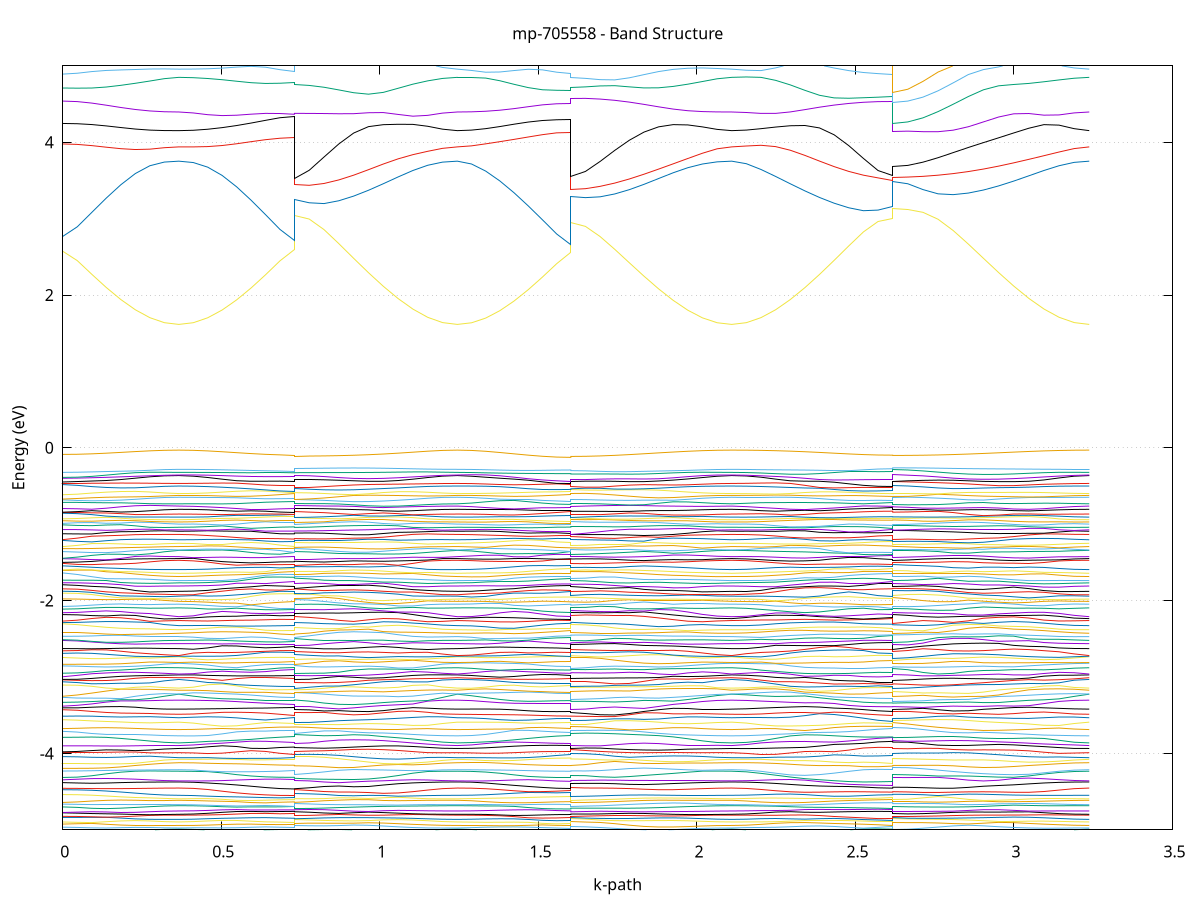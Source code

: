 set title 'mp-705558 - Band Structure'
set xlabel 'k-path'
set ylabel 'Energy (eV)'
set grid y
set yrange [-5:5]
set terminal png size 800,600
set output 'mp-705558_bands_gnuplot.png'
plot '-' using 1:2 with lines notitle, '-' using 1:2 with lines notitle, '-' using 1:2 with lines notitle, '-' using 1:2 with lines notitle, '-' using 1:2 with lines notitle, '-' using 1:2 with lines notitle, '-' using 1:2 with lines notitle, '-' using 1:2 with lines notitle, '-' using 1:2 with lines notitle, '-' using 1:2 with lines notitle, '-' using 1:2 with lines notitle, '-' using 1:2 with lines notitle, '-' using 1:2 with lines notitle, '-' using 1:2 with lines notitle, '-' using 1:2 with lines notitle, '-' using 1:2 with lines notitle, '-' using 1:2 with lines notitle, '-' using 1:2 with lines notitle, '-' using 1:2 with lines notitle, '-' using 1:2 with lines notitle, '-' using 1:2 with lines notitle, '-' using 1:2 with lines notitle, '-' using 1:2 with lines notitle, '-' using 1:2 with lines notitle, '-' using 1:2 with lines notitle, '-' using 1:2 with lines notitle, '-' using 1:2 with lines notitle, '-' using 1:2 with lines notitle, '-' using 1:2 with lines notitle, '-' using 1:2 with lines notitle, '-' using 1:2 with lines notitle, '-' using 1:2 with lines notitle, '-' using 1:2 with lines notitle, '-' using 1:2 with lines notitle, '-' using 1:2 with lines notitle, '-' using 1:2 with lines notitle, '-' using 1:2 with lines notitle, '-' using 1:2 with lines notitle, '-' using 1:2 with lines notitle, '-' using 1:2 with lines notitle, '-' using 1:2 with lines notitle, '-' using 1:2 with lines notitle, '-' using 1:2 with lines notitle, '-' using 1:2 with lines notitle, '-' using 1:2 with lines notitle, '-' using 1:2 with lines notitle, '-' using 1:2 with lines notitle, '-' using 1:2 with lines notitle, '-' using 1:2 with lines notitle, '-' using 1:2 with lines notitle, '-' using 1:2 with lines notitle, '-' using 1:2 with lines notitle, '-' using 1:2 with lines notitle, '-' using 1:2 with lines notitle, '-' using 1:2 with lines notitle, '-' using 1:2 with lines notitle, '-' using 1:2 with lines notitle, '-' using 1:2 with lines notitle, '-' using 1:2 with lines notitle, '-' using 1:2 with lines notitle, '-' using 1:2 with lines notitle, '-' using 1:2 with lines notitle, '-' using 1:2 with lines notitle, '-' using 1:2 with lines notitle, '-' using 1:2 with lines notitle, '-' using 1:2 with lines notitle, '-' using 1:2 with lines notitle, '-' using 1:2 with lines notitle, '-' using 1:2 with lines notitle, '-' using 1:2 with lines notitle, '-' using 1:2 with lines notitle, '-' using 1:2 with lines notitle, '-' using 1:2 with lines notitle, '-' using 1:2 with lines notitle, '-' using 1:2 with lines notitle, '-' using 1:2 with lines notitle, '-' using 1:2 with lines notitle, '-' using 1:2 with lines notitle, '-' using 1:2 with lines notitle, '-' using 1:2 with lines notitle, '-' using 1:2 with lines notitle, '-' using 1:2 with lines notitle, '-' using 1:2 with lines notitle, '-' using 1:2 with lines notitle, '-' using 1:2 with lines notitle, '-' using 1:2 with lines notitle, '-' using 1:2 with lines notitle, '-' using 1:2 with lines notitle, '-' using 1:2 with lines notitle, '-' using 1:2 with lines notitle, '-' using 1:2 with lines notitle, '-' using 1:2 with lines notitle, '-' using 1:2 with lines notitle, '-' using 1:2 with lines notitle, '-' using 1:2 with lines notitle, '-' using 1:2 with lines notitle, '-' using 1:2 with lines notitle, '-' using 1:2 with lines notitle, '-' using 1:2 with lines notitle, '-' using 1:2 with lines notitle, '-' using 1:2 with lines notitle, '-' using 1:2 with lines notitle, '-' using 1:2 with lines notitle, '-' using 1:2 with lines notitle, '-' using 1:2 with lines notitle, '-' using 1:2 with lines notitle, '-' using 1:2 with lines notitle, '-' using 1:2 with lines notitle, '-' using 1:2 with lines notitle, '-' using 1:2 with lines notitle, '-' using 1:2 with lines notitle, '-' using 1:2 with lines notitle, '-' using 1:2 with lines notitle, '-' using 1:2 with lines notitle, '-' using 1:2 with lines notitle, '-' using 1:2 with lines notitle, '-' using 1:2 with lines notitle, '-' using 1:2 with lines notitle, '-' using 1:2 with lines notitle, '-' using 1:2 with lines notitle, '-' using 1:2 with lines notitle, '-' using 1:2 with lines notitle, '-' using 1:2 with lines notitle, '-' using 1:2 with lines notitle, '-' using 1:2 with lines notitle, '-' using 1:2 with lines notitle, '-' using 1:2 with lines notitle, '-' using 1:2 with lines notitle, '-' using 1:2 with lines notitle, '-' using 1:2 with lines notitle, '-' using 1:2 with lines notitle, '-' using 1:2 with lines notitle, '-' using 1:2 with lines notitle, '-' using 1:2 with lines notitle, '-' using 1:2 with lines notitle, '-' using 1:2 with lines notitle, '-' using 1:2 with lines notitle, '-' using 1:2 with lines notitle, '-' using 1:2 with lines notitle, '-' using 1:2 with lines notitle, '-' using 1:2 with lines notitle, '-' using 1:2 with lines notitle, '-' using 1:2 with lines notitle, '-' using 1:2 with lines notitle, '-' using 1:2 with lines notitle, '-' using 1:2 with lines notitle, '-' using 1:2 with lines notitle, '-' using 1:2 with lines notitle, '-' using 1:2 with lines notitle, '-' using 1:2 with lines notitle, '-' using 1:2 with lines notitle, '-' using 1:2 with lines notitle, '-' using 1:2 with lines notitle, '-' using 1:2 with lines notitle, '-' using 1:2 with lines notitle, '-' using 1:2 with lines notitle, '-' using 1:2 with lines notitle, '-' using 1:2 with lines notitle, '-' using 1:2 with lines notitle, '-' using 1:2 with lines notitle, '-' using 1:2 with lines notitle, '-' using 1:2 with lines notitle, '-' using 1:2 with lines notitle, '-' using 1:2 with lines notitle, '-' using 1:2 with lines notitle, '-' using 1:2 with lines notitle, '-' using 1:2 with lines notitle, '-' using 1:2 with lines notitle, '-' using 1:2 with lines notitle, '-' using 1:2 with lines notitle, '-' using 1:2 with lines notitle, '-' using 1:2 with lines notitle, '-' using 1:2 with lines notitle, '-' using 1:2 with lines notitle, '-' using 1:2 with lines notitle, '-' using 1:2 with lines notitle, '-' using 1:2 with lines notitle, '-' using 1:2 with lines notitle, '-' using 1:2 with lines notitle, '-' using 1:2 with lines notitle, '-' using 1:2 with lines notitle, '-' using 1:2 with lines notitle, '-' using 1:2 with lines notitle, '-' using 1:2 with lines notitle, '-' using 1:2 with lines notitle, '-' using 1:2 with lines notitle, '-' using 1:2 with lines notitle, '-' using 1:2 with lines notitle, '-' using 1:2 with lines notitle, '-' using 1:2 with lines notitle, '-' using 1:2 with lines notitle, '-' using 1:2 with lines notitle, '-' using 1:2 with lines notitle, '-' using 1:2 with lines notitle, '-' using 1:2 with lines notitle, '-' using 1:2 with lines notitle, '-' using 1:2 with lines notitle, '-' using 1:2 with lines notitle, '-' using 1:2 with lines notitle, '-' using 1:2 with lines notitle, '-' using 1:2 with lines notitle, '-' using 1:2 with lines notitle, '-' using 1:2 with lines notitle, '-' using 1:2 with lines notitle, '-' using 1:2 with lines notitle, '-' using 1:2 with lines notitle, '-' using 1:2 with lines notitle, '-' using 1:2 with lines notitle, '-' using 1:2 with lines notitle, '-' using 1:2 with lines notitle, '-' using 1:2 with lines notitle, '-' using 1:2 with lines notitle, '-' using 1:2 with lines notitle, '-' using 1:2 with lines notitle, '-' using 1:2 with lines notitle, '-' using 1:2 with lines notitle, '-' using 1:2 with lines notitle, '-' using 1:2 with lines notitle, '-' using 1:2 with lines notitle, '-' using 1:2 with lines notitle, '-' using 1:2 with lines notitle, '-' using 1:2 with lines notitle, '-' using 1:2 with lines notitle, '-' using 1:2 with lines notitle, '-' using 1:2 with lines notitle, '-' using 1:2 with lines notitle, '-' using 1:2 with lines notitle, '-' using 1:2 with lines notitle, '-' using 1:2 with lines notitle, '-' using 1:2 with lines notitle, '-' using 1:2 with lines notitle, '-' using 1:2 with lines notitle, '-' using 1:2 with lines notitle, '-' using 1:2 with lines notitle, '-' using 1:2 with lines notitle, '-' using 1:2 with lines notitle, '-' using 1:2 with lines notitle, '-' using 1:2 with lines notitle, '-' using 1:2 with lines notitle, '-' using 1:2 with lines notitle, '-' using 1:2 with lines notitle, '-' using 1:2 with lines notitle, '-' using 1:2 with lines notitle, '-' using 1:2 with lines notitle, '-' using 1:2 with lines notitle, '-' using 1:2 with lines notitle, '-' using 1:2 with lines notitle, '-' using 1:2 with lines notitle, '-' using 1:2 with lines notitle, '-' using 1:2 with lines notitle, '-' using 1:2 with lines notitle, '-' using 1:2 with lines notitle, '-' using 1:2 with lines notitle, '-' using 1:2 with lines notitle, '-' using 1:2 with lines notitle, '-' using 1:2 with lines notitle, '-' using 1:2 with lines notitle, '-' using 1:2 with lines notitle, '-' using 1:2 with lines notitle, '-' using 1:2 with lines notitle, '-' using 1:2 with lines notitle, '-' using 1:2 with lines notitle, '-' using 1:2 with lines notitle, '-' using 1:2 with lines notitle, '-' using 1:2 with lines notitle, '-' using 1:2 with lines notitle, '-' using 1:2 with lines notitle, '-' using 1:2 with lines notitle, '-' using 1:2 with lines notitle, '-' using 1:2 with lines notitle, '-' using 1:2 with lines notitle, '-' using 1:2 with lines notitle, '-' using 1:2 with lines notitle, '-' using 1:2 with lines notitle, '-' using 1:2 with lines notitle, '-' using 1:2 with lines notitle, '-' using 1:2 with lines notitle, '-' using 1:2 with lines notitle, '-' using 1:2 with lines notitle, '-' using 1:2 with lines notitle, '-' using 1:2 with lines notitle, '-' using 1:2 with lines notitle, '-' using 1:2 with lines notitle, '-' using 1:2 with lines notitle, '-' using 1:2 with lines notitle, '-' using 1:2 with lines notitle, '-' using 1:2 with lines notitle, '-' using 1:2 with lines notitle, '-' using 1:2 with lines notitle, '-' using 1:2 with lines notitle, '-' using 1:2 with lines notitle, '-' using 1:2 with lines notitle, '-' using 1:2 with lines notitle, '-' using 1:2 with lines notitle, '-' using 1:2 with lines notitle, '-' using 1:2 with lines notitle, '-' using 1:2 with lines notitle, '-' using 1:2 with lines notitle, '-' using 1:2 with lines notitle, '-' using 1:2 with lines notitle, '-' using 1:2 with lines notitle, '-' using 1:2 with lines notitle, '-' using 1:2 with lines notitle, '-' using 1:2 with lines notitle, '-' using 1:2 with lines notitle, '-' using 1:2 with lines notitle, '-' using 1:2 with lines notitle, '-' using 1:2 with lines notitle, '-' using 1:2 with lines notitle, '-' using 1:2 with lines notitle, '-' using 1:2 with lines notitle, '-' using 1:2 with lines notitle, '-' using 1:2 with lines notitle, '-' using 1:2 with lines notitle, '-' using 1:2 with lines notitle, '-' using 1:2 with lines notitle, '-' using 1:2 with lines notitle, '-' using 1:2 with lines notitle, '-' using 1:2 with lines notitle, '-' using 1:2 with lines notitle, '-' using 1:2 with lines notitle, '-' using 1:2 with lines notitle, '-' using 1:2 with lines notitle, '-' using 1:2 with lines notitle, '-' using 1:2 with lines notitle, '-' using 1:2 with lines notitle, '-' using 1:2 with lines notitle, '-' using 1:2 with lines notitle, '-' using 1:2 with lines notitle, '-' using 1:2 with lines notitle, '-' using 1:2 with lines notitle, '-' using 1:2 with lines notitle, '-' using 1:2 with lines notitle, '-' using 1:2 with lines notitle, '-' using 1:2 with lines notitle, '-' using 1:2 with lines notitle, '-' using 1:2 with lines notitle, '-' using 1:2 with lines notitle, '-' using 1:2 with lines notitle, '-' using 1:2 with lines notitle, '-' using 1:2 with lines notitle, '-' using 1:2 with lines notitle, '-' using 1:2 with lines notitle, '-' using 1:2 with lines notitle, '-' using 1:2 with lines notitle, '-' using 1:2 with lines notitle, '-' using 1:2 with lines notitle, '-' using 1:2 with lines notitle, '-' using 1:2 with lines notitle, '-' using 1:2 with lines notitle, '-' using 1:2 with lines notitle, '-' using 1:2 with lines notitle, '-' using 1:2 with lines notitle, '-' using 1:2 with lines notitle, '-' using 1:2 with lines notitle, '-' using 1:2 with lines notitle, '-' using 1:2 with lines notitle, '-' using 1:2 with lines notitle, '-' using 1:2 with lines notitle, '-' using 1:2 with lines notitle, '-' using 1:2 with lines notitle, '-' using 1:2 with lines notitle, '-' using 1:2 with lines notitle, '-' using 1:2 with lines notitle, '-' using 1:2 with lines notitle, '-' using 1:2 with lines notitle, '-' using 1:2 with lines notitle, '-' using 1:2 with lines notitle, '-' using 1:2 with lines notitle, '-' using 1:2 with lines notitle, '-' using 1:2 with lines notitle, '-' using 1:2 with lines notitle, '-' using 1:2 with lines notitle, '-' using 1:2 with lines notitle, '-' using 1:2 with lines notitle, '-' using 1:2 with lines notitle, '-' using 1:2 with lines notitle, '-' using 1:2 with lines notitle, '-' using 1:2 with lines notitle, '-' using 1:2 with lines notitle, '-' using 1:2 with lines notitle, '-' using 1:2 with lines notitle, '-' using 1:2 with lines notitle, '-' using 1:2 with lines notitle, '-' using 1:2 with lines notitle, '-' using 1:2 with lines notitle, '-' using 1:2 with lines notitle, '-' using 1:2 with lines notitle, '-' using 1:2 with lines notitle, '-' using 1:2 with lines notitle, '-' using 1:2 with lines notitle, '-' using 1:2 with lines notitle, '-' using 1:2 with lines notitle, '-' using 1:2 with lines notitle, '-' using 1:2 with lines notitle, '-' using 1:2 with lines notitle, '-' using 1:2 with lines notitle, '-' using 1:2 with lines notitle, '-' using 1:2 with lines notitle, '-' using 1:2 with lines notitle, '-' using 1:2 with lines notitle, '-' using 1:2 with lines notitle, '-' using 1:2 with lines notitle, '-' using 1:2 with lines notitle, '-' using 1:2 with lines notitle, '-' using 1:2 with lines notitle, '-' using 1:2 with lines notitle, '-' using 1:2 with lines notitle, '-' using 1:2 with lines notitle, '-' using 1:2 with lines notitle, '-' using 1:2 with lines notitle, '-' using 1:2 with lines notitle, '-' using 1:2 with lines notitle, '-' using 1:2 with lines notitle, '-' using 1:2 with lines notitle, '-' using 1:2 with lines notitle, '-' using 1:2 with lines notitle, '-' using 1:2 with lines notitle, '-' using 1:2 with lines notitle, '-' using 1:2 with lines notitle, '-' using 1:2 with lines notitle, '-' using 1:2 with lines notitle, '-' using 1:2 with lines notitle, '-' using 1:2 with lines notitle, '-' using 1:2 with lines notitle, '-' using 1:2 with lines notitle, '-' using 1:2 with lines notitle, '-' using 1:2 with lines notitle, '-' using 1:2 with lines notitle, '-' using 1:2 with lines notitle, '-' using 1:2 with lines notitle, '-' using 1:2 with lines notitle, '-' using 1:2 with lines notitle, '-' using 1:2 with lines notitle, '-' using 1:2 with lines notitle, '-' using 1:2 with lines notitle, '-' using 1:2 with lines notitle, '-' using 1:2 with lines notitle, '-' using 1:2 with lines notitle, '-' using 1:2 with lines notitle, '-' using 1:2 with lines notitle, '-' using 1:2 with lines notitle, '-' using 1:2 with lines notitle, '-' using 1:2 with lines notitle, '-' using 1:2 with lines notitle, '-' using 1:2 with lines notitle, '-' using 1:2 with lines notitle, '-' using 1:2 with lines notitle, '-' using 1:2 with lines notitle, '-' using 1:2 with lines notitle, '-' using 1:2 with lines notitle, '-' using 1:2 with lines notitle, '-' using 1:2 with lines notitle, '-' using 1:2 with lines notitle, '-' using 1:2 with lines notitle, '-' using 1:2 with lines notitle, '-' using 1:2 with lines notitle, '-' using 1:2 with lines notitle, '-' using 1:2 with lines notitle, '-' using 1:2 with lines notitle, '-' using 1:2 with lines notitle, '-' using 1:2 with lines notitle, '-' using 1:2 with lines notitle, '-' using 1:2 with lines notitle, '-' using 1:2 with lines notitle, '-' using 1:2 with lines notitle, '-' using 1:2 with lines notitle, '-' using 1:2 with lines notitle, '-' using 1:2 with lines notitle, '-' using 1:2 with lines notitle, '-' using 1:2 with lines notitle, '-' using 1:2 with lines notitle, '-' using 1:2 with lines notitle, '-' using 1:2 with lines notitle, '-' using 1:2 with lines notitle, '-' using 1:2 with lines notitle, '-' using 1:2 with lines notitle, '-' using 1:2 with lines notitle, '-' using 1:2 with lines notitle, '-' using 1:2 with lines notitle, '-' using 1:2 with lines notitle, '-' using 1:2 with lines notitle, '-' using 1:2 with lines notitle, '-' using 1:2 with lines notitle
0.000000 -58.156582
0.045754 -58.156582
0.091508 -58.156582
0.137261 -58.156582
0.183015 -58.156582
0.228769 -58.156582
0.274523 -58.156582
0.320277 -58.156582
0.366031 -58.156582
0.366031 -58.156582
0.411592 -58.156582
0.457153 -58.156582
0.502714 -58.156582
0.548276 -58.156582
0.593837 -58.156582
0.639398 -58.156582
0.684959 -58.156582
0.730521 -58.156582
0.730521 -58.156582
0.777236 -58.156582
0.823951 -58.156582
0.870667 -58.156582
0.917382 -58.156582
0.964098 -58.156582
1.010813 -58.156582
1.057528 -58.156582
1.104244 -58.156582
1.150959 -58.156582
1.197675 -58.156582
1.244390 -58.156582
1.244390 -58.156582
1.289139 -58.156582
1.333887 -58.156582
1.378636 -58.156582
1.423385 -58.156582
1.468133 -58.156582
1.512882 -58.156582
1.557631 -58.156582
1.602379 -58.156582
1.602379 -58.156582
1.648500 -58.156582
1.694620 -58.156582
1.740741 -58.156582
1.786861 -58.156582
1.832982 -58.156582
1.879102 -58.156582
1.925223 -58.156582
1.971343 -58.156582
2.017464 -58.156582
2.063584 -58.156582
2.109704 -58.156582
2.109704 -58.156582
2.155871 -58.156582
2.202037 -58.156582
2.248204 -58.156582
2.294370 -58.156582
2.340537 -58.156582
2.386703 -58.156582
2.432870 -58.156582
2.479036 -58.156582
2.525203 -58.156582
2.571369 -58.156582
2.617536 -58.156582
2.617536 -58.156582
2.665225 -58.156582
2.712914 -58.156582
2.760603 -58.156582
2.808292 -58.156582
2.855981 -58.156582
2.903670 -58.156582
2.951358 -58.156582
2.999047 -58.156582
3.046736 -58.156582
3.094425 -58.156582
3.142114 -58.156582
3.189803 -58.156582
3.237492 -58.156582
e
0.000000 -58.112082
0.045754 -58.112082
0.091508 -58.112082
0.137261 -58.112082
0.183015 -58.112082
0.228769 -58.112082
0.274523 -58.112082
0.320277 -58.112082
0.366031 -58.112082
0.366031 -58.112082
0.411592 -58.112082
0.457153 -58.112082
0.502714 -58.112082
0.548276 -58.112082
0.593837 -58.112082
0.639398 -58.112082
0.684959 -58.112082
0.730521 -58.112082
0.730521 -58.112082
0.777236 -58.112082
0.823951 -58.112082
0.870667 -58.112082
0.917382 -58.112082
0.964098 -58.112082
1.010813 -58.112082
1.057528 -58.112082
1.104244 -58.112082
1.150959 -58.112082
1.197675 -58.112082
1.244390 -58.112082
1.244390 -58.112082
1.289139 -58.112082
1.333887 -58.112082
1.378636 -58.112082
1.423385 -58.112082
1.468133 -58.112082
1.512882 -58.112082
1.557631 -58.112082
1.602379 -58.112082
1.602379 -58.112082
1.648500 -58.112082
1.694620 -58.112082
1.740741 -58.112082
1.786861 -58.112082
1.832982 -58.112082
1.879102 -58.112082
1.925223 -58.112082
1.971343 -58.112082
2.017464 -58.112082
2.063584 -58.112082
2.109704 -58.112082
2.109704 -58.112082
2.155871 -58.112082
2.202037 -58.112082
2.248204 -58.112082
2.294370 -58.112082
2.340537 -58.112082
2.386703 -58.112082
2.432870 -58.112082
2.479036 -58.112082
2.525203 -58.112082
2.571369 -58.112082
2.617536 -58.112082
2.617536 -58.112082
2.665225 -58.112082
2.712914 -58.112082
2.760603 -58.112082
2.808292 -58.112082
2.855981 -58.112082
2.903670 -58.112082
2.951358 -58.112082
2.999047 -58.112082
3.046736 -58.112082
3.094425 -58.112082
3.142114 -58.112082
3.189803 -58.112082
3.237492 -58.112082
e
0.000000 -58.054682
0.045754 -58.054682
0.091508 -58.054682
0.137261 -58.054682
0.183015 -58.054682
0.228769 -58.054682
0.274523 -58.054682
0.320277 -58.054682
0.366031 -58.054682
0.366031 -58.054682
0.411592 -58.054682
0.457153 -58.054682
0.502714 -58.054682
0.548276 -58.054682
0.593837 -58.054682
0.639398 -58.054682
0.684959 -58.054682
0.730521 -58.054682
0.730521 -58.054682
0.777236 -58.054682
0.823951 -58.054682
0.870667 -58.054682
0.917382 -58.054682
0.964098 -58.054682
1.010813 -58.054682
1.057528 -58.054682
1.104244 -58.054682
1.150959 -58.054682
1.197675 -58.054682
1.244390 -58.054682
1.244390 -58.054682
1.289139 -58.054682
1.333887 -58.054682
1.378636 -58.054682
1.423385 -58.054682
1.468133 -58.054682
1.512882 -58.054682
1.557631 -58.054682
1.602379 -58.054682
1.602379 -58.054682
1.648500 -58.054682
1.694620 -58.054682
1.740741 -58.054682
1.786861 -58.054682
1.832982 -58.054682
1.879102 -58.054682
1.925223 -58.054682
1.971343 -58.054682
2.017464 -58.054682
2.063584 -58.054682
2.109704 -58.054682
2.109704 -58.054682
2.155871 -58.054682
2.202037 -58.054682
2.248204 -58.054682
2.294370 -58.054682
2.340537 -58.054682
2.386703 -58.054682
2.432870 -58.054682
2.479036 -58.054682
2.525203 -58.054682
2.571369 -58.054682
2.617536 -58.054682
2.617536 -58.054682
2.665225 -58.054682
2.712914 -58.054682
2.760603 -58.054682
2.808292 -58.054682
2.855981 -58.054682
2.903670 -58.054682
2.951358 -58.054682
2.999047 -58.054682
3.046736 -58.054682
3.094425 -58.054682
3.142114 -58.054682
3.189803 -58.054682
3.237492 -58.054682
e
0.000000 -58.033982
0.045754 -58.033982
0.091508 -58.033982
0.137261 -58.033982
0.183015 -58.033982
0.228769 -58.033982
0.274523 -58.033982
0.320277 -58.033982
0.366031 -58.033982
0.366031 -58.033982
0.411592 -58.033982
0.457153 -58.033982
0.502714 -58.033982
0.548276 -58.033982
0.593837 -58.033982
0.639398 -58.033982
0.684959 -58.033982
0.730521 -58.033982
0.730521 -58.033982
0.777236 -58.033982
0.823951 -58.033982
0.870667 -58.033982
0.917382 -58.033982
0.964098 -58.033982
1.010813 -58.033982
1.057528 -58.033982
1.104244 -58.033982
1.150959 -58.033982
1.197675 -58.033982
1.244390 -58.033982
1.244390 -58.033982
1.289139 -58.033982
1.333887 -58.033982
1.378636 -58.033982
1.423385 -58.033982
1.468133 -58.033982
1.512882 -58.033982
1.557631 -58.033982
1.602379 -58.033982
1.602379 -58.033982
1.648500 -58.033982
1.694620 -58.033982
1.740741 -58.033982
1.786861 -58.033982
1.832982 -58.033982
1.879102 -58.033982
1.925223 -58.033982
1.971343 -58.033982
2.017464 -58.033982
2.063584 -58.033982
2.109704 -58.033982
2.109704 -58.033982
2.155871 -58.033982
2.202037 -58.033982
2.248204 -58.033982
2.294370 -58.033982
2.340537 -58.033982
2.386703 -58.033982
2.432870 -58.033982
2.479036 -58.033982
2.525203 -58.033982
2.571369 -58.033982
2.617536 -58.033982
2.617536 -58.033982
2.665225 -58.033982
2.712914 -58.033982
2.760603 -58.033982
2.808292 -58.033982
2.855981 -58.033982
2.903670 -58.033982
2.951358 -58.033982
2.999047 -58.033982
3.046736 -58.033982
3.094425 -58.033982
3.142114 -58.033982
3.189803 -58.033982
3.237492 -58.033982
e
0.000000 -58.028982
0.045754 -58.028982
0.091508 -58.028982
0.137261 -58.028982
0.183015 -58.028982
0.228769 -58.028982
0.274523 -58.028982
0.320277 -58.028982
0.366031 -58.028982
0.366031 -58.028982
0.411592 -58.028982
0.457153 -58.028982
0.502714 -58.028982
0.548276 -58.028982
0.593837 -58.028982
0.639398 -58.028982
0.684959 -58.028982
0.730521 -58.028982
0.730521 -58.028982
0.777236 -58.028982
0.823951 -58.028982
0.870667 -58.028982
0.917382 -58.028982
0.964098 -58.028982
1.010813 -58.028982
1.057528 -58.028982
1.104244 -58.028982
1.150959 -58.028982
1.197675 -58.028982
1.244390 -58.028982
1.244390 -58.028982
1.289139 -58.028982
1.333887 -58.028982
1.378636 -58.028982
1.423385 -58.028982
1.468133 -58.028982
1.512882 -58.028982
1.557631 -58.028982
1.602379 -58.028982
1.602379 -58.028982
1.648500 -58.028982
1.694620 -58.028982
1.740741 -58.028982
1.786861 -58.028982
1.832982 -58.028982
1.879102 -58.028982
1.925223 -58.028982
1.971343 -58.028982
2.017464 -58.028982
2.063584 -58.028982
2.109704 -58.028982
2.109704 -58.028982
2.155871 -58.028982
2.202037 -58.028982
2.248204 -58.028982
2.294370 -58.028982
2.340537 -58.028982
2.386703 -58.028982
2.432870 -58.028982
2.479036 -58.028982
2.525203 -58.028982
2.571369 -58.028982
2.617536 -58.028982
2.617536 -58.028982
2.665225 -58.028982
2.712914 -58.028982
2.760603 -58.028982
2.808292 -58.028982
2.855981 -58.028982
2.903670 -58.028982
2.951358 -58.028982
2.999047 -58.028982
3.046736 -58.028982
3.094425 -58.028982
3.142114 -58.028982
3.189803 -58.028982
3.237492 -58.028982
e
0.000000 -57.990382
0.045754 -57.990382
0.091508 -57.990382
0.137261 -57.990382
0.183015 -57.990382
0.228769 -57.990382
0.274523 -57.990382
0.320277 -57.990382
0.366031 -57.990382
0.366031 -57.990382
0.411592 -57.990382
0.457153 -57.990382
0.502714 -57.990382
0.548276 -57.990382
0.593837 -57.990382
0.639398 -57.990382
0.684959 -57.990382
0.730521 -57.990382
0.730521 -57.990382
0.777236 -57.990382
0.823951 -57.990382
0.870667 -57.990382
0.917382 -57.990382
0.964098 -57.990382
1.010813 -57.990382
1.057528 -57.990382
1.104244 -57.990382
1.150959 -57.990382
1.197675 -57.990382
1.244390 -57.990382
1.244390 -57.990382
1.289139 -57.990382
1.333887 -57.990382
1.378636 -57.990382
1.423385 -57.990382
1.468133 -57.990382
1.512882 -57.990382
1.557631 -57.990382
1.602379 -57.990382
1.602379 -57.990382
1.648500 -57.990382
1.694620 -57.990382
1.740741 -57.990382
1.786861 -57.990382
1.832982 -57.990382
1.879102 -57.990382
1.925223 -57.990382
1.971343 -57.990382
2.017464 -57.990382
2.063584 -57.990382
2.109704 -57.990382
2.109704 -57.990382
2.155871 -57.990382
2.202037 -57.990382
2.248204 -57.990382
2.294370 -57.990382
2.340537 -57.990382
2.386703 -57.990382
2.432870 -57.990382
2.479036 -57.990382
2.525203 -57.990382
2.571369 -57.990382
2.617536 -57.990382
2.617536 -57.990382
2.665225 -57.990382
2.712914 -57.990382
2.760603 -57.990382
2.808292 -57.990382
2.855981 -57.990382
2.903670 -57.990382
2.951358 -57.990382
2.999047 -57.990382
3.046736 -57.990382
3.094425 -57.990382
3.142114 -57.990382
3.189803 -57.990382
3.237492 -57.990382
e
0.000000 -57.977282
0.045754 -57.977282
0.091508 -57.977282
0.137261 -57.977282
0.183015 -57.977282
0.228769 -57.977282
0.274523 -57.977282
0.320277 -57.977282
0.366031 -57.977282
0.366031 -57.977282
0.411592 -57.977282
0.457153 -57.977282
0.502714 -57.977282
0.548276 -57.977282
0.593837 -57.977282
0.639398 -57.977282
0.684959 -57.977282
0.730521 -57.977282
0.730521 -57.977282
0.777236 -57.977282
0.823951 -57.977282
0.870667 -57.977282
0.917382 -57.977282
0.964098 -57.977282
1.010813 -57.977282
1.057528 -57.977282
1.104244 -57.977282
1.150959 -57.977282
1.197675 -57.977282
1.244390 -57.977282
1.244390 -57.977282
1.289139 -57.977282
1.333887 -57.977282
1.378636 -57.977282
1.423385 -57.977282
1.468133 -57.977282
1.512882 -57.977282
1.557631 -57.977282
1.602379 -57.977282
1.602379 -57.977282
1.648500 -57.977282
1.694620 -57.977282
1.740741 -57.977282
1.786861 -57.977282
1.832982 -57.977282
1.879102 -57.977282
1.925223 -57.977282
1.971343 -57.977282
2.017464 -57.977282
2.063584 -57.977282
2.109704 -57.977282
2.109704 -57.977282
2.155871 -57.977282
2.202037 -57.977282
2.248204 -57.977282
2.294370 -57.977282
2.340537 -57.977282
2.386703 -57.977282
2.432870 -57.977282
2.479036 -57.977282
2.525203 -57.977282
2.571369 -57.977282
2.617536 -57.977282
2.617536 -57.977282
2.665225 -57.977282
2.712914 -57.977282
2.760603 -57.977282
2.808292 -57.977282
2.855981 -57.977282
2.903670 -57.977282
2.951358 -57.977282
2.999047 -57.977282
3.046736 -57.977282
3.094425 -57.977282
3.142114 -57.977282
3.189803 -57.977282
3.237492 -57.977282
e
0.000000 -57.951382
0.045754 -57.951382
0.091508 -57.951382
0.137261 -57.951382
0.183015 -57.951382
0.228769 -57.951382
0.274523 -57.951382
0.320277 -57.951382
0.366031 -57.951382
0.366031 -57.951382
0.411592 -57.951382
0.457153 -57.951382
0.502714 -57.951382
0.548276 -57.951382
0.593837 -57.951382
0.639398 -57.951382
0.684959 -57.951382
0.730521 -57.951382
0.730521 -57.951382
0.777236 -57.951382
0.823951 -57.951382
0.870667 -57.951382
0.917382 -57.951382
0.964098 -57.951382
1.010813 -57.951382
1.057528 -57.951382
1.104244 -57.951382
1.150959 -57.951382
1.197675 -57.951382
1.244390 -57.951382
1.244390 -57.951382
1.289139 -57.951382
1.333887 -57.951382
1.378636 -57.951382
1.423385 -57.951382
1.468133 -57.951382
1.512882 -57.951382
1.557631 -57.951382
1.602379 -57.951382
1.602379 -57.951382
1.648500 -57.951382
1.694620 -57.951382
1.740741 -57.951382
1.786861 -57.951382
1.832982 -57.951382
1.879102 -57.951382
1.925223 -57.951382
1.971343 -57.951382
2.017464 -57.951382
2.063584 -57.951382
2.109704 -57.951382
2.109704 -57.951382
2.155871 -57.951382
2.202037 -57.951382
2.248204 -57.951382
2.294370 -57.951382
2.340537 -57.951382
2.386703 -57.951382
2.432870 -57.951382
2.479036 -57.951382
2.525203 -57.951382
2.571369 -57.951382
2.617536 -57.951382
2.617536 -57.951382
2.665225 -57.951382
2.712914 -57.951382
2.760603 -57.951382
2.808292 -57.951382
2.855981 -57.951382
2.903670 -57.951382
2.951358 -57.951382
2.999047 -57.951382
3.046736 -57.951382
3.094425 -57.951382
3.142114 -57.951382
3.189803 -57.951382
3.237492 -57.951382
e
0.000000 -57.910082
0.045754 -57.910082
0.091508 -57.910082
0.137261 -57.910082
0.183015 -57.910082
0.228769 -57.910082
0.274523 -57.910082
0.320277 -57.910082
0.366031 -57.910082
0.366031 -57.910082
0.411592 -57.910082
0.457153 -57.910082
0.502714 -57.910082
0.548276 -57.910082
0.593837 -57.910082
0.639398 -57.910082
0.684959 -57.910082
0.730521 -57.910082
0.730521 -57.910082
0.777236 -57.910082
0.823951 -57.910082
0.870667 -57.910082
0.917382 -57.910082
0.964098 -57.910082
1.010813 -57.910082
1.057528 -57.910082
1.104244 -57.910082
1.150959 -57.910082
1.197675 -57.910082
1.244390 -57.910082
1.244390 -57.910082
1.289139 -57.910082
1.333887 -57.910082
1.378636 -57.910082
1.423385 -57.910082
1.468133 -57.910082
1.512882 -57.910082
1.557631 -57.910082
1.602379 -57.910082
1.602379 -57.910082
1.648500 -57.910082
1.694620 -57.910082
1.740741 -57.910082
1.786861 -57.910082
1.832982 -57.910082
1.879102 -57.910082
1.925223 -57.910082
1.971343 -57.910082
2.017464 -57.910082
2.063584 -57.910082
2.109704 -57.910082
2.109704 -57.910082
2.155871 -57.910082
2.202037 -57.910082
2.248204 -57.910082
2.294370 -57.910082
2.340537 -57.910082
2.386703 -57.910082
2.432870 -57.910082
2.479036 -57.910082
2.525203 -57.910082
2.571369 -57.910082
2.617536 -57.910082
2.617536 -57.910082
2.665225 -57.910082
2.712914 -57.910082
2.760603 -57.910082
2.808292 -57.910082
2.855981 -57.910082
2.903670 -57.910082
2.951358 -57.910082
2.999047 -57.910082
3.046736 -57.910082
3.094425 -57.910082
3.142114 -57.910082
3.189803 -57.910082
3.237492 -57.910082
e
0.000000 -57.891182
0.045754 -57.891182
0.091508 -57.891182
0.137261 -57.891182
0.183015 -57.891182
0.228769 -57.891182
0.274523 -57.891182
0.320277 -57.891182
0.366031 -57.891182
0.366031 -57.891182
0.411592 -57.891182
0.457153 -57.891182
0.502714 -57.891182
0.548276 -57.891182
0.593837 -57.891182
0.639398 -57.891182
0.684959 -57.891182
0.730521 -57.891182
0.730521 -57.891182
0.777236 -57.891182
0.823951 -57.891182
0.870667 -57.891182
0.917382 -57.891182
0.964098 -57.891182
1.010813 -57.891182
1.057528 -57.891182
1.104244 -57.891182
1.150959 -57.891182
1.197675 -57.891182
1.244390 -57.891182
1.244390 -57.891182
1.289139 -57.891182
1.333887 -57.891182
1.378636 -57.891182
1.423385 -57.891182
1.468133 -57.891182
1.512882 -57.891182
1.557631 -57.891182
1.602379 -57.891182
1.602379 -57.891182
1.648500 -57.891182
1.694620 -57.891182
1.740741 -57.891182
1.786861 -57.891182
1.832982 -57.891182
1.879102 -57.891182
1.925223 -57.891182
1.971343 -57.891182
2.017464 -57.891182
2.063584 -57.891182
2.109704 -57.891182
2.109704 -57.891182
2.155871 -57.891182
2.202037 -57.891182
2.248204 -57.891182
2.294370 -57.891182
2.340537 -57.891182
2.386703 -57.891182
2.432870 -57.891182
2.479036 -57.891182
2.525203 -57.891182
2.571369 -57.891182
2.617536 -57.891182
2.617536 -57.891182
2.665225 -57.891182
2.712914 -57.891182
2.760603 -57.891182
2.808292 -57.891182
2.855981 -57.891182
2.903670 -57.891182
2.951358 -57.891182
2.999047 -57.891182
3.046736 -57.891182
3.094425 -57.891182
3.142114 -57.891182
3.189803 -57.891182
3.237492 -57.891182
e
0.000000 -57.881882
0.045754 -57.881882
0.091508 -57.881882
0.137261 -57.881882
0.183015 -57.881882
0.228769 -57.881882
0.274523 -57.881882
0.320277 -57.881882
0.366031 -57.881882
0.366031 -57.881882
0.411592 -57.881882
0.457153 -57.881882
0.502714 -57.881882
0.548276 -57.881882
0.593837 -57.881882
0.639398 -57.881882
0.684959 -57.881882
0.730521 -57.881882
0.730521 -57.881882
0.777236 -57.881882
0.823951 -57.881882
0.870667 -57.881882
0.917382 -57.881882
0.964098 -57.881882
1.010813 -57.881882
1.057528 -57.881882
1.104244 -57.881882
1.150959 -57.881882
1.197675 -57.881882
1.244390 -57.881882
1.244390 -57.881882
1.289139 -57.881882
1.333887 -57.881882
1.378636 -57.881882
1.423385 -57.881882
1.468133 -57.881882
1.512882 -57.881882
1.557631 -57.881882
1.602379 -57.881882
1.602379 -57.881882
1.648500 -57.881882
1.694620 -57.881882
1.740741 -57.881882
1.786861 -57.881882
1.832982 -57.881882
1.879102 -57.881882
1.925223 -57.881882
1.971343 -57.881882
2.017464 -57.881882
2.063584 -57.881882
2.109704 -57.881882
2.109704 -57.881882
2.155871 -57.881882
2.202037 -57.881882
2.248204 -57.881882
2.294370 -57.881882
2.340537 -57.881882
2.386703 -57.881882
2.432870 -57.881882
2.479036 -57.881882
2.525203 -57.881882
2.571369 -57.881882
2.617536 -57.881882
2.617536 -57.881882
2.665225 -57.881882
2.712914 -57.881882
2.760603 -57.881882
2.808292 -57.881882
2.855981 -57.881882
2.903670 -57.881882
2.951358 -57.881882
2.999047 -57.881882
3.046736 -57.881882
3.094425 -57.881882
3.142114 -57.881882
3.189803 -57.881882
3.237492 -57.881882
e
0.000000 -57.876982
0.045754 -57.876982
0.091508 -57.876982
0.137261 -57.876982
0.183015 -57.876982
0.228769 -57.876982
0.274523 -57.876982
0.320277 -57.876982
0.366031 -57.876982
0.366031 -57.876982
0.411592 -57.876982
0.457153 -57.876982
0.502714 -57.877082
0.548276 -57.877082
0.593837 -57.877082
0.639398 -57.877082
0.684959 -57.877082
0.730521 -57.877082
0.730521 -57.877082
0.777236 -57.877082
0.823951 -57.877082
0.870667 -57.877082
0.917382 -57.877082
0.964098 -57.877082
1.010813 -57.877082
1.057528 -57.877082
1.104244 -57.877082
1.150959 -57.876982
1.197675 -57.876982
1.244390 -57.876982
1.244390 -57.876982
1.289139 -57.876982
1.333887 -57.876982
1.378636 -57.876982
1.423385 -57.876982
1.468133 -57.876982
1.512882 -57.876982
1.557631 -57.876982
1.602379 -57.876982
1.602379 -57.876982
1.648500 -57.876982
1.694620 -57.876982
1.740741 -57.876982
1.786861 -57.876982
1.832982 -57.876982
1.879102 -57.876982
1.925223 -57.876982
1.971343 -57.876982
2.017464 -57.876982
2.063584 -57.876982
2.109704 -57.876982
2.109704 -57.876982
2.155871 -57.876982
2.202037 -57.876982
2.248204 -57.876982
2.294370 -57.877082
2.340537 -57.877082
2.386703 -57.877082
2.432870 -57.877082
2.479036 -57.877082
2.525203 -57.877082
2.571369 -57.877082
2.617536 -57.877082
2.617536 -57.877082
2.665225 -57.877082
2.712914 -57.877082
2.760603 -57.877082
2.808292 -57.877082
2.855981 -57.877082
2.903670 -57.877082
2.951358 -57.877082
2.999047 -57.877082
3.046736 -57.877082
3.094425 -57.876982
3.142114 -57.876982
3.189803 -57.876982
3.237492 -57.876982
e
0.000000 -57.864982
0.045754 -57.864982
0.091508 -57.864982
0.137261 -57.864982
0.183015 -57.864982
0.228769 -57.864982
0.274523 -57.864982
0.320277 -57.864982
0.366031 -57.864982
0.366031 -57.864982
0.411592 -57.864982
0.457153 -57.864982
0.502714 -57.864982
0.548276 -57.864982
0.593837 -57.864982
0.639398 -57.864982
0.684959 -57.864982
0.730521 -57.864982
0.730521 -57.864982
0.777236 -57.864982
0.823951 -57.864982
0.870667 -57.864982
0.917382 -57.864982
0.964098 -57.864982
1.010813 -57.864982
1.057528 -57.864982
1.104244 -57.864982
1.150959 -57.864982
1.197675 -57.864982
1.244390 -57.864982
1.244390 -57.864982
1.289139 -57.864982
1.333887 -57.864982
1.378636 -57.864982
1.423385 -57.864982
1.468133 -57.864982
1.512882 -57.864982
1.557631 -57.864982
1.602379 -57.864982
1.602379 -57.864982
1.648500 -57.864982
1.694620 -57.864982
1.740741 -57.864982
1.786861 -57.864982
1.832982 -57.864982
1.879102 -57.864982
1.925223 -57.864982
1.971343 -57.864982
2.017464 -57.864982
2.063584 -57.864982
2.109704 -57.864982
2.109704 -57.864982
2.155871 -57.864982
2.202037 -57.864982
2.248204 -57.864982
2.294370 -57.864982
2.340537 -57.864982
2.386703 -57.864982
2.432870 -57.864982
2.479036 -57.864982
2.525203 -57.864982
2.571369 -57.864982
2.617536 -57.864982
2.617536 -57.864982
2.665225 -57.864982
2.712914 -57.864982
2.760603 -57.864982
2.808292 -57.864982
2.855981 -57.864982
2.903670 -57.864982
2.951358 -57.864982
2.999047 -57.864982
3.046736 -57.864982
3.094425 -57.864982
3.142114 -57.864982
3.189803 -57.864982
3.237492 -57.864982
e
0.000000 -57.840982
0.045754 -57.840982
0.091508 -57.840982
0.137261 -57.840982
0.183015 -57.840982
0.228769 -57.840982
0.274523 -57.840982
0.320277 -57.840982
0.366031 -57.840982
0.366031 -57.840982
0.411592 -57.840982
0.457153 -57.840982
0.502714 -57.840982
0.548276 -57.840982
0.593837 -57.840982
0.639398 -57.840982
0.684959 -57.840982
0.730521 -57.840982
0.730521 -57.840982
0.777236 -57.840982
0.823951 -57.840982
0.870667 -57.840982
0.917382 -57.840982
0.964098 -57.840982
1.010813 -57.840982
1.057528 -57.840982
1.104244 -57.840982
1.150959 -57.840982
1.197675 -57.840982
1.244390 -57.840982
1.244390 -57.840982
1.289139 -57.840982
1.333887 -57.840982
1.378636 -57.840982
1.423385 -57.840982
1.468133 -57.840982
1.512882 -57.840982
1.557631 -57.840982
1.602379 -57.840982
1.602379 -57.840982
1.648500 -57.840982
1.694620 -57.840982
1.740741 -57.840982
1.786861 -57.840982
1.832982 -57.840982
1.879102 -57.840982
1.925223 -57.840982
1.971343 -57.840982
2.017464 -57.840982
2.063584 -57.840982
2.109704 -57.840982
2.109704 -57.840982
2.155871 -57.840982
2.202037 -57.840982
2.248204 -57.840982
2.294370 -57.840982
2.340537 -57.840982
2.386703 -57.840982
2.432870 -57.840982
2.479036 -57.840982
2.525203 -57.840982
2.571369 -57.840982
2.617536 -57.840982
2.617536 -57.840982
2.665225 -57.840982
2.712914 -57.840982
2.760603 -57.840982
2.808292 -57.840982
2.855981 -57.840982
2.903670 -57.840982
2.951358 -57.840982
2.999047 -57.840982
3.046736 -57.840982
3.094425 -57.840982
3.142114 -57.840982
3.189803 -57.840982
3.237492 -57.840982
e
0.000000 -57.819982
0.045754 -57.819982
0.091508 -57.819982
0.137261 -57.819982
0.183015 -57.819982
0.228769 -57.819982
0.274523 -57.819982
0.320277 -57.819982
0.366031 -57.819982
0.366031 -57.819982
0.411592 -57.819982
0.457153 -57.819982
0.502714 -57.819982
0.548276 -57.819982
0.593837 -57.819982
0.639398 -57.819982
0.684959 -57.819982
0.730521 -57.819982
0.730521 -57.819982
0.777236 -57.819982
0.823951 -57.819982
0.870667 -57.819982
0.917382 -57.819982
0.964098 -57.819982
1.010813 -57.819982
1.057528 -57.819982
1.104244 -57.819982
1.150959 -57.819982
1.197675 -57.819982
1.244390 -57.819982
1.244390 -57.819982
1.289139 -57.819982
1.333887 -57.819982
1.378636 -57.819982
1.423385 -57.819982
1.468133 -57.819982
1.512882 -57.819982
1.557631 -57.819982
1.602379 -57.819982
1.602379 -57.819982
1.648500 -57.819982
1.694620 -57.819982
1.740741 -57.819982
1.786861 -57.819982
1.832982 -57.819982
1.879102 -57.819982
1.925223 -57.819982
1.971343 -57.819982
2.017464 -57.819982
2.063584 -57.819982
2.109704 -57.819982
2.109704 -57.819982
2.155871 -57.819982
2.202037 -57.819982
2.248204 -57.819982
2.294370 -57.819982
2.340537 -57.819982
2.386703 -57.819982
2.432870 -57.819982
2.479036 -57.819982
2.525203 -57.819982
2.571369 -57.819982
2.617536 -57.819982
2.617536 -57.819982
2.665225 -57.819982
2.712914 -57.819982
2.760603 -57.819982
2.808292 -57.819982
2.855981 -57.819982
2.903670 -57.819982
2.951358 -57.819982
2.999047 -57.819982
3.046736 -57.819982
3.094425 -57.819982
3.142114 -57.819982
3.189803 -57.819982
3.237492 -57.819982
e
0.000000 -57.806582
0.045754 -57.806582
0.091508 -57.806582
0.137261 -57.806582
0.183015 -57.806582
0.228769 -57.806582
0.274523 -57.806582
0.320277 -57.806582
0.366031 -57.806582
0.366031 -57.806582
0.411592 -57.806582
0.457153 -57.806582
0.502714 -57.806582
0.548276 -57.806582
0.593837 -57.806582
0.639398 -57.806582
0.684959 -57.806582
0.730521 -57.806582
0.730521 -57.806582
0.777236 -57.806582
0.823951 -57.806582
0.870667 -57.806582
0.917382 -57.806582
0.964098 -57.806582
1.010813 -57.806582
1.057528 -57.806582
1.104244 -57.806582
1.150959 -57.806582
1.197675 -57.806582
1.244390 -57.806582
1.244390 -57.806582
1.289139 -57.806582
1.333887 -57.806582
1.378636 -57.806582
1.423385 -57.806582
1.468133 -57.806582
1.512882 -57.806582
1.557631 -57.806582
1.602379 -57.806582
1.602379 -57.806582
1.648500 -57.806582
1.694620 -57.806582
1.740741 -57.806582
1.786861 -57.806582
1.832982 -57.806582
1.879102 -57.806582
1.925223 -57.806582
1.971343 -57.806582
2.017464 -57.806582
2.063584 -57.806582
2.109704 -57.806582
2.109704 -57.806582
2.155871 -57.806582
2.202037 -57.806582
2.248204 -57.806582
2.294370 -57.806582
2.340537 -57.806582
2.386703 -57.806582
2.432870 -57.806582
2.479036 -57.806582
2.525203 -57.806582
2.571369 -57.806582
2.617536 -57.806582
2.617536 -57.806582
2.665225 -57.806582
2.712914 -57.806582
2.760603 -57.806582
2.808292 -57.806582
2.855981 -57.806582
2.903670 -57.806582
2.951358 -57.806582
2.999047 -57.806582
3.046736 -57.806582
3.094425 -57.806582
3.142114 -57.806582
3.189803 -57.806582
3.237492 -57.806582
e
0.000000 -57.788482
0.045754 -57.788482
0.091508 -57.788482
0.137261 -57.788482
0.183015 -57.788482
0.228769 -57.788482
0.274523 -57.788482
0.320277 -57.788482
0.366031 -57.788482
0.366031 -57.788482
0.411592 -57.788482
0.457153 -57.788482
0.502714 -57.788482
0.548276 -57.788482
0.593837 -57.788482
0.639398 -57.788482
0.684959 -57.788482
0.730521 -57.788482
0.730521 -57.788482
0.777236 -57.788482
0.823951 -57.788482
0.870667 -57.788482
0.917382 -57.788482
0.964098 -57.788482
1.010813 -57.788482
1.057528 -57.788482
1.104244 -57.788482
1.150959 -57.788482
1.197675 -57.788482
1.244390 -57.788482
1.244390 -57.788482
1.289139 -57.788482
1.333887 -57.788482
1.378636 -57.788482
1.423385 -57.788482
1.468133 -57.788482
1.512882 -57.788482
1.557631 -57.788482
1.602379 -57.788482
1.602379 -57.788482
1.648500 -57.788482
1.694620 -57.788482
1.740741 -57.788482
1.786861 -57.788482
1.832982 -57.788482
1.879102 -57.788482
1.925223 -57.788482
1.971343 -57.788482
2.017464 -57.788482
2.063584 -57.788482
2.109704 -57.788482
2.109704 -57.788482
2.155871 -57.788482
2.202037 -57.788482
2.248204 -57.788482
2.294370 -57.788482
2.340537 -57.788482
2.386703 -57.788482
2.432870 -57.788482
2.479036 -57.788482
2.525203 -57.788482
2.571369 -57.788482
2.617536 -57.788482
2.617536 -57.788482
2.665225 -57.788482
2.712914 -57.788482
2.760603 -57.788482
2.808292 -57.788482
2.855981 -57.788482
2.903670 -57.788482
2.951358 -57.788482
2.999047 -57.788482
3.046736 -57.788482
3.094425 -57.788482
3.142114 -57.788482
3.189803 -57.788482
3.237492 -57.788482
e
0.000000 -57.784182
0.045754 -57.784182
0.091508 -57.784182
0.137261 -57.784182
0.183015 -57.784182
0.228769 -57.784182
0.274523 -57.784182
0.320277 -57.784182
0.366031 -57.784182
0.366031 -57.784182
0.411592 -57.784182
0.457153 -57.784182
0.502714 -57.784182
0.548276 -57.784182
0.593837 -57.784182
0.639398 -57.784182
0.684959 -57.784182
0.730521 -57.784182
0.730521 -57.784182
0.777236 -57.784182
0.823951 -57.784182
0.870667 -57.784182
0.917382 -57.784182
0.964098 -57.784182
1.010813 -57.784182
1.057528 -57.784182
1.104244 -57.784182
1.150959 -57.784182
1.197675 -57.784182
1.244390 -57.784182
1.244390 -57.784182
1.289139 -57.784182
1.333887 -57.784182
1.378636 -57.784182
1.423385 -57.784182
1.468133 -57.784182
1.512882 -57.784182
1.557631 -57.784182
1.602379 -57.784182
1.602379 -57.784182
1.648500 -57.784182
1.694620 -57.784182
1.740741 -57.784182
1.786861 -57.784182
1.832982 -57.784182
1.879102 -57.784182
1.925223 -57.784182
1.971343 -57.784182
2.017464 -57.784182
2.063584 -57.784182
2.109704 -57.784182
2.109704 -57.784182
2.155871 -57.784182
2.202037 -57.784182
2.248204 -57.784182
2.294370 -57.784182
2.340537 -57.784182
2.386703 -57.784182
2.432870 -57.784182
2.479036 -57.784182
2.525203 -57.784182
2.571369 -57.784182
2.617536 -57.784182
2.617536 -57.784182
2.665225 -57.784182
2.712914 -57.784182
2.760603 -57.784182
2.808292 -57.784182
2.855981 -57.784182
2.903670 -57.784182
2.951358 -57.784182
2.999047 -57.784182
3.046736 -57.784182
3.094425 -57.784182
3.142114 -57.784182
3.189803 -57.784182
3.237492 -57.784182
e
0.000000 -57.775082
0.045754 -57.775082
0.091508 -57.775082
0.137261 -57.775082
0.183015 -57.775082
0.228769 -57.775082
0.274523 -57.775082
0.320277 -57.775082
0.366031 -57.775082
0.366031 -57.775082
0.411592 -57.775082
0.457153 -57.775082
0.502714 -57.775082
0.548276 -57.775082
0.593837 -57.775082
0.639398 -57.775082
0.684959 -57.775082
0.730521 -57.775082
0.730521 -57.775082
0.777236 -57.775082
0.823951 -57.775082
0.870667 -57.775082
0.917382 -57.775082
0.964098 -57.775082
1.010813 -57.775082
1.057528 -57.775082
1.104244 -57.775082
1.150959 -57.775082
1.197675 -57.775082
1.244390 -57.775082
1.244390 -57.775082
1.289139 -57.775082
1.333887 -57.775082
1.378636 -57.775082
1.423385 -57.775082
1.468133 -57.775082
1.512882 -57.775082
1.557631 -57.775082
1.602379 -57.775082
1.602379 -57.775082
1.648500 -57.775082
1.694620 -57.775082
1.740741 -57.775082
1.786861 -57.775082
1.832982 -57.775082
1.879102 -57.775082
1.925223 -57.775082
1.971343 -57.775082
2.017464 -57.775082
2.063584 -57.775082
2.109704 -57.775082
2.109704 -57.775082
2.155871 -57.775082
2.202037 -57.775082
2.248204 -57.775082
2.294370 -57.775082
2.340537 -57.775082
2.386703 -57.775082
2.432870 -57.775082
2.479036 -57.775082
2.525203 -57.775082
2.571369 -57.775082
2.617536 -57.775082
2.617536 -57.775082
2.665225 -57.775082
2.712914 -57.775082
2.760603 -57.775082
2.808292 -57.775082
2.855981 -57.775082
2.903670 -57.775082
2.951358 -57.775082
2.999047 -57.775082
3.046736 -57.775082
3.094425 -57.775082
3.142114 -57.775082
3.189803 -57.775082
3.237492 -57.775082
e
0.000000 -57.757182
0.045754 -57.757182
0.091508 -57.757182
0.137261 -57.757182
0.183015 -57.757182
0.228769 -57.757182
0.274523 -57.757182
0.320277 -57.757182
0.366031 -57.757182
0.366031 -57.757182
0.411592 -57.757182
0.457153 -57.757182
0.502714 -57.757182
0.548276 -57.757182
0.593837 -57.757182
0.639398 -57.757182
0.684959 -57.757182
0.730521 -57.757182
0.730521 -57.757182
0.777236 -57.757182
0.823951 -57.757182
0.870667 -57.757182
0.917382 -57.757182
0.964098 -57.757182
1.010813 -57.757182
1.057528 -57.757182
1.104244 -57.757182
1.150959 -57.757182
1.197675 -57.757182
1.244390 -57.757182
1.244390 -57.757182
1.289139 -57.757182
1.333887 -57.757182
1.378636 -57.757182
1.423385 -57.757182
1.468133 -57.757182
1.512882 -57.757182
1.557631 -57.757182
1.602379 -57.757182
1.602379 -57.757182
1.648500 -57.757182
1.694620 -57.757182
1.740741 -57.757182
1.786861 -57.757182
1.832982 -57.757182
1.879102 -57.757182
1.925223 -57.757182
1.971343 -57.757182
2.017464 -57.757182
2.063584 -57.757182
2.109704 -57.757182
2.109704 -57.757182
2.155871 -57.757182
2.202037 -57.757182
2.248204 -57.757182
2.294370 -57.757182
2.340537 -57.757182
2.386703 -57.757182
2.432870 -57.757182
2.479036 -57.757182
2.525203 -57.757182
2.571369 -57.757182
2.617536 -57.757182
2.617536 -57.757182
2.665225 -57.757182
2.712914 -57.757182
2.760603 -57.757182
2.808292 -57.757182
2.855981 -57.757182
2.903670 -57.757182
2.951358 -57.757182
2.999047 -57.757182
3.046736 -57.757182
3.094425 -57.757182
3.142114 -57.757182
3.189803 -57.757182
3.237492 -57.757182
e
0.000000 -57.725882
0.045754 -57.725882
0.091508 -57.725882
0.137261 -57.725882
0.183015 -57.725882
0.228769 -57.725882
0.274523 -57.725882
0.320277 -57.725882
0.366031 -57.725882
0.366031 -57.725882
0.411592 -57.725882
0.457153 -57.725882
0.502714 -57.725882
0.548276 -57.725882
0.593837 -57.725882
0.639398 -57.725882
0.684959 -57.725882
0.730521 -57.725882
0.730521 -57.725882
0.777236 -57.725882
0.823951 -57.725882
0.870667 -57.725882
0.917382 -57.725882
0.964098 -57.725882
1.010813 -57.725882
1.057528 -57.725882
1.104244 -57.725882
1.150959 -57.725882
1.197675 -57.725882
1.244390 -57.725882
1.244390 -57.725882
1.289139 -57.725882
1.333887 -57.725882
1.378636 -57.725882
1.423385 -57.725882
1.468133 -57.725882
1.512882 -57.725882
1.557631 -57.725882
1.602379 -57.725882
1.602379 -57.725882
1.648500 -57.725882
1.694620 -57.725882
1.740741 -57.725882
1.786861 -57.725882
1.832982 -57.725882
1.879102 -57.725882
1.925223 -57.725882
1.971343 -57.725882
2.017464 -57.725882
2.063584 -57.725882
2.109704 -57.725882
2.109704 -57.725882
2.155871 -57.725882
2.202037 -57.725882
2.248204 -57.725882
2.294370 -57.725882
2.340537 -57.725882
2.386703 -57.725882
2.432870 -57.725882
2.479036 -57.725882
2.525203 -57.725882
2.571369 -57.725882
2.617536 -57.725882
2.617536 -57.725882
2.665225 -57.725882
2.712914 -57.725882
2.760603 -57.725882
2.808292 -57.725882
2.855981 -57.725882
2.903670 -57.725882
2.951358 -57.725882
2.999047 -57.725882
3.046736 -57.725882
3.094425 -57.725882
3.142114 -57.725882
3.189803 -57.725882
3.237492 -57.725882
e
0.000000 -57.723982
0.045754 -57.723982
0.091508 -57.723982
0.137261 -57.723982
0.183015 -57.723982
0.228769 -57.723982
0.274523 -57.723982
0.320277 -57.723982
0.366031 -57.723982
0.366031 -57.723982
0.411592 -57.723982
0.457153 -57.723982
0.502714 -57.723982
0.548276 -57.723982
0.593837 -57.723982
0.639398 -57.723982
0.684959 -57.723982
0.730521 -57.723982
0.730521 -57.723982
0.777236 -57.723982
0.823951 -57.723982
0.870667 -57.723982
0.917382 -57.723982
0.964098 -57.723982
1.010813 -57.723982
1.057528 -57.723982
1.104244 -57.723982
1.150959 -57.723982
1.197675 -57.723982
1.244390 -57.723982
1.244390 -57.723982
1.289139 -57.723982
1.333887 -57.723982
1.378636 -57.723982
1.423385 -57.723982
1.468133 -57.723982
1.512882 -57.723982
1.557631 -57.723982
1.602379 -57.723982
1.602379 -57.723982
1.648500 -57.723982
1.694620 -57.723982
1.740741 -57.723982
1.786861 -57.723982
1.832982 -57.723982
1.879102 -57.723982
1.925223 -57.723982
1.971343 -57.723982
2.017464 -57.723982
2.063584 -57.723982
2.109704 -57.723982
2.109704 -57.723982
2.155871 -57.723982
2.202037 -57.723982
2.248204 -57.723982
2.294370 -57.723982
2.340537 -57.723982
2.386703 -57.723982
2.432870 -57.723982
2.479036 -57.723982
2.525203 -57.723982
2.571369 -57.723982
2.617536 -57.723982
2.617536 -57.723982
2.665225 -57.723982
2.712914 -57.723982
2.760603 -57.723982
2.808292 -57.723982
2.855981 -57.723982
2.903670 -57.723982
2.951358 -57.723982
2.999047 -57.723982
3.046736 -57.723982
3.094425 -57.723982
3.142114 -57.723982
3.189803 -57.723982
3.237492 -57.723982
e
0.000000 -57.705182
0.045754 -57.705182
0.091508 -57.705182
0.137261 -57.705182
0.183015 -57.705182
0.228769 -57.705182
0.274523 -57.705182
0.320277 -57.705182
0.366031 -57.705182
0.366031 -57.705182
0.411592 -57.705182
0.457153 -57.705182
0.502714 -57.705182
0.548276 -57.705182
0.593837 -57.705182
0.639398 -57.705182
0.684959 -57.705182
0.730521 -57.705182
0.730521 -57.705182
0.777236 -57.705182
0.823951 -57.705182
0.870667 -57.705182
0.917382 -57.705182
0.964098 -57.705182
1.010813 -57.705182
1.057528 -57.705182
1.104244 -57.705182
1.150959 -57.705182
1.197675 -57.705182
1.244390 -57.705182
1.244390 -57.705182
1.289139 -57.705182
1.333887 -57.705182
1.378636 -57.705182
1.423385 -57.705182
1.468133 -57.705182
1.512882 -57.705182
1.557631 -57.705182
1.602379 -57.705182
1.602379 -57.705182
1.648500 -57.705182
1.694620 -57.705182
1.740741 -57.705182
1.786861 -57.705182
1.832982 -57.705182
1.879102 -57.705182
1.925223 -57.705182
1.971343 -57.705182
2.017464 -57.705182
2.063584 -57.705182
2.109704 -57.705182
2.109704 -57.705182
2.155871 -57.705182
2.202037 -57.705182
2.248204 -57.705182
2.294370 -57.705182
2.340537 -57.705182
2.386703 -57.705182
2.432870 -57.705182
2.479036 -57.705182
2.525203 -57.705182
2.571369 -57.705182
2.617536 -57.705182
2.617536 -57.705182
2.665225 -57.705182
2.712914 -57.705182
2.760603 -57.705182
2.808292 -57.705182
2.855981 -57.705182
2.903670 -57.705182
2.951358 -57.705182
2.999047 -57.705182
3.046736 -57.705182
3.094425 -57.705182
3.142114 -57.705182
3.189803 -57.705182
3.237492 -57.705182
e
0.000000 -57.698982
0.045754 -57.698982
0.091508 -57.698982
0.137261 -57.698982
0.183015 -57.698982
0.228769 -57.698982
0.274523 -57.698982
0.320277 -57.698982
0.366031 -57.698982
0.366031 -57.698982
0.411592 -57.698982
0.457153 -57.698982
0.502714 -57.698982
0.548276 -57.698982
0.593837 -57.698982
0.639398 -57.698982
0.684959 -57.698982
0.730521 -57.698982
0.730521 -57.698982
0.777236 -57.698982
0.823951 -57.698982
0.870667 -57.698982
0.917382 -57.698982
0.964098 -57.698982
1.010813 -57.698982
1.057528 -57.698982
1.104244 -57.698982
1.150959 -57.698982
1.197675 -57.698982
1.244390 -57.698982
1.244390 -57.698982
1.289139 -57.698982
1.333887 -57.698982
1.378636 -57.698982
1.423385 -57.698982
1.468133 -57.698982
1.512882 -57.698982
1.557631 -57.698982
1.602379 -57.698982
1.602379 -57.698982
1.648500 -57.698982
1.694620 -57.698982
1.740741 -57.698982
1.786861 -57.698982
1.832982 -57.698982
1.879102 -57.698982
1.925223 -57.698982
1.971343 -57.698982
2.017464 -57.698982
2.063584 -57.698982
2.109704 -57.698982
2.109704 -57.698982
2.155871 -57.698982
2.202037 -57.698982
2.248204 -57.698982
2.294370 -57.698982
2.340537 -57.698982
2.386703 -57.698982
2.432870 -57.698982
2.479036 -57.698982
2.525203 -57.698982
2.571369 -57.698982
2.617536 -57.698982
2.617536 -57.698982
2.665225 -57.698982
2.712914 -57.698982
2.760603 -57.698982
2.808292 -57.698982
2.855981 -57.698982
2.903670 -57.698982
2.951358 -57.698982
2.999047 -57.698982
3.046736 -57.698982
3.094425 -57.698982
3.142114 -57.698982
3.189803 -57.698982
3.237492 -57.698982
e
0.000000 -57.682182
0.045754 -57.682182
0.091508 -57.682182
0.137261 -57.682182
0.183015 -57.682182
0.228769 -57.682182
0.274523 -57.682182
0.320277 -57.682182
0.366031 -57.682182
0.366031 -57.682182
0.411592 -57.682182
0.457153 -57.682182
0.502714 -57.682182
0.548276 -57.682182
0.593837 -57.682182
0.639398 -57.682182
0.684959 -57.682182
0.730521 -57.682182
0.730521 -57.682182
0.777236 -57.682182
0.823951 -57.682182
0.870667 -57.682182
0.917382 -57.682182
0.964098 -57.682182
1.010813 -57.682182
1.057528 -57.682182
1.104244 -57.682182
1.150959 -57.682182
1.197675 -57.682182
1.244390 -57.682182
1.244390 -57.682182
1.289139 -57.682182
1.333887 -57.682182
1.378636 -57.682182
1.423385 -57.682182
1.468133 -57.682182
1.512882 -57.682182
1.557631 -57.682182
1.602379 -57.682182
1.602379 -57.682182
1.648500 -57.682182
1.694620 -57.682182
1.740741 -57.682182
1.786861 -57.682182
1.832982 -57.682182
1.879102 -57.682182
1.925223 -57.682182
1.971343 -57.682182
2.017464 -57.682182
2.063584 -57.682182
2.109704 -57.682182
2.109704 -57.682182
2.155871 -57.682182
2.202037 -57.682182
2.248204 -57.682182
2.294370 -57.682182
2.340537 -57.682182
2.386703 -57.682182
2.432870 -57.682182
2.479036 -57.682182
2.525203 -57.682182
2.571369 -57.682182
2.617536 -57.682182
2.617536 -57.682182
2.665225 -57.682182
2.712914 -57.682182
2.760603 -57.682182
2.808292 -57.682182
2.855981 -57.682182
2.903670 -57.682182
2.951358 -57.682182
2.999047 -57.682182
3.046736 -57.682182
3.094425 -57.682182
3.142114 -57.682182
3.189803 -57.682182
3.237492 -57.682182
e
0.000000 -57.655882
0.045754 -57.655882
0.091508 -57.655882
0.137261 -57.655882
0.183015 -57.655882
0.228769 -57.655882
0.274523 -57.655882
0.320277 -57.655882
0.366031 -57.655882
0.366031 -57.655882
0.411592 -57.655882
0.457153 -57.655882
0.502714 -57.655882
0.548276 -57.655882
0.593837 -57.655882
0.639398 -57.655882
0.684959 -57.655882
0.730521 -57.655882
0.730521 -57.655882
0.777236 -57.655882
0.823951 -57.655882
0.870667 -57.655882
0.917382 -57.655882
0.964098 -57.655882
1.010813 -57.655882
1.057528 -57.655882
1.104244 -57.655882
1.150959 -57.655882
1.197675 -57.655882
1.244390 -57.655882
1.244390 -57.655882
1.289139 -57.655882
1.333887 -57.655882
1.378636 -57.655882
1.423385 -57.655882
1.468133 -57.655882
1.512882 -57.655882
1.557631 -57.655882
1.602379 -57.655882
1.602379 -57.655882
1.648500 -57.655882
1.694620 -57.655882
1.740741 -57.655882
1.786861 -57.655882
1.832982 -57.655882
1.879102 -57.655882
1.925223 -57.655882
1.971343 -57.655882
2.017464 -57.655882
2.063584 -57.655882
2.109704 -57.655882
2.109704 -57.655882
2.155871 -57.655882
2.202037 -57.655882
2.248204 -57.655882
2.294370 -57.655882
2.340537 -57.655882
2.386703 -57.655882
2.432870 -57.655882
2.479036 -57.655882
2.525203 -57.655882
2.571369 -57.655882
2.617536 -57.655882
2.617536 -57.655882
2.665225 -57.655882
2.712914 -57.655882
2.760603 -57.655882
2.808292 -57.655882
2.855981 -57.655882
2.903670 -57.655882
2.951358 -57.655882
2.999047 -57.655882
3.046736 -57.655882
3.094425 -57.655882
3.142114 -57.655882
3.189803 -57.655882
3.237492 -57.655882
e
0.000000 -57.609182
0.045754 -57.609182
0.091508 -57.609182
0.137261 -57.609182
0.183015 -57.609182
0.228769 -57.609182
0.274523 -57.609182
0.320277 -57.609182
0.366031 -57.609182
0.366031 -57.609182
0.411592 -57.609182
0.457153 -57.609182
0.502714 -57.609182
0.548276 -57.609182
0.593837 -57.609182
0.639398 -57.609182
0.684959 -57.609182
0.730521 -57.609182
0.730521 -57.609182
0.777236 -57.609182
0.823951 -57.609182
0.870667 -57.609182
0.917382 -57.609182
0.964098 -57.609182
1.010813 -57.609182
1.057528 -57.609182
1.104244 -57.609182
1.150959 -57.609182
1.197675 -57.609182
1.244390 -57.609182
1.244390 -57.609182
1.289139 -57.609182
1.333887 -57.609182
1.378636 -57.609182
1.423385 -57.609182
1.468133 -57.609182
1.512882 -57.609182
1.557631 -57.609182
1.602379 -57.609182
1.602379 -57.609182
1.648500 -57.609182
1.694620 -57.609182
1.740741 -57.609182
1.786861 -57.609182
1.832982 -57.609182
1.879102 -57.609182
1.925223 -57.609182
1.971343 -57.609182
2.017464 -57.609182
2.063584 -57.609182
2.109704 -57.609182
2.109704 -57.609182
2.155871 -57.609182
2.202037 -57.609182
2.248204 -57.609182
2.294370 -57.609182
2.340537 -57.609182
2.386703 -57.609182
2.432870 -57.609182
2.479036 -57.609182
2.525203 -57.609182
2.571369 -57.609182
2.617536 -57.609182
2.617536 -57.609182
2.665225 -57.609182
2.712914 -57.609182
2.760603 -57.609182
2.808292 -57.609182
2.855981 -57.609182
2.903670 -57.609182
2.951358 -57.609182
2.999047 -57.609182
3.046736 -57.609182
3.094425 -57.609182
3.142114 -57.609182
3.189803 -57.609182
3.237492 -57.609182
e
0.000000 -57.566482
0.045754 -57.566482
0.091508 -57.566482
0.137261 -57.566482
0.183015 -57.566482
0.228769 -57.566482
0.274523 -57.566482
0.320277 -57.566482
0.366031 -57.566482
0.366031 -57.566482
0.411592 -57.566482
0.457153 -57.566482
0.502714 -57.566482
0.548276 -57.566482
0.593837 -57.566482
0.639398 -57.566482
0.684959 -57.566482
0.730521 -57.566482
0.730521 -57.566482
0.777236 -57.566482
0.823951 -57.566482
0.870667 -57.566482
0.917382 -57.566482
0.964098 -57.566482
1.010813 -57.566482
1.057528 -57.566482
1.104244 -57.566482
1.150959 -57.566482
1.197675 -57.566482
1.244390 -57.566482
1.244390 -57.566482
1.289139 -57.566482
1.333887 -57.566482
1.378636 -57.566482
1.423385 -57.566482
1.468133 -57.566482
1.512882 -57.566482
1.557631 -57.566482
1.602379 -57.566482
1.602379 -57.566482
1.648500 -57.566482
1.694620 -57.566482
1.740741 -57.566482
1.786861 -57.566482
1.832982 -57.566482
1.879102 -57.566482
1.925223 -57.566482
1.971343 -57.566482
2.017464 -57.566482
2.063584 -57.566482
2.109704 -57.566482
2.109704 -57.566482
2.155871 -57.566482
2.202037 -57.566482
2.248204 -57.566482
2.294370 -57.566482
2.340537 -57.566482
2.386703 -57.566482
2.432870 -57.566482
2.479036 -57.566482
2.525203 -57.566482
2.571369 -57.566482
2.617536 -57.566482
2.617536 -57.566482
2.665225 -57.566482
2.712914 -57.566482
2.760603 -57.566482
2.808292 -57.566482
2.855981 -57.566482
2.903670 -57.566482
2.951358 -57.566482
2.999047 -57.566482
3.046736 -57.566482
3.094425 -57.566482
3.142114 -57.566482
3.189803 -57.566482
3.237492 -57.566482
e
0.000000 -57.563782
0.045754 -57.563782
0.091508 -57.563782
0.137261 -57.563782
0.183015 -57.563782
0.228769 -57.563782
0.274523 -57.563782
0.320277 -57.563782
0.366031 -57.563782
0.366031 -57.563782
0.411592 -57.563782
0.457153 -57.563782
0.502714 -57.563782
0.548276 -57.563782
0.593837 -57.563782
0.639398 -57.563782
0.684959 -57.563782
0.730521 -57.563782
0.730521 -57.563782
0.777236 -57.563782
0.823951 -57.563782
0.870667 -57.563782
0.917382 -57.563782
0.964098 -57.563782
1.010813 -57.563782
1.057528 -57.563782
1.104244 -57.563782
1.150959 -57.563782
1.197675 -57.563782
1.244390 -57.563782
1.244390 -57.563782
1.289139 -57.563782
1.333887 -57.563782
1.378636 -57.563782
1.423385 -57.563782
1.468133 -57.563782
1.512882 -57.563782
1.557631 -57.563782
1.602379 -57.563782
1.602379 -57.563782
1.648500 -57.563782
1.694620 -57.563782
1.740741 -57.563782
1.786861 -57.563782
1.832982 -57.563782
1.879102 -57.563782
1.925223 -57.563782
1.971343 -57.563782
2.017464 -57.563782
2.063584 -57.563782
2.109704 -57.563782
2.109704 -57.563782
2.155871 -57.563782
2.202037 -57.563782
2.248204 -57.563782
2.294370 -57.563782
2.340537 -57.563782
2.386703 -57.563782
2.432870 -57.563782
2.479036 -57.563782
2.525203 -57.563782
2.571369 -57.563782
2.617536 -57.563782
2.617536 -57.563782
2.665225 -57.563782
2.712914 -57.563782
2.760603 -57.563782
2.808292 -57.563782
2.855981 -57.563782
2.903670 -57.563782
2.951358 -57.563782
2.999047 -57.563782
3.046736 -57.563782
3.094425 -57.563782
3.142114 -57.563782
3.189803 -57.563782
3.237492 -57.563782
e
0.000000 -57.547082
0.045754 -57.547082
0.091508 -57.547182
0.137261 -57.547182
0.183015 -57.547182
0.228769 -57.547182
0.274523 -57.547182
0.320277 -57.547182
0.366031 -57.547082
0.366031 -57.547082
0.411592 -57.547082
0.457153 -57.547182
0.502714 -57.547182
0.548276 -57.547182
0.593837 -57.547082
0.639398 -57.547082
0.684959 -57.547082
0.730521 -57.547082
0.730521 -57.547182
0.777236 -57.547182
0.823951 -57.547182
0.870667 -57.547182
0.917382 -57.547182
0.964098 -57.547182
1.010813 -57.547182
1.057528 -57.547182
1.104244 -57.547182
1.150959 -57.547182
1.197675 -57.547082
1.244390 -57.547082
1.244390 -57.547082
1.289139 -57.547182
1.333887 -57.547182
1.378636 -57.547182
1.423385 -57.547082
1.468133 -57.547082
1.512882 -57.547082
1.557631 -57.547082
1.602379 -57.547082
1.602379 -57.547182
1.648500 -57.547182
1.694620 -57.547182
1.740741 -57.547182
1.786861 -57.547182
1.832982 -57.547182
1.879102 -57.547182
1.925223 -57.547182
1.971343 -57.547182
2.017464 -57.547182
2.063584 -57.547082
2.109704 -57.547082
2.109704 -57.547082
2.155871 -57.547182
2.202037 -57.547182
2.248204 -57.547182
2.294370 -57.547182
2.340537 -57.547082
2.386703 -57.547082
2.432870 -57.547082
2.479036 -57.547082
2.525203 -57.547082
2.571369 -57.547082
2.617536 -57.547182
2.617536 -57.547182
2.665225 -57.547182
2.712914 -57.547182
2.760603 -57.547182
2.808292 -57.547182
2.855981 -57.547182
2.903670 -57.547182
2.951358 -57.547182
2.999047 -57.547182
3.046736 -57.547182
3.094425 -57.547182
3.142114 -57.547182
3.189803 -57.547082
3.237492 -57.547082
e
0.000000 -57.542282
0.045754 -57.542282
0.091508 -57.542282
0.137261 -57.542282
0.183015 -57.542282
0.228769 -57.542282
0.274523 -57.542282
0.320277 -57.542282
0.366031 -57.542282
0.366031 -57.542282
0.411592 -57.542282
0.457153 -57.542282
0.502714 -57.542282
0.548276 -57.542282
0.593837 -57.542282
0.639398 -57.542282
0.684959 -57.542282
0.730521 -57.542282
0.730521 -57.542282
0.777236 -57.542282
0.823951 -57.542282
0.870667 -57.542282
0.917382 -57.542282
0.964098 -57.542282
1.010813 -57.542282
1.057528 -57.542282
1.104244 -57.542282
1.150959 -57.542282
1.197675 -57.542282
1.244390 -57.542282
1.244390 -57.542282
1.289139 -57.542282
1.333887 -57.542282
1.378636 -57.542282
1.423385 -57.542282
1.468133 -57.542282
1.512882 -57.542282
1.557631 -57.542282
1.602379 -57.542282
1.602379 -57.542282
1.648500 -57.542282
1.694620 -57.542282
1.740741 -57.542282
1.786861 -57.542282
1.832982 -57.542282
1.879102 -57.542282
1.925223 -57.542282
1.971343 -57.542282
2.017464 -57.542282
2.063584 -57.542282
2.109704 -57.542282
2.109704 -57.542282
2.155871 -57.542282
2.202037 -57.542282
2.248204 -57.542282
2.294370 -57.542282
2.340537 -57.542282
2.386703 -57.542282
2.432870 -57.542282
2.479036 -57.542282
2.525203 -57.542282
2.571369 -57.542282
2.617536 -57.542282
2.617536 -57.542282
2.665225 -57.542282
2.712914 -57.542282
2.760603 -57.542282
2.808292 -57.542282
2.855981 -57.542282
2.903670 -57.542282
2.951358 -57.542282
2.999047 -57.542282
3.046736 -57.542282
3.094425 -57.542282
3.142114 -57.542282
3.189803 -57.542282
3.237492 -57.542282
e
0.000000 -57.500882
0.045754 -57.500882
0.091508 -57.500882
0.137261 -57.500882
0.183015 -57.500882
0.228769 -57.500882
0.274523 -57.500882
0.320277 -57.500882
0.366031 -57.500882
0.366031 -57.500882
0.411592 -57.500882
0.457153 -57.500882
0.502714 -57.500882
0.548276 -57.500882
0.593837 -57.500882
0.639398 -57.500882
0.684959 -57.500882
0.730521 -57.500882
0.730521 -57.500882
0.777236 -57.500882
0.823951 -57.500882
0.870667 -57.500882
0.917382 -57.500882
0.964098 -57.500882
1.010813 -57.500882
1.057528 -57.500882
1.104244 -57.500882
1.150959 -57.500882
1.197675 -57.500882
1.244390 -57.500882
1.244390 -57.500882
1.289139 -57.500882
1.333887 -57.500882
1.378636 -57.500882
1.423385 -57.500882
1.468133 -57.500882
1.512882 -57.500882
1.557631 -57.500882
1.602379 -57.500882
1.602379 -57.500882
1.648500 -57.500882
1.694620 -57.500882
1.740741 -57.500882
1.786861 -57.500882
1.832982 -57.500882
1.879102 -57.500882
1.925223 -57.500882
1.971343 -57.500882
2.017464 -57.500882
2.063584 -57.500882
2.109704 -57.500882
2.109704 -57.500882
2.155871 -57.500882
2.202037 -57.500882
2.248204 -57.500882
2.294370 -57.500882
2.340537 -57.500882
2.386703 -57.500882
2.432870 -57.500882
2.479036 -57.500882
2.525203 -57.500882
2.571369 -57.500882
2.617536 -57.500882
2.617536 -57.500882
2.665225 -57.500882
2.712914 -57.500882
2.760603 -57.500882
2.808292 -57.500882
2.855981 -57.500882
2.903670 -57.500882
2.951358 -57.500882
2.999047 -57.500882
3.046736 -57.500882
3.094425 -57.500882
3.142114 -57.500882
3.189803 -57.500882
3.237492 -57.500882
e
0.000000 -57.451882
0.045754 -57.451882
0.091508 -57.451882
0.137261 -57.451882
0.183015 -57.451882
0.228769 -57.451882
0.274523 -57.451882
0.320277 -57.451882
0.366031 -57.451882
0.366031 -57.451882
0.411592 -57.451882
0.457153 -57.451882
0.502714 -57.451882
0.548276 -57.451882
0.593837 -57.451882
0.639398 -57.451882
0.684959 -57.451882
0.730521 -57.451882
0.730521 -57.451882
0.777236 -57.451882
0.823951 -57.451882
0.870667 -57.451882
0.917382 -57.451882
0.964098 -57.451882
1.010813 -57.451882
1.057528 -57.451882
1.104244 -57.451882
1.150959 -57.451882
1.197675 -57.451882
1.244390 -57.451882
1.244390 -57.451882
1.289139 -57.451882
1.333887 -57.451882
1.378636 -57.451882
1.423385 -57.451882
1.468133 -57.451882
1.512882 -57.451882
1.557631 -57.451882
1.602379 -57.451882
1.602379 -57.451882
1.648500 -57.451882
1.694620 -57.451882
1.740741 -57.451882
1.786861 -57.451882
1.832982 -57.451882
1.879102 -57.451882
1.925223 -57.451882
1.971343 -57.451882
2.017464 -57.451882
2.063584 -57.451882
2.109704 -57.451882
2.109704 -57.451882
2.155871 -57.451882
2.202037 -57.451882
2.248204 -57.451882
2.294370 -57.451882
2.340537 -57.451882
2.386703 -57.451882
2.432870 -57.451882
2.479036 -57.451882
2.525203 -57.451882
2.571369 -57.451882
2.617536 -57.451882
2.617536 -57.451882
2.665225 -57.451882
2.712914 -57.451882
2.760603 -57.451882
2.808292 -57.451882
2.855981 -57.451882
2.903670 -57.451882
2.951358 -57.451882
2.999047 -57.451882
3.046736 -57.451882
3.094425 -57.451882
3.142114 -57.451882
3.189803 -57.451882
3.237492 -57.451882
e
0.000000 -57.411482
0.045754 -57.411482
0.091508 -57.411482
0.137261 -57.411482
0.183015 -57.411482
0.228769 -57.411482
0.274523 -57.411482
0.320277 -57.411482
0.366031 -57.411482
0.366031 -57.411482
0.411592 -57.411482
0.457153 -57.411482
0.502714 -57.411482
0.548276 -57.411482
0.593837 -57.411482
0.639398 -57.411482
0.684959 -57.411482
0.730521 -57.411482
0.730521 -57.411482
0.777236 -57.411482
0.823951 -57.411482
0.870667 -57.411482
0.917382 -57.411482
0.964098 -57.411482
1.010813 -57.411482
1.057528 -57.411482
1.104244 -57.411482
1.150959 -57.411482
1.197675 -57.411482
1.244390 -57.411482
1.244390 -57.411482
1.289139 -57.411482
1.333887 -57.411482
1.378636 -57.411482
1.423385 -57.411482
1.468133 -57.411482
1.512882 -57.411482
1.557631 -57.411482
1.602379 -57.411482
1.602379 -57.411482
1.648500 -57.411482
1.694620 -57.411482
1.740741 -57.411482
1.786861 -57.411482
1.832982 -57.411482
1.879102 -57.411482
1.925223 -57.411482
1.971343 -57.411482
2.017464 -57.411482
2.063584 -57.411482
2.109704 -57.411482
2.109704 -57.411482
2.155871 -57.411482
2.202037 -57.411482
2.248204 -57.411482
2.294370 -57.411482
2.340537 -57.411482
2.386703 -57.411482
2.432870 -57.411482
2.479036 -57.411482
2.525203 -57.411482
2.571369 -57.411482
2.617536 -57.411482
2.617536 -57.411482
2.665225 -57.411482
2.712914 -57.411482
2.760603 -57.411482
2.808292 -57.411482
2.855981 -57.411482
2.903670 -57.411482
2.951358 -57.411482
2.999047 -57.411482
3.046736 -57.411482
3.094425 -57.411482
3.142114 -57.411482
3.189803 -57.411482
3.237492 -57.411482
e
0.000000 -57.385182
0.045754 -57.385182
0.091508 -57.385182
0.137261 -57.385182
0.183015 -57.385182
0.228769 -57.385182
0.274523 -57.385182
0.320277 -57.385182
0.366031 -57.385182
0.366031 -57.385182
0.411592 -57.385182
0.457153 -57.385182
0.502714 -57.385182
0.548276 -57.385182
0.593837 -57.385182
0.639398 -57.385182
0.684959 -57.385182
0.730521 -57.385182
0.730521 -57.385182
0.777236 -57.385182
0.823951 -57.385182
0.870667 -57.385182
0.917382 -57.385182
0.964098 -57.385182
1.010813 -57.385182
1.057528 -57.385182
1.104244 -57.385182
1.150959 -57.385182
1.197675 -57.385182
1.244390 -57.385182
1.244390 -57.385182
1.289139 -57.385182
1.333887 -57.385182
1.378636 -57.385182
1.423385 -57.385182
1.468133 -57.385182
1.512882 -57.385182
1.557631 -57.385182
1.602379 -57.385182
1.602379 -57.385182
1.648500 -57.385182
1.694620 -57.385182
1.740741 -57.385182
1.786861 -57.385182
1.832982 -57.385182
1.879102 -57.385182
1.925223 -57.385182
1.971343 -57.385182
2.017464 -57.385182
2.063584 -57.385182
2.109704 -57.385182
2.109704 -57.385182
2.155871 -57.385182
2.202037 -57.385182
2.248204 -57.385182
2.294370 -57.385182
2.340537 -57.385182
2.386703 -57.385182
2.432870 -57.385182
2.479036 -57.385182
2.525203 -57.385182
2.571369 -57.385182
2.617536 -57.385182
2.617536 -57.385182
2.665225 -57.385182
2.712914 -57.385182
2.760603 -57.385182
2.808292 -57.385182
2.855981 -57.385182
2.903670 -57.385182
2.951358 -57.385182
2.999047 -57.385182
3.046736 -57.385182
3.094425 -57.385182
3.142114 -57.385182
3.189803 -57.385182
3.237492 -57.385182
e
0.000000 -57.288782
0.045754 -57.288782
0.091508 -57.288782
0.137261 -57.288782
0.183015 -57.288782
0.228769 -57.288782
0.274523 -57.288782
0.320277 -57.288782
0.366031 -57.288782
0.366031 -57.288782
0.411592 -57.288782
0.457153 -57.288782
0.502714 -57.288782
0.548276 -57.288782
0.593837 -57.288782
0.639398 -57.288782
0.684959 -57.288782
0.730521 -57.288782
0.730521 -57.288782
0.777236 -57.288782
0.823951 -57.288782
0.870667 -57.288782
0.917382 -57.288782
0.964098 -57.288782
1.010813 -57.288782
1.057528 -57.288782
1.104244 -57.288782
1.150959 -57.288782
1.197675 -57.288782
1.244390 -57.288782
1.244390 -57.288782
1.289139 -57.288782
1.333887 -57.288782
1.378636 -57.288782
1.423385 -57.288782
1.468133 -57.288782
1.512882 -57.288782
1.557631 -57.288782
1.602379 -57.288782
1.602379 -57.288782
1.648500 -57.288782
1.694620 -57.288782
1.740741 -57.288782
1.786861 -57.288782
1.832982 -57.288782
1.879102 -57.288782
1.925223 -57.288782
1.971343 -57.288782
2.017464 -57.288782
2.063584 -57.288782
2.109704 -57.288782
2.109704 -57.288782
2.155871 -57.288782
2.202037 -57.288782
2.248204 -57.288782
2.294370 -57.288782
2.340537 -57.288782
2.386703 -57.288782
2.432870 -57.288782
2.479036 -57.288782
2.525203 -57.288782
2.571369 -57.288782
2.617536 -57.288782
2.617536 -57.288782
2.665225 -57.288782
2.712914 -57.288782
2.760603 -57.288782
2.808292 -57.288782
2.855981 -57.288782
2.903670 -57.288782
2.951358 -57.288782
2.999047 -57.288782
3.046736 -57.288782
3.094425 -57.288782
3.142114 -57.288782
3.189803 -57.288782
3.237492 -57.288782
e
0.000000 -55.470182
0.045754 -55.470182
0.091508 -55.470182
0.137261 -55.470182
0.183015 -55.470182
0.228769 -55.470182
0.274523 -55.470182
0.320277 -55.470182
0.366031 -55.470182
0.366031 -55.470182
0.411592 -55.470182
0.457153 -55.470182
0.502714 -55.470182
0.548276 -55.470182
0.593837 -55.470182
0.639398 -55.470182
0.684959 -55.470182
0.730521 -55.470182
0.730521 -55.470182
0.777236 -55.470182
0.823951 -55.470182
0.870667 -55.470182
0.917382 -55.470182
0.964098 -55.470182
1.010813 -55.470182
1.057528 -55.470182
1.104244 -55.470182
1.150959 -55.470182
1.197675 -55.470182
1.244390 -55.470182
1.244390 -55.470182
1.289139 -55.470182
1.333887 -55.470182
1.378636 -55.470182
1.423385 -55.470182
1.468133 -55.470182
1.512882 -55.470182
1.557631 -55.470182
1.602379 -55.470182
1.602379 -55.470182
1.648500 -55.470182
1.694620 -55.470182
1.740741 -55.470182
1.786861 -55.470182
1.832982 -55.470182
1.879102 -55.470182
1.925223 -55.470182
1.971343 -55.470182
2.017464 -55.470182
2.063584 -55.470182
2.109704 -55.470182
2.109704 -55.470182
2.155871 -55.470182
2.202037 -55.470182
2.248204 -55.470182
2.294370 -55.470182
2.340537 -55.470182
2.386703 -55.470182
2.432870 -55.470182
2.479036 -55.470182
2.525203 -55.470182
2.571369 -55.470182
2.617536 -55.470182
2.617536 -55.470182
2.665225 -55.470182
2.712914 -55.470182
2.760603 -55.470182
2.808292 -55.470182
2.855981 -55.470182
2.903670 -55.470182
2.951358 -55.470182
2.999047 -55.470182
3.046736 -55.470182
3.094425 -55.470182
3.142114 -55.470182
3.189803 -55.470182
3.237492 -55.470182
e
0.000000 -55.373482
0.045754 -55.373482
0.091508 -55.373482
0.137261 -55.373482
0.183015 -55.373482
0.228769 -55.373482
0.274523 -55.373482
0.320277 -55.373482
0.366031 -55.373482
0.366031 -55.373482
0.411592 -55.373482
0.457153 -55.373482
0.502714 -55.373482
0.548276 -55.373482
0.593837 -55.373482
0.639398 -55.373482
0.684959 -55.373482
0.730521 -55.373482
0.730521 -55.373482
0.777236 -55.373482
0.823951 -55.373482
0.870667 -55.373482
0.917382 -55.373482
0.964098 -55.373482
1.010813 -55.373482
1.057528 -55.373482
1.104244 -55.373482
1.150959 -55.373482
1.197675 -55.373482
1.244390 -55.373482
1.244390 -55.373482
1.289139 -55.373482
1.333887 -55.373482
1.378636 -55.373482
1.423385 -55.373482
1.468133 -55.373482
1.512882 -55.373482
1.557631 -55.373482
1.602379 -55.373482
1.602379 -55.373482
1.648500 -55.373482
1.694620 -55.373482
1.740741 -55.373482
1.786861 -55.373482
1.832982 -55.373482
1.879102 -55.373482
1.925223 -55.373482
1.971343 -55.373482
2.017464 -55.373482
2.063584 -55.373482
2.109704 -55.373482
2.109704 -55.373482
2.155871 -55.373482
2.202037 -55.373482
2.248204 -55.373482
2.294370 -55.373482
2.340537 -55.373482
2.386703 -55.373482
2.432870 -55.373482
2.479036 -55.373482
2.525203 -55.373482
2.571369 -55.373482
2.617536 -55.373482
2.617536 -55.373482
2.665225 -55.373482
2.712914 -55.373482
2.760603 -55.373482
2.808292 -55.373482
2.855981 -55.373482
2.903670 -55.373482
2.951358 -55.373482
2.999047 -55.373482
3.046736 -55.373482
3.094425 -55.373482
3.142114 -55.373482
3.189803 -55.373482
3.237492 -55.373482
e
0.000000 -55.332582
0.045754 -55.332582
0.091508 -55.332582
0.137261 -55.332582
0.183015 -55.332582
0.228769 -55.332582
0.274523 -55.332582
0.320277 -55.332582
0.366031 -55.332582
0.366031 -55.332582
0.411592 -55.332582
0.457153 -55.332582
0.502714 -55.332582
0.548276 -55.332582
0.593837 -55.332582
0.639398 -55.332582
0.684959 -55.332582
0.730521 -55.332582
0.730521 -55.332582
0.777236 -55.332582
0.823951 -55.332582
0.870667 -55.332582
0.917382 -55.332582
0.964098 -55.332582
1.010813 -55.332582
1.057528 -55.332582
1.104244 -55.332582
1.150959 -55.332582
1.197675 -55.332582
1.244390 -55.332582
1.244390 -55.332582
1.289139 -55.332582
1.333887 -55.332582
1.378636 -55.332582
1.423385 -55.332582
1.468133 -55.332582
1.512882 -55.332582
1.557631 -55.332582
1.602379 -55.332582
1.602379 -55.332582
1.648500 -55.332582
1.694620 -55.332582
1.740741 -55.332582
1.786861 -55.332582
1.832982 -55.332582
1.879102 -55.332582
1.925223 -55.332582
1.971343 -55.332582
2.017464 -55.332582
2.063584 -55.332582
2.109704 -55.332582
2.109704 -55.332582
2.155871 -55.332582
2.202037 -55.332582
2.248204 -55.332582
2.294370 -55.332582
2.340537 -55.332582
2.386703 -55.332582
2.432870 -55.332582
2.479036 -55.332582
2.525203 -55.332582
2.571369 -55.332582
2.617536 -55.332582
2.617536 -55.332582
2.665225 -55.332582
2.712914 -55.332582
2.760603 -55.332582
2.808292 -55.332582
2.855981 -55.332582
2.903670 -55.332582
2.951358 -55.332582
2.999047 -55.332582
3.046736 -55.332582
3.094425 -55.332582
3.142114 -55.332582
3.189803 -55.332582
3.237492 -55.332582
e
0.000000 -55.293182
0.045754 -55.293182
0.091508 -55.293182
0.137261 -55.293182
0.183015 -55.293182
0.228769 -55.293182
0.274523 -55.293182
0.320277 -55.293182
0.366031 -55.293182
0.366031 -55.293182
0.411592 -55.293182
0.457153 -55.293182
0.502714 -55.293182
0.548276 -55.293182
0.593837 -55.293182
0.639398 -55.293182
0.684959 -55.293182
0.730521 -55.293182
0.730521 -55.293182
0.777236 -55.293182
0.823951 -55.293182
0.870667 -55.293182
0.917382 -55.293182
0.964098 -55.293182
1.010813 -55.293182
1.057528 -55.293182
1.104244 -55.293182
1.150959 -55.293182
1.197675 -55.293182
1.244390 -55.293182
1.244390 -55.293182
1.289139 -55.293182
1.333887 -55.293182
1.378636 -55.293182
1.423385 -55.293182
1.468133 -55.293182
1.512882 -55.293182
1.557631 -55.293182
1.602379 -55.293182
1.602379 -55.293182
1.648500 -55.293182
1.694620 -55.293182
1.740741 -55.293182
1.786861 -55.293182
1.832982 -55.293182
1.879102 -55.293182
1.925223 -55.293182
1.971343 -55.293182
2.017464 -55.293182
2.063584 -55.293182
2.109704 -55.293182
2.109704 -55.293182
2.155871 -55.293182
2.202037 -55.293182
2.248204 -55.293182
2.294370 -55.293182
2.340537 -55.293182
2.386703 -55.293182
2.432870 -55.293182
2.479036 -55.293182
2.525203 -55.293182
2.571369 -55.293182
2.617536 -55.293182
2.617536 -55.293182
2.665225 -55.293182
2.712914 -55.293182
2.760603 -55.293182
2.808292 -55.293182
2.855981 -55.293182
2.903670 -55.293182
2.951358 -55.293182
2.999047 -55.293182
3.046736 -55.293182
3.094425 -55.293182
3.142114 -55.293182
3.189803 -55.293182
3.237492 -55.293182
e
0.000000 -55.262082
0.045754 -55.262082
0.091508 -55.262082
0.137261 -55.262082
0.183015 -55.262082
0.228769 -55.262082
0.274523 -55.262082
0.320277 -55.262082
0.366031 -55.262082
0.366031 -55.262082
0.411592 -55.262082
0.457153 -55.262082
0.502714 -55.262082
0.548276 -55.262082
0.593837 -55.262082
0.639398 -55.262082
0.684959 -55.262082
0.730521 -55.262082
0.730521 -55.262082
0.777236 -55.262082
0.823951 -55.262082
0.870667 -55.262082
0.917382 -55.262082
0.964098 -55.262082
1.010813 -55.262082
1.057528 -55.262082
1.104244 -55.262082
1.150959 -55.262082
1.197675 -55.262082
1.244390 -55.262082
1.244390 -55.262082
1.289139 -55.262082
1.333887 -55.262082
1.378636 -55.262082
1.423385 -55.262082
1.468133 -55.262082
1.512882 -55.262082
1.557631 -55.262082
1.602379 -55.262082
1.602379 -55.262082
1.648500 -55.262082
1.694620 -55.262082
1.740741 -55.262082
1.786861 -55.262082
1.832982 -55.262082
1.879102 -55.262082
1.925223 -55.262082
1.971343 -55.262082
2.017464 -55.262082
2.063584 -55.262082
2.109704 -55.262082
2.109704 -55.262082
2.155871 -55.262082
2.202037 -55.262082
2.248204 -55.262082
2.294370 -55.262082
2.340537 -55.262082
2.386703 -55.262082
2.432870 -55.262082
2.479036 -55.262082
2.525203 -55.262082
2.571369 -55.262082
2.617536 -55.262082
2.617536 -55.262082
2.665225 -55.262082
2.712914 -55.262082
2.760603 -55.262082
2.808292 -55.262082
2.855981 -55.262082
2.903670 -55.262082
2.951358 -55.262082
2.999047 -55.262082
3.046736 -55.262082
3.094425 -55.262082
3.142114 -55.262082
3.189803 -55.262082
3.237492 -55.262082
e
0.000000 -55.258682
0.045754 -55.258682
0.091508 -55.258682
0.137261 -55.258682
0.183015 -55.258682
0.228769 -55.258682
0.274523 -55.258682
0.320277 -55.258682
0.366031 -55.258682
0.366031 -55.258682
0.411592 -55.258682
0.457153 -55.258682
0.502714 -55.258682
0.548276 -55.258682
0.593837 -55.258682
0.639398 -55.258682
0.684959 -55.258682
0.730521 -55.258682
0.730521 -55.258682
0.777236 -55.258682
0.823951 -55.258682
0.870667 -55.258682
0.917382 -55.258682
0.964098 -55.258682
1.010813 -55.258682
1.057528 -55.258682
1.104244 -55.258682
1.150959 -55.258682
1.197675 -55.258682
1.244390 -55.258682
1.244390 -55.258682
1.289139 -55.258682
1.333887 -55.258682
1.378636 -55.258682
1.423385 -55.258682
1.468133 -55.258682
1.512882 -55.258682
1.557631 -55.258682
1.602379 -55.258682
1.602379 -55.258682
1.648500 -55.258682
1.694620 -55.258682
1.740741 -55.258682
1.786861 -55.258682
1.832982 -55.258682
1.879102 -55.258682
1.925223 -55.258682
1.971343 -55.258682
2.017464 -55.258682
2.063584 -55.258682
2.109704 -55.258682
2.109704 -55.258682
2.155871 -55.258682
2.202037 -55.258682
2.248204 -55.258682
2.294370 -55.258682
2.340537 -55.258682
2.386703 -55.258682
2.432870 -55.258682
2.479036 -55.258682
2.525203 -55.258682
2.571369 -55.258682
2.617536 -55.258682
2.617536 -55.258682
2.665225 -55.258682
2.712914 -55.258682
2.760603 -55.258682
2.808292 -55.258682
2.855981 -55.258682
2.903670 -55.258682
2.951358 -55.258682
2.999047 -55.258682
3.046736 -55.258682
3.094425 -55.258682
3.142114 -55.258682
3.189803 -55.258682
3.237492 -55.258682
e
0.000000 -55.239082
0.045754 -55.239082
0.091508 -55.239082
0.137261 -55.239082
0.183015 -55.239082
0.228769 -55.239082
0.274523 -55.239082
0.320277 -55.239082
0.366031 -55.239082
0.366031 -55.239082
0.411592 -55.239082
0.457153 -55.239082
0.502714 -55.239082
0.548276 -55.239082
0.593837 -55.239082
0.639398 -55.239082
0.684959 -55.239082
0.730521 -55.239082
0.730521 -55.239082
0.777236 -55.239082
0.823951 -55.239082
0.870667 -55.239082
0.917382 -55.239082
0.964098 -55.239082
1.010813 -55.239082
1.057528 -55.239082
1.104244 -55.239082
1.150959 -55.239082
1.197675 -55.239082
1.244390 -55.239082
1.244390 -55.239082
1.289139 -55.239082
1.333887 -55.239082
1.378636 -55.239082
1.423385 -55.239082
1.468133 -55.239082
1.512882 -55.239082
1.557631 -55.239082
1.602379 -55.239082
1.602379 -55.239082
1.648500 -55.239082
1.694620 -55.239082
1.740741 -55.239082
1.786861 -55.239082
1.832982 -55.239082
1.879102 -55.239082
1.925223 -55.239082
1.971343 -55.239082
2.017464 -55.239082
2.063584 -55.239082
2.109704 -55.239082
2.109704 -55.239082
2.155871 -55.239082
2.202037 -55.239082
2.248204 -55.239082
2.294370 -55.239082
2.340537 -55.239082
2.386703 -55.239082
2.432870 -55.239082
2.479036 -55.239082
2.525203 -55.239082
2.571369 -55.239082
2.617536 -55.239082
2.617536 -55.239082
2.665225 -55.239082
2.712914 -55.239082
2.760603 -55.239082
2.808292 -55.239082
2.855981 -55.239082
2.903670 -55.239082
2.951358 -55.239082
2.999047 -55.239082
3.046736 -55.239082
3.094425 -55.239082
3.142114 -55.239082
3.189803 -55.239082
3.237492 -55.239082
e
0.000000 -55.152582
0.045754 -55.152582
0.091508 -55.152582
0.137261 -55.152582
0.183015 -55.152582
0.228769 -55.152582
0.274523 -55.152582
0.320277 -55.152582
0.366031 -55.152582
0.366031 -55.152582
0.411592 -55.152582
0.457153 -55.152582
0.502714 -55.152582
0.548276 -55.152582
0.593837 -55.152582
0.639398 -55.152582
0.684959 -55.152582
0.730521 -55.152582
0.730521 -55.152582
0.777236 -55.152582
0.823951 -55.152582
0.870667 -55.152582
0.917382 -55.152582
0.964098 -55.152582
1.010813 -55.152582
1.057528 -55.152582
1.104244 -55.152582
1.150959 -55.152582
1.197675 -55.152582
1.244390 -55.152582
1.244390 -55.152582
1.289139 -55.152582
1.333887 -55.152582
1.378636 -55.152582
1.423385 -55.152582
1.468133 -55.152582
1.512882 -55.152582
1.557631 -55.152582
1.602379 -55.152582
1.602379 -55.152582
1.648500 -55.152582
1.694620 -55.152582
1.740741 -55.152582
1.786861 -55.152582
1.832982 -55.152582
1.879102 -55.152582
1.925223 -55.152582
1.971343 -55.152582
2.017464 -55.152582
2.063584 -55.152582
2.109704 -55.152582
2.109704 -55.152582
2.155871 -55.152582
2.202037 -55.152582
2.248204 -55.152582
2.294370 -55.152582
2.340537 -55.152582
2.386703 -55.152582
2.432870 -55.152582
2.479036 -55.152582
2.525203 -55.152582
2.571369 -55.152582
2.617536 -55.152582
2.617536 -55.152582
2.665225 -55.152582
2.712914 -55.152582
2.760603 -55.152582
2.808292 -55.152582
2.855981 -55.152582
2.903670 -55.152582
2.951358 -55.152582
2.999047 -55.152582
3.046736 -55.152582
3.094425 -55.152582
3.142114 -55.152582
3.189803 -55.152582
3.237492 -55.152582
e
0.000000 -55.129782
0.045754 -55.129782
0.091508 -55.129782
0.137261 -55.129782
0.183015 -55.129782
0.228769 -55.129782
0.274523 -55.129782
0.320277 -55.129782
0.366031 -55.129782
0.366031 -55.129782
0.411592 -55.129782
0.457153 -55.129782
0.502714 -55.129782
0.548276 -55.129782
0.593837 -55.129782
0.639398 -55.129782
0.684959 -55.129782
0.730521 -55.129782
0.730521 -55.129782
0.777236 -55.129782
0.823951 -55.129782
0.870667 -55.129782
0.917382 -55.129782
0.964098 -55.129782
1.010813 -55.129782
1.057528 -55.129782
1.104244 -55.129782
1.150959 -55.129782
1.197675 -55.129782
1.244390 -55.129782
1.244390 -55.129782
1.289139 -55.129782
1.333887 -55.129782
1.378636 -55.129782
1.423385 -55.129782
1.468133 -55.129782
1.512882 -55.129782
1.557631 -55.129782
1.602379 -55.129782
1.602379 -55.129782
1.648500 -55.129782
1.694620 -55.129782
1.740741 -55.129782
1.786861 -55.129782
1.832982 -55.129782
1.879102 -55.129782
1.925223 -55.129782
1.971343 -55.129782
2.017464 -55.129782
2.063584 -55.129782
2.109704 -55.129782
2.109704 -55.129782
2.155871 -55.129782
2.202037 -55.129782
2.248204 -55.129782
2.294370 -55.129782
2.340537 -55.129782
2.386703 -55.129782
2.432870 -55.129782
2.479036 -55.129782
2.525203 -55.129782
2.571369 -55.129782
2.617536 -55.129782
2.617536 -55.129782
2.665225 -55.129782
2.712914 -55.129782
2.760603 -55.129782
2.808292 -55.129782
2.855981 -55.129782
2.903670 -55.129782
2.951358 -55.129782
2.999047 -55.129782
3.046736 -55.129782
3.094425 -55.129782
3.142114 -55.129782
3.189803 -55.129782
3.237492 -55.129782
e
0.000000 -55.122482
0.045754 -55.122482
0.091508 -55.122482
0.137261 -55.122482
0.183015 -55.122482
0.228769 -55.122482
0.274523 -55.122482
0.320277 -55.122482
0.366031 -55.122482
0.366031 -55.122482
0.411592 -55.122482
0.457153 -55.122482
0.502714 -55.122482
0.548276 -55.122482
0.593837 -55.122482
0.639398 -55.122482
0.684959 -55.122482
0.730521 -55.122482
0.730521 -55.122482
0.777236 -55.122482
0.823951 -55.122482
0.870667 -55.122482
0.917382 -55.122482
0.964098 -55.122482
1.010813 -55.122482
1.057528 -55.122482
1.104244 -55.122482
1.150959 -55.122482
1.197675 -55.122482
1.244390 -55.122482
1.244390 -55.122482
1.289139 -55.122482
1.333887 -55.122482
1.378636 -55.122482
1.423385 -55.122482
1.468133 -55.122482
1.512882 -55.122482
1.557631 -55.122482
1.602379 -55.122482
1.602379 -55.122482
1.648500 -55.122482
1.694620 -55.122482
1.740741 -55.122482
1.786861 -55.122482
1.832982 -55.122482
1.879102 -55.122482
1.925223 -55.122482
1.971343 -55.122482
2.017464 -55.122482
2.063584 -55.122482
2.109704 -55.122482
2.109704 -55.122482
2.155871 -55.122482
2.202037 -55.122482
2.248204 -55.122482
2.294370 -55.122482
2.340537 -55.122482
2.386703 -55.122482
2.432870 -55.122482
2.479036 -55.122482
2.525203 -55.122482
2.571369 -55.122482
2.617536 -55.122482
2.617536 -55.122482
2.665225 -55.122482
2.712914 -55.122482
2.760603 -55.122482
2.808292 -55.122482
2.855981 -55.122482
2.903670 -55.122482
2.951358 -55.122482
2.999047 -55.122482
3.046736 -55.122482
3.094425 -55.122482
3.142114 -55.122482
3.189803 -55.122482
3.237492 -55.122482
e
0.000000 -55.115782
0.045754 -55.115782
0.091508 -55.115782
0.137261 -55.115782
0.183015 -55.115782
0.228769 -55.115782
0.274523 -55.115782
0.320277 -55.115782
0.366031 -55.115782
0.366031 -55.115782
0.411592 -55.115782
0.457153 -55.115782
0.502714 -55.115782
0.548276 -55.115782
0.593837 -55.115782
0.639398 -55.115782
0.684959 -55.115782
0.730521 -55.115782
0.730521 -55.115782
0.777236 -55.115782
0.823951 -55.115782
0.870667 -55.115782
0.917382 -55.115782
0.964098 -55.115782
1.010813 -55.115782
1.057528 -55.115782
1.104244 -55.115782
1.150959 -55.115782
1.197675 -55.115782
1.244390 -55.115782
1.244390 -55.115782
1.289139 -55.115782
1.333887 -55.115782
1.378636 -55.115782
1.423385 -55.115782
1.468133 -55.115782
1.512882 -55.115782
1.557631 -55.115782
1.602379 -55.115782
1.602379 -55.115782
1.648500 -55.115782
1.694620 -55.115782
1.740741 -55.115782
1.786861 -55.115782
1.832982 -55.115782
1.879102 -55.115782
1.925223 -55.115782
1.971343 -55.115782
2.017464 -55.115782
2.063584 -55.115782
2.109704 -55.115782
2.109704 -55.115782
2.155871 -55.115782
2.202037 -55.115782
2.248204 -55.115782
2.294370 -55.115782
2.340537 -55.115782
2.386703 -55.115782
2.432870 -55.115782
2.479036 -55.115782
2.525203 -55.115782
2.571369 -55.115782
2.617536 -55.115782
2.617536 -55.115782
2.665225 -55.115782
2.712914 -55.115782
2.760603 -55.115782
2.808292 -55.115782
2.855981 -55.115782
2.903670 -55.115782
2.951358 -55.115782
2.999047 -55.115782
3.046736 -55.115782
3.094425 -55.115782
3.142114 -55.115782
3.189803 -55.115782
3.237492 -55.115782
e
0.000000 -55.048582
0.045754 -55.048582
0.091508 -55.048582
0.137261 -55.048582
0.183015 -55.048582
0.228769 -55.048582
0.274523 -55.048582
0.320277 -55.048582
0.366031 -55.048582
0.366031 -55.048582
0.411592 -55.048582
0.457153 -55.048582
0.502714 -55.048582
0.548276 -55.048582
0.593837 -55.048582
0.639398 -55.048582
0.684959 -55.048582
0.730521 -55.048582
0.730521 -55.048582
0.777236 -55.048582
0.823951 -55.048582
0.870667 -55.048582
0.917382 -55.048582
0.964098 -55.048582
1.010813 -55.048582
1.057528 -55.048582
1.104244 -55.048582
1.150959 -55.048582
1.197675 -55.048582
1.244390 -55.048582
1.244390 -55.048582
1.289139 -55.048582
1.333887 -55.048582
1.378636 -55.048582
1.423385 -55.048582
1.468133 -55.048582
1.512882 -55.048582
1.557631 -55.048582
1.602379 -55.048582
1.602379 -55.048582
1.648500 -55.048582
1.694620 -55.048582
1.740741 -55.048582
1.786861 -55.048582
1.832982 -55.048582
1.879102 -55.048582
1.925223 -55.048582
1.971343 -55.048582
2.017464 -55.048582
2.063584 -55.048582
2.109704 -55.048582
2.109704 -55.048582
2.155871 -55.048582
2.202037 -55.048582
2.248204 -55.048582
2.294370 -55.048582
2.340537 -55.048582
2.386703 -55.048582
2.432870 -55.048582
2.479036 -55.048582
2.525203 -55.048582
2.571369 -55.048582
2.617536 -55.048582
2.617536 -55.048582
2.665225 -55.048582
2.712914 -55.048582
2.760603 -55.048582
2.808292 -55.048582
2.855981 -55.048582
2.903670 -55.048582
2.951358 -55.048582
2.999047 -55.048582
3.046736 -55.048582
3.094425 -55.048582
3.142114 -55.048582
3.189803 -55.048582
3.237492 -55.048582
e
0.000000 -55.012882
0.045754 -55.012882
0.091508 -55.012882
0.137261 -55.012882
0.183015 -55.012882
0.228769 -55.012882
0.274523 -55.012882
0.320277 -55.012882
0.366031 -55.012882
0.366031 -55.012882
0.411592 -55.012882
0.457153 -55.012882
0.502714 -55.012882
0.548276 -55.012882
0.593837 -55.012882
0.639398 -55.012882
0.684959 -55.012882
0.730521 -55.012882
0.730521 -55.012882
0.777236 -55.012882
0.823951 -55.012882
0.870667 -55.012882
0.917382 -55.012882
0.964098 -55.012882
1.010813 -55.012882
1.057528 -55.012882
1.104244 -55.012882
1.150959 -55.012882
1.197675 -55.012882
1.244390 -55.012882
1.244390 -55.012882
1.289139 -55.012882
1.333887 -55.012882
1.378636 -55.012882
1.423385 -55.012882
1.468133 -55.012882
1.512882 -55.012882
1.557631 -55.012882
1.602379 -55.012882
1.602379 -55.012882
1.648500 -55.012882
1.694620 -55.012882
1.740741 -55.012882
1.786861 -55.012882
1.832982 -55.012882
1.879102 -55.012882
1.925223 -55.012882
1.971343 -55.012882
2.017464 -55.012882
2.063584 -55.012882
2.109704 -55.012882
2.109704 -55.012882
2.155871 -55.012882
2.202037 -55.012882
2.248204 -55.012882
2.294370 -55.012882
2.340537 -55.012882
2.386703 -55.012882
2.432870 -55.012882
2.479036 -55.012882
2.525203 -55.012882
2.571369 -55.012882
2.617536 -55.012882
2.617536 -55.012882
2.665225 -55.012882
2.712914 -55.012882
2.760603 -55.012882
2.808292 -55.012882
2.855981 -55.012882
2.903670 -55.012882
2.951358 -55.012882
2.999047 -55.012882
3.046736 -55.012882
3.094425 -55.012882
3.142114 -55.012882
3.189803 -55.012882
3.237492 -55.012882
e
0.000000 -54.922182
0.045754 -54.922182
0.091508 -54.922182
0.137261 -54.922182
0.183015 -54.922182
0.228769 -54.922182
0.274523 -54.922182
0.320277 -54.922182
0.366031 -54.922182
0.366031 -54.922182
0.411592 -54.922182
0.457153 -54.922182
0.502714 -54.922182
0.548276 -54.922182
0.593837 -54.922182
0.639398 -54.922182
0.684959 -54.922182
0.730521 -54.922182
0.730521 -54.922182
0.777236 -54.922182
0.823951 -54.922182
0.870667 -54.922182
0.917382 -54.922182
0.964098 -54.922182
1.010813 -54.922182
1.057528 -54.922182
1.104244 -54.922182
1.150959 -54.922182
1.197675 -54.922182
1.244390 -54.922182
1.244390 -54.922182
1.289139 -54.922182
1.333887 -54.922182
1.378636 -54.922182
1.423385 -54.922182
1.468133 -54.922182
1.512882 -54.922182
1.557631 -54.922182
1.602379 -54.922182
1.602379 -54.922182
1.648500 -54.922182
1.694620 -54.922182
1.740741 -54.922182
1.786861 -54.922182
1.832982 -54.922182
1.879102 -54.922182
1.925223 -54.922182
1.971343 -54.922182
2.017464 -54.922182
2.063584 -54.922182
2.109704 -54.922182
2.109704 -54.922182
2.155871 -54.922182
2.202037 -54.922182
2.248204 -54.922182
2.294370 -54.922182
2.340537 -54.922182
2.386703 -54.922182
2.432870 -54.922182
2.479036 -54.922182
2.525203 -54.922182
2.571369 -54.922182
2.617536 -54.922182
2.617536 -54.922182
2.665225 -54.922182
2.712914 -54.922182
2.760603 -54.922182
2.808292 -54.922182
2.855981 -54.922182
2.903670 -54.922182
2.951358 -54.922182
2.999047 -54.922182
3.046736 -54.922182
3.094425 -54.922182
3.142114 -54.922182
3.189803 -54.922182
3.237492 -54.922182
e
0.000000 -54.720882
0.045754 -54.720882
0.091508 -54.720882
0.137261 -54.720882
0.183015 -54.720882
0.228769 -54.720882
0.274523 -54.720882
0.320277 -54.720882
0.366031 -54.720882
0.366031 -54.720882
0.411592 -54.720882
0.457153 -54.720882
0.502714 -54.720882
0.548276 -54.720882
0.593837 -54.720882
0.639398 -54.720882
0.684959 -54.720882
0.730521 -54.720882
0.730521 -54.720882
0.777236 -54.720882
0.823951 -54.720882
0.870667 -54.720882
0.917382 -54.720882
0.964098 -54.720882
1.010813 -54.720882
1.057528 -54.720882
1.104244 -54.720882
1.150959 -54.720882
1.197675 -54.720882
1.244390 -54.720882
1.244390 -54.720882
1.289139 -54.720882
1.333887 -54.720882
1.378636 -54.720882
1.423385 -54.720882
1.468133 -54.720882
1.512882 -54.720882
1.557631 -54.720882
1.602379 -54.720882
1.602379 -54.720882
1.648500 -54.720882
1.694620 -54.720882
1.740741 -54.720882
1.786861 -54.720882
1.832982 -54.720882
1.879102 -54.720882
1.925223 -54.720882
1.971343 -54.720882
2.017464 -54.720882
2.063584 -54.720882
2.109704 -54.720882
2.109704 -54.720882
2.155871 -54.720882
2.202037 -54.720882
2.248204 -54.720882
2.294370 -54.720882
2.340537 -54.720882
2.386703 -54.720882
2.432870 -54.720882
2.479036 -54.720882
2.525203 -54.720882
2.571369 -54.720882
2.617536 -54.720882
2.617536 -54.720882
2.665225 -54.720882
2.712914 -54.720882
2.760603 -54.720882
2.808292 -54.720882
2.855981 -54.720882
2.903670 -54.720882
2.951358 -54.720882
2.999047 -54.720882
3.046736 -54.720882
3.094425 -54.720882
3.142114 -54.720882
3.189803 -54.720882
3.237492 -54.720882
e
0.000000 -54.567982
0.045754 -54.567982
0.091508 -54.567982
0.137261 -54.567982
0.183015 -54.567982
0.228769 -54.567982
0.274523 -54.567982
0.320277 -54.567982
0.366031 -54.567982
0.366031 -54.567982
0.411592 -54.567982
0.457153 -54.567982
0.502714 -54.567982
0.548276 -54.567982
0.593837 -54.567982
0.639398 -54.567982
0.684959 -54.567982
0.730521 -54.567982
0.730521 -54.567982
0.777236 -54.567982
0.823951 -54.567982
0.870667 -54.567982
0.917382 -54.567982
0.964098 -54.567982
1.010813 -54.567982
1.057528 -54.567982
1.104244 -54.567982
1.150959 -54.567982
1.197675 -54.567982
1.244390 -54.567982
1.244390 -54.567982
1.289139 -54.567982
1.333887 -54.567982
1.378636 -54.567982
1.423385 -54.567982
1.468133 -54.567982
1.512882 -54.567982
1.557631 -54.567982
1.602379 -54.567982
1.602379 -54.567982
1.648500 -54.567982
1.694620 -54.567982
1.740741 -54.567982
1.786861 -54.567982
1.832982 -54.567982
1.879102 -54.567982
1.925223 -54.567982
1.971343 -54.567982
2.017464 -54.567982
2.063584 -54.567982
2.109704 -54.567982
2.109704 -54.567982
2.155871 -54.567982
2.202037 -54.567982
2.248204 -54.567982
2.294370 -54.567982
2.340537 -54.567982
2.386703 -54.567982
2.432870 -54.567982
2.479036 -54.567982
2.525203 -54.567982
2.571369 -54.567982
2.617536 -54.567982
2.617536 -54.567982
2.665225 -54.567982
2.712914 -54.567982
2.760603 -54.567982
2.808292 -54.567982
2.855981 -54.567982
2.903670 -54.567982
2.951358 -54.567982
2.999047 -54.567982
3.046736 -54.567982
3.094425 -54.567982
3.142114 -54.567982
3.189803 -54.567982
3.237492 -54.567982
e
0.000000 -54.236782
0.045754 -54.236782
0.091508 -54.236782
0.137261 -54.236782
0.183015 -54.236782
0.228769 -54.236782
0.274523 -54.236782
0.320277 -54.236782
0.366031 -54.236782
0.366031 -54.236782
0.411592 -54.236782
0.457153 -54.236782
0.502714 -54.236782
0.548276 -54.236782
0.593837 -54.236782
0.639398 -54.236782
0.684959 -54.236782
0.730521 -54.236782
0.730521 -54.236782
0.777236 -54.236782
0.823951 -54.236782
0.870667 -54.236782
0.917382 -54.236782
0.964098 -54.236782
1.010813 -54.236782
1.057528 -54.236782
1.104244 -54.236782
1.150959 -54.236782
1.197675 -54.236782
1.244390 -54.236782
1.244390 -54.236782
1.289139 -54.236782
1.333887 -54.236782
1.378636 -54.236782
1.423385 -54.236782
1.468133 -54.236782
1.512882 -54.236782
1.557631 -54.236782
1.602379 -54.236782
1.602379 -54.236782
1.648500 -54.236782
1.694620 -54.236782
1.740741 -54.236782
1.786861 -54.236782
1.832982 -54.236782
1.879102 -54.236782
1.925223 -54.236782
1.971343 -54.236782
2.017464 -54.236782
2.063584 -54.236782
2.109704 -54.236782
2.109704 -54.236782
2.155871 -54.236782
2.202037 -54.236782
2.248204 -54.236782
2.294370 -54.236782
2.340537 -54.236782
2.386703 -54.236782
2.432870 -54.236782
2.479036 -54.236782
2.525203 -54.236782
2.571369 -54.236782
2.617536 -54.236782
2.617536 -54.236782
2.665225 -54.236782
2.712914 -54.236782
2.760603 -54.236782
2.808292 -54.236782
2.855981 -54.236782
2.903670 -54.236782
2.951358 -54.236782
2.999047 -54.236782
3.046736 -54.236782
3.094425 -54.236782
3.142114 -54.236782
3.189803 -54.236782
3.237492 -54.236782
e
0.000000 -54.217482
0.045754 -54.217482
0.091508 -54.217482
0.137261 -54.217482
0.183015 -54.217482
0.228769 -54.217482
0.274523 -54.217482
0.320277 -54.217482
0.366031 -54.217482
0.366031 -54.217482
0.411592 -54.217482
0.457153 -54.217482
0.502714 -54.217482
0.548276 -54.217482
0.593837 -54.217482
0.639398 -54.217482
0.684959 -54.217482
0.730521 -54.217482
0.730521 -54.217482
0.777236 -54.217482
0.823951 -54.217482
0.870667 -54.217482
0.917382 -54.217482
0.964098 -54.217482
1.010813 -54.217482
1.057528 -54.217482
1.104244 -54.217482
1.150959 -54.217482
1.197675 -54.217482
1.244390 -54.217482
1.244390 -54.217482
1.289139 -54.217482
1.333887 -54.217482
1.378636 -54.217482
1.423385 -54.217482
1.468133 -54.217482
1.512882 -54.217482
1.557631 -54.217482
1.602379 -54.217482
1.602379 -54.217482
1.648500 -54.217482
1.694620 -54.217482
1.740741 -54.217482
1.786861 -54.217482
1.832982 -54.217482
1.879102 -54.217482
1.925223 -54.217482
1.971343 -54.217482
2.017464 -54.217482
2.063584 -54.217482
2.109704 -54.217482
2.109704 -54.217482
2.155871 -54.217482
2.202037 -54.217482
2.248204 -54.217482
2.294370 -54.217482
2.340537 -54.217482
2.386703 -54.217482
2.432870 -54.217482
2.479036 -54.217482
2.525203 -54.217482
2.571369 -54.217482
2.617536 -54.217482
2.617536 -54.217482
2.665225 -54.217482
2.712914 -54.217482
2.760603 -54.217482
2.808292 -54.217482
2.855981 -54.217482
2.903670 -54.217482
2.951358 -54.217482
2.999047 -54.217482
3.046736 -54.217482
3.094425 -54.217482
3.142114 -54.217482
3.189803 -54.217482
3.237492 -54.217482
e
0.000000 -54.193582
0.045754 -54.193582
0.091508 -54.193582
0.137261 -54.193582
0.183015 -54.193582
0.228769 -54.193582
0.274523 -54.193582
0.320277 -54.193582
0.366031 -54.193582
0.366031 -54.193582
0.411592 -54.193582
0.457153 -54.193582
0.502714 -54.193582
0.548276 -54.193582
0.593837 -54.193582
0.639398 -54.193582
0.684959 -54.193582
0.730521 -54.193582
0.730521 -54.193582
0.777236 -54.193582
0.823951 -54.193582
0.870667 -54.193582
0.917382 -54.193582
0.964098 -54.193582
1.010813 -54.193582
1.057528 -54.193582
1.104244 -54.193582
1.150959 -54.193582
1.197675 -54.193582
1.244390 -54.193582
1.244390 -54.193582
1.289139 -54.193582
1.333887 -54.193582
1.378636 -54.193582
1.423385 -54.193582
1.468133 -54.193582
1.512882 -54.193582
1.557631 -54.193582
1.602379 -54.193582
1.602379 -54.193582
1.648500 -54.193582
1.694620 -54.193582
1.740741 -54.193582
1.786861 -54.193582
1.832982 -54.193582
1.879102 -54.193582
1.925223 -54.193582
1.971343 -54.193582
2.017464 -54.193582
2.063584 -54.193582
2.109704 -54.193582
2.109704 -54.193582
2.155871 -54.193582
2.202037 -54.193582
2.248204 -54.193582
2.294370 -54.193582
2.340537 -54.193582
2.386703 -54.193582
2.432870 -54.193582
2.479036 -54.193582
2.525203 -54.193582
2.571369 -54.193582
2.617536 -54.193582
2.617536 -54.193582
2.665225 -54.193582
2.712914 -54.193582
2.760603 -54.193582
2.808292 -54.193582
2.855981 -54.193582
2.903670 -54.193582
2.951358 -54.193582
2.999047 -54.193582
3.046736 -54.193582
3.094425 -54.193582
3.142114 -54.193582
3.189803 -54.193582
3.237492 -54.193582
e
0.000000 -54.126382
0.045754 -54.126382
0.091508 -54.126382
0.137261 -54.126382
0.183015 -54.126382
0.228769 -54.126382
0.274523 -54.126382
0.320277 -54.126382
0.366031 -54.126382
0.366031 -54.126382
0.411592 -54.126382
0.457153 -54.126382
0.502714 -54.126382
0.548276 -54.126382
0.593837 -54.126382
0.639398 -54.126382
0.684959 -54.126382
0.730521 -54.126382
0.730521 -54.126382
0.777236 -54.126382
0.823951 -54.126382
0.870667 -54.126382
0.917382 -54.126382
0.964098 -54.126382
1.010813 -54.126382
1.057528 -54.126382
1.104244 -54.126382
1.150959 -54.126382
1.197675 -54.126382
1.244390 -54.126382
1.244390 -54.126382
1.289139 -54.126382
1.333887 -54.126382
1.378636 -54.126382
1.423385 -54.126382
1.468133 -54.126382
1.512882 -54.126382
1.557631 -54.126382
1.602379 -54.126382
1.602379 -54.126382
1.648500 -54.126382
1.694620 -54.126382
1.740741 -54.126382
1.786861 -54.126382
1.832982 -54.126382
1.879102 -54.126382
1.925223 -54.126382
1.971343 -54.126382
2.017464 -54.126382
2.063584 -54.126382
2.109704 -54.126382
2.109704 -54.126382
2.155871 -54.126382
2.202037 -54.126382
2.248204 -54.126382
2.294370 -54.126382
2.340537 -54.126382
2.386703 -54.126382
2.432870 -54.126382
2.479036 -54.126382
2.525203 -54.126382
2.571369 -54.126382
2.617536 -54.126382
2.617536 -54.126382
2.665225 -54.126382
2.712914 -54.126382
2.760603 -54.126382
2.808292 -54.126382
2.855981 -54.126382
2.903670 -54.126382
2.951358 -54.126382
2.999047 -54.126382
3.046736 -54.126382
3.094425 -54.126382
3.142114 -54.126382
3.189803 -54.126382
3.237492 -54.126382
e
0.000000 -54.024082
0.045754 -54.024082
0.091508 -54.024082
0.137261 -54.024082
0.183015 -54.024082
0.228769 -54.024082
0.274523 -54.024082
0.320277 -54.024082
0.366031 -54.024082
0.366031 -54.024082
0.411592 -54.024082
0.457153 -54.024082
0.502714 -54.024082
0.548276 -54.024082
0.593837 -54.024082
0.639398 -54.024082
0.684959 -54.024082
0.730521 -54.024082
0.730521 -54.024082
0.777236 -54.024082
0.823951 -54.024082
0.870667 -54.024082
0.917382 -54.024082
0.964098 -54.024082
1.010813 -54.024082
1.057528 -54.024082
1.104244 -54.024082
1.150959 -54.024082
1.197675 -54.024082
1.244390 -54.024082
1.244390 -54.024082
1.289139 -54.024082
1.333887 -54.024082
1.378636 -54.024082
1.423385 -54.024082
1.468133 -54.024082
1.512882 -54.024082
1.557631 -54.024082
1.602379 -54.024082
1.602379 -54.024082
1.648500 -54.024082
1.694620 -54.024082
1.740741 -54.024082
1.786861 -54.024082
1.832982 -54.024082
1.879102 -54.024082
1.925223 -54.024082
1.971343 -54.024082
2.017464 -54.024082
2.063584 -54.024082
2.109704 -54.024082
2.109704 -54.024082
2.155871 -54.024082
2.202037 -54.024082
2.248204 -54.024082
2.294370 -54.024082
2.340537 -54.024082
2.386703 -54.024082
2.432870 -54.024082
2.479036 -54.024082
2.525203 -54.024082
2.571369 -54.024082
2.617536 -54.024082
2.617536 -54.024082
2.665225 -54.024082
2.712914 -54.024082
2.760603 -54.024082
2.808292 -54.024082
2.855981 -54.024082
2.903670 -54.024082
2.951358 -54.024082
2.999047 -54.024082
3.046736 -54.024082
3.094425 -54.024082
3.142114 -54.024082
3.189803 -54.024082
3.237492 -54.024082
e
0.000000 -54.020582
0.045754 -54.020582
0.091508 -54.020582
0.137261 -54.020582
0.183015 -54.020582
0.228769 -54.020582
0.274523 -54.020582
0.320277 -54.020582
0.366031 -54.020582
0.366031 -54.020582
0.411592 -54.020582
0.457153 -54.020582
0.502714 -54.020582
0.548276 -54.020582
0.593837 -54.020582
0.639398 -54.020582
0.684959 -54.020582
0.730521 -54.020582
0.730521 -54.020582
0.777236 -54.020582
0.823951 -54.020582
0.870667 -54.020582
0.917382 -54.020582
0.964098 -54.020582
1.010813 -54.020582
1.057528 -54.020582
1.104244 -54.020582
1.150959 -54.020582
1.197675 -54.020582
1.244390 -54.020582
1.244390 -54.020582
1.289139 -54.020582
1.333887 -54.020582
1.378636 -54.020582
1.423385 -54.020582
1.468133 -54.020582
1.512882 -54.020582
1.557631 -54.020582
1.602379 -54.020582
1.602379 -54.020582
1.648500 -54.020582
1.694620 -54.020582
1.740741 -54.020582
1.786861 -54.020582
1.832982 -54.020582
1.879102 -54.020582
1.925223 -54.020582
1.971343 -54.020582
2.017464 -54.020582
2.063584 -54.020582
2.109704 -54.020582
2.109704 -54.020582
2.155871 -54.020582
2.202037 -54.020582
2.248204 -54.020582
2.294370 -54.020582
2.340537 -54.020582
2.386703 -54.020582
2.432870 -54.020582
2.479036 -54.020582
2.525203 -54.020582
2.571369 -54.020582
2.617536 -54.020582
2.617536 -54.020582
2.665225 -54.020582
2.712914 -54.020582
2.760603 -54.020582
2.808292 -54.020582
2.855981 -54.020582
2.903670 -54.020582
2.951358 -54.020582
2.999047 -54.020582
3.046736 -54.020582
3.094425 -54.020582
3.142114 -54.020582
3.189803 -54.020582
3.237492 -54.020582
e
0.000000 -53.850182
0.045754 -53.850182
0.091508 -53.850182
0.137261 -53.850182
0.183015 -53.850182
0.228769 -53.850182
0.274523 -53.850182
0.320277 -53.850182
0.366031 -53.850182
0.366031 -53.850182
0.411592 -53.850182
0.457153 -53.850182
0.502714 -53.850182
0.548276 -53.850182
0.593837 -53.850182
0.639398 -53.850182
0.684959 -53.850182
0.730521 -53.850182
0.730521 -53.850182
0.777236 -53.850182
0.823951 -53.850182
0.870667 -53.850182
0.917382 -53.850182
0.964098 -53.850182
1.010813 -53.850182
1.057528 -53.850182
1.104244 -53.850182
1.150959 -53.850182
1.197675 -53.850182
1.244390 -53.850182
1.244390 -53.850182
1.289139 -53.850182
1.333887 -53.850182
1.378636 -53.850182
1.423385 -53.850182
1.468133 -53.850182
1.512882 -53.850182
1.557631 -53.850182
1.602379 -53.850182
1.602379 -53.850182
1.648500 -53.850182
1.694620 -53.850182
1.740741 -53.850182
1.786861 -53.850182
1.832982 -53.850182
1.879102 -53.850182
1.925223 -53.850182
1.971343 -53.850182
2.017464 -53.850182
2.063584 -53.850182
2.109704 -53.850182
2.109704 -53.850182
2.155871 -53.850182
2.202037 -53.850182
2.248204 -53.850182
2.294370 -53.850182
2.340537 -53.850182
2.386703 -53.850182
2.432870 -53.850182
2.479036 -53.850182
2.525203 -53.850182
2.571369 -53.850182
2.617536 -53.850182
2.617536 -53.850182
2.665225 -53.850182
2.712914 -53.850182
2.760603 -53.850182
2.808292 -53.850182
2.855981 -53.850182
2.903670 -53.850182
2.951358 -53.850182
2.999047 -53.850182
3.046736 -53.850182
3.094425 -53.850182
3.142114 -53.850182
3.189803 -53.850182
3.237492 -53.850182
e
0.000000 -53.823782
0.045754 -53.823782
0.091508 -53.823782
0.137261 -53.823782
0.183015 -53.823782
0.228769 -53.823782
0.274523 -53.823782
0.320277 -53.823782
0.366031 -53.823782
0.366031 -53.823782
0.411592 -53.823782
0.457153 -53.823782
0.502714 -53.823782
0.548276 -53.823782
0.593837 -53.823782
0.639398 -53.823782
0.684959 -53.823782
0.730521 -53.823782
0.730521 -53.823782
0.777236 -53.823782
0.823951 -53.823782
0.870667 -53.823782
0.917382 -53.823782
0.964098 -53.823782
1.010813 -53.823782
1.057528 -53.823782
1.104244 -53.823782
1.150959 -53.823782
1.197675 -53.823782
1.244390 -53.823782
1.244390 -53.823782
1.289139 -53.823782
1.333887 -53.823782
1.378636 -53.823782
1.423385 -53.823782
1.468133 -53.823782
1.512882 -53.823782
1.557631 -53.823782
1.602379 -53.823782
1.602379 -53.823782
1.648500 -53.823782
1.694620 -53.823782
1.740741 -53.823782
1.786861 -53.823782
1.832982 -53.823782
1.879102 -53.823782
1.925223 -53.823782
1.971343 -53.823782
2.017464 -53.823782
2.063584 -53.823782
2.109704 -53.823782
2.109704 -53.823782
2.155871 -53.823782
2.202037 -53.823782
2.248204 -53.823782
2.294370 -53.823782
2.340537 -53.823782
2.386703 -53.823782
2.432870 -53.823782
2.479036 -53.823782
2.525203 -53.823782
2.571369 -53.823782
2.617536 -53.823782
2.617536 -53.823782
2.665225 -53.823782
2.712914 -53.823782
2.760603 -53.823782
2.808292 -53.823782
2.855981 -53.823782
2.903670 -53.823782
2.951358 -53.823782
2.999047 -53.823782
3.046736 -53.823782
3.094425 -53.823782
3.142114 -53.823782
3.189803 -53.823782
3.237492 -53.823782
e
0.000000 -53.592182
0.045754 -53.592182
0.091508 -53.592182
0.137261 -53.592182
0.183015 -53.592182
0.228769 -53.592182
0.274523 -53.592182
0.320277 -53.592182
0.366031 -53.592182
0.366031 -53.592182
0.411592 -53.592182
0.457153 -53.592182
0.502714 -53.592182
0.548276 -53.592182
0.593837 -53.592182
0.639398 -53.592182
0.684959 -53.592182
0.730521 -53.592182
0.730521 -53.592182
0.777236 -53.592182
0.823951 -53.592182
0.870667 -53.592182
0.917382 -53.592182
0.964098 -53.592182
1.010813 -53.592182
1.057528 -53.592182
1.104244 -53.592182
1.150959 -53.592182
1.197675 -53.592182
1.244390 -53.592182
1.244390 -53.592182
1.289139 -53.592182
1.333887 -53.592182
1.378636 -53.592182
1.423385 -53.592182
1.468133 -53.592182
1.512882 -53.592182
1.557631 -53.592182
1.602379 -53.592182
1.602379 -53.592182
1.648500 -53.592182
1.694620 -53.592182
1.740741 -53.592182
1.786861 -53.592182
1.832982 -53.592182
1.879102 -53.592182
1.925223 -53.592182
1.971343 -53.592182
2.017464 -53.592182
2.063584 -53.592182
2.109704 -53.592182
2.109704 -53.592182
2.155871 -53.592182
2.202037 -53.592182
2.248204 -53.592182
2.294370 -53.592182
2.340537 -53.592182
2.386703 -53.592182
2.432870 -53.592182
2.479036 -53.592182
2.525203 -53.592182
2.571369 -53.592182
2.617536 -53.592182
2.617536 -53.592182
2.665225 -53.592182
2.712914 -53.592182
2.760603 -53.592182
2.808292 -53.592182
2.855981 -53.592182
2.903670 -53.592182
2.951358 -53.592182
2.999047 -53.592182
3.046736 -53.592182
3.094425 -53.592182
3.142114 -53.592182
3.189803 -53.592182
3.237492 -53.592182
e
0.000000 -53.531782
0.045754 -53.531782
0.091508 -53.531782
0.137261 -53.531782
0.183015 -53.531782
0.228769 -53.531782
0.274523 -53.531782
0.320277 -53.531782
0.366031 -53.531782
0.366031 -53.531782
0.411592 -53.531782
0.457153 -53.531782
0.502714 -53.531782
0.548276 -53.531782
0.593837 -53.531782
0.639398 -53.531782
0.684959 -53.531782
0.730521 -53.531782
0.730521 -53.531782
0.777236 -53.531782
0.823951 -53.531782
0.870667 -53.531782
0.917382 -53.531782
0.964098 -53.531782
1.010813 -53.531782
1.057528 -53.531782
1.104244 -53.531782
1.150959 -53.531782
1.197675 -53.531782
1.244390 -53.531782
1.244390 -53.531782
1.289139 -53.531782
1.333887 -53.531782
1.378636 -53.531782
1.423385 -53.531782
1.468133 -53.531782
1.512882 -53.531782
1.557631 -53.531782
1.602379 -53.531782
1.602379 -53.531782
1.648500 -53.531782
1.694620 -53.531782
1.740741 -53.531782
1.786861 -53.531782
1.832982 -53.531782
1.879102 -53.531782
1.925223 -53.531782
1.971343 -53.531782
2.017464 -53.531782
2.063584 -53.531782
2.109704 -53.531782
2.109704 -53.531782
2.155871 -53.531782
2.202037 -53.531782
2.248204 -53.531782
2.294370 -53.531782
2.340537 -53.531782
2.386703 -53.531782
2.432870 -53.531782
2.479036 -53.531782
2.525203 -53.531782
2.571369 -53.531782
2.617536 -53.531782
2.617536 -53.531782
2.665225 -53.531782
2.712914 -53.531782
2.760603 -53.531782
2.808292 -53.531782
2.855981 -53.531782
2.903670 -53.531782
2.951358 -53.531782
2.999047 -53.531782
3.046736 -53.531782
3.094425 -53.531782
3.142114 -53.531782
3.189803 -53.531782
3.237492 -53.531782
e
0.000000 -53.530582
0.045754 -53.530582
0.091508 -53.530582
0.137261 -53.530582
0.183015 -53.530582
0.228769 -53.530582
0.274523 -53.530582
0.320277 -53.530582
0.366031 -53.530582
0.366031 -53.530582
0.411592 -53.530582
0.457153 -53.530582
0.502714 -53.530582
0.548276 -53.530582
0.593837 -53.530582
0.639398 -53.530582
0.684959 -53.530582
0.730521 -53.530582
0.730521 -53.530582
0.777236 -53.530582
0.823951 -53.530582
0.870667 -53.530582
0.917382 -53.530582
0.964098 -53.530582
1.010813 -53.530582
1.057528 -53.530582
1.104244 -53.530582
1.150959 -53.530582
1.197675 -53.530582
1.244390 -53.530582
1.244390 -53.530582
1.289139 -53.530582
1.333887 -53.530582
1.378636 -53.530582
1.423385 -53.530582
1.468133 -53.530582
1.512882 -53.530582
1.557631 -53.530582
1.602379 -53.530582
1.602379 -53.530582
1.648500 -53.530582
1.694620 -53.530582
1.740741 -53.530582
1.786861 -53.530582
1.832982 -53.530582
1.879102 -53.530582
1.925223 -53.530582
1.971343 -53.530582
2.017464 -53.530582
2.063584 -53.530582
2.109704 -53.530582
2.109704 -53.530582
2.155871 -53.530582
2.202037 -53.530582
2.248204 -53.530582
2.294370 -53.530582
2.340537 -53.530582
2.386703 -53.530582
2.432870 -53.530582
2.479036 -53.530582
2.525203 -53.530582
2.571369 -53.530582
2.617536 -53.530582
2.617536 -53.530582
2.665225 -53.530582
2.712914 -53.530582
2.760603 -53.530582
2.808292 -53.530582
2.855981 -53.530582
2.903670 -53.530582
2.951358 -53.530582
2.999047 -53.530582
3.046736 -53.530582
3.094425 -53.530582
3.142114 -53.530582
3.189803 -53.530582
3.237492 -53.530582
e
0.000000 -18.738882
0.045754 -18.739782
0.091508 -18.742582
0.137261 -18.746582
0.183015 -18.751182
0.228769 -18.755582
0.274523 -18.759282
0.320277 -18.761582
0.366031 -18.762382
0.366031 -18.762382
0.411592 -18.761882
0.457153 -18.760182
0.502714 -18.757682
0.548276 -18.754582
0.593837 -18.751482
0.639398 -18.748782
0.684959 -18.746982
0.730521 -18.746282
0.730521 -18.726982
0.777236 -18.727682
0.823951 -18.729582
0.870667 -18.732682
0.917382 -18.736882
0.964098 -18.741582
1.010813 -18.746682
1.057528 -18.751682
1.104244 -18.756082
1.150959 -18.759482
1.197675 -18.761682
1.244390 -18.762382
1.244390 -18.762382
1.289139 -18.761782
1.333887 -18.759882
1.378636 -18.756882
1.423385 -18.753282
1.468133 -18.749582
1.512882 -18.746382
1.557631 -18.744182
1.602379 -18.743382
1.602379 -18.724582
1.648500 -18.725182
1.694620 -18.727182
1.740741 -18.730382
1.786861 -18.734682
1.832982 -18.739682
1.879102 -18.745182
1.925223 -18.750582
1.971343 -18.755382
2.017464 -18.759182
2.063584 -18.761582
2.109704 -18.762382
2.109704 -18.762382
2.155871 -18.761782
2.202037 -18.759782
2.248204 -18.756582
2.294370 -18.752682
2.340537 -18.748182
2.386703 -18.743682
2.432870 -18.739482
2.479036 -18.735982
2.525203 -18.733382
2.571369 -18.731782
2.617536 -18.731182
2.617536 -18.715682
2.665225 -18.716182
2.712914 -18.717582
2.760603 -18.719982
2.808292 -18.723382
2.855981 -18.727682
2.903670 -18.732882
2.951358 -18.738682
2.999047 -18.744582
3.046736 -18.750282
3.094425 -18.755282
3.142114 -18.759182
3.189803 -18.761582
3.237492 -18.762382
e
0.000000 -18.427682
0.045754 -18.427282
0.091508 -18.426282
0.137261 -18.424882
0.183015 -18.423682
0.228769 -18.422782
0.274523 -18.422282
0.320277 -18.421982
0.366031 -18.421882
0.366031 -18.421882
0.411592 -18.422182
0.457153 -18.422882
0.502714 -18.424082
0.548276 -18.425682
0.593837 -18.427282
0.639398 -18.428882
0.684959 -18.429882
0.730521 -18.430282
0.730521 -18.428182
0.777236 -18.428282
0.823951 -18.428382
0.870667 -18.428482
0.917382 -18.428182
0.964098 -18.427482
1.010813 -18.426482
1.057528 -18.425182
1.104244 -18.423982
1.150959 -18.422882
1.197675 -18.422182
1.244390 -18.421882
1.244390 -18.421882
1.289139 -18.423382
1.333887 -18.427382
1.378636 -18.433482
1.423385 -18.440582
1.468133 -18.447682
1.512882 -18.453782
1.557631 -18.457882
1.602379 -18.459282
1.602379 -18.445682
1.648500 -18.445882
1.694620 -18.446282
1.740741 -18.446282
1.786861 -18.445382
1.832982 -18.443082
1.879102 -18.439482
1.925223 -18.434982
1.971343 -18.430182
2.017464 -18.425882
2.063584 -18.422982
2.109704 -18.421882
2.109704 -18.421882
2.155871 -18.422982
2.202037 -18.426082
2.248204 -18.430482
2.294370 -18.435582
2.340537 -18.440482
2.386703 -18.444682
2.432870 -18.447882
2.479036 -18.449982
2.525203 -18.451082
2.571369 -18.451582
2.617536 -18.451682
2.617536 -18.439182
2.665225 -18.439682
2.712914 -18.440882
2.760603 -18.442582
2.808292 -18.443982
2.855981 -18.444682
2.903670 -18.444182
2.951358 -18.442182
2.999047 -18.438882
3.046736 -18.434582
3.094425 -18.429982
3.142114 -18.425882
3.189803 -18.422982
3.237492 -18.421882
e
0.000000 -18.285082
0.045754 -18.283182
0.091508 -18.277382
0.137261 -18.267982
0.183015 -18.255482
0.228769 -18.240582
0.274523 -18.224782
0.320277 -18.210282
0.366031 -18.202882
0.366031 -18.202882
0.411592 -18.202982
0.457153 -18.203282
0.502714 -18.204282
0.548276 -18.206582
0.593837 -18.209882
0.639398 -18.213382
0.684959 -18.215782
0.730521 -18.216682
0.730521 -18.268382
0.777236 -18.267382
0.823951 -18.264582
0.870667 -18.260182
0.917382 -18.254382
0.964098 -18.247482
1.010813 -18.239782
1.057528 -18.231282
1.104244 -18.222382
1.150959 -18.213582
1.197675 -18.206082
1.244390 -18.202882
1.244390 -18.202882
1.289139 -18.202282
1.333887 -18.200482
1.378636 -18.197882
1.423385 -18.194782
1.468133 -18.191882
1.512882 -18.189482
1.557631 -18.187982
1.602379 -18.187382
1.602379 -18.276682
1.648500 -18.275282
1.694620 -18.271582
1.740741 -18.265882
1.786861 -18.258882
1.832982 -18.250982
1.879102 -18.242482
1.925223 -18.233582
1.971343 -18.224282
2.017464 -18.215082
2.063584 -18.206782
2.109704 -18.202882
2.109704 -18.202882
2.155871 -18.201982
2.202037 -18.199482
2.248204 -18.195982
2.294370 -18.192382
2.340537 -18.191082
2.386703 -18.194382
2.432870 -18.198382
2.479036 -18.201782
2.525203 -18.204182
2.571369 -18.205682
2.617536 -18.206082
2.617536 -18.262182
2.665225 -18.261582
2.712914 -18.259882
2.760603 -18.256982
2.808292 -18.253082
2.855981 -18.248082
2.903670 -18.242182
2.951358 -18.235682
2.999047 -18.228782
3.046736 -18.221882
3.094425 -18.215282
3.142114 -18.209282
3.189803 -18.204682
3.237492 -18.202882
e
0.000000 -18.141082
0.045754 -18.141082
0.091508 -18.141282
0.137261 -18.141782
0.183015 -18.143182
0.228769 -18.146882
0.274523 -18.154682
0.320277 -18.164582
0.366031 -18.170282
0.366031 -18.170282
0.411592 -18.172282
0.457153 -18.176982
0.502714 -18.182382
0.548276 -18.186482
0.593837 -18.188782
0.639398 -18.189682
0.684959 -18.189982
0.730521 -18.189982
0.730521 -18.164182
0.777236 -18.165782
0.823951 -18.169482
0.870667 -18.173282
0.917382 -18.175782
0.964098 -18.176282
1.010813 -18.174882
1.057528 -18.171982
1.104244 -18.168882
1.150959 -18.167582
1.197675 -18.168982
1.244390 -18.170282
1.244390 -18.170282
1.289139 -18.169882
1.333887 -18.168582
1.378636 -18.166582
1.423385 -18.164082
1.468133 -18.161482
1.512882 -18.159182
1.557631 -18.157582
1.602379 -18.156982
1.602379 -18.147582
1.648500 -18.146982
1.694620 -18.145382
1.740741 -18.143082
1.786861 -18.140582
1.832982 -18.138582
1.879102 -18.137882
1.925223 -18.139782
1.971343 -18.146682
2.017464 -18.156582
2.063584 -18.165982
2.109704 -18.170282
2.109704 -18.170282
2.155871 -18.171382
2.202037 -18.174282
2.248204 -18.178382
2.294370 -18.182782
2.340537 -18.185582
2.386703 -18.184682
2.432870 -18.183982
2.479036 -18.184382
2.525203 -18.185582
2.571369 -18.186682
2.617536 -18.187182
2.617536 -18.169082
2.665225 -18.168482
2.712914 -18.166982
2.760603 -18.165082
2.808292 -18.163282
2.855981 -18.162082
2.903670 -18.161382
2.951358 -18.161082
2.999047 -18.160882
3.046736 -18.160982
3.094425 -18.162182
3.142114 -18.165082
3.189803 -18.168682
3.237492 -18.170282
e
0.000000 -18.096882
0.045754 -18.100582
0.091508 -18.107482
0.137261 -18.115182
0.183015 -18.122982
0.228769 -18.129382
0.274523 -18.132782
0.320277 -18.133982
0.366031 -18.134282
0.366031 -18.134282
0.411592 -18.132782
0.457153 -18.129082
0.502714 -18.124782
0.548276 -18.120582
0.593837 -18.116982
0.639398 -18.114282
0.684959 -18.112582
0.730521 -18.111982
0.730521 -18.113182
0.777236 -18.111182
0.823951 -18.106482
0.870667 -18.102282
0.917382 -18.101582
0.964098 -18.105682
1.010813 -18.112482
1.057528 -18.120082
1.104244 -18.127182
1.150959 -18.132082
1.197675 -18.133982
1.244390 -18.134282
1.244390 -18.134282
1.289139 -18.134082
1.333887 -18.133682
1.378636 -18.133082
1.423385 -18.132382
1.468133 -18.131682
1.512882 -18.131082
1.557631 -18.130682
1.602379 -18.130482
1.602379 -18.099182
1.648500 -18.099682
1.694620 -18.101182
1.740741 -18.103682
1.786861 -18.107682
1.832982 -18.113282
1.879102 -18.120382
1.925223 -18.127582
1.971343 -18.131682
2.017464 -18.133282
2.063584 -18.133982
2.109704 -18.134282
2.109704 -18.134282
2.155871 -18.133482
2.202037 -18.131282
2.248204 -18.128182
2.294370 -18.124682
2.340537 -18.121382
2.386703 -18.118682
2.432870 -18.116882
2.479036 -18.115982
2.525203 -18.115582
2.571369 -18.115382
2.617536 -18.115382
2.617536 -18.093082
2.665225 -18.094082
2.712914 -18.096582
2.760603 -18.099582
2.808292 -18.101982
2.855981 -18.103582
2.903670 -18.105682
2.951358 -18.109882
2.999047 -18.116282
3.046736 -18.123382
3.094425 -18.129382
3.142114 -18.132982
3.189803 -18.134082
3.237492 -18.134282
e
0.000000 -18.087482
0.045754 -18.084782
0.091508 -18.080682
0.137261 -18.077482
0.183015 -18.075582
0.228769 -18.074982
0.274523 -18.075382
0.320277 -18.075982
0.366031 -18.076282
0.366031 -18.076282
0.411592 -18.076582
0.457153 -18.077382
0.502714 -18.078382
0.548276 -18.079282
0.593837 -18.079882
0.639398 -18.080182
0.684959 -18.080382
0.730521 -18.080382
0.730521 -18.050582
0.777236 -18.058282
0.823951 -18.066282
0.870667 -18.072782
0.917382 -18.075982
0.964098 -18.075782
1.010813 -18.074182
1.057528 -18.073082
1.104244 -18.072982
1.150959 -18.074082
1.197675 -18.075582
1.244390 -18.076282
1.244390 -18.076282
1.289139 -18.076482
1.333887 -18.077182
1.378636 -18.078182
1.423385 -18.079582
1.468133 -18.081082
1.512882 -18.082482
1.557631 -18.083582
1.602379 -18.083882
1.602379 -18.072882
1.648500 -18.073082
1.694620 -18.073782
1.740741 -18.074982
1.786861 -18.076682
1.832982 -18.078282
1.879102 -18.079182
1.925223 -18.079182
1.971343 -18.078482
2.017464 -18.077482
2.063584 -18.076582
2.109704 -18.076282
2.109704 -18.076282
2.155871 -18.076682
2.202037 -18.077882
2.248204 -18.079482
2.294370 -18.081082
2.340537 -18.082182
2.386703 -18.082382
2.432870 -18.081382
2.479036 -18.079582
2.525203 -18.077582
2.571369 -18.076082
2.617536 -18.075482
2.617536 -18.058082
2.665225 -18.061882
2.712914 -18.067882
2.760603 -18.073082
2.808292 -18.077582
2.855981 -18.081182
2.903670 -18.083382
2.951358 -18.083282
2.999047 -18.081382
3.046736 -18.079082
3.094425 -18.077282
3.142114 -18.076382
3.189803 -18.076282
3.237492 -18.076282
e
0.000000 -17.994182
0.045754 -17.996382
0.091508 -18.001682
0.137261 -18.007982
0.183015 -18.014182
0.228769 -18.019482
0.274523 -18.023482
0.320277 -18.025882
0.366031 -18.026682
0.366031 -18.026682
0.411592 -18.025982
0.457153 -18.023882
0.502714 -18.020882
0.548276 -18.017282
0.593837 -18.013482
0.639398 -18.009882
0.684959 -18.007182
0.730521 -18.006082
0.730521 -18.047182
0.777236 -18.038582
0.823951 -18.027582
0.870667 -18.016182
0.917382 -18.006082
0.964098 -18.000982
1.010813 -18.002982
1.057528 -18.009082
1.104244 -18.015882
1.150959 -18.021782
1.197675 -18.025482
1.244390 -18.026682
1.244390 -18.026682
1.289139 -18.026382
1.333887 -18.025282
1.378636 -18.023782
1.423385 -18.021982
1.468133 -18.020182
1.512882 -18.018682
1.557631 -18.017682
1.602379 -18.017282
1.602379 -18.010082
1.648500 -18.010982
1.694620 -18.013282
1.740741 -18.016182
1.786861 -18.018782
1.832982 -18.020882
1.879102 -18.022382
1.925223 -18.023682
1.971343 -18.024782
2.017464 -18.025782
2.063584 -18.026482
2.109704 -18.026682
2.109704 -18.026682
2.155871 -18.025882
2.202037 -18.023882
2.248204 -18.020982
2.294370 -18.017982
2.340537 -18.015082
2.386703 -18.012482
2.432870 -18.009882
2.479036 -18.007182
2.525203 -18.004482
2.571369 -18.002182
2.617536 -18.001282
2.617536 -18.038682
2.665225 -18.033182
2.712914 -18.022782
2.760603 -18.011882
2.808292 -18.002782
2.855981 -17.997882
2.903670 -17.998082
2.951358 -18.001582
2.999047 -18.006982
3.046736 -18.012982
3.094425 -18.018582
3.142114 -18.022982
3.189803 -18.025782
3.237492 -18.026682
e
0.000000 -17.964482
0.045754 -17.962382
0.091508 -17.957482
0.137261 -17.951582
0.183015 -17.945882
0.228769 -17.940882
0.274523 -17.936982
0.320277 -17.934582
0.366031 -17.933682
0.366031 -17.933682
0.411592 -17.933882
0.457153 -17.934582
0.502714 -17.936182
0.548276 -17.939282
0.593837 -17.943982
0.639398 -17.949382
0.684959 -17.953582
0.730521 -17.955282
0.730521 -17.953782
0.777236 -17.954682
0.823951 -17.957082
0.870667 -17.960482
0.917382 -17.963282
0.964098 -17.962282
1.010813 -17.956282
1.057528 -17.948682
1.104244 -17.942082
1.150959 -17.937382
1.197675 -17.934582
1.244390 -17.933682
1.244390 -17.933682
1.289139 -17.933782
1.333887 -17.933882
1.378636 -17.933982
1.423385 -17.933882
1.468133 -17.933582
1.512882 -17.932982
1.557631 -17.932382
1.602379 -17.932182
1.602379 -17.962582
1.648500 -17.961482
1.694620 -17.958382
1.740741 -17.954082
1.786861 -17.949182
1.832982 -17.944282
1.879102 -17.939982
1.925223 -17.936782
1.971343 -17.934882
2.017464 -17.933982
2.063584 -17.933782
2.109704 -17.933682
2.109704 -17.933682
2.155871 -17.933882
2.202037 -17.934282
2.248204 -17.935082
2.294370 -17.936282
2.340537 -17.938482
2.386703 -17.942082
2.432870 -17.946982
2.479036 -17.952582
2.525203 -17.958082
2.571369 -17.962182
2.617536 -17.963682
2.617536 -17.965982
2.665225 -17.966382
2.712914 -17.967382
2.760603 -17.968282
2.808292 -17.967982
2.855981 -17.964982
2.903670 -17.959082
2.951358 -17.952082
2.999047 -17.945882
3.046736 -17.940982
3.094425 -17.937482
3.142114 -17.935282
3.189803 -17.934082
3.237492 -17.933682
e
0.000000 -17.878982
0.045754 -17.878982
0.091508 -17.879082
0.137261 -17.879282
0.183015 -17.879482
0.228769 -17.879982
0.274523 -17.880382
0.320277 -17.880782
0.366031 -17.880982
0.366031 -17.880982
0.411592 -17.887182
0.457153 -17.897082
0.502714 -17.906282
0.548276 -17.913682
0.593837 -17.918382
0.639398 -17.920982
0.684959 -17.922182
0.730521 -17.922582
0.730521 -17.931582
0.777236 -17.931182
0.823951 -17.929882
0.870667 -17.927982
0.917382 -17.925182
0.964098 -17.921182
1.010813 -17.915782
1.057528 -17.908682
1.104244 -17.900482
1.150959 -17.891982
1.197675 -17.884582
1.244390 -17.880982
1.244390 -17.880982
1.289139 -17.881382
1.333887 -17.882682
1.378636 -17.884682
1.423385 -17.887482
1.468133 -17.890682
1.512882 -17.893782
1.557631 -17.896082
1.602379 -17.896982
1.602379 -17.880182
1.648500 -17.880182
1.694620 -17.880182
1.740741 -17.880082
1.786861 -17.879882
1.832982 -17.879582
1.879102 -17.879482
1.925223 -17.879982
1.971343 -17.880582
2.017464 -17.880882
2.063584 -17.880982
2.109704 -17.880982
2.109704 -17.880982
2.155871 -17.884782
2.202037 -17.891982
2.248204 -17.899782
2.294370 -17.906882
2.340537 -17.912782
2.386703 -17.917182
2.432870 -17.920082
2.479036 -17.921882
2.525203 -17.923082
2.571369 -17.923782
2.617536 -17.923982
2.617536 -17.947982
2.665225 -17.947082
2.712914 -17.944382
2.760603 -17.940682
2.808292 -17.936182
2.855981 -17.931282
2.903670 -17.925682
2.951358 -17.919482
2.999047 -17.912582
3.046736 -17.904882
3.094425 -17.897082
3.142114 -17.889582
3.189803 -17.883582
3.237492 -17.880982
e
0.000000 -17.856982
0.045754 -17.857882
0.091508 -17.859782
0.137261 -17.861882
0.183015 -17.863782
0.228769 -17.865082
0.274523 -17.865882
0.320277 -17.866282
0.366031 -17.866382
0.366031 -17.866382
0.411592 -17.860082
0.457153 -17.850182
0.502714 -17.841482
0.548276 -17.836582
0.593837 -17.835882
0.639398 -17.836882
0.684959 -17.837782
0.730521 -17.838182
0.730521 -17.844082
0.777236 -17.843982
0.823951 -17.843682
0.870667 -17.843182
0.917382 -17.842782
0.964098 -17.842682
1.010813 -17.843682
1.057528 -17.846582
1.104244 -17.851482
1.150959 -17.857482
1.197675 -17.863282
1.244390 -17.866382
1.244390 -17.866382
1.289139 -17.867082
1.333887 -17.868882
1.378636 -17.871282
1.423385 -17.873782
1.468133 -17.875882
1.512882 -17.877482
1.557631 -17.878482
1.602379 -17.878782
1.602379 -17.862882
1.648500 -17.863182
1.694620 -17.864082
1.740741 -17.865782
1.786861 -17.867982
1.832982 -17.870282
1.879102 -17.871782
1.925223 -17.871682
1.971343 -17.870182
2.017464 -17.868382
2.063584 -17.866982
2.109704 -17.866382
2.109704 -17.866382
2.155871 -17.863982
2.202037 -17.860782
2.248204 -17.859482
2.294370 -17.860082
2.340537 -17.861282
2.386703 -17.862182
2.432870 -17.862082
2.479036 -17.861182
2.525203 -17.859982
2.571369 -17.858982
2.617536 -17.858582
2.617536 -17.847882
2.665225 -17.848282
2.712914 -17.849582
2.760603 -17.851482
2.808292 -17.853682
2.855981 -17.855882
2.903670 -17.857682
2.951358 -17.858982
2.999047 -17.859882
3.046736 -17.860682
3.094425 -17.861682
3.142114 -17.863182
3.189803 -17.865182
3.237492 -17.866382
e
0.000000 -17.838382
0.045754 -17.837282
0.091508 -17.834482
0.137261 -17.830982
0.183015 -17.827282
0.228769 -17.823782
0.274523 -17.820782
0.320277 -17.818882
0.366031 -17.818182
0.366031 -17.818182
0.411592 -17.818482
0.457153 -17.819282
0.502714 -17.819282
0.548276 -17.816382
0.593837 -17.810282
0.639398 -17.803782
0.684959 -17.798682
0.730521 -17.796582
0.730521 -17.796182
0.777236 -17.796382
0.823951 -17.797382
0.870667 -17.799782
0.917382 -17.803982
0.964098 -17.809182
1.010813 -17.814082
1.057528 -17.817382
1.104244 -17.818682
1.150959 -17.818782
1.197675 -17.818382
1.244390 -17.818182
1.244390 -17.818182
1.289139 -17.817582
1.333887 -17.815982
1.378636 -17.813582
1.423385 -17.810682
1.468133 -17.807782
1.512882 -17.804882
1.557631 -17.802482
1.602379 -17.801382
1.602379 -17.805682
1.648500 -17.807882
1.694620 -17.811182
1.740741 -17.814082
1.786861 -17.816282
1.832982 -17.817482
1.879102 -17.817982
1.925223 -17.818182
1.971343 -17.818182
2.017464 -17.818182
2.063584 -17.818182
2.109704 -17.818182
2.109704 -17.818182
2.155871 -17.817782
2.202037 -17.816282
2.248204 -17.813482
2.294370 -17.809682
2.340537 -17.805682
2.386703 -17.802082
2.432870 -17.799082
2.479036 -17.796682
2.525203 -17.794782
2.571369 -17.793582
2.617536 -17.793082
2.617536 -17.809382
2.665225 -17.809282
2.712914 -17.808882
2.760603 -17.808582
2.808292 -17.808582
2.855981 -17.809082
2.903670 -17.810082
2.951358 -17.811382
2.999047 -17.812782
3.046736 -17.814282
3.094425 -17.815782
3.142114 -17.816982
3.189803 -17.817882
3.237492 -17.818182
e
0.000000 -17.758582
0.045754 -17.758682
0.091508 -17.759182
0.137261 -17.759982
0.183015 -17.761182
0.228769 -17.762482
0.274523 -17.763782
0.320277 -17.764782
0.366031 -17.765182
0.366031 -17.765182
0.411592 -17.765582
0.457153 -17.766682
0.502714 -17.768482
0.548276 -17.770682
0.593837 -17.773182
0.639398 -17.775782
0.684959 -17.778182
0.730521 -17.779282
0.730521 -17.769082
0.777236 -17.769482
0.823951 -17.770482
0.870667 -17.770982
0.917382 -17.770482
0.964098 -17.769282
1.010813 -17.767682
1.057528 -17.766382
1.104244 -17.765582
1.150959 -17.765282
1.197675 -17.765182
1.244390 -17.765182
1.244390 -17.765182
1.289139 -17.765982
1.333887 -17.768182
1.378636 -17.771582
1.423385 -17.775782
1.468133 -17.780182
1.512882 -17.784282
1.557631 -17.787582
1.602379 -17.788982
1.602379 -17.800082
1.648500 -17.797682
1.694620 -17.793582
1.740741 -17.789182
1.786861 -17.784782
1.832982 -17.780482
1.879102 -17.776382
1.925223 -17.772682
1.971343 -17.769582
2.017464 -17.767182
2.063584 -17.765682
2.109704 -17.765182
2.109704 -17.765182
2.155871 -17.765282
2.202037 -17.765582
2.248204 -17.766182
2.294370 -17.766782
2.340537 -17.767482
2.386703 -17.768282
2.432870 -17.769282
2.479036 -17.770482
2.525203 -17.771782
2.571369 -17.772782
2.617536 -17.773182
2.617536 -17.766382
2.665225 -17.766582
2.712914 -17.767182
2.760603 -17.767882
2.808292 -17.768282
2.855981 -17.768382
2.903670 -17.768182
2.951358 -17.767782
2.999047 -17.767282
3.046736 -17.766682
3.094425 -17.766182
3.142114 -17.765682
3.189803 -17.765282
3.237492 -17.765182
e
0.000000 -17.693082
0.045754 -17.692882
0.091508 -17.692182
0.137261 -17.690882
0.183015 -17.689082
0.228769 -17.686682
0.274523 -17.684182
0.320277 -17.681882
0.366031 -17.680882
0.366031 -17.680882
0.411592 -17.681582
0.457153 -17.685082
0.502714 -17.689682
0.548276 -17.694282
0.593837 -17.698282
0.639398 -17.701382
0.684959 -17.703282
0.730521 -17.703982
0.730521 -17.695982
0.777236 -17.695582
0.823951 -17.694382
0.870667 -17.692682
0.917382 -17.690682
0.964098 -17.688382
1.010813 -17.686182
1.057528 -17.684082
1.104244 -17.682382
1.150959 -17.681182
1.197675 -17.680882
1.244390 -17.680882
1.244390 -17.680882
1.289139 -17.680782
1.333887 -17.680482
1.378636 -17.679982
1.423385 -17.679482
1.468133 -17.678982
1.512882 -17.678482
1.557631 -17.678182
1.602379 -17.678082
1.602379 -17.687082
1.648500 -17.686982
1.694620 -17.686982
1.740741 -17.686882
1.786861 -17.686782
1.832982 -17.686482
1.879102 -17.685982
1.925223 -17.685182
1.971343 -17.683982
2.017464 -17.682582
2.063584 -17.681382
2.109704 -17.680882
2.109704 -17.680882
2.155871 -17.681182
2.202037 -17.683382
2.248204 -17.687082
2.294370 -17.691382
2.340537 -17.695682
2.386703 -17.699782
2.432870 -17.703482
2.479036 -17.706382
2.525203 -17.708582
2.571369 -17.709882
2.617536 -17.710382
2.617536 -17.695682
2.665225 -17.695682
2.712914 -17.695382
2.760603 -17.694782
2.808292 -17.693882
2.855981 -17.692582
2.903670 -17.690882
2.951358 -17.688782
2.999047 -17.686482
3.046736 -17.684282
3.094425 -17.682282
3.142114 -17.681082
3.189803 -17.680782
3.237492 -17.680882
e
0.000000 -17.671982
0.045754 -17.672182
0.091508 -17.672682
0.137261 -17.673482
0.183015 -17.674282
0.228769 -17.675082
0.274523 -17.675882
0.320277 -17.676782
0.366031 -17.677282
0.366031 -17.677282
0.411592 -17.677382
0.457153 -17.675582
0.502714 -17.672182
0.548276 -17.668082
0.593837 -17.663782
0.639398 -17.659982
0.684959 -17.657382
0.730521 -17.656382
0.730521 -17.655182
0.777236 -17.655782
0.823951 -17.657382
0.870667 -17.659982
0.917382 -17.663082
0.964098 -17.666582
1.010813 -17.669982
1.057528 -17.672982
1.104244 -17.675382
1.150959 -17.676782
1.197675 -17.677282
1.244390 -17.677282
1.244390 -17.677282
1.289139 -17.677182
1.333887 -17.676682
1.378636 -17.676182
1.423385 -17.675582
1.468133 -17.674982
1.512882 -17.674582
1.557631 -17.674382
1.602379 -17.674282
1.602379 -17.668082
1.648500 -17.668382
1.694620 -17.669182
1.740741 -17.670282
1.786861 -17.671582
1.832982 -17.672882
1.879102 -17.674082
1.925223 -17.675082
1.971343 -17.675882
2.017464 -17.676482
2.063584 -17.677082
2.109704 -17.677282
2.109704 -17.677282
2.155871 -17.677582
2.202037 -17.677082
2.248204 -17.675182
2.294370 -17.672682
2.340537 -17.669982
2.386703 -17.667182
2.432870 -17.664782
2.479036 -17.662682
2.525203 -17.661182
2.571369 -17.660182
2.617536 -17.659882
2.617536 -17.655082
2.665225 -17.655482
2.712914 -17.656682
2.760603 -17.658582
2.808292 -17.661082
2.855981 -17.664082
2.903670 -17.667282
2.951358 -17.670382
2.999047 -17.673282
3.046736 -17.675582
3.094425 -17.677282
3.142114 -17.677882
3.189803 -17.677582
3.237492 -17.677282
e
0.000000 -17.654082
0.045754 -17.653882
0.091508 -17.653382
0.137261 -17.652782
0.183015 -17.652282
0.228769 -17.652182
0.274523 -17.652382
0.320277 -17.652682
0.366031 -17.652782
0.366031 -17.652782
0.411592 -17.651282
0.457153 -17.647882
0.502714 -17.643982
0.548276 -17.640682
0.593837 -17.638282
0.639398 -17.636982
0.684959 -17.636482
0.730521 -17.636382
0.730521 -17.636682
0.777236 -17.636882
0.823951 -17.637682
0.870667 -17.638982
0.917382 -17.640682
0.964098 -17.642682
1.010813 -17.644882
1.057528 -17.647182
1.104244 -17.649382
1.150959 -17.651182
1.197675 -17.652382
1.244390 -17.652782
1.244390 -17.652782
1.289139 -17.652582
1.333887 -17.651982
1.378636 -17.651182
1.423385 -17.650182
1.468133 -17.649182
1.512882 -17.648382
1.557631 -17.647782
1.602379 -17.647582
1.602379 -17.652682
1.648500 -17.652582
1.694620 -17.652082
1.740741 -17.651282
1.786861 -17.650582
1.832982 -17.650082
1.879102 -17.649982
1.925223 -17.650282
1.971343 -17.650882
2.017464 -17.651782
2.063584 -17.652482
2.109704 -17.652782
2.109704 -17.652782
2.155871 -17.651682
2.202037 -17.648982
2.248204 -17.645582
2.294370 -17.642182
2.340537 -17.639282
2.386703 -17.636982
2.432870 -17.635382
2.479036 -17.634482
2.525203 -17.633982
2.571369 -17.633682
2.617536 -17.633682
2.617536 -17.635782
2.665225 -17.635882
2.712914 -17.636182
2.760603 -17.636682
2.808292 -17.637382
2.855981 -17.638482
2.903670 -17.639882
2.951358 -17.641682
2.999047 -17.643782
3.046736 -17.646082
3.094425 -17.648482
3.142114 -17.650682
3.189803 -17.652282
3.237492 -17.652782
e
0.000000 -17.575382
0.045754 -17.575182
0.091508 -17.574582
0.137261 -17.573582
0.183015 -17.572082
0.228769 -17.570282
0.274523 -17.568282
0.320277 -17.566382
0.366031 -17.565582
0.366031 -17.565582
0.411592 -17.565482
0.457153 -17.565182
0.502714 -17.564582
0.548276 -17.563882
0.593837 -17.563082
0.639398 -17.562382
0.684959 -17.561782
0.730521 -17.561582
0.730521 -17.579182
0.777236 -17.578782
0.823951 -17.577682
0.870667 -17.575982
0.917382 -17.574282
0.964098 -17.572482
1.010813 -17.570782
1.057528 -17.569282
1.104244 -17.567982
1.150959 -17.566782
1.197675 -17.565882
1.244390 -17.565582
1.244390 -17.565582
1.289139 -17.566482
1.333887 -17.568882
1.378636 -17.571582
1.423385 -17.574182
1.468133 -17.576382
1.512882 -17.577982
1.557631 -17.578982
1.602379 -17.579282
1.602379 -17.579382
1.648500 -17.579082
1.694620 -17.578282
1.740741 -17.576982
1.786861 -17.575282
1.832982 -17.573382
1.879102 -17.571482
1.925223 -17.569582
1.971343 -17.567982
2.017464 -17.566682
2.063584 -17.565882
2.109704 -17.565582
2.109704 -17.565582
2.155871 -17.565882
2.202037 -17.566582
2.248204 -17.567382
2.294370 -17.567982
2.340537 -17.568082
2.386703 -17.567582
2.432870 -17.566482
2.479036 -17.565082
2.525203 -17.563682
2.571369 -17.562582
2.617536 -17.562282
2.617536 -17.567982
2.665225 -17.567882
2.712914 -17.567682
2.760603 -17.567382
2.808292 -17.566882
2.855981 -17.566482
2.903670 -17.566082
2.951358 -17.565682
2.999047 -17.565482
3.046736 -17.565382
3.094425 -17.565382
3.142114 -17.565482
3.189803 -17.565482
3.237492 -17.565582
e
0.000000 -17.512082
0.045754 -17.513682
0.091508 -17.517682
0.137261 -17.523082
0.183015 -17.529182
0.228769 -17.535282
0.274523 -17.540782
0.320277 -17.544982
0.366031 -17.546582
0.366031 -17.546582
0.411592 -17.546682
0.457153 -17.546682
0.502714 -17.546782
0.548276 -17.546782
0.593837 -17.546782
0.639398 -17.546782
0.684959 -17.546682
0.730521 -17.546682
0.730521 -17.514582
0.777236 -17.515182
0.823951 -17.516782
0.870667 -17.519382
0.917382 -17.522882
0.964098 -17.526982
1.010813 -17.531382
1.057528 -17.535882
1.104244 -17.539982
1.150959 -17.543382
1.197675 -17.545782
1.244390 -17.546582
1.244390 -17.546582
1.289139 -17.545582
1.333887 -17.543082
1.378636 -17.540082
1.423385 -17.537282
1.468133 -17.534982
1.512882 -17.533282
1.557631 -17.532182
1.602379 -17.531882
1.602379 -17.510782
1.648500 -17.511882
1.694620 -17.514782
1.740741 -17.518582
1.786861 -17.522982
1.832982 -17.527682
1.879102 -17.532382
1.925223 -17.536782
1.971343 -17.540782
2.017464 -17.543882
2.063584 -17.545882
2.109704 -17.546582
2.109704 -17.546582
2.155871 -17.546182
2.202037 -17.544982
2.248204 -17.543282
2.294370 -17.541382
2.340537 -17.539482
2.386703 -17.537782
2.432870 -17.536382
2.479036 -17.535382
2.525203 -17.534682
2.571369 -17.534282
2.617536 -17.534182
2.617536 -17.518282
2.665225 -17.518782
2.712914 -17.520182
2.760603 -17.522482
2.808292 -17.525282
2.855981 -17.528482
2.903670 -17.531782
2.951358 -17.534982
2.999047 -17.538082
3.046736 -17.540882
3.094425 -17.543282
3.142114 -17.545082
3.189803 -17.546182
3.237492 -17.546582
e
0.000000 -17.495882
0.045754 -17.494982
0.091508 -17.492982
0.137261 -17.490682
0.183015 -17.488482
0.228769 -17.486582
0.274523 -17.485082
0.320277 -17.484082
0.366031 -17.483782
0.366031 -17.483782
0.411592 -17.483982
0.457153 -17.484782
0.502714 -17.485882
0.548276 -17.487182
0.593837 -17.488282
0.639398 -17.489182
0.684959 -17.489782
0.730521 -17.489982
0.730521 -17.499382
0.777236 -17.499082
0.823951 -17.498482
0.870667 -17.497282
0.917382 -17.495682
0.964098 -17.493682
1.010813 -17.491582
1.057528 -17.489382
1.104244 -17.487182
1.150959 -17.485382
1.197675 -17.484182
1.244390 -17.483782
1.244390 -17.483782
1.289139 -17.483982
1.333887 -17.484482
1.378636 -17.485182
1.423385 -17.485882
1.468133 -17.486582
1.512882 -17.487082
1.557631 -17.487382
1.602379 -17.487482
1.602379 -17.498682
1.648500 -17.497982
1.694620 -17.496182
1.740741 -17.494182
1.786861 -17.492082
1.832982 -17.490082
1.879102 -17.488282
1.925223 -17.486682
1.971343 -17.485382
2.017464 -17.484482
2.063584 -17.483982
2.109704 -17.483782
2.109704 -17.483782
2.155871 -17.484082
2.202037 -17.485082
2.248204 -17.486582
2.294370 -17.488382
2.340537 -17.490282
2.386703 -17.492082
2.432870 -17.493782
2.479036 -17.495182
2.525203 -17.496282
2.571369 -17.496882
2.617536 -17.497182
2.617536 -17.498482
2.665225 -17.498382
2.712914 -17.497982
2.760603 -17.497382
2.808292 -17.496682
2.855981 -17.495582
2.903670 -17.494282
2.951358 -17.492682
2.999047 -17.490782
3.046736 -17.488782
3.094425 -17.486882
3.142114 -17.485282
3.189803 -17.484182
3.237492 -17.483782
e
0.000000 -17.456182
0.045754 -17.456082
0.091508 -17.455882
0.137261 -17.455682
0.183015 -17.455482
0.228769 -17.455382
0.274523 -17.455282
0.320277 -17.455282
0.366031 -17.455282
0.366031 -17.455282
0.411592 -17.455582
0.457153 -17.456282
0.502714 -17.457582
0.548276 -17.459082
0.593837 -17.460782
0.639398 -17.462382
0.684959 -17.463482
0.730521 -17.463882
0.730521 -17.459482
0.777236 -17.459582
0.823951 -17.459882
0.870667 -17.460182
0.917382 -17.460182
0.964098 -17.459882
1.010813 -17.459182
1.057528 -17.458182
1.104244 -17.457182
1.150959 -17.456182
1.197675 -17.455582
1.244390 -17.455282
1.244390 -17.455282
1.289139 -17.455282
1.333887 -17.454982
1.378636 -17.454782
1.423385 -17.454482
1.468133 -17.454282
1.512882 -17.454182
1.557631 -17.454182
1.602379 -17.454182
1.602379 -17.454282
1.648500 -17.454282
1.694620 -17.454382
1.740741 -17.454382
1.786861 -17.454482
1.832982 -17.454582
1.879102 -17.454782
1.925223 -17.454982
1.971343 -17.455082
2.017464 -17.455282
2.063584 -17.455282
2.109704 -17.455282
2.109704 -17.455282
2.155871 -17.455382
2.202037 -17.455382
2.248204 -17.455382
2.294370 -17.455482
2.340537 -17.455482
2.386703 -17.455482
2.432870 -17.455482
2.479036 -17.455382
2.525203 -17.455282
2.571369 -17.455182
2.617536 -17.455182
2.617536 -17.454482
2.665225 -17.454582
2.712914 -17.454782
2.760603 -17.455182
2.808292 -17.455582
2.855981 -17.455982
2.903670 -17.456282
2.951358 -17.456482
2.999047 -17.456482
3.046736 -17.456282
3.094425 -17.455982
3.142114 -17.455682
3.189803 -17.455382
3.237492 -17.455282
e
0.000000 -17.397782
0.045754 -17.397882
0.091508 -17.397982
0.137261 -17.398182
0.183015 -17.398482
0.228769 -17.398682
0.274523 -17.398882
0.320277 -17.399082
0.366031 -17.399082
0.366031 -17.399082
0.411592 -17.399482
0.457153 -17.400382
0.502714 -17.401382
0.548276 -17.402282
0.593837 -17.402882
0.639398 -17.403182
0.684959 -17.403382
0.730521 -17.403482
0.730521 -17.404182
0.777236 -17.403982
0.823951 -17.403582
0.870667 -17.402982
0.917382 -17.402382
0.964098 -17.401782
1.010813 -17.401182
1.057528 -17.400582
1.104244 -17.400082
1.150959 -17.399582
1.197675 -17.399182
1.244390 -17.399082
1.244390 -17.399082
1.289139 -17.399182
1.333887 -17.399482
1.378636 -17.399882
1.423385 -17.400382
1.468133 -17.400982
1.512882 -17.401382
1.557631 -17.401682
1.602379 -17.401782
1.602379 -17.395182
1.648500 -17.395182
1.694620 -17.395282
1.740741 -17.395482
1.786861 -17.395782
1.832982 -17.396282
1.879102 -17.396982
1.925223 -17.397582
1.971343 -17.398182
2.017464 -17.398682
2.063584 -17.398982
2.109704 -17.399082
2.109704 -17.399082
2.155871 -17.399282
2.202037 -17.400182
2.248204 -17.401882
2.294370 -17.404682
2.340537 -17.408482
2.386703 -17.412782
2.432870 -17.417282
2.479036 -17.421382
2.525203 -17.424782
2.571369 -17.426982
2.617536 -17.427682
2.617536 -17.424582
2.665225 -17.423982
2.712914 -17.422382
2.760603 -17.419882
2.808292 -17.416582
2.855981 -17.412982
2.903670 -17.409382
2.951358 -17.405982
2.999047 -17.403182
3.046736 -17.401182
3.094425 -17.399882
3.142114 -17.399282
3.189803 -17.399082
3.237492 -17.399082
e
0.000000 -17.373782
0.045754 -17.373782
0.091508 -17.373982
0.137261 -17.374182
0.183015 -17.374482
0.228769 -17.374682
0.274523 -17.374982
0.320277 -17.375082
0.366031 -17.375182
0.366031 -17.375182
0.411592 -17.374482
0.457153 -17.372882
0.502714 -17.370782
0.548276 -17.368682
0.593837 -17.366882
0.639398 -17.365582
0.684959 -17.364682
0.730521 -17.364482
0.730521 -17.365782
0.777236 -17.365882
0.823951 -17.365982
0.870667 -17.366382
0.917382 -17.366982
0.964098 -17.367882
1.010813 -17.369082
1.057528 -17.370482
1.104244 -17.372082
1.150959 -17.373582
1.197675 -17.374682
1.244390 -17.375182
1.244390 -17.375182
1.289139 -17.375482
1.333887 -17.376382
1.378636 -17.377582
1.423385 -17.378982
1.468133 -17.380182
1.512882 -17.381182
1.557631 -17.381882
1.602379 -17.382082
1.602379 -17.384482
1.648500 -17.384182
1.694620 -17.383482
1.740741 -17.382282
1.786861 -17.380882
1.832982 -17.379282
1.879102 -17.377882
1.925223 -17.376782
1.971343 -17.375982
2.017464 -17.375482
2.063584 -17.375182
2.109704 -17.375182
2.109704 -17.375182
2.155871 -17.374882
2.202037 -17.374182
2.248204 -17.372882
2.294370 -17.370982
2.340537 -17.368882
2.386703 -17.366882
2.432870 -17.365182
2.479036 -17.363782
2.525203 -17.362882
2.571369 -17.362282
2.617536 -17.362182
2.617536 -17.361582
2.665225 -17.361682
2.712914 -17.361982
2.760603 -17.362482
2.808292 -17.363282
2.855981 -17.364282
2.903670 -17.365582
2.951358 -17.367282
2.999047 -17.369182
3.046736 -17.371082
3.094425 -17.372782
3.142114 -17.374082
3.189803 -17.374882
3.237492 -17.375182
e
0.000000 -17.321282
0.045754 -17.321182
0.091508 -17.321182
0.137261 -17.321082
0.183015 -17.320982
0.228769 -17.320982
0.274523 -17.320982
0.320277 -17.320982
0.366031 -17.320882
0.366031 -17.320882
0.411592 -17.320782
0.457153 -17.320482
0.502714 -17.319882
0.548276 -17.319182
0.593837 -17.318382
0.639398 -17.317682
0.684959 -17.317182
0.730521 -17.316982
0.730521 -17.315182
0.777236 -17.315382
0.823951 -17.315882
0.870667 -17.316682
0.917382 -17.317582
0.964098 -17.318482
1.010813 -17.319282
1.057528 -17.319982
1.104244 -17.320482
1.150959 -17.320782
1.197675 -17.320882
1.244390 -17.320882
1.244390 -17.320882
1.289139 -17.320582
1.333887 -17.319582
1.378636 -17.318082
1.423385 -17.316382
1.468133 -17.314782
1.512882 -17.313482
1.557631 -17.312682
1.602379 -17.312282
1.602379 -17.310082
1.648500 -17.310482
1.694620 -17.311382
1.740741 -17.312782
1.786861 -17.314382
1.832982 -17.316082
1.879102 -17.317682
1.925223 -17.318982
1.971343 -17.319882
2.017464 -17.320482
2.063584 -17.320782
2.109704 -17.320882
2.109704 -17.320882
2.155871 -17.320782
2.202037 -17.320382
2.248204 -17.319382
2.294370 -17.317682
2.340537 -17.315082
2.386703 -17.311682
2.432870 -17.307782
2.479036 -17.303782
2.525203 -17.300382
2.571369 -17.297982
2.617536 -17.297182
2.617536 -17.295882
2.665225 -17.296582
2.712914 -17.298782
2.760603 -17.301882
2.808292 -17.305682
2.855981 -17.309482
2.903670 -17.313082
2.951358 -17.316082
2.999047 -17.318382
3.046736 -17.319782
3.094425 -17.320582
3.142114 -17.320882
3.189803 -17.320882
3.237492 -17.320882
e
0.000000 -17.242282
0.045754 -17.242382
0.091508 -17.242582
0.137261 -17.242982
0.183015 -17.243282
0.228769 -17.243682
0.274523 -17.243982
0.320277 -17.244182
0.366031 -17.244182
0.366031 -17.244182
0.411592 -17.244282
0.457153 -17.244482
0.502714 -17.244682
0.548276 -17.244982
0.593837 -17.245282
0.639398 -17.245482
0.684959 -17.245682
0.730521 -17.245782
0.730521 -17.245782
0.777236 -17.245682
0.823951 -17.245282
0.870667 -17.244882
0.917382 -17.244382
0.964098 -17.244082
1.010813 -17.243882
1.057528 -17.243882
1.104244 -17.243982
1.150959 -17.244082
1.197675 -17.244182
1.244390 -17.244182
1.244390 -17.244182
1.289139 -17.244282
1.333887 -17.244382
1.378636 -17.244482
1.423385 -17.244682
1.468133 -17.244782
1.512882 -17.244882
1.557631 -17.244982
1.602379 -17.244982
1.602379 -17.241482
1.648500 -17.241482
1.694620 -17.241682
1.740741 -17.242082
1.786861 -17.242482
1.832982 -17.242882
1.879102 -17.243282
1.925223 -17.243682
1.971343 -17.243882
2.017464 -17.244082
2.063584 -17.244182
2.109704 -17.244182
2.109704 -17.244182
2.155871 -17.244282
2.202037 -17.244482
2.248204 -17.244682
2.294370 -17.245082
2.340537 -17.245582
2.386703 -17.246182
2.432870 -17.246882
2.479036 -17.247682
2.525203 -17.248482
2.571369 -17.248982
2.617536 -17.249182
2.617536 -17.248282
2.665225 -17.248082
2.712914 -17.247382
2.760603 -17.246482
2.808292 -17.245582
2.855981 -17.244782
2.903670 -17.244282
2.951358 -17.243982
2.999047 -17.243882
3.046736 -17.243882
3.094425 -17.243982
3.142114 -17.244082
3.189803 -17.244182
3.237492 -17.244182
e
0.000000 -17.188182
0.045754 -17.188182
0.091508 -17.187982
0.137261 -17.187682
0.183015 -17.187382
0.228769 -17.187082
0.274523 -17.186682
0.320277 -17.186482
0.366031 -17.186382
0.366031 -17.186382
0.411592 -17.186282
0.457153 -17.185882
0.502714 -17.185382
0.548276 -17.184682
0.593837 -17.183982
0.639398 -17.183482
0.684959 -17.183082
0.730521 -17.182982
0.730521 -17.185982
0.777236 -17.185982
0.823951 -17.186082
0.870667 -17.186182
0.917382 -17.186282
0.964098 -17.186382
1.010813 -17.186482
1.057528 -17.186482
1.104244 -17.186482
1.150959 -17.186482
1.197675 -17.186482
1.244390 -17.186382
1.244390 -17.186382
1.289139 -17.186482
1.333887 -17.186382
1.378636 -17.186382
1.423385 -17.186382
1.468133 -17.186482
1.512882 -17.186482
1.557631 -17.186482
1.602379 -17.186482
1.602379 -17.189182
1.648500 -17.189082
1.694620 -17.188882
1.740741 -17.188482
1.786861 -17.188082
1.832982 -17.187682
1.879102 -17.187282
1.925223 -17.186982
1.971343 -17.186782
2.017464 -17.186582
2.063584 -17.186482
2.109704 -17.186382
2.109704 -17.186382
2.155871 -17.186382
2.202037 -17.186082
2.248204 -17.185782
2.294370 -17.185382
2.340537 -17.185082
2.386703 -17.184882
2.432870 -17.184882
2.479036 -17.184982
2.525203 -17.185182
2.571369 -17.185382
2.617536 -17.185482
2.617536 -17.189282
2.665225 -17.189182
2.712914 -17.188782
2.760603 -17.188282
2.808292 -17.187682
2.855981 -17.187182
2.903670 -17.186682
2.951358 -17.186482
2.999047 -17.186382
3.046736 -17.186282
3.094425 -17.186382
3.142114 -17.186382
3.189803 -17.186382
3.237492 -17.186382
e
0.000000 -17.110682
0.045754 -17.110882
0.091508 -17.111282
0.137261 -17.111982
0.183015 -17.112682
0.228769 -17.113482
0.274523 -17.114182
0.320277 -17.114582
0.366031 -17.114782
0.366031 -17.114782
0.411592 -17.114882
0.457153 -17.115182
0.502714 -17.115682
0.548276 -17.116182
0.593837 -17.116682
0.639398 -17.117182
0.684959 -17.117482
0.730521 -17.117582
0.730521 -17.113782
0.777236 -17.113682
0.823951 -17.113682
0.870667 -17.113682
0.917382 -17.113682
0.964098 -17.113682
1.010813 -17.113882
1.057528 -17.114082
1.104244 -17.114282
1.150959 -17.114582
1.197675 -17.114682
1.244390 -17.114782
1.244390 -17.114782
1.289139 -17.114282
1.333887 -17.112982
1.378636 -17.110982
1.423385 -17.108782
1.468133 -17.106482
1.512882 -17.104582
1.557631 -17.103382
1.602379 -17.102882
1.602379 -17.101282
1.648500 -17.101482
1.694620 -17.102182
1.740741 -17.103282
1.786861 -17.104682
1.832982 -17.106482
1.879102 -17.108382
1.925223 -17.110282
1.971343 -17.112082
2.017464 -17.113482
2.063584 -17.114482
2.109704 -17.114782
2.109704 -17.114782
2.155871 -17.114582
2.202037 -17.113982
2.248204 -17.113182
2.294370 -17.112182
2.340537 -17.111082
2.386703 -17.109982
2.432870 -17.108982
2.479036 -17.108082
2.525203 -17.107482
2.571369 -17.107082
2.617536 -17.106882
2.617536 -17.102982
2.665225 -17.103082
2.712914 -17.103682
2.760603 -17.104582
2.808292 -17.105682
2.855981 -17.106882
2.903670 -17.108182
2.951358 -17.109382
2.999047 -17.110682
3.046736 -17.111882
3.094425 -17.112982
3.142114 -17.113882
3.189803 -17.114582
3.237492 -17.114782
e
0.000000 -17.047682
0.045754 -17.047682
0.091508 -17.047482
0.137261 -17.047282
0.183015 -17.046982
0.228769 -17.046682
0.274523 -17.046382
0.320277 -17.046182
0.366031 -17.046182
0.366031 -17.046182
0.411592 -17.046082
0.457153 -17.045982
0.502714 -17.045782
0.548276 -17.045482
0.593837 -17.045282
0.639398 -17.045082
0.684959 -17.044882
0.730521 -17.044882
0.730521 -17.045682
0.777236 -17.045682
0.823951 -17.045782
0.870667 -17.045982
0.917382 -17.046082
0.964098 -17.046282
1.010813 -17.046282
1.057528 -17.046282
1.104244 -17.046282
1.150959 -17.046282
1.197675 -17.046182
1.244390 -17.046182
1.244390 -17.046182
1.289139 -17.046082
1.333887 -17.045782
1.378636 -17.045482
1.423385 -17.044982
1.468133 -17.044482
1.512882 -17.044082
1.557631 -17.043782
1.602379 -17.043682
1.602379 -17.044082
1.648500 -17.044182
1.694620 -17.044482
1.740741 -17.044782
1.786861 -17.045182
1.832982 -17.045582
1.879102 -17.045882
1.925223 -17.046082
1.971343 -17.046082
2.017464 -17.046182
2.063584 -17.046182
2.109704 -17.046182
2.109704 -17.046182
2.155871 -17.046082
2.202037 -17.045882
2.248204 -17.045582
2.294370 -17.045082
2.340537 -17.044482
2.386703 -17.043882
2.432870 -17.043182
2.479036 -17.042582
2.525203 -17.042182
2.571369 -17.041782
2.617536 -17.041682
2.617536 -17.043082
2.665225 -17.043082
2.712914 -17.043282
2.760603 -17.043482
2.808292 -17.043782
2.855981 -17.044282
2.903670 -17.044782
2.951358 -17.045182
2.999047 -17.045582
3.046736 -17.045882
3.094425 -17.046082
3.142114 -17.046182
3.189803 -17.046182
3.237492 -17.046182
e
0.000000 -16.870482
0.045754 -16.870482
0.091508 -16.870482
0.137261 -16.870582
0.183015 -16.870582
0.228769 -16.870682
0.274523 -16.870682
0.320277 -16.870782
0.366031 -16.870682
0.366031 -16.870682
0.411592 -16.870782
0.457153 -16.870782
0.502714 -16.870882
0.548276 -16.870982
0.593837 -16.871082
0.639398 -16.871182
0.684959 -16.871182
0.730521 -16.871182
0.730521 -16.870782
0.777236 -16.870782
0.823951 -16.870782
0.870667 -16.870782
0.917382 -16.870782
0.964098 -16.870882
1.010813 -16.870882
1.057528 -16.870882
1.104244 -16.870782
1.150959 -16.870782
1.197675 -16.870782
1.244390 -16.870682
1.244390 -16.870682
1.289139 -16.870882
1.333887 -16.871382
1.378636 -16.872182
1.423385 -16.872982
1.468133 -16.873882
1.512882 -16.874682
1.557631 -16.875182
1.602379 -16.875382
1.602379 -16.875082
1.648500 -16.874982
1.694620 -16.874682
1.740741 -16.874282
1.786861 -16.873782
1.832982 -16.873182
1.879102 -16.872482
1.925223 -16.871982
1.971343 -16.871482
2.017464 -16.871082
2.063584 -16.870782
2.109704 -16.870682
2.109704 -16.870682
2.155871 -16.870882
2.202037 -16.871182
2.248204 -16.871582
2.294370 -16.872182
2.340537 -16.872882
2.386703 -16.873682
2.432870 -16.874382
2.479036 -16.874982
2.525203 -16.875582
2.571369 -16.875882
2.617536 -16.875982
2.617536 -16.875782
2.665225 -16.875682
2.712914 -16.875482
2.760603 -16.875082
2.808292 -16.874582
2.855981 -16.874082
2.903670 -16.873482
2.951358 -16.872882
2.999047 -16.872282
3.046736 -16.871782
3.094425 -16.871382
3.142114 -16.870982
3.189803 -16.870782
3.237492 -16.870682
e
0.000000 -8.704682
0.045754 -8.702882
0.091508 -8.697482
0.137261 -8.688782
0.183015 -8.677182
0.228769 -8.663482
0.274523 -8.649582
0.320277 -8.638382
0.366031 -8.634082
0.366031 -8.634082
0.411592 -8.634682
0.457153 -8.636782
0.502714 -8.639782
0.548276 -8.643382
0.593837 -8.646882
0.639398 -8.649882
0.684959 -8.651882
0.730521 -8.652582
0.730521 -8.709582
0.777236 -8.708782
0.823951 -8.706282
0.870667 -8.702182
0.917382 -8.696282
0.964098 -8.688582
1.010813 -8.679282
1.057528 -8.668482
1.104244 -8.656782
1.150959 -8.645682
1.197675 -8.637182
1.244390 -8.634082
1.244390 -8.634082
1.289139 -8.634082
1.333887 -8.634282
1.378636 -8.634682
1.423385 -8.634982
1.468133 -8.635482
1.512882 -8.635782
1.557631 -8.635982
1.602379 -8.636082
1.602379 -8.708582
1.648500 -8.707482
1.694620 -8.704382
1.740741 -8.699282
1.786861 -8.692282
1.832982 -8.683682
1.879102 -8.673782
1.925223 -8.663082
1.971343 -8.652282
2.017464 -8.642882
2.063584 -8.636382
2.109704 -8.634082
2.109704 -8.634082
2.155871 -8.634482
2.202037 -8.635782
2.248204 -8.637782
2.294370 -8.640482
2.340537 -8.643482
2.386703 -8.646582
2.432870 -8.649582
2.479036 -8.652182
2.525203 -8.654082
2.571369 -8.655382
2.617536 -8.655782
2.617536 -8.713182
2.665225 -8.712582
2.712914 -8.710682
2.760603 -8.707482
2.808292 -8.702982
2.855981 -8.697182
2.903670 -8.690082
2.951358 -8.681782
2.999047 -8.672282
3.046736 -8.662082
3.094425 -8.651882
3.142114 -8.642682
3.189803 -8.636282
3.237492 -8.634082
e
0.000000 -8.609982
0.045754 -8.609482
0.091508 -8.608182
0.137261 -8.606282
0.183015 -8.603982
0.228769 -8.601482
0.274523 -8.598782
0.320277 -8.595582
0.366031 -8.593582
0.366031 -8.593582
0.411592 -8.593882
0.457153 -8.594882
0.502714 -8.595982
0.548276 -8.597282
0.593837 -8.598382
0.639398 -8.599182
0.684959 -8.599782
0.730521 -8.599982
0.730521 -8.608082
0.777236 -8.608182
0.823951 -8.608382
0.870667 -8.608382
0.917382 -8.608082
0.964098 -8.607282
1.010813 -8.605982
1.057528 -8.604182
1.104244 -8.601982
1.150959 -8.599182
1.197675 -8.595682
1.244390 -8.593582
1.244390 -8.593582
1.289139 -8.593682
1.333887 -8.593782
1.378636 -8.593982
1.423385 -8.594282
1.468133 -8.594482
1.512882 -8.594682
1.557631 -8.594782
1.602379 -8.594882
1.602379 -8.607982
1.648500 -8.607782
1.694620 -8.607182
1.740741 -8.606382
1.786861 -8.605382
1.832982 -8.604182
1.879102 -8.602982
1.925223 -8.601582
1.971343 -8.599882
2.017464 -8.597682
2.063584 -8.594982
2.109704 -8.593582
2.109704 -8.593582
2.155871 -8.593982
2.202037 -8.594782
2.248204 -8.595782
2.294370 -8.596682
2.340537 -8.597082
2.386703 -8.597182
2.432870 -8.596882
2.479036 -8.596382
2.525203 -8.595882
2.571369 -8.595382
2.617536 -8.595282
2.617536 -8.604882
2.665225 -8.604982
2.712914 -8.605382
2.760603 -8.605782
2.808292 -8.605982
2.855981 -8.606082
2.903670 -8.605882
2.951358 -8.605382
2.999047 -8.604482
3.046736 -8.603282
3.094425 -8.601382
3.142114 -8.598682
3.189803 -8.595382
3.237492 -8.593582
e
0.000000 -8.555182
0.045754 -8.555482
0.091508 -8.556382
0.137261 -8.557782
0.183015 -8.559182
0.228769 -8.560482
0.274523 -8.561882
0.320277 -8.563582
0.366031 -8.564882
0.366031 -8.564882
0.411592 -8.564882
0.457153 -8.564882
0.502714 -8.565582
0.548276 -8.567082
0.593837 -8.569082
0.639398 -8.571082
0.684959 -8.572482
0.730521 -8.572982
0.730521 -8.558082
0.777236 -8.557082
0.823951 -8.554682
0.870667 -8.552382
0.917382 -8.551482
0.964098 -8.552182
1.010813 -8.553982
1.057528 -8.556182
1.104244 -8.558482
1.150959 -8.560882
1.197675 -8.563382
1.244390 -8.564882
1.244390 -8.564882
1.289139 -8.564682
1.333887 -8.564282
1.378636 -8.563682
1.423385 -8.563182
1.468133 -8.562782
1.512882 -8.562582
1.557631 -8.562482
1.602379 -8.562482
1.602379 -8.544282
1.648500 -8.544682
1.694620 -8.545982
1.740741 -8.547882
1.786861 -8.550282
1.832982 -8.552782
1.879102 -8.555282
1.925223 -8.557582
1.971343 -8.559682
2.017464 -8.561782
2.063584 -8.563782
2.109704 -8.564882
2.109704 -8.564882
2.155871 -8.564582
2.202037 -8.563782
2.248204 -8.563582
2.294370 -8.564482
2.340537 -8.566282
2.386703 -8.568682
2.432870 -8.571182
2.479036 -8.573282
2.525203 -8.574882
2.571369 -8.575882
2.617536 -8.576282
2.617536 -8.554882
2.665225 -8.554182
2.712914 -8.552182
2.760603 -8.549682
2.808292 -8.547782
2.855981 -8.547182
2.903670 -8.547782
2.951358 -8.549482
2.999047 -8.551782
3.046736 -8.554582
3.094425 -8.557482
3.142114 -8.560482
3.189803 -8.563382
3.237492 -8.564882
e
0.000000 -8.497182
0.045754 -8.497882
0.091508 -8.500082
0.137261 -8.504182
0.183015 -8.510482
0.228769 -8.519282
0.274523 -8.529882
0.320277 -8.539682
0.366031 -8.543782
0.366031 -8.543782
0.411592 -8.544082
0.457153 -8.544582
0.502714 -8.544782
0.548276 -8.543982
0.593837 -8.542482
0.639398 -8.540882
0.684959 -8.539582
0.730521 -8.539082
0.730521 -8.534582
0.777236 -8.534482
0.823951 -8.533882
0.870667 -8.532082
0.917382 -8.528682
0.964098 -8.524582
1.010813 -8.521682
1.057528 -8.521482
1.104244 -8.525382
1.150959 -8.532782
1.197675 -8.540482
1.244390 -8.543782
1.244390 -8.543782
1.289139 -8.543682
1.333887 -8.543382
1.378636 -8.542882
1.423385 -8.541982
1.468133 -8.540782
1.512882 -8.539682
1.557631 -8.538782
1.602379 -8.538482
1.602379 -8.495082
1.648500 -8.495482
1.694620 -8.496582
1.740741 -8.498682
1.786861 -8.501982
1.832982 -8.506682
1.879102 -8.512582
1.925223 -8.519782
1.971343 -8.527682
2.017464 -8.535482
2.063584 -8.541482
2.109704 -8.543782
2.109704 -8.543782
2.155871 -8.543882
2.202037 -8.543882
2.248204 -8.543382
2.294370 -8.542182
2.340537 -8.540782
2.386703 -8.539682
2.432870 -8.539382
2.479036 -8.539982
2.525203 -8.541082
2.571369 -8.541982
2.617536 -8.542382
2.617536 -8.534882
2.665225 -8.534682
2.712914 -8.534082
2.760603 -8.532682
2.808292 -8.530082
2.855981 -8.526582
2.903670 -8.522982
2.951358 -8.520482
2.999047 -8.520082
3.046736 -8.522682
3.094425 -8.528082
3.142114 -8.535082
3.189803 -8.541282
3.237492 -8.543782
e
0.000000 -8.439482
0.045754 -8.439782
0.091508 -8.440682
0.137261 -8.441882
0.183015 -8.442882
0.228769 -8.443382
0.274523 -8.443382
0.320277 -8.443182
0.366031 -8.442982
0.366031 -8.442982
0.411592 -8.443782
0.457153 -8.445682
0.502714 -8.448182
0.548276 -8.450582
0.593837 -8.452282
0.639398 -8.453082
0.684959 -8.453282
0.730521 -8.453182
0.730521 -8.480182
0.777236 -8.479282
0.823951 -8.476582
0.870667 -8.472282
0.917382 -8.466882
0.964098 -8.460682
1.010813 -8.454382
1.057528 -8.448682
1.104244 -8.444782
1.150959 -8.443282
1.197675 -8.442982
1.244390 -8.442982
1.244390 -8.442982
1.289139 -8.442682
1.333887 -8.441582
1.378636 -8.439882
1.423385 -8.437982
1.468133 -8.436082
1.512882 -8.434782
1.557631 -8.434082
1.602379 -8.433882
1.602379 -8.435482
1.648500 -8.436482
1.694620 -8.438782
1.740741 -8.441382
1.786861 -8.443582
1.832982 -8.445082
1.879102 -8.445682
1.925223 -8.445582
1.971343 -8.444982
2.017464 -8.444082
2.063584 -8.443282
2.109704 -8.442982
2.109704 -8.442982
2.155871 -8.443382
2.202037 -8.444282
2.248204 -8.445582
2.294370 -8.446882
2.340537 -8.448182
2.386703 -8.449082
2.432870 -8.449582
2.479036 -8.449782
2.525203 -8.449782
2.571369 -8.449682
2.617536 -8.449682
2.617536 -8.469582
2.665225 -8.469082
2.712914 -8.467582
2.760603 -8.465482
2.808292 -8.462782
2.855981 -8.459782
2.903670 -8.456682
2.951358 -8.453582
2.999047 -8.450482
3.046736 -8.447782
3.094425 -8.445582
3.142114 -8.444082
3.189803 -8.443282
3.237492 -8.442982
e
0.000000 -8.426582
0.045754 -8.426682
0.091508 -8.426782
0.137261 -8.426582
0.183015 -8.426082
0.228769 -8.425282
0.274523 -8.424382
0.320277 -8.423682
0.366031 -8.423382
0.366031 -8.423382
0.411592 -8.423582
0.457153 -8.424482
0.502714 -8.426482
0.548276 -8.429882
0.593837 -8.434082
0.639398 -8.438482
0.684959 -8.441682
0.730521 -8.442982
0.730521 -8.427482
0.777236 -8.426782
0.823951 -8.424782
0.870667 -8.421782
0.917382 -8.418982
0.964098 -8.418382
1.010813 -8.420282
1.057528 -8.423482
1.104244 -8.425882
1.150959 -8.425782
1.197675 -8.424282
1.244390 -8.423382
1.244390 -8.423382
1.289139 -8.423482
1.333887 -8.423682
1.378636 -8.423882
1.423385 -8.424082
1.468133 -8.423882
1.512882 -8.422982
1.557631 -8.421782
1.602379 -8.421082
1.602379 -8.421782
1.648500 -8.421882
1.694620 -8.422482
1.740741 -8.423182
1.786861 -8.423882
1.832982 -8.424382
1.879102 -8.424582
1.925223 -8.424482
1.971343 -8.424182
2.017464 -8.423782
2.063584 -8.423482
2.109704 -8.423382
2.109704 -8.423382
2.155871 -8.423482
2.202037 -8.423682
2.248204 -8.423882
2.294370 -8.424182
2.340537 -8.424782
2.386703 -8.425582
2.432870 -8.426682
2.479036 -8.427582
2.525203 -8.428282
2.571369 -8.428782
2.617536 -8.428982
2.617536 -8.431182
2.665225 -8.430782
2.712914 -8.429282
2.760603 -8.426982
2.808292 -8.424382
2.855981 -8.423582
2.903670 -8.424582
2.951358 -8.425682
2.999047 -8.426482
3.046736 -8.426782
3.094425 -8.426382
3.142114 -8.425182
3.189803 -8.423982
3.237492 -8.423382
e
0.000000 -8.404482
0.045754 -8.403682
0.091508 -8.401782
0.137261 -8.399482
0.183015 -8.397782
0.228769 -8.397382
0.274523 -8.398682
0.320277 -8.400482
0.366031 -8.401482
0.366031 -8.401482
0.411592 -8.401782
0.457153 -8.402982
0.502714 -8.404882
0.548276 -8.407782
0.593837 -8.411082
0.639398 -8.413982
0.684959 -8.415982
0.730521 -8.416682
0.730521 -8.413982
0.777236 -8.413882
0.823951 -8.413582
0.870667 -8.412782
0.917382 -8.410882
0.964098 -8.406582
1.010813 -8.401082
1.057528 -8.397582
1.104244 -8.397382
1.150959 -8.398882
1.197675 -8.400582
1.244390 -8.401482
1.244390 -8.401482
1.289139 -8.401682
1.333887 -8.402482
1.378636 -8.403782
1.423385 -8.405382
1.468133 -8.407282
1.512882 -8.409382
1.557631 -8.411282
1.602379 -8.412082
1.602379 -8.411182
1.648500 -8.410182
1.694620 -8.407482
1.740741 -8.404182
1.786861 -8.401082
1.832982 -8.398582
1.879102 -8.397282
1.925223 -8.397082
1.971343 -8.397982
2.017464 -8.399482
2.063584 -8.400882
2.109704 -8.401482
2.109704 -8.401482
2.155871 -8.401982
2.202037 -8.403482
2.248204 -8.405982
2.294370 -8.408882
2.340537 -8.411882
2.386703 -8.414482
2.432870 -8.416882
2.479036 -8.419282
2.525203 -8.421282
2.571369 -8.422582
2.617536 -8.423082
2.617536 -8.414382
2.665225 -8.414682
2.712914 -8.415782
2.760603 -8.417082
2.808292 -8.417882
2.855981 -8.415482
2.903670 -8.410182
2.951358 -8.404282
2.999047 -8.399882
3.046736 -8.398082
3.094425 -8.398382
3.142114 -8.399682
3.189803 -8.400882
3.237492 -8.401482
e
0.000000 -8.360282
0.045754 -8.360082
0.091508 -8.359882
0.137261 -8.360182
0.183015 -8.361582
0.228769 -8.363882
0.274523 -8.366082
0.320277 -8.367482
0.366031 -8.367982
0.366031 -8.367982
0.411592 -8.368882
0.457153 -8.371282
0.502714 -8.373982
0.548276 -8.376182
0.593837 -8.377882
0.639398 -8.379682
0.684959 -8.381282
0.730521 -8.381982
0.730521 -8.385782
0.777236 -8.385882
0.823951 -8.385982
0.870667 -8.386182
0.917382 -8.386282
0.964098 -8.386182
1.010813 -8.385182
1.057528 -8.381782
1.104244 -8.376482
1.150959 -8.371782
1.197675 -8.368882
1.244390 -8.367982
1.244390 -8.367982
1.289139 -8.367782
1.333887 -8.367482
1.378636 -8.367082
1.423385 -8.366982
1.468133 -8.367282
1.512882 -8.367882
1.557631 -8.368382
1.602379 -8.368582
1.602379 -8.366882
1.648500 -8.366482
1.694620 -8.365482
1.740741 -8.364582
1.786861 -8.363982
1.832982 -8.363882
1.879102 -8.364282
1.925223 -8.365082
1.971343 -8.366082
2.017464 -8.367082
2.063584 -8.367782
2.109704 -8.367982
2.109704 -8.367982
2.155871 -8.368082
2.202037 -8.368782
2.248204 -8.370282
2.294370 -8.373182
2.340537 -8.377182
2.386703 -8.381382
2.432870 -8.384382
2.479036 -8.385582
2.525203 -8.384982
2.571369 -8.383482
2.617536 -8.382682
2.617536 -8.391082
2.665225 -8.390882
2.712914 -8.390382
2.760603 -8.389682
2.808292 -8.388582
2.855981 -8.387382
2.903670 -8.386082
2.951358 -8.384182
2.999047 -8.381182
3.046736 -8.376982
3.094425 -8.372882
3.142114 -8.369982
3.189803 -8.368482
3.237492 -8.367982
e
0.000000 -8.319082
0.045754 -8.319382
0.091508 -8.320282
0.137261 -8.321482
0.183015 -8.322482
0.228769 -8.323082
0.274523 -8.323182
0.320277 -8.323182
0.366031 -8.323182
0.366031 -8.323182
0.411592 -8.323882
0.457153 -8.327382
0.502714 -8.335982
0.548276 -8.343882
0.593837 -8.348882
0.639398 -8.350682
0.684959 -8.350582
0.730521 -8.350282
0.730521 -8.333382
0.777236 -8.333482
0.823951 -8.333882
0.870667 -8.334682
0.917382 -8.335482
0.964098 -8.336082
1.010813 -8.335782
1.057528 -8.333782
1.104244 -8.329582
1.150959 -8.324982
1.197675 -8.323382
1.244390 -8.323182
1.244390 -8.323182
1.289139 -8.323482
1.333887 -8.324482
1.378636 -8.325982
1.423385 -8.327782
1.468133 -8.329282
1.512882 -8.330282
1.557631 -8.330782
1.602379 -8.330982
1.602379 -8.340182
1.648500 -8.339782
1.694620 -8.338582
1.740741 -8.336482
1.786861 -8.333882
1.832982 -8.331282
1.879102 -8.328982
1.925223 -8.327082
1.971343 -8.325482
2.017464 -8.324282
2.063584 -8.323482
2.109704 -8.323182
2.109704 -8.323182
2.155871 -8.323782
2.202037 -8.325782
2.248204 -8.329782
2.294370 -8.334082
2.340537 -8.336282
2.386703 -8.336282
2.432870 -8.335682
2.479036 -8.339882
2.525203 -8.345482
2.571369 -8.350082
2.617536 -8.351982
2.617536 -8.341082
2.665225 -8.340782
2.712914 -8.339782
2.760603 -8.338782
2.808292 -8.338282
2.855981 -8.338482
2.903670 -8.338882
2.951358 -8.338782
2.999047 -8.337082
3.046736 -8.333382
3.094425 -8.328182
3.142114 -8.324682
3.189803 -8.323482
3.237492 -8.323182
e
0.000000 -8.308882
0.045754 -8.308682
0.091508 -8.308082
0.137261 -8.306882
0.183015 -8.305582
0.228769 -8.304982
0.274523 -8.305782
0.320277 -8.306982
0.366031 -8.307482
0.366031 -8.307482
0.411592 -8.313282
0.457153 -8.321282
0.502714 -8.322982
0.548276 -8.322682
0.593837 -8.321982
0.639398 -8.321182
0.684959 -8.320582
0.730521 -8.320382
0.730521 -8.311582
0.777236 -8.311682
0.823951 -8.311682
0.870667 -8.311582
0.917382 -8.311082
0.964098 -8.310782
1.010813 -8.311682
1.057528 -8.314682
1.104244 -8.317482
1.150959 -8.316982
1.197675 -8.311382
1.244390 -8.307482
1.244390 -8.307482
1.289139 -8.307882
1.333887 -8.308782
1.378636 -8.309782
1.423385 -8.310682
1.468133 -8.311382
1.512882 -8.311982
1.557631 -8.312382
1.602379 -8.312582
1.602379 -8.315182
1.648500 -8.315382
1.694620 -8.315982
1.740741 -8.316182
1.786861 -8.315482
1.832982 -8.313382
1.879102 -8.309982
1.925223 -8.306682
1.971343 -8.304882
2.017464 -8.305482
2.063584 -8.306882
2.109704 -8.307482
2.109704 -8.307482
2.155871 -8.309882
2.202037 -8.315182
2.248204 -8.319582
2.294370 -8.322582
2.340537 -8.325382
2.386703 -8.328882
2.432870 -8.332682
2.479036 -8.332082
2.525203 -8.330382
2.571369 -8.329282
2.617536 -8.328982
2.617536 -8.320682
2.665225 -8.320882
2.712914 -8.321282
2.760603 -8.321682
2.808292 -8.321482
2.855981 -8.320382
2.903670 -8.318782
2.951358 -8.317182
2.999047 -8.316582
3.046736 -8.317382
3.094425 -8.317382
3.142114 -8.314182
3.189803 -8.309482
3.237492 -8.307482
e
0.000000 -8.299082
0.045754 -8.298282
0.091508 -8.296582
0.137261 -8.294782
0.183015 -8.294082
0.228769 -8.294582
0.274523 -8.294882
0.320277 -8.294782
0.366031 -8.294582
0.366031 -8.294582
0.411592 -8.292082
0.457153 -8.289682
0.502714 -8.289382
0.548276 -8.291482
0.593837 -8.295482
0.639398 -8.299982
0.684959 -8.303482
0.730521 -8.304782
0.730521 -8.282182
0.777236 -8.282382
0.823951 -8.282982
0.870667 -8.284082
0.917382 -8.285782
0.964098 -8.288382
1.010813 -8.291182
1.057528 -8.292082
1.104244 -8.291382
1.150959 -8.291282
1.197675 -8.292882
1.244390 -8.294582
1.244390 -8.294582
1.289139 -8.294582
1.333887 -8.294482
1.378636 -8.294582
1.423385 -8.295182
1.468133 -8.296582
1.512882 -8.298382
1.557631 -8.299882
1.602379 -8.300382
1.602379 -8.295182
1.648500 -8.294782
1.694620 -8.293582
1.740741 -8.291882
1.786861 -8.290082
1.832982 -8.288882
1.879102 -8.288982
1.925223 -8.291082
1.971343 -8.293782
2.017464 -8.294782
2.063584 -8.294682
2.109704 -8.294582
2.109704 -8.294582
2.155871 -8.294382
2.202037 -8.293782
2.248204 -8.293182
2.294370 -8.293882
2.340537 -8.296182
2.386703 -8.299082
2.432870 -8.301082
2.479036 -8.301782
2.525203 -8.301182
2.571369 -8.300082
2.617536 -8.299582
2.617536 -8.278282
2.665225 -8.278582
2.712914 -8.279582
2.760603 -8.280882
2.808292 -8.282382
2.855981 -8.283982
2.903670 -8.285982
2.951358 -8.288582
2.999047 -8.291182
3.046736 -8.292482
3.094425 -8.292782
3.142114 -8.293482
3.189803 -8.294282
3.237492 -8.294582
e
0.000000 -8.264582
0.045754 -8.264382
0.091508 -8.263882
0.137261 -8.263182
0.183015 -8.262582
0.228769 -8.261482
0.274523 -8.259582
0.320277 -8.257482
0.366031 -8.256482
0.366031 -8.256482
0.411592 -8.255782
0.457153 -8.256482
0.502714 -8.257382
0.548276 -8.256982
0.593837 -8.255382
0.639398 -8.253382
0.684959 -8.251882
0.730521 -8.251382
0.730521 -8.235182
0.777236 -8.235882
0.823951 -8.238382
0.870667 -8.243582
0.917382 -8.251382
0.964098 -8.259282
1.010813 -8.264182
1.057528 -8.265382
1.104244 -8.263882
1.150959 -8.260882
1.197675 -8.257782
1.244390 -8.256482
1.244390 -8.256482
1.289139 -8.258282
1.333887 -8.262282
1.378636 -8.266882
1.423385 -8.270582
1.468133 -8.272182
1.512882 -8.271782
1.557631 -8.270382
1.602379 -8.269682
1.602379 -8.255782
1.648500 -8.254782
1.694620 -8.252182
1.740741 -8.252582
1.786861 -8.256782
1.832982 -8.262382
1.879102 -8.267582
1.925223 -8.269482
1.971343 -8.267682
2.017464 -8.263582
2.063584 -8.258982
2.109704 -8.256482
2.109704 -8.256482
2.155871 -8.257882
2.202037 -8.260582
2.248204 -8.263282
2.294370 -8.264482
2.340537 -8.263582
2.386703 -8.261482
2.432870 -8.258982
2.479036 -8.257182
2.525203 -8.256382
2.571369 -8.256282
2.617536 -8.256282
2.617536 -8.257782
2.665225 -8.256982
2.712914 -8.254782
2.760603 -8.251182
2.808292 -8.247182
2.855981 -8.247882
2.903670 -8.255482
2.951358 -8.262882
2.999047 -8.267182
3.046736 -8.268282
3.094425 -8.266882
3.142114 -8.263582
3.189803 -8.259182
3.237492 -8.256482
e
0.000000 -8.224682
0.045754 -8.226982
0.091508 -8.232582
0.137261 -8.239282
0.183015 -8.244682
0.228769 -8.247382
0.274523 -8.248182
0.320277 -8.248382
0.366031 -8.248482
0.366031 -8.248482
0.411592 -8.244482
0.457153 -8.233282
0.502714 -8.223082
0.548276 -8.218882
0.593837 -8.217182
0.639398 -8.216182
0.684959 -8.215682
0.730521 -8.215482
0.730521 -8.213082
0.777236 -8.213482
0.823951 -8.214582
0.870667 -8.215882
0.917382 -8.217282
0.964098 -8.218782
1.010813 -8.220882
1.057528 -8.224582
1.104244 -8.231182
1.150959 -8.239282
1.197675 -8.245882
1.244390 -8.248482
1.244390 -8.248482
1.289139 -8.247482
1.333887 -8.245782
1.378636 -8.244382
1.423385 -8.243982
1.468133 -8.244382
1.512882 -8.245382
1.557631 -8.246482
1.602379 -8.246982
1.602379 -8.245082
1.648500 -8.246082
1.694620 -8.248182
1.740741 -8.247482
1.786861 -8.245382
1.832982 -8.245582
1.879102 -8.246082
1.925223 -8.245982
1.971343 -8.245782
2.017464 -8.246182
2.063584 -8.247382
2.109704 -8.248482
2.109704 -8.248482
2.155871 -8.245982
2.202037 -8.240982
2.248204 -8.236582
2.294370 -8.234482
2.340537 -8.234582
2.386703 -8.236082
2.432870 -8.238082
2.479036 -8.239782
2.525203 -8.240782
2.571369 -8.241082
2.617536 -8.241182
2.617536 -8.228882
2.665225 -8.228782
2.712914 -8.228882
2.760603 -8.230382
2.808292 -8.233982
2.855981 -8.235282
2.903670 -8.231582
2.951358 -8.228382
2.999047 -8.227982
3.046736 -8.231182
3.094425 -8.236382
3.142114 -8.241682
3.189803 -8.245982
3.237492 -8.248482
e
0.000000 -8.207382
0.045754 -8.206382
0.091508 -8.205882
0.137261 -8.208582
0.183015 -8.212182
0.228769 -8.215282
0.274523 -8.217482
0.320277 -8.218782
0.366031 -8.219282
0.366031 -8.219282
0.411592 -8.218582
0.457153 -8.216482
0.502714 -8.210582
0.548276 -8.200882
0.593837 -8.192582
0.639398 -8.186982
0.684959 -8.183682
0.730521 -8.182482
0.730521 -8.181382
0.777236 -8.182382
0.823951 -8.185082
0.870667 -8.188882
0.917382 -8.193482
0.964098 -8.198682
1.010813 -8.204782
1.057528 -8.210982
1.104244 -8.215482
1.150959 -8.217882
1.197675 -8.218982
1.244390 -8.219282
1.244390 -8.219282
1.289139 -8.219882
1.333887 -8.221482
1.378636 -8.223482
1.423385 -8.225782
1.468133 -8.228582
1.512882 -8.231682
1.557631 -8.234282
1.602379 -8.235182
1.602379 -8.231182
1.648500 -8.230882
1.694620 -8.230682
1.740741 -8.231482
1.786861 -8.231682
1.832982 -8.228782
1.879102 -8.224782
1.925223 -8.221382
1.971343 -8.219582
2.017464 -8.219082
2.063584 -8.219182
2.109704 -8.219282
2.109704 -8.219282
2.155871 -8.218382
2.202037 -8.216182
2.248204 -8.212982
2.294370 -8.209182
2.340537 -8.205582
2.386703 -8.203182
2.432870 -8.202682
2.479036 -8.203982
2.525203 -8.206282
2.571369 -8.208382
2.617536 -8.209282
2.617536 -8.191282
2.665225 -8.192082
2.712914 -8.194582
2.760603 -8.198182
2.808292 -8.201782
2.855981 -8.204482
2.903670 -8.206582
2.951358 -8.208482
2.999047 -8.210582
3.046736 -8.212682
3.094425 -8.214482
3.142114 -8.216582
3.189803 -8.218482
3.237492 -8.219282
e
0.000000 -8.199782
0.045754 -8.200382
0.091508 -8.200882
0.137261 -8.199282
0.183015 -8.197282
0.228769 -8.195482
0.274523 -8.193882
0.320277 -8.192582
0.366031 -8.192182
0.366031 -8.192182
0.411592 -8.189282
0.457153 -8.181682
0.502714 -8.172282
0.548276 -8.163582
0.593837 -8.156982
0.639398 -8.152882
0.684959 -8.150982
0.730521 -8.150582
0.730521 -8.139982
0.777236 -8.140682
0.823951 -8.142782
0.870667 -8.146182
0.917382 -8.151182
0.964098 -8.157882
1.010813 -8.165782
1.057528 -8.173782
1.104244 -8.180882
1.150959 -8.186682
1.197675 -8.190682
1.244390 -8.192182
1.244390 -8.192182
1.289139 -8.192482
1.333887 -8.193582
1.378636 -8.194982
1.423385 -8.196282
1.468133 -8.196782
1.512882 -8.196582
1.557631 -8.196082
1.602379 -8.195882
1.602379 -8.185882
1.648500 -8.188682
1.694620 -8.194282
1.740741 -8.198882
1.786861 -8.201082
1.832982 -8.201382
1.879102 -8.200682
1.925223 -8.199282
1.971343 -8.197082
2.017464 -8.194582
2.063584 -8.192782
2.109704 -8.192182
2.109704 -8.192182
2.155871 -8.190582
2.202037 -8.185982
2.248204 -8.178982
2.294370 -8.170982
2.340537 -8.164482
2.386703 -8.161282
2.432870 -8.160082
2.479036 -8.159182
2.525203 -8.158082
2.571369 -8.157082
2.617536 -8.156782
2.617536 -8.163182
2.665225 -8.163082
2.712914 -8.162582
2.760603 -8.161682
2.808292 -8.161082
2.855981 -8.162382
2.903670 -8.166382
2.951358 -8.172182
2.999047 -8.177882
3.046736 -8.182382
3.094425 -8.185882
3.142114 -8.188982
3.189803 -8.191282
3.237492 -8.192182
e
0.000000 -8.170582
0.045754 -8.170382
0.091508 -8.169982
0.137261 -8.168982
0.183015 -8.167682
0.228769 -8.165882
0.274523 -8.163982
0.320277 -8.162182
0.366031 -8.161282
0.366031 -8.161282
0.411592 -8.162482
0.457153 -8.162082
0.502714 -8.157082
0.548276 -8.147682
0.593837 -8.137482
0.639398 -8.129982
0.684959 -8.125882
0.730521 -8.124682
0.730521 -8.127482
0.777236 -8.127282
0.823951 -8.127282
0.870667 -8.128282
0.917382 -8.131182
0.964098 -8.137082
1.010813 -8.144682
1.057528 -8.151382
1.104244 -8.156582
1.150959 -8.159882
1.197675 -8.161182
1.244390 -8.161282
1.244390 -8.161282
1.289139 -8.159982
1.333887 -8.156882
1.378636 -8.156182
1.423385 -8.157282
1.468133 -8.158182
1.512882 -8.158682
1.557631 -8.158882
1.602379 -8.158982
1.602379 -8.167382
1.648500 -8.165282
1.694620 -8.161582
1.740741 -8.158282
1.786861 -8.156182
1.832982 -8.155082
1.879102 -8.154882
1.925223 -8.155782
1.971343 -8.157782
2.017464 -8.159982
2.063584 -8.161182
2.109704 -8.161282
2.109704 -8.161282
2.155871 -8.160682
2.202037 -8.158782
2.248204 -8.155582
2.294370 -8.151582
2.340537 -8.146382
2.386703 -8.140082
2.432870 -8.134382
2.479036 -8.130282
2.525203 -8.127282
2.571369 -8.124982
2.617536 -8.124082
2.617536 -8.117882
2.665225 -8.119182
2.712914 -8.122882
2.760603 -8.127682
2.808292 -8.132782
2.855981 -8.136982
2.903670 -8.140082
2.951358 -8.142882
2.999047 -8.145982
3.046736 -8.149482
3.094425 -8.153382
3.142114 -8.157382
3.189803 -8.160282
3.237492 -8.161282
e
0.000000 -8.131282
0.045754 -8.132582
0.091508 -8.135682
0.137261 -8.139582
0.183015 -8.143082
0.228769 -8.145982
0.274523 -8.148582
0.320277 -8.150982
0.366031 -8.152082
0.366031 -8.152082
0.411592 -8.147782
0.457153 -8.138982
0.502714 -8.128682
0.548276 -8.117382
0.593837 -8.106682
0.639398 -8.101582
0.684959 -8.100182
0.730521 -8.099882
0.730521 -8.086482
0.777236 -8.087482
0.823951 -8.089982
0.870667 -8.101682
0.917382 -8.114882
0.964098 -8.124282
1.010813 -8.129982
1.057528 -8.134882
1.104244 -8.139982
1.150959 -8.145282
1.197675 -8.149982
1.244390 -8.152082
1.244390 -8.152082
1.289139 -8.152582
1.333887 -8.153482
1.378636 -8.151182
1.423385 -8.147082
1.468133 -8.143582
1.512882 -8.141082
1.557631 -8.139582
1.602379 -8.139082
1.602379 -8.115382
1.648500 -8.117382
1.694620 -8.121782
1.740741 -8.126982
1.786861 -8.132082
1.832982 -8.136982
1.879102 -8.141582
1.925223 -8.145182
1.971343 -8.147682
2.017464 -8.149482
2.063584 -8.151182
2.109704 -8.152082
2.109704 -8.152082
2.155871 -8.149882
2.202037 -8.144182
2.248204 -8.136082
2.294370 -8.126482
2.340537 -8.116682
2.386703 -8.107482
2.432870 -8.100282
2.479036 -8.096182
2.525203 -8.094882
2.571369 -8.095382
2.617536 -8.095782
2.617536 -8.097082
2.665225 -8.097682
2.712914 -8.099282
2.760603 -8.101282
2.808292 -8.103182
2.855981 -8.104082
2.903670 -8.104982
2.951358 -8.110382
2.999047 -8.119982
3.046736 -8.130082
3.094425 -8.138982
3.142114 -8.145982
3.189803 -8.150482
3.237492 -8.152082
e
0.000000 -8.079082
0.045754 -8.081682
0.091508 -8.086882
0.137261 -8.091382
0.183015 -8.094182
0.228769 -8.095282
0.274523 -8.095282
0.320277 -8.094782
0.366031 -8.094582
0.366031 -8.094582
0.411592 -8.094582
0.457153 -8.094582
0.502714 -8.094582
0.548276 -8.093982
0.593837 -8.090382
0.639398 -8.080682
0.684959 -8.072882
0.730521 -8.071182
0.730521 -8.080282
0.777236 -8.081382
0.823951 -8.087982
0.870667 -8.091582
0.917382 -8.093582
0.964098 -8.095082
1.010813 -8.095982
1.057528 -8.096082
1.104244 -8.095682
1.150959 -8.095082
1.197675 -8.094682
1.244390 -8.094582
1.244390 -8.094582
1.289139 -8.094382
1.333887 -8.093882
1.378636 -8.093382
1.423385 -8.092982
1.468133 -8.092482
1.512882 -8.092082
1.557631 -8.091782
1.602379 -8.091682
1.602379 -8.087282
1.648500 -8.086182
1.694620 -8.085582
1.740741 -8.086582
1.786861 -8.088282
1.832982 -8.090082
1.879102 -8.091582
1.925223 -8.092682
1.971343 -8.093482
2.017464 -8.094082
2.063584 -8.094382
2.109704 -8.094582
2.109704 -8.094582
2.155871 -8.094582
2.202037 -8.094382
2.248204 -8.093682
2.294370 -8.091882
2.340537 -8.088382
2.386703 -8.083082
2.432870 -8.077882
2.479036 -8.076882
2.525203 -8.077482
2.571369 -8.078082
2.617536 -8.078282
2.617536 -8.095382
2.665225 -8.094182
2.712914 -8.091182
2.760603 -8.087582
2.808292 -8.085182
2.855981 -8.086282
2.903670 -8.091382
2.951358 -8.094182
2.999047 -8.093782
3.046736 -8.093682
3.094425 -8.093982
3.142114 -8.094382
3.189803 -8.094482
3.237492 -8.094582
e
0.000000 -8.058682
0.045754 -8.058082
0.091508 -8.057582
0.137261 -8.058182
0.183015 -8.059782
0.228769 -8.061982
0.274523 -8.064382
0.320277 -8.066082
0.366031 -8.066782
0.366031 -8.066782
0.411592 -8.065882
0.457153 -8.063282
0.502714 -8.059182
0.548276 -8.057482
0.593837 -8.059582
0.639398 -8.059482
0.684959 -8.052882
0.730521 -8.046982
0.730521 -8.062082
0.777236 -8.065782
0.823951 -8.069782
0.870667 -8.068682
0.917382 -8.064682
0.964098 -8.059482
1.010813 -8.055282
1.057528 -8.054682
1.104244 -8.057982
1.150959 -8.062482
1.197675 -8.065682
1.244390 -8.066782
1.244390 -8.066782
1.289139 -8.065082
1.333887 -8.060482
1.378636 -8.054582
1.423385 -8.051082
1.468133 -8.051582
1.512882 -8.052782
1.557631 -8.053782
1.602379 -8.054082
1.602379 -8.075682
1.648500 -8.074282
1.694620 -8.069282
1.740741 -8.061882
1.786861 -8.054182
1.832982 -8.048282
1.879102 -8.046682
1.925223 -8.050382
1.971343 -8.056182
2.017464 -8.061682
2.063584 -8.065482
2.109704 -8.066782
2.109704 -8.066782
2.155871 -8.065182
2.202037 -8.060882
2.248204 -8.057682
2.294370 -8.060682
2.340537 -8.065482
2.386703 -8.069082
2.432870 -8.068682
2.479036 -8.061782
2.525203 -8.054182
2.571369 -8.049882
2.617536 -8.048682
2.617536 -8.021982
2.665225 -8.024682
2.712914 -8.032582
2.760603 -8.043382
2.808292 -8.054382
2.855981 -8.062282
2.903670 -8.065182
2.951358 -8.064382
2.999047 -8.061182
3.046736 -8.056982
3.094425 -8.056382
3.142114 -8.060882
3.189803 -8.065082
3.237492 -8.066782
e
0.000000 -8.023082
0.045754 -8.021382
0.091508 -8.017782
0.137261 -8.015582
0.183015 -8.018282
0.228769 -8.024782
0.274523 -8.031582
0.320277 -8.036582
0.366031 -8.038382
0.366031 -8.038382
0.411592 -8.039082
0.457153 -8.041182
0.502714 -8.043882
0.548276 -8.042582
0.593837 -8.035282
0.639398 -8.027582
0.684959 -8.023582
0.730521 -8.023582
0.730521 -8.037682
0.777236 -8.036182
0.823951 -8.033382
0.870667 -8.031382
0.917382 -8.030682
0.964098 -8.031482
1.010813 -8.033082
1.057528 -8.034882
1.104244 -8.035882
1.150959 -8.036882
1.197675 -8.037882
1.244390 -8.038382
1.244390 -8.038382
1.289139 -8.039182
1.333887 -8.040982
1.378636 -8.042482
1.423385 -8.040882
1.468133 -8.035582
1.512882 -8.030782
1.557631 -8.027782
1.602379 -8.026782
1.602379 -8.013482
1.648500 -8.014582
1.694620 -8.017582
1.740741 -8.021982
1.786861 -8.027082
1.832982 -8.031982
1.879102 -8.034882
1.925223 -8.034982
1.971343 -8.035382
2.017464 -8.036582
2.063584 -8.037882
2.109704 -8.038382
2.109704 -8.038382
2.155871 -8.039582
2.202037 -8.042482
2.248204 -8.043382
2.294370 -8.036682
2.340537 -8.026882
2.386703 -8.017882
2.432870 -8.011782
2.479036 -8.009082
2.525203 -8.006982
2.571369 -8.003582
2.617536 -8.000482
2.617536 -8.016782
2.665225 -8.016282
2.712914 -8.014082
2.760603 -8.011282
2.808292 -8.009282
2.855981 -8.009882
2.903670 -8.014682
2.951358 -8.022282
2.999047 -8.030482
3.046736 -8.037682
3.094425 -8.040982
3.142114 -8.039882
3.189803 -8.038682
3.237492 -8.038382
e
0.000000 -7.992082
0.045754 -7.992782
0.091508 -7.994582
0.137261 -7.996582
0.183015 -7.996382
0.228769 -7.994882
0.274523 -7.993682
0.320277 -7.993482
0.366031 -7.993582
0.366031 -7.993582
0.411592 -7.995082
0.457153 -7.997882
0.502714 -7.999582
0.548276 -7.999382
0.593837 -7.998282
0.639398 -7.997882
0.684959 -7.999182
0.730521 -8.000182
0.730521 -8.004282
0.777236 -8.004082
0.823951 -8.003082
0.870667 -8.000882
0.917382 -7.997382
0.964098 -7.994182
1.010813 -7.993082
1.057528 -7.993582
1.104244 -7.993682
1.150959 -7.993582
1.197675 -7.993582
1.244390 -7.993582
1.244390 -7.993582
1.289139 -7.992582
1.333887 -7.989982
1.378636 -7.987282
1.423385 -7.985682
1.468133 -7.984382
1.512882 -7.982882
1.557631 -7.981482
1.602379 -7.980882
1.602379 -7.973982
1.648500 -7.974182
1.694620 -7.974582
1.740741 -7.975182
1.786861 -7.976482
1.832982 -7.979782
1.879102 -7.985282
1.925223 -7.990582
1.971343 -7.993582
2.017464 -7.994082
2.063584 -7.993782
2.109704 -7.993582
2.109704 -7.993582
2.155871 -7.993482
2.202037 -7.992982
2.248204 -7.991682
2.294370 -7.990382
2.340537 -7.990082
2.386703 -7.990082
2.432870 -7.988482
2.479036 -7.987682
2.525203 -7.990582
2.571369 -7.993982
2.617536 -7.996582
2.617536 -7.980282
2.665225 -7.981382
2.712914 -7.984382
2.760603 -7.988482
2.808292 -7.992482
2.855981 -7.994682
2.903670 -7.993282
2.951358 -7.989682
2.999047 -7.986882
3.046736 -7.987682
3.094425 -7.990682
3.142114 -7.992782
3.189803 -7.993482
3.237492 -7.993582
e
0.000000 -7.956682
0.045754 -7.957082
0.091508 -7.958082
0.137261 -7.959982
0.183015 -7.963282
0.228769 -7.968482
0.274523 -7.974282
0.320277 -7.978482
0.366031 -7.979882
0.366031 -7.979882
0.411592 -7.980082
0.457153 -7.980582
0.502714 -7.980882
0.548276 -7.980882
0.593837 -7.981182
0.639398 -7.982482
0.684959 -7.984382
0.730521 -7.985182
0.730521 -7.967182
0.777236 -7.964782
0.823951 -7.959982
0.870667 -7.957682
0.917382 -7.959482
0.964098 -7.963682
1.010813 -7.967582
1.057528 -7.970482
1.104244 -7.973682
1.150959 -7.976782
1.197675 -7.979082
1.244390 -7.979882
1.244390 -7.979882
1.289139 -7.979782
1.333887 -7.979182
1.378636 -7.977382
1.423385 -7.973882
1.468133 -7.970082
1.512882 -7.967782
1.557631 -7.966982
1.602379 -7.966882
1.602379 -7.947782
1.648500 -7.948082
1.694620 -7.948682
1.740741 -7.949682
1.786861 -7.951382
1.832982 -7.952782
1.879102 -7.955182
1.925223 -7.961582
1.971343 -7.968782
2.017464 -7.974882
2.063584 -7.978682
2.109704 -7.979882
2.109704 -7.979882
2.155871 -7.979782
2.202037 -7.979682
2.248204 -7.979382
2.294370 -7.978482
2.340537 -7.976782
2.386703 -7.976082
2.432870 -7.977782
2.479036 -7.977282
2.525203 -7.971982
2.571369 -7.967682
2.617536 -7.966282
2.617536 -7.940482
2.665225 -7.940382
2.712914 -7.940882
2.760603 -7.943082
2.808292 -7.947382
2.855981 -7.953382
2.903670 -7.958582
2.951358 -7.962082
2.999047 -7.964382
3.046736 -7.966982
3.094425 -7.971082
3.142114 -7.975682
3.189803 -7.978882
3.237492 -7.979882
e
0.000000 -7.943082
0.045754 -7.942982
0.091508 -7.942782
0.137261 -7.942782
0.183015 -7.942582
0.228769 -7.942282
0.274523 -7.942382
0.320277 -7.942982
0.366031 -7.943382
0.366031 -7.943382
0.411592 -7.942382
0.457153 -7.940482
0.502714 -7.938682
0.548276 -7.937882
0.593837 -7.938982
0.639398 -7.942582
0.684959 -7.946082
0.730521 -7.947382
0.730521 -7.950782
0.777236 -7.949982
0.823951 -7.947482
0.870667 -7.943182
0.917382 -7.939782
0.964098 -7.941682
1.010813 -7.944782
1.057528 -7.944582
1.104244 -7.942582
1.150959 -7.942782
1.197675 -7.943282
1.244390 -7.943382
1.244390 -7.943382
1.289139 -7.943482
1.333887 -7.943882
1.378636 -7.944482
1.423385 -7.944882
1.468133 -7.944782
1.512882 -7.944182
1.557631 -7.944082
1.602379 -7.944182
1.602379 -7.933582
1.648500 -7.933282
1.694620 -7.933882
1.740741 -7.937082
1.786861 -7.941182
1.832982 -7.944782
1.879102 -7.946382
1.925223 -7.942882
1.971343 -7.939582
2.017464 -7.940882
2.063584 -7.942682
2.109704 -7.943382
2.109704 -7.943382
2.155871 -7.943282
2.202037 -7.942982
2.248204 -7.942782
2.294370 -7.942482
2.340537 -7.942382
2.386703 -7.942282
2.432870 -7.942482
2.479036 -7.942982
2.525203 -7.942882
2.571369 -7.941682
2.617536 -7.940882
2.617536 -7.920482
2.665225 -7.922382
2.712914 -7.926782
2.760603 -7.931982
2.808292 -7.936582
2.855981 -7.938682
2.903670 -7.939182
2.951358 -7.940582
2.999047 -7.943982
3.046736 -7.944782
3.094425 -7.942982
3.142114 -7.942882
3.189803 -7.943182
3.237492 -7.943382
e
0.000000 -7.896282
0.045754 -7.897982
0.091508 -7.903382
0.137261 -7.911982
0.183015 -7.920682
0.228769 -7.926782
0.274523 -7.929082
0.320277 -7.928982
0.366031 -7.928582
0.366031 -7.928582
0.411592 -7.926682
0.457153 -7.921682
0.502714 -7.917782
0.548276 -7.921582
0.593837 -7.926382
0.639398 -7.928082
0.684959 -7.927882
0.730521 -7.927582
0.730521 -7.883782
0.777236 -7.887982
0.823951 -7.898082
0.870667 -7.910082
0.917382 -7.919582
0.964098 -7.922382
1.010813 -7.924182
1.057528 -7.929382
1.104244 -7.933382
1.150959 -7.932182
1.197675 -7.929582
1.244390 -7.928582
1.244390 -7.928582
1.289139 -7.928682
1.333887 -7.929182
1.378636 -7.930282
1.423385 -7.931782
1.468133 -7.932882
1.512882 -7.932382
1.557631 -7.930782
1.602379 -7.930082
1.602379 -7.918282
1.648500 -7.918982
1.694620 -7.920182
1.740741 -7.920982
1.786861 -7.923682
1.832982 -7.928482
1.879102 -7.932282
1.925223 -7.934582
1.971343 -7.935182
2.017464 -7.931982
2.063584 -7.929482
2.109704 -7.928582
2.109704 -7.928582
2.155871 -7.927282
2.202037 -7.923882
2.248204 -7.920382
2.294370 -7.921582
2.340537 -7.921982
2.386703 -7.918482
2.432870 -7.912282
2.479036 -7.907682
2.525203 -7.905282
2.571369 -7.904282
2.617536 -7.903982
2.617536 -7.884782
2.665225 -7.888682
2.712914 -7.895882
2.760603 -7.902782
2.808292 -7.908082
2.855981 -7.912582
2.903670 -7.917982
2.951358 -7.924382
2.999047 -7.928982
3.046736 -7.933082
3.094425 -7.934782
3.142114 -7.932282
3.189803 -7.929582
3.237492 -7.928582
e
0.000000 -7.879382
0.045754 -7.881382
0.091508 -7.885482
0.137261 -7.889782
0.183015 -7.893582
0.228769 -7.897182
0.274523 -7.900782
0.320277 -7.903782
0.366031 -7.904882
0.366031 -7.904882
0.411592 -7.905582
0.457153 -7.907682
0.502714 -7.909482
0.548276 -7.904982
0.593837 -7.899382
0.639398 -7.895182
0.684959 -7.894682
0.730521 -7.895682
0.730521 -7.878982
0.777236 -7.879582
0.823951 -7.881382
0.870667 -7.884882
0.917382 -7.889982
0.964098 -7.895882
1.010813 -7.899682
1.057528 -7.900582
1.104244 -7.901682
1.150959 -7.903282
1.197675 -7.904482
1.244390 -7.904882
1.244390 -7.904882
1.289139 -7.906082
1.333887 -7.908582
1.378636 -7.911282
1.423385 -7.913382
1.468133 -7.915282
1.512882 -7.916282
1.557631 -7.915882
1.602379 -7.915082
1.602379 -7.870682
1.648500 -7.872182
1.694620 -7.877182
1.740741 -7.884282
1.786861 -7.890082
1.832982 -7.893382
1.879102 -7.896182
1.925223 -7.899682
1.971343 -7.902582
2.017464 -7.904082
2.063584 -7.904682
2.109704 -7.904882
2.109704 -7.904882
2.155871 -7.906582
2.202037 -7.910782
2.248204 -7.914382
2.294370 -7.912082
2.340537 -7.908882
2.386703 -7.906082
2.432870 -7.900082
2.479036 -7.890082
2.525203 -7.888082
2.571369 -7.886582
2.617536 -7.885982
2.617536 -7.874582
2.665225 -7.872782
2.712914 -7.869182
2.760603 -7.868582
2.808292 -7.875082
2.855981 -7.886682
2.903670 -7.897782
2.951358 -7.905282
2.999047 -7.909482
3.046736 -7.910382
3.094425 -7.908882
3.142114 -7.906982
3.189803 -7.905482
3.237492 -7.904882
e
0.000000 -7.863582
0.045754 -7.865582
0.091508 -7.869882
0.137261 -7.873982
0.183015 -7.876782
0.228769 -7.877382
0.274523 -7.875882
0.320277 -7.873482
0.366031 -7.872482
0.366031 -7.872482
0.411592 -7.873682
0.457153 -7.875882
0.502714 -7.877182
0.548276 -7.878682
0.593837 -7.883482
0.639398 -7.889282
0.684959 -7.890482
0.730521 -7.889582
0.730521 -7.867082
0.777236 -7.865282
0.823951 -7.861582
0.870667 -7.860782
0.917382 -7.866482
0.964098 -7.873682
1.010813 -7.878682
1.057528 -7.880282
1.104244 -7.878782
1.150959 -7.875882
1.197675 -7.873382
1.244390 -7.872482
1.244390 -7.872482
1.289139 -7.871182
1.333887 -7.868782
1.378636 -7.867782
1.423385 -7.869982
1.468133 -7.875182
1.512882 -7.881482
1.557631 -7.887382
1.602379 -7.890082
1.602379 -7.851482
1.648500 -7.851882
1.694620 -7.852682
1.740741 -7.854682
1.786861 -7.859782
1.832982 -7.866482
1.879102 -7.871982
1.925223 -7.874882
1.971343 -7.875582
2.017464 -7.874682
2.063584 -7.873182
2.109704 -7.872482
2.109704 -7.872482
2.155871 -7.872982
2.202037 -7.873982
2.248204 -7.874782
2.294370 -7.876082
2.340537 -7.880782
2.386703 -7.885482
2.432870 -7.887982
2.479036 -7.886482
2.525203 -7.872982
2.571369 -7.860682
2.617536 -7.854882
2.617536 -7.863982
2.665225 -7.859582
2.712914 -7.851082
2.760603 -7.844882
2.808292 -7.844682
2.855981 -7.845982
2.903670 -7.853382
2.951358 -7.866482
2.999047 -7.874782
3.046736 -7.877982
3.094425 -7.877782
3.142114 -7.875982
3.189803 -7.873582
3.237492 -7.872482
e
0.000000 -7.844082
0.045754 -7.844182
0.091508 -7.844582
0.137261 -7.844782
0.183015 -7.843682
0.228769 -7.841282
0.274523 -7.837882
0.320277 -7.833482
0.366031 -7.830382
0.366031 -7.830382
0.411592 -7.833082
0.457153 -7.839882
0.502714 -7.848982
0.548276 -7.856982
0.593837 -7.859982
0.639398 -7.859282
0.684959 -7.858082
0.730521 -7.857582
0.730521 -7.811482
0.777236 -7.815782
0.823951 -7.823482
0.870667 -7.827082
0.917382 -7.829282
0.964098 -7.837182
1.010813 -7.843582
1.057528 -7.846982
1.104244 -7.846482
1.150959 -7.842182
1.197675 -7.835282
1.244390 -7.830382
1.244390 -7.830382
1.289139 -7.833582
1.333887 -7.839182
1.378636 -7.843182
1.423385 -7.843882
1.468133 -7.842182
1.512882 -7.840082
1.557631 -7.838582
1.602379 -7.838082
1.602379 -7.839082
1.648500 -7.839582
1.694620 -7.840682
1.740741 -7.841182
1.786861 -7.839482
1.832982 -7.837082
1.879102 -7.837182
1.925223 -7.838682
1.971343 -7.838982
2.017464 -7.836882
2.063584 -7.832982
2.109704 -7.830382
2.109704 -7.830382
2.155871 -7.834582
2.202037 -7.843382
2.248204 -7.853382
2.294370 -7.860582
2.340537 -7.859582
2.386703 -7.852382
2.432870 -7.843382
2.479036 -7.836082
2.525203 -7.833582
2.571369 -7.837482
2.617536 -7.841082
2.617536 -7.828182
2.665225 -7.828082
2.712914 -7.827882
2.760603 -7.826582
2.808292 -7.827782
2.855981 -7.838982
2.903670 -7.847682
2.951358 -7.850182
2.999047 -7.852382
3.046736 -7.852782
3.094425 -7.850082
3.142114 -7.843882
3.189803 -7.835582
3.237492 -7.830382
e
0.000000 -7.828082
0.045754 -7.826582
0.091508 -7.823482
0.137261 -7.820082
0.183015 -7.817082
0.228769 -7.814682
0.274523 -7.813682
0.320277 -7.815982
0.366031 -7.818882
0.366031 -7.818882
0.411592 -7.818882
0.457153 -7.819682
0.502714 -7.821982
0.548276 -7.825082
0.593837 -7.828282
0.639398 -7.831382
0.684959 -7.834482
0.730521 -7.835882
0.730521 -7.809282
0.777236 -7.809982
0.823951 -7.813682
0.870667 -7.820182
0.917382 -7.821282
0.964098 -7.814682
1.010813 -7.810782
1.057528 -7.809782
1.104244 -7.810682
1.150959 -7.812782
1.197675 -7.816082
1.244390 -7.818882
1.244390 -7.818882
1.289139 -7.818182
1.333887 -7.817382
1.378636 -7.816582
1.423385 -7.815582
1.468133 -7.813882
1.512882 -7.811682
1.557631 -7.809682
1.602379 -7.808882
1.602379 -7.803182
1.648500 -7.804982
1.694620 -7.808782
1.740741 -7.813182
1.786861 -7.817982
1.832982 -7.822182
1.879102 -7.822882
1.925223 -7.820582
1.971343 -7.818282
2.017464 -7.817482
2.063584 -7.817982
2.109704 -7.818882
2.109704 -7.818882
2.155871 -7.818982
2.202037 -7.820082
2.248204 -7.821782
2.294370 -7.823282
2.340537 -7.823382
2.386703 -7.821582
2.432870 -7.817782
2.479036 -7.814282
2.525203 -7.816382
2.571369 -7.818482
2.617536 -7.818882
2.617536 -7.797182
2.665225 -7.802482
2.712914 -7.812782
2.760603 -7.820682
2.808292 -7.818882
2.855981 -7.809482
2.903670 -7.805882
2.951358 -7.806782
2.999047 -7.808182
3.046736 -7.809482
3.094425 -7.811282
3.142114 -7.814082
3.189803 -7.817182
3.237492 -7.818882
e
0.000000 -7.801182
0.045754 -7.800382
0.091508 -7.797782
0.137261 -7.795082
0.183015 -7.794382
0.228769 -7.796182
0.274523 -7.799482
0.320277 -7.801882
0.366031 -7.802382
0.366031 -7.802382
0.411592 -7.801382
0.457153 -7.798982
0.502714 -7.796482
0.548276 -7.794782
0.593837 -7.793682
0.639398 -7.792382
0.684959 -7.792682
0.730521 -7.793982
0.730521 -7.797982
0.777236 -7.795582
0.823951 -7.790882
0.870667 -7.788182
0.917382 -7.786982
0.964098 -7.784482
1.010813 -7.781782
1.057528 -7.781682
1.104244 -7.785382
1.150959 -7.791882
1.197675 -7.798982
1.244390 -7.802382
1.244390 -7.802382
1.289139 -7.799682
1.333887 -7.794282
1.378636 -7.790582
1.423385 -7.789182
1.468133 -7.788582
1.512882 -7.788282
1.557631 -7.788382
1.602379 -7.788482
1.602379 -7.775882
1.648500 -7.776282
1.694620 -7.778082
1.740741 -7.780182
1.786861 -7.781582
1.832982 -7.782482
1.879102 -7.783882
1.925223 -7.786182
1.971343 -7.789582
2.017464 -7.794282
2.063584 -7.799682
2.109704 -7.802382
2.109704 -7.802382
2.155871 -7.798582
2.202037 -7.792782
2.248204 -7.790282
2.294370 -7.789482
2.340537 -7.789082
2.386703 -7.789482
2.432870 -7.792482
2.479036 -7.798582
2.525203 -7.798582
2.571369 -7.795382
2.617536 -7.794482
2.617536 -7.788682
2.665225 -7.788882
2.712914 -7.790182
2.760603 -7.792482
2.808292 -7.794782
2.855981 -7.795382
2.903670 -7.791582
2.951358 -7.786782
2.999047 -7.784682
3.046736 -7.784682
3.094425 -7.786082
3.142114 -7.789482
3.189803 -7.797282
3.237492 -7.802382
e
0.000000 -7.762282
0.045754 -7.760782
0.091508 -7.758582
0.137261 -7.759782
0.183015 -7.762282
0.228769 -7.767882
0.274523 -7.774982
0.320277 -7.780182
0.366031 -7.781882
0.366031 -7.781882
0.411592 -7.780682
0.457153 -7.777382
0.502714 -7.774182
0.548276 -7.774682
0.593837 -7.779782
0.639398 -7.785482
0.684959 -7.785982
0.730521 -7.782982
0.730521 -7.788182
0.777236 -7.788282
0.823951 -7.787782
0.870667 -7.784282
0.917382 -7.779882
0.964098 -7.776982
1.010813 -7.776482
1.057528 -7.777782
1.104244 -7.779782
1.150959 -7.781282
1.197675 -7.781882
1.244390 -7.781882
1.244390 -7.781882
1.289139 -7.781782
1.333887 -7.780782
1.378636 -7.776682
1.423385 -7.769982
1.468133 -7.762482
1.512882 -7.755382
1.557631 -7.749182
1.602379 -7.746082
1.602379 -7.760182
1.648500 -7.757482
1.694620 -7.750682
1.740741 -7.746582
1.786861 -7.746782
1.832982 -7.748182
1.879102 -7.752582
1.925223 -7.760282
1.971343 -7.768782
2.017464 -7.776082
2.063584 -7.780482
2.109704 -7.781882
2.109704 -7.781882
2.155871 -7.780782
2.202037 -7.775482
2.248204 -7.766782
2.294370 -7.763382
2.340537 -7.767182
2.386703 -7.774582
2.432870 -7.781682
2.479036 -7.784982
2.525203 -7.786682
2.571369 -7.787582
2.617536 -7.787482
2.617536 -7.768382
2.665225 -7.769882
2.712914 -7.769782
2.760603 -7.769382
2.808292 -7.772482
2.855981 -7.773982
2.903670 -7.769682
2.951358 -7.761282
2.999047 -7.753282
3.046736 -7.756182
3.094425 -7.767082
3.142114 -7.777082
3.189803 -7.781182
3.237492 -7.781882
e
0.000000 -7.754782
0.045754 -7.755382
0.091508 -7.755682
0.137261 -7.752482
0.183015 -7.749382
0.228769 -7.748182
0.274523 -7.748882
0.320277 -7.750082
0.366031 -7.750582
0.366031 -7.750582
0.411592 -7.749782
0.457153 -7.748582
0.502714 -7.749582
0.548276 -7.751682
0.593837 -7.754782
0.639398 -7.761082
0.684959 -7.768882
0.730521 -7.773782
0.730521 -7.768582
0.777236 -7.766782
0.823951 -7.763182
0.870667 -7.759582
0.917382 -7.755582
0.964098 -7.750282
1.010813 -7.743382
1.057528 -7.739782
1.104244 -7.740182
1.150959 -7.744282
1.197675 -7.748682
1.244390 -7.750582
1.244390 -7.750582
1.289139 -7.749582
1.333887 -7.746882
1.378636 -7.742882
1.423385 -7.738582
1.468133 -7.735382
1.512882 -7.734382
1.557631 -7.735682
1.602379 -7.737082
1.602379 -7.745182
1.648500 -7.744782
1.694620 -7.743882
1.740741 -7.739182
1.786861 -7.735582
1.832982 -7.738782
1.879102 -7.741882
1.925223 -7.744182
1.971343 -7.746582
2.017464 -7.748782
2.063584 -7.750182
2.109704 -7.750582
2.109704 -7.750582
2.155871 -7.749782
2.202037 -7.746982
2.248204 -7.741582
2.294370 -7.738382
2.340537 -7.737882
2.386703 -7.736982
2.432870 -7.737082
2.479036 -7.738382
2.525203 -7.740282
2.571369 -7.741882
2.617536 -7.742582
2.617536 -7.761782
2.665225 -7.756382
2.712914 -7.750482
2.760603 -7.753782
2.808292 -7.754182
2.855981 -7.749382
2.903670 -7.744282
2.951358 -7.740682
2.999047 -7.739182
3.046736 -7.738582
3.094425 -7.741482
3.142114 -7.745782
3.189803 -7.749282
3.237492 -7.750582
e
0.000000 -7.724582
0.045754 -7.723882
0.091508 -7.723582
0.137261 -7.727382
0.183015 -7.732482
0.228769 -7.732782
0.274523 -7.728182
0.320277 -7.722882
0.366031 -7.720582
0.366031 -7.720582
0.411592 -7.723382
0.457153 -7.729282
0.502714 -7.732782
0.548276 -7.732282
0.593837 -7.728182
0.639398 -7.721082
0.684959 -7.713282
0.730521 -7.709282
0.730521 -7.726682
0.777236 -7.731182
0.823951 -7.738082
0.870667 -7.742382
0.917382 -7.743682
0.964098 -7.742982
1.010813 -7.740282
1.057528 -7.732982
1.104244 -7.726582
1.150959 -7.723282
1.197675 -7.721282
1.244390 -7.720582
1.244390 -7.720582
1.289139 -7.720182
1.333887 -7.718782
1.378636 -7.716382
1.423385 -7.713382
1.468133 -7.709782
1.512882 -7.705682
1.557631 -7.701182
1.602379 -7.698282
1.602379 -7.723382
1.648500 -7.723982
1.694620 -7.725582
1.740741 -7.727582
1.786861 -7.726382
1.832982 -7.722082
1.879102 -7.721382
1.925223 -7.721982
1.971343 -7.721882
2.017464 -7.721282
2.063584 -7.720782
2.109704 -7.720582
2.109704 -7.720582
2.155871 -7.722882
2.202037 -7.728282
2.248204 -7.733682
2.294370 -7.729182
2.340537 -7.718382
2.386703 -7.713882
2.432870 -7.713882
2.479036 -7.714882
2.525203 -7.716082
2.571369 -7.717282
2.617536 -7.717682
2.617536 -7.721382
2.665225 -7.726082
2.712914 -7.733782
2.760603 -7.732682
2.808292 -7.728082
2.855981 -7.724682
2.903670 -7.722882
2.951358 -7.725282
2.999047 -7.731982
3.046736 -7.732782
3.094425 -7.726482
3.142114 -7.722582
3.189803 -7.721082
3.237492 -7.720582
e
0.000000 -7.693482
0.045754 -7.695582
0.091508 -7.698682
0.137261 -7.697082
0.183015 -7.691782
0.228769 -7.687082
0.274523 -7.685182
0.320277 -7.685882
0.366031 -7.686882
0.366031 -7.686882
0.411592 -7.689882
0.457153 -7.693482
0.502714 -7.695082
0.548276 -7.694082
0.593837 -7.690882
0.639398 -7.687582
0.684959 -7.685682
0.730521 -7.685082
0.730521 -7.712782
0.777236 -7.709482
0.823951 -7.704882
0.870667 -7.701682
0.917382 -7.700482
0.964098 -7.702282
1.010813 -7.706482
1.057528 -7.710282
1.104244 -7.708582
1.150959 -7.700682
1.197675 -7.691782
1.244390 -7.686882
1.244390 -7.686882
1.289139 -7.687282
1.333887 -7.688382
1.378636 -7.689182
1.423385 -7.689382
1.468133 -7.689082
1.512882 -7.689182
1.557631 -7.690982
1.602379 -7.692982
1.602379 -7.700082
1.648500 -7.701082
1.694620 -7.702682
1.740741 -7.702982
1.786861 -7.701982
1.832982 -7.700082
1.879102 -7.696782
1.925223 -7.693082
1.971343 -7.690282
2.017464 -7.688382
2.063584 -7.687282
2.109704 -7.686882
2.109704 -7.686882
2.155871 -7.689282
2.202037 -7.692282
2.248204 -7.694182
2.294370 -7.694882
2.340537 -7.692982
2.386703 -7.688682
2.432870 -7.691182
2.479036 -7.696182
2.525203 -7.699282
2.571369 -7.699982
2.617536 -7.699882
2.617536 -7.701482
2.665225 -7.698482
2.712914 -7.693482
2.760603 -7.690382
2.808292 -7.690882
2.855981 -7.694282
2.903670 -7.700082
2.951358 -7.704582
2.999047 -7.705782
3.046736 -7.706482
3.094425 -7.704982
3.142114 -7.699282
3.189803 -7.691382
3.237492 -7.686882
e
0.000000 -7.682382
0.045754 -7.681882
0.091508 -7.680682
0.137261 -7.678782
0.183015 -7.676782
0.228769 -7.675582
0.274523 -7.675182
0.320277 -7.674282
0.366031 -7.673582
0.366031 -7.673582
0.411592 -7.670282
0.457153 -7.665782
0.502714 -7.661482
0.548276 -7.659782
0.593837 -7.662882
0.639398 -7.668882
0.684959 -7.675982
0.730521 -7.680082
0.730521 -7.676382
0.777236 -7.675582
0.823951 -7.674382
0.870667 -7.674182
0.917382 -7.674482
0.964098 -7.673182
1.010813 -7.669682
1.057528 -7.664782
1.104244 -7.661782
1.150959 -7.665682
1.197675 -7.670782
1.244390 -7.673582
1.244390 -7.673582
1.289139 -7.673182
1.333887 -7.672482
1.378636 -7.672082
1.423385 -7.672382
1.468133 -7.673082
1.512882 -7.672982
1.557631 -7.671882
1.602379 -7.671282
1.602379 -7.679382
1.648500 -7.679182
1.694620 -7.679682
1.740741 -7.681982
1.786861 -7.685882
1.832982 -7.687682
1.879102 -7.685482
1.925223 -7.681482
1.971343 -7.677982
2.017464 -7.675482
2.063584 -7.674082
2.109704 -7.673582
2.109704 -7.673582
2.155871 -7.671082
2.202037 -7.667582
2.248204 -7.664982
2.294370 -7.663882
2.340537 -7.666182
2.386703 -7.668582
2.432870 -7.665982
2.479036 -7.667882
2.525203 -7.670382
2.571369 -7.672882
2.617536 -7.674082
2.617536 -7.663882
2.665225 -7.666682
2.712914 -7.672282
2.760603 -7.675982
2.808292 -7.676282
2.855981 -7.677282
2.903670 -7.680182
2.951358 -7.681182
2.999047 -7.677782
3.046736 -7.670382
3.094425 -7.664882
3.142114 -7.667382
3.189803 -7.671182
3.237492 -7.673582
e
0.000000 -7.657882
0.045754 -7.656782
0.091508 -7.655482
0.137261 -7.655882
0.183015 -7.656782
0.228769 -7.657882
0.274523 -7.660782
0.320277 -7.664082
0.366031 -7.665582
0.366031 -7.665582
0.411592 -7.661682
0.457153 -7.652182
0.502714 -7.642682
0.548276 -7.636182
0.593837 -7.631882
0.639398 -7.630482
0.684959 -7.628582
0.730521 -7.626882
0.730521 -7.628282
0.777236 -7.627982
0.823951 -7.628282
0.870667 -7.630882
0.917382 -7.634582
0.964098 -7.638782
1.010813 -7.643882
1.057528 -7.650382
1.104244 -7.656882
1.150959 -7.659682
1.197675 -7.663382
1.244390 -7.665582
1.244390 -7.665582
1.289139 -7.665182
1.333887 -7.664282
1.378636 -7.663382
1.423385 -7.662682
1.468133 -7.662282
1.512882 -7.662582
1.557631 -7.663082
1.602379 -7.663382
1.602379 -7.666582
1.648500 -7.665382
1.694620 -7.665582
1.740741 -7.668682
1.786861 -7.669782
1.832982 -7.667982
1.879102 -7.664882
1.925223 -7.662182
1.971343 -7.661382
2.017464 -7.662682
2.063584 -7.664682
2.109704 -7.665582
2.109704 -7.665582
2.155871 -7.662582
2.202037 -7.655982
2.248204 -7.652382
2.294370 -7.655782
2.340537 -7.660782
2.386703 -7.663082
2.432870 -7.661582
2.479036 -7.655782
2.525203 -7.654482
2.571369 -7.655582
2.617536 -7.656282
2.617536 -7.646382
2.665225 -7.647982
2.712914 -7.652382
2.760603 -7.658582
2.808292 -7.665382
2.855981 -7.669582
2.903670 -7.669082
2.951358 -7.666282
2.999047 -7.662682
3.046736 -7.660782
3.094425 -7.660782
3.142114 -7.660482
3.189803 -7.663482
3.237492 -7.665582
e
0.000000 -7.639782
0.045754 -7.639682
0.091508 -7.639182
0.137261 -7.639282
0.183015 -7.640682
0.228769 -7.640282
0.274523 -7.634782
0.320277 -7.627782
0.366031 -7.624582
0.366031 -7.624582
0.411592 -7.624482
0.457153 -7.624982
0.502714 -7.626582
0.548276 -7.626682
0.593837 -7.624482
0.639398 -7.619782
0.684959 -7.614982
0.730521 -7.612482
0.730521 -7.615682
0.777236 -7.615682
0.823951 -7.614482
0.870667 -7.611982
0.917382 -7.611182
0.964098 -7.613482
1.010813 -7.617982
1.057528 -7.622682
1.104244 -7.626082
1.150959 -7.626582
1.197675 -7.625282
1.244390 -7.624582
1.244390 -7.624582
1.289139 -7.624882
1.333887 -7.625882
1.378636 -7.627282
1.423385 -7.628782
1.468133 -7.631082
1.512882 -7.634482
1.557631 -7.637982
1.602379 -7.639582
1.602379 -7.654082
1.648500 -7.654582
1.694620 -7.652482
1.740741 -7.645382
1.786861 -7.637282
1.832982 -7.631782
1.879102 -7.632582
1.925223 -7.634782
1.971343 -7.634082
2.017464 -7.630282
2.063584 -7.626182
2.109704 -7.624582
2.109704 -7.624582
2.155871 -7.626082
2.202037 -7.629682
2.248204 -7.631982
2.294370 -7.629582
2.340537 -7.626282
2.386703 -7.625782
2.432870 -7.626582
2.479036 -7.628582
2.525203 -7.633282
2.571369 -7.636582
2.617536 -7.637682
2.617536 -7.629582
2.665225 -7.630482
2.712914 -7.631482
2.760603 -7.632082
2.808292 -7.632282
2.855981 -7.631282
2.903670 -7.629582
2.951358 -7.628982
2.999047 -7.630682
3.046736 -7.632682
3.094425 -7.632782
3.142114 -7.629682
3.189803 -7.625982
3.237492 -7.624582
e
0.000000 -7.609782
0.045754 -7.609682
0.091508 -7.609182
0.137261 -7.606582
0.183015 -7.601082
0.228769 -7.595082
0.274523 -7.591882
0.320277 -7.591782
0.366031 -7.592182
0.366031 -7.592182
0.411592 -7.595482
0.457153 -7.602282
0.502714 -7.606882
0.548276 -7.607682
0.593837 -7.607182
0.639398 -7.606782
0.684959 -7.608082
0.730521 -7.610082
0.730521 -7.596582
0.777236 -7.596382
0.823951 -7.596282
0.870667 -7.597582
0.917382 -7.599982
0.964098 -7.602282
1.010813 -7.603982
1.057528 -7.604582
1.104244 -7.603282
1.150959 -7.599682
1.197675 -7.594882
1.244390 -7.592182
1.244390 -7.592182
1.289139 -7.593082
1.333887 -7.596082
1.378636 -7.601282
1.423385 -7.607982
1.468133 -7.614282
1.512882 -7.618382
1.557631 -7.620182
1.602379 -7.620482
1.602379 -7.612382
1.648500 -7.611682
1.694620 -7.610582
1.740741 -7.611182
1.786861 -7.614782
1.832982 -7.617382
1.879102 -7.613882
1.925223 -7.607682
1.971343 -7.601482
2.017464 -7.596582
2.063584 -7.593382
2.109704 -7.592182
2.109704 -7.592182
2.155871 -7.593882
2.202037 -7.598582
2.248204 -7.604882
2.294370 -7.610882
2.340537 -7.615182
2.386703 -7.616682
2.432870 -7.618882
2.479036 -7.621082
2.525203 -7.620182
2.571369 -7.619482
2.617536 -7.619382
2.617536 -7.607782
2.665225 -7.603582
2.712914 -7.597482
2.760603 -7.594782
2.808292 -7.593682
2.855981 -7.593482
2.903670 -7.594582
2.951358 -7.596982
2.999047 -7.599982
3.046736 -7.602082
3.094425 -7.601882
3.142114 -7.598982
3.189803 -7.594682
3.237492 -7.592182
e
0.000000 -7.599282
0.045754 -7.597782
0.091508 -7.593482
0.137261 -7.588682
0.183015 -7.585682
0.228769 -7.583382
0.274523 -7.579582
0.320277 -7.575182
0.366031 -7.573382
0.366031 -7.573382
0.411592 -7.573182
0.457153 -7.571582
0.502714 -7.569182
0.548276 -7.578382
0.593837 -7.582082
0.639398 -7.579982
0.684959 -7.574982
0.730521 -7.571282
0.730521 -7.574682
0.777236 -7.575482
0.823951 -7.576782
0.870667 -7.576382
0.917382 -7.574082
0.964098 -7.573382
1.010813 -7.573482
1.057528 -7.571782
1.104244 -7.568982
1.150959 -7.568282
1.197675 -7.571182
1.244390 -7.573382
1.244390 -7.573382
1.289139 -7.573982
1.333887 -7.575982
1.378636 -7.579782
1.423385 -7.585682
1.468133 -7.592582
1.512882 -7.598982
1.557631 -7.603382
1.602379 -7.604982
1.602379 -7.599182
1.648500 -7.598582
1.694620 -7.598682
1.740741 -7.601282
1.786861 -7.600282
1.832982 -7.595682
1.879102 -7.588382
1.925223 -7.581082
1.971343 -7.577682
2.017464 -7.575482
2.063584 -7.573982
2.109704 -7.573382
2.109704 -7.573382
2.155871 -7.573682
2.202037 -7.573282
2.248204 -7.572082
2.294370 -7.571582
2.340537 -7.577382
2.386703 -7.586882
2.432870 -7.592282
2.479036 -7.591482
2.525203 -7.587382
2.571369 -7.583882
2.617536 -7.582682
2.617536 -7.592182
2.665225 -7.591582
2.712914 -7.588782
2.760603 -7.584182
2.808292 -7.580582
2.855981 -7.577982
2.903670 -7.575082
2.951358 -7.570982
2.999047 -7.567282
3.046736 -7.566382
3.094425 -7.566882
3.142114 -7.568682
3.189803 -7.571582
3.237492 -7.573382
e
0.000000 -7.564082
0.045754 -7.564682
0.091508 -7.565282
0.137261 -7.563682
0.183015 -7.558382
0.228769 -7.551682
0.274523 -7.548582
0.320277 -7.549582
0.366031 -7.550482
0.366031 -7.550482
0.411592 -7.549982
0.457153 -7.556182
0.502714 -7.567782
0.548276 -7.565582
0.593837 -7.562682
0.639398 -7.560582
0.684959 -7.560582
0.730521 -7.561982
0.730521 -7.557482
0.777236 -7.556982
0.823951 -7.557182
0.870667 -7.559682
0.917382 -7.562182
0.964098 -7.560382
1.010813 -7.555282
1.057528 -7.550282
1.104244 -7.550382
1.150959 -7.552082
1.197675 -7.551282
1.244390 -7.550482
1.244390 -7.550482
1.289139 -7.551082
1.333887 -7.552782
1.378636 -7.555382
1.423385 -7.557982
1.468133 -7.559982
1.512882 -7.561282
1.557631 -7.561982
1.602379 -7.562282
1.602379 -7.588482
1.648500 -7.590482
1.694620 -7.592582
1.740741 -7.589082
1.786861 -7.584382
1.832982 -7.580882
1.879102 -7.578082
1.925223 -7.572782
1.971343 -7.562982
2.017464 -7.554382
2.063584 -7.550882
2.109704 -7.550482
2.109704 -7.550482
2.155871 -7.549582
2.202037 -7.549882
2.248204 -7.553382
2.294370 -7.561982
2.340537 -7.565782
2.386703 -7.564282
2.432870 -7.562482
2.479036 -7.561482
2.525203 -7.560682
2.571369 -7.559082
2.617536 -7.557882
2.617536 -7.562682
2.665225 -7.562782
2.712914 -7.563482
2.760603 -7.563782
2.808292 -7.563482
2.855981 -7.563382
2.903670 -7.563582
2.951358 -7.562882
2.999047 -7.559682
3.046736 -7.554082
3.094425 -7.551982
3.142114 -7.551782
3.189803 -7.550982
3.237492 -7.550482
e
0.000000 -7.544682
0.045754 -7.544382
0.091508 -7.543582
0.137261 -7.542682
0.183015 -7.541682
0.228769 -7.540482
0.274523 -7.537282
0.320277 -7.533182
0.366031 -7.531082
0.366031 -7.531082
0.411592 -7.535282
0.457153 -7.539482
0.502714 -7.541482
0.548276 -7.543782
0.593837 -7.545982
0.639398 -7.547482
0.684959 -7.548682
0.730521 -7.549382
0.730521 -7.541782
0.777236 -7.542182
0.823951 -7.541582
0.870667 -7.537982
0.917382 -7.533382
0.964098 -7.532482
1.010813 -7.536682
1.057528 -7.540882
1.104244 -7.540082
1.150959 -7.535782
1.197675 -7.532282
1.244390 -7.531082
1.244390 -7.531082
1.289139 -7.535282
1.333887 -7.540982
1.378636 -7.545482
1.423385 -7.548382
1.468133 -7.550282
1.512882 -7.551682
1.557631 -7.552582
1.602379 -7.552882
1.602379 -7.550482
1.648500 -7.550582
1.694620 -7.551082
1.740741 -7.551582
1.786861 -7.550782
1.832982 -7.548282
1.879102 -7.545982
1.925223 -7.544782
1.971343 -7.543582
2.017464 -7.540782
2.063584 -7.535682
2.109704 -7.531082
2.109704 -7.531082
2.155871 -7.533382
2.202037 -7.536982
2.248204 -7.541882
2.294370 -7.540982
2.340537 -7.536682
2.386703 -7.531982
2.432870 -7.528882
2.479036 -7.529482
2.525203 -7.531082
2.571369 -7.531882
2.617536 -7.531982
2.617536 -7.551782
2.665225 -7.551682
2.712914 -7.550382
2.760603 -7.547882
2.808292 -7.545382
2.855981 -7.542682
2.903670 -7.540382
2.951358 -7.539982
2.999047 -7.541282
3.046736 -7.541782
3.094425 -7.538582
3.142114 -7.535582
3.189803 -7.533382
3.237492 -7.531082
e
0.000000 -7.520982
0.045754 -7.520182
0.091508 -7.518682
0.137261 -7.518482
0.183015 -7.520182
0.228769 -7.523082
0.274523 -7.525682
0.320277 -7.527282
0.366031 -7.528282
0.366031 -7.528282
0.411592 -7.527882
0.457153 -7.524082
0.502714 -7.517182
0.548276 -7.510082
0.593837 -7.507182
0.639398 -7.511982
0.684959 -7.515682
0.730521 -7.515582
0.730521 -7.519782
0.777236 -7.519582
0.823951 -7.520682
0.870667 -7.523382
0.917382 -7.526882
0.964098 -7.527882
1.010813 -7.526082
1.057528 -7.525482
1.104244 -7.526082
1.150959 -7.527182
1.197675 -7.528082
1.244390 -7.528282
1.244390 -7.528282
1.289139 -7.525082
1.333887 -7.520382
1.378636 -7.514682
1.423385 -7.509682
1.468133 -7.507782
1.512882 -7.508482
1.557631 -7.509782
1.602379 -7.510382
1.602379 -7.514182
1.648500 -7.511482
1.694620 -7.504482
1.740741 -7.499082
1.786861 -7.502982
1.832982 -7.506382
1.879102 -7.507482
1.925223 -7.508482
1.971343 -7.512982
2.017464 -7.519482
2.063584 -7.524782
2.109704 -7.528282
2.109704 -7.528282
2.155871 -7.527982
2.202037 -7.528082
2.248204 -7.524382
2.294370 -7.519982
2.340537 -7.516982
2.386703 -7.516782
2.432870 -7.518882
2.479036 -7.518882
2.525203 -7.517682
2.571369 -7.517682
2.617536 -7.518082
2.617536 -7.523782
2.665225 -7.523682
2.712914 -7.523082
2.760603 -7.521882
2.808292 -7.521782
2.855981 -7.523782
2.903670 -7.526182
2.951358 -7.527882
2.999047 -7.529182
3.046736 -7.530482
3.094425 -7.530582
3.142114 -7.527982
3.189803 -7.526582
3.237492 -7.528282
e
0.000000 -7.492582
0.045754 -7.491682
0.091508 -7.488982
0.137261 -7.486782
0.183015 -7.490582
0.228769 -7.497382
0.274523 -7.503282
0.320277 -7.507082
0.366031 -7.508382
0.366031 -7.508382
0.411592 -7.504082
0.457153 -7.496782
0.502714 -7.491282
0.548276 -7.491482
0.593837 -7.494582
0.639398 -7.496782
0.684959 -7.502882
0.730521 -7.506882
0.730521 -7.500282
0.777236 -7.499482
0.823951 -7.496982
0.870667 -7.494782
0.917382 -7.493582
0.964098 -7.492782
1.010813 -7.492782
1.057528 -7.494682
1.104244 -7.498582
1.150959 -7.503182
1.197675 -7.506882
1.244390 -7.508382
1.244390 -7.508382
1.289139 -7.506382
1.333887 -7.502182
1.378636 -7.497582
1.423385 -7.492382
1.468133 -7.486882
1.512882 -7.482882
1.557631 -7.481182
1.602379 -7.480682
1.602379 -7.490982
1.648500 -7.491582
1.694620 -7.493582
1.740741 -7.493682
1.786861 -7.485182
1.832982 -7.478882
1.879102 -7.479282
1.925223 -7.484782
1.971343 -7.490982
2.017464 -7.498282
2.063584 -7.505182
2.109704 -7.508382
2.109704 -7.508382
2.155871 -7.506782
2.202037 -7.502482
2.248204 -7.498182
2.294370 -7.497482
2.340537 -7.501082
2.386703 -7.504382
2.432870 -7.504982
2.479036 -7.505482
2.525203 -7.507182
2.571369 -7.508582
2.617536 -7.509082
2.617536 -7.499582
2.665225 -7.499982
2.712914 -7.501282
2.760603 -7.502782
2.808292 -7.501382
2.855981 -7.497582
2.903670 -7.494482
2.951358 -7.491982
2.999047 -7.489882
3.046736 -7.490582
3.094425 -7.494982
3.142114 -7.501582
3.189803 -7.506782
3.237492 -7.508382
e
0.000000 -7.463782
0.045754 -7.465982
0.091508 -7.471082
0.137261 -7.475682
0.183015 -7.473882
0.228769 -7.469082
0.274523 -7.464582
0.320277 -7.463382
0.366031 -7.464482
0.366031 -7.464482
0.411592 -7.464382
0.457153 -7.466482
0.502714 -7.470682
0.548276 -7.475882
0.593837 -7.482182
0.639398 -7.484982
0.684959 -7.482982
0.730521 -7.481882
0.730521 -7.492582
0.777236 -7.491982
0.823951 -7.489682
0.870667 -7.485082
0.917382 -7.481182
0.964098 -7.478882
1.010813 -7.476782
1.057528 -7.473882
1.104244 -7.470382
1.150959 -7.467282
1.197675 -7.465182
1.244390 -7.464482
1.244390 -7.464482
1.289139 -7.464682
1.333887 -7.465282
1.378636 -7.466882
1.423385 -7.469282
1.468133 -7.469782
1.512882 -7.466982
1.557631 -7.463582
1.602379 -7.462382
1.602379 -7.469082
1.648500 -7.469182
1.694620 -7.468882
1.740741 -7.467782
1.786861 -7.466382
1.832982 -7.466182
1.879102 -7.465582
1.925223 -7.467482
1.971343 -7.470282
2.017464 -7.468182
2.063584 -7.465282
2.109704 -7.464482
2.109704 -7.464482
2.155871 -7.463882
2.202037 -7.464682
2.248204 -7.469282
2.294370 -7.474382
2.340537 -7.477382
2.386703 -7.480382
2.432870 -7.483082
2.479036 -7.483482
2.525203 -7.480482
2.571369 -7.475482
2.617536 -7.471982
2.617536 -7.491582
2.665225 -7.492082
2.712914 -7.491882
2.760603 -7.490482
2.808292 -7.488682
2.855981 -7.486082
2.903670 -7.482582
2.951358 -7.480582
2.999047 -7.479482
3.046736 -7.476482
3.094425 -7.472182
3.142114 -7.468282
3.189803 -7.465482
3.237492 -7.464482
e
0.000000 -7.453082
0.045754 -7.451382
0.091508 -7.447882
0.137261 -7.445082
0.183015 -7.446682
0.228769 -7.452082
0.274523 -7.457682
0.320277 -7.459582
0.366031 -7.458682
0.366031 -7.458682
0.411592 -7.458582
0.457153 -7.457582
0.502714 -7.457782
0.548276 -7.456382
0.593837 -7.450182
0.639398 -7.442982
0.684959 -7.437782
0.730521 -7.435782
0.730521 -7.477582
0.777236 -7.477482
0.823951 -7.476682
0.870667 -7.473882
0.917382 -7.467182
0.964098 -7.459682
1.010813 -7.457382
1.057528 -7.458382
1.104244 -7.459282
1.150959 -7.459282
1.197675 -7.458882
1.244390 -7.458682
1.244390 -7.458682
1.289139 -7.458782
1.333887 -7.459382
1.378636 -7.460482
1.423385 -7.460882
1.468133 -7.460082
1.512882 -7.458082
1.557631 -7.454882
1.602379 -7.452882
1.602379 -7.454382
1.648500 -7.455082
1.694620 -7.455482
1.740741 -7.455082
1.786861 -7.455082
1.832982 -7.456482
1.879102 -7.460882
1.925223 -7.463082
1.971343 -7.462382
2.017464 -7.461982
2.063584 -7.460182
2.109704 -7.458682
2.109704 -7.458682
2.155871 -7.458782
2.202037 -7.459182
2.248204 -7.459582
2.294370 -7.459182
2.340537 -7.457382
2.386703 -7.455382
2.432870 -7.456782
2.479036 -7.459982
2.525203 -7.462582
2.571369 -7.464882
2.617536 -7.466782
2.617536 -7.477482
2.665225 -7.474082
2.712914 -7.467282
2.760603 -7.463082
2.808292 -7.462482
2.855981 -7.463182
2.903670 -7.462482
2.951358 -7.458682
2.999047 -7.457882
3.046736 -7.460382
3.094425 -7.462082
3.142114 -7.461382
3.189803 -7.459682
3.237492 -7.458682
e
0.000000 -7.434882
0.045754 -7.434282
0.091508 -7.432582
0.137261 -7.431282
0.183015 -7.430782
0.228769 -7.429782
0.274523 -7.429682
0.320277 -7.430282
0.366031 -7.430582
0.366031 -7.430582
0.411592 -7.432482
0.457153 -7.435982
0.502714 -7.437382
0.548276 -7.436382
0.593837 -7.434682
0.639398 -7.432782
0.684959 -7.430982
0.730521 -7.430382
0.730521 -7.448982
0.777236 -7.447982
0.823951 -7.445782
0.870667 -7.444282
0.917382 -7.444682
0.964098 -7.445582
1.010813 -7.442382
1.057528 -7.437282
1.104244 -7.433782
1.150959 -7.431882
1.197675 -7.430882
1.244390 -7.430582
1.244390 -7.430582
1.289139 -7.431882
1.333887 -7.436182
1.378636 -7.440282
1.423385 -7.441082
1.468133 -7.439682
1.512882 -7.438382
1.557631 -7.439682
1.602379 -7.441182
1.602379 -7.440282
1.648500 -7.437482
1.694620 -7.432182
1.740741 -7.430282
1.786861 -7.434582
1.832982 -7.438482
1.879102 -7.437682
1.925223 -7.435282
1.971343 -7.433182
2.017464 -7.431382
2.063584 -7.430582
2.109704 -7.430582
2.109704 -7.430582
2.155871 -7.432182
2.202037 -7.434082
2.248204 -7.433982
2.294370 -7.436682
2.340537 -7.441182
2.386703 -7.444882
2.432870 -7.444882
2.479036 -7.443782
2.525203 -7.444182
2.571369 -7.445382
2.617536 -7.446082
2.617536 -7.453982
2.665225 -7.454182
2.712914 -7.453582
2.760603 -7.451482
2.808292 -7.451082
2.855981 -7.450582
2.903670 -7.449982
2.951358 -7.449682
2.999047 -7.444482
3.046736 -7.436982
3.094425 -7.432782
3.142114 -7.431582
3.189803 -7.430882
3.237492 -7.430582
e
0.000000 -7.415082
0.045754 -7.416682
0.091508 -7.420482
0.137261 -7.422582
0.183015 -7.418982
0.228769 -7.412382
0.274523 -7.411182
0.320277 -7.413682
0.366031 -7.414682
0.366031 -7.414682
0.411592 -7.414182
0.457153 -7.413382
0.502714 -7.412582
0.548276 -7.411182
0.593837 -7.409282
0.639398 -7.407282
0.684959 -7.406282
0.730521 -7.406082
0.730521 -7.425782
0.777236 -7.426182
0.823951 -7.427182
0.870667 -7.427282
0.917382 -7.425482
0.964098 -7.421982
1.010813 -7.418982
1.057528 -7.416582
1.104244 -7.414682
1.150959 -7.413882
1.197675 -7.414182
1.244390 -7.414682
1.244390 -7.414682
1.289139 -7.418982
1.333887 -7.423882
1.378636 -7.426282
1.423385 -7.428282
1.468133 -7.430582
1.512882 -7.432982
1.557631 -7.433182
1.602379 -7.432682
1.602379 -7.414182
1.648500 -7.415582
1.694620 -7.419882
1.740741 -7.425182
1.786861 -7.427882
1.832982 -7.429182
1.879102 -7.428882
1.925223 -7.425782
1.971343 -7.421582
2.017464 -7.418682
2.063584 -7.416182
2.109704 -7.414682
2.109704 -7.414682
2.155871 -7.417282
2.202037 -7.421782
2.248204 -7.424482
2.294370 -7.423682
2.340537 -7.424682
2.386703 -7.427882
2.432870 -7.429982
2.479036 -7.429882
2.525203 -7.429282
2.571369 -7.430982
2.617536 -7.432682
2.617536 -7.427082
2.665225 -7.430082
2.712914 -7.434682
2.760603 -7.435682
2.808292 -7.433482
2.855981 -7.434482
2.903670 -7.434782
2.951358 -7.432982
2.999047 -7.430382
3.046736 -7.427682
3.094425 -7.424082
3.142114 -7.419782
3.189803 -7.416182
3.237492 -7.414682
e
0.000000 -7.398182
0.045754 -7.397582
0.091508 -7.396382
0.137261 -7.396882
0.183015 -7.401582
0.228769 -7.406282
0.274523 -7.403782
0.320277 -7.398182
0.366031 -7.395982
0.366031 -7.395982
0.411592 -7.394882
0.457153 -7.392282
0.502714 -7.390282
0.548276 -7.390182
0.593837 -7.391582
0.639398 -7.392982
0.684959 -7.393282
0.730521 -7.392982
0.730521 -7.412582
0.777236 -7.413182
0.823951 -7.414982
0.870667 -7.417182
0.917382 -7.418782
0.964098 -7.418582
1.010813 -7.415282
1.057528 -7.410382
1.104244 -7.405082
1.150959 -7.400282
1.197675 -7.397082
1.244390 -7.395982
1.244390 -7.395982
1.289139 -7.392782
1.333887 -7.389682
1.378636 -7.388182
1.423385 -7.387182
1.468133 -7.386182
1.512882 -7.384982
1.557631 -7.383982
1.602379 -7.383582
1.602379 -7.407282
1.648500 -7.408882
1.694620 -7.411082
1.740741 -7.409882
1.786861 -7.405382
1.832982 -7.401282
1.879102 -7.399082
1.925223 -7.397982
1.971343 -7.396682
2.017464 -7.395082
2.063584 -7.394982
2.109704 -7.395982
2.109704 -7.395982
2.155871 -7.393582
2.202037 -7.390882
2.248204 -7.390982
2.294370 -7.391782
2.340537 -7.389482
2.386703 -7.386282
2.432870 -7.388682
2.479036 -7.396882
2.525203 -7.405382
2.571369 -7.409682
2.617536 -7.410382
2.617536 -7.413882
2.665225 -7.415182
2.712914 -7.418682
2.760603 -7.422582
2.808292 -7.421582
2.855981 -7.413282
2.903670 -7.404782
2.951358 -7.398682
2.999047 -7.395882
3.046736 -7.396182
3.094425 -7.396282
3.142114 -7.395282
3.189803 -7.395182
3.237492 -7.395982
e
0.000000 -7.384982
0.045754 -7.386382
0.091508 -7.389782
0.137261 -7.391782
0.183015 -7.389382
0.228769 -7.386382
0.274523 -7.384082
0.320277 -7.382982
0.366031 -7.382782
0.366031 -7.382782
0.411592 -7.382982
0.457153 -7.382882
0.502714 -7.381882
0.548276 -7.380282
0.593837 -7.379482
0.639398 -7.380182
0.684959 -7.381482
0.730521 -7.382182
0.730521 -7.368782
0.777236 -7.369282
0.823951 -7.371582
0.870667 -7.375882
0.917382 -7.380882
0.964098 -7.384882
1.010813 -7.386782
1.057528 -7.386482
1.104244 -7.384882
1.150959 -7.383582
1.197675 -7.382982
1.244390 -7.382782
1.244390 -7.382782
1.289139 -7.380782
1.333887 -7.375682
1.378636 -7.371082
1.423385 -7.368582
1.468133 -7.367582
1.512882 -7.367382
1.557631 -7.367282
1.602379 -7.367182
1.602379 -7.374382
1.648500 -7.374782
1.694620 -7.375882
1.740741 -7.377282
1.786861 -7.378282
1.832982 -7.378082
1.879102 -7.376582
1.925223 -7.375182
1.971343 -7.375482
2.017464 -7.377982
2.063584 -7.381382
2.109704 -7.382782
2.109704 -7.382782
2.155871 -7.381182
2.202037 -7.376482
2.248204 -7.370282
2.294370 -7.364282
2.340537 -7.361282
2.386703 -7.362582
2.432870 -7.362682
2.479036 -7.360282
2.525203 -7.358182
2.571369 -7.357282
2.617536 -7.357182
2.617536 -7.401382
2.665225 -7.396482
2.712914 -7.385682
2.760603 -7.373282
2.808292 -7.362582
2.855981 -7.358882
2.903670 -7.363882
2.951358 -7.371882
2.999047 -7.378182
3.046736 -7.379382
3.094425 -7.378082
3.142114 -7.378482
3.189803 -7.381382
3.237492 -7.382782
e
0.000000 -7.371282
0.045754 -7.370282
0.091508 -7.367582
0.137261 -7.364282
0.183015 -7.361282
0.228769 -7.359782
0.274523 -7.360382
0.320277 -7.361682
0.366031 -7.362282
0.366031 -7.362282
0.411592 -7.362782
0.457153 -7.363682
0.502714 -7.363982
0.548276 -7.362982
0.593837 -7.360782
0.639398 -7.358182
0.684959 -7.356282
0.730521 -7.355582
0.730521 -7.330382
0.777236 -7.333282
0.823951 -7.335882
0.870667 -7.336882
0.917382 -7.338182
0.964098 -7.341282
1.010813 -7.346282
1.057528 -7.352182
1.104244 -7.357582
1.150959 -7.360882
1.197675 -7.362082
1.244390 -7.362282
1.244390 -7.362282
1.289139 -7.361182
1.333887 -7.358682
1.378636 -7.355082
1.423385 -7.351082
1.468133 -7.347982
1.512882 -7.346482
1.557631 -7.346582
1.602379 -7.347482
1.602379 -7.339882
1.648500 -7.338382
1.694620 -7.335082
1.740741 -7.333382
1.786861 -7.335582
1.832982 -7.339282
1.879102 -7.343282
1.925223 -7.347182
1.971343 -7.351582
2.017464 -7.356682
2.063584 -7.360782
2.109704 -7.362282
2.109704 -7.362282
2.155871 -7.361282
2.202037 -7.359082
2.248204 -7.356182
2.294370 -7.353382
2.340537 -7.350382
2.386703 -7.345782
2.432870 -7.341282
2.479036 -7.338082
2.525203 -7.336082
2.571369 -7.334882
2.617536 -7.334482
2.617536 -7.333682
2.665225 -7.333682
2.712914 -7.334282
2.760603 -7.336182
2.808292 -7.338882
2.855981 -7.339482
2.903670 -7.337482
2.951358 -7.336282
2.999047 -7.336982
3.046736 -7.340882
3.094425 -7.348582
3.142114 -7.356182
3.189803 -7.360782
3.237492 -7.362282
e
0.000000 -7.341782
0.045754 -7.339982
0.091508 -7.335482
0.137261 -7.330782
0.183015 -7.328182
0.228769 -7.329282
0.274523 -7.332082
0.320277 -7.334282
0.366031 -7.335082
0.366031 -7.335082
0.411592 -7.334182
0.457153 -7.332682
0.502714 -7.331982
0.548276 -7.332682
0.593837 -7.334782
0.639398 -7.337882
0.684959 -7.340882
0.730521 -7.342182
0.730521 -7.326582
0.777236 -7.324282
0.823951 -7.323482
0.870667 -7.323282
0.917382 -7.323582
0.964098 -7.324382
1.010813 -7.325182
1.057528 -7.326382
1.104244 -7.328482
1.150959 -7.331382
1.197675 -7.333982
1.244390 -7.335082
1.244390 -7.335082
1.289139 -7.332982
1.333887 -7.326882
1.378636 -7.323882
1.423385 -7.328582
1.468133 -7.333982
1.512882 -7.339082
1.557631 -7.342682
1.602379 -7.343482
1.602379 -7.328582
1.648500 -7.328582
1.694620 -7.328982
1.740741 -7.329082
1.786861 -7.327282
1.832982 -7.326082
1.879102 -7.326782
1.925223 -7.329082
1.971343 -7.332082
2.017464 -7.334282
2.063584 -7.334982
2.109704 -7.335082
2.109704 -7.335082
2.155871 -7.334382
2.202037 -7.332282
2.248204 -7.329282
2.294370 -7.326082
2.340537 -7.322982
2.386703 -7.320382
2.432870 -7.318282
2.479036 -7.316682
2.525203 -7.315582
2.571369 -7.314482
2.617536 -7.313882
2.617536 -7.305382
2.665225 -7.307382
2.712914 -7.309582
2.760603 -7.310282
2.808292 -7.309382
2.855981 -7.307082
2.903670 -7.307682
2.951358 -7.314182
2.999047 -7.322382
3.046736 -7.329282
3.094425 -7.333082
3.142114 -7.334882
3.189803 -7.335182
3.237492 -7.335082
e
0.000000 -7.292882
0.045754 -7.294382
0.091508 -7.298482
0.137261 -7.304782
0.183015 -7.310982
0.228769 -7.314182
0.274523 -7.314482
0.320277 -7.313882
0.366031 -7.313582
0.366031 -7.313582
0.411592 -7.312282
0.457153 -7.309482
0.502714 -7.307782
0.548276 -7.307982
0.593837 -7.308682
0.639398 -7.309182
0.684959 -7.309282
0.730521 -7.309282
0.730521 -7.322782
0.777236 -7.321282
0.823951 -7.317282
0.870667 -7.313582
0.917382 -7.310682
0.964098 -7.308282
1.010813 -7.306782
1.057528 -7.306782
1.104244 -7.308682
1.150959 -7.311082
1.197675 -7.312882
1.244390 -7.313582
1.244390 -7.313582
1.289139 -7.314682
1.333887 -7.317482
1.378636 -7.315182
1.423385 -7.306282
1.468133 -7.303882
1.512882 -7.303182
1.557631 -7.301882
1.602379 -7.301282
1.602379 -7.288482
1.648500 -7.287982
1.694620 -7.287782
1.740741 -7.293582
1.786861 -7.301182
1.832982 -7.307882
1.879102 -7.312682
1.925223 -7.315882
1.971343 -7.316982
2.017464 -7.316082
2.063584 -7.314382
2.109704 -7.313582
2.109704 -7.313582
2.155871 -7.312482
2.202037 -7.309282
2.248204 -7.305682
2.294370 -7.305482
2.340537 -7.305682
2.386703 -7.304482
2.432870 -7.302482
2.479036 -7.300582
2.525203 -7.302582
2.571369 -7.305582
2.617536 -7.306882
2.617536 -7.300782
2.665225 -7.298282
2.712914 -7.294882
2.760603 -7.293182
2.808292 -7.294182
2.855981 -7.297282
2.903670 -7.299282
2.951358 -7.299182
2.999047 -7.299182
3.046736 -7.300182
3.094425 -7.305482
3.142114 -7.310382
3.189803 -7.312882
3.237492 -7.313582
e
0.000000 -7.276782
0.045754 -7.279982
0.091508 -7.285982
0.137261 -7.291182
0.183015 -7.294182
0.228769 -7.295382
0.274523 -7.295182
0.320277 -7.294782
0.366031 -7.294582
0.366031 -7.294582
0.411592 -7.294182
0.457153 -7.292782
0.502714 -7.290982
0.548276 -7.290782
0.593837 -7.291282
0.639398 -7.291482
0.684959 -7.291282
0.730521 -7.290982
0.730521 -7.264882
0.777236 -7.264482
0.823951 -7.263282
0.870667 -7.263882
0.917382 -7.270682
0.964098 -7.278382
1.010813 -7.285582
1.057528 -7.290882
1.104244 -7.293482
1.150959 -7.294282
1.197675 -7.294482
1.244390 -7.294582
1.244390 -7.294582
1.289139 -7.295082
1.333887 -7.296582
1.378636 -7.298582
1.423385 -7.299882
1.468133 -7.296082
1.512882 -7.292782
1.557631 -7.291082
1.602379 -7.290482
1.602379 -7.278982
1.648500 -7.280282
1.694620 -7.282582
1.740741 -7.280582
1.786861 -7.279882
1.832982 -7.283282
1.879102 -7.288082
1.925223 -7.291882
1.971343 -7.293982
2.017464 -7.294682
2.063584 -7.294682
2.109704 -7.294582
2.109704 -7.294582
2.155871 -7.294882
2.202037 -7.295782
2.248204 -7.295182
2.294370 -7.290282
2.340537 -7.289082
2.386703 -7.291482
2.432870 -7.294582
2.479036 -7.297882
2.525203 -7.297582
2.571369 -7.296282
2.617536 -7.295782
2.617536 -7.269782
2.665225 -7.270082
2.712914 -7.270682
2.760603 -7.271782
2.808292 -7.275382
2.855981 -7.279882
2.903670 -7.282782
2.951358 -7.285682
2.999047 -7.290882
3.046736 -7.295982
3.094425 -7.296182
3.142114 -7.295282
3.189803 -7.294682
3.237492 -7.294582
e
0.000000 -7.261882
0.045754 -7.260782
0.091508 -7.260682
0.137261 -7.262782
0.183015 -7.266182
0.228769 -7.270382
0.274523 -7.274782
0.320277 -7.278082
0.366031 -7.279382
0.366031 -7.279382
0.411592 -7.279582
0.457153 -7.279682
0.502714 -7.277082
0.548276 -7.269982
0.593837 -7.264582
0.639398 -7.265982
0.684959 -7.269382
0.730521 -7.271082
0.730521 -7.248582
0.777236 -7.252282
0.823951 -7.257082
0.870667 -7.260382
0.917382 -7.258782
0.964098 -7.259082
1.010813 -7.261982
1.057528 -7.266482
1.104244 -7.271382
1.150959 -7.275582
1.197675 -7.278382
1.244390 -7.279382
1.244390 -7.279382
1.289139 -7.279682
1.333887 -7.280382
1.378636 -7.280582
1.423385 -7.279182
1.468133 -7.275882
1.512882 -7.273782
1.557631 -7.274482
1.602379 -7.275182
1.602379 -7.263682
1.648500 -7.264182
1.694620 -7.265382
1.740741 -7.266782
1.786861 -7.266582
1.832982 -7.264682
1.879102 -7.264582
1.925223 -7.268282
1.971343 -7.272882
2.017464 -7.276282
2.063584 -7.278582
2.109704 -7.279382
2.109704 -7.279382
2.155871 -7.279982
2.202037 -7.281882
2.248204 -7.284082
2.294370 -7.285682
2.340537 -7.281682
2.386703 -7.275582
2.432870 -7.271182
2.479036 -7.269482
2.525203 -7.270882
2.571369 -7.273282
2.617536 -7.274482
2.617536 -7.263482
2.665225 -7.264082
2.712914 -7.266182
2.760603 -7.269582
2.808292 -7.272082
2.855981 -7.273882
2.903670 -7.275382
2.951358 -7.274482
2.999047 -7.272782
3.046736 -7.273182
3.094425 -7.275182
3.142114 -7.277282
3.189803 -7.278782
3.237492 -7.279382
e
0.000000 -7.251182
0.045754 -7.250082
0.091508 -7.246882
0.137261 -7.244782
0.183015 -7.246382
0.228769 -7.250582
0.274523 -7.255082
0.320277 -7.258382
0.366031 -7.259682
0.366031 -7.259682
0.411592 -7.259782
0.457153 -7.259882
0.502714 -7.259682
0.548276 -7.258982
0.593837 -7.254982
0.639398 -7.245582
0.684959 -7.241082
0.730521 -7.241682
0.730521 -7.247882
0.777236 -7.245282
0.823951 -7.243782
0.870667 -7.244282
0.917382 -7.246382
0.964098 -7.249182
1.010813 -7.251982
1.057528 -7.254782
1.104244 -7.257182
1.150959 -7.258682
1.197675 -7.259482
1.244390 -7.259682
1.244390 -7.259682
1.289139 -7.259382
1.333887 -7.258982
1.378636 -7.258782
1.423385 -7.258982
1.468133 -7.258282
1.512882 -7.254582
1.557631 -7.249882
1.602379 -7.247882
1.602379 -7.220682
1.648500 -7.222082
1.694620 -7.225082
1.740741 -7.229382
1.786861 -7.236982
1.832982 -7.245982
1.879102 -7.252882
1.925223 -7.255682
1.971343 -7.256782
2.017464 -7.257982
2.063584 -7.259182
2.109704 -7.259682
2.109704 -7.259682
2.155871 -7.258982
2.202037 -7.256682
2.248204 -7.252382
2.294370 -7.246782
2.340537 -7.241582
2.386703 -7.239182
2.432870 -7.240082
2.479036 -7.242182
2.525203 -7.243082
2.571369 -7.243082
2.617536 -7.242982
2.617536 -7.248082
2.665225 -7.248082
2.712914 -7.247882
2.760603 -7.246482
2.808292 -7.243382
2.855981 -7.241382
2.903670 -7.243682
2.951358 -7.247482
2.999047 -7.251082
3.046736 -7.253882
3.094425 -7.256182
3.142114 -7.258082
3.189803 -7.259282
3.237492 -7.259682
e
0.000000 -7.227282
0.045754 -7.227682
0.091508 -7.228582
0.137261 -7.228482
0.183015 -7.225882
0.228769 -7.221882
0.274523 -7.217982
0.320277 -7.215282
0.366031 -7.214282
0.366031 -7.214282
0.411592 -7.214682
0.457153 -7.216482
0.502714 -7.220582
0.548276 -7.226882
0.593837 -7.233682
0.639398 -7.238582
0.684959 -7.236382
0.730521 -7.232082
0.730521 -7.230882
0.777236 -7.231282
0.823951 -7.232082
0.870667 -7.232382
0.917382 -7.231582
0.964098 -7.229082
1.010813 -7.225082
1.057528 -7.220882
1.104244 -7.217582
1.150959 -7.215482
1.197675 -7.214582
1.244390 -7.214282
1.244390 -7.214282
1.289139 -7.213682
1.333887 -7.212082
1.378636 -7.209582
1.423385 -7.206682
1.468133 -7.203482
1.512882 -7.200282
1.557631 -7.197382
1.602379 -7.196182
1.602379 -7.207582
1.648500 -7.210182
1.694620 -7.215682
1.740741 -7.221682
1.786861 -7.224182
1.832982 -7.223582
1.879102 -7.221482
1.925223 -7.218982
1.971343 -7.216882
2.017464 -7.215382
2.063584 -7.214582
2.109704 -7.214282
2.109704 -7.214282
2.155871 -7.213782
2.202037 -7.212782
2.248204 -7.212382
2.294370 -7.212982
2.340537 -7.214082
2.386703 -7.216582
2.432870 -7.220882
2.479036 -7.223882
2.525203 -7.224182
2.571369 -7.222382
2.617536 -7.221182
2.617536 -7.207382
2.665225 -7.209782
2.712914 -7.215282
2.760603 -7.221382
2.808292 -7.226782
2.855981 -7.228782
2.903670 -7.225682
2.951358 -7.221182
2.999047 -7.217282
3.046736 -7.214682
3.094425 -7.213382
3.142114 -7.213382
3.189803 -7.213982
3.237492 -7.214282
e
0.000000 -7.185982
0.045754 -7.185282
0.091508 -7.183182
0.137261 -7.180582
0.183015 -7.178282
0.228769 -7.176682
0.274523 -7.176082
0.320277 -7.176082
0.366031 -7.176082
0.366031 -7.176082
0.411592 -7.177382
0.457153 -7.180282
0.502714 -7.183282
0.548276 -7.185882
0.593837 -7.188782
0.639398 -7.193282
0.684959 -7.199182
0.730521 -7.202382
0.730521 -7.203682
0.777236 -7.202482
0.823951 -7.198882
0.870667 -7.193782
0.917382 -7.189382
0.964098 -7.186782
1.010813 -7.185082
1.057528 -7.183382
1.104244 -7.181182
1.150959 -7.178782
1.197675 -7.176882
1.244390 -7.176082
1.244390 -7.176082
1.289139 -7.176782
1.333887 -7.178582
1.378636 -7.181082
1.423385 -7.183482
1.468133 -7.184882
1.512882 -7.184682
1.557631 -7.182482
1.602379 -7.180482
1.602379 -7.197982
1.648500 -7.194582
1.694620 -7.187882
1.740741 -7.180582
1.786861 -7.174882
1.832982 -7.172582
1.879102 -7.172682
1.925223 -7.173782
1.971343 -7.174782
2.017464 -7.175482
2.063584 -7.175982
2.109704 -7.176082
2.109704 -7.176082
2.155871 -7.176982
2.202037 -7.179282
2.248204 -7.182682
2.294370 -7.186982
2.340537 -7.190982
2.386703 -7.191682
2.432870 -7.189182
2.479036 -7.189882
2.525203 -7.193782
2.571369 -7.198182
2.617536 -7.200182
2.617536 -7.187282
2.665225 -7.186982
2.712914 -7.185782
2.760603 -7.183182
2.808292 -7.179282
2.855981 -7.174882
2.903670 -7.173582
2.951358 -7.176782
2.999047 -7.179282
3.046736 -7.179682
3.094425 -7.178682
3.142114 -7.177482
3.189803 -7.176482
3.237492 -7.176082
e
0.000000 -7.131782
0.045754 -7.132582
0.091508 -7.134782
0.137261 -7.137582
0.183015 -7.140082
0.228769 -7.141882
0.274523 -7.142782
0.320277 -7.143182
0.366031 -7.143282
0.366031 -7.143282
0.411592 -7.143682
0.457153 -7.144782
0.502714 -7.146682
0.548276 -7.148882
0.593837 -7.150882
0.639398 -7.152082
0.684959 -7.152482
0.730521 -7.152482
0.730521 -7.166782
0.777236 -7.166582
0.823951 -7.165682
0.870667 -7.162782
0.917382 -7.156982
0.964098 -7.149882
1.010813 -7.144982
1.057528 -7.142782
1.104244 -7.142382
1.150959 -7.142582
1.197675 -7.143082
1.244390 -7.143282
1.244390 -7.143282
1.289139 -7.142682
1.333887 -7.141282
1.378636 -7.139482
1.423385 -7.138582
1.468133 -7.140182
1.512882 -7.145782
1.557631 -7.153682
1.602379 -7.158182
1.602379 -7.138182
1.648500 -7.139182
1.694620 -7.141282
1.740741 -7.142982
1.786861 -7.141982
1.832982 -7.137482
1.879102 -7.132982
1.925223 -7.133582
1.971343 -7.136982
2.017464 -7.140282
2.063584 -7.142482
2.109704 -7.143282
2.109704 -7.143282
2.155871 -7.143782
2.202037 -7.145182
2.248204 -7.147882
2.294370 -7.151882
2.340537 -7.156782
2.386703 -7.160682
2.432870 -7.160382
2.479036 -7.153282
2.525203 -7.143782
2.571369 -7.137782
2.617536 -7.136082
2.617536 -7.172582
2.665225 -7.169782
2.712914 -7.163682
2.760603 -7.158082
2.808292 -7.156182
2.855981 -7.158182
2.903670 -7.158582
2.951358 -7.152782
2.999047 -7.145682
3.046736 -7.141582
3.094425 -7.141182
3.142114 -7.142182
3.189803 -7.142982
3.237492 -7.143282
e
0.000000 -7.095982
0.045754 -7.095782
0.091508 -7.095182
0.137261 -7.094382
0.183015 -7.093582
0.228769 -7.092682
0.274523 -7.091982
0.320277 -7.091382
0.366031 -7.091082
0.366031 -7.091082
0.411592 -7.090682
0.457153 -7.090582
0.502714 -7.094982
0.548276 -7.103282
0.593837 -7.112982
0.639398 -7.121982
0.684959 -7.128082
0.730521 -7.130182
0.730521 -7.122482
0.777236 -7.122282
0.823951 -7.121882
0.870667 -7.120982
0.917382 -7.118882
0.964098 -7.114482
1.010813 -7.107682
1.057528 -7.100782
1.104244 -7.095782
1.150959 -7.092882
1.197675 -7.091482
1.244390 -7.091082
1.244390 -7.091082
1.289139 -7.092982
1.333887 -7.097182
1.378636 -7.102682
1.423385 -7.108982
1.468133 -7.114782
1.512882 -7.118282
1.557631 -7.119682
1.602379 -7.119982
1.602379 -7.098482
1.648500 -7.099182
1.694620 -7.101282
1.740741 -7.104782
1.786861 -7.109282
1.832982 -7.113782
1.879102 -7.115682
1.925223 -7.111382
1.971343 -7.104282
2.017464 -7.097682
2.063584 -7.092982
2.109704 -7.091082
2.109704 -7.091082
2.155871 -7.092782
2.202037 -7.097582
2.248204 -7.104282
2.294370 -7.110982
2.340537 -7.116182
2.386703 -7.119782
2.432870 -7.121982
2.479036 -7.122982
2.525203 -7.122182
2.571369 -7.119182
2.617536 -7.117282
2.617536 -7.109782
2.665225 -7.108882
2.712914 -7.106482
2.760603 -7.103882
2.808292 -7.105282
2.855981 -7.109882
2.903670 -7.113582
2.951358 -7.116182
2.999047 -7.116982
3.046736 -7.113582
3.094425 -7.106382
3.142114 -7.098782
3.189803 -7.093182
3.237492 -7.091082
e
0.000000 -7.084882
0.045754 -7.084582
0.091508 -7.083782
0.137261 -7.082882
0.183015 -7.082182
0.228769 -7.081782
0.274523 -7.081682
0.320277 -7.081782
0.366031 -7.081782
0.366031 -7.081782
0.411592 -7.082782
0.457153 -7.084882
0.502714 -7.084382
0.548276 -7.082382
0.593837 -7.080482
0.639398 -7.078982
0.684959 -7.078082
0.730521 -7.077782
0.730521 -7.105682
0.777236 -7.104582
0.823951 -7.101582
0.870667 -7.097382
0.917382 -7.092782
0.964098 -7.088482
1.010813 -7.084882
1.057528 -7.082582
1.104244 -7.081582
1.150959 -7.081582
1.197675 -7.081682
1.244390 -7.081782
1.244390 -7.081782
1.289139 -7.079782
1.333887 -7.075482
1.378636 -7.070082
1.423385 -7.064182
1.468133 -7.058382
1.512882 -7.053382
1.557631 -7.049882
1.602379 -7.048682
1.602379 -7.068382
1.648500 -7.067582
1.694620 -7.065782
1.740741 -7.063882
1.786861 -7.062782
1.832982 -7.063182
1.879102 -7.065382
1.925223 -7.068782
1.971343 -7.072982
2.017464 -7.077182
2.063584 -7.080382
2.109704 -7.081782
2.109704 -7.081782
2.155871 -7.081582
2.202037 -7.080682
2.248204 -7.079182
2.294370 -7.076882
2.340537 -7.073982
2.386703 -7.070382
2.432870 -7.066682
2.479036 -7.063182
2.525203 -7.060682
2.571369 -7.059282
2.617536 -7.058882
2.617536 -7.067082
2.665225 -7.070782
2.712914 -7.079382
2.760603 -7.088182
2.808292 -7.090382
2.855981 -7.085582
2.903670 -7.079982
2.951358 -7.076182
2.999047 -7.074882
3.046736 -7.075482
3.094425 -7.077282
3.142114 -7.079282
3.189803 -7.081082
3.237492 -7.081782
e
0.000000 -6.970182
0.045754 -6.969882
0.091508 -6.968782
0.137261 -6.966982
0.183015 -6.964582
0.228769 -6.961882
0.274523 -6.959282
0.320277 -6.957482
0.366031 -6.956882
0.366031 -6.956882
0.411592 -6.959082
0.457153 -6.965282
0.502714 -6.973882
0.548276 -6.982782
0.593837 -6.990182
0.639398 -6.995382
0.684959 -6.998382
0.730521 -6.999282
0.730521 -6.994982
0.777236 -6.995282
0.823951 -6.996182
0.870667 -6.997382
0.917382 -6.998182
0.964098 -6.997482
1.010813 -6.993782
1.057528 -6.986482
1.104244 -6.976582
1.150959 -6.966582
1.197675 -6.959482
1.244390 -6.956882
1.244390 -6.956882
1.289139 -6.957282
1.333887 -6.958482
1.378636 -6.960382
1.423385 -6.962582
1.468133 -6.964982
1.512882 -6.967082
1.557631 -6.968582
1.602379 -6.969182
1.602379 -7.019182
1.648500 -7.017082
1.694620 -7.011182
1.740741 -7.002782
1.786861 -6.993082
1.832982 -6.983382
1.879102 -6.974782
1.925223 -6.967782
1.971343 -6.962582
2.017464 -6.959282
2.063584 -6.957382
2.109704 -6.956882
2.109704 -6.956882
2.155871 -6.957582
2.202037 -6.959582
2.248204 -6.962982
2.294370 -6.967582
2.340537 -6.973282
2.386703 -6.980082
2.432870 -6.987682
2.479036 -6.995582
2.525203 -7.002982
2.571369 -7.008582
2.617536 -7.010682
2.617536 -7.028182
2.665225 -7.026182
2.712914 -7.021982
2.760603 -7.017582
2.808292 -7.013382
2.855981 -7.008982
2.903670 -7.003582
2.951358 -6.996382
2.999047 -6.987582
3.046736 -6.978282
3.094425 -6.969582
3.142114 -6.962782
3.189803 -6.958382
3.237492 -6.956882
e
0.000000 -6.272382
0.045754 -6.271882
0.091508 -6.270782
0.137261 -6.269782
0.183015 -6.269582
0.228769 -6.270382
0.274523 -6.271682
0.320277 -6.272882
0.366031 -6.273382
0.366031 -6.273382
0.411592 -6.273382
0.457153 -6.273082
0.502714 -6.271982
0.548276 -6.269682
0.593837 -6.265882
0.639398 -6.260882
0.684959 -6.256082
0.730521 -6.253882
0.730521 -6.241582
0.777236 -6.243682
0.823951 -6.248982
0.870667 -6.255682
0.917382 -6.261982
0.964098 -6.266682
1.010813 -6.269782
1.057528 -6.271482
1.104244 -6.272382
1.150959 -6.272982
1.197675 -6.273282
1.244390 -6.273382
1.244390 -6.273382
1.289139 -6.273782
1.333887 -6.274782
1.378636 -6.276282
1.423385 -6.278482
1.468133 -6.281182
1.512882 -6.283982
1.557631 -6.286382
1.602379 -6.287282
1.602379 -6.272382
1.648500 -6.271882
1.694620 -6.270482
1.740741 -6.268482
1.786861 -6.266682
1.832982 -6.265582
1.879102 -6.265682
1.925223 -6.266982
1.971343 -6.269082
2.017464 -6.271182
2.063584 -6.272782
2.109704 -6.273382
2.109704 -6.273382
2.155871 -6.274282
2.202037 -6.276382
2.248204 -6.278582
2.294370 -6.279882
2.340537 -6.279182
2.386703 -6.276282
2.432870 -6.271382
2.479036 -6.265082
2.525203 -6.258682
2.571369 -6.253782
2.617536 -6.251982
2.617536 -6.224582
2.665225 -6.225182
2.712914 -6.228882
2.760603 -6.236582
2.808292 -6.246282
2.855981 -6.255882
2.903670 -6.263882
2.951358 -6.269582
2.999047 -6.272982
3.046736 -6.274382
3.094425 -6.274482
3.142114 -6.274082
3.189803 -6.273582
3.237492 -6.273382
e
0.000000 -6.189182
0.045754 -6.189382
0.091508 -6.189282
0.137261 -6.188182
0.183015 -6.186182
0.228769 -6.184282
0.274523 -6.183482
0.320277 -6.183382
0.366031 -6.183482
0.366031 -6.183482
0.411592 -6.183482
0.457153 -6.185082
0.502714 -6.190382
0.548276 -6.198482
0.593837 -6.206782
0.639398 -6.214282
0.684959 -6.219882
0.730521 -6.222282
0.730521 -6.217482
0.777236 -6.217082
0.823951 -6.215882
0.870667 -6.213782
0.917382 -6.211082
0.964098 -6.207482
1.010813 -6.202982
1.057528 -6.197082
1.104244 -6.190482
1.150959 -6.185482
1.197675 -6.183682
1.244390 -6.183482
1.244390 -6.183482
1.289139 -6.183682
1.333887 -6.184182
1.378636 -6.185282
1.423385 -6.187982
1.468133 -6.193382
1.512882 -6.199782
1.557631 -6.204482
1.602379 -6.206182
1.602379 -6.193882
1.648500 -6.193282
1.694620 -6.191482
1.740741 -6.189182
1.786861 -6.186982
1.832982 -6.185582
1.879102 -6.184782
1.925223 -6.184482
1.971343 -6.184182
2.017464 -6.183882
2.063584 -6.183582
2.109704 -6.183482
2.109704 -6.183482
2.155871 -6.183382
2.202037 -6.183782
2.248204 -6.185182
2.294370 -6.187382
2.340537 -6.190582
2.386703 -6.195182
2.432870 -6.201082
2.479036 -6.206982
2.525203 -6.211782
2.571369 -6.214582
2.617536 -6.215482
2.617536 -6.213382
2.665225 -6.213682
2.712914 -6.212582
2.760603 -6.208882
2.808292 -6.204282
2.855981 -6.200082
2.903670 -6.196782
2.951358 -6.194182
2.999047 -6.191882
3.046736 -6.189482
3.094425 -6.186782
3.142114 -6.184482
3.189803 -6.183582
3.237492 -6.183482
e
0.000000 -6.143282
0.045754 -6.141382
0.091508 -6.137182
0.137261 -6.134682
0.183015 -6.135282
0.228769 -6.135782
0.274523 -6.134682
0.320277 -6.133282
0.366031 -6.132782
0.366031 -6.132782
0.411592 -6.139982
0.457153 -6.149582
0.502714 -6.154682
0.548276 -6.157182
0.593837 -6.160682
0.639398 -6.165482
0.684959 -6.169682
0.730521 -6.171382
0.730521 -6.120582
0.777236 -6.118882
0.823951 -6.115282
0.870667 -6.114282
0.917382 -6.117482
0.964098 -6.124082
1.010813 -6.132382
1.057528 -6.140582
1.104244 -6.146082
1.150959 -6.145782
1.197675 -6.138782
1.244390 -6.132782
1.244390 -6.132782
1.289139 -6.133482
1.333887 -6.137082
1.378636 -6.143982
1.423385 -6.150582
1.468133 -6.153582
1.512882 -6.153282
1.557631 -6.151982
1.602379 -6.151382
1.602379 -6.139682
1.648500 -6.140682
1.694620 -6.143482
1.740741 -6.147082
1.786861 -6.150482
1.832982 -6.152082
1.879102 -6.151382
1.925223 -6.148182
1.971343 -6.143182
2.017464 -6.137782
2.063584 -6.133982
2.109704 -6.132782
2.109704 -6.132782
2.155871 -6.135482
2.202037 -6.136182
2.248204 -6.131982
2.294370 -6.129582
2.340537 -6.134982
2.386703 -6.143682
2.432870 -6.151982
2.479036 -6.159082
2.525203 -6.164982
2.571369 -6.169182
2.617536 -6.170782
2.617536 -6.151582
2.665225 -6.152382
2.712914 -6.153582
2.760603 -6.152982
2.808292 -6.148982
2.855981 -6.141882
2.903670 -6.133282
2.951358 -6.125582
2.999047 -6.120082
3.046736 -6.127782
3.094425 -6.136182
3.142114 -6.139582
3.189803 -6.136682
3.237492 -6.132782
e
0.000000 -6.116182
0.045754 -6.116782
0.091508 -6.117782
0.137261 -6.116882
0.183015 -6.114182
0.228769 -6.112682
0.274523 -6.112482
0.320277 -6.111782
0.366031 -6.111182
0.366031 -6.111182
0.411592 -6.105182
0.457153 -6.097982
0.502714 -6.092882
0.548276 -6.088782
0.593837 -6.086182
0.639398 -6.085082
0.684959 -6.084482
0.730521 -6.084182
0.730521 -6.107682
0.777236 -6.106982
0.823951 -6.104482
0.870667 -6.099282
0.917382 -6.093882
0.964098 -6.091782
1.010813 -6.092882
1.057528 -6.094982
1.104244 -6.097182
1.150959 -6.100082
1.197675 -6.105882
1.244390 -6.111182
1.244390 -6.111182
1.289139 -6.112082
1.333887 -6.111982
1.378636 -6.109182
1.423385 -6.106582
1.468133 -6.105882
1.512882 -6.106782
1.557631 -6.108082
1.602379 -6.108582
1.602379 -6.108682
1.648500 -6.108782
1.694620 -6.109282
1.740741 -6.109882
1.786861 -6.110682
1.832982 -6.111482
1.879102 -6.112482
1.925223 -6.113582
1.971343 -6.114382
2.017464 -6.114282
2.063584 -6.112582
2.109704 -6.111182
2.109704 -6.111182
2.155871 -6.106382
2.202037 -6.102782
2.248204 -6.104482
2.294370 -6.106082
2.340537 -6.108082
2.386703 -6.113782
2.432870 -6.120282
2.479036 -6.126482
2.525203 -6.131682
2.571369 -6.135482
2.617536 -6.136882
2.617536 -6.108182
2.665225 -6.107282
2.712914 -6.105782
2.760603 -6.105182
2.808292 -6.105982
2.855981 -6.107182
2.903670 -6.107782
2.951358 -6.109682
2.999047 -6.115982
3.046736 -6.112782
3.094425 -6.107682
3.142114 -6.104682
3.189803 -6.106882
3.237492 -6.111182
e
0.000000 -6.066682
0.045754 -6.067682
0.091508 -6.070482
0.137261 -6.074082
0.183015 -6.076882
0.228769 -6.078182
0.274523 -6.079182
0.320277 -6.080982
0.366031 -6.082082
0.366031 -6.082082
0.411592 -6.079582
0.457153 -6.073382
0.502714 -6.067782
0.548276 -6.063782
0.593837 -6.056582
0.639398 -6.046182
0.684959 -6.037682
0.730521 -6.034982
0.730521 -6.031482
0.777236 -6.034882
0.823951 -6.040782
0.870667 -6.045782
0.917382 -6.047682
0.964098 -6.045382
1.010813 -6.045382
1.057528 -6.053082
1.104244 -6.062682
1.150959 -6.072582
1.197675 -6.079782
1.244390 -6.082082
1.244390 -6.082082
1.289139 -6.079082
1.333887 -6.072482
1.378636 -6.065282
1.423385 -6.058482
1.468133 -6.052082
1.512882 -6.046382
1.557631 -6.042582
1.602379 -6.041282
1.602379 -6.056582
1.648500 -6.056882
1.694620 -6.057582
1.740741 -6.057782
1.786861 -6.057082
1.832982 -6.055782
1.879102 -6.054882
1.925223 -6.056682
1.971343 -6.062382
2.017464 -6.070682
2.063584 -6.078482
2.109704 -6.082082
2.109704 -6.082082
2.155871 -6.080782
2.202037 -6.075982
2.248204 -6.074682
2.294370 -6.078182
2.340537 -6.073282
2.386703 -6.058982
2.432870 -6.042982
2.479036 -6.030282
2.525203 -6.022882
2.571369 -6.019982
2.617536 -6.019382
2.617536 -6.042182
2.665225 -6.041482
2.712914 -6.039582
2.760603 -6.038382
2.808292 -6.040982
2.855981 -6.049282
2.903670 -6.060282
2.951358 -6.067282
2.999047 -6.064882
3.046736 -6.057382
3.094425 -6.056882
3.142114 -6.068882
3.189803 -6.079182
3.237492 -6.082082
e
0.000000 -6.003782
0.045754 -6.005382
0.091508 -6.009082
0.137261 -6.012682
0.183015 -6.014982
0.228769 -6.015982
0.274523 -6.015582
0.320277 -6.014682
0.366031 -6.014082
0.366031 -6.014082
0.411592 -6.017182
0.457153 -6.022582
0.502714 -6.024782
0.548276 -6.023382
0.593837 -6.021282
0.639398 -6.019582
0.684959 -6.016982
0.730521 -6.014982
0.730521 -6.016282
0.777236 -6.012582
0.823951 -6.007882
0.870667 -6.012082
0.917382 -6.022382
0.964098 -6.031982
1.010813 -6.034482
1.057528 -6.028282
1.104244 -6.022082
1.150959 -6.017582
1.197675 -6.014982
1.244390 -6.014082
1.244390 -6.014082
1.289139 -6.015182
1.333887 -6.017482
1.378636 -6.018682
1.423385 -6.016482
1.468133 -6.011082
1.512882 -6.004082
1.557631 -5.997782
1.602379 -5.995282
1.602379 -5.996682
1.648500 -5.996582
1.694620 -5.996582
1.740741 -5.997682
1.786861 -6.000582
1.832982 -6.005682
1.879102 -6.011882
1.925223 -6.016482
1.971343 -6.017682
2.017464 -6.016382
2.063584 -6.014782
2.109704 -6.014082
2.109704 -6.014082
2.155871 -6.018482
2.202037 -6.025782
2.248204 -6.024882
2.294370 -6.013882
2.340537 -6.000482
2.386703 -5.987982
2.432870 -5.976982
2.479036 -5.968382
2.525203 -5.964182
2.571369 -5.964582
2.617536 -5.965282
2.617536 -5.963782
2.665225 -5.964382
2.712914 -5.967282
2.760603 -5.973582
2.808292 -5.979282
2.855981 -5.982182
2.903670 -5.985682
2.951358 -5.993782
2.999047 -6.006582
3.046736 -6.021282
3.094425 -6.028582
3.142114 -6.023182
3.189803 -6.016682
3.237492 -6.014082
e
0.000000 -5.933682
0.045754 -5.935982
0.091508 -5.941382
0.137261 -5.947682
0.183015 -5.953582
0.228769 -5.958182
0.274523 -5.961382
0.320277 -5.963182
0.366031 -5.963782
0.366031 -5.963782
0.411592 -5.960082
0.457153 -5.951582
0.502714 -5.941682
0.548276 -5.931782
0.593837 -5.923382
0.639398 -5.921182
0.684959 -5.926582
0.730521 -5.930082
0.730521 -5.969382
0.777236 -5.973182
0.823951 -5.979982
0.870667 -5.979082
0.917382 -5.971782
0.964098 -5.965382
1.010813 -5.962082
1.057528 -5.961382
1.104244 -5.962082
1.150959 -5.962982
1.197675 -5.963582
1.244390 -5.963782
1.244390 -5.963782
1.289139 -5.962682
1.333887 -5.958682
1.378636 -5.951682
1.423385 -5.942382
1.468133 -5.932582
1.512882 -5.924382
1.557631 -5.919382
1.602379 -5.917682
1.602379 -5.951882
1.648500 -5.951782
1.694620 -5.951982
1.740741 -5.952782
1.786861 -5.954182
1.832982 -5.955482
1.879102 -5.956482
1.925223 -5.957682
1.971343 -5.959382
2.017464 -5.961482
2.063584 -5.963182
2.109704 -5.963782
2.109704 -5.963782
2.155871 -5.960182
2.202037 -5.952182
2.248204 -5.942582
2.294370 -5.933082
2.340537 -5.926182
2.386703 -5.925582
2.432870 -5.931382
2.479036 -5.939682
2.525203 -5.944582
2.571369 -5.944182
2.617536 -5.943282
2.617536 -5.919082
2.665225 -5.927482
2.712914 -5.938582
2.760603 -5.943882
2.808292 -5.944382
2.855981 -5.943282
2.903670 -5.942082
2.951358 -5.942282
2.999047 -5.944882
3.046736 -5.949382
3.094425 -5.954482
3.142114 -5.959182
3.189803 -5.962582
3.237492 -5.963782
e
0.000000 -5.897782
0.045754 -5.893682
0.091508 -5.883882
0.137261 -5.872382
0.183015 -5.862982
0.228769 -5.858082
0.274523 -5.856382
0.320277 -5.855882
0.366031 -5.855782
0.366031 -5.855782
0.411592 -5.857482
0.457153 -5.862282
0.502714 -5.869782
0.548276 -5.879382
0.593837 -5.889382
0.639398 -5.895382
0.684959 -5.895282
0.730521 -5.894482
0.730521 -5.898782
0.777236 -5.897882
0.823951 -5.895682
0.870667 -5.892282
0.917382 -5.887182
0.964098 -5.880082
1.010813 -5.871582
1.057528 -5.863982
1.104244 -5.859082
1.150959 -5.856782
1.197675 -5.855982
1.244390 -5.855782
1.244390 -5.855782
1.289139 -5.853782
1.333887 -5.848582
1.378636 -5.841882
1.423385 -5.834682
1.468133 -5.827382
1.512882 -5.821282
1.557631 -5.822082
1.602379 -5.824882
1.602379 -5.850482
1.648500 -5.849382
1.694620 -5.845982
1.740741 -5.840882
1.786861 -5.836882
1.832982 -5.836882
1.879102 -5.839482
1.925223 -5.843682
1.971343 -5.848282
2.017464 -5.852282
2.063584 -5.854882
2.109704 -5.855782
2.109704 -5.855782
2.155871 -5.855882
2.202037 -5.856282
2.248204 -5.857382
2.294370 -5.859482
2.340537 -5.861782
2.386703 -5.863882
2.432870 -5.864382
2.479036 -5.860382
2.525203 -5.851482
2.571369 -5.840882
2.617536 -5.835682
2.617536 -5.906882
2.665225 -5.901482
2.712914 -5.893382
2.760603 -5.883782
2.808292 -5.873982
2.855981 -5.866882
2.903670 -5.863982
2.951358 -5.862482
2.999047 -5.859582
3.046736 -5.856282
3.094425 -5.854582
3.142114 -5.854682
3.189803 -5.855382
3.237492 -5.855782
e
0.000000 -5.816482
0.045754 -5.813482
0.091508 -5.805282
0.137261 -5.796482
0.183015 -5.796082
0.228769 -5.789982
0.274523 -5.779482
0.320277 -5.771482
0.366031 -5.768882
0.366031 -5.768882
0.411592 -5.768782
0.457153 -5.768882
0.502714 -5.770682
0.548276 -5.775782
0.593837 -5.783682
0.639398 -5.792082
0.684959 -5.798082
0.730521 -5.800182
0.730521 -5.830182
0.777236 -5.827282
0.823951 -5.820282
0.870667 -5.811882
0.917382 -5.803282
0.964098 -5.794382
1.010813 -5.785882
1.057528 -5.778582
1.104244 -5.772482
1.150959 -5.770282
1.197675 -5.769282
1.244390 -5.768882
1.244390 -5.768882
1.289139 -5.769882
1.333887 -5.772082
1.378636 -5.775182
1.423385 -5.780682
1.468133 -5.792682
1.512882 -5.805682
1.557631 -5.810382
1.602379 -5.809782
1.602379 -5.821382
1.648500 -5.821982
1.694620 -5.823382
1.740741 -5.824382
1.786861 -5.822382
1.832982 -5.815682
1.879102 -5.806782
1.925223 -5.797182
1.971343 -5.787182
2.017464 -5.777882
2.063584 -5.771282
2.109704 -5.768882
2.109704 -5.768882
2.155871 -5.768882
2.202037 -5.769382
2.248204 -5.773182
2.294370 -5.781682
2.340537 -5.790382
2.386703 -5.792882
2.432870 -5.787882
2.479036 -5.780382
2.525203 -5.784682
2.571369 -5.796082
2.617536 -5.801182
2.617536 -5.850382
2.665225 -5.843182
2.712914 -5.830382
2.760603 -5.822682
2.808292 -5.817882
2.855981 -5.812382
2.903670 -5.802782
2.951358 -5.789482
2.999047 -5.778482
3.046736 -5.777682
3.094425 -5.775382
3.142114 -5.771882
3.189803 -5.769582
3.237492 -5.768882
e
0.000000 -5.761582
0.045754 -5.767982
0.091508 -5.780182
0.137261 -5.787082
0.183015 -5.776782
0.228769 -5.764282
0.274523 -5.753982
0.320277 -5.745582
0.366031 -5.741682
0.366031 -5.741682
0.411592 -5.740682
0.457153 -5.738982
0.502714 -5.739882
0.548276 -5.743382
0.593837 -5.745482
0.639398 -5.744682
0.684959 -5.741282
0.730521 -5.738982
0.730521 -5.776782
0.777236 -5.776382
0.823951 -5.774582
0.870667 -5.770782
0.917382 -5.767882
0.964098 -5.769682
1.010813 -5.772582
1.057528 -5.772082
1.104244 -5.766582
1.150959 -5.755382
1.197675 -5.745382
1.244390 -5.741682
1.244390 -5.741682
1.289139 -5.744182
1.333887 -5.750882
1.378636 -5.760282
1.423385 -5.770082
1.468133 -5.775182
1.512882 -5.776382
1.557631 -5.774782
1.602379 -5.773282
1.602379 -5.781882
1.648500 -5.782082
1.694620 -5.782582
1.740741 -5.783182
1.786861 -5.782582
1.832982 -5.779082
1.879102 -5.771682
1.925223 -5.761482
1.971343 -5.751782
2.017464 -5.745282
2.063584 -5.742382
2.109704 -5.741682
2.109704 -5.741682
2.155871 -5.742782
2.202037 -5.745682
2.248204 -5.748682
2.294370 -5.749582
2.340537 -5.750282
2.386703 -5.752882
2.432870 -5.758782
2.479036 -5.768382
2.525203 -5.769482
2.571369 -5.763682
2.617536 -5.760982
2.617536 -5.818082
2.665225 -5.815482
2.712914 -5.804882
2.760603 -5.784582
2.808292 -5.765382
2.855981 -5.768382
2.903670 -5.771582
2.951358 -5.774082
2.999047 -5.772382
3.046736 -5.760682
3.094425 -5.752282
3.142114 -5.747082
3.189803 -5.743282
3.237492 -5.741682
e
0.000000 -5.744382
0.045754 -5.741982
0.091508 -5.737082
0.137261 -5.730982
0.183015 -5.724082
0.228769 -5.716182
0.274523 -5.707182
0.320277 -5.699582
0.366031 -5.696482
0.366031 -5.696482
0.411592 -5.699982
0.457153 -5.705682
0.502714 -5.705182
0.548276 -5.696282
0.593837 -5.683482
0.639398 -5.672782
0.684959 -5.681382
0.730521 -5.687682
0.730521 -5.701582
0.777236 -5.703782
0.823951 -5.711082
0.870667 -5.721882
0.917382 -5.731482
0.964098 -5.735282
1.010813 -5.733782
1.057528 -5.728182
1.104244 -5.719982
1.150959 -5.710882
1.197675 -5.701682
1.244390 -5.696482
1.244390 -5.696482
1.289139 -5.695782
1.333887 -5.695882
1.378636 -5.699982
1.423385 -5.706882
1.468133 -5.714882
1.512882 -5.724182
1.557631 -5.732882
1.602379 -5.736782
1.602379 -5.749782
1.648500 -5.749382
1.694620 -5.746882
1.740741 -5.739582
1.786861 -5.727182
1.832982 -5.711982
1.879102 -5.700482
1.925223 -5.697582
1.971343 -5.698082
2.017464 -5.697982
2.063584 -5.697082
2.109704 -5.696482
2.109704 -5.696482
2.155871 -5.696682
2.202037 -5.696282
2.248204 -5.693682
2.294370 -5.688382
2.340537 -5.683782
2.386703 -5.687382
2.432870 -5.697682
2.479036 -5.706582
2.525203 -5.711182
2.571369 -5.713482
2.617536 -5.714382
2.617536 -5.723382
2.665225 -5.725882
2.712914 -5.736082
2.760603 -5.749582
2.808292 -5.757982
2.855981 -5.743082
2.903670 -5.728782
2.951358 -5.718182
2.999047 -5.716282
3.046736 -5.716082
3.094425 -5.711982
3.142114 -5.705182
3.189803 -5.699082
3.237492 -5.696482
e
0.000000 -5.666382
0.045754 -5.659882
0.091508 -5.645482
0.137261 -5.633482
0.183015 -5.630082
0.228769 -5.629782
0.274523 -5.630382
0.320277 -5.631882
0.366031 -5.632882
0.366031 -5.632882
0.411592 -5.628982
0.457153 -5.621182
0.502714 -5.615982
0.548276 -5.625382
0.593837 -5.644582
0.639398 -5.662382
0.684959 -5.660982
0.730521 -5.658182
0.730521 -5.650982
0.777236 -5.655382
0.823951 -5.664982
0.870667 -5.674482
0.917382 -5.678382
0.964098 -5.672882
1.010813 -5.658882
1.057528 -5.640982
1.104244 -5.625882
1.150959 -5.622982
1.197675 -5.628582
1.244390 -5.632882
1.244390 -5.632882
1.289139 -5.632782
1.333887 -5.631282
1.378636 -5.628582
1.423385 -5.634582
1.468133 -5.645582
1.512882 -5.653182
1.557631 -5.657182
1.602379 -5.658582
1.602379 -5.675982
1.648500 -5.674182
1.694620 -5.670482
1.740741 -5.667782
1.786861 -5.667682
1.832982 -5.669282
1.879102 -5.667682
1.925223 -5.660582
1.971343 -5.652682
2.017464 -5.644282
2.063584 -5.636382
2.109704 -5.632882
2.109704 -5.632882
2.155871 -5.633382
2.202037 -5.635382
2.248204 -5.640082
2.294370 -5.647782
2.340537 -5.655182
2.386703 -5.657982
2.432870 -5.666982
2.479036 -5.673782
2.525203 -5.678982
2.571369 -5.684182
2.617536 -5.686882
2.617536 -5.707182
2.665225 -5.706282
2.712914 -5.698482
2.760603 -5.684982
2.808292 -5.681082
2.855981 -5.688882
2.903670 -5.693082
2.951358 -5.690482
2.999047 -5.675782
3.046736 -5.656882
3.094425 -5.643882
3.142114 -5.637582
3.189803 -5.634082
3.237492 -5.632882
e
0.000000 -5.617282
0.045754 -5.617782
0.091508 -5.618082
0.137261 -5.613882
0.183015 -5.602382
0.228769 -5.591082
0.274523 -5.583082
0.320277 -5.577682
0.366031 -5.573782
0.366031 -5.573782
0.411592 -5.573282
0.457153 -5.582382
0.502714 -5.595182
0.548276 -5.598582
0.593837 -5.594782
0.639398 -5.590782
0.684959 -5.587882
0.730521 -5.586782
0.730521 -5.601382
0.777236 -5.601782
0.823951 -5.598582
0.870667 -5.589982
0.917382 -5.583182
0.964098 -5.583082
1.010813 -5.587982
1.057528 -5.594282
1.104244 -5.596682
1.150959 -5.588382
1.197675 -5.576982
1.244390 -5.573782
1.244390 -5.573782
1.289139 -5.578082
1.333887 -5.587682
1.378636 -5.599482
1.423385 -5.598882
1.468133 -5.588382
1.512882 -5.579382
1.557631 -5.574982
1.602379 -5.573782
1.602379 -5.613182
1.648500 -5.612582
1.694620 -5.612482
1.740741 -5.615982
1.786861 -5.622282
1.832982 -5.626682
1.879102 -5.625182
1.925223 -5.614582
1.971343 -5.597082
2.017464 -5.580782
2.063584 -5.573882
2.109704 -5.573782
2.109704 -5.573782
2.155871 -5.576182
2.202037 -5.584582
2.248204 -5.599782
2.294370 -5.617882
2.340537 -5.636582
2.386703 -5.650782
2.432870 -5.647882
2.479036 -5.642382
2.525203 -5.639082
2.571369 -5.639182
2.617536 -5.639782
2.617536 -5.623682
2.665225 -5.627882
2.712914 -5.639482
2.760603 -5.653482
2.808292 -5.652482
2.855981 -5.634982
2.903670 -5.624282
2.951358 -5.622782
2.999047 -5.621582
3.046736 -5.616082
3.094425 -5.603082
3.142114 -5.585882
3.189803 -5.573282
3.237492 -5.573782
e
0.000000 -5.495282
0.045754 -5.497982
0.091508 -5.505882
0.137261 -5.517382
0.183015 -5.529782
0.228769 -5.540982
0.274523 -5.550582
0.320277 -5.560182
0.366031 -5.566682
0.366031 -5.566682
0.411592 -5.569582
0.457153 -5.565482
0.502714 -5.556982
0.548276 -5.546482
0.593837 -5.534782
0.639398 -5.522782
0.684959 -5.511182
0.730521 -5.503982
0.730521 -5.587282
0.777236 -5.579682
0.823951 -5.561982
0.870667 -5.541382
0.917382 -5.533282
0.964098 -5.532882
1.010813 -5.533982
1.057528 -5.537782
1.104244 -5.544682
1.150959 -5.554982
1.197675 -5.564882
1.244390 -5.566682
1.244390 -5.566682
1.289139 -5.563382
1.333887 -5.561082
1.378636 -5.558582
1.423385 -5.552982
1.468133 -5.544282
1.512882 -5.531782
1.557631 -5.517082
1.602379 -5.508982
1.602379 -5.535082
1.648500 -5.537882
1.694620 -5.542882
1.740741 -5.543882
1.786861 -5.540482
1.832982 -5.538182
1.879102 -5.541182
1.925223 -5.548582
1.971343 -5.556982
2.017464 -5.563782
2.063584 -5.566482
2.109704 -5.566682
2.109704 -5.566682
2.155871 -5.566582
2.202037 -5.566382
2.248204 -5.562882
2.294370 -5.557582
2.340537 -5.551382
2.386703 -5.545182
2.432870 -5.540982
2.479036 -5.542582
2.525203 -5.547282
2.571369 -5.546782
2.617536 -5.544082
2.617536 -5.611382
2.665225 -5.608882
2.712914 -5.602682
2.760603 -5.594482
2.808292 -5.585782
2.855981 -5.579782
2.903670 -5.573682
2.951358 -5.564182
2.999047 -5.557682
3.046736 -5.556182
3.094425 -5.558582
3.142114 -5.563882
3.189803 -5.569282
3.237492 -5.566682
e
0.000000 -5.465182
0.045754 -5.466982
0.091508 -5.474782
0.137261 -5.487082
0.183015 -5.501282
0.228769 -5.516182
0.274523 -5.529082
0.320277 -5.536282
0.366031 -5.538082
0.366031 -5.538082
0.411592 -5.533282
0.457153 -5.521482
0.502714 -5.507082
0.548276 -5.495682
0.593837 -5.489782
0.639398 -5.487482
0.684959 -5.488882
0.730521 -5.492382
0.730521 -5.538282
0.777236 -5.535982
0.823951 -5.532882
0.870667 -5.530982
0.917382 -5.516382
0.964098 -5.496082
1.010813 -5.479882
1.057528 -5.473082
1.104244 -5.489182
1.150959 -5.513182
1.197675 -5.530982
1.244390 -5.538082
1.244390 -5.538082
1.289139 -5.540082
1.333887 -5.538382
1.378636 -5.528982
1.423385 -5.517382
1.468133 -5.508282
1.512882 -5.503982
1.557631 -5.502582
1.602379 -5.502082
1.602379 -5.493382
1.648500 -5.492882
1.694620 -5.491182
1.740741 -5.489782
1.786861 -5.490882
1.832982 -5.493882
1.879102 -5.499382
1.925223 -5.508182
1.971343 -5.519082
2.017464 -5.529682
2.063584 -5.536482
2.109704 -5.538082
2.109704 -5.538082
2.155871 -5.534982
2.202037 -5.524282
2.248204 -5.509882
2.294370 -5.497482
2.340537 -5.493582
2.386703 -5.500082
2.432870 -5.508982
2.479036 -5.514082
2.525203 -5.515282
2.571369 -5.518382
2.617536 -5.521382
2.617536 -5.525882
2.665225 -5.526282
2.712914 -5.523782
2.760603 -5.520382
2.808292 -5.527182
2.855981 -5.532882
2.903670 -5.525382
2.951358 -5.510482
2.999047 -5.495382
3.046736 -5.486582
3.094425 -5.495582
3.142114 -5.515182
3.189803 -5.531582
3.237492 -5.538082
e
0.000000 -5.454182
0.045754 -5.455682
0.091508 -5.455182
0.137261 -5.452182
0.183015 -5.448882
0.228769 -5.446882
0.274523 -5.447882
0.320277 -5.450482
0.366031 -5.451782
0.366031 -5.451782
0.411592 -5.450382
0.457153 -5.447582
0.502714 -5.445982
0.548276 -5.441882
0.593837 -5.437682
0.639398 -5.442282
0.684959 -5.449682
0.730521 -5.452882
0.730521 -5.479682
0.777236 -5.477882
0.823951 -5.470882
0.870667 -5.458282
0.917382 -5.444782
0.964098 -5.438782
1.010813 -5.442282
1.057528 -5.452582
1.104244 -5.453682
1.150959 -5.451582
1.197675 -5.451482
1.244390 -5.451782
1.244390 -5.451782
1.289139 -5.450882
1.333887 -5.450782
1.378636 -5.454582
1.423385 -5.460882
1.468133 -5.465682
1.512882 -5.466382
1.557631 -5.466382
1.602379 -5.468882
1.602379 -5.465482
1.648500 -5.463982
1.694620 -5.462282
1.740741 -5.461882
1.786861 -5.462282
1.832982 -5.463282
1.879102 -5.463382
1.925223 -5.463682
1.971343 -5.463882
2.017464 -5.461082
2.063584 -5.455282
2.109704 -5.451782
2.109704 -5.451782
2.155871 -5.450682
2.202037 -5.449882
2.248204 -5.455082
2.294370 -5.464482
2.340537 -5.468682
2.386703 -5.464482
2.432870 -5.458482
2.479036 -5.453382
2.525203 -5.450882
2.571369 -5.452682
2.617536 -5.453882
2.617536 -5.491882
2.665225 -5.487682
2.712914 -5.484982
2.760603 -5.489382
2.808292 -5.485582
2.855981 -5.474282
2.903670 -5.462982
2.951358 -5.454882
2.999047 -5.454382
3.046736 -5.462382
3.094425 -5.464482
3.142114 -5.459982
3.189803 -5.454582
3.237492 -5.451782
e
0.000000 -5.413482
0.045754 -5.411782
0.091508 -5.407582
0.137261 -5.403882
0.183015 -5.406682
0.228769 -5.411882
0.274523 -5.411682
0.320277 -5.404582
0.366031 -5.394682
0.366031 -5.394682
0.411592 -5.405282
0.457153 -5.418882
0.502714 -5.423482
0.548276 -5.422382
0.593837 -5.418482
0.639398 -5.409582
0.684959 -5.402482
0.730521 -5.399982
0.730521 -5.464582
0.777236 -5.460282
0.823951 -5.449982
0.870667 -5.437382
0.917382 -5.423082
0.964098 -5.405582
1.010813 -5.396982
1.057528 -5.402082
1.104244 -5.406582
1.150959 -5.405582
1.197675 -5.398682
1.244390 -5.394682
1.244390 -5.394682
1.289139 -5.397582
1.333887 -5.402482
1.378636 -5.409182
1.423385 -5.418582
1.468133 -5.428882
1.512882 -5.440482
1.557631 -5.451682
1.602379 -5.455482
1.602379 -5.430482
1.648500 -5.429782
1.694620 -5.427082
1.740741 -5.424182
1.786861 -5.425782
1.832982 -5.431682
1.879102 -5.435882
1.925223 -5.433582
1.971343 -5.425682
2.017464 -5.415482
2.063584 -5.404682
2.109704 -5.394682
2.109704 -5.394682
2.155871 -5.398582
2.202037 -5.409682
2.248204 -5.417282
2.294370 -5.419782
2.340537 -5.421982
2.386703 -5.425682
2.432870 -5.431182
2.479036 -5.437682
2.525203 -5.441982
2.571369 -5.439982
2.617536 -5.437882
2.617536 -5.447782
2.665225 -5.446982
2.712914 -5.442282
2.760603 -5.432382
2.808292 -5.422582
2.855981 -5.415382
2.903670 -5.410882
2.951358 -5.410382
2.999047 -5.412782
3.046736 -5.412482
3.094425 -5.408882
3.142114 -5.403682
3.189803 -5.398582
3.237492 -5.394682
e
0.000000 -5.401482
0.045754 -5.398382
0.091508 -5.391582
0.137261 -5.385482
0.183015 -5.378282
0.228769 -5.370682
0.274523 -5.368482
0.320277 -5.378482
0.366031 -5.390382
0.366031 -5.390382
0.411592 -5.389682
0.457153 -5.387882
0.502714 -5.382882
0.548276 -5.370482
0.593837 -5.356182
0.639398 -5.358182
0.684959 -5.355982
0.730521 -5.353482
0.730521 -5.391882
0.777236 -5.389782
0.823951 -5.384482
0.870667 -5.377782
0.917382 -5.372782
0.964098 -5.372882
1.010813 -5.375282
1.057528 -5.376382
1.104244 -5.382582
1.150959 -5.388582
1.197675 -5.391582
1.244390 -5.390382
1.244390 -5.390382
1.289139 -5.389882
1.333887 -5.389982
1.378636 -5.388682
1.423385 -5.388682
1.468133 -5.393882
1.512882 -5.398082
1.557631 -5.400982
1.602379 -5.402282
1.602379 -5.396682
1.648500 -5.396082
1.694620 -5.395682
1.740741 -5.396682
1.786861 -5.395382
1.832982 -5.389582
1.879102 -5.382382
1.925223 -5.375982
1.971343 -5.370982
2.017464 -5.370282
2.063584 -5.379082
2.109704 -5.390382
2.109704 -5.390382
2.155871 -5.391582
2.202037 -5.390582
2.248204 -5.388782
2.294370 -5.386582
2.340537 -5.384582
2.386703 -5.384582
2.432870 -5.387382
2.479036 -5.389882
2.525203 -5.388782
2.571369 -5.385082
2.617536 -5.382182
2.617536 -5.385482
2.665225 -5.388082
2.712914 -5.392282
2.760603 -5.392082
2.808292 -5.386182
2.855981 -5.378182
2.903670 -5.373682
2.951358 -5.376782
2.999047 -5.381382
3.046736 -5.385482
3.094425 -5.388682
3.142114 -5.389682
3.189803 -5.389082
3.237492 -5.390382
e
0.000000 -5.343182
0.045754 -5.345582
0.091508 -5.350882
0.137261 -5.353282
0.183015 -5.350382
0.228769 -5.349982
0.274523 -5.356282
0.320277 -5.358082
0.366031 -5.358082
0.366031 -5.358082
0.411592 -5.347182
0.457153 -5.337482
0.502714 -5.339982
0.548276 -5.346082
0.593837 -5.345682
0.639398 -5.321482
0.684959 -5.312382
0.730521 -5.315382
0.730521 -5.334682
0.777236 -5.335382
0.823951 -5.337782
0.870667 -5.342182
0.917382 -5.347482
0.964098 -5.349982
1.010813 -5.347382
1.057528 -5.342982
1.104244 -5.339182
1.150959 -5.339682
1.197675 -5.349582
1.244390 -5.358082
1.244390 -5.358082
1.289139 -5.359282
1.333887 -5.364082
1.378636 -5.371582
1.423385 -5.376482
1.468133 -5.376182
1.512882 -5.375182
1.557631 -5.372582
1.602379 -5.370782
1.602379 -5.356082
1.648500 -5.357182
1.694620 -5.359182
1.740741 -5.359782
1.786861 -5.357282
1.832982 -5.352282
1.879102 -5.347782
1.925223 -5.346282
1.971343 -5.349082
2.017464 -5.354782
2.063584 -5.357582
2.109704 -5.358082
2.109704 -5.358082
2.155871 -5.354982
2.202037 -5.347782
2.248204 -5.339482
2.294370 -5.334682
2.340537 -5.334582
2.386703 -5.336282
2.432870 -5.338082
2.479036 -5.342382
2.525203 -5.351882
2.571369 -5.363282
2.617536 -5.369582
2.617536 -5.357282
2.665225 -5.353682
2.712914 -5.346382
2.760603 -5.343982
2.808292 -5.345082
2.855981 -5.348182
2.903670 -5.350182
2.951358 -5.344482
2.999047 -5.335482
3.046736 -5.329482
3.094425 -5.330682
3.142114 -5.341482
3.189803 -5.352982
3.237492 -5.358082
e
0.000000 -5.308282
0.045754 -5.308182
0.091508 -5.308882
0.137261 -5.312182
0.183015 -5.318682
0.228769 -5.323982
0.274523 -5.323382
0.320277 -5.321982
0.366031 -5.321582
0.366031 -5.321582
0.411592 -5.323282
0.457153 -5.318782
0.502714 -5.309782
0.548276 -5.305782
0.593837 -5.302082
0.639398 -5.300082
0.684959 -5.302082
0.730521 -5.302382
0.730521 -5.312482
0.777236 -5.313582
0.823951 -5.315482
0.870667 -5.315582
0.917382 -5.311682
0.964098 -5.304782
1.010813 -5.311682
1.057528 -5.317082
1.104244 -5.315882
1.150959 -5.317682
1.197675 -5.321182
1.244390 -5.321582
1.244390 -5.321582
1.289139 -5.318982
1.333887 -5.312882
1.378636 -5.308482
1.423385 -5.307082
1.468133 -5.306382
1.512882 -5.304982
1.557631 -5.303982
1.602379 -5.303982
1.602379 -5.313982
1.648500 -5.312682
1.694620 -5.313782
1.740741 -5.316082
1.786861 -5.314482
1.832982 -5.309882
1.879102 -5.304282
1.925223 -5.305482
1.971343 -5.310882
2.017464 -5.316682
2.063584 -5.320482
2.109704 -5.321582
2.109704 -5.321582
2.155871 -5.323382
2.202037 -5.323782
2.248204 -5.320382
2.294370 -5.311882
2.340537 -5.302482
2.386703 -5.301682
2.432870 -5.307882
2.479036 -5.314382
2.525203 -5.317582
2.571369 -5.319482
2.617536 -5.320482
2.617536 -5.331182
2.665225 -5.333082
2.712914 -5.334082
2.760603 -5.325682
2.808292 -5.313682
2.855981 -5.304882
2.903670 -5.301982
2.951358 -5.305582
2.999047 -5.307082
3.046736 -5.313282
3.094425 -5.322282
3.142114 -5.323482
3.189803 -5.322382
3.237492 -5.321582
e
0.000000 -5.277382
0.045754 -5.279282
0.091508 -5.284082
0.137261 -5.290382
0.183015 -5.297082
0.228769 -5.302182
0.274523 -5.304482
0.320277 -5.303982
0.366031 -5.303282
0.366031 -5.303282
0.411592 -5.301382
0.457153 -5.298082
0.502714 -5.289682
0.548276 -5.278982
0.593837 -5.282982
0.639398 -5.291782
0.684959 -5.284282
0.730521 -5.275582
0.730521 -5.266682
0.777236 -5.267182
0.823951 -5.268882
0.870667 -5.272782
0.917382 -5.281582
0.964098 -5.294682
1.010813 -5.289582
1.057528 -5.284982
1.104244 -5.294782
1.150959 -5.302082
1.197675 -5.302982
1.244390 -5.303282
1.244390 -5.303282
1.289139 -5.301682
1.333887 -5.296082
1.378636 -5.286682
1.423385 -5.277282
1.468133 -5.272982
1.512882 -5.275382
1.557631 -5.280582
1.602379 -5.283182
1.602379 -5.301682
1.648500 -5.303182
1.694620 -5.302682
1.740741 -5.299482
1.786861 -5.297782
1.832982 -5.298182
1.879102 -5.299482
1.925223 -5.295782
1.971343 -5.295182
2.017464 -5.298882
2.063584 -5.302082
2.109704 -5.303282
2.109704 -5.303282
2.155871 -5.299282
2.202037 -5.292382
2.248204 -5.285082
2.294370 -5.279682
2.340537 -5.275982
2.386703 -5.271282
2.432870 -5.271182
2.479036 -5.279282
2.525203 -5.290282
2.571369 -5.297482
2.617536 -5.299682
2.617536 -5.278882
2.665225 -5.281182
2.712914 -5.284682
2.760603 -5.287282
2.808292 -5.290782
2.855981 -5.295982
2.903670 -5.299882
2.951358 -5.298882
2.999047 -5.301482
3.046736 -5.300882
3.094425 -5.295182
3.142114 -5.294582
3.189803 -5.300182
3.237492 -5.303282
e
0.000000 -5.253782
0.045754 -5.254982
0.091508 -5.258382
0.137261 -5.261982
0.183015 -5.263982
0.228769 -5.264182
0.274523 -5.263382
0.320277 -5.262082
0.366031 -5.261382
0.366031 -5.261382
0.411592 -5.260182
0.457153 -5.257482
0.502714 -5.257882
0.548276 -5.263382
0.593837 -5.259982
0.639398 -5.253282
0.684959 -5.248182
0.730521 -5.245882
0.730521 -5.222082
0.777236 -5.221482
0.823951 -5.221082
0.870667 -5.225682
0.917382 -5.234682
0.964098 -5.242882
1.010813 -5.250882
1.057528 -5.253282
1.104244 -5.256382
1.150959 -5.261682
1.197675 -5.262282
1.244390 -5.261382
1.244390 -5.261382
1.289139 -5.260782
1.333887 -5.259982
1.378636 -5.260682
1.423385 -5.261982
1.468133 -5.261982
1.512882 -5.261382
1.557631 -5.260882
1.602379 -5.260482
1.602379 -5.278982
1.648500 -5.277982
1.694620 -5.273982
1.740741 -5.267082
1.786861 -5.260882
1.832982 -5.259882
1.879102 -5.264682
1.925223 -5.270682
1.971343 -5.270782
2.017464 -5.265982
2.063584 -5.262282
2.109704 -5.261382
2.109704 -5.261382
2.155871 -5.259682
2.202037 -5.257082
2.248204 -5.255182
2.294370 -5.250582
2.340537 -5.244782
2.386703 -5.247082
2.432870 -5.257182
2.479036 -5.264082
2.525203 -5.267582
2.571369 -5.269982
2.617536 -5.270882
2.617536 -5.252882
2.665225 -5.251982
2.712914 -5.251282
2.760603 -5.251582
2.808292 -5.250682
2.855981 -5.247182
2.903670 -5.242582
2.951358 -5.239782
2.999047 -5.238582
3.046736 -5.242882
3.094425 -5.255282
3.142114 -5.262182
3.189803 -5.261882
3.237492 -5.261382
e
0.000000 -5.228982
0.045754 -5.227582
0.091508 -5.224382
0.137261 -5.220982
0.183015 -5.219782
0.228769 -5.223582
0.274523 -5.230082
0.320277 -5.235582
0.366031 -5.237782
0.366031 -5.237782
0.411592 -5.238582
0.457153 -5.240782
0.502714 -5.240882
0.548276 -5.235982
0.593837 -5.228982
0.639398 -5.222182
0.684959 -5.219682
0.730521 -5.220382
0.730521 -5.206382
0.777236 -5.206682
0.823951 -5.207982
0.870667 -5.210582
0.917382 -5.216082
0.964098 -5.224082
1.010813 -5.233182
1.057528 -5.240882
1.104244 -5.238182
1.150959 -5.235982
1.197675 -5.236982
1.244390 -5.237782
1.244390 -5.237782
1.289139 -5.237482
1.333887 -5.236382
1.378636 -5.231582
1.423385 -5.221882
1.468133 -5.210482
1.512882 -5.201682
1.557631 -5.198182
1.602379 -5.197882
1.602379 -5.222182
1.648500 -5.221182
1.694620 -5.218982
1.740741 -5.217582
1.786861 -5.217182
1.832982 -5.213782
1.879102 -5.206882
1.925223 -5.202282
1.971343 -5.208582
2.017464 -5.223182
2.063584 -5.234182
2.109704 -5.237782
2.109704 -5.237782
2.155871 -5.235882
2.202037 -5.230382
2.248204 -5.226082
2.294370 -5.227882
2.340537 -5.232682
2.386703 -5.231582
2.432870 -5.220282
2.479036 -5.207682
2.525203 -5.198682
2.571369 -5.194282
2.617536 -5.193182
2.617536 -5.192182
2.665225 -5.192282
2.712914 -5.197482
2.760603 -5.205982
2.808292 -5.211182
2.855981 -5.209582
2.903670 -5.206182
2.951358 -5.212082
2.999047 -5.223182
3.046736 -5.226982
3.094425 -5.221982
3.142114 -5.225082
3.189803 -5.234082
3.237492 -5.237782
e
0.000000 -5.217982
0.045754 -5.215582
0.091508 -5.209182
0.137261 -5.202282
0.183015 -5.197982
0.228769 -5.194282
0.274523 -5.190182
0.320277 -5.187182
0.366031 -5.186082
0.366031 -5.186082
0.411592 -5.187582
0.457153 -5.191482
0.502714 -5.196182
0.548276 -5.200482
0.593837 -5.203282
0.639398 -5.203382
0.684959 -5.199682
0.730521 -5.196482
0.730521 -5.184282
0.777236 -5.185982
0.823951 -5.189682
0.870667 -5.190382
0.917382 -5.183582
0.964098 -5.180582
1.010813 -5.192282
1.057528 -5.200982
1.104244 -5.201482
1.150959 -5.194182
1.197675 -5.187982
1.244390 -5.186082
1.244390 -5.186082
1.289139 -5.185682
1.333887 -5.181182
1.378636 -5.172282
1.423385 -5.164382
1.468133 -5.162182
1.512882 -5.165082
1.557631 -5.168482
1.602379 -5.169582
1.602379 -5.177882
1.648500 -5.178582
1.694620 -5.179782
1.740741 -5.178082
1.786861 -5.171082
1.832982 -5.161282
1.879102 -5.153982
1.925223 -5.159782
1.971343 -5.172582
2.017464 -5.178982
2.063584 -5.183882
2.109704 -5.186082
2.109704 -5.186082
2.155871 -5.189382
2.202037 -5.193882
2.248204 -5.192282
2.294370 -5.184882
2.340537 -5.179482
2.386703 -5.175882
2.432870 -5.172882
2.479036 -5.172082
2.525203 -5.171082
2.571369 -5.167882
2.617536 -5.165782
2.617536 -5.169082
2.665225 -5.168982
2.712914 -5.167182
2.760603 -5.165982
2.808292 -5.167682
2.855981 -5.172982
2.903670 -5.178282
2.951358 -5.174482
2.999047 -5.166082
3.046736 -5.165082
3.094425 -5.179182
3.142114 -5.187982
3.189803 -5.187282
3.237492 -5.186082
e
0.000000 -5.132882
0.045754 -5.130982
0.091508 -5.128282
0.137261 -5.134482
0.183015 -5.139582
0.228769 -5.143582
0.274523 -5.147282
0.320277 -5.149882
0.366031 -5.150782
0.366031 -5.150782
0.411592 -5.150082
0.457153 -5.149282
0.502714 -5.150782
0.548276 -5.154382
0.593837 -5.158382
0.639398 -5.162782
0.684959 -5.168182
0.730521 -5.171182
0.730521 -5.121882
0.777236 -5.125182
0.823951 -5.133182
0.870667 -5.143682
0.917382 -5.156482
0.964098 -5.161682
1.010813 -5.148582
1.057528 -5.141282
1.104244 -5.145382
1.150959 -5.149282
1.197675 -5.150682
1.244390 -5.150782
1.244390 -5.150782
1.289139 -5.146882
1.333887 -5.139382
1.378636 -5.134882
1.423385 -5.136282
1.468133 -5.138382
1.512882 -5.133082
1.557631 -5.124582
1.602379 -5.122282
1.602379 -5.162282
1.648500 -5.156382
1.694620 -5.141382
1.740741 -5.123382
1.786861 -5.117382
1.832982 -5.118982
1.879102 -5.130682
1.925223 -5.143682
1.971343 -5.146982
2.017464 -5.149582
2.063584 -5.150682
2.109704 -5.150782
2.109704 -5.150782
2.155871 -5.146382
2.202037 -5.138382
2.248204 -5.132882
2.294370 -5.133582
2.340537 -5.137782
2.386703 -5.140282
2.432870 -5.142682
2.479036 -5.144082
2.525203 -5.145182
2.571369 -5.146982
2.617536 -5.148282
2.617536 -5.140182
2.665225 -5.136382
2.712914 -5.126982
2.760603 -5.124482
2.808292 -5.130082
2.855981 -5.134082
2.903670 -5.135182
2.951358 -5.135382
2.999047 -5.138282
3.046736 -5.145082
3.094425 -5.146182
3.142114 -5.147382
3.189803 -5.149682
3.237492 -5.150782
e
0.000000 -5.113582
0.045754 -5.117282
0.091508 -5.122682
0.137261 -5.116582
0.183015 -5.105882
0.228769 -5.092182
0.274523 -5.078282
0.320277 -5.067882
0.366031 -5.063782
0.366031 -5.063782
0.411592 -5.067182
0.457153 -5.076382
0.502714 -5.087282
0.548276 -5.098282
0.593837 -5.109882
0.639398 -5.120382
0.684959 -5.127682
0.730521 -5.130282
0.730521 -5.095782
0.777236 -5.094382
0.823951 -5.092282
0.870667 -5.091382
0.917382 -5.093282
0.964098 -5.101582
1.010813 -5.112582
1.057528 -5.110982
1.104244 -5.093882
1.150959 -5.077182
1.197675 -5.066982
1.244390 -5.063782
1.244390 -5.063782
1.289139 -5.069882
1.333887 -5.081882
1.378636 -5.094382
1.423385 -5.103682
1.468133 -5.108682
1.512882 -5.109982
1.557631 -5.104382
1.602379 -5.096982
1.602379 -5.112582
1.648500 -5.112682
1.694620 -5.112782
1.740741 -5.111982
1.786861 -5.099582
1.832982 -5.092782
1.879102 -5.098882
1.925223 -5.093482
1.971343 -5.083482
2.017464 -5.073582
2.063584 -5.066382
2.109704 -5.063782
2.109704 -5.063782
2.155871 -5.070982
2.202037 -5.086482
2.248204 -5.103782
2.294370 -5.113682
2.340537 -5.108682
2.386703 -5.095582
2.432870 -5.094082
2.479036 -5.085882
2.525203 -5.073482
2.571369 -5.062482
2.617536 -5.058082
2.617536 -5.114682
2.665225 -5.115182
2.712914 -5.116982
2.760603 -5.113782
2.808292 -5.107882
2.855981 -5.105782
2.903670 -5.105182
2.951358 -5.103282
2.999047 -5.101882
3.046736 -5.099582
3.094425 -5.090682
3.142114 -5.078382
3.189803 -5.067982
3.237492 -5.063782
e
0.000000 -5.054882
0.045754 -5.054782
0.091508 -5.051582
0.137261 -5.045282
0.183015 -5.038082
0.228769 -5.034282
0.274523 -5.037482
0.320277 -5.043082
0.366031 -5.045982
0.366031 -5.045982
0.411592 -5.046982
0.457153 -5.048382
0.502714 -5.049382
0.548276 -5.048482
0.593837 -5.045082
0.639398 -5.041282
0.684959 -5.038882
0.730521 -5.038082
0.730521 -5.030582
0.777236 -5.032782
0.823951 -5.039382
0.870667 -5.050382
0.917382 -5.062282
0.964098 -5.066882
1.010813 -5.062782
1.057528 -5.055682
1.104244 -5.049682
1.150959 -5.046682
1.197675 -5.045882
1.244390 -5.045982
1.244390 -5.045982
1.289139 -5.041882
1.333887 -5.036482
1.378636 -5.034782
1.423385 -5.035082
1.468133 -5.031582
1.512882 -5.025182
1.557631 -5.027782
1.602379 -5.034682
1.602379 -5.053982
1.648500 -5.053582
1.694620 -5.053282
1.740741 -5.056682
1.786861 -5.067582
1.832982 -5.074382
1.879102 -5.062382
1.925223 -5.050582
1.971343 -5.042382
2.017464 -5.041782
2.063584 -5.044482
2.109704 -5.045982
2.109704 -5.045982
2.155871 -5.043182
2.202037 -5.042882
2.248204 -5.053282
2.294370 -5.069182
2.340537 -5.083782
2.386703 -5.089282
2.432870 -5.067782
2.479036 -5.044482
2.525203 -5.028582
2.571369 -5.022282
2.617536 -5.020182
2.617536 -5.060882
2.665225 -5.061182
2.712914 -5.060482
2.760603 -5.058382
2.808292 -5.058682
2.855981 -5.061982
2.903670 -5.065782
2.951358 -5.070382
2.999047 -5.073382
3.046736 -5.066082
3.094425 -5.052182
3.142114 -5.044582
3.189803 -5.044782
3.237492 -5.045982
e
0.000000 -5.042582
0.045754 -5.035982
0.091508 -5.023082
0.137261 -5.012982
0.183015 -5.011082
0.228769 -5.010182
0.274523 -5.003182
0.320277 -4.994082
0.366031 -4.989682
0.366031 -4.989682
0.411592 -4.994682
0.457153 -5.001482
0.502714 -5.004482
0.548276 -5.004082
0.593837 -5.002182
0.639398 -4.999682
0.684959 -4.997982
0.730521 -4.997982
0.730521 -5.001182
0.777236 -4.999882
0.823951 -4.996582
0.870667 -4.995882
0.917382 -5.000482
0.964098 -5.007382
1.010813 -5.014082
1.057528 -5.017682
1.104244 -5.015182
1.150959 -5.005882
1.197675 -4.994682
1.244390 -4.989682
1.244390 -4.989682
1.289139 -4.996182
1.333887 -5.006282
1.378636 -5.012282
1.423385 -5.012882
1.468133 -5.012682
1.512882 -5.014582
1.557631 -5.012782
1.602379 -5.009582
1.602379 -5.041882
1.648500 -5.042282
1.694620 -5.043082
1.740741 -5.041282
1.786861 -5.034882
1.832982 -5.025882
1.879102 -5.017682
1.925223 -5.017982
1.971343 -5.017782
2.017464 -5.008082
2.063584 -4.995382
2.109704 -4.989682
2.109704 -4.989682
2.155871 -5.000182
2.202037 -5.013282
2.248204 -5.017382
2.294370 -5.016482
2.340537 -5.014982
2.386703 -5.012882
2.432870 -5.008682
2.479036 -5.001382
2.525203 -4.988682
2.571369 -4.988182
2.617536 -4.991482
2.617536 -5.004182
2.665225 -5.007582
2.712914 -5.013082
2.760603 -5.017282
2.808292 -5.017882
2.855981 -5.019482
2.903670 -5.026582
2.951358 -5.036582
2.999047 -5.041782
3.046736 -5.040382
3.094425 -5.034482
3.142114 -5.019382
3.189803 -4.999782
3.237492 -4.989682
e
0.000000 -4.966182
0.045754 -4.969282
0.091508 -4.974882
0.137261 -4.977082
0.183015 -4.972582
0.228769 -4.968782
0.274523 -4.970382
0.320277 -4.974182
0.366031 -4.976182
0.366031 -4.976182
0.411592 -4.973882
0.457153 -4.974282
0.502714 -4.975482
0.548276 -4.973182
0.593837 -4.967282
0.639398 -4.962382
0.684959 -4.966482
0.730521 -4.970582
0.730521 -4.946982
0.777236 -4.947582
0.823951 -4.948882
0.870667 -4.945182
0.917382 -4.937882
0.964098 -4.941082
1.010813 -4.950782
1.057528 -4.961482
1.104244 -4.970582
1.150959 -4.975982
1.197675 -4.976882
1.244390 -4.976182
1.244390 -4.976182
1.289139 -4.971982
1.333887 -4.966582
1.378636 -4.963082
1.423385 -4.962782
1.468133 -4.965882
1.512882 -4.971182
1.557631 -4.977082
1.602379 -4.980082
1.602379 -4.957882
1.648500 -4.961382
1.694620 -4.970182
1.740741 -4.981382
1.786861 -4.991582
1.832982 -4.999182
1.879102 -5.003782
1.925223 -4.998182
1.971343 -4.988782
2.017464 -4.981982
2.063584 -4.977882
2.109704 -4.976182
2.109704 -4.976182
2.155871 -4.971382
2.202037 -4.969682
2.248204 -4.967282
2.294370 -4.960482
2.340537 -4.952582
2.386703 -4.949682
2.432870 -4.956482
2.479036 -4.968782
2.525203 -4.978882
2.571369 -4.968282
2.617536 -4.955982
2.617536 -4.998382
2.665225 -4.992282
2.712914 -4.979582
2.760603 -4.964482
2.808292 -4.949382
2.855981 -4.940182
2.903670 -4.948482
2.951358 -4.960082
2.999047 -4.969682
3.046736 -4.976382
3.094425 -4.979782
3.142114 -4.979182
3.189803 -4.976582
3.237492 -4.976182
e
0.000000 -4.925482
0.045754 -4.920682
0.091508 -4.916882
0.137261 -4.927982
0.183015 -4.938082
0.228769 -4.943782
0.274523 -4.944782
0.320277 -4.943882
0.366031 -4.943482
0.366031 -4.943482
0.411592 -4.943182
0.457153 -4.938882
0.502714 -4.932082
0.548276 -4.926782
0.593837 -4.925782
0.639398 -4.930582
0.684959 -4.931782
0.730521 -4.929882
0.730521 -4.912282
0.777236 -4.913082
0.823951 -4.913882
0.870667 -4.914682
0.917382 -4.913282
0.964098 -4.908282
1.010813 -4.911982
1.057528 -4.920082
1.104244 -4.928782
1.150959 -4.936282
1.197675 -4.941582
1.244390 -4.943482
1.244390 -4.943482
1.289139 -4.943782
1.333887 -4.945182
1.378636 -4.947282
1.423385 -4.946582
1.468133 -4.941782
1.512882 -4.936182
1.557631 -4.941882
1.602379 -4.948182
1.602379 -4.898182
1.648500 -4.898882
1.694620 -4.904182
1.740741 -4.919882
1.786861 -4.939882
1.832982 -4.955982
1.879102 -4.963382
1.925223 -4.963082
1.971343 -4.957982
2.017464 -4.950582
2.063584 -4.944882
2.109704 -4.943482
2.109704 -4.943482
2.155871 -4.939982
2.202037 -4.928882
2.248204 -4.915482
2.294370 -4.906882
2.340537 -4.905482
2.386703 -4.911082
2.432870 -4.917582
2.479036 -4.921982
2.525203 -4.927082
2.571369 -4.934282
2.617536 -4.940982
2.617536 -4.907082
2.665225 -4.906482
2.712914 -4.906782
2.760603 -4.911082
2.808292 -4.918882
2.855981 -4.923782
2.903670 -4.913882
2.951358 -4.903282
2.999047 -4.906682
3.046736 -4.916882
3.094425 -4.926082
3.142114 -4.934082
3.189803 -4.940582
3.237492 -4.943482
e
0.000000 -4.898282
0.045754 -4.902582
0.091508 -4.905782
0.137261 -4.894182
0.183015 -4.884282
0.228769 -4.879882
0.274523 -4.884382
0.320277 -4.893382
0.366031 -4.897482
0.366031 -4.897482
0.411592 -4.893082
0.457153 -4.884482
0.502714 -4.877782
0.548276 -4.878182
0.593837 -4.887382
0.639398 -4.896282
0.684959 -4.899582
0.730521 -4.900282
0.730521 -4.867082
0.777236 -4.871582
0.823951 -4.877582
0.870667 -4.881882
0.917382 -4.884082
0.964098 -4.879982
1.010813 -4.870082
1.057528 -4.867282
1.104244 -4.872282
1.150959 -4.881682
1.197675 -4.892382
1.244390 -4.897482
1.244390 -4.897482
1.289139 -4.899682
1.333887 -4.902082
1.378636 -4.901382
1.423385 -4.899882
1.468133 -4.902582
1.512882 -4.915882
1.557631 -4.922682
1.602379 -4.921282
1.602379 -4.852982
1.648500 -4.859982
1.694620 -4.873082
1.740741 -4.880282
1.786861 -4.881882
1.832982 -4.880882
1.879102 -4.879182
1.925223 -4.878882
1.971343 -4.882282
2.017464 -4.889082
2.063584 -4.895382
2.109704 -4.897482
2.109704 -4.897482
2.155871 -4.897282
2.202037 -4.896782
2.248204 -4.894282
2.294370 -4.886782
2.340537 -4.879382
2.386703 -4.878282
2.432870 -4.877682
2.479036 -4.879982
2.525203 -4.885982
2.571369 -4.892082
2.617536 -4.894782
2.617536 -4.855882
2.665225 -4.857582
2.712914 -4.861182
2.760603 -4.862882
2.808292 -4.866282
2.855981 -4.872782
2.903670 -4.881382
2.951358 -4.891382
2.999047 -4.891182
3.046736 -4.887082
3.094425 -4.886682
3.142114 -4.889782
3.189803 -4.894782
3.237492 -4.897482
e
0.000000 -4.838682
0.045754 -4.838282
0.091508 -4.837482
0.137261 -4.837082
0.183015 -4.846782
0.228769 -4.857382
0.274523 -4.863082
0.320277 -4.863982
0.366031 -4.864082
0.366031 -4.864082
0.411592 -4.861382
0.457153 -4.855182
0.502714 -4.849782
0.548276 -4.846382
0.593837 -4.842482
0.639398 -4.840982
0.684959 -4.845482
0.730521 -4.849282
0.730521 -4.855682
0.777236 -4.850782
0.823951 -4.844782
0.870667 -4.841482
0.917382 -4.840482
0.964098 -4.841482
1.010813 -4.843782
1.057528 -4.846282
1.104244 -4.850382
1.150959 -4.856582
1.197675 -4.861982
1.244390 -4.864082
1.244390 -4.864082
1.289139 -4.861782
1.333887 -4.858082
1.378636 -4.856082
1.423385 -4.857082
1.468133 -4.864982
1.512882 -4.876282
1.557631 -4.881082
1.602379 -4.882382
1.602379 -4.844682
1.648500 -4.846882
1.694620 -4.851282
1.740741 -4.853282
1.786861 -4.851982
1.832982 -4.848482
1.879102 -4.844982
1.925223 -4.844082
1.971343 -4.847782
2.017464 -4.854182
2.063584 -4.860882
2.109704 -4.864082
2.109704 -4.864082
2.155871 -4.861182
2.202037 -4.855082
2.248204 -4.852482
2.294370 -4.857082
2.340537 -4.860782
2.386703 -4.854782
2.432870 -4.851482
2.479036 -4.857582
2.525203 -4.866282
2.571369 -4.871982
2.617536 -4.873582
2.617536 -4.845782
2.665225 -4.848582
2.712914 -4.849982
2.760603 -4.849582
2.808292 -4.847682
2.855981 -4.844682
2.903670 -4.841682
2.951358 -4.837282
2.999047 -4.834082
3.046736 -4.836282
3.094425 -4.842882
3.142114 -4.851682
3.189803 -4.860282
3.237492 -4.864082
e
0.000000 -4.824482
0.045754 -4.825782
0.091508 -4.829882
0.137261 -4.835282
0.183015 -4.829982
0.228769 -4.821282
0.274523 -4.811882
0.320277 -4.808582
0.366031 -4.808682
0.366031 -4.808682
0.411592 -4.807982
0.457153 -4.805982
0.502714 -4.801782
0.548276 -4.794182
0.593837 -4.786182
0.639398 -4.785582
0.684959 -4.790282
0.730521 -4.791482
0.730521 -4.813482
0.777236 -4.811582
0.823951 -4.805482
0.870667 -4.799882
0.917382 -4.805482
0.964098 -4.810182
1.010813 -4.808882
1.057528 -4.803882
1.104244 -4.800282
1.150959 -4.802182
1.197675 -4.806882
1.244390 -4.808682
1.244390 -4.808682
1.289139 -4.809482
1.333887 -4.812182
1.378636 -4.816682
1.423385 -4.827582
1.468133 -4.843082
1.512882 -4.846982
1.557631 -4.844982
1.602379 -4.843082
1.602379 -4.823082
1.648500 -4.820882
1.694620 -4.816682
1.740741 -4.814382
1.786861 -4.814382
1.832982 -4.816082
1.879102 -4.818582
1.925223 -4.819582
1.971343 -4.815982
2.017464 -4.810482
2.063584 -4.808582
2.109704 -4.808682
2.109704 -4.808682
2.155871 -4.808982
2.202037 -4.810382
2.248204 -4.810482
2.294370 -4.807282
2.340537 -4.805682
2.386703 -4.813582
2.432870 -4.825982
2.479036 -4.835282
2.525203 -4.844182
2.571369 -4.853482
2.617536 -4.857882
2.617536 -4.830082
2.665225 -4.826282
2.712914 -4.822682
2.760603 -4.819382
2.808292 -4.814082
2.855981 -4.809882
2.903670 -4.807882
2.951358 -4.807582
2.999047 -4.807382
3.046736 -4.805582
3.094425 -4.804282
3.142114 -4.805282
3.189803 -4.807582
3.237492 -4.808682
e
0.000000 -4.778182
0.045754 -4.782582
0.091508 -4.787382
0.137261 -4.790882
0.183015 -4.794482
0.228769 -4.799782
0.274523 -4.803282
0.320277 -4.800182
0.366031 -4.797282
0.366031 -4.797282
0.411592 -4.793982
0.457153 -4.784282
0.502714 -4.771482
0.548276 -4.760982
0.593837 -4.759482
0.639398 -4.763582
0.684959 -4.760882
0.730521 -4.759082
0.730521 -4.763882
0.777236 -4.769782
0.823951 -4.780182
0.870667 -4.786082
0.917382 -4.776882
0.964098 -4.768882
1.010813 -4.774982
1.057528 -4.782382
1.104244 -4.790282
1.150959 -4.795282
1.197675 -4.796782
1.244390 -4.797282
1.244390 -4.797282
1.289139 -4.797482
1.333887 -4.799182
1.378636 -4.805882
1.423385 -4.812782
1.468133 -4.810882
1.512882 -4.805582
1.557631 -4.801482
1.602379 -4.800282
1.602379 -4.794082
1.648500 -4.794182
1.694620 -4.792482
1.740741 -4.787982
1.786861 -4.784282
1.832982 -4.786482
1.879102 -4.792382
1.925223 -4.797482
1.971343 -4.800482
2.017464 -4.801282
2.063584 -4.798982
2.109704 -4.797282
2.109704 -4.797282
2.155871 -4.793182
2.202037 -4.781982
2.248204 -4.767782
2.294370 -4.763082
2.340537 -4.770582
2.386703 -4.771282
2.432870 -4.767082
2.479036 -4.763282
2.525203 -4.760682
2.571369 -4.758782
2.617536 -4.757982
2.617536 -4.793082
2.665225 -4.792182
2.712914 -4.788382
2.760603 -4.781282
2.808292 -4.772282
2.855981 -4.767882
2.903670 -4.768182
2.951358 -4.768582
2.999047 -4.766382
3.046736 -4.765182
3.094425 -4.776682
3.142114 -4.788282
3.189803 -4.795182
3.237492 -4.797282
e
0.000000 -4.773582
0.045754 -4.768682
0.091508 -4.763882
0.137261 -4.767182
0.183015 -4.773682
0.228769 -4.771582
0.274523 -4.763682
0.320277 -4.756582
0.366031 -4.753882
0.366031 -4.753882
0.411592 -4.752082
0.457153 -4.746782
0.502714 -4.739182
0.548276 -4.735782
0.593837 -4.740882
0.639398 -4.740982
0.684959 -4.740082
0.730521 -4.739882
0.730521 -4.737682
0.777236 -4.734582
0.823951 -4.736882
0.870667 -4.746082
0.917382 -4.756482
0.964098 -4.760582
1.010813 -4.750782
1.057528 -4.746082
1.104244 -4.748282
1.150959 -4.751582
1.197675 -4.753382
1.244390 -4.753882
1.244390 -4.753882
1.289139 -4.752482
1.333887 -4.748582
1.378636 -4.743682
1.423385 -4.739682
1.468133 -4.737882
1.512882 -4.740282
1.557631 -4.748482
1.602379 -4.752782
1.602379 -4.764882
1.648500 -4.760982
1.694620 -4.757282
1.740741 -4.759682
1.786861 -4.764082
1.832982 -4.765082
1.879102 -4.763482
1.925223 -4.761882
1.971343 -4.760382
2.017464 -4.758182
2.063584 -4.755382
2.109704 -4.753882
2.109704 -4.753882
2.155871 -4.752282
2.202037 -4.748782
2.248204 -4.747882
2.294370 -4.744982
2.340537 -4.735382
2.386703 -4.733482
2.432870 -4.735482
2.479036 -4.735282
2.525203 -4.732882
2.571369 -4.730382
2.617536 -4.729282
2.617536 -4.761282
2.665225 -4.760682
2.712914 -4.759382
2.760603 -4.758182
2.808292 -4.755982
2.855981 -4.746882
2.903670 -4.737182
2.951358 -4.737082
2.999047 -4.745782
3.046736 -4.755282
3.094425 -4.753982
3.142114 -4.753182
3.189803 -4.753682
3.237492 -4.753882
e
0.000000 -4.700782
0.045754 -4.706882
0.091508 -4.718882
0.137261 -4.723082
0.183015 -4.716982
0.228769 -4.707582
0.274523 -4.697682
0.320277 -4.688782
0.366031 -4.684582
0.366031 -4.684582
0.411592 -4.685882
0.457153 -4.690182
0.502714 -4.698082
0.548276 -4.702982
0.593837 -4.700182
0.639398 -4.700282
0.684959 -4.700082
0.730521 -4.698982
0.730521 -4.721282
0.777236 -4.720882
0.823951 -4.715982
0.870667 -4.709282
0.917382 -4.703482
0.964098 -4.698182
1.010813 -4.693682
1.057528 -4.690882
1.104244 -4.689382
1.150959 -4.687682
1.197675 -4.685582
1.244390 -4.684582
1.244390 -4.684582
1.289139 -4.686082
1.333887 -4.688182
1.378636 -4.688782
1.423385 -4.694082
1.468133 -4.708882
1.512882 -4.722182
1.557631 -4.726882
1.602379 -4.727582
1.602379 -4.717582
1.648500 -4.717382
1.694620 -4.716782
1.740741 -4.717382
1.786861 -4.717782
1.832982 -4.715282
1.879102 -4.709882
1.925223 -4.703282
1.971343 -4.696582
2.017464 -4.690882
2.063584 -4.686482
2.109704 -4.684582
2.109704 -4.684582
2.155871 -4.685782
2.202037 -4.688182
2.248204 -4.691182
2.294370 -4.698082
2.340537 -4.704382
2.386703 -4.706082
2.432870 -4.706882
2.479036 -4.709682
2.525203 -4.713182
2.571369 -4.716382
2.617536 -4.717882
2.617536 -4.698082
2.665225 -4.699282
2.712914 -4.701382
2.760603 -4.702482
2.808292 -4.702082
2.855981 -4.699482
2.903670 -4.694082
2.951358 -4.684782
2.999047 -4.677282
3.046736 -4.681382
3.094425 -4.685182
3.142114 -4.685582
3.189803 -4.684882
3.237492 -4.684582
e
0.000000 -4.663982
0.045754 -4.666982
0.091508 -4.669982
0.137261 -4.671482
0.183015 -4.671482
0.228769 -4.670182
0.274523 -4.668882
0.320277 -4.669782
0.366031 -4.671182
0.366031 -4.671182
0.411592 -4.673182
0.457153 -4.678582
0.502714 -4.684582
0.548276 -4.688382
0.593837 -4.685982
0.639398 -4.681882
0.684959 -4.686882
0.730521 -4.690682
0.730521 -4.655282
0.777236 -4.661782
0.823951 -4.668482
0.870667 -4.671282
0.917382 -4.671782
0.964098 -4.672582
1.010813 -4.675682
1.057528 -4.676882
1.104244 -4.673082
1.150959 -4.670282
1.197675 -4.670582
1.244390 -4.671182
1.244390 -4.671182
1.289139 -4.670082
1.333887 -4.669082
1.378636 -4.672082
1.423385 -4.674282
1.468133 -4.669482
1.512882 -4.666782
1.557631 -4.666282
1.602379 -4.666182
1.602379 -4.690682
1.648500 -4.689882
1.694620 -4.685882
1.740741 -4.677282
1.786861 -4.668182
1.832982 -4.660382
1.879102 -4.653382
1.925223 -4.648982
1.971343 -4.651682
2.017464 -4.659982
2.063584 -4.667882
2.109704 -4.671182
2.109704 -4.671182
2.155871 -4.672082
2.202037 -4.676482
2.248204 -4.682082
2.294370 -4.679382
2.340537 -4.673882
2.386703 -4.668482
2.432870 -4.661182
2.479036 -4.653182
2.525203 -4.647682
2.571369 -4.646082
2.617536 -4.645982
2.617536 -4.657982
2.665225 -4.657182
2.712914 -4.655882
2.760603 -4.657682
2.808292 -4.664882
2.855981 -4.671382
2.903670 -4.668582
2.951358 -4.660282
2.999047 -4.658382
3.046736 -4.655182
3.094425 -4.658482
3.142114 -4.664382
3.189803 -4.669282
3.237492 -4.671182
e
0.000000 -4.642082
0.045754 -4.635282
0.091508 -4.623782
0.137261 -4.614782
0.183015 -4.610882
0.228769 -4.613382
0.274523 -4.617982
0.320277 -4.617382
0.366031 -4.613782
0.366031 -4.613782
0.411592 -4.617082
0.457153 -4.622482
0.502714 -4.626682
0.548276 -4.631682
0.593837 -4.643582
0.639398 -4.647782
0.684959 -4.639582
0.730521 -4.634782
0.730521 -4.641382
0.777236 -4.632282
0.823951 -4.619782
0.870667 -4.612082
0.917382 -4.605582
0.964098 -4.606182
1.010813 -4.616282
1.057528 -4.619382
1.104244 -4.617182
1.150959 -4.614082
1.197675 -4.613482
1.244390 -4.613782
1.244390 -4.613782
1.289139 -4.619882
1.333887 -4.631882
1.378636 -4.642282
1.423385 -4.646782
1.468133 -4.645882
1.512882 -4.640282
1.557631 -4.634282
1.602379 -4.631782
1.602379 -4.643082
1.648500 -4.641782
1.694620 -4.637682
1.740741 -4.630882
1.786861 -4.622982
1.832982 -4.615982
1.879102 -4.612482
1.925223 -4.613082
1.971343 -4.614382
2.017464 -4.614182
2.063584 -4.613882
2.109704 -4.613782
2.109704 -4.613782
2.155871 -4.623082
2.202037 -4.636382
2.248204 -4.644582
2.294370 -4.646782
2.340537 -4.642382
2.386703 -4.632982
2.432870 -4.623582
2.479036 -4.616982
2.525203 -4.612082
2.571369 -4.607382
2.617536 -4.605482
2.617536 -4.625582
2.665225 -4.629582
2.712914 -4.635582
2.760603 -4.638582
2.808292 -4.635082
2.855981 -4.627782
2.903670 -4.624782
2.951358 -4.633182
2.999047 -4.632382
3.046736 -4.630082
3.094425 -4.625482
3.142114 -4.620482
3.189803 -4.615982
3.237492 -4.613782
e
0.000000 -4.539182
0.045754 -4.540982
0.091508 -4.546982
0.137261 -4.557382
0.183015 -4.569082
0.228769 -4.577382
0.274523 -4.582382
0.320277 -4.589082
0.366031 -4.594982
0.366031 -4.594982
0.411592 -4.592782
0.457153 -4.592182
0.502714 -4.600582
0.548276 -4.614382
0.593837 -4.617282
0.639398 -4.612982
0.684959 -4.607982
0.730521 -4.605682
0.730521 -4.592982
0.777236 -4.594082
0.823951 -4.592082
0.870667 -4.581382
0.917382 -4.583682
0.964098 -4.590582
1.010813 -4.580782
1.057528 -4.574182
1.104244 -4.585082
1.150959 -4.593682
1.197675 -4.595282
1.244390 -4.594982
1.244390 -4.594982
1.289139 -4.591782
1.333887 -4.587882
1.378636 -4.585082
1.423385 -4.581482
1.468133 -4.576782
1.512882 -4.571782
1.557631 -4.568182
1.602379 -4.566882
1.602379 -4.611482
1.648500 -4.609982
1.694620 -4.606182
1.740741 -4.599982
1.786861 -4.592182
1.832982 -4.585782
1.879102 -4.583782
1.925223 -4.584882
1.971343 -4.586082
2.017464 -4.588282
2.063584 -4.592582
2.109704 -4.594982
2.109704 -4.594982
2.155871 -4.589682
2.202037 -4.585082
2.248204 -4.584682
2.294370 -4.586882
2.340537 -4.589582
2.386703 -4.591082
2.432870 -4.592082
2.479036 -4.593082
2.525203 -4.591282
2.571369 -4.586782
2.617536 -4.583982
2.617536 -4.608982
2.665225 -4.600382
2.712914 -4.582182
2.760603 -4.564882
2.808292 -4.580882
2.855981 -4.602182
2.903670 -4.616082
2.951358 -4.613182
2.999047 -4.606782
3.046736 -4.596782
3.094425 -4.590682
3.142114 -4.590782
3.189803 -4.593482
3.237492 -4.594982
e
0.000000 -4.475682
0.045754 -4.477282
0.091508 -4.482882
0.137261 -4.492682
0.183015 -4.505482
0.228769 -4.520182
0.274523 -4.534682
0.320277 -4.545182
0.366031 -4.548682
0.366031 -4.548682
0.411592 -4.551982
0.457153 -4.559782
0.502714 -4.565882
0.548276 -4.569382
0.593837 -4.573682
0.639398 -4.578582
0.684959 -4.582182
0.730521 -4.583582
0.730521 -4.528182
0.777236 -4.529582
0.823951 -4.536782
0.870667 -4.551282
0.917382 -4.554782
0.964098 -4.549482
1.010813 -4.550882
1.057528 -4.560582
1.104244 -4.557082
1.150959 -4.552482
1.197675 -4.549682
1.244390 -4.548682
1.244390 -4.548682
1.289139 -4.547082
1.333887 -4.541482
1.378636 -4.532182
1.423385 -4.521382
1.468133 -4.512082
1.512882 -4.513082
1.557631 -4.516582
1.602379 -4.517582
1.602379 -4.562782
1.648500 -4.561082
1.694620 -4.556182
1.740741 -4.549982
1.786861 -4.545382
1.832982 -4.544282
1.879102 -4.546182
1.925223 -4.548782
1.971343 -4.551082
2.017464 -4.551482
2.063584 -4.549782
2.109704 -4.548682
2.109704 -4.548682
2.155871 -4.546382
2.202037 -4.540582
2.248204 -4.534282
2.294370 -4.532182
2.340537 -4.539282
2.386703 -4.552282
2.432870 -4.561382
2.479036 -4.560582
2.525203 -4.552882
2.571369 -4.544482
2.617536 -4.541082
2.617536 -4.535682
2.665225 -4.536282
2.712914 -4.540982
2.760603 -4.552082
2.808292 -4.540182
2.855981 -4.533182
2.903670 -4.534982
2.951358 -4.540382
2.999047 -4.545382
3.046736 -4.548182
3.094425 -4.549682
3.142114 -4.549782
3.189803 -4.549082
3.237492 -4.548682
e
0.000000 -4.457282
0.045754 -4.458282
0.091508 -4.460282
0.137261 -4.461582
0.183015 -4.461282
0.228769 -4.459482
0.274523 -4.456982
0.320277 -4.454782
0.366031 -4.453782
0.366031 -4.453782
0.411592 -4.458082
0.457153 -4.472582
0.502714 -4.494982
0.548276 -4.516582
0.593837 -4.532482
0.639398 -4.543082
0.684959 -4.550182
0.730521 -4.552982
0.730521 -4.473182
0.777236 -4.485282
0.823951 -4.499382
0.870667 -4.505982
0.917382 -4.506482
0.964098 -4.512482
1.010813 -4.522782
1.057528 -4.517982
1.104244 -4.501182
1.150959 -4.479882
1.197675 -4.461482
1.244390 -4.453782
1.244390 -4.453782
1.289139 -4.455782
1.333887 -4.462582
1.378636 -4.474582
1.423385 -4.489282
1.468133 -4.501282
1.512882 -4.500182
1.557631 -4.494482
1.602379 -4.491982
1.602379 -4.453082
1.648500 -4.452982
1.694620 -4.453582
1.740741 -4.455882
1.786861 -4.460682
1.832982 -4.468982
1.879102 -4.475382
1.925223 -4.474982
1.971343 -4.468982
2.017464 -4.461582
2.063584 -4.455882
2.109704 -4.453782
2.109704 -4.453782
2.155871 -4.458982
2.202037 -4.472282
2.248204 -4.488782
2.294370 -4.502782
2.340537 -4.508782
2.386703 -4.507482
2.432870 -4.503582
2.479036 -4.501182
2.525203 -4.502382
2.571369 -4.505382
2.617536 -4.506782
2.617536 -4.501482
2.665225 -4.504882
2.712914 -4.511082
2.760603 -4.511482
2.808292 -4.507282
2.855981 -4.503682
2.903670 -4.502682
2.951358 -4.504882
2.999047 -4.508982
3.046736 -4.509482
3.094425 -4.499282
3.142114 -4.480382
3.189803 -4.461782
3.237492 -4.453782
e
0.000000 -4.382782
0.045754 -4.387582
0.091508 -4.391082
0.137261 -4.388082
0.183015 -4.382482
0.228769 -4.378182
0.274523 -4.375982
0.320277 -4.374782
0.366031 -4.373882
0.366031 -4.373882
0.411592 -4.377882
0.457153 -4.387582
0.502714 -4.399182
0.548276 -4.413182
0.593837 -4.429782
0.639398 -4.446982
0.684959 -4.460482
0.730521 -4.465682
0.730521 -4.462682
0.777236 -4.450382
0.823951 -4.433482
0.870667 -4.427182
0.917382 -4.436882
0.964098 -4.433282
1.010813 -4.414282
1.057528 -4.397282
1.104244 -4.386382
1.150959 -4.379282
1.197675 -4.375182
1.244390 -4.373882
1.244390 -4.373882
1.289139 -4.376482
1.333887 -4.387682
1.378636 -4.403382
1.423385 -4.418482
1.468133 -4.432582
1.512882 -4.445682
1.557631 -4.456182
1.602379 -4.460582
1.602379 -4.392782
1.648500 -4.392182
1.694620 -4.392082
1.740741 -4.396782
1.786861 -4.405382
1.832982 -4.408082
1.879102 -4.402682
1.925223 -4.394682
1.971343 -4.387582
2.017464 -4.381682
2.063584 -4.376382
2.109704 -4.373882
2.109704 -4.373882
2.155871 -4.376082
2.202037 -4.382882
2.248204 -4.393282
2.294370 -4.406282
2.340537 -4.418482
2.386703 -4.427182
2.432870 -4.431582
2.479036 -4.433882
2.525203 -4.440782
2.571369 -4.450782
2.617536 -4.455282
2.617536 -4.442782
2.665225 -4.444382
2.712914 -4.449682
2.760603 -4.455782
2.808292 -4.455982
2.855981 -4.445082
2.903670 -4.429982
2.951358 -4.420482
2.999047 -4.411682
3.046736 -4.399282
3.094425 -4.387382
3.142114 -4.379382
3.189803 -4.375382
3.237492 -4.373882
e
0.000000 -4.346182
0.045754 -4.337982
0.091508 -4.330182
0.137261 -4.328782
0.183015 -4.331182
0.228769 -4.337682
0.274523 -4.346882
0.320277 -4.355682
0.366031 -4.359782
0.366031 -4.359782
0.411592 -4.360882
0.457153 -4.360482
0.502714 -4.356182
0.548276 -4.349282
0.593837 -4.342282
0.639398 -4.337382
0.684959 -4.336682
0.730521 -4.337582
0.730521 -4.357982
0.777236 -4.360182
0.823951 -4.374382
0.870667 -4.383682
0.917382 -4.373282
0.964098 -4.364082
1.010813 -4.358682
1.057528 -4.350482
1.104244 -4.345082
1.150959 -4.348082
1.197675 -4.355682
1.244390 -4.359782
1.244390 -4.359782
1.289139 -4.361482
1.333887 -4.360482
1.378636 -4.355082
1.423385 -4.348182
1.468133 -4.344382
1.512882 -4.350682
1.557631 -4.361382
1.602379 -4.365982
1.602379 -4.354282
1.648500 -4.352982
1.694620 -4.349982
1.740741 -4.350382
1.786861 -4.353882
1.832982 -4.354382
1.879102 -4.353582
1.925223 -4.353582
1.971343 -4.354882
2.017464 -4.356782
2.063584 -4.358682
2.109704 -4.359782
2.109704 -4.359782
2.155871 -4.357482
2.202037 -4.351282
2.248204 -4.344482
2.294370 -4.341782
2.340537 -4.349982
2.386703 -4.369682
2.432870 -4.389582
2.479036 -4.404782
2.525203 -4.412082
2.571369 -4.416082
2.617536 -4.418082
2.617536 -4.315682
2.665225 -4.316382
2.712914 -4.314882
2.760603 -4.313882
2.808292 -4.329782
2.855981 -4.350082
2.903670 -4.360882
2.951358 -4.351782
2.999047 -4.329382
3.046736 -4.323382
3.094425 -4.331982
3.142114 -4.343882
3.189803 -4.354682
3.237492 -4.359782
e
0.000000 -4.315182
0.045754 -4.310682
0.091508 -4.292782
0.137261 -4.267482
0.183015 -4.245782
0.228769 -4.232982
0.274523 -4.229582
0.320277 -4.231682
0.366031 -4.233182
0.366031 -4.233182
0.411592 -4.235082
0.457153 -4.238782
0.502714 -4.255182
0.548276 -4.278282
0.593837 -4.295882
0.639398 -4.307282
0.684959 -4.312382
0.730521 -4.313182
0.730521 -4.326182
0.777236 -4.333482
0.823951 -4.338382
0.870667 -4.340282
0.917382 -4.342082
0.964098 -4.335382
1.010813 -4.316982
1.057528 -4.290282
1.104244 -4.258982
1.150959 -4.236982
1.197675 -4.233582
1.244390 -4.233182
1.244390 -4.233182
1.289139 -4.235882
1.333887 -4.244282
1.378636 -4.259982
1.423385 -4.281182
1.468133 -4.301282
1.512882 -4.310482
1.557631 -4.311582
1.602379 -4.311582
1.602379 -4.285082
1.648500 -4.291782
1.694620 -4.306782
1.740741 -4.312782
1.786861 -4.303382
1.832982 -4.289082
1.879102 -4.275282
1.925223 -4.261782
1.971343 -4.246382
2.017464 -4.232282
2.063584 -4.231482
2.109704 -4.233182
2.109704 -4.233182
2.155871 -4.241382
2.202037 -4.261382
2.248204 -4.285282
2.294370 -4.309182
2.340537 -4.330782
2.386703 -4.344882
2.432870 -4.357382
2.479036 -4.368582
2.525203 -4.374282
2.571369 -4.372282
2.617536 -4.369882
2.617536 -4.279682
2.665225 -4.280782
2.712914 -4.286782
2.760603 -4.296382
2.808292 -4.295682
2.855981 -4.296282
2.903670 -4.303182
2.951358 -4.310482
2.999047 -4.312982
3.046736 -4.295182
3.094425 -4.270482
3.142114 -4.249582
3.189803 -4.237182
3.237492 -4.233182
e
0.000000 -4.230882
0.045754 -4.229882
0.091508 -4.227182
0.137261 -4.223382
0.183015 -4.220282
0.228769 -4.218582
0.274523 -4.217082
0.320277 -4.214982
0.366031 -4.213982
0.366031 -4.213982
0.411592 -4.217582
0.457153 -4.231082
0.502714 -4.239982
0.548276 -4.241082
0.593837 -4.240482
0.639398 -4.237282
0.684959 -4.232482
0.730521 -4.229982
0.730521 -4.271282
0.777236 -4.261882
0.823951 -4.242582
0.870667 -4.221182
0.917382 -4.211382
0.964098 -4.214382
1.010813 -4.217382
1.057528 -4.221682
1.104244 -4.226082
1.150959 -4.224882
1.197675 -4.216582
1.244390 -4.213982
1.244390 -4.213982
1.289139 -4.214882
1.333887 -4.216682
1.378636 -4.218182
1.423385 -4.220882
1.468133 -4.225682
1.512882 -4.230382
1.557631 -4.232882
1.602379 -4.233482
1.602379 -4.228982
1.648500 -4.229982
1.694620 -4.225182
1.740741 -4.212682
1.786861 -4.198482
1.832982 -4.191982
1.879102 -4.197782
1.925223 -4.206782
1.971343 -4.214882
2.017464 -4.221182
2.063584 -4.217082
2.109704 -4.213982
2.109704 -4.213982
2.155871 -4.218782
2.202037 -4.234582
2.248204 -4.259482
2.294370 -4.281882
2.340537 -4.287682
2.386703 -4.277882
2.432870 -4.258482
2.479036 -4.234982
2.525203 -4.214282
2.571369 -4.208782
2.617536 -4.211982
2.617536 -4.182982
2.665225 -4.187182
2.712914 -4.201182
2.760603 -4.218982
2.808292 -4.236982
2.855981 -4.253082
2.903670 -4.265582
2.951358 -4.274782
2.999047 -4.279182
3.046736 -4.273482
3.094425 -4.254382
3.142114 -4.233982
3.189803 -4.219282
3.237492 -4.213982
e
0.000000 -4.195882
0.045754 -4.195682
0.091508 -4.194582
0.137261 -4.189982
0.183015 -4.177082
0.228769 -4.158282
0.274523 -4.142682
0.320277 -4.128982
0.366031 -4.121982
0.366031 -4.121982
0.411592 -4.123782
0.457153 -4.129382
0.502714 -4.133682
0.548276 -4.136182
0.593837 -4.140182
0.639398 -4.146782
0.684959 -4.152582
0.730521 -4.154782
0.730521 -4.162182
0.777236 -4.165582
0.823951 -4.175482
0.870667 -4.186882
0.917382 -4.184382
0.964098 -4.167682
1.010813 -4.152182
1.057528 -4.145782
1.104244 -4.150082
1.150959 -4.141982
1.197675 -4.128382
1.244390 -4.121982
1.244390 -4.121982
1.289139 -4.120582
1.333887 -4.120582
1.378636 -4.127982
1.423385 -4.138682
1.468133 -4.147782
1.512882 -4.154182
1.557631 -4.158082
1.602379 -4.159382
1.602379 -4.158282
1.648500 -4.146282
1.694620 -4.121782
1.740741 -4.105382
1.786861 -4.118482
1.832982 -4.131582
1.879102 -4.132482
1.925223 -4.127782
1.971343 -4.126482
2.017464 -4.126782
2.063584 -4.124282
2.109704 -4.121982
2.109704 -4.121982
2.155871 -4.121482
2.202037 -4.124682
2.248204 -4.131482
2.294370 -4.142182
2.340537 -4.153882
2.386703 -4.159882
2.432870 -4.158882
2.479036 -4.161182
2.525203 -4.174082
2.571369 -4.174282
2.617536 -4.166082
2.617536 -4.157582
2.665225 -4.157682
2.712914 -4.155882
2.760603 -4.156082
2.808292 -4.162682
2.855981 -4.176182
2.903670 -4.184882
2.951358 -4.182282
2.999047 -4.171782
3.046736 -4.158682
3.094425 -4.147382
3.142114 -4.135082
3.189803 -4.125182
3.237492 -4.121982
e
0.000000 -4.134782
0.045754 -4.134782
0.091508 -4.135082
0.137261 -4.136182
0.183015 -4.136882
0.228769 -4.129882
0.274523 -4.109082
0.320277 -4.087282
0.366031 -4.077782
0.366031 -4.077782
0.411592 -4.077982
0.457153 -4.076282
0.502714 -4.072482
0.548276 -4.078882
0.593837 -4.085882
0.639398 -4.084182
0.684959 -4.080282
0.730521 -4.079482
0.730521 -4.040482
0.777236 -4.041182
0.823951 -4.050682
0.870667 -4.069282
0.917382 -4.091182
0.964098 -4.113482
1.010813 -4.132482
1.057528 -4.138182
1.104244 -4.126482
1.150959 -4.113282
1.197675 -4.092082
1.244390 -4.077782
1.244390 -4.077782
1.289139 -4.083682
1.333887 -4.093582
1.378636 -4.096982
1.423385 -4.092682
1.468133 -4.081782
1.512882 -4.069682
1.557631 -4.062682
1.602379 -4.060682
1.602379 -4.072882
1.648500 -4.075782
1.694620 -4.083582
1.740741 -4.087982
1.786861 -4.080082
1.832982 -4.090782
1.879102 -4.102882
1.925223 -4.109982
1.971343 -4.106682
2.017464 -4.095282
2.063584 -4.083182
2.109704 -4.077782
2.109704 -4.077782
2.155871 -4.077282
2.202037 -4.077782
2.248204 -4.087482
2.294370 -4.094382
2.340537 -4.094682
2.386703 -4.100482
2.432870 -4.114182
2.479036 -4.120782
2.525203 -4.115182
2.571369 -4.119982
2.617536 -4.128082
2.617536 -4.069582
2.665225 -4.071682
2.712914 -4.075882
2.760603 -4.081382
2.808292 -4.086882
2.855981 -4.085882
2.903670 -4.085282
2.951358 -4.093782
2.999047 -4.106782
3.046736 -4.114982
3.094425 -4.112082
3.142114 -4.101982
3.189803 -4.086882
3.237492 -4.077782
e
0.000000 -4.042082
0.045754 -4.045182
0.091508 -4.050982
0.137261 -4.053582
0.183015 -4.049282
0.228769 -4.040282
0.274523 -4.036482
0.320277 -4.047482
0.366031 -4.056382
0.366031 -4.056382
0.411592 -4.056882
0.457153 -4.055482
0.502714 -4.062982
0.548276 -4.066582
0.593837 -4.065382
0.639398 -4.065282
0.684959 -4.062782
0.730521 -4.058882
0.730521 -4.008882
0.777236 -4.012482
0.823951 -4.015882
0.870667 -4.025982
0.917382 -4.043282
0.964098 -4.059682
1.010813 -4.071382
1.057528 -4.075182
1.104244 -4.067382
1.150959 -4.053682
1.197675 -4.051782
1.244390 -4.056382
1.244390 -4.056382
1.289139 -4.055782
1.333887 -4.056882
1.378636 -4.059182
1.423385 -4.058782
1.468133 -4.054082
1.512882 -4.043282
1.557631 -4.027282
1.602379 -4.018282
1.602379 -4.001182
1.648500 -4.004182
1.694620 -4.015782
1.740741 -4.037182
1.786861 -4.051182
1.832982 -4.043782
1.879102 -4.036282
1.925223 -4.033182
1.971343 -4.034082
2.017464 -4.040582
2.063584 -4.050982
2.109704 -4.056382
2.109704 -4.056382
2.155871 -4.057282
2.202037 -4.055582
2.248204 -4.050082
2.294370 -4.048482
2.340537 -4.047482
2.386703 -4.036582
2.432870 -4.018982
2.479036 -4.023882
2.525203 -4.035482
2.571369 -4.033682
2.617536 -4.029382
2.617536 -3.995282
2.665225 -3.995082
2.712914 -3.995982
2.760603 -3.995382
2.808292 -3.990382
2.855981 -3.992882
2.903670 -4.004782
2.951358 -4.017482
2.999047 -4.031582
3.046736 -4.043882
3.094425 -4.048882
3.142114 -4.046582
3.189803 -4.051682
3.237492 -4.056382
e
0.000000 -3.987982
0.045754 -3.988182
0.091508 -3.987882
0.137261 -3.985982
0.183015 -3.982282
0.228769 -3.982082
0.274523 -3.992782
0.320277 -3.993082
0.366031 -3.990882
0.366031 -3.990882
0.411592 -3.994082
0.457153 -4.002082
0.502714 -3.996982
0.548276 -3.980482
0.593837 -3.964482
0.639398 -3.974382
0.684959 -3.998982
0.730521 -4.010782
0.730521 -3.972182
0.777236 -3.969682
0.823951 -3.965782
0.870667 -3.957882
0.917382 -3.948282
0.964098 -3.945682
1.010813 -3.950982
1.057528 -3.961582
1.104244 -3.976382
1.150959 -3.990282
1.197675 -3.992182
1.244390 -3.990882
1.244390 -3.990882
1.289139 -3.994182
1.333887 -3.998182
1.378636 -3.996782
1.423385 -3.990582
1.468133 -3.982582
1.512882 -3.976782
1.557631 -3.976282
1.602379 -3.978282
1.602379 -3.954682
1.648500 -3.961882
1.694620 -3.974082
1.740741 -3.983382
1.786861 -3.989382
1.832982 -3.991582
1.879102 -3.989282
1.925223 -3.987882
1.971343 -3.990382
2.017464 -3.990982
2.063584 -3.990282
2.109704 -3.990882
2.109704 -3.990882
2.155871 -4.000082
2.202037 -4.014582
2.248204 -4.012582
2.294370 -3.994482
2.340537 -3.975682
2.386703 -3.973082
2.432870 -3.977982
2.479036 -3.956782
2.525203 -3.929382
2.571369 -3.921182
2.617536 -3.920682
2.617536 -3.941782
2.665225 -3.939382
2.712914 -3.933182
2.760603 -3.934382
2.808292 -3.949282
2.855981 -3.955282
2.903670 -3.953782
2.951358 -3.954582
2.999047 -3.957182
3.046736 -3.966582
3.094425 -3.984782
3.142114 -3.999882
3.189803 -3.995582
3.237492 -3.990882
e
0.000000 -3.980182
0.045754 -3.974682
0.091508 -3.963082
0.137261 -3.953882
0.183015 -3.956082
0.228769 -3.963882
0.274523 -3.956282
0.320277 -3.943282
0.366031 -3.935682
0.366031 -3.935682
0.411592 -3.930882
0.457153 -3.914082
0.502714 -3.900382
0.548276 -3.910182
0.593837 -3.933782
0.639398 -3.935882
0.684959 -3.923082
0.730521 -3.916982
0.730521 -3.923482
0.777236 -3.928482
0.823951 -3.932282
0.870667 -3.926682
0.917382 -3.917582
0.964098 -3.908582
1.010813 -3.902182
1.057528 -3.902082
1.104244 -3.909682
1.150959 -3.921582
1.197675 -3.932682
1.244390 -3.935682
1.244390 -3.935682
1.289139 -3.933482
1.333887 -3.927082
1.378636 -3.917082
1.423385 -3.905882
1.468133 -3.897882
1.512882 -3.894782
1.557631 -3.894382
1.602379 -3.894482
1.602379 -3.934782
1.648500 -3.929282
1.694620 -3.930782
1.740741 -3.941782
1.786861 -3.950082
1.832982 -3.955482
1.879102 -3.957682
1.925223 -3.953382
1.971343 -3.944682
2.017464 -3.941382
2.063584 -3.939582
2.109704 -3.935682
2.109704 -3.935682
2.155871 -3.937182
2.202037 -3.935082
2.248204 -3.930082
2.294370 -3.926182
2.340537 -3.921082
2.386703 -3.903782
2.432870 -3.882482
2.479036 -3.876982
2.525203 -3.868682
2.571369 -3.849682
2.617536 -3.842682
2.617536 -3.852182
2.665225 -3.853382
2.712914 -3.872082
2.760603 -3.892282
2.808292 -3.897082
2.855981 -3.895682
2.903670 -3.888682
2.951358 -3.882482
2.999047 -3.888582
3.046736 -3.900482
3.094425 -3.911282
3.142114 -3.923982
3.189803 -3.935282
3.237492 -3.935682
e
0.000000 -3.901182
0.045754 -3.900982
0.091508 -3.901482
0.137261 -3.903282
0.183015 -3.903582
0.228769 -3.900582
0.274523 -3.897582
0.320277 -3.896482
0.366031 -3.897482
0.366031 -3.897482
0.411592 -3.889782
0.457153 -3.876182
0.502714 -3.866082
0.548276 -3.852982
0.593837 -3.840282
0.639398 -3.841782
0.684959 -3.849382
0.730521 -3.853582
0.730521 -3.874582
0.777236 -3.863482
0.823951 -3.841282
0.870667 -3.825382
0.917382 -3.821982
0.964098 -3.824282
1.010813 -3.832682
1.057528 -3.847682
1.104244 -3.863682
1.150959 -3.878782
1.197675 -3.891582
1.244390 -3.897482
1.244390 -3.897482
1.289139 -3.889382
1.333887 -3.871382
1.378636 -3.854782
1.423385 -3.851682
1.468133 -3.856082
1.512882 -3.862182
1.557631 -3.867782
1.602379 -3.870082
1.602379 -3.894282
1.648500 -3.900982
1.694620 -3.901482
1.740741 -3.887082
1.786861 -3.872582
1.832982 -3.865982
1.879102 -3.871482
1.925223 -3.884782
1.971343 -3.896382
2.017464 -3.897082
2.063584 -3.894082
2.109704 -3.897482
2.109704 -3.897482
2.155871 -3.884282
2.202037 -3.862582
2.248204 -3.850682
2.294370 -3.844282
2.340537 -3.843982
2.386703 -3.849482
2.432870 -3.852182
2.479036 -3.837582
2.525203 -3.819782
2.571369 -3.803082
2.617536 -3.792982
2.617536 -3.836482
2.665225 -3.841182
2.712914 -3.839982
2.760603 -3.835182
2.808292 -3.831582
2.855981 -3.833282
2.903670 -3.839882
2.951358 -3.849182
2.999047 -3.856482
3.046736 -3.866282
3.094425 -3.876782
3.142114 -3.883282
3.189803 -3.889382
3.237492 -3.897482
e
0.000000 -3.789982
0.045754 -3.788482
0.091508 -3.786082
0.137261 -3.790182
0.183015 -3.804082
0.228769 -3.820582
0.274523 -3.838282
0.320277 -3.855082
0.366031 -3.862682
0.366031 -3.862682
0.411592 -3.855082
0.457153 -3.843082
0.502714 -3.836482
0.548276 -3.827482
0.593837 -3.816482
0.639398 -3.799982
0.684959 -3.788182
0.730521 -3.784582
0.730521 -3.752182
0.777236 -3.761182
0.823951 -3.769082
0.870667 -3.765582
0.917382 -3.755782
0.964098 -3.761882
1.010813 -3.780482
1.057528 -3.795882
1.104244 -3.811382
1.150959 -3.831382
1.197675 -3.852382
1.244390 -3.862682
1.244390 -3.862682
1.289139 -3.858282
1.333887 -3.848882
1.378636 -3.839082
1.423385 -3.822682
1.468133 -3.804282
1.512882 -3.787382
1.557631 -3.773682
1.602379 -3.767482
1.602379 -3.734182
1.648500 -3.734282
1.694620 -3.736882
1.740741 -3.742882
1.786861 -3.750982
1.832982 -3.758882
1.879102 -3.767582
1.925223 -3.783882
1.971343 -3.808482
2.017464 -3.836082
2.063584 -3.857382
2.109704 -3.862682
2.109704 -3.862682
2.155871 -3.856082
2.202037 -3.836782
2.248204 -3.804082
2.294370 -3.771382
2.340537 -3.756682
2.386703 -3.759682
2.432870 -3.769482
2.479036 -3.779582
2.525203 -3.785482
2.571369 -3.786482
2.617536 -3.784982
2.617536 -3.793082
2.665225 -3.790982
2.712914 -3.785082
2.760603 -3.779782
2.808292 -3.778882
2.855981 -3.787382
2.903670 -3.800682
2.951358 -3.805482
2.999047 -3.804082
3.046736 -3.799382
3.094425 -3.804382
3.142114 -3.828482
3.189803 -3.853882
3.237492 -3.862682
e
0.000000 -3.711482
0.045754 -3.721082
0.091508 -3.739682
0.137261 -3.751682
0.183015 -3.752282
0.228769 -3.752782
0.274523 -3.758382
0.320277 -3.766482
0.366031 -3.770282
0.366031 -3.770282
0.411592 -3.771382
0.457153 -3.766382
0.502714 -3.744782
0.548276 -3.717882
0.593837 -3.708082
0.639398 -3.708282
0.684959 -3.701082
0.730521 -3.694382
0.730521 -3.734482
0.777236 -3.721882
0.823951 -3.705982
0.870667 -3.704782
0.917382 -3.720682
0.964098 -3.730482
1.010813 -3.733082
1.057528 -3.740982
1.104244 -3.752082
1.150959 -3.761682
1.197675 -3.767982
1.244390 -3.770282
1.244390 -3.770282
1.289139 -3.766282
1.333887 -3.752082
1.378636 -3.725882
1.423385 -3.697582
1.468133 -3.698582
1.512882 -3.709482
1.557631 -3.719582
1.602379 -3.724282
1.602379 -3.702182
1.648500 -3.699182
1.694620 -3.696882
1.740741 -3.698182
1.786861 -3.701882
1.832982 -3.719182
1.879102 -3.737782
1.925223 -3.750982
1.971343 -3.758582
2.017464 -3.763782
2.063584 -3.768282
2.109704 -3.770282
2.109704 -3.770282
2.155871 -3.767882
2.202037 -3.760382
2.248204 -3.750982
2.294370 -3.743482
2.340537 -3.729482
2.386703 -3.725582
2.432870 -3.723282
2.479036 -3.714482
2.525203 -3.699782
2.571369 -3.683882
2.617536 -3.676382
2.617536 -3.660482
2.665225 -3.668082
2.712914 -3.687682
2.760603 -3.710182
2.808292 -3.728182
2.855981 -3.730782
2.903670 -3.723982
2.951358 -3.731382
2.999047 -3.740082
3.046736 -3.750082
3.094425 -3.760282
3.142114 -3.764082
3.189803 -3.768082
3.237492 -3.770282
e
0.000000 -3.675482
0.045754 -3.671482
0.091508 -3.665782
0.137261 -3.663582
0.183015 -3.666682
0.228769 -3.673082
0.274523 -3.680182
0.320277 -3.685882
0.366031 -3.688182
0.366031 -3.688182
0.411592 -3.685882
0.457153 -3.679582
0.502714 -3.673882
0.548276 -3.679682
0.593837 -3.675882
0.639398 -3.662982
0.684959 -3.655982
0.730521 -3.655282
0.730521 -3.653682
0.777236 -3.659782
0.823951 -3.670482
0.870667 -3.676182
0.917382 -3.676682
0.964098 -3.681182
1.010813 -3.686982
1.057528 -3.687182
1.104244 -3.679482
1.150959 -3.675782
1.197675 -3.683882
1.244390 -3.688182
1.244390 -3.688182
1.289139 -3.686682
1.333887 -3.683482
1.378636 -3.681782
1.423385 -3.680882
1.468133 -3.663082
1.512882 -3.659582
1.557631 -3.667482
1.602379 -3.671582
1.602379 -3.650282
1.648500 -3.652382
1.694620 -3.663382
1.740741 -3.678982
1.786861 -3.691482
1.832982 -3.686282
1.879102 -3.674382
1.925223 -3.663482
1.971343 -3.664182
2.017464 -3.675182
2.063584 -3.684782
2.109704 -3.688182
2.109704 -3.688182
2.155871 -3.683182
2.202037 -3.674582
2.248204 -3.676082
2.294370 -3.690582
2.340537 -3.700682
2.386703 -3.684382
2.432870 -3.662082
2.479036 -3.649682
2.525203 -3.645482
2.571369 -3.645082
2.617536 -3.644782
2.617536 -3.599582
2.665225 -3.615582
2.712914 -3.638982
2.760603 -3.658682
2.808292 -3.674482
2.855981 -3.688382
2.903670 -3.700082
2.951358 -3.697782
2.999047 -3.692282
3.046736 -3.685882
3.094425 -3.674382
3.142114 -3.668182
3.189803 -3.681382
3.237492 -3.688182
e
0.000000 -3.559482
0.045754 -3.564982
0.091508 -3.574582
0.137261 -3.582082
0.183015 -3.588682
0.228769 -3.596882
0.274523 -3.600682
0.320277 -3.595982
0.366031 -3.590982
0.366031 -3.590982
0.411592 -3.603282
0.457153 -3.626282
0.502714 -3.644482
0.548276 -3.638982
0.593837 -3.616782
0.639398 -3.595882
0.684959 -3.601782
0.730521 -3.608482
0.730521 -3.627782
0.777236 -3.625582
0.823951 -3.625582
0.870667 -3.623782
0.917382 -3.615582
0.964098 -3.609882
1.010813 -3.612982
1.057528 -3.622282
1.104244 -3.633782
1.150959 -3.632582
1.197675 -3.609082
1.244390 -3.590982
1.244390 -3.590982
1.289139 -3.591182
1.333887 -3.591682
1.378636 -3.592682
1.423385 -3.597382
1.468133 -3.605082
1.512882 -3.602982
1.557631 -3.598882
1.602379 -3.598182
1.602379 -3.627282
1.648500 -3.622282
1.694620 -3.598582
1.740741 -3.573082
1.786861 -3.571782
1.832982 -3.578682
1.879102 -3.591482
1.925223 -3.606782
1.971343 -3.612182
2.017464 -3.605682
2.063584 -3.596182
2.109704 -3.590982
2.109704 -3.590982
2.155871 -3.602982
2.202037 -3.625682
2.248204 -3.640582
2.294370 -3.641382
2.340537 -3.637782
2.386703 -3.632382
2.432870 -3.622882
2.479036 -3.608982
2.525203 -3.600282
2.571369 -3.602782
2.617536 -3.608182
2.617536 -3.572382
2.665225 -3.566082
2.712914 -3.560682
2.760603 -3.557482
2.808292 -3.559282
2.855981 -3.569982
2.903670 -3.584182
2.951358 -3.594882
2.999047 -3.603382
3.046736 -3.615182
3.094425 -3.631482
3.142114 -3.634682
3.189803 -3.609182
3.237492 -3.590982
e
0.000000 -3.513182
0.045754 -3.511082
0.091508 -3.512582
0.137261 -3.519882
0.183015 -3.524082
0.228769 -3.521382
0.274523 -3.519582
0.320277 -3.526082
0.366031 -3.533482
0.366031 -3.533482
0.411592 -3.526382
0.457153 -3.520882
0.502714 -3.524382
0.548276 -3.535082
0.593837 -3.551182
0.639398 -3.562882
0.684959 -3.547282
0.730521 -3.531882
0.730521 -3.598082
0.777236 -3.594682
0.823951 -3.583982
0.870667 -3.571982
0.917382 -3.564882
0.964098 -3.559182
1.010813 -3.550882
1.057528 -3.540682
1.104244 -3.529482
1.150959 -3.519982
1.197675 -3.521482
1.244390 -3.533482
1.244390 -3.533482
1.289139 -3.535782
1.333887 -3.544682
1.378636 -3.558782
1.423385 -3.567682
1.468133 -3.564382
1.512882 -3.554682
1.557631 -3.544082
1.602379 -3.539382
1.602379 -3.572982
1.648500 -3.567882
1.694620 -3.557982
1.740741 -3.547282
1.786861 -3.547582
1.832982 -3.554782
1.879102 -3.549782
1.925223 -3.533782
1.971343 -3.522282
2.017464 -3.523082
2.063584 -3.529182
2.109704 -3.533482
2.109704 -3.533482
2.155871 -3.529882
2.202037 -3.530582
2.248204 -3.533082
2.294370 -3.525882
2.340537 -3.505882
2.386703 -3.480482
2.432870 -3.490882
2.479036 -3.513282
2.525203 -3.539082
2.571369 -3.566582
2.617536 -3.579882
2.617536 -3.547082
2.665225 -3.541282
2.712914 -3.528882
2.760603 -3.514582
2.808292 -3.510482
2.855981 -3.525382
2.903670 -3.533082
2.951358 -3.535282
2.999047 -3.541582
3.046736 -3.542182
3.094425 -3.533382
3.142114 -3.523982
3.189803 -3.524282
3.237492 -3.533482
e
0.000000 -3.428382
0.045754 -3.435382
0.091508 -3.450682
0.137261 -3.464182
0.183015 -3.472382
0.228769 -3.474682
0.274523 -3.477682
0.320277 -3.485082
0.366031 -3.487782
0.366031 -3.487782
0.411592 -3.484682
0.457153 -3.473782
0.502714 -3.462782
0.548276 -3.461182
0.593837 -3.464882
0.639398 -3.472682
0.684959 -3.488082
0.730521 -3.501382
0.730521 -3.468582
0.777236 -3.465782
0.823951 -3.463282
0.870667 -3.482982
0.917382 -3.495282
0.964098 -3.487882
1.010813 -3.468582
1.057528 -3.450382
1.104244 -3.446382
1.150959 -3.462282
1.197675 -3.483082
1.244390 -3.487782
1.244390 -3.487782
1.289139 -3.489682
1.333887 -3.491982
1.378636 -3.492882
1.423385 -3.494682
1.468133 -3.498482
1.512882 -3.504282
1.557631 -3.509982
1.602379 -3.511982
1.602379 -3.512482
1.648500 -3.514882
1.694620 -3.518182
1.740741 -3.517782
1.786861 -3.494482
1.832982 -3.467782
1.879102 -3.470582
1.925223 -3.482282
1.971343 -3.482882
2.017464 -3.478882
2.063584 -3.484182
2.109704 -3.487782
2.109704 -3.487782
2.155871 -3.488982
2.202037 -3.483982
2.248204 -3.472982
2.294370 -3.464682
2.340537 -3.464582
2.386703 -3.472782
2.432870 -3.460582
2.479036 -3.465582
2.525203 -3.483882
2.571369 -3.495182
2.617536 -3.497882
2.617536 -3.446482
2.665225 -3.450482
2.712914 -3.462682
2.760603 -3.478182
2.808292 -3.483082
2.855981 -3.474882
2.903670 -3.481982
2.951358 -3.488682
2.999047 -3.479582
3.046736 -3.464182
3.094425 -3.458782
3.142114 -3.469682
3.189803 -3.484382
3.237492 -3.487782
e
0.000000 -3.403382
0.045754 -3.404082
0.091508 -3.395682
0.137261 -3.388882
0.183015 -3.387282
0.228769 -3.395382
0.274523 -3.412082
0.320277 -3.419782
0.366031 -3.420682
0.366031 -3.420682
0.411592 -3.419282
0.457153 -3.416782
0.502714 -3.414482
0.548276 -3.410482
0.593837 -3.407782
0.639398 -3.406582
0.684959 -3.402082
0.730521 -3.398182
0.730521 -3.422782
0.777236 -3.430182
0.823951 -3.444582
0.870667 -3.440382
0.917382 -3.449782
0.964098 -3.452582
1.010813 -3.440182
1.057528 -3.418182
1.104244 -3.401182
1.150959 -3.408182
1.197675 -3.417082
1.244390 -3.420682
1.244390 -3.420682
1.289139 -3.419782
1.333887 -3.418982
1.378636 -3.421482
1.423385 -3.429782
1.468133 -3.442482
1.512882 -3.451382
1.557631 -3.453182
1.602379 -3.452782
1.602379 -3.467682
1.648500 -3.478382
1.694620 -3.494182
1.740741 -3.497082
1.786861 -3.478082
1.832982 -3.451082
1.879102 -3.428482
1.925223 -3.409982
1.971343 -3.412482
2.017464 -3.422282
2.063584 -3.422282
2.109704 -3.420682
2.109704 -3.420682
2.155871 -3.416282
2.202037 -3.407682
2.248204 -3.400082
2.294370 -3.393082
2.340537 -3.387382
2.386703 -3.393482
2.432870 -3.407082
2.479036 -3.413982
2.525203 -3.426682
2.571369 -3.442582
2.617536 -3.448482
2.617536 -3.425182
2.665225 -3.419482
2.712914 -3.410482
2.760603 -3.427982
2.808292 -3.444882
2.855981 -3.441782
2.903670 -3.422882
2.951358 -3.411582
2.999047 -3.399982
3.046736 -3.395382
3.094425 -3.403582
3.142114 -3.410482
3.189803 -3.417282
3.237492 -3.420682
e
0.000000 -3.381982
0.045754 -3.370482
0.091508 -3.352582
0.137261 -3.328382
0.183015 -3.312682
0.228769 -3.312882
0.274523 -3.309582
0.320277 -3.304682
0.366031 -3.303182
0.366031 -3.303182
0.411592 -3.304582
0.457153 -3.307982
0.502714 -3.312282
0.548276 -3.321882
0.593837 -3.333082
0.639398 -3.342482
0.684959 -3.352682
0.730521 -3.358582
0.730521 -3.380382
0.777236 -3.386982
0.823951 -3.404282
0.870667 -3.418182
0.917382 -3.403982
0.964098 -3.386482
1.010813 -3.372782
1.057528 -3.363582
1.104244 -3.353482
1.150959 -3.316282
1.197675 -3.304682
1.244390 -3.303182
1.244390 -3.303182
1.289139 -3.309082
1.333887 -3.323182
1.378636 -3.336682
1.423385 -3.343982
1.468133 -3.346082
1.512882 -3.345582
1.557631 -3.345582
1.602379 -3.346182
1.602379 -3.431782
1.648500 -3.419982
1.694620 -3.401782
1.740741 -3.393082
1.786861 -3.402882
1.832982 -3.411482
1.879102 -3.385782
1.925223 -3.358482
1.971343 -3.341382
2.017464 -3.321082
2.063584 -3.307182
2.109704 -3.303182
2.109704 -3.303182
2.155871 -3.307082
2.202037 -3.315282
2.248204 -3.323182
2.294370 -3.331582
2.340537 -3.337982
2.386703 -3.336282
2.432870 -3.346482
2.479036 -3.371982
2.525203 -3.384582
2.571369 -3.388182
2.617536 -3.390082
2.617536 -3.387482
2.665225 -3.392082
2.712914 -3.398782
2.760603 -3.387182
2.808292 -3.381182
2.855981 -3.384682
2.903670 -3.384282
2.951358 -3.377082
2.999047 -3.380782
3.046736 -3.375182
3.094425 -3.348182
3.142114 -3.319882
3.189803 -3.306582
3.237492 -3.303182
e
0.000000 -3.331782
0.045754 -3.328582
0.091508 -3.321482
0.137261 -3.312682
0.183015 -3.296882
0.228769 -3.298382
0.274523 -3.281482
0.320277 -3.251882
0.366031 -3.224882
0.366031 -3.224882
0.411592 -3.250682
0.457153 -3.271882
0.502714 -3.284182
0.548276 -3.288582
0.593837 -3.296282
0.639398 -3.307682
0.684959 -3.312782
0.730521 -3.312782
0.730521 -3.300782
0.777236 -3.315982
0.823951 -3.341182
0.870667 -3.357682
0.917382 -3.361082
0.964098 -3.350582
1.010813 -3.334882
1.057528 -3.322282
1.104244 -3.314682
1.150959 -3.308282
1.197675 -3.267182
1.244390 -3.224882
1.244390 -3.224882
1.289139 -3.245482
1.333887 -3.269682
1.378636 -3.293682
1.423385 -3.312082
1.468133 -3.318382
1.512882 -3.315882
1.557631 -3.311282
1.602379 -3.308982
1.602379 -3.318782
1.648500 -3.318582
1.694620 -3.322282
1.740741 -3.327182
1.786861 -3.319582
1.832982 -3.306582
1.879102 -3.310182
1.925223 -3.316282
1.971343 -3.294582
2.017464 -3.269082
2.063584 -3.243182
2.109704 -3.224882
2.109704 -3.224882
2.155871 -3.233782
2.202037 -3.246882
2.248204 -3.254782
2.294370 -3.252382
2.340537 -3.248382
2.386703 -3.271782
2.432870 -3.291982
2.479036 -3.311382
2.525203 -3.330282
2.571369 -3.338382
2.617536 -3.339482
2.617536 -3.341682
2.665225 -3.337182
2.712914 -3.336182
2.760603 -3.337182
2.808292 -3.331482
2.855981 -3.327982
2.903670 -3.334982
2.951358 -3.334182
2.999047 -3.318782
3.046736 -3.305482
3.094425 -3.298882
3.142114 -3.286382
3.189803 -3.253982
3.237492 -3.224882
e
0.000000 -3.266682
0.045754 -3.275582
0.091508 -3.276682
0.137261 -3.277482
0.183015 -3.283382
0.228769 -3.252482
0.274523 -3.228282
0.320277 -3.217082
0.366031 -3.222782
0.366031 -3.222782
0.411592 -3.206982
0.457153 -3.209882
0.502714 -3.216582
0.548276 -3.224182
0.593837 -3.236382
0.639398 -3.251082
0.684959 -3.263982
0.730521 -3.269582
0.730521 -3.206882
0.777236 -3.211282
0.823951 -3.224382
0.870667 -3.239282
0.917382 -3.249382
0.964098 -3.250482
1.010813 -3.250182
1.057528 -3.257982
1.104244 -3.250282
1.150959 -3.228782
1.197675 -3.211682
1.244390 -3.222782
1.244390 -3.222782
1.289139 -3.212782
1.333887 -3.209682
1.378636 -3.206682
1.423385 -3.201182
1.468133 -3.196482
1.512882 -3.203882
1.557631 -3.213782
1.602379 -3.217382
1.602379 -3.289582
1.648500 -3.289082
1.694620 -3.282682
1.740741 -3.269782
1.786861 -3.263482
1.832982 -3.273782
1.879102 -3.276782
1.925223 -3.266382
1.971343 -3.254582
2.017464 -3.240982
2.063584 -3.228482
2.109704 -3.222782
2.109704 -3.222782
2.155871 -3.216482
2.202037 -3.204982
2.248204 -3.195382
2.294370 -3.197882
2.340537 -3.217782
2.386703 -3.238782
2.432870 -3.262282
2.479036 -3.267082
2.525203 -3.271282
2.571369 -3.279082
2.617536 -3.282182
2.617536 -3.314582
2.665225 -3.316582
2.712914 -3.311282
2.760603 -3.298482
2.808292 -3.295382
2.855981 -3.292982
2.903670 -3.269782
2.951358 -3.254882
2.999047 -3.249582
3.046736 -3.238982
3.094425 -3.227882
3.142114 -3.220682
3.189803 -3.217882
3.237492 -3.222782
e
0.000000 -3.252382
0.045754 -3.235382
0.091508 -3.210682
0.137261 -3.184082
0.183015 -3.159382
0.228769 -3.160082
0.274523 -3.161482
0.320277 -3.166582
0.366031 -3.173282
0.366031 -3.173282
0.411592 -3.173782
0.457153 -3.178482
0.502714 -3.191182
0.548276 -3.200782
0.593837 -3.200382
0.639398 -3.200782
0.684959 -3.210382
0.730521 -3.215282
0.730521 -3.199382
0.777236 -3.199782
0.823951 -3.195382
0.870667 -3.188182
0.917382 -3.183382
0.964098 -3.188382
1.010813 -3.194282
1.057528 -3.185482
1.104244 -3.176882
1.150959 -3.171182
1.197675 -3.170182
1.244390 -3.173282
1.244390 -3.173282
1.289139 -3.160982
1.333887 -3.155482
1.378636 -3.163682
1.423385 -3.174582
1.468133 -3.185482
1.512882 -3.191482
1.557631 -3.198382
1.602379 -3.201882
1.602379 -3.186982
1.648500 -3.184282
1.694620 -3.179682
1.740741 -3.181482
1.786861 -3.183382
1.832982 -3.170982
1.879102 -3.157182
1.925223 -3.151682
1.971343 -3.150582
2.017464 -3.150382
2.063584 -3.155282
2.109704 -3.173282
2.109704 -3.173282
2.155871 -3.164582
2.202037 -3.153982
2.248204 -3.155282
2.294370 -3.171182
2.340537 -3.197782
2.386703 -3.204382
2.432870 -3.212282
2.479036 -3.223982
2.525203 -3.222782
2.571369 -3.210982
2.617536 -3.203482
2.617536 -3.256882
2.665225 -3.248882
2.712914 -3.239882
2.760603 -3.255182
2.808292 -3.262782
2.855981 -3.254482
2.903670 -3.253682
2.951358 -3.235682
2.999047 -3.198382
3.046736 -3.167782
3.094425 -3.157182
3.142114 -3.154582
3.189803 -3.160182
3.237492 -3.173282
e
0.000000 -3.105282
0.045754 -3.107682
0.091508 -3.121582
0.137261 -3.144682
0.183015 -3.154582
0.228769 -3.134582
0.274523 -3.125682
0.320277 -3.137982
0.366031 -3.145582
0.366031 -3.145582
0.411592 -3.133282
0.457153 -3.101382
0.502714 -3.092182
0.548276 -3.115882
0.593837 -3.148682
0.639398 -3.167482
0.684959 -3.167282
0.730521 -3.164882
0.730521 -3.168682
0.777236 -3.162882
0.823951 -3.147882
0.870667 -3.127082
0.917382 -3.129182
0.964098 -3.138782
1.010813 -3.144282
1.057528 -3.135082
1.104244 -3.109382
1.150959 -3.102682
1.197675 -3.131082
1.244390 -3.145582
1.244390 -3.145582
1.289139 -3.146782
1.333887 -3.132582
1.378636 -3.111482
1.423385 -3.107082
1.468133 -3.123982
1.512882 -3.130482
1.557631 -3.119782
1.602379 -3.112982
1.602379 -3.134582
1.648500 -3.133182
1.694620 -3.133382
1.740741 -3.131682
1.786861 -3.127082
1.832982 -3.128082
1.879102 -3.124282
1.925223 -3.121282
1.971343 -3.114982
2.017464 -3.115482
2.063584 -3.141082
2.109704 -3.145582
2.109704 -3.145582
2.155871 -3.142582
2.202037 -3.133282
2.248204 -3.128282
2.294370 -3.143082
2.340537 -3.167682
2.386703 -3.187282
2.432870 -3.179082
2.479036 -3.157382
2.525203 -3.139782
2.571369 -3.139282
2.617536 -3.134982
2.617536 -3.192282
2.665225 -3.199082
2.712914 -3.209182
2.760603 -3.206382
2.808292 -3.211282
2.855981 -3.214982
2.903670 -3.197482
2.951358 -3.169782
2.999047 -3.153082
3.046736 -3.143682
3.094425 -3.117582
3.142114 -3.112582
3.189803 -3.136882
3.237492 -3.145582
e
0.000000 -3.062682
0.045754 -3.072882
0.091508 -3.088882
0.137261 -3.087082
0.183015 -3.081682
0.228769 -3.083082
0.274523 -3.077482
0.320277 -3.050482
0.366031 -3.031982
0.366031 -3.031982
0.411592 -3.048982
0.457153 -3.071882
0.502714 -3.079282
0.548276 -3.100282
0.593837 -3.109682
0.639398 -3.116882
0.684959 -3.123082
0.730521 -3.125782
0.730521 -3.147482
0.777236 -3.134082
0.823951 -3.119382
0.870667 -3.118482
0.917382 -3.101382
0.964098 -3.082082
1.010813 -3.062082
1.057528 -3.052882
1.104244 -3.064082
1.150959 -3.063882
1.197675 -3.039282
1.244390 -3.031982
1.244390 -3.031982
1.289139 -3.034482
1.333887 -3.042182
1.378636 -3.055582
1.423385 -3.071482
1.468133 -3.077482
1.512882 -3.082382
1.557631 -3.085582
1.602379 -3.084782
1.602379 -3.118782
1.648500 -3.120982
1.694620 -3.119682
1.740741 -3.109582
1.786861 -3.106982
1.832982 -3.106282
1.879102 -3.098882
1.925223 -3.077382
1.971343 -3.067682
2.017464 -3.074382
2.063584 -3.049282
2.109704 -3.031982
2.109704 -3.031982
2.155871 -3.043282
2.202037 -3.065682
2.248204 -3.091882
2.294370 -3.121582
2.340537 -3.130982
2.386703 -3.128682
2.432870 -3.120882
2.479036 -3.121482
2.525203 -3.124782
2.571369 -3.115482
2.617536 -3.120682
2.617536 -3.150582
2.665225 -3.145282
2.712914 -3.133882
2.760603 -3.122082
2.808292 -3.112482
2.855981 -3.103982
2.903670 -3.099282
2.951358 -3.098482
2.999047 -3.091482
3.046736 -3.084582
3.094425 -3.086982
3.142114 -3.076082
3.189803 -3.041982
3.237492 -3.031982
e
0.000000 -3.037382
0.045754 -3.044182
0.091508 -3.047382
0.137261 -3.045982
0.183015 -3.036282
0.228769 -3.016882
0.274523 -3.005182
0.320277 -3.006182
0.366031 -3.009182
0.366031 -3.009182
0.411592 -3.008182
0.457153 -3.026082
0.502714 -3.043882
0.548276 -3.021282
0.593837 -3.006982
0.639398 -3.006082
0.684959 -3.012682
0.730521 -3.015982
0.730521 -3.071882
0.777236 -3.074082
0.823951 -3.076182
0.870667 -3.070882
0.917382 -3.059982
0.964098 -3.042782
1.010813 -3.035482
1.057528 -3.032082
1.104244 -3.023082
1.150959 -3.020182
1.197675 -3.017382
1.244390 -3.009182
1.244390 -3.009182
1.289139 -3.015782
1.333887 -3.021682
1.378636 -3.023882
1.423385 -3.029682
1.468133 -3.030682
1.512882 -3.028182
1.557631 -3.025982
1.602379 -3.025382
1.602379 -3.053182
1.648500 -3.059182
1.694620 -3.074282
1.740741 -3.090382
1.786861 -3.084482
1.832982 -3.056582
1.879102 -3.027582
1.925223 -3.024982
1.971343 -3.028882
2.017464 -3.018282
2.063584 -3.013082
2.109704 -3.009182
2.109704 -3.009182
2.155871 -3.018082
2.202037 -3.040982
2.248204 -3.061782
2.294370 -3.061882
2.340537 -3.066582
2.386703 -3.078982
2.432870 -3.092082
2.479036 -3.090582
2.525203 -3.085882
2.571369 -3.089082
2.617536 -3.097482
2.617536 -3.089882
2.665225 -3.096982
2.712914 -3.105682
2.760603 -3.109082
2.808292 -3.101682
2.855981 -3.088082
2.903670 -3.074782
2.951358 -3.059982
2.999047 -3.044482
3.046736 -3.034682
3.094425 -3.040882
3.142114 -3.035482
3.189803 -3.024482
3.237492 -3.009182
e
0.000000 -3.031282
0.045754 -3.029982
0.091508 -3.018882
0.137261 -3.003982
0.183015 -2.991382
0.228769 -2.984282
0.274523 -2.980582
0.320277 -2.976982
0.366031 -2.972582
0.366031 -2.972582
0.411592 -2.972182
0.457153 -2.979082
0.502714 -2.982482
0.548276 -2.985382
0.593837 -2.985082
0.639398 -2.985182
0.684959 -2.983882
0.730521 -2.983182
0.730521 -3.033882
0.777236 -3.029782
0.823951 -3.008982
0.870667 -2.992682
0.917382 -3.003482
0.964098 -3.015182
1.010813 -3.010182
1.057528 -2.994182
1.104244 -2.979582
1.150959 -2.971282
1.197675 -2.971682
1.244390 -2.972582
1.244390 -2.972582
1.289139 -2.980282
1.333887 -2.993082
1.378636 -3.002682
1.423385 -2.993182
1.468133 -2.977182
1.512882 -2.967182
1.557631 -2.969482
1.602379 -2.975982
1.602379 -3.015782
1.648500 -3.016082
1.694620 -3.015182
1.740741 -3.013182
1.786861 -3.011882
1.832982 -3.011082
1.879102 -3.006982
1.925223 -2.990582
1.971343 -2.994282
2.017464 -2.991582
2.063584 -2.981982
2.109704 -2.972582
2.109704 -2.972582
2.155871 -2.977282
2.202037 -2.987282
2.248204 -3.005182
2.294370 -3.014682
2.340537 -3.005682
2.386703 -3.022182
2.432870 -3.042682
2.479036 -3.050582
2.525203 -3.053082
2.571369 -3.071582
2.617536 -3.073782
2.617536 -3.047482
2.665225 -3.037982
2.712914 -3.027182
2.760603 -3.018082
2.808292 -3.016182
2.855981 -3.020582
2.903670 -3.023482
2.951358 -3.027882
2.999047 -3.026282
3.046736 -3.013982
3.094425 -2.988982
3.142114 -2.977282
3.189803 -2.976582
3.237492 -2.972582
e
0.000000 -2.996582
0.045754 -2.978482
0.091508 -2.957382
0.137261 -2.946982
0.183015 -2.938282
0.228769 -2.938582
0.274523 -2.944382
0.320277 -2.951482
0.366031 -2.961082
0.366031 -2.961082
0.411592 -2.956382
0.457153 -2.935482
0.502714 -2.924182
0.548276 -2.932782
0.593837 -2.937982
0.639398 -2.929482
0.684959 -2.911182
0.730521 -2.899882
0.730521 -2.986182
0.777236 -2.983582
0.823951 -2.979882
0.870667 -2.982982
0.917382 -2.981182
0.964098 -2.974582
1.010813 -2.962982
1.057528 -2.945782
1.104244 -2.927582
1.150959 -2.936082
1.197675 -2.950982
1.244390 -2.961082
1.244390 -2.961082
1.289139 -2.946882
1.333887 -2.928282
1.378636 -2.915582
1.423385 -2.922782
1.468133 -2.931282
1.512882 -2.938882
1.557631 -2.948082
1.602379 -2.951882
1.602379 -2.943782
1.648500 -2.945782
1.694620 -2.948082
1.740741 -2.945082
1.786861 -2.937982
1.832982 -2.942082
1.879102 -2.960682
1.925223 -2.969582
1.971343 -2.946482
2.017464 -2.932882
2.063584 -2.942282
2.109704 -2.961082
2.109704 -2.961082
2.155871 -2.949882
2.202037 -2.939282
2.248204 -2.945082
2.294370 -2.963282
2.340537 -2.990282
2.386703 -2.987782
2.432870 -2.977582
2.479036 -2.979182
2.525203 -2.995582
2.571369 -2.998882
2.617536 -2.998182
2.617536 -2.962182
2.665225 -2.973682
2.712914 -2.985082
2.760603 -2.984282
2.808292 -2.978182
2.855981 -2.974882
2.903670 -2.968582
2.951358 -2.962382
2.999047 -2.972782
3.046736 -2.973282
3.094425 -2.954082
3.142114 -2.939082
3.189803 -2.944082
3.237492 -2.961082
e
0.000000 -2.950482
0.045754 -2.946282
0.091508 -2.933182
0.137261 -2.915882
0.183015 -2.909182
0.228769 -2.897082
0.274523 -2.878582
0.320277 -2.876382
0.366031 -2.878782
0.366031 -2.878782
0.411592 -2.883682
0.457153 -2.898082
0.502714 -2.902682
0.548276 -2.899782
0.593837 -2.909982
0.639398 -2.899282
0.684959 -2.882482
0.730521 -2.876982
0.730521 -2.955382
0.777236 -2.951182
0.823951 -2.949782
0.870667 -2.937082
0.917382 -2.908782
0.964098 -2.895082
1.010813 -2.895982
1.057528 -2.896982
1.104244 -2.904582
1.150959 -2.892782
1.197675 -2.881282
1.244390 -2.878782
1.244390 -2.878782
1.289139 -2.886382
1.333887 -2.900782
1.378636 -2.911182
1.423385 -2.903082
1.468133 -2.899082
1.512882 -2.902882
1.557631 -2.907782
1.602379 -2.909082
1.602379 -2.900782
1.648500 -2.903382
1.694620 -2.898482
1.740741 -2.895082
1.786861 -2.901882
1.832982 -2.903982
1.879102 -2.894282
1.925223 -2.891282
1.971343 -2.889782
2.017464 -2.885282
2.063584 -2.880782
2.109704 -2.878782
2.109704 -2.878782
2.155871 -2.888382
2.202037 -2.910082
2.248204 -2.926382
2.294370 -2.941682
2.340537 -2.953282
2.386703 -2.957382
2.432870 -2.956282
2.479036 -2.953182
2.525203 -2.945982
2.571369 -2.939482
2.617536 -2.936482
2.617536 -2.886482
2.665225 -2.904482
2.712914 -2.940582
2.760603 -2.960782
2.808292 -2.952282
2.855981 -2.927482
2.903670 -2.914882
2.951358 -2.912282
2.999047 -2.903682
3.046736 -2.903782
3.094425 -2.905982
3.142114 -2.897482
3.189803 -2.884482
3.237492 -2.878782
e
0.000000 -2.854882
0.045754 -2.858382
0.091508 -2.864982
0.137261 -2.869082
0.183015 -2.865582
0.228769 -2.859082
0.274523 -2.849982
0.320277 -2.831382
0.366031 -2.820282
0.366031 -2.820282
0.411592 -2.829982
0.457153 -2.843282
0.502714 -2.867982
0.548276 -2.878482
0.593837 -2.855682
0.639398 -2.838582
0.684959 -2.834382
0.730521 -2.835282
0.730521 -2.855182
0.777236 -2.865982
0.823951 -2.869082
0.870667 -2.865482
0.917382 -2.861482
0.964098 -2.857782
1.010813 -2.865782
1.057528 -2.882582
1.104244 -2.881782
1.150959 -2.858282
1.197675 -2.830882
1.244390 -2.820282
1.244390 -2.820282
1.289139 -2.815882
1.333887 -2.814482
1.378636 -2.818382
1.423385 -2.822282
1.468133 -2.829982
1.512882 -2.849382
1.557631 -2.859782
1.602379 -2.861582
1.602379 -2.892782
1.648500 -2.879182
1.694620 -2.863282
1.740741 -2.858282
1.786861 -2.860082
1.832982 -2.863482
1.879102 -2.869482
1.925223 -2.865482
1.971343 -2.852282
2.017464 -2.837682
2.063584 -2.825982
2.109704 -2.820282
2.109704 -2.820282
2.155871 -2.823082
2.202037 -2.826382
2.248204 -2.827082
2.294370 -2.853982
2.340537 -2.873582
2.386703 -2.880782
2.432870 -2.882782
2.479036 -2.886582
2.525203 -2.886582
2.571369 -2.879682
2.617536 -2.875282
2.617536 -2.867082
2.665225 -2.871082
2.712914 -2.871982
2.760603 -2.870882
2.808292 -2.867782
2.855981 -2.862682
2.903670 -2.858082
2.951358 -2.864882
2.999047 -2.867082
3.046736 -2.854182
3.094425 -2.842182
3.142114 -2.832882
3.189803 -2.824382
3.237492 -2.820282
e
0.000000 -2.834182
0.045754 -2.833282
0.091508 -2.832682
0.137261 -2.831582
0.183015 -2.826682
0.228769 -2.815582
0.274523 -2.803782
0.320277 -2.805282
0.366031 -2.810382
0.366031 -2.810382
0.411592 -2.805282
0.457153 -2.809582
0.502714 -2.816982
0.548276 -2.813882
0.593837 -2.808782
0.639398 -2.807282
0.684959 -2.805682
0.730521 -2.803282
0.730521 -2.839982
0.777236 -2.819282
0.823951 -2.795082
0.870667 -2.787682
0.917382 -2.802382
0.964098 -2.810482
1.010813 -2.801582
1.057528 -2.790382
1.104244 -2.781382
1.150959 -2.795482
1.197675 -2.807982
1.244390 -2.810382
1.244390 -2.810382
1.289139 -2.808182
1.333887 -2.798682
1.378636 -2.794682
1.423385 -2.805082
1.468133 -2.814682
1.512882 -2.807082
1.557631 -2.798682
1.602379 -2.795382
1.602379 -2.745082
1.648500 -2.744482
1.694620 -2.755582
1.740741 -2.779382
1.786861 -2.800982
1.832982 -2.818482
1.879102 -2.825682
1.925223 -2.821982
1.971343 -2.812682
2.017464 -2.804782
2.063584 -2.806482
2.109704 -2.810382
2.109704 -2.810382
2.155871 -2.808082
2.202037 -2.804882
2.248204 -2.820882
2.294370 -2.819582
2.340537 -2.816382
2.386703 -2.810982
2.432870 -2.807782
2.479036 -2.808982
2.525203 -2.803682
2.571369 -2.789582
2.617536 -2.778982
2.617536 -2.823082
2.665225 -2.824582
2.712914 -2.822082
2.760603 -2.810982
2.808292 -2.794982
2.855981 -2.798182
2.903670 -2.813582
2.951358 -2.815082
2.999047 -2.813482
3.046736 -2.813582
3.094425 -2.810682
3.142114 -2.812082
3.189803 -2.812482
3.237492 -2.810382
e
0.000000 -2.744982
0.045754 -2.751782
0.091508 -2.759582
0.137261 -2.759282
0.183015 -2.752182
0.228769 -2.746782
0.274523 -2.752682
0.320277 -2.743782
0.366031 -2.734782
0.366031 -2.734782
0.411592 -2.762682
0.457153 -2.775782
0.502714 -2.767682
0.548276 -2.756882
0.593837 -2.749482
0.639398 -2.745182
0.684959 -2.742482
0.730521 -2.741782
0.730521 -2.765882
0.777236 -2.764582
0.823951 -2.765382
0.870667 -2.776882
0.917382 -2.772682
0.964098 -2.766782
1.010813 -2.768182
1.057528 -2.767682
1.104244 -2.773282
1.150959 -2.764782
1.197675 -2.751482
1.244390 -2.734782
1.244390 -2.734782
1.289139 -2.740182
1.333887 -2.747082
1.378636 -2.746582
1.423385 -2.741982
1.468133 -2.738382
1.512882 -2.734682
1.557631 -2.731982
1.602379 -2.733282
1.602379 -2.720882
1.648500 -2.729082
1.694620 -2.738382
1.740741 -2.733682
1.786861 -2.721082
1.832982 -2.709682
1.879102 -2.708782
1.925223 -2.718282
1.971343 -2.739782
2.017464 -2.752282
2.063584 -2.744682
2.109704 -2.734782
2.109704 -2.734782
2.155871 -2.753782
2.202037 -2.767782
2.248204 -2.767182
2.294370 -2.749982
2.340537 -2.731582
2.386703 -2.728482
2.432870 -2.735182
2.479036 -2.733482
2.525203 -2.723782
2.571369 -2.716682
2.617536 -2.721182
2.617536 -2.778582
2.665225 -2.769982
2.712914 -2.756082
2.760603 -2.753882
2.808292 -2.756882
2.855981 -2.747482
2.903670 -2.738282
2.951358 -2.742982
2.999047 -2.752882
3.046736 -2.764982
3.094425 -2.773782
3.142114 -2.767082
3.189803 -2.750582
3.237492 -2.734782
e
0.000000 -2.689982
0.045754 -2.686182
0.091508 -2.690282
0.137261 -2.702782
0.183015 -2.716482
0.228769 -2.729282
0.274523 -2.733282
0.320277 -2.733382
0.366031 -2.728182
0.366031 -2.728182
0.411592 -2.727682
0.457153 -2.728382
0.502714 -2.727282
0.548276 -2.717882
0.593837 -2.697882
0.639398 -2.675682
0.684959 -2.674782
0.730521 -2.680782
0.730521 -2.705882
0.777236 -2.716082
0.823951 -2.725282
0.870667 -2.723982
0.917382 -2.737082
0.964098 -2.746182
1.010813 -2.739682
1.057528 -2.732682
1.104244 -2.735582
1.150959 -2.736382
1.197675 -2.730882
1.244390 -2.728182
1.244390 -2.728182
1.289139 -2.725282
1.333887 -2.724482
1.378636 -2.721982
1.423385 -2.712082
1.468133 -2.703282
1.512882 -2.713882
1.557631 -2.724482
1.602379 -2.725782
1.602379 -2.677382
1.648500 -2.680782
1.694620 -2.683182
1.740741 -2.675682
1.786861 -2.670182
1.832982 -2.676282
1.879102 -2.691882
1.925223 -2.713282
1.971343 -2.724082
2.017464 -2.729782
2.063584 -2.730282
2.109704 -2.728182
2.109704 -2.728182
2.155871 -2.732982
2.202037 -2.736782
2.248204 -2.717582
2.294370 -2.686482
2.340537 -2.664982
2.386703 -2.654882
2.432870 -2.648082
2.479036 -2.645082
2.525203 -2.653882
2.571369 -2.686082
2.617536 -2.696282
2.617536 -2.759682
2.665225 -2.747982
2.712914 -2.730582
2.760603 -2.709882
2.808292 -2.695882
2.855981 -2.696982
2.903670 -2.700882
2.951358 -2.709082
2.999047 -2.722782
3.046736 -2.732882
3.094425 -2.739982
3.142114 -2.743082
3.189803 -2.734882
3.237492 -2.728182
e
0.000000 -2.657382
0.045754 -2.653682
0.091508 -2.643482
0.137261 -2.645182
0.183015 -2.662382
0.228769 -2.682182
0.274523 -2.695982
0.320277 -2.708682
0.366031 -2.719382
0.366031 -2.719382
0.411592 -2.686082
0.457153 -2.677382
0.502714 -2.681682
0.548276 -2.677982
0.593837 -2.670782
0.639398 -2.663482
0.684959 -2.655082
0.730521 -2.651782
0.730521 -2.672582
0.777236 -2.673882
0.823951 -2.681282
0.870667 -2.682782
0.917382 -2.673982
0.964098 -2.671682
1.010813 -2.677982
1.057528 -2.685782
1.104244 -2.677882
1.150959 -2.676782
1.197675 -2.699382
1.244390 -2.719382
1.244390 -2.719382
1.289139 -2.713682
1.333887 -2.696182
1.378636 -2.677982
1.423385 -2.675082
1.468133 -2.684982
1.512882 -2.681382
1.557631 -2.675682
1.602379 -2.673482
1.602379 -2.640882
1.648500 -2.645982
1.694620 -2.650682
1.740741 -2.653782
1.786861 -2.651782
1.832982 -2.646682
1.879102 -2.646682
1.925223 -2.650082
1.971343 -2.663282
2.017464 -2.685282
2.063584 -2.707082
2.109704 -2.719382
2.109704 -2.719382
2.155871 -2.694582
2.202037 -2.678582
2.248204 -2.671582
2.294370 -2.660082
2.340537 -2.638982
2.386703 -2.613482
2.432870 -2.597682
2.479036 -2.613782
2.525203 -2.638082
2.571369 -2.638582
2.617536 -2.638482
2.617536 -2.668382
2.665225 -2.653382
2.712914 -2.629882
2.760603 -2.640282
2.808292 -2.657482
2.855981 -2.659782
2.903670 -2.654582
2.951358 -2.643682
2.999047 -2.634182
3.046736 -2.640982
3.094425 -2.655382
3.142114 -2.669882
3.189803 -2.697682
3.237492 -2.719382
e
0.000000 -2.627582
0.045754 -2.628982
0.091508 -2.630982
0.137261 -2.627882
0.183015 -2.624282
0.228769 -2.621682
0.274523 -2.623382
0.320277 -2.626782
0.366031 -2.628582
0.366031 -2.628582
0.411592 -2.636582
0.457153 -2.619482
0.502714 -2.591482
0.548276 -2.594082
0.593837 -2.607882
0.639398 -2.618482
0.684959 -2.611582
0.730521 -2.601582
0.730521 -2.617782
0.777236 -2.621582
0.823951 -2.631582
0.870667 -2.631982
0.917382 -2.622582
0.964098 -2.610382
1.010813 -2.601182
1.057528 -2.613182
1.104244 -2.632182
1.150959 -2.640582
1.197675 -2.631782
1.244390 -2.628582
1.244390 -2.628582
1.289139 -2.622682
1.333887 -2.610782
1.378636 -2.608082
1.423385 -2.611582
1.468133 -2.614682
1.512882 -2.617582
1.557631 -2.620082
1.602379 -2.621282
1.602379 -2.576082
1.648500 -2.570682
1.694620 -2.564682
1.740741 -2.562682
1.786861 -2.574082
1.832982 -2.587082
1.879102 -2.590182
1.925223 -2.594582
1.971343 -2.602582
2.017464 -2.612982
2.063584 -2.623482
2.109704 -2.628582
2.109704 -2.628582
2.155871 -2.628082
2.202037 -2.610282
2.248204 -2.585282
2.294370 -2.587282
2.340537 -2.589682
2.386703 -2.588582
2.432870 -2.589382
2.479036 -2.574582
2.525203 -2.558482
2.571369 -2.551282
2.617536 -2.549482
2.617536 -2.640182
2.665225 -2.616382
2.712914 -2.596082
2.760603 -2.581182
2.808292 -2.566482
2.855981 -2.559982
2.903670 -2.556682
2.951358 -2.560282
2.999047 -2.586082
3.046736 -2.598582
3.094425 -2.603182
3.142114 -2.619782
3.189803 -2.626682
3.237492 -2.628582
e
0.000000 -2.521682
0.045754 -2.527882
0.091508 -2.541582
0.137261 -2.554982
0.183015 -2.565282
0.228769 -2.569382
0.274523 -2.566582
0.320277 -2.563882
0.366031 -2.563482
0.366031 -2.563482
0.411592 -2.562982
0.457153 -2.564282
0.502714 -2.567382
0.548276 -2.564682
0.593837 -2.568682
0.639398 -2.573582
0.684959 -2.573982
0.730521 -2.574682
0.730521 -2.591882
0.777236 -2.584682
0.823951 -2.565182
0.870667 -2.549382
0.917382 -2.536882
0.964098 -2.551682
1.010813 -2.572582
1.057528 -2.563982
1.104244 -2.552382
1.150959 -2.554682
1.197675 -2.560682
1.244390 -2.563482
1.244390 -2.563482
1.289139 -2.565782
1.333887 -2.568082
1.378636 -2.557882
1.423385 -2.540982
1.468133 -2.529282
1.512882 -2.543582
1.557631 -2.558982
1.602379 -2.564782
1.602379 -2.552382
1.648500 -2.545382
1.694620 -2.540982
1.740741 -2.548982
1.786861 -2.550582
1.832982 -2.546782
1.879102 -2.553582
1.925223 -2.563882
1.971343 -2.570082
2.017464 -2.569382
2.063584 -2.565382
2.109704 -2.563482
2.109704 -2.563482
2.155871 -2.562382
2.202037 -2.563082
2.248204 -2.563682
2.294370 -2.550982
2.340537 -2.548182
2.386703 -2.544882
2.432870 -2.536282
2.479036 -2.529182
2.525203 -2.519682
2.571369 -2.519182
2.617536 -2.522082
2.617536 -2.574082
2.665225 -2.580082
2.712914 -2.556482
2.760603 -2.512382
2.808292 -2.494682
2.855981 -2.494182
2.903670 -2.510682
2.951358 -2.532782
2.999047 -2.527982
3.046736 -2.524682
3.094425 -2.548982
3.142114 -2.558082
3.189803 -2.561382
3.237492 -2.563482
e
0.000000 -2.511582
0.045754 -2.518182
0.091508 -2.533482
0.137261 -2.545782
0.183015 -2.546182
0.228769 -2.540182
0.274523 -2.530982
0.320277 -2.523182
0.366031 -2.520882
0.366031 -2.520882
0.411592 -2.518982
0.457153 -2.515682
0.502714 -2.519982
0.548276 -2.528482
0.593837 -2.534682
0.639398 -2.540182
0.684959 -2.542082
0.730521 -2.535282
0.730521 -2.498182
0.777236 -2.511182
0.823951 -2.522482
0.870667 -2.520782
0.917382 -2.522882
0.964098 -2.518282
1.010813 -2.518082
1.057528 -2.529582
1.104244 -2.534682
1.150959 -2.525282
1.197675 -2.520782
1.244390 -2.520882
1.244390 -2.520882
1.289139 -2.518482
1.333887 -2.514282
1.378636 -2.525982
1.423385 -2.528382
1.468133 -2.517982
1.512882 -2.498382
1.557631 -2.488082
1.602379 -2.484882
1.602379 -2.527582
1.648500 -2.525982
1.694620 -2.512782
1.740741 -2.494182
1.786861 -2.498282
1.832982 -2.513682
1.879102 -2.517682
1.925223 -2.515382
1.971343 -2.513282
2.017464 -2.513082
2.063584 -2.517382
2.109704 -2.520882
2.109704 -2.520882
2.155871 -2.514682
2.202037 -2.507282
2.248204 -2.513682
2.294370 -2.507082
2.340537 -2.491982
2.386703 -2.487982
2.432870 -2.494982
2.479036 -2.498382
2.525203 -2.493382
2.571369 -2.469882
2.617536 -2.455382
2.617536 -2.547782
2.665225 -2.540582
2.712914 -2.517582
2.760603 -2.484482
2.808292 -2.473382
2.855981 -2.474882
2.903670 -2.473882
2.951358 -2.460882
2.999047 -2.465182
3.046736 -2.501082
3.094425 -2.506882
3.142114 -2.506682
3.189803 -2.514682
3.237492 -2.520882
e
0.000000 -2.467382
0.045754 -2.466582
0.091508 -2.462682
0.137261 -2.455082
0.183015 -2.453682
0.228769 -2.463682
0.274523 -2.469482
0.320277 -2.471182
0.366031 -2.471182
0.366031 -2.471182
0.411592 -2.478382
0.457153 -2.493382
0.502714 -2.497282
0.548276 -2.485982
0.593837 -2.476182
0.639398 -2.482282
0.684959 -2.501982
0.730521 -2.519282
0.730521 -2.477082
0.777236 -2.460982
0.823951 -2.435982
0.870667 -2.415182
0.917382 -2.407982
0.964098 -2.412582
1.010813 -2.419782
1.057528 -2.446382
1.104244 -2.468082
1.150959 -2.477382
1.197675 -2.475082
1.244390 -2.471182
1.244390 -2.471182
1.289139 -2.479682
1.333887 -2.498682
1.378636 -2.497482
1.423385 -2.491482
1.468133 -2.492082
1.512882 -2.480882
1.557631 -2.465582
1.602379 -2.460082
1.602379 -2.451282
1.648500 -2.450682
1.694620 -2.453182
1.740741 -2.460782
1.786861 -2.455382
1.832982 -2.453782
1.879102 -2.461282
1.925223 -2.464582
1.971343 -2.464182
2.017464 -2.467082
2.063584 -2.470982
2.109704 -2.471182
2.109704 -2.471182
2.155871 -2.476682
2.202037 -2.482382
2.248204 -2.468782
2.294370 -2.456782
2.340537 -2.448482
2.386703 -2.441182
2.432870 -2.439482
2.479036 -2.440382
2.525203 -2.446682
2.571369 -2.452982
2.617536 -2.448882
2.617536 -2.449082
2.665225 -2.445982
2.712914 -2.440282
2.760603 -2.437082
2.808292 -2.434982
2.855981 -2.440682
2.903670 -2.436182
2.951358 -2.434982
2.999047 -2.447682
3.046736 -2.453182
3.094425 -2.460482
3.142114 -2.469382
3.189803 -2.472282
3.237492 -2.471182
e
0.000000 -2.422682
0.045754 -2.422682
0.091508 -2.426782
0.137261 -2.437882
0.183015 -2.444782
0.228769 -2.440782
0.274523 -2.439282
0.320277 -2.433382
0.366031 -2.427482
0.366031 -2.427482
0.411592 -2.420482
0.457153 -2.411382
0.502714 -2.407782
0.548276 -2.409382
0.593837 -2.414482
0.639398 -2.420782
0.684959 -2.437282
0.730521 -2.446582
0.730521 -2.437782
0.777236 -2.425382
0.823951 -2.400082
0.870667 -2.385082
0.917382 -2.381982
0.964098 -2.373682
1.010813 -2.405682
1.057528 -2.412582
1.104244 -2.414282
1.150959 -2.418282
1.197675 -2.423482
1.244390 -2.427482
1.244390 -2.427482
1.289139 -2.426882
1.333887 -2.423282
1.378636 -2.425882
1.423385 -2.432482
1.468133 -2.427082
1.512882 -2.416182
1.557631 -2.404782
1.602379 -2.397482
1.602379 -2.422382
1.648500 -2.422982
1.694620 -2.424582
1.740741 -2.424582
1.786861 -2.425082
1.832982 -2.424282
1.879102 -2.419482
1.925223 -2.411982
1.971343 -2.410082
2.017464 -2.422482
2.063584 -2.426782
2.109704 -2.427482
2.109704 -2.427482
2.155871 -2.422582
2.202037 -2.411382
2.248204 -2.398382
2.294370 -2.388482
2.340537 -2.389282
2.386703 -2.396982
2.432870 -2.400182
2.479036 -2.398582
2.525203 -2.394982
2.571369 -2.396682
2.617536 -2.405682
2.617536 -2.429782
2.665225 -2.425482
2.712914 -2.413782
2.760603 -2.417782
2.808292 -2.394682
2.855981 -2.361982
2.903670 -2.346082
2.951358 -2.356882
2.999047 -2.373482
3.046736 -2.380382
3.094425 -2.392882
3.142114 -2.407682
3.189803 -2.420782
3.237492 -2.427482
e
0.000000 -2.303782
0.045754 -2.314482
0.091508 -2.332882
0.137261 -2.349482
0.183015 -2.361882
0.228769 -2.367582
0.274523 -2.369782
0.320277 -2.376282
0.366031 -2.381282
0.366031 -2.381282
0.411592 -2.375782
0.457153 -2.361082
0.502714 -2.347682
0.548276 -2.346482
0.593837 -2.364782
0.639398 -2.387782
0.684959 -2.393282
0.730521 -2.392082
0.730521 -2.356882
0.777236 -2.360582
0.823951 -2.369682
0.870667 -2.366182
0.917382 -2.340582
0.964098 -2.347082
1.010813 -2.330382
1.057528 -2.322782
1.104244 -2.334182
1.150959 -2.356282
1.197675 -2.374882
1.244390 -2.381282
1.244390 -2.381282
1.289139 -2.383982
1.333887 -2.387882
1.378636 -2.381182
1.423385 -2.373582
1.468133 -2.374982
1.512882 -2.369582
1.557631 -2.365082
1.602379 -2.365282
1.602379 -2.315582
1.648500 -2.317482
1.694620 -2.332182
1.740741 -2.358282
1.786861 -2.376582
1.832982 -2.377782
1.879102 -2.371282
1.925223 -2.381182
1.971343 -2.393482
2.017464 -2.386882
2.063584 -2.382282
2.109704 -2.381282
2.109704 -2.381282
2.155871 -2.382582
2.202037 -2.380582
2.248204 -2.373382
2.294370 -2.362782
2.340537 -2.351382
2.386703 -2.346482
2.432870 -2.346782
2.479036 -2.347582
2.525203 -2.345282
2.571369 -2.353282
2.617536 -2.359382
2.617536 -2.381482
2.665225 -2.388982
2.712914 -2.395582
2.760603 -2.359782
2.808292 -2.321582
2.855981 -2.312982
2.903670 -2.313982
2.951358 -2.332082
2.999047 -2.337382
3.046736 -2.342582
3.094425 -2.356082
3.142114 -2.373382
3.189803 -2.381182
3.237492 -2.381282
e
0.000000 -2.287582
0.045754 -2.285182
0.091508 -2.278882
0.137261 -2.274182
0.183015 -2.274882
0.228769 -2.280082
0.274523 -2.285882
0.320277 -2.313482
0.366031 -2.327582
0.366031 -2.327582
0.411592 -2.326282
0.457153 -2.324682
0.502714 -2.328182
0.548276 -2.333782
0.593837 -2.333882
0.639398 -2.331882
0.684959 -2.329182
0.730521 -2.327982
0.730521 -2.288582
0.777236 -2.292482
0.823951 -2.301382
0.870667 -2.305682
0.917382 -2.308382
0.964098 -2.296482
1.010813 -2.277082
1.057528 -2.280282
1.104244 -2.294082
1.150959 -2.305582
1.197675 -2.320782
1.244390 -2.327582
1.244390 -2.327582
1.289139 -2.330782
1.333887 -2.342682
1.378636 -2.360282
1.423385 -2.362282
1.468133 -2.341482
1.512882 -2.320782
1.557631 -2.304182
1.602379 -2.296882
1.602379 -2.284182
1.648500 -2.293582
1.694620 -2.301682
1.740741 -2.302282
1.786861 -2.311982
1.832982 -2.327082
1.879102 -2.340682
1.925223 -2.335282
1.971343 -2.319582
2.017464 -2.313182
2.063584 -2.322382
2.109704 -2.327582
2.109704 -2.327582
2.155871 -2.327482
2.202037 -2.319182
2.248204 -2.303082
2.294370 -2.291282
2.340537 -2.285482
2.386703 -2.280182
2.432870 -2.280782
2.479036 -2.289382
2.525203 -2.302982
2.571369 -2.306882
2.617536 -2.308382
2.617536 -2.316182
2.665225 -2.321082
2.712914 -2.326382
2.760603 -2.316782
2.808292 -2.297482
2.855981 -2.287882
2.903670 -2.298482
2.951358 -2.284082
2.999047 -2.273882
3.046736 -2.280982
3.094425 -2.295082
3.142114 -2.312482
3.189803 -2.324582
3.237492 -2.327582
e
0.000000 -2.268282
0.045754 -2.256082
0.091508 -2.234382
0.137261 -2.218782
0.183015 -2.224882
0.228769 -2.243782
0.274523 -2.271482
0.320277 -2.265482
0.366031 -2.260882
0.366031 -2.260882
0.411592 -2.264882
0.457153 -2.267182
0.502714 -2.262382
0.548276 -2.257082
0.593837 -2.255982
0.639398 -2.250982
0.684959 -2.245282
0.730521 -2.243882
0.730521 -2.212582
0.777236 -2.219582
0.823951 -2.235482
0.870667 -2.258582
0.917382 -2.272882
0.964098 -2.251082
1.010813 -2.234482
1.057528 -2.238482
1.104244 -2.257582
1.150959 -2.276682
1.197675 -2.271682
1.244390 -2.260882
1.244390 -2.260882
1.289139 -2.265282
1.333887 -2.272882
1.378636 -2.278782
1.423385 -2.279382
1.468133 -2.272782
1.512882 -2.262082
1.557631 -2.256382
1.602379 -2.259082
1.602379 -2.189182
1.648500 -2.187882
1.694620 -2.191282
1.740741 -2.195282
1.786861 -2.194182
1.832982 -2.206582
1.879102 -2.226282
1.925223 -2.248882
1.971343 -2.269582
2.017464 -2.276882
2.063584 -2.266582
2.109704 -2.260882
2.109704 -2.260882
2.155871 -2.257382
2.202037 -2.253782
2.248204 -2.253582
2.294370 -2.248582
2.340537 -2.244982
2.386703 -2.250182
2.432870 -2.255082
2.479036 -2.253182
2.525203 -2.247182
2.571369 -2.243782
2.617536 -2.230882
2.617536 -2.293482
2.665225 -2.280682
2.712914 -2.261482
2.760603 -2.269382
2.808292 -2.285182
2.855981 -2.264682
2.903670 -2.230782
2.951358 -2.218782
2.999047 -2.212482
3.046736 -2.227882
3.094425 -2.254982
3.142114 -2.266982
3.189803 -2.264882
3.237492 -2.260882
e
0.000000 -2.182982
0.045754 -2.186482
0.091508 -2.196182
0.137261 -2.200582
0.183015 -2.189582
0.228769 -2.194282
0.274523 -2.221182
0.320277 -2.240082
0.366031 -2.235882
0.366031 -2.235882
0.411592 -2.225882
0.457153 -2.213482
0.502714 -2.206382
0.548276 -2.204282
0.593837 -2.194782
0.639398 -2.190882
0.684959 -2.198382
0.730521 -2.200582
0.730521 -2.167482
0.777236 -2.164582
0.823951 -2.162282
0.870667 -2.163482
0.917382 -2.159382
0.964098 -2.153682
1.010813 -2.151882
1.057528 -2.157382
1.104244 -2.182382
1.150959 -2.211482
1.197675 -2.233382
1.244390 -2.235882
1.244390 -2.235882
1.289139 -2.225782
1.333887 -2.218682
1.378636 -2.220282
1.423385 -2.224382
1.468133 -2.231182
1.512882 -2.239482
1.557631 -2.244182
1.602379 -2.241782
1.602379 -2.156182
1.648500 -2.158082
1.694620 -2.159882
1.740741 -2.156682
1.786861 -2.158082
1.832982 -2.147782
1.879102 -2.167382
1.925223 -2.187682
1.971343 -2.205682
2.017464 -2.220682
2.063584 -2.232182
2.109704 -2.235882
2.109704 -2.235882
2.155871 -2.220982
2.202037 -2.200182
2.248204 -2.191182
2.294370 -2.193182
2.340537 -2.196082
2.386703 -2.210082
2.432870 -2.217582
2.479036 -2.232682
2.525203 -2.241982
2.571369 -2.231782
2.617536 -2.225782
2.617536 -2.186682
2.665225 -2.193482
2.712914 -2.209882
2.760603 -2.216882
2.808292 -2.211282
2.855981 -2.204282
2.903670 -2.204182
2.951358 -2.196682
2.999047 -2.195482
3.046736 -2.193382
3.094425 -2.190882
3.142114 -2.205882
3.189803 -2.228682
3.237492 -2.235882
e
0.000000 -2.158382
0.045754 -2.154282
0.091508 -2.143182
0.137261 -2.134582
0.183015 -2.143682
0.228769 -2.161482
0.274523 -2.169582
0.320277 -2.190782
0.366031 -2.210482
0.366031 -2.210482
0.411592 -2.199482
0.457153 -2.165982
0.502714 -2.141782
0.548276 -2.150982
0.593837 -2.165582
0.639398 -2.169782
0.684959 -2.163282
0.730521 -2.161882
0.730521 -2.115182
0.777236 -2.117682
0.823951 -2.119182
0.870667 -2.111682
0.917382 -2.106582
0.964098 -2.116782
1.010813 -2.134682
1.057528 -2.149382
1.104244 -2.150982
1.150959 -2.158182
1.197675 -2.184982
1.244390 -2.210482
1.244390 -2.210482
1.289139 -2.208982
1.333887 -2.190182
1.378636 -2.160182
1.423385 -2.141582
1.468133 -2.152082
1.512882 -2.177782
1.557631 -2.201782
1.602379 -2.212582
1.602379 -2.130782
1.648500 -2.136682
1.694620 -2.143682
1.740741 -2.145282
1.786861 -2.131882
1.832982 -2.136782
1.879102 -2.117282
1.925223 -2.122582
1.971343 -2.149082
2.017464 -2.180582
2.063584 -2.202482
2.109704 -2.210482
2.109704 -2.210482
2.155871 -2.205482
2.202037 -2.185182
2.248204 -2.162082
2.294370 -2.161782
2.340537 -2.185582
2.386703 -2.197282
2.432870 -2.205582
2.479036 -2.198582
2.525203 -2.187582
2.571369 -2.175382
2.617536 -2.175782
2.617536 -2.161982
2.665225 -2.161582
2.712914 -2.164082
2.760603 -2.167682
2.808292 -2.172082
2.855981 -2.188382
2.903670 -2.188482
2.951358 -2.173782
2.999047 -2.163982
3.046736 -2.153882
3.094425 -2.152982
3.142114 -2.167482
3.189803 -2.192882
3.237492 -2.210482
e
0.000000 -2.111382
0.045754 -2.107582
0.091508 -2.097382
0.137261 -2.089082
0.183015 -2.089882
0.228769 -2.093582
0.274523 -2.099582
0.320277 -2.098482
0.366031 -2.095082
0.366031 -2.095082
0.411592 -2.099182
0.457153 -2.110282
0.502714 -2.110382
0.548276 -2.098882
0.593837 -2.111382
0.639398 -2.119082
0.684959 -2.120582
0.730521 -2.121782
0.730521 -2.047182
0.777236 -2.046682
0.823951 -2.048582
0.870667 -2.058782
0.917382 -2.076182
0.964098 -2.095882
1.010813 -2.105782
1.057528 -2.095182
1.104244 -2.088482
1.150959 -2.098582
1.197675 -2.098182
1.244390 -2.095082
1.244390 -2.095082
1.289139 -2.094882
1.333887 -2.095582
1.378636 -2.097782
1.423385 -2.102782
1.468133 -2.116882
1.512882 -2.137582
1.557631 -2.150082
1.602379 -2.153382
1.602379 -2.094082
1.648500 -2.088482
1.694620 -2.074182
1.740741 -2.079982
1.786861 -2.106882
1.832982 -2.108682
1.879102 -2.104782
1.925223 -2.095082
1.971343 -2.100582
2.017464 -2.102182
2.063584 -2.098082
2.109704 -2.095082
2.109704 -2.095082
2.155871 -2.101282
2.202037 -2.114782
2.248204 -2.129482
2.294370 -2.146082
2.340537 -2.157082
2.386703 -2.148082
2.432870 -2.127382
2.479036 -2.106882
2.525203 -2.099182
2.571369 -2.118482
2.617536 -2.121482
2.617536 -2.100982
2.665225 -2.107182
2.712914 -2.118982
2.760603 -2.127082
2.808292 -2.125682
2.855981 -2.098582
2.903670 -2.083782
2.951358 -2.090782
2.999047 -2.099082
3.046736 -2.098382
3.094425 -2.100482
3.142114 -2.107782
3.189803 -2.100982
3.237492 -2.095082
e
0.000000 -2.076582
0.045754 -2.071082
0.091508 -2.059282
0.137261 -2.047982
0.183015 -2.043482
0.228769 -2.050182
0.274523 -2.052082
0.320277 -2.047882
0.366031 -2.046882
0.366031 -2.046882
0.411592 -2.051382
0.457153 -2.063082
0.502714 -2.076482
0.548276 -2.081082
0.593837 -2.059182
0.639398 -2.085482
0.684959 -2.103882
0.730521 -2.107482
0.730521 -1.987782
0.777236 -1.992682
0.823951 -2.011582
0.870667 -2.030382
0.917382 -2.041882
0.964098 -2.043482
1.010813 -2.050082
1.057528 -2.069782
1.104244 -2.069982
1.150959 -2.052582
1.197675 -2.046182
1.244390 -2.046882
1.244390 -2.046882
1.289139 -2.044182
1.333887 -2.035882
1.378636 -2.037182
1.423385 -2.062182
1.468133 -2.069882
1.512882 -2.063182
1.557631 -2.054382
1.602379 -2.047882
1.602379 -2.058982
1.648500 -2.050082
1.694620 -2.049582
1.740741 -2.048782
1.786861 -2.031082
1.832982 -2.018382
1.879102 -2.031382
1.925223 -2.047982
1.971343 -2.039182
2.017464 -2.037682
2.063584 -2.043982
2.109704 -2.046882
2.109704 -2.046882
2.155871 -2.047482
2.202037 -2.054082
2.248204 -2.071582
2.294370 -2.075582
2.340537 -2.065282
2.386703 -2.076282
2.432870 -2.083782
2.479036 -2.081082
2.525203 -2.075082
2.571369 -2.082282
2.617536 -2.106482
2.617536 -2.079682
2.665225 -2.079082
2.712914 -2.074582
2.760603 -2.063882
2.808292 -2.050682
2.855981 -2.043882
2.903670 -2.028582
2.951358 -2.032482
2.999047 -2.045582
3.046736 -2.063182
3.094425 -2.067982
3.142114 -2.051482
3.189803 -2.044582
3.237492 -2.046882
e
0.000000 -1.977682
0.045754 -1.979882
0.091508 -1.984282
0.137261 -1.987082
0.183015 -1.985882
0.228769 -1.981182
0.274523 -1.980782
0.320277 -1.997282
0.366031 -2.009682
0.366031 -2.009682
0.411592 -2.012782
0.457153 -2.020382
0.502714 -2.031382
0.548276 -2.033182
0.593837 -2.055482
0.639398 -2.035782
0.684959 -2.021882
0.730521 -2.017682
0.730521 -1.973282
0.777236 -1.969482
0.823951 -1.954982
0.870667 -1.972182
0.917382 -2.001982
0.964098 -2.024082
1.010813 -2.040882
1.057528 -2.037182
1.104244 -2.022282
1.150959 -2.002982
1.197675 -2.007982
1.244390 -2.009682
1.244390 -2.009682
1.289139 -2.008282
1.333887 -2.010582
1.378636 -2.020982
1.423385 -2.020282
1.468133 -2.014982
1.512882 -2.007682
1.557631 -2.009782
1.602379 -2.016282
1.602379 -2.017482
1.648500 -2.020682
1.694620 -2.015182
1.740741 -1.996882
1.786861 -1.988282
1.832982 -1.998582
1.879102 -1.998982
1.925223 -1.998982
1.971343 -1.998082
2.017464 -1.994882
2.063584 -2.003082
2.109704 -2.009682
2.109704 -2.009682
2.155871 -2.012182
2.202037 -2.014682
2.248204 -2.006982
2.294370 -2.028882
2.340537 -2.042682
2.386703 -2.034682
2.432870 -2.034482
2.479036 -2.043082
2.525203 -2.053382
2.571369 -2.053982
2.617536 -2.046682
2.617536 -1.956682
2.665225 -1.976682
2.712914 -1.999882
2.760603 -2.014782
2.808292 -2.013582
2.855981 -1.993282
2.903670 -2.007782
2.951358 -2.020682
2.999047 -2.030082
3.046736 -2.022882
3.094425 -2.009382
3.142114 -2.003982
3.189803 -2.009082
3.237492 -2.009682
e
0.000000 -1.902182
0.045754 -1.905282
0.091508 -1.920382
0.137261 -1.946182
0.183015 -1.963682
0.228769 -1.969782
0.274523 -1.971282
0.320277 -1.976782
0.366031 -1.980082
0.366031 -1.980082
0.411592 -1.983982
0.457153 -1.989282
0.502714 -1.987182
0.548276 -1.978782
0.593837 -1.944482
0.639398 -1.915582
0.684959 -1.910282
0.730521 -1.909982
0.730521 -1.918382
0.777236 -1.914882
0.823951 -1.935082
0.870667 -1.939382
0.917382 -1.962282
0.964098 -1.993882
1.010813 -2.000182
1.057528 -1.988882
1.104244 -1.982382
1.150959 -1.994782
1.197675 -1.984282
1.244390 -1.980082
1.244390 -1.980082
1.289139 -1.975482
1.333887 -1.980282
1.378636 -1.983682
1.423385 -1.974082
1.468133 -1.961182
1.512882 -1.955382
1.557631 -1.954282
1.602379 -1.952782
1.602379 -1.953982
1.648500 -1.960582
1.694620 -1.968382
1.740741 -1.973382
1.786861 -1.980682
1.832982 -1.984582
1.879102 -1.984682
1.925223 -1.980782
1.971343 -1.983282
2.017464 -1.985482
2.063584 -1.981782
2.109704 -1.980082
2.109704 -1.980082
2.155871 -1.978182
2.202037 -1.984782
2.248204 -2.004182
2.294370 -1.990182
2.340537 -1.970682
2.386703 -1.958882
2.432870 -1.951382
2.479036 -1.948282
2.525203 -1.959882
2.571369 -1.968382
2.617536 -1.969482
2.617536 -1.933482
2.665225 -1.919882
2.712914 -1.917982
2.760603 -1.927482
2.808292 -1.942682
2.855981 -1.968182
2.903670 -1.970382
2.951358 -1.985282
2.999047 -1.988382
3.046736 -1.980982
3.094425 -1.984682
3.142114 -1.987682
3.189803 -1.982382
3.237492 -1.980082
e
0.000000 -1.877282
0.045754 -1.880682
0.091508 -1.892382
0.137261 -1.915782
0.183015 -1.937982
0.228769 -1.940982
0.274523 -1.944782
0.320277 -1.949282
0.366031 -1.941882
0.366031 -1.941882
0.411592 -1.934582
0.457153 -1.940782
0.502714 -1.937982
0.548276 -1.925082
0.593837 -1.910682
0.639398 -1.892882
0.684959 -1.877782
0.730521 -1.884182
0.730521 -1.903182
0.777236 -1.909982
0.823951 -1.897982
0.870667 -1.894282
0.917382 -1.888682
0.964098 -1.891882
1.010813 -1.901082
1.057528 -1.915782
1.104244 -1.939682
1.150959 -1.942082
1.197675 -1.940882
1.244390 -1.941882
1.244390 -1.941882
1.289139 -1.953282
1.333887 -1.944882
1.378636 -1.918382
1.423385 -1.901282
1.468133 -1.902682
1.512882 -1.903882
1.557631 -1.894182
1.602379 -1.886482
1.602379 -1.927582
1.648500 -1.921682
1.694620 -1.918182
1.740741 -1.923982
1.786861 -1.930282
1.832982 -1.934982
1.879102 -1.937082
1.925223 -1.932282
1.971343 -1.926982
2.017464 -1.931182
2.063584 -1.939882
2.109704 -1.941882
2.109704 -1.941882
2.155871 -1.943882
2.202037 -1.941482
2.248204 -1.945682
2.294370 -1.950782
2.340537 -1.955182
2.386703 -1.940482
2.432870 -1.908882
2.479036 -1.885882
2.525203 -1.905682
2.571369 -1.934482
2.617536 -1.944782
2.617536 -1.872382
2.665225 -1.870682
2.712914 -1.867782
2.760603 -1.878882
2.808292 -1.900282
2.855981 -1.912182
2.903670 -1.927882
2.951358 -1.934682
2.999047 -1.950182
3.046736 -1.964482
3.094425 -1.952482
3.142114 -1.937282
3.189803 -1.936782
3.237492 -1.941882
e
0.000000 -1.846082
0.045754 -1.850282
0.091508 -1.866182
0.137261 -1.885382
0.183015 -1.897382
0.228769 -1.904182
0.274523 -1.914182
0.320277 -1.917482
0.366031 -1.923282
0.366031 -1.923282
0.411592 -1.923182
0.457153 -1.896482
0.502714 -1.876582
0.548276 -1.855882
0.593837 -1.847382
0.639398 -1.860482
0.684959 -1.863182
0.730521 -1.850582
0.730521 -1.846782
0.777236 -1.859682
0.823951 -1.868982
0.870667 -1.863182
0.917382 -1.859282
0.964098 -1.865582
1.010813 -1.877782
1.057528 -1.887882
1.104244 -1.887582
1.150959 -1.905782
1.197675 -1.921782
1.244390 -1.923282
1.244390 -1.923282
1.289139 -1.911082
1.333887 -1.906282
1.378636 -1.899482
1.423385 -1.883082
1.468133 -1.868982
1.512882 -1.859582
1.557631 -1.861782
1.602379 -1.867182
1.602379 -1.881482
1.648500 -1.878082
1.694620 -1.871882
1.740741 -1.878882
1.786861 -1.890082
1.832982 -1.894482
1.879102 -1.902982
1.925223 -1.914882
1.971343 -1.919882
2.017464 -1.920582
2.063584 -1.920982
2.109704 -1.923282
2.109704 -1.923282
2.155871 -1.915882
2.202037 -1.907482
2.248204 -1.884682
2.294370 -1.854582
2.340537 -1.833382
2.386703 -1.830082
2.432870 -1.838682
2.479036 -1.856182
2.525203 -1.857382
2.571369 -1.848582
2.617536 -1.845082
2.617536 -1.839682
2.665225 -1.841482
2.712914 -1.847482
2.760603 -1.857182
2.808292 -1.871582
2.855981 -1.894482
2.903670 -1.903782
2.951358 -1.899282
2.999047 -1.889782
3.046736 -1.883782
3.094425 -1.891382
3.142114 -1.911582
3.189803 -1.923482
3.237492 -1.923282
e
0.000000 -1.792282
0.045754 -1.800982
0.091508 -1.813582
0.137261 -1.821982
0.183015 -1.836482
0.228769 -1.867882
0.274523 -1.887682
0.320277 -1.883382
0.366031 -1.878782
0.366031 -1.878782
0.411592 -1.875682
0.457153 -1.866082
0.502714 -1.844182
0.548276 -1.832382
0.593837 -1.819082
0.639398 -1.802582
0.684959 -1.808682
0.730521 -1.813582
0.730521 -1.842482
0.777236 -1.826782
0.823951 -1.812782
0.870667 -1.807182
0.917382 -1.807182
0.964098 -1.798582
1.010813 -1.812282
1.057528 -1.837882
1.104244 -1.855782
1.150959 -1.866882
1.197675 -1.875082
1.244390 -1.878782
1.244390 -1.878782
1.289139 -1.877882
1.333887 -1.865282
1.378636 -1.852882
1.423385 -1.843782
1.468133 -1.824682
1.512882 -1.813782
1.557631 -1.805982
1.602379 -1.801882
1.602379 -1.815582
1.648500 -1.827482
1.694620 -1.841582
1.740741 -1.835082
1.786861 -1.829482
1.832982 -1.852982
1.879102 -1.865982
1.925223 -1.866082
1.971343 -1.874482
2.017464 -1.885782
2.063584 -1.883082
2.109704 -1.878782
2.109704 -1.878782
2.155871 -1.880982
2.202037 -1.865882
2.248204 -1.835182
2.294370 -1.826782
2.340537 -1.817782
2.386703 -1.808882
2.432870 -1.809782
2.479036 -1.814682
2.525203 -1.799182
2.571369 -1.776282
2.617536 -1.773682
2.617536 -1.814582
2.665225 -1.811582
2.712914 -1.805482
2.760603 -1.814582
2.808292 -1.835082
2.855981 -1.851782
2.903670 -1.853482
2.951358 -1.839082
2.999047 -1.823182
3.046736 -1.842782
3.094425 -1.868682
3.142114 -1.881682
3.189803 -1.881182
3.237492 -1.878782
e
0.000000 -1.766482
0.045754 -1.767182
0.091508 -1.772282
0.137261 -1.778682
0.183015 -1.791782
0.228769 -1.811282
0.274523 -1.812682
0.320277 -1.809282
0.366031 -1.809082
0.366031 -1.809082
0.411592 -1.806282
0.457153 -1.803582
0.502714 -1.795682
0.548276 -1.772582
0.593837 -1.772182
0.639398 -1.777482
0.684959 -1.761882
0.730521 -1.752882
0.730521 -1.770982
0.777236 -1.769682
0.823951 -1.774382
0.870667 -1.790282
0.917382 -1.789082
0.964098 -1.780482
1.010813 -1.771082
1.057528 -1.792682
1.104244 -1.818382
1.150959 -1.817982
1.197675 -1.809982
1.244390 -1.809082
1.244390 -1.809082
1.289139 -1.806982
1.333887 -1.805582
1.378636 -1.807782
1.423385 -1.806382
1.468133 -1.800982
1.512882 -1.790182
1.557631 -1.783082
1.602379 -1.781582
1.602379 -1.787382
1.648500 -1.785082
1.694620 -1.790182
1.740741 -1.801982
1.786861 -1.816782
1.832982 -1.816282
1.879102 -1.821982
1.925223 -1.832482
1.971343 -1.832182
2.017464 -1.816982
2.063584 -1.808582
2.109704 -1.809082
2.109704 -1.809082
2.155871 -1.812082
2.202037 -1.818082
2.248204 -1.818882
2.294370 -1.797482
2.340537 -1.779882
2.386703 -1.759682
2.432870 -1.758682
2.479036 -1.775782
2.525203 -1.777282
2.571369 -1.767882
2.617536 -1.745582
2.617536 -1.777582
2.665225 -1.781682
2.712914 -1.789882
2.760603 -1.785682
2.808292 -1.776682
2.855981 -1.782482
2.903670 -1.795582
2.951358 -1.794882
2.999047 -1.802282
3.046736 -1.808682
3.094425 -1.823582
3.142114 -1.823782
3.189803 -1.813282
3.237492 -1.809082
e
0.000000 -1.731882
0.045754 -1.733582
0.091508 -1.733082
0.137261 -1.737082
0.183015 -1.763282
0.228769 -1.770882
0.274523 -1.773982
0.320277 -1.772482
0.366031 -1.767682
0.366031 -1.767682
0.411592 -1.768082
0.457153 -1.763982
0.502714 -1.753482
0.548276 -1.745782
0.593837 -1.719482
0.639398 -1.692382
0.684959 -1.691182
0.730521 -1.694882
0.730521 -1.705782
0.777236 -1.715382
0.823951 -1.732982
0.870667 -1.737782
0.917382 -1.738182
0.964098 -1.746982
1.010813 -1.757782
1.057528 -1.758582
1.104244 -1.767982
1.150959 -1.775782
1.197675 -1.773182
1.244390 -1.767682
1.244390 -1.767682
1.289139 -1.765882
1.333887 -1.755982
1.378636 -1.749182
1.423385 -1.750482
1.468133 -1.743982
1.512882 -1.731282
1.557631 -1.719682
1.602379 -1.714982
1.602379 -1.741082
1.648500 -1.742482
1.694620 -1.753982
1.740741 -1.767382
1.786861 -1.769182
1.832982 -1.762382
1.879102 -1.759982
1.925223 -1.766082
1.971343 -1.771782
2.017464 -1.776082
2.063584 -1.773882
2.109704 -1.767682
2.109704 -1.767682
2.155871 -1.764482
2.202037 -1.761982
2.248204 -1.757882
2.294370 -1.745182
2.340537 -1.733282
2.386703 -1.724182
2.432870 -1.723482
2.479036 -1.713782
2.525203 -1.707582
2.571369 -1.713182
2.617536 -1.728182
2.617536 -1.737582
2.665225 -1.733882
2.712914 -1.724082
2.760603 -1.707782
2.808292 -1.728982
2.855981 -1.747082
2.903670 -1.744682
2.951358 -1.745482
2.999047 -1.759782
3.046736 -1.774782
3.094425 -1.780282
3.142114 -1.777582
3.189803 -1.771982
3.237492 -1.767682
e
0.000000 -1.637582
0.045754 -1.657882
0.091508 -1.687082
0.137261 -1.712682
0.183015 -1.714582
0.228769 -1.714782
0.274523 -1.721082
0.320277 -1.731282
0.366031 -1.738182
0.366031 -1.738182
0.411592 -1.736682
0.457153 -1.735182
0.502714 -1.735182
0.548276 -1.723682
0.593837 -1.694782
0.639398 -1.668482
0.684959 -1.655882
0.730521 -1.654082
0.730521 -1.689482
0.777236 -1.686782
0.823951 -1.683182
0.870667 -1.679282
0.917382 -1.687182
0.964098 -1.700882
1.010813 -1.709382
1.057528 -1.714082
1.104244 -1.719482
1.150959 -1.727182
1.197675 -1.734582
1.244390 -1.738182
1.244390 -1.738182
1.289139 -1.736282
1.333887 -1.738082
1.378636 -1.729382
1.423385 -1.706282
1.468133 -1.692882
1.512882 -1.687582
1.557631 -1.683982
1.602379 -1.682282
1.602379 -1.710082
1.648500 -1.705782
1.694620 -1.691082
1.740741 -1.691182
1.786861 -1.709382
1.832982 -1.723682
1.879102 -1.725582
1.925223 -1.721682
1.971343 -1.723982
2.017464 -1.728382
2.063584 -1.733182
2.109704 -1.738182
2.109704 -1.738182
2.155871 -1.738182
2.202037 -1.735782
2.248204 -1.730282
2.294370 -1.716882
2.340537 -1.700582
2.386703 -1.704882
2.432870 -1.694082
2.479036 -1.670982
2.525203 -1.657782
2.571369 -1.649882
2.617536 -1.643882
2.617536 -1.685682
2.665225 -1.683682
2.712914 -1.679782
2.760603 -1.694482
2.808292 -1.690182
2.855981 -1.681282
2.903670 -1.689482
2.951358 -1.711582
2.999047 -1.726882
3.046736 -1.738382
3.094425 -1.737882
3.142114 -1.736282
3.189803 -1.736582
3.237492 -1.738182
e
0.000000 -1.605682
0.045754 -1.601082
0.091508 -1.600782
0.137261 -1.622782
0.183015 -1.632482
0.228769 -1.651882
0.274523 -1.668482
0.320277 -1.680282
0.366031 -1.684982
0.366031 -1.684982
0.411592 -1.681382
0.457153 -1.672982
0.502714 -1.666182
0.548276 -1.661682
0.593837 -1.655982
0.639398 -1.643882
0.684959 -1.628282
0.730521 -1.617582
0.730521 -1.660982
0.777236 -1.656782
0.823951 -1.643482
0.870667 -1.640482
0.917382 -1.639682
0.964098 -1.643082
1.010813 -1.651582
1.057528 -1.648082
1.104244 -1.644282
1.150959 -1.661982
1.197675 -1.678382
1.244390 -1.684982
1.244390 -1.684982
1.289139 -1.689382
1.333887 -1.687982
1.378636 -1.674882
1.423385 -1.661882
1.468133 -1.652882
1.512882 -1.645482
1.557631 -1.644482
1.602379 -1.647082
1.602379 -1.618582
1.648500 -1.621082
1.694620 -1.620982
1.740741 -1.628882
1.786861 -1.637382
1.832982 -1.647082
1.879102 -1.659682
1.925223 -1.668682
1.971343 -1.673582
2.017464 -1.681982
2.063584 -1.686382
2.109704 -1.684982
2.109704 -1.684982
2.155871 -1.684982
2.202037 -1.679482
2.248204 -1.668482
2.294370 -1.656982
2.340537 -1.637382
2.386703 -1.627382
2.432870 -1.634682
2.479036 -1.632882
2.525203 -1.618382
2.571369 -1.617682
2.617536 -1.624682
2.617536 -1.643982
2.665225 -1.644582
2.712914 -1.644782
2.760603 -1.644282
2.808292 -1.644482
2.855981 -1.645682
2.903670 -1.651882
2.951358 -1.661582
2.999047 -1.662782
3.046736 -1.651882
3.094425 -1.649682
3.142114 -1.666682
3.189803 -1.681882
3.237492 -1.684982
e
0.000000 -1.598682
0.045754 -1.587282
0.091508 -1.598882
0.137261 -1.607082
0.183015 -1.620982
0.228769 -1.623182
0.274523 -1.630682
0.320277 -1.639082
0.366031 -1.642382
0.366031 -1.642382
0.411592 -1.640782
0.457153 -1.635582
0.502714 -1.628382
0.548276 -1.626482
0.593837 -1.629682
0.639398 -1.621682
0.684959 -1.589382
0.730521 -1.584982
0.730521 -1.613382
0.777236 -1.617482
0.823951 -1.619882
0.870667 -1.607982
0.917382 -1.599082
0.964098 -1.603682
1.010813 -1.613682
1.057528 -1.627582
1.104244 -1.635782
1.150959 -1.631482
1.197675 -1.637882
1.244390 -1.642382
1.244390 -1.642382
1.289139 -1.639182
1.333887 -1.636982
1.378636 -1.637182
1.423385 -1.631782
1.468133 -1.617382
1.512882 -1.602082
1.557631 -1.587482
1.602379 -1.579082
1.602379 -1.601382
1.648500 -1.598982
1.694620 -1.605482
1.740741 -1.598682
1.786861 -1.597882
1.832982 -1.605482
1.879102 -1.611782
1.925223 -1.620582
1.971343 -1.629582
2.017464 -1.633882
2.063584 -1.638482
2.109704 -1.642382
2.109704 -1.642382
2.155871 -1.638082
2.202037 -1.631382
2.248204 -1.626082
2.294370 -1.618582
2.340537 -1.612582
2.386703 -1.603082
2.432870 -1.584082
2.479036 -1.583382
2.525203 -1.597382
2.571369 -1.593082
2.617536 -1.585082
2.617536 -1.605182
2.665225 -1.609982
2.712914 -1.627482
2.760603 -1.633582
2.808292 -1.618282
2.855981 -1.613482
2.903670 -1.621082
2.951358 -1.616582
2.999047 -1.610382
3.046736 -1.618482
3.094425 -1.630082
3.142114 -1.632282
3.189803 -1.636982
3.237492 -1.642382
e
0.000000 -1.545182
0.045754 -1.553482
0.091508 -1.563382
0.137261 -1.572482
0.183015 -1.579182
0.228769 -1.586682
0.274523 -1.591882
0.320277 -1.593782
0.366031 -1.594082
0.366031 -1.594082
0.411592 -1.592582
0.457153 -1.588082
0.502714 -1.579582
0.548276 -1.569682
0.593837 -1.565782
0.639398 -1.563582
0.684959 -1.572082
0.730521 -1.565182
0.730521 -1.554082
0.777236 -1.557182
0.823951 -1.556382
0.870667 -1.553982
0.917382 -1.557782
0.964098 -1.559482
1.010813 -1.554082
1.057528 -1.543682
1.104244 -1.571182
1.150959 -1.591082
1.197675 -1.594882
1.244390 -1.594082
1.244390 -1.594082
1.289139 -1.591382
1.333887 -1.583182
1.378636 -1.571482
1.423385 -1.557382
1.468133 -1.543282
1.512882 -1.540882
1.557631 -1.544282
1.602379 -1.543882
1.602379 -1.560482
1.648500 -1.565082
1.694620 -1.567982
1.740741 -1.567682
1.786861 -1.553682
1.832982 -1.545882
1.879102 -1.552482
1.925223 -1.560582
1.971343 -1.569382
2.017464 -1.580182
2.063584 -1.590182
2.109704 -1.594082
2.109704 -1.594082
2.155871 -1.590182
2.202037 -1.579582
2.248204 -1.567682
2.294370 -1.562382
2.340537 -1.567282
2.386703 -1.565382
2.432870 -1.564082
2.479036 -1.559082
2.525203 -1.550882
2.571369 -1.549482
2.617536 -1.548882
2.617536 -1.529982
2.665225 -1.536482
2.712914 -1.543382
2.760603 -1.551782
2.808292 -1.568782
2.855981 -1.574782
2.903670 -1.562382
2.951358 -1.562182
2.999047 -1.568182
3.046736 -1.560882
3.094425 -1.565682
3.142114 -1.579482
3.189803 -1.590582
3.237492 -1.594082
e
0.000000 -1.512782
0.045754 -1.525982
0.091508 -1.528582
0.137261 -1.521382
0.183015 -1.520082
0.228769 -1.511582
0.274523 -1.492982
0.320277 -1.476782
0.366031 -1.472182
0.366031 -1.472182
0.411592 -1.479782
0.457153 -1.495882
0.502714 -1.520682
0.548276 -1.536382
0.593837 -1.530482
0.639398 -1.529582
0.684959 -1.529082
0.730521 -1.530582
0.730521 -1.544282
0.777236 -1.531782
0.823951 -1.523982
0.870667 -1.530182
0.917382 -1.527782
0.964098 -1.518782
1.010813 -1.520782
1.057528 -1.537582
1.104244 -1.512782
1.150959 -1.482482
1.197675 -1.473682
1.244390 -1.472182
1.244390 -1.472182
1.289139 -1.476582
1.333887 -1.484282
1.378636 -1.487382
1.423385 -1.487282
1.468133 -1.489782
1.512882 -1.481782
1.557631 -1.461782
1.602379 -1.462882
1.602379 -1.519082
1.648500 -1.516682
1.694620 -1.512082
1.740741 -1.506682
1.786861 -1.501982
1.832982 -1.496082
1.879102 -1.495982
1.925223 -1.497482
1.971343 -1.490982
2.017464 -1.481782
2.063584 -1.475782
2.109704 -1.472182
2.109704 -1.472182
2.155871 -1.477082
2.202037 -1.490082
2.248204 -1.505082
2.294370 -1.520282
2.340537 -1.527482
2.386703 -1.523482
2.432870 -1.522082
2.479036 -1.522482
2.525203 -1.521082
2.571369 -1.522182
2.617536 -1.524682
2.617536 -1.495482
2.665225 -1.498982
2.712914 -1.500682
2.760603 -1.496882
2.808292 -1.489782
2.855981 -1.492882
2.903670 -1.504282
2.951358 -1.509582
2.999047 -1.510082
3.046736 -1.514282
3.094425 -1.501382
3.142114 -1.480982
3.189803 -1.473282
3.237492 -1.472182
e
0.000000 -1.499582
0.045754 -1.495882
0.091508 -1.487282
0.137261 -1.471682
0.183015 -1.461382
0.228769 -1.454582
0.274523 -1.452482
0.320277 -1.451382
0.366031 -1.449682
0.366031 -1.449682
0.411592 -1.446482
0.457153 -1.470982
0.502714 -1.489382
0.548276 -1.499582
0.593837 -1.506482
0.639398 -1.500982
0.684959 -1.493582
0.730521 -1.491882
0.730521 -1.484782
0.777236 -1.491182
0.823951 -1.494982
0.870667 -1.487882
0.917382 -1.479782
0.964098 -1.482782
1.010813 -1.485082
1.057528 -1.480582
1.104244 -1.475682
1.150959 -1.468882
1.197675 -1.450082
1.244390 -1.449682
1.244390 -1.449682
1.289139 -1.454882
1.333887 -1.457982
1.378636 -1.456582
1.423385 -1.449682
1.468133 -1.447582
1.512882 -1.452482
1.557631 -1.457582
1.602379 -1.451782
1.602379 -1.454982
1.648500 -1.453182
1.694620 -1.453982
1.740741 -1.460582
1.786861 -1.470882
1.832982 -1.475882
1.879102 -1.468082
1.925223 -1.462882
1.971343 -1.465882
2.017464 -1.464182
2.063584 -1.454182
2.109704 -1.449682
2.109704 -1.449682
2.155871 -1.454582
2.202037 -1.464282
2.248204 -1.476382
2.294370 -1.482682
2.340537 -1.479582
2.386703 -1.471582
2.432870 -1.450482
2.479036 -1.434882
2.525203 -1.437682
2.571369 -1.451682
2.617536 -1.460182
2.617536 -1.476782
2.665225 -1.467982
2.712914 -1.458182
2.760603 -1.451882
2.808292 -1.447482
2.855981 -1.446882
2.903670 -1.457082
2.951358 -1.469882
2.999047 -1.476182
3.046736 -1.471582
3.094425 -1.468882
3.142114 -1.466282
3.189803 -1.454782
3.237492 -1.449682
e
0.000000 -1.451282
0.045754 -1.455182
0.091508 -1.462482
0.137261 -1.466382
0.183015 -1.448382
0.228769 -1.421782
0.274523 -1.416382
0.320277 -1.422482
0.366031 -1.424482
0.366031 -1.424482
0.411592 -1.437482
0.457153 -1.434482
0.502714 -1.431082
0.548276 -1.433282
0.593837 -1.437582
0.639398 -1.436782
0.684959 -1.428082
0.730521 -1.425282
0.730521 -1.466082
0.777236 -1.461982
0.823951 -1.454982
0.870667 -1.448982
0.917382 -1.450982
0.964098 -1.449182
1.010813 -1.445582
1.057528 -1.438882
1.104244 -1.432082
1.150959 -1.433982
1.197675 -1.434282
1.244390 -1.424482
1.244390 -1.424482
1.289139 -1.415282
1.333887 -1.405782
1.378636 -1.406582
1.423385 -1.426382
1.468133 -1.427882
1.512882 -1.404782
1.557631 -1.394282
1.602379 -1.397682
1.602379 -1.416782
1.648500 -1.422582
1.694620 -1.428982
1.740741 -1.431182
1.786861 -1.429082
1.832982 -1.424982
1.879102 -1.416282
1.925223 -1.403482
1.971343 -1.403682
2.017464 -1.410582
2.063584 -1.419382
2.109704 -1.424482
2.109704 -1.424482
2.155871 -1.423282
2.202037 -1.424982
2.248204 -1.431582
2.294370 -1.440282
2.340537 -1.443282
2.386703 -1.434582
2.432870 -1.422982
2.479036 -1.422182
2.525203 -1.423182
2.571369 -1.414182
2.617536 -1.407282
2.617536 -1.432482
2.665225 -1.430482
2.712914 -1.424482
2.760603 -1.415682
2.808292 -1.405982
2.855981 -1.405982
2.903670 -1.417682
2.951358 -1.430582
2.999047 -1.440382
3.046736 -1.443282
3.094425 -1.434482
3.142114 -1.426882
3.189803 -1.426082
3.237492 -1.424482
e
0.000000 -1.446082
0.045754 -1.430482
0.091508 -1.407982
0.137261 -1.392282
0.183015 -1.393282
0.228769 -1.401982
0.274523 -1.387282
0.320277 -1.360682
0.366031 -1.342782
0.366031 -1.342782
0.411592 -1.341982
0.457153 -1.338582
0.502714 -1.337482
0.548276 -1.348682
0.593837 -1.369682
0.639398 -1.388182
0.684959 -1.392782
0.730521 -1.375582
0.730521 -1.358082
0.777236 -1.362682
0.823951 -1.373182
0.870667 -1.383082
0.917382 -1.385282
0.964098 -1.387182
1.010813 -1.390482
1.057528 -1.389782
1.104244 -1.383082
1.150959 -1.368882
1.197675 -1.354182
1.244390 -1.342782
1.244390 -1.342782
1.289139 -1.350382
1.333887 -1.367582
1.378636 -1.386282
1.423385 -1.387382
1.468133 -1.384582
1.512882 -1.386482
1.557631 -1.380382
1.602379 -1.363682
1.602379 -1.396182
1.648500 -1.392182
1.694620 -1.384482
1.740741 -1.376282
1.786861 -1.366482
1.832982 -1.356782
1.879102 -1.365682
1.925223 -1.379982
1.971343 -1.371182
2.017464 -1.356182
2.063584 -1.345182
2.109704 -1.342782
2.109704 -1.342782
2.155871 -1.344582
2.202037 -1.349882
2.248204 -1.355182
2.294370 -1.358682
2.340537 -1.362482
2.386703 -1.368682
2.432870 -1.376682
2.479036 -1.380082
2.525203 -1.396482
2.571369 -1.400782
2.617536 -1.398282
2.617536 -1.341982
2.665225 -1.344382
2.712914 -1.348182
2.760603 -1.357582
2.808292 -1.376482
2.855981 -1.378482
2.903670 -1.363982
2.951358 -1.362982
2.999047 -1.361782
3.046736 -1.356982
3.094425 -1.355982
3.142114 -1.354382
3.189803 -1.346882
3.237492 -1.342782
e
0.000000 -1.358682
0.045754 -1.364482
0.091508 -1.371082
0.137261 -1.371782
0.183015 -1.361182
0.228769 -1.345882
0.274523 -1.332482
0.320277 -1.329282
0.366031 -1.337182
0.366031 -1.337182
0.411592 -1.330482
0.457153 -1.325282
0.502714 -1.328082
0.548276 -1.329982
0.593837 -1.326782
0.639398 -1.328682
0.684959 -1.344382
0.730521 -1.364582
0.730521 -1.318182
0.777236 -1.326182
0.823951 -1.341082
0.870667 -1.356282
0.917382 -1.367082
0.964098 -1.366282
1.010813 -1.353382
1.057528 -1.338082
1.104244 -1.325982
1.150959 -1.317682
1.197675 -1.323482
1.244390 -1.337182
1.244390 -1.337182
1.289139 -1.329082
1.333887 -1.314982
1.378636 -1.319682
1.423385 -1.325482
1.468133 -1.330282
1.512882 -1.336082
1.557631 -1.345282
1.602379 -1.356982
1.602379 -1.336082
1.648500 -1.336982
1.694620 -1.337182
1.740741 -1.331982
1.786861 -1.329682
1.832982 -1.340782
1.879102 -1.348682
1.925223 -1.347782
1.971343 -1.340182
2.017464 -1.325282
2.063584 -1.333782
2.109704 -1.337182
2.109704 -1.337182
2.155871 -1.332482
2.202037 -1.317382
2.248204 -1.307182
2.294370 -1.308882
2.340537 -1.307082
2.386703 -1.319982
2.432870 -1.353482
2.479036 -1.374982
2.525203 -1.368682
2.571369 -1.368082
2.617536 -1.370682
2.617536 -1.334182
2.665225 -1.331582
2.712914 -1.332382
2.760603 -1.337682
2.808292 -1.330982
2.855981 -1.323282
2.903670 -1.327882
2.951358 -1.314382
2.999047 -1.315082
3.046736 -1.323382
3.094425 -1.324482
3.142114 -1.315782
3.189803 -1.328582
3.237492 -1.337182
e
0.000000 -1.319282
0.045754 -1.320282
0.091508 -1.317882
0.137261 -1.313282
0.183015 -1.308082
0.228769 -1.303782
0.274523 -1.299882
0.320277 -1.294682
0.366031 -1.292282
0.366031 -1.292282
0.411592 -1.289782
0.457153 -1.283582
0.502714 -1.285582
0.548276 -1.296982
0.593837 -1.308982
0.639398 -1.318282
0.684959 -1.318382
0.730521 -1.316482
0.730521 -1.303682
0.777236 -1.299282
0.823951 -1.299382
0.870667 -1.306382
0.917382 -1.314882
0.964098 -1.322282
1.010813 -1.323282
1.057528 -1.315482
1.104244 -1.302582
1.150959 -1.295582
1.197675 -1.294282
1.244390 -1.292282
1.244390 -1.292282
1.289139 -1.297682
1.333887 -1.303082
1.378636 -1.285482
1.423385 -1.274182
1.468133 -1.277182
1.512882 -1.289982
1.557631 -1.303482
1.602379 -1.309282
1.602379 -1.309982
1.648500 -1.311282
1.694620 -1.307182
1.740741 -1.294582
1.786861 -1.283682
1.832982 -1.286882
1.879102 -1.281182
1.925223 -1.279082
1.971343 -1.294182
2.017464 -1.313382
2.063584 -1.300982
2.109704 -1.292282
2.109704 -1.292282
2.155871 -1.294682
2.202037 -1.299682
2.248204 -1.292682
2.294370 -1.276782
2.340537 -1.279882
2.386703 -1.289182
2.432870 -1.280982
2.479036 -1.274082
2.525203 -1.272882
2.571369 -1.280382
2.617536 -1.286282
2.617536 -1.290082
2.665225 -1.296182
2.712914 -1.304282
2.760603 -1.305682
2.808292 -1.310982
2.855981 -1.314682
2.903670 -1.300082
2.951358 -1.300282
2.999047 -1.292382
3.046736 -1.290482
3.094425 -1.297282
3.142114 -1.309282
3.189803 -1.299282
3.237492 -1.292282
e
0.000000 -1.292982
0.045754 -1.277182
0.091508 -1.253582
0.137261 -1.252882
0.183015 -1.257782
0.228769 -1.260982
0.274523 -1.260982
0.320277 -1.255682
0.366031 -1.249682
0.366031 -1.249682
0.411592 -1.252682
0.457153 -1.261282
0.502714 -1.261282
0.548276 -1.247582
0.593837 -1.239582
0.639398 -1.247982
0.684959 -1.273682
0.730521 -1.292682
0.730521 -1.241482
0.777236 -1.242582
0.823951 -1.239982
0.870667 -1.238382
0.917382 -1.239382
0.964098 -1.234682
1.010813 -1.231182
1.057528 -1.234882
1.104244 -1.249982
1.150959 -1.260382
1.197675 -1.255282
1.244390 -1.249682
1.244390 -1.249682
1.289139 -1.245682
1.333887 -1.238282
1.378636 -1.229282
1.423385 -1.216682
1.468133 -1.204482
1.512882 -1.212182
1.557631 -1.231682
1.602379 -1.239182
1.602379 -1.284882
1.648500 -1.275982
1.694620 -1.264282
1.740741 -1.265782
1.786861 -1.263782
1.832982 -1.238582
1.879102 -1.242982
1.925223 -1.250682
1.971343 -1.251882
2.017464 -1.251982
2.063584 -1.251782
2.109704 -1.249682
2.109704 -1.249682
2.155871 -1.249982
2.202037 -1.252982
2.248204 -1.258182
2.294370 -1.259782
2.340537 -1.259682
2.386703 -1.254982
2.432870 -1.251682
2.479036 -1.249482
2.525203 -1.240382
2.571369 -1.229482
2.617536 -1.224582
2.617536 -1.265882
2.665225 -1.263582
2.712914 -1.261082
2.760603 -1.257382
2.808292 -1.250482
2.855981 -1.255582
2.903670 -1.266982
2.951358 -1.268082
2.999047 -1.275582
3.046736 -1.276482
3.094425 -1.270782
3.142114 -1.262482
3.189803 -1.254182
3.237492 -1.249682
e
0.000000 -1.212382
0.045754 -1.224282
0.091508 -1.231482
0.137261 -1.215782
0.183015 -1.202282
0.228769 -1.196782
0.274523 -1.195382
0.320277 -1.199082
0.366031 -1.203682
0.366031 -1.203682
0.411592 -1.202582
0.457153 -1.199182
0.502714 -1.197982
0.548276 -1.201582
0.593837 -1.205382
0.639398 -1.220282
0.684959 -1.229282
0.730521 -1.228982
0.730521 -1.212582
0.777236 -1.210782
0.823951 -1.212482
0.870667 -1.213182
0.917382 -1.205582
0.964098 -1.196182
1.010813 -1.199582
1.057528 -1.209082
1.104244 -1.206682
1.150959 -1.201382
1.197675 -1.201182
1.244390 -1.203682
1.244390 -1.203682
1.289139 -1.201382
1.333887 -1.195782
1.378636 -1.189482
1.423385 -1.185082
1.468133 -1.188982
1.512882 -1.193682
1.557631 -1.186482
1.602379 -1.182082
1.602379 -1.200882
1.648500 -1.203082
1.694620 -1.206582
1.740741 -1.209082
1.786861 -1.218682
1.832982 -1.221982
1.879102 -1.189082
1.925223 -1.181982
1.971343 -1.185582
2.017464 -1.188582
2.063584 -1.196682
2.109704 -1.203682
2.109704 -1.203682
2.155871 -1.199982
2.202037 -1.189682
2.248204 -1.180282
2.294370 -1.183282
2.340537 -1.197682
2.386703 -1.216882
2.432870 -1.219982
2.479036 -1.208082
2.525203 -1.201882
2.571369 -1.204882
2.617536 -1.207382
2.617536 -1.223082
2.665225 -1.223782
2.712914 -1.224082
2.760603 -1.226582
2.808292 -1.237182
2.855981 -1.243182
2.903670 -1.236082
2.951358 -1.216382
2.999047 -1.196182
3.046736 -1.188582
3.094425 -1.185682
3.142114 -1.188282
3.189803 -1.197082
3.237492 -1.203682
e
0.000000 -1.201582
0.045754 -1.182082
0.091508 -1.156782
0.137261 -1.150982
0.183015 -1.145282
0.228769 -1.136582
0.274523 -1.134282
0.320277 -1.134182
0.366031 -1.133782
0.366031 -1.133782
0.411592 -1.138082
0.457153 -1.148082
0.502714 -1.159582
0.548276 -1.173982
0.593837 -1.188382
0.639398 -1.186782
0.684959 -1.189382
0.730521 -1.194782
0.730521 -1.187582
0.777236 -1.191082
0.823951 -1.192682
0.870667 -1.188182
0.917382 -1.183082
0.964098 -1.179882
1.010813 -1.169782
1.057528 -1.151282
1.104244 -1.132982
1.150959 -1.126782
1.197675 -1.131682
1.244390 -1.133782
1.244390 -1.133782
1.289139 -1.136282
1.333887 -1.141482
1.378636 -1.147082
1.423385 -1.153382
1.468133 -1.159582
1.512882 -1.155382
1.557631 -1.149182
1.602379 -1.147282
1.602379 -1.162782
1.648500 -1.169982
1.694620 -1.181682
1.740741 -1.185582
1.786861 -1.174382
1.832982 -1.163782
1.879102 -1.171682
1.925223 -1.156782
1.971343 -1.143482
2.017464 -1.140082
2.063584 -1.136382
2.109704 -1.133782
2.109704 -1.133782
2.155871 -1.135282
2.202037 -1.141282
2.248204 -1.154082
2.294370 -1.171482
2.340537 -1.180982
2.386703 -1.177082
2.432870 -1.177982
2.479036 -1.177382
2.525203 -1.167982
2.571369 -1.153682
2.617536 -1.146082
2.617536 -1.193782
2.665225 -1.194782
2.712914 -1.198782
2.760603 -1.203682
2.808292 -1.202782
2.855981 -1.193482
2.903670 -1.184382
2.951358 -1.179482
2.999047 -1.162182
3.046736 -1.140582
3.094425 -1.126082
3.142114 -1.128182
3.189803 -1.132482
3.237492 -1.133782
e
0.000000 -1.124882
0.045754 -1.127182
0.091508 -1.127482
0.137261 -1.108382
0.183015 -1.098182
0.228769 -1.096782
0.274523 -1.088682
0.320277 -1.085482
0.366031 -1.092082
0.366031 -1.092082
0.411592 -1.090182
0.457153 -1.085682
0.502714 -1.089582
0.548276 -1.091982
0.593837 -1.092082
0.639398 -1.109382
0.684959 -1.124782
0.730521 -1.126282
0.730521 -1.115582
0.777236 -1.114582
0.823951 -1.117882
0.870667 -1.127782
0.917382 -1.137682
0.964098 -1.137882
1.010813 -1.121582
1.057528 -1.106482
1.104244 -1.103282
1.150959 -1.096882
1.197675 -1.089482
1.244390 -1.092082
1.244390 -1.092082
1.289139 -1.090882
1.333887 -1.089982
1.378636 -1.094982
1.423385 -1.107382
1.468133 -1.115882
1.512882 -1.112682
1.557631 -1.112182
1.602379 -1.115582
1.602379 -1.135382
1.648500 -1.135782
1.694620 -1.135482
1.740741 -1.136882
1.786861 -1.141682
1.832982 -1.148082
1.879102 -1.142482
1.925223 -1.134382
1.971343 -1.118082
2.017464 -1.097982
2.063584 -1.086382
2.109704 -1.092082
2.109704 -1.092082
2.155871 -1.091282
2.202037 -1.091882
2.248204 -1.093282
2.294370 -1.085382
2.340537 -1.086582
2.386703 -1.105582
2.432870 -1.111382
2.479036 -1.108082
2.525203 -1.111582
2.571369 -1.111682
2.617536 -1.111882
2.617536 -1.078982
2.665225 -1.083282
2.712914 -1.088282
2.760603 -1.094282
2.808292 -1.100582
2.855981 -1.108982
2.903670 -1.118382
2.951358 -1.122082
2.999047 -1.121682
3.046736 -1.118882
3.094425 -1.118082
3.142114 -1.101582
3.189803 -1.087482
3.237492 -1.092082
e
0.000000 -1.069782
0.045754 -1.070482
0.091508 -1.074382
0.137261 -1.079782
0.183015 -1.075682
0.228769 -1.066782
0.274523 -1.065182
0.320277 -1.074182
0.366031 -1.073482
0.366031 -1.073482
0.411592 -1.075082
0.457153 -1.078782
0.502714 -1.071782
0.548276 -1.063382
0.593837 -1.074682
0.639398 -1.090582
0.684959 -1.090082
0.730521 -1.089782
0.730521 -1.088882
0.777236 -1.087782
0.823951 -1.084282
0.870667 -1.079882
0.917382 -1.076382
0.964098 -1.072482
1.010813 -1.067082
1.057528 -1.060182
1.104244 -1.057682
1.150959 -1.071082
1.197675 -1.077482
1.244390 -1.073482
1.244390 -1.073482
1.289139 -1.070982
1.333887 -1.067482
1.378636 -1.069782
1.423385 -1.077782
1.468133 -1.085782
1.512882 -1.094482
1.557631 -1.097182
1.602379 -1.094882
1.602379 -1.128882
1.648500 -1.117982
1.694620 -1.097882
1.740741 -1.077282
1.786861 -1.065782
1.832982 -1.066182
1.879102 -1.064882
1.925223 -1.058282
1.971343 -1.055282
2.017464 -1.064582
2.063584 -1.076882
2.109704 -1.073482
2.109704 -1.073482
2.155871 -1.075282
2.202037 -1.075382
2.248204 -1.069782
2.294370 -1.068182
2.340537 -1.069582
2.386703 -1.067582
2.432870 -1.082682
2.479036 -1.101482
2.525203 -1.099682
2.571369 -1.084982
2.617536 -1.067582
2.617536 -1.078482
2.665225 -1.072982
2.712914 -1.065582
2.760603 -1.060582
2.808292 -1.062882
2.855981 -1.067782
2.903670 -1.069282
2.951358 -1.069782
2.999047 -1.066682
3.046736 -1.054382
3.094425 -1.054782
3.142114 -1.072982
3.189803 -1.081682
3.237492 -1.073482
e
0.000000 -1.008182
0.045754 -1.015782
0.091508 -1.018982
0.137261 -1.010482
0.183015 -1.006282
0.228769 -1.021082
0.274523 -1.040182
0.320277 -1.043082
0.366031 -1.039782
0.366031 -1.039782
0.411592 -1.037782
0.457153 -1.030782
0.502714 -1.021582
0.548276 -1.039182
0.593837 -1.053982
0.639398 -1.046482
0.684959 -1.038682
0.730521 -1.034882
0.730521 -1.041682
0.777236 -1.038682
0.823951 -1.031182
0.870667 -1.023582
0.917382 -1.018782
0.964098 -1.016282
1.010813 -1.014282
1.057528 -1.020782
1.104244 -1.041682
1.150959 -1.046482
1.197675 -1.043382
1.244390 -1.039782
1.244390 -1.039782
1.289139 -1.040282
1.333887 -1.041182
1.378636 -1.042082
1.423385 -1.044982
1.468133 -1.046982
1.512882 -1.044282
1.557631 -1.039082
1.602379 -1.037782
1.602379 -1.030182
1.648500 -1.030382
1.694620 -1.031682
1.740741 -1.034382
1.786861 -1.032982
1.832982 -1.024382
1.879102 -1.018882
1.925223 -1.018582
1.971343 -1.021082
2.017464 -1.032382
2.063584 -1.039382
2.109704 -1.039782
2.109704 -1.039782
2.155871 -1.040182
2.202037 -1.041382
2.248204 -1.042182
2.294370 -1.044782
2.340537 -1.047682
2.386703 -1.036782
2.432870 -1.030582
2.479036 -1.031182
2.525203 -1.032582
2.571369 -1.040482
2.617536 -1.056182
2.617536 -1.022282
2.665225 -1.022282
2.712914 -1.022582
2.760603 -1.026382
2.808292 -1.029882
2.855981 -1.028382
2.903670 -1.023982
2.951358 -1.020182
2.999047 -1.022782
3.046736 -1.032982
3.094425 -1.039282
3.142114 -1.041082
3.189803 -1.041482
3.237492 -1.039782
e
0.000000 -0.989182
0.045754 -0.980382
0.091508 -0.978682
0.137261 -0.987682
0.183015 -0.985082
0.228769 -0.973382
0.274523 -0.975982
0.320277 -0.990182
0.366031 -0.998582
0.366031 -0.998582
0.411592 -0.997982
0.457153 -1.001482
0.502714 -1.010682
0.548276 -0.998882
0.593837 -0.979982
0.639398 -0.968182
0.684959 -0.976982
0.730521 -0.982082
0.730521 -0.997982
0.777236 -0.992882
0.823951 -0.981582
0.870667 -0.973682
0.917382 -0.966882
0.964098 -0.973282
1.010813 -0.990682
1.057528 -0.999882
1.104244 -0.989382
1.150959 -0.984482
1.197675 -0.991682
1.244390 -0.998582
1.244390 -0.998582
1.289139 -1.000282
1.333887 -1.006182
1.378636 -1.011282
1.423385 -1.007382
1.468133 -1.000282
1.512882 -0.999082
1.557631 -1.007082
1.602379 -1.008682
1.602379 -0.968982
1.648500 -0.971282
1.694620 -0.974082
1.740741 -0.974182
1.786861 -0.972482
1.832982 -0.972982
1.879102 -0.979182
1.925223 -0.990482
1.971343 -1.001182
2.017464 -0.996982
2.063584 -0.994182
2.109704 -0.998582
2.109704 -0.998582
2.155871 -0.997782
2.202037 -1.002782
2.248204 -1.018982
2.294370 -1.034782
2.340537 -1.032382
2.386703 -1.027482
2.432870 -1.012482
2.479036 -0.997782
2.525203 -1.000482
2.571369 -1.011882
2.617536 -1.015582
2.617536 -1.004882
2.665225 -1.001682
2.712914 -0.994182
2.760603 -0.985382
2.808292 -0.976482
2.855981 -0.972782
2.903670 -0.978482
2.951358 -0.989882
2.999047 -1.002582
3.046736 -1.012682
3.094425 -1.009382
3.142114 -0.996482
3.189803 -0.993182
3.237492 -0.998582
e
0.000000 -0.954182
0.045754 -0.959582
0.091508 -0.960582
0.137261 -0.953982
0.183015 -0.949682
0.228769 -0.953882
0.274523 -0.963782
0.320277 -0.968582
0.366031 -0.970882
0.366031 -0.970882
0.411592 -0.968382
0.457153 -0.960282
0.502714 -0.950282
0.548276 -0.945782
0.593837 -0.951882
0.639398 -0.958982
0.684959 -0.951682
0.730521 -0.948582
0.730521 -0.973382
0.777236 -0.973282
0.823951 -0.968482
0.870667 -0.950782
0.917382 -0.942782
0.964098 -0.937682
1.010813 -0.938482
1.057528 -0.950782
1.104244 -0.962082
1.150959 -0.967782
1.197675 -0.969682
1.244390 -0.970882
1.244390 -0.970882
1.289139 -0.972482
1.333887 -0.972282
1.378636 -0.967482
1.423385 -0.963782
1.468133 -0.968982
1.512882 -0.982882
1.557631 -0.991882
1.602379 -0.996782
1.602379 -0.943882
1.648500 -0.940682
1.694620 -0.938282
1.740741 -0.943882
1.786861 -0.950682
1.832982 -0.955182
1.879102 -0.955982
1.925223 -0.954182
1.971343 -0.955282
2.017464 -0.963282
2.063584 -0.971082
2.109704 -0.970882
2.109704 -0.970882
2.155871 -0.970782
2.202037 -0.965982
2.248204 -0.957382
2.294370 -0.950182
2.340537 -0.943482
2.386703 -0.937482
2.432870 -0.938682
2.479036 -0.943682
2.525203 -0.945482
2.571369 -0.946482
2.617536 -0.947182
2.617536 -0.943782
2.665225 -0.948782
2.712914 -0.959982
2.760603 -0.962282
2.808292 -0.952682
2.855981 -0.942682
2.903670 -0.943282
2.951358 -0.951982
2.999047 -0.962182
3.046736 -0.968682
3.094425 -0.969582
3.142114 -0.968682
3.189803 -0.971182
3.237492 -0.970882
e
0.000000 -0.929982
0.045754 -0.925082
0.091508 -0.916482
0.137261 -0.909682
0.183015 -0.921082
0.228769 -0.933082
0.274523 -0.938682
0.320277 -0.942082
0.366031 -0.941582
0.366031 -0.941582
0.411592 -0.937982
0.457153 -0.929282
0.502714 -0.924382
0.548276 -0.921882
0.593837 -0.914482
0.639398 -0.906182
0.684959 -0.898282
0.730521 -0.894682
0.730521 -0.917382
0.777236 -0.921182
0.823951 -0.925682
0.870667 -0.929682
0.917382 -0.922282
0.964098 -0.910282
1.010813 -0.905582
1.057528 -0.904282
1.104244 -0.913682
1.150959 -0.929882
1.197675 -0.939782
1.244390 -0.941582
1.244390 -0.941582
1.289139 -0.939882
1.333887 -0.937082
1.378636 -0.935082
1.423385 -0.936982
1.468133 -0.946082
1.512882 -0.954682
1.557631 -0.960582
1.602379 -0.962882
1.602379 -0.918182
1.648500 -0.923182
1.694620 -0.930682
1.740741 -0.934182
1.786861 -0.933782
1.832982 -0.927482
1.879102 -0.918882
1.925223 -0.913282
1.971343 -0.924982
2.017464 -0.936982
2.063584 -0.940982
2.109704 -0.941582
2.109704 -0.941582
2.155871 -0.940182
2.202037 -0.936682
2.248204 -0.930482
2.294370 -0.924082
2.340537 -0.924582
2.386703 -0.927682
2.432870 -0.922982
2.479036 -0.923782
2.525203 -0.925482
2.571369 -0.923982
2.617536 -0.922982
2.617536 -0.923782
2.665225 -0.922682
2.712914 -0.918482
2.760603 -0.916982
2.808292 -0.920582
2.855981 -0.921282
2.903670 -0.913282
2.951358 -0.908582
2.999047 -0.902982
3.046736 -0.899382
3.094425 -0.910582
3.142114 -0.930582
3.189803 -0.940482
3.237492 -0.941582
e
0.000000 -0.856082
0.045754 -0.861582
0.091508 -0.874182
0.137261 -0.893982
0.183015 -0.903082
0.228769 -0.906082
0.274523 -0.905882
0.320277 -0.905982
0.366031 -0.907182
0.366031 -0.907182
0.411592 -0.906882
0.457153 -0.903882
0.502714 -0.892582
0.548276 -0.884382
0.593837 -0.885282
0.639398 -0.882582
0.684959 -0.878682
0.730521 -0.877382
0.730521 -0.912882
0.777236 -0.908882
0.823951 -0.903082
0.870667 -0.894182
0.917382 -0.883282
0.964098 -0.892782
1.010813 -0.893682
1.057528 -0.886882
1.104244 -0.881282
1.150959 -0.893582
1.197675 -0.903382
1.244390 -0.907182
1.244390 -0.907182
1.289139 -0.906682
1.333887 -0.904482
1.378636 -0.901682
1.423385 -0.902882
1.468133 -0.900982
1.512882 -0.894582
1.557631 -0.889182
1.602379 -0.887182
1.602379 -0.908482
1.648500 -0.904882
1.694620 -0.898382
1.740741 -0.893182
1.786861 -0.892382
1.832982 -0.892682
1.879102 -0.892482
1.925223 -0.901982
1.971343 -0.900582
2.017464 -0.897982
2.063584 -0.903782
2.109704 -0.907182
2.109704 -0.907182
2.155871 -0.907382
2.202037 -0.905982
2.248204 -0.901682
2.294370 -0.898782
2.340537 -0.908082
2.386703 -0.914482
2.432870 -0.916382
2.479036 -0.910482
2.525203 -0.905582
2.571369 -0.902782
2.617536 -0.901882
2.617536 -0.904282
2.665225 -0.905182
2.712914 -0.906382
2.760603 -0.906482
2.808292 -0.905282
2.855981 -0.902382
2.903670 -0.895582
2.951358 -0.890382
2.999047 -0.884782
3.046736 -0.882682
3.094425 -0.886982
3.142114 -0.894582
3.189803 -0.903082
3.237492 -0.907182
e
0.000000 -0.845282
0.045754 -0.847082
0.091508 -0.850882
0.137261 -0.853082
0.183015 -0.861682
0.228769 -0.873482
0.274523 -0.874182
0.320277 -0.869382
0.366031 -0.866982
0.366031 -0.866982
0.411592 -0.868082
0.457153 -0.870882
0.502714 -0.873782
0.548276 -0.870182
0.593837 -0.865182
0.639398 -0.865582
0.684959 -0.866882
0.730521 -0.867282
0.730521 -0.839082
0.777236 -0.841482
0.823951 -0.848682
0.870667 -0.860582
0.917382 -0.872682
0.964098 -0.861182
1.010813 -0.852482
1.057528 -0.861782
1.104244 -0.877082
1.150959 -0.871982
1.197675 -0.868182
1.244390 -0.866982
1.244390 -0.866982
1.289139 -0.867482
1.333887 -0.870882
1.378636 -0.877982
1.423385 -0.878882
1.468133 -0.871182
1.512882 -0.859582
1.557631 -0.846682
1.602379 -0.839582
1.602379 -0.876982
1.648500 -0.876982
1.694620 -0.874582
1.740741 -0.864582
1.786861 -0.852782
1.832982 -0.857582
1.879102 -0.872582
1.925223 -0.879482
1.971343 -0.880682
2.017464 -0.878182
2.063584 -0.870382
2.109704 -0.866982
2.109704 -0.866982
2.155871 -0.865182
2.202037 -0.862582
2.248204 -0.868782
2.294370 -0.880982
2.340537 -0.871682
2.386703 -0.856382
2.432870 -0.850682
2.479036 -0.845982
2.525203 -0.837282
2.571369 -0.831082
2.617536 -0.829282
2.617536 -0.842382
2.665225 -0.839482
2.712914 -0.834282
2.760603 -0.831282
2.808292 -0.847182
2.855981 -0.871382
2.903670 -0.887782
2.951358 -0.880282
2.999047 -0.866682
3.046736 -0.865382
3.094425 -0.870082
3.142114 -0.869082
3.189803 -0.867482
3.237492 -0.866982
e
0.000000 -0.843182
0.045754 -0.834982
0.091508 -0.822782
0.137261 -0.832482
0.183015 -0.840882
0.228769 -0.835182
0.274523 -0.824082
0.320277 -0.811282
0.366031 -0.804782
0.366031 -0.804782
0.411592 -0.806182
0.457153 -0.811482
0.502714 -0.821682
0.548276 -0.829682
0.593837 -0.824882
0.639398 -0.829382
0.684959 -0.840682
0.730521 -0.845182
0.730521 -0.794482
0.777236 -0.794682
0.823951 -0.797382
0.870667 -0.802982
0.917382 -0.807882
0.964098 -0.812382
1.010813 -0.824382
1.057528 -0.830282
1.104244 -0.823082
1.150959 -0.813782
1.197675 -0.807082
1.244390 -0.804782
1.244390 -0.804782
1.289139 -0.806882
1.333887 -0.810582
1.378636 -0.810582
1.423385 -0.808582
1.468133 -0.815582
1.512882 -0.820582
1.557631 -0.820782
1.602379 -0.820082
1.602379 -0.830582
1.648500 -0.830882
1.694620 -0.831682
1.740741 -0.832782
1.786861 -0.831782
1.832982 -0.824682
1.879102 -0.821482
1.925223 -0.820982
1.971343 -0.817182
2.017464 -0.810882
2.063584 -0.806182
2.109704 -0.804782
2.109704 -0.804782
2.155871 -0.809782
2.202037 -0.822582
2.248204 -0.829582
2.294370 -0.822482
2.340537 -0.817882
2.386703 -0.823482
2.432870 -0.814482
2.479036 -0.802082
2.525203 -0.795382
2.571369 -0.789782
2.617536 -0.786182
2.617536 -0.812282
2.665225 -0.810182
2.712914 -0.807782
2.760603 -0.816382
2.808292 -0.815582
2.855981 -0.810482
2.903670 -0.809382
2.951358 -0.812682
2.999047 -0.821782
3.046736 -0.826282
3.094425 -0.818682
3.142114 -0.811682
3.189803 -0.806682
3.237492 -0.804782
e
0.000000 -0.794682
0.045754 -0.798082
0.091508 -0.803682
0.137261 -0.790282
0.183015 -0.771982
0.228769 -0.758482
0.274523 -0.753282
0.320277 -0.757982
0.366031 -0.762382
0.366031 -0.762382
0.411592 -0.765682
0.457153 -0.773382
0.502714 -0.782682
0.548276 -0.794482
0.593837 -0.807882
0.639398 -0.806482
0.684959 -0.798982
0.730521 -0.796582
0.730521 -0.754682
0.777236 -0.758182
0.823951 -0.761682
0.870667 -0.762282
0.917382 -0.766182
0.964098 -0.777382
1.010813 -0.782082
1.057528 -0.775782
1.104244 -0.770582
1.150959 -0.766682
1.197675 -0.763582
1.244390 -0.762382
1.244390 -0.762382
1.289139 -0.770082
1.333887 -0.781982
1.378636 -0.792882
1.423385 -0.799582
1.468133 -0.792182
1.512882 -0.784382
1.557631 -0.784282
1.602379 -0.787482
1.602379 -0.764282
1.648500 -0.762182
1.694620 -0.757882
1.740741 -0.754782
1.786861 -0.753482
1.832982 -0.756382
1.879102 -0.760782
1.925223 -0.762982
1.971343 -0.765382
2.017464 -0.766782
2.063584 -0.764682
2.109704 -0.762382
2.109704 -0.762382
2.155871 -0.769982
2.202037 -0.781382
2.248204 -0.792082
2.294370 -0.803682
2.340537 -0.808282
2.386703 -0.797882
2.432870 -0.787682
2.479036 -0.774382
2.525203 -0.760782
2.571369 -0.762382
2.617536 -0.766282
2.617536 -0.772382
2.665225 -0.778482
2.712914 -0.789082
2.760603 -0.790582
2.808292 -0.788282
2.855981 -0.784982
2.903670 -0.782182
2.951358 -0.788082
2.999047 -0.800982
3.046736 -0.805082
3.094425 -0.796882
3.142114 -0.782182
3.189803 -0.768682
3.237492 -0.762382
e
0.000000 -0.713782
0.045754 -0.714382
0.091508 -0.717282
0.137261 -0.719382
0.183015 -0.720082
0.228769 -0.724582
0.274523 -0.731282
0.320277 -0.733082
0.366031 -0.732882
0.366031 -0.732882
0.411592 -0.732482
0.457153 -0.733082
0.502714 -0.733982
0.548276 -0.730482
0.593837 -0.721482
0.639398 -0.711982
0.684959 -0.707082
0.730521 -0.705982
0.730521 -0.732682
0.777236 -0.730882
0.823951 -0.730582
0.870667 -0.735182
0.917382 -0.745882
0.964098 -0.758482
1.010813 -0.764282
1.057528 -0.762682
1.104244 -0.753382
1.150959 -0.742682
1.197675 -0.735282
1.244390 -0.732882
1.244390 -0.732882
1.289139 -0.723082
1.333887 -0.706682
1.378636 -0.692382
1.423385 -0.688582
1.468133 -0.705182
1.512882 -0.723282
1.557631 -0.736582
1.602379 -0.740782
1.602379 -0.728382
1.648500 -0.729482
1.694620 -0.733482
1.740741 -0.740782
1.786861 -0.748982
1.832982 -0.744782
1.879102 -0.725382
1.925223 -0.706782
1.971343 -0.708382
2.017464 -0.718082
2.063584 -0.727982
2.109704 -0.732882
2.109704 -0.732882
2.155871 -0.725882
2.202037 -0.718082
2.248204 -0.717382
2.294370 -0.719482
2.340537 -0.719482
2.386703 -0.718382
2.432870 -0.719682
2.479036 -0.726682
2.525203 -0.732982
2.571369 -0.724482
2.617536 -0.718082
2.617536 -0.747582
2.665225 -0.746082
2.712914 -0.744782
2.760603 -0.742482
2.808292 -0.733282
2.855981 -0.718882
2.903670 -0.715882
2.951358 -0.727482
2.999047 -0.730182
3.046736 -0.727182
3.094425 -0.724682
3.142114 -0.725282
3.189803 -0.729482
3.237492 -0.732882
e
0.000000 -0.681182
0.045754 -0.689182
0.091508 -0.693482
0.137261 -0.690682
0.183015 -0.684482
0.228769 -0.673982
0.274523 -0.660482
0.320277 -0.650282
0.366031 -0.647082
0.366031 -0.647082
0.411592 -0.648082
0.457153 -0.649882
0.502714 -0.650882
0.548276 -0.653682
0.593837 -0.661282
0.639398 -0.667082
0.684959 -0.666082
0.730521 -0.663882
0.730521 -0.678582
0.777236 -0.681282
0.823951 -0.687782
0.870667 -0.697282
0.917382 -0.704682
0.964098 -0.703582
1.010813 -0.696382
1.057528 -0.686482
1.104244 -0.674082
1.150959 -0.659782
1.197675 -0.649182
1.244390 -0.647082
1.244390 -0.647082
1.289139 -0.650982
1.333887 -0.660382
1.378636 -0.672482
1.423385 -0.682482
1.468133 -0.682482
1.512882 -0.688182
1.557631 -0.695482
1.602379 -0.698682
1.602379 -0.675882
1.648500 -0.678082
1.694620 -0.683082
1.740741 -0.687082
1.786861 -0.687582
1.832982 -0.685182
1.879102 -0.684582
1.925223 -0.686282
1.971343 -0.673882
2.017464 -0.660182
2.063584 -0.650782
2.109704 -0.647082
2.109704 -0.647082
2.155871 -0.647682
2.202037 -0.647682
2.248204 -0.646282
2.294370 -0.647482
2.340537 -0.652982
2.386703 -0.664282
2.432870 -0.679082
2.479036 -0.688682
2.525203 -0.689782
2.571369 -0.686482
2.617536 -0.683982
2.617536 -0.646582
2.665225 -0.645282
2.712914 -0.650982
2.760603 -0.658982
2.808292 -0.668282
2.855981 -0.680782
2.903670 -0.684082
2.951358 -0.669882
2.999047 -0.657582
3.046736 -0.650582
3.094425 -0.649182
3.142114 -0.649582
3.189803 -0.648082
3.237492 -0.647082
e
0.000000 -0.670782
0.045754 -0.663082
0.091508 -0.653782
0.137261 -0.646882
0.183015 -0.643882
0.228769 -0.641682
0.274523 -0.637482
0.320277 -0.629582
0.366031 -0.622982
0.366031 -0.622982
0.411592 -0.622982
0.457153 -0.625282
0.502714 -0.631082
0.548276 -0.635782
0.593837 -0.633282
0.639398 -0.624982
0.684959 -0.612682
0.730521 -0.602882
0.730521 -0.673682
0.777236 -0.668782
0.823951 -0.656682
0.870667 -0.640282
0.917382 -0.623582
0.964098 -0.619982
1.010813 -0.621582
1.057528 -0.624282
1.104244 -0.627982
1.150959 -0.630982
1.197675 -0.628682
1.244390 -0.622982
1.244390 -0.622982
1.289139 -0.623382
1.333887 -0.626282
1.378636 -0.631582
1.423385 -0.635382
1.468133 -0.634082
1.512882 -0.627582
1.557631 -0.619482
1.602379 -0.615582
1.602379 -0.593982
1.648500 -0.596082
1.694620 -0.603882
1.740741 -0.617082
1.786861 -0.632882
1.832982 -0.647582
1.879102 -0.655182
1.925223 -0.650782
1.971343 -0.640582
2.017464 -0.630482
2.063584 -0.624382
2.109704 -0.622982
2.109704 -0.622982
2.155871 -0.622682
2.202037 -0.621082
2.248204 -0.617882
2.294370 -0.620182
2.340537 -0.626482
2.386703 -0.629682
2.432870 -0.627682
2.479036 -0.624582
2.525203 -0.625982
2.571369 -0.632182
2.617536 -0.636482
2.617536 -0.636282
2.665225 -0.635782
2.712914 -0.623682
2.760603 -0.607882
2.808292 -0.615282
2.855981 -0.625082
2.903670 -0.632382
2.951358 -0.636482
2.999047 -0.640082
3.046736 -0.643682
3.094425 -0.641482
3.142114 -0.633682
3.189803 -0.626182
3.237492 -0.622982
e
0.000000 -0.614082
0.045754 -0.606682
0.091508 -0.592082
0.137261 -0.580182
0.183015 -0.571982
0.228769 -0.570082
0.274523 -0.577982
0.320277 -0.590482
0.366031 -0.598482
0.366031 -0.598482
0.411592 -0.597082
0.457153 -0.590782
0.502714 -0.579782
0.548276 -0.568382
0.593837 -0.562082
0.639398 -0.565682
0.684959 -0.576882
0.730521 -0.585882
0.730521 -0.587182
0.777236 -0.589982
0.823951 -0.597682
0.870667 -0.607482
0.917382 -0.613382
0.964098 -0.601782
1.010813 -0.585282
1.057528 -0.574682
1.104244 -0.574382
1.150959 -0.581482
1.197675 -0.591682
1.244390 -0.598482
1.244390 -0.598482
1.289139 -0.597982
1.333887 -0.595982
1.378636 -0.592482
1.423385 -0.587882
1.468133 -0.582482
1.512882 -0.577482
1.557631 -0.575982
1.602379 -0.576382
1.602379 -0.548982
1.648500 -0.552682
1.694620 -0.554182
1.740741 -0.551582
1.786861 -0.549682
1.832982 -0.549082
1.879102 -0.554282
1.925223 -0.565882
1.971343 -0.578782
2.017464 -0.589382
2.063584 -0.596282
2.109704 -0.598482
2.109704 -0.598482
2.155871 -0.599882
2.202037 -0.603282
2.248204 -0.605682
2.294370 -0.597982
2.340537 -0.585082
2.386703 -0.576282
2.432870 -0.575782
2.479036 -0.581582
2.525203 -0.589482
2.571369 -0.596982
2.617536 -0.600082
2.617536 -0.599782
2.665225 -0.599782
2.712914 -0.601182
2.760603 -0.603882
2.808292 -0.590082
2.855981 -0.584182
2.903670 -0.583882
2.951358 -0.584082
2.999047 -0.582982
3.046736 -0.582682
3.094425 -0.585682
3.142114 -0.591082
3.189803 -0.596182
3.237492 -0.598482
e
0.000000 -0.481182
0.045754 -0.491282
0.091508 -0.507482
0.137261 -0.518882
0.183015 -0.524682
0.228769 -0.523382
0.274523 -0.514082
0.320277 -0.504282
0.366031 -0.500182
0.366031 -0.500182
0.411592 -0.502182
0.457153 -0.507682
0.502714 -0.515682
0.548276 -0.525782
0.593837 -0.537482
0.639398 -0.550582
0.684959 -0.564482
0.730521 -0.571782
0.730521 -0.537582
0.777236 -0.542282
0.823951 -0.549282
0.870667 -0.552082
0.917382 -0.548882
0.964098 -0.541482
1.010813 -0.533182
1.057528 -0.524482
1.104244 -0.514182
1.150959 -0.505582
1.197675 -0.501282
1.244390 -0.500182
1.244390 -0.500182
1.289139 -0.500682
1.333887 -0.502782
1.378636 -0.508582
1.423385 -0.520582
1.468133 -0.535282
1.512882 -0.545482
1.557631 -0.546782
1.602379 -0.544782
1.602379 -0.535982
1.648500 -0.528882
1.694620 -0.529982
1.740741 -0.539782
1.786861 -0.540682
1.832982 -0.536382
1.879102 -0.528382
1.925223 -0.517882
1.971343 -0.508782
2.017464 -0.503682
2.063584 -0.501082
2.109704 -0.500182
2.109704 -0.500182
2.155871 -0.501982
2.202037 -0.506282
2.248204 -0.512282
2.294370 -0.519182
2.340537 -0.525482
2.386703 -0.529482
2.432870 -0.545082
2.479036 -0.559982
2.525203 -0.565782
2.571369 -0.564282
2.617536 -0.562382
2.617536 -0.494782
2.665225 -0.499582
2.712914 -0.511482
2.760603 -0.525182
2.808292 -0.533782
2.855981 -0.532082
2.903670 -0.526182
2.951358 -0.521582
2.999047 -0.519082
3.046736 -0.514582
3.094425 -0.507282
3.142114 -0.502082
3.189803 -0.500382
3.237492 -0.500182
e
0.000000 -0.463982
0.045754 -0.463982
0.091508 -0.463782
0.137261 -0.462482
0.183015 -0.461282
0.228769 -0.461682
0.274523 -0.463282
0.320277 -0.465282
0.366031 -0.466282
0.366031 -0.466282
0.411592 -0.465382
0.457153 -0.463282
0.502714 -0.461082
0.548276 -0.462282
0.593837 -0.473782
0.639398 -0.486982
0.684959 -0.492982
0.730521 -0.494082
0.730521 -0.524782
0.777236 -0.518982
0.823951 -0.507982
0.870667 -0.496382
0.917382 -0.486482
0.964098 -0.480082
1.010813 -0.477282
1.057528 -0.475382
1.104244 -0.473082
1.150959 -0.470282
1.197675 -0.467482
1.244390 -0.466282
1.244390 -0.466282
1.289139 -0.468082
1.333887 -0.473482
1.378636 -0.480382
1.423385 -0.483582
1.468133 -0.481882
1.512882 -0.476982
1.557631 -0.471282
1.602379 -0.476282
1.602379 -0.509082
1.648500 -0.515482
1.694620 -0.514882
1.740741 -0.500982
1.786861 -0.488182
1.832982 -0.482082
1.879102 -0.484282
1.925223 -0.486582
1.971343 -0.483782
2.017464 -0.476082
2.063584 -0.468982
2.109704 -0.466282
2.109704 -0.466282
2.155871 -0.464682
2.202037 -0.461182
2.248204 -0.458882
2.294370 -0.465882
2.340537 -0.491082
2.386703 -0.518982
2.432870 -0.525082
2.479036 -0.521282
2.525203 -0.518382
2.571369 -0.519782
2.617536 -0.522882
2.617536 -0.442482
2.665225 -0.445882
2.712914 -0.450782
2.760603 -0.456382
2.808292 -0.463382
2.855981 -0.472682
2.903670 -0.484982
2.951358 -0.495482
2.999047 -0.494782
3.046736 -0.485182
3.094425 -0.477082
3.142114 -0.471982
3.189803 -0.467982
3.237492 -0.466282
e
0.000000 -0.447282
0.045754 -0.441382
0.091508 -0.434582
0.137261 -0.427882
0.183015 -0.415282
0.228769 -0.397382
0.274523 -0.379382
0.320277 -0.366882
0.366031 -0.363182
0.366031 -0.363182
0.411592 -0.370982
0.457153 -0.388382
0.502714 -0.410482
0.548276 -0.430482
0.593837 -0.437782
0.639398 -0.437082
0.684959 -0.435982
0.730521 -0.435782
0.730521 -0.412282
0.777236 -0.414182
0.823951 -0.418582
0.870667 -0.424282
0.917382 -0.431282
0.964098 -0.438082
1.010813 -0.438182
1.057528 -0.428282
1.104244 -0.410382
1.150959 -0.388882
1.197675 -0.370482
1.244390 -0.363182
1.244390 -0.363182
1.289139 -0.371682
1.333887 -0.384882
1.378636 -0.397682
1.423385 -0.409682
1.468133 -0.424282
1.512882 -0.445282
1.557631 -0.465882
1.602379 -0.467082
1.602379 -0.437282
1.648500 -0.436582
1.694620 -0.436082
1.740741 -0.438182
1.786861 -0.442582
1.832982 -0.442482
1.879102 -0.434182
1.925223 -0.422582
1.971343 -0.407382
2.017464 -0.389182
2.063584 -0.372082
2.109704 -0.363182
2.109704 -0.363182
2.155871 -0.368382
2.202037 -0.384382
2.248204 -0.409582
2.294370 -0.431582
2.340537 -0.436682
2.386703 -0.437782
2.432870 -0.449982
2.479036 -0.470982
2.525203 -0.491082
2.571369 -0.503382
2.617536 -0.505882
2.617536 -0.435882
2.665225 -0.431582
2.712914 -0.425882
2.760603 -0.422682
2.808292 -0.424182
2.855981 -0.431782
2.903670 -0.439282
2.951358 -0.442182
2.999047 -0.442882
3.046736 -0.437982
3.094425 -0.420582
3.142114 -0.394382
3.189803 -0.371382
3.237492 -0.363182
e
0.000000 -0.398382
0.045754 -0.396082
0.091508 -0.391582
0.137261 -0.386282
0.183015 -0.379882
0.228769 -0.372682
0.274523 -0.365682
0.320277 -0.359382
0.366031 -0.355782
0.366031 -0.355782
0.411592 -0.355282
0.457153 -0.357982
0.502714 -0.363682
0.548276 -0.370082
0.593837 -0.374982
0.639398 -0.377082
0.684959 -0.376982
0.730521 -0.376682
0.730521 -0.362082
0.777236 -0.365882
0.823951 -0.376082
0.870667 -0.389482
0.917382 -0.400182
0.964098 -0.403482
1.010813 -0.399882
1.057528 -0.391782
1.104244 -0.380982
1.150959 -0.369582
1.197675 -0.360282
1.244390 -0.355782
1.244390 -0.355782
1.289139 -0.352282
1.333887 -0.354282
1.378636 -0.365782
1.423385 -0.384482
1.468133 -0.404682
1.512882 -0.420382
1.557631 -0.431682
1.602379 -0.436782
1.602379 -0.418782
1.648500 -0.415382
1.694620 -0.409482
1.740741 -0.406182
1.786861 -0.406282
1.832982 -0.408082
1.879102 -0.404682
1.925223 -0.392682
1.971343 -0.377082
2.017464 -0.363682
2.063584 -0.356282
2.109704 -0.355782
2.109704 -0.355782
2.155871 -0.358682
2.202037 -0.366082
2.248204 -0.374482
2.294370 -0.384382
2.340537 -0.398582
2.386703 -0.414782
2.432870 -0.421282
2.479036 -0.419482
2.525203 -0.416882
2.571369 -0.415182
2.617536 -0.414682
2.617536 -0.355182
2.665225 -0.358082
2.712914 -0.366982
2.760603 -0.380882
2.808292 -0.396882
2.855981 -0.407882
2.903670 -0.411582
2.951358 -0.409882
2.999047 -0.403182
3.046736 -0.392982
3.094425 -0.381182
3.142114 -0.369882
3.189803 -0.360882
3.237492 -0.355782
e
0.000000 -0.386982
0.045754 -0.384282
0.091508 -0.373882
0.137261 -0.357382
0.183015 -0.339982
0.228769 -0.325682
0.274523 -0.319382
0.320277 -0.320082
0.366031 -0.321482
0.366031 -0.321482
0.411592 -0.321582
0.457153 -0.322282
0.502714 -0.323582
0.548276 -0.325082
0.593837 -0.326582
0.639398 -0.327382
0.684959 -0.327382
0.730521 -0.327082
0.730521 -0.325282
0.777236 -0.324882
0.823951 -0.324282
0.870667 -0.323882
0.917382 -0.323382
0.964098 -0.322382
1.010813 -0.320482
1.057528 -0.317882
1.104244 -0.315582
1.150959 -0.315482
1.197675 -0.318682
1.244390 -0.321482
1.244390 -0.321482
1.289139 -0.323382
1.333887 -0.327382
1.378636 -0.330882
1.423385 -0.333482
1.468133 -0.335282
1.512882 -0.336482
1.557631 -0.337582
1.602379 -0.337982
1.602379 -0.342882
1.648500 -0.342682
1.694620 -0.342182
1.740741 -0.342882
1.786861 -0.344982
1.832982 -0.342982
1.879102 -0.336082
1.925223 -0.327782
1.971343 -0.321582
2.017464 -0.319482
2.063584 -0.320482
2.109704 -0.321482
2.109704 -0.321482
2.155871 -0.323582
2.202037 -0.329582
2.248204 -0.338282
2.294370 -0.345582
2.340537 -0.345482
2.386703 -0.337182
2.432870 -0.323482
2.479036 -0.310082
2.525203 -0.309582
2.571369 -0.312382
2.617536 -0.313482
2.617536 -0.285382
2.665225 -0.290182
2.712914 -0.302382
2.760603 -0.317982
2.808292 -0.332782
2.855981 -0.343482
2.903670 -0.348482
2.951358 -0.347482
2.999047 -0.341582
3.046736 -0.333182
3.094425 -0.325282
3.142114 -0.320482
3.189803 -0.320182
3.237492 -0.321482
e
0.000000 -0.321182
0.045754 -0.319382
0.091508 -0.315182
0.137261 -0.310382
0.183015 -0.306282
0.228769 -0.301882
0.274523 -0.293882
0.320277 -0.285182
0.366031 -0.281582
0.366031 -0.281582
0.411592 -0.282382
0.457153 -0.284582
0.502714 -0.287882
0.548276 -0.291782
0.593837 -0.296182
0.639398 -0.300382
0.684959 -0.303882
0.730521 -0.305282
0.730521 -0.269582
0.777236 -0.268682
0.823951 -0.266582
0.870667 -0.264682
0.917382 -0.263982
0.964098 -0.264782
1.010813 -0.267082
1.057528 -0.270582
1.104244 -0.274682
1.150959 -0.278382
1.197675 -0.280782
1.244390 -0.281582
1.244390 -0.281582
1.289139 -0.283082
1.333887 -0.286882
1.378636 -0.291482
1.423385 -0.295082
1.468133 -0.296282
1.512882 -0.294582
1.557631 -0.291582
1.602379 -0.290082
1.602379 -0.298482
1.648500 -0.301282
1.694620 -0.307882
1.740741 -0.312882
1.786861 -0.311982
1.832982 -0.307782
1.879102 -0.303482
1.925223 -0.299582
1.971343 -0.294982
2.017464 -0.289082
2.063584 -0.283782
2.109704 -0.281582
2.109704 -0.281582
2.155871 -0.283182
2.202037 -0.286082
2.248204 -0.287982
2.294370 -0.289282
2.340537 -0.291082
2.386703 -0.293982
2.432870 -0.297582
2.479036 -0.298882
2.525203 -0.288182
2.571369 -0.277682
2.617536 -0.273782
2.617536 -0.262082
2.665225 -0.262382
2.712914 -0.263782
2.760603 -0.266482
2.808292 -0.269582
2.855981 -0.272282
2.903670 -0.274282
2.951358 -0.275782
2.999047 -0.277082
3.046736 -0.278582
3.094425 -0.280182
3.142114 -0.281282
3.189803 -0.281582
3.237492 -0.281582
e
0.000000 -0.086182
0.045754 -0.084282
0.091508 -0.078682
0.137261 -0.070182
0.183015 -0.059882
0.228769 -0.049182
0.274523 -0.039482
0.320277 -0.032482
0.366031 -0.029982
0.366031 -0.029982
0.411592 -0.032782
0.457153 -0.040482
0.502714 -0.051382
0.548276 -0.063482
0.593837 -0.075282
0.639398 -0.085282
0.684959 -0.092082
0.730521 -0.094482
0.730521 -0.108182
0.777236 -0.107682
0.823951 -0.105782
0.870667 -0.102382
0.917382 -0.097182
0.964098 -0.090182
1.010813 -0.081082
1.057528 -0.069882
1.104244 -0.057082
1.150959 -0.044082
1.197675 -0.033882
1.244390 -0.029982
1.244390 -0.029982
1.289139 -0.034082
1.333887 -0.045382
1.378636 -0.061182
1.423385 -0.078782
1.468133 -0.095882
1.512882 -0.110682
1.557631 -0.121182
1.602379 -0.124982
1.602379 -0.112682
1.648500 -0.110982
1.694620 -0.106082
1.740741 -0.098482
1.786861 -0.088682
1.832982 -0.077682
1.879102 -0.066182
1.925223 -0.055182
1.971343 -0.045182
2.017464 -0.037182
2.063584 -0.031882
2.109704 -0.029982
2.109704 -0.029982
2.155871 -0.030782
2.202037 -0.033282
2.248204 -0.037582
2.294370 -0.043482
2.340537 -0.051182
2.386703 -0.060182
2.432870 -0.070182
2.479036 -0.079982
2.525203 -0.088382
2.571369 -0.094082
2.617536 -0.096082
2.617536 -0.099782
2.665225 -0.098982
2.712914 -0.096782
2.760603 -0.093182
2.808292 -0.088082
2.855981 -0.081482
2.903670 -0.073682
2.951358 -0.065082
2.999047 -0.056182
3.046736 -0.047682
3.094425 -0.040282
3.142114 -0.034682
3.189803 -0.031182
3.237492 -0.029982
e
0.000000 2.572918
0.045754 2.450418
0.091508 2.271618
0.137261 2.098418
0.183015 1.941218
0.228769 1.807318
0.274523 1.703918
0.320277 1.638218
0.366031 1.615618
0.366031 1.615618
0.411592 1.637818
0.457153 1.702618
0.502714 1.804518
0.548276 1.936718
0.593837 2.092318
0.639398 2.265118
0.684959 2.447718
0.730521 2.591918
0.730521 3.036118
0.777236 2.994818
0.823951 2.856418
0.870667 2.672618
0.917382 2.480718
0.964098 2.292718
1.010813 2.115218
1.057528 1.954118
1.104244 1.816018
1.150959 1.708418
1.197675 1.639418
1.244390 1.615618
1.244390 1.615618
1.289139 1.636818
1.333887 1.698618
1.378636 1.795818
1.423385 1.922018
1.468133 2.070618
1.512882 2.235618
1.557631 2.410218
1.602379 2.550618
1.602379 2.952718
1.648500 2.898718
1.694620 2.765718
1.740741 2.599018
1.786861 2.422418
1.832982 2.247418
1.879102 2.081318
1.925223 1.930418
1.971343 1.801418
2.017464 1.701418
2.063584 1.637618
2.109704 1.615618
2.109704 1.615618
2.155871 1.638318
2.202037 1.704118
2.248204 1.807218
2.294370 1.940518
2.340537 2.096818
2.386703 2.269918
2.432870 2.454218
2.479036 2.643418
2.525203 2.826418
2.571369 2.962918
2.617536 2.995618
2.617536 3.128518
2.665225 3.119618
2.712914 3.083018
2.760603 2.992118
2.808292 2.844518
2.855981 2.667518
2.903670 2.480918
2.951358 2.295318
2.999047 2.118318
3.046736 1.956718
3.094425 1.817618
3.142114 1.709218
3.189803 1.639618
3.237492 1.615618
e
0.000000 2.768018
0.045754 2.893718
0.091508 3.082018
0.137261 3.269718
0.183015 3.443718
0.228769 3.590518
0.274523 3.692518
0.320277 3.740818
0.366031 3.752618
0.366031 3.752618
0.411592 3.734618
0.457153 3.674118
0.502714 3.565418
0.548276 3.416718
0.593837 3.241818
0.639398 3.052518
0.684959 2.859118
0.730521 2.711218
0.730521 3.250218
0.777236 3.207818
0.823951 3.197418
0.870667 3.234418
0.917382 3.295318
0.964098 3.371418
1.010813 3.457018
1.057528 3.546018
1.104244 3.630418
1.150959 3.698818
1.197675 3.740018
1.244390 3.752618
1.244390 3.752618
1.289139 3.715618
1.333887 3.622518
1.378636 3.493118
1.423385 3.338418
1.468133 3.166618
1.512882 2.984618
1.557631 2.799618
1.602379 2.655818
1.602379 3.283518
1.648500 3.275318
1.694620 3.285818
1.740741 3.323218
1.786861 3.379618
1.832982 3.448918
1.879102 3.525118
1.925223 3.600818
1.971343 3.666918
2.017464 3.715418
2.063584 3.743518
2.109704 3.752618
2.109704 3.752618
2.155871 3.719418
2.202037 3.644018
2.248204 3.552618
2.294370 3.457018
2.340537 3.363718
2.386703 3.277418
2.432870 3.202318
2.479036 3.142318
2.525203 3.104118
2.571369 3.112218
2.617536 3.158618
2.617536 3.492418
2.665225 3.456818
2.712914 3.380718
2.760603 3.324918
2.808292 3.314318
2.855981 3.334918
2.903670 3.374818
2.951358 3.428418
2.999047 3.491618
3.046736 3.560618
3.094425 3.630318
3.142114 3.692718
3.189803 3.736818
3.237492 3.752618
e
0.000000 3.977918
0.045754 3.971918
0.091508 3.956118
0.137261 3.935418
0.183015 3.916118
0.228769 3.904918
0.274523 3.909718
0.320277 3.928818
0.366031 3.939518
0.366031 3.939518
0.411592 3.939318
0.457153 3.943418
0.502714 3.957418
0.548276 3.980318
0.593837 4.007718
0.639398 4.033818
0.684959 4.052918
0.730521 4.060018
0.730521 3.444518
0.777236 3.436518
0.823951 3.460518
0.870667 3.507118
0.917382 3.569218
0.964098 3.640918
1.010813 3.715018
1.057528 3.782818
1.104244 3.837818
1.150959 3.881718
1.197675 3.920418
1.244390 3.939518
1.244390 3.939518
1.289139 3.953018
1.333887 3.979318
1.378636 4.007918
1.423385 4.037918
1.468133 4.069118
1.512882 4.099418
1.557631 4.123318
1.602379 4.132718
1.602379 3.377618
1.648500 3.392518
1.694620 3.422918
1.740741 3.465518
1.786861 3.519318
1.832982 3.581618
1.879102 3.648618
1.925223 3.717618
1.971343 3.787618
2.017464 3.856418
2.063584 3.914318
2.109704 3.939518
2.109704 3.939518
2.155871 3.951018
2.202037 3.960518
2.248204 3.943218
2.294370 3.895818
2.340537 3.828318
2.386703 3.753518
2.432870 3.681318
2.479036 3.618318
2.525203 3.569118
2.571369 3.533718
2.617536 3.504918
2.617536 3.542618
2.665225 3.544618
2.712914 3.553818
2.760603 3.569018
2.808292 3.589818
2.855981 3.616418
2.903670 3.649218
2.951358 3.687518
2.999047 3.730318
3.046736 3.776318
3.094425 3.824018
3.142114 3.872318
3.189803 3.917218
3.237492 3.939518
e
0.000000 4.246218
0.045754 4.242718
0.091508 4.231818
0.137261 4.214018
0.183015 4.192818
0.228769 4.173018
0.274523 4.159218
0.320277 4.153218
0.366031 4.152218
0.366031 4.152218
0.411592 4.157018
0.457153 4.170518
0.502714 4.191618
0.548276 4.218918
0.593837 4.251418
0.639398 4.286918
0.684959 4.321218
0.730521 4.342118
0.730521 3.524618
0.777236 3.633418
0.823951 3.807018
0.870667 3.978218
0.917382 4.120618
0.964098 4.204618
1.010813 4.230218
1.057528 4.235418
1.104244 4.234118
1.150959 4.209418
1.197675 4.171518
1.244390 4.152218
1.244390 4.152218
1.289139 4.159118
1.333887 4.178218
1.378636 4.205818
1.423385 4.236618
1.468133 4.264718
1.512882 4.284818
1.557631 4.294618
1.602379 4.296918
1.602379 3.557418
1.648500 3.618218
1.694620 3.748818
1.740741 3.893318
1.786861 4.026518
1.832982 4.132918
1.879102 4.201818
1.925223 4.230918
1.971343 4.226918
2.017464 4.201318
2.063584 4.168818
2.109704 4.152218
2.109704 4.152218
2.155871 4.159418
2.202037 4.177818
2.248204 4.199118
2.294370 4.216218
2.340537 4.219518
2.386703 4.187718
2.432870 4.097718
2.479036 3.955718
2.525203 3.788318
2.571369 3.629818
2.617536 3.562118
2.617536 3.679818
2.665225 3.697118
2.712914 3.739518
2.760603 3.798018
2.808292 3.864718
2.855981 3.931618
2.903670 3.995418
2.951358 4.058018
2.999047 4.121618
3.046736 4.183618
3.094425 4.230818
3.142114 4.224318
3.189803 4.178118
3.237492 4.152218
e
0.000000 4.539118
0.045754 4.532418
0.091508 4.512918
0.137261 4.485118
0.183015 4.455218
0.228769 4.429018
0.274523 4.410018
0.320277 4.399518
0.366031 4.396318
0.366031 4.396318
0.411592 4.383918
0.457153 4.361018
0.502714 4.349218
0.548276 4.354018
0.593837 4.367718
0.639398 4.378218
0.684959 4.376218
0.730521 4.366618
0.730521 4.378218
0.777236 4.377718
0.823951 4.376018
0.870667 4.373218
0.917382 4.374218
0.964098 4.386518
1.010813 4.388918
1.057528 4.364418
1.104244 4.341418
1.150959 4.352218
1.197675 4.381818
1.244390 4.396318
1.244390 4.396318
1.289139 4.398518
1.333887 4.405918
1.378636 4.419718
1.423385 4.440418
1.468133 4.465718
1.512882 4.489818
1.557631 4.503918
1.602379 4.507418
1.602379 4.577518
1.648500 4.574618
1.694620 4.565518
1.740741 4.549318
1.786861 4.525718
1.832982 4.496118
1.879102 4.464018
1.925223 4.434418
1.971343 4.413018
2.017464 4.401718
2.063584 4.397318
2.109704 4.396318
2.109704 4.396318
2.155871 4.389718
2.202037 4.378018
2.248204 4.378118
2.294370 4.397018
2.340537 4.427218
2.386703 4.459218
2.432870 4.486718
2.479036 4.508218
2.525203 4.523418
2.571369 4.532018
2.617536 4.534618
2.617536 4.146818
2.665225 4.145718
2.712914 4.138718
2.760603 4.138218
2.808292 4.158318
2.855981 4.203318
2.903670 4.266518
2.951358 4.330418
2.999047 4.372418
3.046736 4.376318
3.094425 4.354818
3.142114 4.357918
3.189803 4.384318
3.237492 4.396318
e
0.000000 4.710218
0.045754 4.708218
0.091508 4.710018
0.137261 4.723118
0.183015 4.745418
0.228769 4.772118
0.274523 4.801618
0.320277 4.832718
0.366031 4.849818
0.366031 4.849818
0.411592 4.845418
0.457153 4.834718
0.502714 4.819018
0.548276 4.799018
0.593837 4.779918
0.639398 4.769918
0.684959 4.772718
0.730521 4.777918
0.730521 4.752418
0.777236 4.744118
0.823951 4.720218
0.870667 4.685218
0.917382 4.648618
0.964098 4.629518
1.010813 4.652918
1.057528 4.706718
1.104244 4.760618
1.150959 4.803918
1.197675 4.835618
1.244390 4.849818
1.244390 4.849818
1.289139 4.849818
1.333887 4.840218
1.378636 4.805318
1.423385 4.758618
1.468133 4.715418
1.512882 4.687218
1.557631 4.680618
1.602379 4.683218
1.602379 4.719718
1.648500 4.725018
1.694620 4.737418
1.740741 4.740918
1.786861 4.725318
1.832982 4.711418
1.879102 4.712918
1.925223 4.731118
1.971343 4.760318
2.017464 4.795218
2.063584 4.830918
2.109704 4.849818
2.109704 4.849818
2.155871 4.854918
2.202037 4.849718
2.248204 4.810618
2.294370 4.751218
2.340537 4.680018
2.386703 4.615018
2.432870 4.580818
2.479036 4.576218
2.525203 4.582918
2.571369 4.590218
2.617536 4.593118
2.617536 4.250818
2.665225 4.266418
2.712914 4.319618
2.760603 4.401418
2.808292 4.497918
2.855981 4.598418
2.903670 4.686718
2.951358 4.738918
2.999047 4.756318
3.046736 4.770218
3.094425 4.791918
3.142114 4.815918
3.189803 4.838218
3.237492 4.849818
e
0.000000 4.892418
0.045754 4.903718
0.091508 4.925318
0.137261 4.940218
0.183015 4.946818
0.228769 4.952418
0.274523 4.958818
0.320277 4.960418
0.366031 4.957218
0.366031 4.957218
0.411592 4.958318
0.457153 4.962118
0.502714 4.970718
0.548276 4.984018
0.593837 4.994018
0.639398 4.982518
0.684959 4.950218
0.730521 4.932018
0.730521 5.003118
0.777236 5.009118
0.823951 5.026418
0.870667 5.052218
0.917382 5.079918
0.964098 5.101018
1.010813 5.108818
1.057528 5.099218
1.104244 5.070118
1.150959 5.025518
1.197675 4.979418
1.244390 4.957218
1.244390 4.957218
1.289139 4.940118
1.333887 4.917018
1.378636 4.919918
1.423385 4.938918
1.468133 4.955718
1.512882 4.947918
1.557631 4.917418
1.602379 4.900718
1.602379 4.844018
1.648500 4.836418
1.694620 4.819718
1.740741 4.816518
1.786861 4.843918
1.832982 4.885318
1.879102 4.925518
1.925223 4.954118
1.971343 4.969018
2.017464 4.973018
2.063584 4.965818
2.109704 4.957218
2.109704 4.957218
2.155871 4.943018
2.202037 4.938218
2.248204 4.973618
2.294370 5.022418
2.340537 5.044118
2.386703 5.012918
2.432870 4.972118
2.479036 4.937918
2.525203 4.913218
2.571369 4.898518
2.617536 4.893618
2.617536 4.522618
2.665225 4.539218
2.712914 4.590818
2.760603 4.673618
2.808292 4.777718
2.855981 4.886318
2.903670 4.951318
2.951358 4.986218
2.999047 5.036018
3.046736 5.060918
3.094425 5.040618
3.142114 5.005818
3.189803 4.973218
3.237492 4.957218
e
0.000000 5.137118
0.045754 5.136418
0.091508 5.140818
0.137261 5.159018
0.183015 5.183018
0.228769 5.189418
0.274523 5.160918
0.320277 5.117018
0.366031 5.096318
0.366031 5.096318
0.411592 5.122918
0.457153 5.181518
0.502714 5.221318
0.548276 5.202618
0.593837 5.159518
0.639398 5.134318
0.684959 5.137118
0.730521 5.142718
0.730521 5.118018
0.777236 5.120918
0.823951 5.131218
0.870667 5.151818
0.917382 5.186118
0.964098 5.232818
1.010813 5.274818
1.057528 5.265318
1.104244 5.209418
1.150959 5.152218
1.197675 5.111318
1.244390 5.096318
1.244390 5.096318
1.289139 5.114318
1.333887 5.142918
1.378636 5.152018
1.423385 5.132918
1.468133 5.101018
1.512882 5.086918
1.557631 5.096818
1.602379 5.104418
1.602379 5.217818
1.648500 5.209618
1.694620 5.188018
1.740741 5.160318
1.786861 5.134618
1.832982 5.118218
1.879102 5.117218
1.925223 5.132218
1.971343 5.146118
2.017464 5.135118
2.063584 5.108818
2.109704 5.096318
2.109704 5.096318
2.155871 5.118918
2.202037 5.156518
2.248204 5.171618
2.294370 5.154918
2.340537 5.145718
2.386703 5.178918
2.432870 5.215218
2.479036 5.241018
2.525203 5.257818
2.571369 5.268018
2.617536 5.271618
2.617536 4.652218
2.665225 4.694218
2.712914 4.796818
2.760603 4.919218
2.808292 5.001918
2.855981 5.014318
2.903670 5.059418
2.951358 5.135918
2.999047 5.160718
3.046736 5.158218
3.094425 5.156018
3.142114 5.135018
3.189803 5.108018
3.237492 5.096318
e
0.000000 5.461118
0.045754 5.465918
0.091508 5.471618
0.137261 5.463118
0.183015 5.437518
0.228769 5.410318
0.274523 5.401218
0.320277 5.405318
0.366031 5.408318
0.366031 5.408318
0.411592 5.400518
0.457153 5.381718
0.502714 5.374218
0.548276 5.397118
0.593837 5.408518
0.639398 5.389618
0.684959 5.360018
0.730521 5.346018
0.730521 5.547618
0.777236 5.528618
0.823951 5.492018
0.870667 5.462918
0.917382 5.452418
0.964098 5.447918
1.010813 5.411418
1.057528 5.396218
1.104244 5.405718
1.150959 5.409318
1.197675 5.408818
1.244390 5.408318
1.244390 5.408318
1.289139 5.405318
1.333887 5.399218
1.378636 5.396018
1.423385 5.395518
1.468133 5.389218
1.512882 5.373818
1.557631 5.356118
1.602379 5.347818
1.602379 5.388118
1.648500 5.393518
1.694620 5.409218
1.740741 5.433418
1.786861 5.460118
1.832982 5.476518
1.879102 5.466918
1.925223 5.432218
1.971343 5.397518
2.017464 5.389018
2.063584 5.400918
2.109704 5.408318
2.109704 5.408318
2.155871 5.407918
2.202037 5.409218
2.248204 5.417518
2.294370 5.429618
2.340537 5.435618
2.386703 5.439218
2.432870 5.448918
2.479036 5.461918
2.525203 5.466718
2.571369 5.462718
2.617536 5.459718
2.617536 5.142418
2.665225 5.137418
2.712914 5.124118
2.760603 5.111018
2.808292 5.135918
2.855981 5.219018
2.903670 5.284018
2.951358 5.322018
2.999047 5.369418
3.046736 5.404018
3.094425 5.409118
3.142114 5.407718
3.189803 5.408018
3.237492 5.408318
e
0.000000 5.724818
0.045754 5.732618
0.091508 5.755818
0.137261 5.791518
0.183015 5.831518
0.228769 5.868218
0.274523 5.895718
0.320277 5.909318
0.366031 5.912418
0.366031 5.912418
0.411592 5.894518
0.457153 5.853318
0.502714 5.805918
0.548276 5.765218
0.593837 5.744118
0.639398 5.742918
0.684959 5.748218
0.730521 5.750818
0.730521 5.595718
0.777236 5.596718
0.823951 5.593418
0.870667 5.577718
0.917382 5.546118
0.964098 5.519518
1.010813 5.551618
1.057528 5.622318
1.104244 5.710718
1.150959 5.803518
1.197675 5.880918
1.244390 5.912418
1.244390 5.912418
1.289139 5.902818
1.333887 5.876218
1.378636 5.843518
1.423385 5.816518
1.468133 5.796918
1.512882 5.777418
1.557631 5.758318
1.602379 5.750218
1.602379 5.613918
1.648500 5.628318
1.694620 5.666218
1.740741 5.714518
1.786861 5.752818
1.832982 5.770018
1.879102 5.789218
1.925223 5.825218
1.971343 5.867118
2.017464 5.898318
2.063584 5.910918
2.109704 5.912418
2.109704 5.912418
2.155871 5.884718
2.202037 5.830218
2.248204 5.775218
2.294370 5.728618
2.340537 5.688518
2.386703 5.652818
2.432870 5.624918
2.479036 5.611918
2.525203 5.621318
2.571369 5.645518
2.617536 5.658818
2.617536 6.079218
2.665225 6.072718
2.712914 6.047618
2.760603 5.981518
2.808292 5.890618
2.855981 5.811718
2.903670 5.760718
2.951358 5.729918
2.999047 5.711318
3.046736 5.723618
3.094425 5.767318
3.142114 5.825018
3.189803 5.882718
3.237492 5.912418
e
0.000000 5.885518
0.045754 5.891718
0.091508 5.910418
0.137261 5.942018
0.183015 5.982018
0.228769 6.011418
0.274523 6.024818
0.320277 6.040418
0.366031 6.050818
0.366031 6.050818
0.411592 6.050618
0.457153 6.036018
0.502714 6.003018
0.548276 5.962618
0.593837 5.922818
0.639398 5.887518
0.684959 5.862118
0.730521 5.852518
0.730521 5.763618
0.777236 5.776118
0.823951 5.807218
0.870667 5.850518
0.917382 5.902218
0.964098 5.956418
1.010813 5.986518
1.057528 5.988118
1.104244 6.008918
1.150959 6.028418
1.197675 6.041318
1.244390 6.050818
1.244390 6.050818
1.289139 6.026018
1.333887 5.995318
1.378636 5.972618
1.423385 5.948718
1.468133 5.922918
1.512882 5.907118
1.557631 5.906318
1.602379 5.908918
1.602379 5.826618
1.648500 5.826518
1.694620 5.830518
1.740741 5.843018
1.786861 5.870418
1.832982 5.921218
1.879102 5.984818
1.925223 6.044018
1.971343 6.071618
2.017464 6.062118
2.063584 6.052318
2.109704 6.050818
2.109704 6.050818
2.155871 6.067618
2.202037 6.076218
2.248204 6.025218
2.294370 5.978918
2.340537 5.974318
2.386703 5.996018
2.432870 6.007918
2.479036 5.988018
2.525203 5.965818
2.571369 5.951018
2.617536 5.946218
2.617536 6.190918
2.665225 6.169418
2.712914 6.112118
2.760603 6.055518
2.808292 6.006218
2.855981 5.951318
2.903670 5.901918
2.951358 5.876518
2.999047 5.880618
3.046736 5.915018
3.094425 5.984618
3.142114 6.057418
3.189803 6.067918
3.237492 6.050818
e
0.000000 5.986918
0.045754 5.995418
0.091508 6.021418
0.137261 6.061518
0.183015 6.090318
0.228769 6.107618
0.274523 6.132618
0.320277 6.143118
0.366031 6.141718
0.366031 6.141718
0.411592 6.144918
0.457153 6.158618
0.502714 6.162118
0.548276 6.103718
0.593837 6.065118
0.639398 6.054018
0.684959 6.062618
0.730521 6.070518
0.730521 5.922018
0.777236 5.942418
0.823951 5.988918
0.870667 6.033218
0.917382 6.054618
0.964098 6.043018
1.010813 6.037718
1.057528 6.075318
1.104244 6.115318
1.150959 6.149718
1.197675 6.152118
1.244390 6.141718
1.244390 6.141718
1.289139 6.175618
1.333887 6.226718
1.378636 6.202418
1.423385 6.134118
1.468133 6.081118
1.512882 6.043118
1.557631 6.017618
1.602379 6.007718
1.602379 5.924818
1.648500 5.938518
1.694620 5.971618
1.740741 6.013218
1.786861 6.056818
1.832982 6.097418
1.879102 6.125218
1.925223 6.134218
1.971343 6.141818
2.017464 6.151418
2.063584 6.146718
2.109704 6.141718
2.109704 6.141718
2.155871 6.142318
2.202037 6.136118
2.248204 6.135718
2.294370 6.125318
2.340537 6.096118
2.386703 6.060818
2.432870 6.037518
2.479036 6.041018
2.525203 6.038218
2.571369 6.015518
2.617536 5.999618
2.617536 6.429118
2.665225 6.367218
2.712914 6.291218
2.760603 6.230718
2.808292 6.186318
2.855981 6.158618
2.903670 6.140918
2.951358 6.121818
2.999047 6.117518
3.046736 6.142218
3.094425 6.166618
3.142114 6.147718
3.189803 6.139318
3.237492 6.141718
e
0.000000 6.192618
0.045754 6.184818
0.091508 6.166718
0.137261 6.152318
0.183015 6.175518
0.228769 6.245618
0.274523 6.325818
0.320277 6.385618
0.366031 6.406918
0.366031 6.406918
0.411592 6.336718
0.457153 6.249518
0.502714 6.188418
0.548276 6.204918
0.593837 6.217618
0.639398 6.214518
0.684959 6.197718
0.730521 6.187018
0.730521 6.204218
0.777236 6.202618
0.823951 6.200418
0.870667 6.198318
0.917382 6.184718
0.964098 6.175918
1.010813 6.191518
1.057528 6.219718
1.104244 6.251918
1.150959 6.298218
1.197675 6.366218
1.244390 6.406918
1.244390 6.406918
1.289139 6.360318
1.333887 6.285318
1.378636 6.269318
1.423385 6.285518
1.468133 6.289118
1.512882 6.288218
1.557631 6.286918
1.602379 6.286318
1.602379 6.218818
1.648500 6.223618
1.694620 6.235118
1.740741 6.241918
1.786861 6.241718
1.832982 6.254118
1.879102 6.279618
1.925223 6.303618
1.971343 6.316018
2.017464 6.345218
2.063584 6.387218
2.109704 6.406918
2.109704 6.406918
2.155871 6.322618
2.202037 6.249418
2.248204 6.236118
2.294370 6.233918
2.340537 6.228818
2.386703 6.228818
2.432870 6.235318
2.479036 6.221718
2.525203 6.187218
2.571369 6.169018
2.617536 6.166518
2.617536 6.493218
2.665225 6.531718
2.712914 6.514018
2.760603 6.452618
2.808292 6.379818
2.855981 6.307018
2.903670 6.252918
2.951358 6.243518
2.999047 6.263818
3.046736 6.257118
3.094425 6.251118
3.142114 6.291818
3.189803 6.350218
3.237492 6.406918
e
0.000000 6.324918
0.045754 6.328218
0.091508 6.337118
0.137261 6.350818
0.183015 6.369218
0.228769 6.389018
0.274523 6.401318
0.320277 6.409018
0.366031 6.410718
0.366031 6.410718
0.411592 6.412318
0.457153 6.398318
0.502714 6.389718
0.548276 6.389318
0.593837 6.391118
0.639398 6.395118
0.684959 6.404218
0.730521 6.409518
0.730521 6.514818
0.777236 6.495418
0.823951 6.444518
0.870667 6.384218
0.917382 6.344518
0.964098 6.320518
1.010813 6.301718
1.057528 6.296918
1.104244 6.317518
1.150959 6.361218
1.197675 6.404718
1.244390 6.410718
1.244390 6.410718
1.289139 6.413018
1.333887 6.410018
1.378636 6.403718
1.423385 6.407618
1.468133 6.426418
1.512882 6.454018
1.557631 6.479418
1.602379 6.490118
1.602379 6.361818
1.648500 6.351118
1.694620 6.326718
1.740741 6.310118
1.786861 6.311418
1.832982 6.314818
1.879102 6.325918
1.925223 6.350318
1.971343 6.373218
2.017464 6.386718
2.063584 6.401618
2.109704 6.410718
2.109704 6.410718
2.155871 6.409918
2.202037 6.390418
2.248204 6.372818
2.294370 6.375818
2.340537 6.394118
2.386703 6.397118
2.432870 6.381418
2.479036 6.376718
2.525203 6.398618
2.571369 6.425218
2.617536 6.437218
2.617536 6.623518
2.665225 6.612218
2.712914 6.626618
2.760603 6.645218
2.808292 6.636818
2.855981 6.569818
2.903670 6.484018
2.951358 6.406418
2.999047 6.348918
3.046736 6.331818
3.094425 6.322118
3.142114 6.339518
3.189803 6.395018
3.237492 6.410718
e
0.000000 6.521018
0.045754 6.518518
0.091508 6.511018
0.137261 6.498918
0.183015 6.482518
0.228769 6.464818
0.274523 6.459118
0.320277 6.464318
0.366031 6.466918
0.366031 6.466918
0.411592 6.472518
0.457153 6.494818
0.502714 6.514418
0.548276 6.518818
0.593837 6.515218
0.639398 6.520118
0.684959 6.532018
0.730521 6.539218
0.730521 6.685118
0.777236 6.611018
0.823951 6.533618
0.870667 6.479018
0.917382 6.456618
0.964098 6.469518
1.010813 6.493718
1.057528 6.503718
1.104244 6.490418
1.150959 6.467118
1.197675 6.452118
1.244390 6.466918
1.244390 6.466918
1.289139 6.466218
1.333887 6.475618
1.378636 6.501118
1.423385 6.527818
1.468133 6.546818
1.512882 6.559818
1.557631 6.568018
1.602379 6.570718
1.602379 6.772318
1.648500 6.739418
1.694620 6.672818
1.740741 6.605718
1.786861 6.543218
1.832982 6.476718
1.879102 6.413318
1.925223 6.376718
1.971343 6.387018
2.017464 6.418718
2.063584 6.447718
2.109704 6.466918
2.109704 6.466918
2.155871 6.455318
2.202037 6.437018
2.248204 6.419318
2.294370 6.410918
2.340537 6.419118
2.386703 6.453218
2.432870 6.503718
2.479036 6.561218
2.525203 6.605318
2.571369 6.622018
2.617536 6.623918
2.617536 6.763518
2.665225 6.790018
2.712914 6.817618
2.760603 6.763918
2.808292 6.690818
2.855981 6.653018
2.903670 6.621818
2.951358 6.568818
2.999047 6.498918
3.046736 6.447518
3.094425 6.434218
3.142114 6.437918
3.189803 6.447018
3.237492 6.466918
e
0.000000 6.592318
0.045754 6.589518
0.091508 6.578718
0.137261 6.557318
0.183015 6.529518
0.228769 6.503518
0.274523 6.484218
0.320277 6.477818
0.366031 6.481618
0.366031 6.481618
0.411592 6.542618
0.457153 6.610618
0.502714 6.644318
0.548276 6.651018
0.593837 6.649718
0.639398 6.640518
0.684959 6.624418
0.730521 6.614818
0.730521 6.702718
0.777236 6.757318
0.823951 6.785618
0.870667 6.779718
0.917382 6.746418
0.964098 6.695618
1.010813 6.642518
1.057528 6.602718
1.104244 6.579618
1.150959 6.552718
1.197675 6.513918
1.244390 6.481618
1.244390 6.481618
1.289139 6.511618
1.333887 6.546318
1.378636 6.576518
1.423385 6.613218
1.468133 6.649718
1.512882 6.671318
1.557631 6.677518
1.602379 6.677618
1.602379 6.942918
1.648500 6.885818
1.694620 6.813818
1.740741 6.738218
1.786861 6.680818
1.832982 6.656818
1.879102 6.626018
1.925223 6.569918
1.971343 6.529518
2.017464 6.512018
2.063584 6.497518
2.109704 6.481618
2.109704 6.481618
2.155871 6.551918
2.202037 6.616218
2.248204 6.650818
2.294370 6.671618
2.340537 6.680718
2.386703 6.678318
2.432870 6.685118
2.479036 6.713518
2.525203 6.758218
2.571369 6.795618
2.617536 6.807618
2.617536 6.921518
2.665225 6.905618
2.712914 6.887218
2.760603 6.907718
2.808292 6.874518
2.855981 6.794118
2.903670 6.705318
2.951358 6.638918
2.999047 6.604818
3.046736 6.588318
3.094425 6.582118
3.142114 6.568518
3.189803 6.529318
3.237492 6.481618
e
0.000000 6.762718
0.045754 6.764418
0.091508 6.772318
0.137261 6.788918
0.183015 6.810018
0.228769 6.828018
0.274523 6.838718
0.320277 6.849918
0.366031 6.862818
0.366031 6.862818
0.411592 6.855718
0.457153 6.849618
0.502714 6.843418
0.548276 6.837018
0.593837 6.840118
0.639398 6.850718
0.684959 6.863318
0.730521 6.869318
0.730521 6.876818
0.777236 6.889118
0.823951 6.902518
0.870667 6.890818
0.917382 6.869918
0.964098 6.864318
1.010813 6.882418
1.057528 6.906918
1.104244 6.888118
1.150959 6.852918
1.197675 6.848518
1.244390 6.862818
1.244390 6.862818
1.289139 6.858418
1.333887 6.852918
1.378636 6.854218
1.423385 6.863718
1.468133 6.881318
1.512882 6.902218
1.557631 6.917018
1.602379 6.921918
1.602379 6.955018
1.648500 6.995918
1.694620 7.011018
1.740741 6.996718
1.786861 6.929018
1.832982 6.839918
1.879102 6.795518
1.925223 6.797118
1.971343 6.805118
2.017464 6.822018
2.063584 6.847718
2.109704 6.862818
2.109704 6.862818
2.155871 6.869518
2.202037 6.887718
2.248204 6.896818
2.294370 6.877918
2.340537 6.849918
2.386703 6.838018
2.432870 6.842618
2.479036 6.856418
2.525203 6.884818
2.571369 6.939518
2.617536 6.982018
2.617536 7.027318
2.665225 7.029218
2.712914 7.027918
2.760603 7.014018
2.808292 6.997618
2.855981 6.989818
2.903670 6.986318
2.951358 6.983718
2.999047 6.973118
3.046736 6.936418
3.094425 6.889718
3.142114 6.859318
3.189803 6.854918
3.237492 6.862818
e
0.000000 6.984318
0.045754 6.988218
0.091508 6.998018
0.137261 7.008618
0.183015 7.014918
0.228769 7.011518
0.274523 6.992918
0.320277 6.957618
0.366031 6.930118
0.366031 6.930118
0.411592 6.931318
0.457153 6.919218
0.502714 6.929918
0.548276 6.977718
0.593837 7.023318
0.639398 7.044018
0.684959 7.038318
0.730521 7.032418
0.730521 7.041418
0.777236 7.039518
0.823951 7.045818
0.870667 7.069518
0.917382 7.093218
0.964098 7.097818
1.010813 7.066518
1.057528 7.013318
1.104244 6.997518
1.150959 6.992318
1.197675 6.960318
1.244390 6.930118
1.244390 6.930118
1.289139 6.932018
1.333887 6.940618
1.378636 6.956118
1.423385 6.976918
1.468133 7.003118
1.512882 7.034218
1.557631 7.060118
1.602379 7.068818
1.602379 7.031118
1.648500 7.057518
1.694620 7.105718
1.740741 7.094718
1.786861 7.042518
1.832982 7.006818
1.879102 6.987818
1.925223 7.001518
1.971343 7.037918
2.017464 7.016418
2.063584 6.956818
2.109704 6.930118
2.109704 6.930118
2.155871 6.937718
2.202037 6.961818
2.248204 6.997118
2.294370 7.022718
2.340537 7.043518
2.386703 7.078418
2.432870 7.126718
2.479036 7.167518
2.525203 7.179618
2.571369 7.159618
2.617536 7.130818
2.617536 7.265018
2.665225 7.240618
2.712914 7.188618
2.760603 7.155318
2.808292 7.168118
2.855981 7.178618
2.903670 7.151218
2.951358 7.103018
2.999047 7.054318
3.046736 7.037018
3.094425 7.041218
3.142114 7.019818
3.189803 6.964018
3.237492 6.930118
e
0.000000 7.171418
0.045754 7.165018
0.091508 7.147618
0.137261 7.122018
0.183015 7.092418
0.228769 7.068218
0.274523 7.058918
0.320277 7.063218
0.366031 7.068618
0.366031 7.068618
0.411592 7.052818
0.457153 7.048718
0.502714 7.070418
0.548276 7.105718
0.593837 7.115818
0.639398 7.115418
0.684959 7.132918
0.730521 7.144918
0.730521 7.374618
0.777236 7.373718
0.823951 7.354718
0.870667 7.307818
0.917382 7.263218
0.964098 7.228018
1.010813 7.201318
1.057528 7.172318
1.104244 7.137918
1.150959 7.123218
1.197675 7.093518
1.244390 7.068618
1.244390 7.068618
1.289139 7.085318
1.333887 7.120718
1.378636 7.143718
1.423385 7.139018
1.468133 7.122718
1.512882 7.105518
1.557631 7.093918
1.602379 7.090318
1.602379 7.364318
1.648500 7.342518
1.694620 7.263018
1.740741 7.211318
1.786861 7.219818
1.832982 7.233818
1.879102 7.240318
1.925223 7.206518
1.971343 7.129718
2.017464 7.102518
2.063584 7.084918
2.109704 7.068618
2.109704 7.068618
2.155871 7.059718
2.202037 7.056118
2.248204 7.067818
2.294370 7.097018
2.340537 7.136118
2.386703 7.173118
2.432870 7.205518
2.479036 7.238018
2.525203 7.258518
2.571369 7.248018
2.617536 7.241418
2.617536 7.354318
2.665225 7.344418
2.712914 7.317818
2.760603 7.283118
2.808292 7.250518
2.855981 7.232618
2.903670 7.223718
2.951358 7.205918
2.999047 7.189918
3.046736 7.176618
3.094425 7.148218
3.142114 7.124318
3.189803 7.093818
3.237492 7.068618
e
0.000000 7.258518
0.045754 7.260618
0.091508 7.263918
0.137261 7.263518
0.183015 7.253418
0.228769 7.228818
0.274523 7.193918
0.320277 7.159318
0.366031 7.144018
0.366031 7.144018
0.411592 7.151018
0.457153 7.154518
0.502714 7.151118
0.548276 7.147718
0.593837 7.185718
0.639398 7.237018
0.684959 7.236918
0.730521 7.227618
0.730521 7.584918
0.777236 7.526318
0.823951 7.466118
0.870667 7.434318
0.917382 7.386518
0.964098 7.322318
1.010813 7.260818
1.057528 7.216218
1.104244 7.187118
1.150959 7.155018
1.197675 7.142018
1.244390 7.144018
1.244390 7.144018
1.289139 7.148918
1.333887 7.163518
1.378636 7.189018
1.423385 7.207618
1.468133 7.191818
1.512882 7.172718
1.557631 7.166818
1.602379 7.168518
1.602379 7.471918
1.648500 7.430318
1.694620 7.415518
1.740741 7.426818
1.786861 7.422218
1.832982 7.372418
1.879102 7.294618
1.925223 7.239618
1.971343 7.213918
2.017464 7.164218
2.063584 7.143718
2.109704 7.144018
2.109704 7.144018
2.155871 7.158418
2.202037 7.171818
2.248204 7.190418
2.294370 7.245818
2.340537 7.329318
2.386703 7.412618
2.432870 7.461018
2.479036 7.447818
2.525203 7.417318
2.571369 7.402318
2.617536 7.395718
2.617536 7.494718
2.665225 7.490118
2.712914 7.483718
2.760603 7.475918
2.808292 7.444218
2.855981 7.393118
2.903670 7.350918
2.951358 7.317318
2.999047 7.275418
3.046736 7.224518
3.094425 7.188418
3.142114 7.161018
3.189803 7.143618
3.237492 7.144018
e
0.000000 7.395918
0.045754 7.384618
0.091508 7.356518
0.137261 7.324318
0.183015 7.301718
0.228769 7.292218
0.274523 7.276718
0.320277 7.256018
0.366031 7.247518
0.366031 7.247518
0.411592 7.262518
0.457153 7.300518
0.502714 7.330118
0.548276 7.327918
0.593837 7.311318
0.639398 7.307218
0.684959 7.340118
0.730521 7.357618
0.730521 7.652018
0.777236 7.642818
0.823951 7.618718
0.870667 7.601318
0.917382 7.596418
0.964098 7.573018
1.010813 7.519418
1.057528 7.454718
1.104244 7.375818
1.150959 7.298718
1.197675 7.256018
1.244390 7.247518
1.244390 7.247518
1.289139 7.259618
1.333887 7.277418
1.378636 7.277418
1.423385 7.275018
1.468133 7.291618
1.512882 7.300918
1.557631 7.299618
1.602379 7.297518
1.602379 7.579218
1.648500 7.616518
1.694620 7.626118
1.740741 7.593318
1.786861 7.538718
1.832982 7.480518
1.879102 7.410318
1.925223 7.329618
1.971343 7.269118
2.017464 7.261218
2.063584 7.255918
2.109704 7.247518
2.109704 7.247518
2.155871 7.249518
2.202037 7.268518
2.248204 7.310218
2.294370 7.366118
2.340537 7.428318
2.386703 7.489218
2.432870 7.530718
2.479036 7.558718
2.525203 7.576318
2.571369 7.590918
2.617536 7.605318
2.617536 7.575018
2.665225 7.580518
2.712914 7.581618
2.760603 7.563718
2.808292 7.553818
2.855981 7.551718
2.903670 7.537018
2.951358 7.512218
2.999047 7.481218
3.046736 7.422518
3.094425 7.337118
3.142114 7.267118
3.189803 7.247418
3.237492 7.247518
e
0.000000 7.559818
0.045754 7.555418
0.091508 7.538718
0.137261 7.505718
0.183015 7.460618
0.228769 7.415418
0.274523 7.392318
0.320277 7.392918
0.366031 7.395318
0.366031 7.395318
0.411592 7.422018
0.457153 7.466318
0.502714 7.488818
0.548276 7.517018
0.593837 7.540418
0.639398 7.557518
0.684959 7.580618
0.730521 7.595318
0.730521 7.675918
0.777236 7.720218
0.823951 7.752718
0.870667 7.736118
0.917382 7.680118
0.964098 7.626418
1.010813 7.590018
1.057528 7.557718
1.104244 7.522318
1.150959 7.463118
1.197675 7.414418
1.244390 7.395318
1.244390 7.395318
1.289139 7.391218
1.333887 7.390418
1.378636 7.401518
1.423385 7.419718
1.468133 7.445718
1.512882 7.472918
1.557631 7.488618
1.602379 7.491818
1.602379 7.693818
1.648500 7.698318
1.694620 7.702118
1.740741 7.669718
1.786861 7.620818
1.832982 7.562018
1.879102 7.504518
1.925223 7.452018
1.971343 7.404318
2.017464 7.373218
2.063584 7.381218
2.109704 7.395318
2.109704 7.395318
2.155871 7.424518
2.202037 7.478418
2.248204 7.502218
2.294370 7.522318
2.340537 7.549418
2.386703 7.577218
2.432870 7.620118
2.479036 7.678918
2.525203 7.685618
2.571369 7.668418
2.617536 7.656218
2.617536 7.688918
2.665225 7.692918
2.712914 7.700618
2.760603 7.714218
2.808292 7.721318
2.855981 7.692318
2.903670 7.641918
2.951358 7.591518
2.999047 7.545118
3.046736 7.520918
3.094425 7.512518
3.142114 7.461018
3.189803 7.411918
3.237492 7.395318
e
0.000000 7.790718
0.045754 7.776518
0.091508 7.742918
0.137261 7.700018
0.183015 7.646418
0.228769 7.592818
0.274523 7.559618
0.320277 7.553918
0.366031 7.558618
0.366031 7.558618
0.411592 7.552818
0.457153 7.552118
0.502714 7.575318
0.548276 7.597018
0.593837 7.625818
0.639398 7.662918
0.684959 7.698518
0.730521 7.719618
0.730521 7.814018
0.777236 7.826618
0.823951 7.831218
0.870667 7.803218
0.917382 7.763318
0.964098 7.705518
1.010813 7.641018
1.057528 7.582918
1.104244 7.547818
1.150959 7.550518
1.197675 7.556718
1.244390 7.558618
1.244390 7.558618
1.289139 7.545118
1.333887 7.523518
1.378636 7.534018
1.423385 7.589418
1.468133 7.662018
1.512882 7.716618
1.557631 7.741718
1.602379 7.750018
1.602379 7.829518
1.648500 7.826218
1.694620 7.847318
1.740741 7.853818
1.786861 7.773618
1.832982 7.701118
1.879102 7.634318
1.925223 7.582218
1.971343 7.552018
2.017464 7.542818
2.063584 7.550118
2.109704 7.558618
2.109704 7.558618
2.155871 7.557618
2.202037 7.576818
2.248204 7.634618
2.294370 7.676518
2.340537 7.704218
2.386703 7.728418
2.432870 7.751718
2.479036 7.752618
2.525203 7.784918
2.571369 7.847418
2.617536 7.892718
2.617536 7.811618
2.665225 7.821818
2.712914 7.841918
2.760603 7.833118
2.808292 7.793918
2.855981 7.790618
2.903670 7.804418
2.951358 7.774418
2.999047 7.704918
3.046736 7.629218
3.094425 7.563118
3.142114 7.552618
3.189803 7.558018
3.237492 7.558618
e
0.000000 7.928518
0.045754 7.915118
0.091508 7.876618
0.137261 7.825518
0.183015 7.779618
0.228769 7.739818
0.274523 7.701018
0.320277 7.669418
0.366031 7.656518
0.366031 7.656518
0.411592 7.652518
0.457153 7.660418
0.502714 7.703218
0.548276 7.767818
0.593837 7.814618
0.639398 7.824718
0.684959 7.805818
0.730521 7.785718
0.730521 7.919418
0.777236 7.914318
0.823951 7.921118
0.870667 7.948718
0.917382 7.973818
0.964098 7.933618
1.010813 7.847318
1.057528 7.765518
1.104244 7.700818
1.150959 7.663718
1.197675 7.654318
1.244390 7.656518
1.244390 7.656518
1.289139 7.662718
1.333887 7.691718
1.378636 7.747418
1.423385 7.810918
1.468133 7.829918
1.512882 7.838418
1.557631 7.857018
1.602379 7.864718
1.602379 8.034418
1.648500 8.042218
1.694620 7.958118
1.740741 7.920518
1.786861 7.976318
1.832982 7.965018
1.879102 7.895318
1.925223 7.816218
1.971343 7.746218
2.017464 7.694818
2.063584 7.665418
2.109704 7.656518
2.109704 7.656518
2.155871 7.657918
2.202037 7.674318
2.248204 7.729518
2.294370 7.821118
2.340537 7.898318
2.386703 7.907218
2.432870 7.889318
2.479036 7.903818
2.525203 7.942318
2.571369 7.964118
2.617536 7.962218
2.617536 8.009718
2.665225 7.973318
2.712914 7.923118
2.760603 7.899718
2.808292 7.916818
2.855981 7.935118
2.903670 7.925218
2.951358 7.898118
2.999047 7.857618
3.046736 7.787718
3.094425 7.716918
3.142114 7.671818
3.189803 7.656718
3.237492 7.656518
e
0.000000 8.146318
0.045754 8.127418
0.091508 8.098118
0.137261 8.066318
0.183015 8.030218
0.228769 7.991818
0.274523 7.922218
0.320277 7.848618
0.366031 7.817118
0.366031 7.817118
0.411592 7.839818
0.457153 7.884818
0.502714 7.921618
0.548276 7.939818
0.593837 7.939118
0.639398 7.920618
0.684959 7.891718
0.730521 7.876518
0.730521 8.032618
0.777236 8.043218
0.823951 8.070118
0.870667 8.075518
0.917382 8.020918
0.964098 7.998918
1.010813 7.994918
1.057528 7.971218
1.104244 7.937418
1.150959 7.890718
1.197675 7.839918
1.244390 7.817118
1.244390 7.817118
1.289139 7.841418
1.333887 7.882318
1.378636 7.888418
1.423385 7.881818
1.468133 7.923318
1.512882 7.980918
1.557631 8.019118
1.602379 8.030718
1.602379 8.110418
1.648500 8.060818
1.694620 8.075218
1.740741 8.091818
1.786861 8.050718
1.832982 8.034018
1.879102 8.025118
1.925223 8.012118
1.971343 7.998018
2.017464 7.943718
2.063584 7.856218
2.109704 7.817118
2.109704 7.817118
2.155871 7.827418
2.202037 7.850618
2.248204 7.878018
2.294370 7.906718
2.340537 7.940218
2.386703 8.001818
2.432870 8.040818
2.479036 8.048218
2.525203 8.043118
2.571369 8.017018
2.617536 7.990018
2.617536 8.036618
2.665225 8.028318
2.712914 8.013118
2.760603 8.016118
2.808292 8.019418
2.855981 8.002218
2.903670 7.993818
2.951358 8.005318
2.999047 7.999718
3.046736 7.982918
3.094425 7.955018
3.142114 7.897518
3.189803 7.839818
3.237492 7.817118
e
0.000000 8.208018
0.045754 8.219118
0.091508 8.217918
0.137261 8.181118
0.183015 8.111618
0.228769 8.029018
0.274523 7.981118
0.320277 7.957618
0.366031 7.947618
0.366031 7.947618
0.411592 7.948618
0.457153 7.952918
0.502714 7.970418
0.548276 8.007718
0.593837 8.064118
0.639398 8.125718
0.684959 8.170218
0.730521 8.185918
0.730521 8.239318
0.777236 8.239118
0.823951 8.242518
0.870667 8.240918
0.917382 8.218818
0.964098 8.187918
1.010813 8.164518
1.057528 8.122618
1.104244 8.046418
1.150959 7.982018
1.197675 7.954318
1.244390 7.947618
1.244390 7.947618
1.289139 7.959318
1.333887 7.985818
1.378636 8.040418
1.423385 8.096518
1.468133 8.123418
1.512882 8.131618
1.557631 8.139718
1.602379 8.146218
1.602379 8.228618
1.648500 8.227918
1.694620 8.190218
1.740741 8.126718
1.786861 8.104118
1.832982 8.095218
1.879102 8.114718
1.925223 8.113018
1.971343 8.048718
2.017464 7.988618
2.063584 7.963718
2.109704 7.947618
2.109704 7.947618
2.155871 7.958318
2.202037 7.985218
2.248204 8.024018
2.294370 8.069518
2.340537 8.106218
2.386703 8.142318
2.432870 8.208918
2.479036 8.244818
2.525203 8.261118
2.571369 8.295618
2.617536 8.317018
2.617536 8.078818
2.665225 8.106118
2.712914 8.142318
2.760603 8.151618
2.808292 8.146218
2.855981 8.161918
2.903670 8.199118
2.951358 8.211818
2.999047 8.193618
3.046736 8.130518
3.094425 8.043818
3.142114 7.992218
3.189803 7.962318
3.237492 7.947618
e
0.000000 8.384518
0.045754 8.397818
0.091508 8.411718
0.137261 8.358318
0.183015 8.260818
0.228769 8.163718
0.274523 8.088218
0.320277 8.046518
0.366031 8.034918
0.366031 8.034918
0.411592 8.052018
0.457153 8.103918
0.502714 8.184618
0.548276 8.280618
0.593837 8.377118
0.639398 8.447218
0.684959 8.447518
0.730521 8.446918
0.730521 8.342318
0.777236 8.339818
0.823951 8.298618
0.870667 8.253118
0.917382 8.243518
0.964098 8.232218
1.010813 8.207818
1.057528 8.158018
1.104244 8.108218
1.150959 8.071218
1.197675 8.044918
1.244390 8.034918
1.244390 8.034918
1.289139 8.044618
1.333887 8.085018
1.378636 8.150618
1.423385 8.224418
1.468133 8.299318
1.512882 8.348118
1.557631 8.350418
1.602379 8.347018
1.602379 8.330018
1.648500 8.354318
1.694620 8.357318
1.740741 8.329918
1.786861 8.310118
1.832982 8.311018
1.879102 8.278318
1.925223 8.217818
1.971343 8.159718
2.017464 8.096918
2.063584 8.048918
2.109704 8.034918
2.109704 8.034918
2.155871 8.046618
2.202037 8.079018
2.248204 8.122118
2.294370 8.168518
2.340537 8.212718
2.386703 8.235218
2.432870 8.241418
2.479036 8.302818
2.525203 8.370718
2.571369 8.380518
2.617536 8.386818
2.617536 8.187018
2.665225 8.200118
2.712914 8.217018
2.760603 8.227418
2.808292 8.240018
2.855981 8.247618
2.903670 8.242018
2.951358 8.254518
2.999047 8.261718
3.046736 8.211718
3.094425 8.152618
3.142114 8.089518
3.189803 8.047218
3.237492 8.034918
e
0.000000 8.549118
0.045754 8.529618
0.091508 8.487118
0.137261 8.461218
0.183015 8.452518
0.228769 8.443618
0.274523 8.431118
0.320277 8.420118
0.366031 8.415818
0.366031 8.415818
0.411592 8.411718
0.457153 8.407618
0.502714 8.416718
0.548276 8.448718
0.593837 8.473918
0.639398 8.480918
0.684959 8.552018
0.730521 8.592818
0.730521 8.451718
0.777236 8.413618
0.823951 8.362218
0.870667 8.335418
0.917382 8.344118
0.964098 8.356318
1.010813 8.349918
1.057528 8.353318
1.104244 8.375718
1.150959 8.396518
1.197675 8.410418
1.244390 8.415818
1.244390 8.415818
1.289139 8.416118
1.333887 8.417018
1.378636 8.421018
1.423385 8.435818
1.468133 8.434318
1.512882 8.430118
1.557631 8.452118
1.602379 8.462618
1.602379 8.485518
1.648500 8.447218
1.694620 8.454918
1.740741 8.448518
1.786861 8.403218
1.832982 8.371518
1.879102 8.387218
1.925223 8.419318
1.971343 8.429718
2.017464 8.426018
2.063584 8.419218
2.109704 8.415818
2.109704 8.415818
2.155871 8.413618
2.202037 8.406118
2.248204 8.392518
2.294370 8.378018
2.340537 8.380118
2.386703 8.407318
2.432870 8.430118
2.479036 8.434118
2.525203 8.444218
2.571369 8.461618
2.617536 8.456318
2.617536 8.266318
2.665225 8.268418
2.712914 8.282918
2.760603 8.331918
2.808292 8.389418
2.855981 8.417718
2.903670 8.416018
2.951358 8.381318
2.999047 8.342618
3.046736 8.360218
3.094425 8.382618
3.142114 8.401618
3.189803 8.412718
3.237492 8.415818
e
0.000000 8.613818
0.045754 8.592318
0.091508 8.554818
0.137261 8.549418
0.183015 8.551918
0.228769 8.523618
0.274523 8.493618
0.320277 8.475018
0.366031 8.468818
0.366031 8.468818
0.411592 8.476318
0.457153 8.491618
0.502714 8.503418
0.548276 8.503718
0.593837 8.524718
0.639398 8.594818
0.684959 8.648118
0.730521 8.657518
0.730521 8.573818
0.777236 8.520318
0.823951 8.468018
0.870667 8.436218
0.917382 8.424418
0.964098 8.445118
1.010813 8.472118
1.057528 8.493618
1.104244 8.502618
1.150959 8.493018
1.197675 8.476618
1.244390 8.468818
1.244390 8.468818
1.289139 8.467718
1.333887 8.465518
1.378636 8.463018
1.423385 8.456118
1.468133 8.473518
1.512882 8.517318
1.557631 8.564618
1.602379 8.586818
1.602379 8.509218
1.648500 8.528218
1.694620 8.503118
1.740741 8.503518
1.786861 8.546618
1.832982 8.564718
1.879102 8.544118
1.925223 8.512218
1.971343 8.489818
2.017464 8.474418
2.063584 8.469018
2.109704 8.468818
2.109704 8.468818
2.155871 8.472718
2.202037 8.483418
2.248204 8.492018
2.294370 8.485518
2.340537 8.464718
2.386703 8.445518
2.432870 8.449718
2.479036 8.484718
2.525203 8.529318
2.571369 8.574518
2.617536 8.597718
2.617536 8.369518
2.665225 8.366418
2.712914 8.390418
2.760603 8.432018
2.808292 8.488818
2.855981 8.540318
2.903670 8.496618
2.951358 8.448818
2.999047 8.434818
3.046736 8.457318
3.094425 8.483518
3.142114 8.482518
3.189803 8.472618
3.237492 8.468818
e
0.000000 8.683918
0.045754 8.682818
0.091508 8.666118
0.137261 8.631718
0.183015 8.603418
0.228769 8.615318
0.274523 8.641518
0.320277 8.663818
0.366031 8.672718
0.366031 8.672718
0.411592 8.675218
0.457153 8.683818
0.502714 8.698818
0.548276 8.716018
0.593837 8.724618
0.639398 8.725918
0.684959 8.725818
0.730521 8.724418
0.730521 8.644318
0.777236 8.691018
0.823951 8.686218
0.870667 8.677618
0.917382 8.695818
0.964098 8.704918
1.010813 8.692718
1.057528 8.671918
1.104244 8.655718
1.150959 8.657018
1.197675 8.667118
1.244390 8.672718
1.244390 8.672718
1.289139 8.670118
1.333887 8.661718
1.378636 8.649618
1.423385 8.645918
1.468133 8.663018
1.512882 8.685318
1.557631 8.685818
1.602379 8.681718
1.602379 8.609018
1.648500 8.595918
1.694620 8.599418
1.740741 8.617818
1.786861 8.635118
1.832982 8.669418
1.879102 8.709918
1.925223 8.661518
1.971343 8.638918
2.017464 8.650818
2.063584 8.666718
2.109704 8.672718
2.109704 8.672718
2.155871 8.671318
2.202037 8.667918
2.248204 8.665318
2.294370 8.662418
2.340537 8.654918
2.386703 8.661018
2.432870 8.661218
2.479036 8.619918
2.525203 8.594318
2.571369 8.619718
2.617536 8.637518
2.617536 8.411918
2.665225 8.445118
2.712914 8.511818
2.760603 8.598518
2.808292 8.645118
2.855981 8.616518
2.903670 8.657518
2.951358 8.675118
2.999047 8.684918
3.046736 8.665418
3.094425 8.642818
3.142114 8.651018
3.189803 8.666518
3.237492 8.672718
e
0.000000 8.927718
0.045754 8.912418
0.091508 8.896018
0.137261 8.883818
0.183015 8.859318
0.228769 8.829318
0.274523 8.802318
0.320277 8.783818
0.366031 8.777118
0.366031 8.777118
0.411592 8.777618
0.457153 8.778018
0.502714 8.777118
0.548276 8.780418
0.593837 8.798018
0.639398 8.819318
0.684959 8.831918
0.730521 8.841118
0.730521 8.811218
0.777236 8.796918
0.823951 8.822318
0.870667 8.851018
0.917382 8.848718
0.964098 8.800418
1.010813 8.773218
1.057528 8.776518
1.104244 8.788218
1.150959 8.789318
1.197675 8.781918
1.244390 8.777118
1.244390 8.777118
1.289139 8.771118
1.333887 8.757118
1.378636 8.742918
1.423385 8.733918
1.468133 8.732918
1.512882 8.748318
1.557631 8.768218
1.602379 8.754418
1.602379 8.644518
1.648500 8.679218
1.694620 8.739918
1.740741 8.794018
1.786861 8.813618
1.832982 8.786618
1.879102 8.745518
1.925223 8.786318
1.971343 8.803418
2.017464 8.794618
2.063584 8.782218
2.109704 8.777118
2.109704 8.777118
2.155871 8.775518
2.202037 8.772318
2.248204 8.770518
2.294370 8.772318
2.340537 8.773218
2.386703 8.761118
2.432870 8.751018
2.479036 8.755218
2.525203 8.736718
2.571369 8.717218
2.617536 8.728218
2.617536 8.536718
2.665225 8.559118
2.712914 8.613018
2.760603 8.667818
2.808292 8.699018
2.855981 8.737318
2.903670 8.764718
2.951358 8.799118
2.999047 8.767918
3.046736 8.760818
3.094425 8.784118
3.142114 8.791418
3.189803 8.782618
3.237492 8.777118
e
0.000000 8.990518
0.045754 8.987018
0.091508 8.961718
0.137261 8.945218
0.183015 8.953718
0.228769 8.967618
0.274523 8.978918
0.320277 8.987718
0.366031 8.992018
0.366031 8.992018
0.411592 8.977618
0.457153 8.945618
0.502714 8.910318
0.548276 8.883918
0.593837 8.875818
0.639398 8.889418
0.684959 8.914618
0.730521 8.926118
0.730521 8.824218
0.777236 8.847918
0.823951 8.903018
0.870667 8.902118
0.917382 8.870018
0.964098 8.888018
1.010813 8.916718
1.057528 8.937518
1.104244 8.954318
1.150959 8.972518
1.197675 8.986818
1.244390 8.992018
1.244390 8.992018
1.289139 8.989718
1.333887 8.982018
1.378636 8.964818
1.423385 8.932018
1.468133 8.881718
1.512882 8.823318
1.557631 8.790618
1.602379 8.805118
1.602379 8.840918
1.648500 8.827918
1.694620 8.828118
1.740741 8.847818
1.786861 8.872118
1.832982 8.890118
1.879102 8.898418
1.925223 8.902918
1.971343 8.921518
2.017464 8.952218
2.063584 8.979818
2.109704 8.992018
2.109704 8.992018
2.155871 8.978418
2.202037 8.934918
2.248204 8.878918
2.294370 8.839118
2.340537 8.830318
2.386703 8.832518
2.432870 8.830618
2.479036 8.835418
2.525203 8.845318
2.571369 8.813218
2.617536 8.779618
2.617536 8.726918
2.665225 8.725118
2.712914 8.724718
2.760603 8.727118
2.808292 8.760918
2.855981 8.837818
2.903670 8.867218
2.951358 8.860618
2.999047 8.883718
3.046736 8.904818
3.094425 8.921118
3.142114 8.948118
3.189803 8.979018
3.237492 8.992018
e
0.000000 9.044218
0.045754 9.032118
0.091508 9.017918
0.137261 9.016718
0.183015 9.037118
0.228769 9.065918
0.274523 9.071218
0.320277 9.057818
0.366031 9.049518
0.366031 9.049518
0.411592 9.052018
0.457153 9.056018
0.502714 9.061918
0.548276 9.069618
0.593837 9.069018
0.639398 9.053818
0.684959 9.036018
0.730521 9.026418
0.730521 8.901718
0.777236 8.929018
0.823951 8.950818
0.870667 8.983418
0.917382 9.021518
0.964098 9.041118
1.010813 9.063018
1.057528 9.098318
1.104244 9.100918
1.150959 9.072818
1.197675 9.055118
1.244390 9.049518
1.244390 9.049518
1.289139 9.054718
1.333887 9.065818
1.378636 9.078018
1.423385 9.092318
1.468133 9.108018
1.512882 9.115818
1.557631 9.091418
1.602379 9.069218
1.602379 8.906218
1.648500 8.909518
1.694620 8.927218
1.740741 8.969018
1.786861 9.022318
1.832982 9.053218
1.879102 9.055218
1.925223 9.052518
1.971343 9.053218
2.017464 9.054218
2.063584 9.052218
2.109704 9.049518
2.109704 9.049518
2.155871 9.051018
2.202037 9.064818
2.248204 9.087118
2.294370 9.093318
2.340537 9.064918
2.386703 9.024018
2.432870 8.979018
2.479036 8.937018
2.525203 8.892818
2.571369 8.857418
2.617536 8.833718
2.617536 8.772118
2.665225 8.778418
2.712914 8.793718
2.760603 8.817218
2.808292 8.851218
2.855981 8.883518
2.903670 8.952018
2.951358 9.004218
2.999047 9.043518
3.046736 9.078918
3.094425 9.072618
3.142114 9.056518
3.189803 9.049618
3.237492 9.049518
e
0.000000 9.177618
0.045754 9.174818
0.091508 9.161718
0.137261 9.141418
0.183015 9.127818
0.228769 9.126818
0.274523 9.140618
0.320277 9.156718
0.366031 9.163118
0.366031 9.163118
0.411592 9.174918
0.457153 9.198318
0.502714 9.187318
0.548276 9.167618
0.593837 9.160818
0.639398 9.173918
0.684959 9.189718
0.730521 9.199518
0.730521 9.039118
0.777236 9.031418
0.823951 9.043518
0.870667 9.098518
0.917382 9.159618
0.964098 9.212318
1.010813 9.211718
1.057528 9.163918
1.104244 9.160718
1.150959 9.185518
1.197675 9.169818
1.244390 9.163118
1.244390 9.163118
1.289139 9.163818
1.333887 9.170418
1.378636 9.187418
1.423385 9.210318
1.468133 9.225418
1.512882 9.206418
1.557631 9.195618
1.602379 9.198818
1.602379 8.919118
1.648500 8.950918
1.694620 9.002618
1.740741 9.058418
1.786861 9.121418
1.832982 9.160718
1.879102 9.171318
1.925223 9.181918
1.971343 9.182818
2.017464 9.173318
2.063584 9.165718
2.109704 9.163118
2.109704 9.163118
2.155871 9.163918
2.202037 9.161318
2.248204 9.150518
2.294370 9.144918
2.340537 9.157418
2.386703 9.163918
2.432870 9.162918
2.479036 9.124818
2.525203 9.075618
2.571369 9.060818
2.617536 9.075618
2.617536 9.042418
2.665225 9.028918
2.712914 8.993018
2.760603 8.959018
2.808292 8.961018
2.855981 8.994918
2.903670 9.015918
2.951358 9.050318
2.999047 9.101718
3.046736 9.128318
3.094425 9.160818
3.142114 9.174518
3.189803 9.167718
3.237492 9.163118
e
0.000000 9.270118
0.045754 9.271318
0.091508 9.269618
0.137261 9.246118
0.183015 9.217318
0.228769 9.202118
0.274523 9.207318
0.320277 9.221018
0.366031 9.227318
0.366031 9.227318
0.411592 9.223518
0.457153 9.218418
0.502714 9.249818
0.548276 9.286118
0.593837 9.295418
0.639398 9.269718
0.684959 9.240018
0.730521 9.224318
0.730521 9.235818
0.777236 9.260818
0.823951 9.288218
0.870667 9.279318
0.917382 9.272518
0.964098 9.265418
1.010813 9.273918
1.057528 9.253118
1.104244 9.221318
1.150959 9.200118
1.197675 9.219518
1.244390 9.227318
1.244390 9.227318
1.289139 9.231818
1.333887 9.242018
1.378636 9.251418
1.423385 9.255718
1.468133 9.257018
1.512882 9.268518
1.557631 9.276918
1.602379 9.279118
1.602379 9.083618
1.648500 9.076018
1.694620 9.102718
1.740741 9.149718
1.786861 9.196118
1.832982 9.225718
1.879102 9.232018
1.925223 9.215718
1.971343 9.209618
2.017464 9.216818
2.063584 9.224318
2.109704 9.227318
2.109704 9.227318
2.155871 9.229418
2.202037 9.236218
2.248204 9.245418
2.294370 9.249018
2.340537 9.242318
2.386703 9.240118
2.432870 9.240718
2.479036 9.225018
2.525203 9.194718
2.571369 9.151318
2.617536 9.118218
2.617536 9.170118
2.665225 9.184118
2.712914 9.220218
2.760603 9.241818
2.808292 9.225318
2.855981 9.189518
2.903670 9.176918
2.951358 9.194118
2.999047 9.210518
3.046736 9.213318
3.094425 9.206418
3.142114 9.210618
3.189803 9.222918
3.237492 9.227318
e
0.000000 9.302218
0.045754 9.330018
0.091508 9.369418
0.137261 9.383118
0.183015 9.394418
0.228769 9.397418
0.274523 9.403718
0.320277 9.413618
0.366031 9.418618
0.366031 9.418618
0.411592 9.414718
0.457153 9.403018
0.502714 9.385318
0.548276 9.367718
0.593837 9.369218
0.639398 9.392318
0.684959 9.408718
0.730521 9.409318
0.730521 9.320218
0.777236 9.312718
0.823951 9.320218
0.870667 9.349618
0.917382 9.336418
0.964098 9.302718
1.010813 9.288118
1.057528 9.338018
1.104244 9.378818
1.150959 9.401818
1.197675 9.414318
1.244390 9.418618
1.244390 9.418618
1.289139 9.416218
1.333887 9.409818
1.378636 9.400318
1.423385 9.384418
1.468133 9.362118
1.512882 9.358218
1.557631 9.383318
1.602379 9.412418
1.602379 9.094418
1.648500 9.128018
1.694620 9.171418
1.740741 9.219318
1.786861 9.267018
1.832982 9.319018
1.879102 9.392118
1.925223 9.429418
1.971343 9.427118
2.017464 9.422718
2.063584 9.419818
2.109704 9.418618
2.109704 9.418618
2.155871 9.419518
2.202037 9.420618
2.248204 9.417618
2.294370 9.399518
2.340537 9.363518
2.386703 9.318018
2.432870 9.272018
2.479036 9.258818
2.525203 9.226218
2.571369 9.192618
2.617536 9.181518
2.617536 9.288818
2.665225 9.288518
2.712914 9.289018
2.760603 9.288518
2.808292 9.270218
2.855981 9.285418
2.903670 9.312818
2.951358 9.330918
2.999047 9.356718
3.046736 9.399318
3.094425 9.426718
3.142114 9.427218
3.189803 9.421418
3.237492 9.418618
e
0.000000 9.409818
0.045754 9.394318
0.091508 9.398118
0.137261 9.453518
0.183015 9.502818
0.228769 9.548718
0.274523 9.585518
0.320277 9.608218
0.366031 9.615718
0.366031 9.615718
0.411592 9.610218
0.457153 9.595318
0.502714 9.573518
0.548276 9.543018
0.593837 9.501618
0.639398 9.458218
0.684959 9.428618
0.730521 9.421518
0.730521 9.401018
0.777236 9.403818
0.823951 9.411918
0.870667 9.417618
0.917382 9.427818
0.964098 9.446118
1.010813 9.471518
1.057528 9.500418
1.104244 9.539218
1.150959 9.580418
1.197675 9.607118
1.244390 9.615718
1.244390 9.615718
1.289139 9.605918
1.333887 9.579718
1.378636 9.545518
1.423385 9.513418
1.468133 9.487918
1.512882 9.460118
1.557631 9.433318
1.602379 9.420218
1.602379 9.374418
1.648500 9.361018
1.694620 9.338018
1.740741 9.307318
1.786861 9.292818
1.832982 9.347418
1.879102 9.441818
1.925223 9.545318
1.971343 9.594318
2.017464 9.610018
2.063584 9.614618
2.109704 9.615718
2.109704 9.615718
2.155871 9.603918
2.202037 9.571418
2.248204 9.526918
2.294370 9.489518
2.340537 9.469518
2.386703 9.446218
2.432870 9.402618
2.479036 9.343518
2.525203 9.316518
2.571369 9.299718
2.617536 9.291018
2.617536 9.442518
2.665225 9.417318
2.712914 9.379418
2.760603 9.369418
2.808292 9.411818
2.855981 9.390418
2.903670 9.394118
2.951358 9.438618
2.999047 9.467018
3.046736 9.493318
3.094425 9.540218
3.142114 9.585918
3.189803 9.608918
3.237492 9.615718
e
0.000000 9.489218
0.045754 9.506318
0.091508 9.550418
0.137261 9.613818
0.183015 9.686918
0.228769 9.746118
0.274523 9.788118
0.320277 9.820618
0.366031 9.834818
0.366031 9.834818
0.411592 9.816818
0.457153 9.776218
0.502714 9.728718
0.548276 9.684318
0.593837 9.646318
0.639398 9.604318
0.684959 9.564318
0.730521 9.552718
0.730521 9.480418
0.777236 9.482418
0.823951 9.481318
0.870667 9.487618
0.917382 9.525018
0.964098 9.582518
1.010813 9.636118
1.057528 9.678818
1.104244 9.723318
1.150959 9.774118
1.197675 9.817918
1.244390 9.834818
1.244390 9.834818
1.289139 9.815618
1.333887 9.772318
1.378636 9.719018
1.423385 9.662318
1.468133 9.590518
1.512882 9.529418
1.557631 9.487318
1.602379 9.458918
1.602379 9.433518
1.648500 9.451518
1.694620 9.485818
1.740741 9.522818
1.786861 9.549918
1.832982 9.555918
1.879102 9.547218
1.925223 9.574618
1.971343 9.671418
2.017464 9.764218
2.063584 9.819018
2.109704 9.834818
2.109704 9.834818
2.155871 9.811718
2.202037 9.747718
2.248204 9.670118
2.294370 9.604018
2.340537 9.556918
2.386703 9.531818
2.432870 9.514518
2.479036 9.456218
2.525203 9.403818
2.571369 9.378318
2.617536 9.372618
2.617536 9.453818
2.665225 9.467018
2.712914 9.484518
2.760603 9.504818
2.808292 9.487818
2.855981 9.514118
2.903670 9.517918
2.951358 9.533018
2.999047 9.581618
3.046736 9.622918
3.094425 9.678418
3.142114 9.755718
3.189803 9.816518
3.237492 9.834818
e
0.000000 9.600518
0.045754 9.632118
0.091508 9.695018
0.137261 9.751518
0.183015 9.802818
0.228769 9.852018
0.274523 9.878018
0.320277 9.888718
0.366031 9.891818
0.366031 9.891818
0.411592 9.887218
0.457153 9.865318
0.502714 9.829318
0.548276 9.790018
0.593837 9.751918
0.639398 9.710718
0.684959 9.665818
0.730521 9.639818
0.730521 9.580118
0.777236 9.580618
0.823951 9.592118
0.870667 9.630018
0.917382 9.691618
0.964098 9.753918
1.010813 9.777618
1.057528 9.798118
1.104244 9.825418
1.150959 9.855418
1.197675 9.881318
1.244390 9.891818
1.244390 9.891818
1.289139 9.892118
1.333887 9.870718
1.378636 9.784418
1.423385 9.693818
1.468133 9.635018
1.512882 9.588218
1.557631 9.543518
1.602379 9.525118
1.602379 9.585518
1.648500 9.596718
1.694620 9.627118
1.740741 9.658518
1.786861 9.629418
1.832982 9.616118
1.879102 9.655718
1.925223 9.723818
1.971343 9.793318
2.017464 9.848918
2.063584 9.881518
2.109704 9.891818
2.109704 9.891818
2.155871 9.885418
2.202037 9.861618
2.248204 9.821018
2.294370 9.772018
2.340537 9.728118
2.386703 9.643518
2.432870 9.559418
2.479036 9.544418
2.525203 9.531318
2.571369 9.507318
2.617536 9.494718
2.617536 9.661618
2.665225 9.657118
2.712914 9.629318
2.760603 9.578318
2.808292 9.565818
2.855981 9.551618
2.903670 9.558218
2.951358 9.590218
2.999047 9.638718
3.046736 9.704418
3.094425 9.764318
3.142114 9.820218
3.189803 9.872218
3.237492 9.891818
e
0.000000 9.753118
0.045754 9.762118
0.091508 9.796618
0.137261 9.840018
0.183015 9.866618
0.228769 9.907318
0.274523 9.975518
0.320277 10.031118
0.366031 10.042718
0.366031 10.042718
0.411592 10.035818
0.457153 10.015818
0.502714 9.975218
0.548276 9.914018
0.593837 9.850818
0.639398 9.807418
0.684959 9.778918
0.730521 9.769118
0.730521 9.793518
0.777236 9.800518
0.823951 9.799618
0.870667 9.783718
0.917382 9.774818
0.964098 9.779718
1.010813 9.819918
1.057528 9.876018
1.104244 9.934218
1.150959 9.984518
1.197675 10.025918
1.244390 10.042718
1.244390 10.042718
1.289139 9.980818
1.333887 9.896618
1.378636 9.850318
1.423385 9.801418
1.468133 9.763718
1.512882 9.757418
1.557631 9.777018
1.602379 9.789218
1.602379 9.691918
1.648500 9.690318
1.694620 9.686018
1.740741 9.687518
1.786861 9.749018
1.832982 9.821918
1.879102 9.855218
1.925223 9.860618
1.971343 9.886318
2.017464 9.932218
2.063584 9.995418
2.109704 10.042718
2.109704 10.042718
2.155871 9.998218
2.202037 9.951218
2.248204 9.906218
2.294370 9.840618
2.340537 9.749718
2.386703 9.703218
2.432870 9.690918
2.479036 9.686718
2.525203 9.694018
2.571369 9.706218
2.617536 9.711018
2.617536 9.820618
2.665225 9.816118
2.712914 9.797118
2.760603 9.756418
2.808292 9.720518
2.855981 9.745818
2.903670 9.795518
2.951358 9.809118
2.999047 9.834918
3.046736 9.884018
3.094425 9.920018
3.142114 9.950818
3.189803 9.995718
3.237492 10.042718
e
0.000000 9.819718
0.045754 9.828718
0.091508 9.847418
0.137261 9.896918
0.183015 9.984018
0.228769 10.046318
0.274523 10.066618
0.320277 10.074818
0.366031 10.070618
0.366031 10.070618
0.411592 10.057118
0.457153 10.042718
0.502714 10.028018
0.548276 9.995118
0.593837 9.934918
0.639398 9.874818
0.684959 9.859318
0.730521 9.865218
0.730521 9.862318
0.777236 9.854718
0.823951 9.854518
0.870667 9.866418
0.917382 9.878918
0.964098 9.899518
1.010813 9.933518
1.057528 9.976518
1.104244 10.012718
1.150959 10.040118
1.197675 10.059318
1.244390 10.070618
1.244390 10.070618
1.289139 10.066718
1.333887 10.051218
1.378636 10.008918
1.423385 9.966718
1.468133 9.928518
1.512882 9.892118
1.557631 9.866018
1.602379 9.870818
1.602379 9.954818
1.648500 9.953118
1.694620 9.930418
1.740741 9.885418
1.786861 9.864818
1.832982 9.862918
1.879102 9.891618
1.925223 9.938918
1.971343 9.981118
2.017464 10.023918
2.063584 10.057418
2.109704 10.070618
2.109704 10.070618
2.155871 10.059118
2.202037 10.041018
2.248204 10.010418
2.294370 9.967718
2.340537 9.928318
2.386703 9.900718
2.432870 9.882718
2.479036 9.865518
2.525203 9.847318
2.571369 9.853518
2.617536 9.862918
2.617536 9.969818
2.665225 9.936818
2.712914 9.910818
2.760603 9.903918
2.808292 9.889518
2.855981 9.872618
2.903670 9.874118
2.951358 9.885118
2.999047 9.892018
3.046736 9.923218
3.094425 9.983318
3.142114 10.031918
3.189803 10.057818
3.237492 10.070618
e
0.000000 9.917618
0.045754 9.927318
0.091508 9.963418
0.137261 10.024518
0.183015 10.081718
0.228769 10.105618
0.274523 10.105718
0.320277 10.088518
0.366031 10.095918
0.366031 10.095918
0.411592 10.098718
0.457153 10.086518
0.502714 10.070318
0.548276 10.058418
0.593837 10.043718
0.639398 10.021318
0.684959 9.989618
0.730521 9.971318
0.730521 9.965818
0.777236 9.972218
0.823951 9.981718
0.870667 9.978818
0.917382 9.944518
0.964098 9.934518
1.010813 9.981518
1.057528 10.055118
1.104244 10.079618
1.150959 10.088718
1.197675 10.093918
1.244390 10.095918
1.244390 10.095918
1.289139 10.127118
1.333887 10.117618
1.378636 10.118418
1.423385 10.124118
1.468133 10.076918
1.512882 9.995718
1.557631 9.928018
1.602379 9.887018
1.602379 10.046318
1.648500 10.037818
1.694620 10.015618
1.740741 10.010918
1.786861 10.006218
1.832982 10.002218
1.879102 10.029718
1.925223 10.085918
1.971343 10.136118
2.017464 10.147218
2.063584 10.125518
2.109704 10.095918
2.109704 10.095918
2.155871 10.134118
2.202037 10.148218
2.248204 10.120118
2.294370 10.087218
2.340537 10.055418
2.386703 10.012518
2.432870 9.956818
2.479036 9.918618
2.525203 9.922018
2.571369 9.935618
2.617536 9.941718
2.617536 9.993318
2.665225 10.024518
2.712914 9.988218
2.760603 9.939618
2.808292 9.929718
2.855981 9.944118
2.903670 9.965718
2.951358 9.983618
2.999047 10.010018
3.046736 10.053618
3.094425 10.108118
3.142114 10.131518
3.189803 10.123718
3.237492 10.095918
e
0.000000 10.148118
0.045754 10.138418
0.091508 10.122618
0.137261 10.115518
0.183015 10.137118
0.228769 10.201118
0.274523 10.229718
0.320277 10.244218
0.366031 10.245618
0.366031 10.245618
0.411592 10.253418
0.457153 10.263118
0.502714 10.242018
0.548276 10.191418
0.593837 10.141618
0.639398 10.101918
0.684959 10.081518
0.730521 10.076418
0.730521 10.099718
0.777236 10.075518
0.823951 10.034118
0.870667 10.014418
0.917382 10.040818
0.964098 10.057418
1.010813 10.066318
1.057528 10.083218
1.104244 10.156218
1.150959 10.220618
1.197675 10.245118
1.244390 10.245618
1.244390 10.245618
1.289139 10.228618
1.333887 10.238018
1.378636 10.237818
1.423385 10.198118
1.468133 10.177618
1.512882 10.187318
1.557631 10.186918
1.602379 10.181418
1.602379 10.123018
1.648500 10.111318
1.694620 10.112918
1.740741 10.126318
1.786861 10.136218
1.832982 10.163218
1.879102 10.193318
1.925223 10.183418
1.971343 10.175718
2.017464 10.190218
2.063584 10.222718
2.109704 10.245618
2.109704 10.245618
2.155871 10.223418
2.202037 10.184118
2.248204 10.162918
2.294370 10.149218
2.340537 10.132818
2.386703 10.116718
2.432870 10.118618
2.479036 10.140818
2.525203 10.160318
2.571369 10.161518
2.617536 10.158018
2.617536 10.116718
2.665225 10.073618
2.712914 10.077918
2.760603 10.081518
2.808292 10.058418
2.855981 10.033618
2.903670 10.019018
2.951358 10.064918
2.999047 10.137018
3.046736 10.136218
3.094425 10.139918
3.142114 10.178218
3.189803 10.222718
3.237492 10.245618
e
0.000000 10.254818
0.045754 10.253118
0.091508 10.244318
0.137261 10.231318
0.183015 10.218918
0.228769 10.220318
0.274523 10.275818
0.320277 10.319718
0.366031 10.337218
0.366031 10.337218
0.411592 10.332818
0.457153 10.316318
0.502714 10.294118
0.548276 10.276018
0.593837 10.260418
0.639398 10.242518
0.684959 10.217618
0.730521 10.205418
0.730521 10.134618
0.777236 10.129618
0.823951 10.110918
0.870667 10.095518
0.917382 10.103918
0.964098 10.159818
1.010813 10.239618
1.057528 10.310218
1.104244 10.343518
1.150959 10.349618
1.197675 10.343618
1.244390 10.337218
1.244390 10.337218
1.289139 10.367318
1.333887 10.411618
1.378636 10.377218
1.423385 10.318218
1.468133 10.289318
1.512882 10.274218
1.557631 10.270418
1.602379 10.274018
1.602379 10.229218
1.648500 10.225618
1.694620 10.220918
1.740741 10.220718
1.786861 10.226318
1.832982 10.218018
1.879102 10.209418
1.925223 10.247718
1.971343 10.304118
2.017464 10.357618
2.063584 10.355318
2.109704 10.337218
2.109704 10.337218
2.155871 10.359818
2.202037 10.389718
2.248204 10.377718
2.294370 10.333618
2.340537 10.290418
2.386703 10.266218
2.432870 10.256618
2.479036 10.250118
2.525203 10.244718
2.571369 10.221918
2.617536 10.213218
2.617536 10.189918
2.665225 10.198818
2.712914 10.186018
2.760603 10.190918
2.808292 10.203218
2.855981 10.203618
2.903670 10.212918
2.951358 10.181318
2.999047 10.174718
3.046736 10.256618
3.094425 10.336218
3.142114 10.382618
3.189803 10.364318
3.237492 10.337218
e
0.000000 10.335018
0.045754 10.342418
0.091508 10.364418
0.137261 10.385118
0.183015 10.404218
0.228769 10.429718
0.274523 10.475918
0.320277 10.537218
0.366031 10.561418
0.366031 10.561418
0.411592 10.537718
0.457153 10.498718
0.502714 10.460918
0.548276 10.410518
0.593837 10.363518
0.639398 10.338918
0.684959 10.337418
0.730521 10.340018
0.730521 10.167218
0.777236 10.174818
0.823951 10.199018
0.870667 10.239218
0.917382 10.291718
0.964098 10.343018
1.010813 10.377618
1.057528 10.405618
1.104244 10.447418
1.150959 10.493118
1.197675 10.536518
1.244390 10.561418
1.244390 10.561418
1.289139 10.533318
1.333887 10.465918
1.378636 10.453318
1.423385 10.450618
1.468133 10.404018
1.512882 10.348518
1.557631 10.314318
1.602379 10.303518
1.602379 10.326718
1.648500 10.328218
1.694620 10.322718
1.740741 10.313318
1.786861 10.307618
1.832982 10.333818
1.879102 10.388318
1.925223 10.437418
1.971343 10.458918
2.017464 10.477618
2.063584 10.532618
2.109704 10.561418
2.109704 10.561418
2.155871 10.546418
2.202037 10.515518
2.248204 10.479918
2.294370 10.433118
2.340537 10.376318
2.386703 10.324618
2.432870 10.292318
2.479036 10.274218
2.525203 10.265918
2.571369 10.297918
2.617536 10.319318
2.617536 10.282618
2.665225 10.279818
2.712914 10.291018
2.760603 10.298018
2.808292 10.306918
2.855981 10.280718
2.903670 10.245218
2.951358 10.300218
2.999047 10.377418
3.046736 10.440118
3.094425 10.472518
3.142114 10.493018
3.189803 10.537618
3.237492 10.561418
e
0.000000 10.370318
0.045754 10.374718
0.091508 10.392318
0.137261 10.433718
0.183015 10.490018
0.228769 10.546218
0.274523 10.586818
0.320277 10.605118
0.366031 10.613618
0.366031 10.613618
0.411592 10.613618
0.457153 10.595318
0.502714 10.546918
0.548276 10.510818
0.593837 10.482218
0.639398 10.455118
0.684959 10.434118
0.730521 10.425718
0.730521 10.252818
0.777236 10.265218
0.823951 10.300018
0.870667 10.344418
0.917382 10.376618
0.964098 10.395018
1.010813 10.419918
1.057528 10.458018
1.104244 10.508618
1.150959 10.564918
1.197675 10.608818
1.244390 10.613618
1.244390 10.613618
1.289139 10.608618
1.333887 10.600418
1.378636 10.584818
1.423385 10.557718
1.468133 10.531518
1.512882 10.503618
1.557631 10.476418
1.602379 10.464318
1.602379 10.453218
1.648500 10.456318
1.694620 10.440218
1.740741 10.401718
1.786861 10.403018
1.832982 10.421818
1.879102 10.447818
1.925223 10.498418
1.971343 10.564318
2.017464 10.602018
2.063584 10.607318
2.109704 10.613618
2.109704 10.613618
2.155871 10.596918
2.202037 10.573118
2.248204 10.575418
2.294370 10.544418
2.340537 10.488018
2.386703 10.433118
2.432870 10.389918
2.479036 10.379518
2.525203 10.408218
2.571369 10.407318
2.617536 10.387518
2.617536 10.297118
2.665225 10.320418
2.712914 10.351218
2.760603 10.370718
2.808292 10.368518
2.855981 10.383718
2.903670 10.421118
2.951358 10.455218
2.999047 10.486818
3.046736 10.520018
3.094425 10.549918
3.142114 10.580318
3.189803 10.603918
3.237492 10.613618
e
0.000000 10.429918
0.045754 10.463918
0.091508 10.540218
0.137261 10.605618
0.183015 10.633418
0.228769 10.648118
0.274523 10.663518
0.320277 10.685418
0.366031 10.702418
0.366031 10.702418
0.411592 10.665018
0.457153 10.629718
0.502714 10.613218
0.548276 10.591418
0.593837 10.565518
0.639398 10.541118
0.684959 10.523418
0.730521 10.517618
0.730521 10.436018
0.777236 10.444518
0.823951 10.457918
0.870667 10.479418
0.917382 10.515018
0.964098 10.546018
1.010813 10.568518
1.057528 10.590718
1.104244 10.617218
1.150959 10.648718
1.197675 10.674418
1.244390 10.702418
1.244390 10.702418
1.289139 10.703018
1.333887 10.682718
1.378636 10.648018
1.423385 10.619218
1.468133 10.600418
1.512882 10.588118
1.557631 10.587318
1.602379 10.589518
1.602379 10.570718
1.648500 10.566018
1.694620 10.532318
1.740741 10.503718
1.786861 10.493618
1.832982 10.524118
1.879102 10.569018
1.925223 10.594518
1.971343 10.611418
2.017464 10.644218
2.063584 10.686218
2.109704 10.702418
2.109704 10.702418
2.155871 10.684018
2.202037 10.659118
2.248204 10.614118
2.294370 10.612518
2.340537 10.624018
2.386703 10.587818
2.432870 10.547318
2.479036 10.504618
2.525203 10.464618
2.571369 10.477018
2.617536 10.510618
2.617536 10.461718
2.665225 10.476818
2.712914 10.502318
2.760603 10.510118
2.808292 10.508118
2.855981 10.530318
2.903670 10.549418
2.951358 10.548418
2.999047 10.539918
3.046736 10.539118
3.094425 10.568818
3.142114 10.619818
3.189803 10.669918
3.237492 10.702418
e
0.000000 10.624618
0.045754 10.630118
0.091508 10.650018
0.137261 10.702418
0.183015 10.762118
0.228769 10.743618
0.274523 10.721418
0.320277 10.708118
0.366031 10.710218
0.366031 10.710218
0.411592 10.753418
0.457153 10.752318
0.502714 10.716918
0.548276 10.674118
0.593837 10.627818
0.639398 10.593918
0.684959 10.578718
0.730521 10.575218
0.730521 10.576218
0.777236 10.581718
0.823951 10.601018
0.870667 10.616018
0.917382 10.626018
0.964098 10.657318
1.010813 10.694818
1.057528 10.720618
1.104244 10.734318
1.150959 10.737218
1.197675 10.726418
1.244390 10.710218
1.244390 10.710218
1.289139 10.709818
1.333887 10.713318
1.378636 10.713818
1.423385 10.715118
1.468133 10.706818
1.512882 10.681918
1.557631 10.656218
1.602379 10.646818
1.602379 10.631218
1.648500 10.618418
1.694620 10.621718
1.740741 10.649618
1.786861 10.675818
1.832982 10.674118
1.879102 10.675318
1.925223 10.683218
1.971343 10.685618
2.017464 10.686318
2.063584 10.694718
2.109704 10.710218
2.109704 10.710218
2.155871 10.751218
2.202037 10.769318
2.248204 10.741418
2.294370 10.692918
2.340537 10.652918
2.386703 10.653818
2.432870 10.641318
2.479036 10.620918
2.525203 10.607318
2.571369 10.595118
2.617536 10.566818
2.617536 10.594618
2.665225 10.593318
2.712914 10.570518
2.760603 10.554018
2.808292 10.566818
2.855981 10.585218
2.903670 10.616718
2.951358 10.672618
2.999047 10.741418
3.046736 10.795518
3.094425 10.795318
3.142114 10.762818
3.189803 10.729418
3.237492 10.710218
e
0.000000 10.745018
0.045754 10.756318
0.091508 10.784818
0.137261 10.797718
0.183015 10.803118
0.228769 10.867918
0.274523 10.886118
0.320277 10.845518
0.366031 10.805318
0.366031 10.805318
0.411592 10.802218
0.457153 10.819018
0.502714 10.775918
0.548276 10.726318
0.593837 10.691918
0.639398 10.669118
0.684959 10.657418
0.730521 10.655318
0.730521 10.695018
0.777236 10.699318
0.823951 10.699518
0.870667 10.691818
0.917382 10.702818
0.964098 10.735218
1.010813 10.780218
1.057528 10.827018
1.104244 10.868218
1.150959 10.856118
1.197675 10.821318
1.244390 10.805318
1.244390 10.805318
1.289139 10.806118
1.333887 10.807018
1.378636 10.798018
1.423385 10.773618
1.468133 10.748818
1.512882 10.730218
1.557631 10.711918
1.602379 10.701918
1.602379 10.713218
1.648500 10.699718
1.694620 10.693518
1.740741 10.697118
1.786861 10.704818
1.832982 10.742718
1.879102 10.791018
1.925223 10.840218
1.971343 10.876218
2.017464 10.881518
2.063584 10.844018
2.109704 10.805318
2.109704 10.805318
2.155871 10.802218
2.202037 10.826318
2.248204 10.804418
2.294370 10.780618
2.340537 10.762518
2.386703 10.742218
2.432870 10.721818
2.479036 10.694718
2.525203 10.654918
2.571369 10.620618
2.617536 10.622618
2.617536 10.640718
2.665225 10.634518
2.712914 10.663418
2.760603 10.723918
2.808292 10.734318
2.855981 10.729318
2.903670 10.746918
2.951358 10.775018
2.999047 10.804418
3.046736 10.836418
3.094425 10.856518
3.142114 10.855118
3.189803 10.828818
3.237492 10.805318
e
0.000000 10.796818
0.045754 10.802118
0.091508 10.813618
0.137261 10.842718
0.183015 10.888518
0.228769 10.922518
0.274523 10.947418
0.320277 10.933018
0.366031 10.922818
0.366031 10.922818
0.411592 10.904718
0.457153 10.878818
0.502714 10.927218
0.548276 10.928918
0.593837 10.860218
0.639398 10.786818
0.684959 10.729818
0.730521 10.706618
0.730521 10.856918
0.777236 10.825518
0.823951 10.781018
0.870667 10.772218
0.917382 10.797818
0.964098 10.842518
1.010813 10.886218
1.057528 10.901118
1.104244 10.902518
1.150959 10.916118
1.197675 10.924918
1.244390 10.922818
1.244390 10.922818
1.289139 10.924418
1.333887 10.926218
1.378636 10.921018
1.423385 10.905918
1.468133 10.895418
1.512882 10.886318
1.557631 10.875218
1.602379 10.871518
1.602379 10.825618
1.648500 10.802218
1.694620 10.777418
1.740741 10.782818
1.786861 10.813118
1.832982 10.841018
1.879102 10.854818
1.925223 10.881318
1.971343 10.924818
2.017464 10.950818
2.063584 10.932818
2.109704 10.922818
2.109704 10.922818
2.155871 10.903718
2.202037 10.867618
2.248204 10.920918
2.294370 10.918018
2.340537 10.865918
2.386703 10.833718
2.432870 10.826018
2.479036 10.834018
2.525203 10.787318
2.571369 10.745618
2.617536 10.725418
2.617536 10.750718
2.665225 10.758018
2.712914 10.774018
2.760603 10.780118
2.808292 10.811318
2.855981 10.840418
2.903670 10.845218
2.951358 10.847218
2.999047 10.860418
3.046736 10.884618
3.094425 10.927818
3.142114 10.931318
3.189803 10.921618
3.237492 10.922818
e
0.000000 10.993318
0.045754 10.986618
0.091508 10.978118
0.137261 10.983618
0.183015 11.000218
0.228769 11.005618
0.274523 10.998018
0.320277 11.028218
0.366031 11.043918
0.366031 11.043918
0.411592 11.035818
0.457153 11.025418
0.502714 11.010818
0.548276 11.003718
0.593837 10.997018
0.639398 10.990918
0.684959 10.989818
0.730521 10.990818
0.730521 10.884918
0.777236 10.893718
0.823951 10.901618
0.870667 10.916318
0.917382 10.936018
0.964098 10.939218
1.010813 10.947518
1.057528 10.996518
1.104244 11.018218
1.150959 11.008518
1.197675 11.023418
1.244390 11.043918
1.244390 11.043918
1.289139 11.030018
1.333887 10.999618
1.378636 10.981118
1.423385 10.972418
1.468133 10.935418
1.512882 10.922918
1.557631 10.930818
1.602379 10.934718
1.602379 10.935118
1.648500 10.936718
1.694620 10.945518
1.740741 10.944618
1.786861 10.934818
1.832982 10.933818
1.879102 10.954818
1.925223 10.978518
1.971343 10.989018
2.017464 10.997518
2.063584 11.032818
2.109704 11.043918
2.109704 11.043918
2.155871 11.037418
2.202037 11.020918
2.248204 10.977118
2.294370 10.985718
2.340537 11.013018
2.386703 10.971518
2.432870 10.903118
2.479036 10.843718
2.525203 10.860018
2.571369 10.875918
2.617536 10.880018
2.617536 10.928918
2.665225 10.940218
2.712914 10.946018
2.760603 10.920918
2.808292 10.916518
2.855981 10.924918
2.903670 10.936418
2.951358 10.946818
2.999047 10.945718
3.046736 10.951718
3.094425 10.971418
3.142114 10.990218
3.189803 11.028218
3.237492 11.043918
e
0.000000 11.049518
0.045754 11.054018
0.091508 11.064918
0.137261 11.081018
0.183015 11.099318
0.228769 11.098618
0.274523 11.087018
0.320277 11.088318
0.366031 11.098018
0.366031 11.098018
0.411592 11.090918
0.457153 11.066018
0.502714 11.031318
0.548276 11.033918
0.593837 11.072618
0.639398 11.077418
0.684959 11.071418
0.730521 11.067218
0.730521 10.998818
0.777236 10.989118
0.823951 10.989418
0.870667 10.994618
0.917382 10.989618
0.964098 10.999518
1.010813 11.031718
1.057528 11.055618
1.104244 11.064718
1.150959 11.080318
1.197675 11.095918
1.244390 11.098018
1.244390 11.098018
1.289139 11.089518
1.333887 11.068218
1.378636 11.033818
1.423385 11.008818
1.468133 11.029218
1.512882 11.047618
1.557631 11.056218
1.602379 11.058718
1.602379 10.993818
1.648500 11.032018
1.694620 11.050918
1.740741 11.058818
1.786861 11.056918
1.832982 11.047618
1.879102 11.038018
1.925223 11.034218
1.971343 11.040318
2.017464 11.056118
2.063584 11.077818
2.109704 11.098018
2.109704 11.098018
2.155871 11.087318
2.202037 11.063018
2.248204 11.053218
2.294370 11.048718
2.340537 11.041418
2.386703 11.043018
2.432870 11.055318
2.479036 11.038518
2.525203 11.017818
2.571369 11.021418
2.617536 11.032318
2.617536 11.106118
2.665225 11.062218
2.712914 10.994318
2.760603 10.970318
2.808292 10.974618
2.855981 11.000718
2.903670 11.024118
2.951358 11.016418
2.999047 11.007718
3.046736 10.999918
3.094425 11.000218
3.142114 11.048418
3.189803 11.084118
3.237492 11.098018
e
0.000000 11.142218
0.045754 11.157218
0.091508 11.180518
0.137261 11.181718
0.183015 11.183318
0.228769 11.206718
0.274523 11.204218
0.320277 11.198518
0.366031 11.196818
0.366031 11.196818
0.411592 11.185718
0.457153 11.180418
0.502714 11.168818
0.548276 11.143018
0.593837 11.120518
0.639398 11.107918
0.684959 11.096318
0.730521 11.090918
0.730521 11.118318
0.777236 11.143518
0.823951 11.154918
0.870667 11.130618
0.917382 11.113818
0.964098 11.113418
1.010813 11.126118
1.057528 11.153618
1.104244 11.188618
1.150959 11.210518
1.197675 11.203118
1.244390 11.196818
1.244390 11.196818
1.289139 11.190818
1.333887 11.191418
1.378636 11.179218
1.423385 11.154518
1.468133 11.131318
1.512882 11.119318
1.557631 11.115118
1.602379 11.111018
1.602379 11.047018
1.648500 11.064618
1.694620 11.088618
1.740741 11.102618
1.786861 11.123418
1.832982 11.141018
1.879102 11.150118
1.925223 11.161918
1.971343 11.181718
2.017464 11.200618
2.063584 11.206618
2.109704 11.196818
2.109704 11.196818
2.155871 11.175018
2.202037 11.154718
2.248204 11.136118
2.294370 11.117318
2.340537 11.095718
2.386703 11.094218
2.432870 11.082118
2.479036 11.093418
2.525203 11.123418
2.571369 11.148118
2.617536 11.165118
2.617536 11.178318
2.665225 11.173618
2.712914 11.164418
2.760603 11.141418
2.808292 11.109618
2.855981 11.080718
2.903670 11.063918
2.951358 11.076118
2.999047 11.094218
3.046736 11.112618
3.094425 11.145118
3.142114 11.182318
3.189803 11.195018
3.237492 11.196818
e
0.000000 11.234418
0.045754 11.232718
0.091508 11.243318
0.137261 11.273718
0.183015 11.244018
0.228769 11.233518
0.274523 11.264218
0.320277 11.235218
0.366031 11.212218
0.366031 11.212218
0.411592 11.230318
0.457153 11.241118
0.502714 11.238718
0.548276 11.230318
0.593837 11.211618
0.639398 11.171018
0.684959 11.134618
0.730521 11.121818
0.730521 11.202418
0.777236 11.197618
0.823951 11.201618
0.870667 11.223918
0.917382 11.245218
0.964098 11.252018
1.010813 11.237418
1.057528 11.216318
1.104244 11.227518
1.150959 11.225718
1.197675 11.218918
1.244390 11.212218
1.244390 11.212218
1.289139 11.222318
1.333887 11.224318
1.378636 11.233418
1.423385 11.243718
1.468133 11.217818
1.512882 11.179118
1.557631 11.159318
1.602379 11.158718
1.602379 11.094618
1.648500 11.102518
1.694620 11.156018
1.740741 11.180618
1.786861 11.182518
1.832982 11.203418
1.879102 11.240118
1.925223 11.261518
1.971343 11.266918
2.017464 11.252618
2.063584 11.221018
2.109704 11.212218
2.109704 11.212218
2.155871 11.238018
2.202037 11.261918
2.248204 11.262818
2.294370 11.220818
2.340537 11.178318
2.386703 11.152218
2.432870 11.151418
2.479036 11.164518
2.525203 11.176418
2.571369 11.184618
2.617536 11.176918
2.617536 11.226518
2.665225 11.207418
2.712914 11.182618
2.760603 11.174518
2.808292 11.173718
2.855981 11.172018
2.903670 11.170218
2.951358 11.173018
2.999047 11.190718
3.046736 11.221118
3.094425 11.244118
3.142114 11.242518
3.189803 11.225818
3.237492 11.212218
e
0.000000 11.353318
0.045754 11.342518
0.091508 11.313218
0.137261 11.289918
0.183015 11.309718
0.228769 11.309018
0.274523 11.300518
0.320277 11.330718
0.366031 11.349118
0.366031 11.349118
0.411592 11.344918
0.457153 11.335418
0.502714 11.313418
0.548276 11.283218
0.593837 11.273518
0.639398 11.283218
0.684959 11.266918
0.730521 11.258918
0.730521 11.276218
0.777236 11.274818
0.823951 11.273118
0.870667 11.280218
0.917382 11.293018
0.964098 11.310918
1.010813 11.316718
1.057528 11.285518
1.104244 11.253218
1.150959 11.292018
1.197675 11.335918
1.244390 11.349118
1.244390 11.349118
1.289139 11.346718
1.333887 11.340018
1.378636 11.327118
1.423385 11.310518
1.468133 11.316218
1.512882 11.332618
1.557631 11.343218
1.602379 11.345018
1.602379 11.237718
1.648500 11.231318
1.694620 11.221518
1.740741 11.238018
1.786861 11.258318
1.832982 11.271618
1.879102 11.283618
1.925223 11.305718
1.971343 11.325118
2.017464 11.330218
2.063584 11.342518
2.109704 11.349118
2.109704 11.349118
2.155871 11.343118
2.202037 11.326518
2.248204 11.303718
2.294370 11.301318
2.340537 11.307918
2.386703 11.301118
2.432870 11.292718
2.479036 11.304118
2.525203 11.311818
2.571369 11.292318
2.617536 11.279218
2.617536 11.280718
2.665225 11.333218
2.712914 11.366918
2.760603 11.311418
2.808292 11.265518
2.855981 11.236918
2.903670 11.228818
2.951358 11.240518
2.999047 11.266518
3.046736 11.300018
3.094425 11.325018
3.142114 11.332918
3.189803 11.342118
3.237492 11.349118
e
0.000000 11.422518
0.045754 11.397018
0.091508 11.369018
0.137261 11.345018
0.183015 11.355218
0.228769 11.374318
0.274523 11.398818
0.320277 11.444518
0.366031 11.450618
0.366031 11.450618
0.411592 11.448018
0.457153 11.407118
0.502714 11.386718
0.548276 11.374018
0.593837 11.348318
0.639398 11.358418
0.684959 11.396818
0.730521 11.408418
0.730521 11.294518
0.777236 11.297318
0.823951 11.319718
0.870667 11.355318
0.917382 11.387218
0.964098 11.398918
1.010813 11.390418
1.057528 11.394518
1.104244 11.402818
1.150959 11.407618
1.197675 11.436118
1.244390 11.450618
1.244390 11.450618
1.289139 11.442618
1.333887 11.429018
1.378636 11.414418
1.423385 11.402018
1.468133 11.391718
1.512882 11.381218
1.557631 11.378418
1.602379 11.381618
1.602379 11.344218
1.648500 11.335918
1.694620 11.319218
1.740741 11.312318
1.786861 11.319018
1.832982 11.331818
1.879102 11.353218
1.925223 11.375718
1.971343 11.372818
2.017464 11.392818
2.063584 11.439018
2.109704 11.450618
2.109704 11.450618
2.155871 11.451718
2.202037 11.421418
2.248204 11.387018
2.294370 11.368618
2.340537 11.352118
2.386703 11.346418
2.432870 11.351118
2.479036 11.350818
2.525203 11.357618
2.571369 11.375318
2.617536 11.378618
2.617536 11.435218
2.665225 11.418018
2.712914 11.404918
2.760603 11.411518
2.808292 11.389218
2.855981 11.349418
2.903670 11.328518
2.951358 11.335318
2.999047 11.352518
3.046736 11.361818
3.094425 11.366218
3.142114 11.392018
3.189803 11.438818
3.237492 11.450618
e
0.000000 11.441018
0.045754 11.460718
0.091508 11.479318
0.137261 11.489318
0.183015 11.469218
0.228769 11.445618
0.274523 11.451618
0.320277 11.460718
0.366031 11.478218
0.366031 11.478218
0.411592 11.461418
0.457153 11.465518
0.502714 11.449218
0.548276 11.436618
0.593837 11.449718
0.639398 11.477718
0.684959 11.527518
0.730521 11.549918
0.730521 11.431418
0.777236 11.450218
0.823951 11.476118
0.870667 11.470518
0.917382 11.455218
0.964098 11.451718
1.010813 11.468018
1.057528 11.477118
1.104244 11.461718
1.150959 11.456718
1.197675 11.461618
1.244390 11.478218
1.244390 11.478218
1.289139 11.481618
1.333887 11.486918
1.378636 11.485218
1.423385 11.467018
1.468133 11.468918
1.512882 11.487718
1.557631 11.500818
1.602379 11.503618
1.602379 11.422318
1.648500 11.425518
1.694620 11.429118
1.740741 11.441618
1.786861 11.456318
1.832982 11.458218
1.879102 11.448718
1.925223 11.442518
1.971343 11.452318
2.017464 11.457118
2.063584 11.462718
2.109704 11.478218
2.109704 11.478218
2.155871 11.472318
2.202037 11.473918
2.248204 11.467918
2.294370 11.461618
2.340537 11.453818
2.386703 11.459618
2.432870 11.476218
2.479036 11.493218
2.525203 11.498318
2.571369 11.456418
2.617536 11.440018
2.617536 11.492118
2.665225 11.482818
2.712914 11.477918
2.760603 11.496418
2.808292 11.457318
2.855981 11.466318
2.903670 11.496318
2.951358 11.511418
2.999047 11.504718
3.046736 11.485618
3.094425 11.467818
3.142114 11.463518
3.189803 11.463018
3.237492 11.478218
e
0.000000 11.497718
0.045754 11.508818
0.091508 11.510318
0.137261 11.502418
0.183015 11.506018
0.228769 11.520118
0.274523 11.540718
0.320277 11.557318
0.366031 11.559018
0.366031 11.559018
0.411592 11.565318
0.457153 11.559818
0.502714 11.553618
0.548276 11.557918
0.593837 11.550118
0.639398 11.559318
0.684959 11.577418
0.730521 11.598018
0.730521 11.517018
0.777236 11.516318
0.823951 11.522218
0.870667 11.540418
0.917382 11.546218
0.964098 11.552318
1.010813 11.558218
1.057528 11.548018
1.104244 11.561318
1.150959 11.570318
1.197675 11.568118
1.244390 11.559018
1.244390 11.559018
1.289139 11.555018
1.333887 11.536018
1.378636 11.512118
1.423385 11.513718
1.468133 11.518918
1.512882 11.524618
1.557631 11.535918
1.602379 11.545218
1.602379 11.495618
1.648500 11.499418
1.694620 11.526218
1.740741 11.553118
1.786861 11.573918
1.832982 11.582218
1.879102 11.564818
1.925223 11.531118
1.971343 11.525918
2.017464 11.552818
2.063584 11.560618
2.109704 11.559018
2.109704 11.559018
2.155871 11.557918
2.202037 11.561618
2.248204 11.561418
2.294370 11.529718
2.340537 11.521918
2.386703 11.541518
2.432870 11.568118
2.479036 11.569618
2.525203 11.527518
2.571369 11.519718
2.617536 11.520718
2.617536 11.606918
2.665225 11.599418
2.712914 11.562418
2.760603 11.536518
2.808292 11.584418
2.855981 11.611218
2.903670 11.625418
2.951358 11.631118
2.999047 11.615818
3.046736 11.594318
3.094425 11.579918
3.142114 11.571518
3.189803 11.564818
3.237492 11.559018
e
0.000000 11.573118
0.045754 11.574618
0.091508 11.600418
0.137261 11.629518
0.183015 11.637118
0.228769 11.646918
0.274523 11.663218
0.320277 11.678818
0.366031 11.691818
0.366031 11.691818
0.411592 11.675618
0.457153 11.666818
0.502714 11.627818
0.548276 11.587918
0.593837 11.606418
0.639398 11.630918
0.684959 11.652818
0.730521 11.682718
0.730521 11.624118
0.777236 11.621818
0.823951 11.617418
0.870667 11.615118
0.917382 11.607918
0.964098 11.586318
1.010813 11.576318
1.057528 11.617318
1.104244 11.673818
1.150959 11.715118
1.197675 11.702618
1.244390 11.691818
1.244390 11.691818
1.289139 11.700318
1.333887 11.707318
1.378636 11.679018
1.423385 11.659218
1.468133 11.650318
1.512882 11.640918
1.557631 11.621518
1.602379 11.603918
1.602379 11.529518
1.648500 11.547818
1.694620 11.584018
1.740741 11.624318
1.786861 11.645818
1.832982 11.653018
1.879102 11.659318
1.925223 11.671118
1.971343 11.678118
2.017464 11.677018
2.063584 11.686718
2.109704 11.691818
2.109704 11.691818
2.155871 11.685118
2.202037 11.667218
2.248204 11.642018
2.294370 11.656718
2.340537 11.685918
2.386703 11.704018
2.432870 11.700218
2.479036 11.699918
2.525203 11.713818
2.571369 11.683318
2.617536 11.671518
2.617536 11.650818
2.665225 11.642918
2.712914 11.648618
2.760603 11.670418
2.808292 11.695818
2.855981 11.704518
2.903670 11.698018
2.951358 11.689118
2.999047 11.683318
3.046736 11.688318
3.094425 11.703018
3.142114 11.710118
3.189803 11.700318
3.237492 11.691818
e
0.000000 11.654118
0.045754 11.656918
0.091508 11.672118
0.137261 11.699618
0.183015 11.732118
0.228769 11.770618
0.274523 11.788218
0.320277 11.794618
0.366031 11.797418
0.366031 11.797418
0.411592 11.777818
0.457153 11.705918
0.502714 11.692318
0.548276 11.721518
0.593837 11.742818
0.639398 11.746518
0.684959 11.731918
0.730521 11.703618
0.730521 11.699218
0.777236 11.712418
0.823951 11.740818
0.870667 11.769818
0.917382 11.795418
0.964098 11.798718
1.010813 11.767718
1.057528 11.750318
1.104244 11.756518
1.150959 11.772818
1.197675 11.793518
1.244390 11.797418
1.244390 11.797418
1.289139 11.788718
1.333887 11.766018
1.378636 11.762818
1.423385 11.743318
1.468133 11.721318
1.512882 11.699718
1.557631 11.675018
1.602379 11.663818
1.602379 11.800218
1.648500 11.794318
1.694620 11.786418
1.740741 11.791818
1.786861 11.794718
1.832982 11.785918
1.879102 11.771218
1.925223 11.748418
1.971343 11.737218
2.017464 11.755618
2.063584 11.785518
2.109704 11.797418
2.109704 11.797418
2.155871 11.794518
2.202037 11.782918
2.248204 11.794518
2.294370 11.815718
2.340537 11.831818
2.386703 11.841218
2.432870 11.836818
2.479036 11.791018
2.525203 11.738118
2.571369 11.755118
2.617536 11.763818
2.617536 11.773618
2.665225 11.781518
2.712914 11.793518
2.760603 11.801418
2.808292 11.806518
2.855981 11.791818
2.903670 11.768618
2.951358 11.769518
2.999047 11.802418
3.046736 11.803918
3.094425 11.782618
3.142114 11.783518
3.189803 11.793318
3.237492 11.797418
e
0.000000 11.797818
0.045754 11.790818
0.091508 11.776918
0.137261 11.775818
0.183015 11.804218
0.228769 11.822918
0.274523 11.839718
0.320277 11.845818
0.366031 11.839418
0.366031 11.839418
0.411592 11.836518
0.457153 11.848418
0.502714 11.857618
0.548276 11.857718
0.593837 11.839718
0.639398 11.822918
0.684959 11.806518
0.730521 11.788418
0.730521 11.839418
0.777236 11.843418
0.823951 11.851318
0.870667 11.852618
0.917382 11.853518
0.964098 11.851718
1.010813 11.858418
1.057528 11.857618
1.104244 11.835418
1.150959 11.816218
1.197675 11.828318
1.244390 11.839418
1.244390 11.839418
1.289139 11.825518
1.333887 11.804618
1.378636 11.808718
1.423385 11.823618
1.468133 11.812718
1.512882 11.775818
1.557631 11.744918
1.602379 11.736918
1.602379 11.877918
1.648500 11.876018
1.694620 11.868518
1.740741 11.858818
1.786861 11.872718
1.832982 11.868018
1.879102 11.868918
1.925223 11.866718
1.971343 11.850718
2.017464 11.837718
2.063584 11.833218
2.109704 11.839418
2.109704 11.839418
2.155871 11.839118
2.202037 11.833318
2.248204 11.844018
2.294370 11.852718
2.340537 11.858318
2.386703 11.874418
2.432870 11.902818
2.479036 11.897618
2.525203 11.873318
2.571369 11.837418
2.617536 11.820818
2.617536 11.858818
2.665225 11.860018
2.712914 11.862018
2.760603 11.860118
2.808292 11.854718
2.855981 11.875618
2.903670 11.896618
2.951358 11.890818
2.999047 11.861718
3.046736 11.854918
3.094425 11.854018
3.142114 11.833618
3.189803 11.833918
3.237492 11.839418
e
0.000000 11.868818
0.045754 11.880618
0.091508 11.872518
0.137261 11.849318
0.183015 11.850818
0.228769 11.872318
0.274523 11.888018
0.320277 11.896218
0.366031 11.906518
0.366031 11.906518
0.411592 11.907218
0.457153 11.942118
0.502714 11.969518
0.548276 11.958218
0.593837 11.936918
0.639398 11.913618
0.684959 11.890618
0.730521 11.883318
0.730521 11.911518
0.777236 11.921618
0.823951 11.947618
0.870667 11.958318
0.917382 11.920518
0.964098 11.912518
1.010813 11.937618
1.057528 11.933318
1.104244 11.919018
1.150959 11.913618
1.197675 11.916218
1.244390 11.906518
1.244390 11.906518
1.289139 11.881918
1.333887 11.884418
1.378636 11.906918
1.423385 11.930918
1.468133 11.941718
1.512882 11.950218
1.557631 11.967818
1.602379 11.979718
1.602379 11.962618
1.648500 11.952418
1.694620 11.928318
1.740741 11.904318
1.786861 11.889818
1.832982 11.914518
1.879102 11.913618
1.925223 11.910018
1.971343 11.920718
2.017464 11.920818
2.063584 11.911118
2.109704 11.906518
2.109704 11.906518
2.155871 11.881318
2.202037 11.897518
2.248204 11.915518
2.294370 11.942118
2.340537 11.973718
2.386703 11.987818
2.432870 11.958418
2.479036 11.945718
2.525203 11.942218
2.571369 11.953718
2.617536 11.961318
2.617536 11.930418
2.665225 11.934318
2.712914 11.908918
2.760603 11.881918
2.808292 11.887718
2.855981 11.926418
2.903670 11.984518
2.951358 12.027518
2.999047 12.013918
3.046736 11.962418
3.094425 11.923818
3.142114 11.911018
3.189803 11.904218
3.237492 11.906518
e
0.000000 11.943918
0.045754 11.938818
0.091508 11.944918
0.137261 11.946018
0.183015 11.936318
0.228769 11.936918
0.274523 11.942218
0.320277 11.938518
0.366031 11.926418
0.366031 11.926418
0.411592 11.967318
0.457153 12.028618
0.502714 12.070218
0.548276 12.069118
0.593837 12.051418
0.639398 12.028518
0.684959 12.018518
0.730521 12.017518
0.730521 12.043918
0.777236 12.036718
0.823951 12.015218
0.870667 12.009418
0.917382 12.040018
0.964098 12.040618
1.010813 12.020818
1.057528 12.034318
1.104244 12.056318
1.150959 12.011218
1.197675 11.942918
1.244390 11.926418
1.244390 11.926418
1.289139 11.955018
1.333887 11.988018
1.378636 12.019418
1.423385 12.043518
1.468133 12.068718
1.512882 12.087818
1.557631 12.071418
1.602379 12.061418
1.602379 12.046318
1.648500 12.048518
1.694620 12.050418
1.740741 12.048318
1.786861 12.038118
1.832982 12.024718
1.879102 12.040818
1.925223 12.070618
1.971343 12.050018
2.017464 11.997618
2.063584 11.950518
2.109704 11.926418
2.109704 11.926418
2.155871 11.972318
2.202037 12.035118
2.248204 12.098418
2.294370 12.109018
2.340537 12.085518
2.386703 12.041518
2.432870 12.007318
2.479036 12.006718
2.525203 12.040418
2.571369 12.055518
2.617536 12.053518
2.617536 12.030818
2.665225 12.030718
2.712914 12.060518
2.760603 12.097618
2.808292 12.115818
2.855981 12.123618
2.903670 12.124318
2.951358 12.107018
2.999047 12.100418
3.046736 12.107118
3.094425 12.097318
3.142114 12.037218
3.189803 11.962618
3.237492 11.926418
e
0.000000 12.097818
0.045754 12.083218
0.091508 12.075018
0.137261 12.096118
0.183015 12.126118
0.228769 12.145918
0.274523 12.150218
0.320277 12.137618
0.366031 12.132518
0.366031 12.132518
0.411592 12.123418
0.457153 12.101118
0.502714 12.099818
0.548276 12.130918
0.593837 12.137618
0.639398 12.126118
0.684959 12.113018
0.730521 12.110218
0.730521 12.093318
0.777236 12.099118
0.823951 12.125618
0.870667 12.165918
0.917382 12.194918
0.964098 12.200618
1.010813 12.188618
1.057528 12.163218
1.104244 12.124118
1.150959 12.119118
1.197675 12.128918
1.244390 12.132518
1.244390 12.132518
1.289139 12.138718
1.333887 12.152218
1.378636 12.152518
1.423385 12.127718
1.468133 12.105818
1.512882 12.102318
1.557631 12.132618
1.602379 12.146318
1.602379 12.092018
1.648500 12.107118
1.694620 12.141518
1.740741 12.169018
1.786861 12.174518
1.832982 12.175418
1.879102 12.168818
1.925223 12.142618
1.971343 12.143918
2.017464 12.145318
2.063584 12.137018
2.109704 12.132518
2.109704 12.132518
2.155871 12.133718
2.202037 12.134918
2.248204 12.143718
2.294370 12.178918
2.340537 12.198018
2.386703 12.201918
2.432870 12.158518
2.479036 12.112718
2.525203 12.081118
2.571369 12.084618
2.617536 12.098018
2.617536 12.089518
2.665225 12.082018
2.712914 12.103618
2.760603 12.153318
2.808292 12.207518
2.855981 12.257918
2.903670 12.260118
2.951358 12.243518
2.999047 12.232218
3.046736 12.206518
3.094425 12.161618
3.142114 12.138518
3.189803 12.134018
3.237492 12.132518
e
0.000000 12.164718
0.045754 12.184318
0.091508 12.211718
0.137261 12.224818
0.183015 12.224318
0.228769 12.223018
0.274523 12.232618
0.320277 12.255018
0.366031 12.269018
0.366031 12.269018
0.411592 12.268118
0.457153 12.265018
0.502714 12.242018
0.548276 12.209318
0.593837 12.203918
0.639398 12.206518
0.684959 12.179718
0.730521 12.158618
0.730521 12.230318
0.777236 12.217818
0.823951 12.209318
0.870667 12.237118
0.917382 12.269718
0.964098 12.288318
1.010813 12.294018
1.057528 12.278318
1.104244 12.262818
1.150959 12.261918
1.197675 12.267218
1.244390 12.269018
1.244390 12.269018
1.289139 12.264618
1.333887 12.252518
1.378636 12.255818
1.423385 12.291818
1.468133 12.297818
1.512882 12.293518
1.557631 12.293118
1.602379 12.293518
1.602379 12.140618
1.648500 12.158918
1.694620 12.199518
1.740741 12.233318
1.786861 12.261618
1.832982 12.258918
1.879102 12.229818
1.925223 12.208118
1.971343 12.199918
2.017464 12.222618
2.063584 12.254318
2.109704 12.269018
2.109704 12.269018
2.155871 12.274918
2.202037 12.286418
2.248204 12.279218
2.294370 12.264818
2.340537 12.262818
2.386703 12.252618
2.432870 12.279318
2.479036 12.282718
2.525203 12.257518
2.571369 12.227318
2.617536 12.211218
2.617536 12.125818
2.665225 12.147818
2.712914 12.175618
2.760603 12.204718
2.808292 12.253218
2.855981 12.287318
2.903670 12.307518
2.951358 12.319318
2.999047 12.308718
3.046736 12.294018
3.094425 12.284618
3.142114 12.275418
3.189803 12.270218
3.237492 12.269018
e
0.000000 12.394118
0.045754 12.390018
0.091508 12.379518
0.137261 12.364518
0.183015 12.343418
0.228769 12.324018
0.274523 12.323618
0.320277 12.356318
0.366031 12.383118
0.366031 12.383118
0.411592 12.390518
0.457153 12.363818
0.502714 12.334318
0.548276 12.342318
0.593837 12.357118
0.639398 12.355018
0.684959 12.364418
0.730521 12.374418
0.730521 12.326618
0.777236 12.332718
0.823951 12.336118
0.870667 12.326918
0.917382 12.348618
0.964098 12.379418
1.010813 12.388518
1.057528 12.393818
1.104244 12.390318
1.150959 12.378918
1.197675 12.378318
1.244390 12.383118
1.244390 12.383118
1.289139 12.396618
1.333887 12.381318
1.378636 12.366918
1.423385 12.370418
1.468133 12.420418
1.512882 12.434218
1.557631 12.407818
1.602379 12.394018
1.602379 12.278318
1.648500 12.281518
1.694620 12.296518
1.740741 12.312118
1.786861 12.314818
1.832982 12.335118
1.879102 12.365418
1.925223 12.384018
1.971343 12.373418
2.017464 12.365518
2.063584 12.373218
2.109704 12.383118
2.109704 12.383118
2.155871 12.386618
2.202037 12.362118
2.248204 12.350718
2.294370 12.361618
2.340537 12.360718
2.386703 12.344418
2.432870 12.327018
2.479036 12.338018
2.525203 12.365018
2.571369 12.341718
2.617536 12.329218
2.617536 12.331418
2.665225 12.325918
2.712914 12.318618
2.760603 12.329318
2.808292 12.341618
2.855981 12.340018
2.903670 12.345718
2.951358 12.354318
2.999047 12.366618
3.046736 12.374918
3.094425 12.372218
3.142114 12.371418
3.189803 12.376818
3.237492 12.383118
e
0.000000 12.531018
0.045754 12.523118
0.091508 12.508318
0.137261 12.492218
0.183015 12.481118
0.228769 12.476218
0.274523 12.473418
0.320277 12.443918
0.366031 12.424318
0.366031 12.424318
0.411592 12.419818
0.457153 12.407218
0.502714 12.392418
0.548276 12.403418
0.593837 12.429018
0.639398 12.448718
0.684959 12.473018
0.730521 12.487418
0.730521 12.426218
0.777236 12.440618
0.823951 12.450318
0.870667 12.442218
0.917382 12.435018
0.964098 12.449218
1.010813 12.472118
1.057528 12.470818
1.104244 12.457918
1.150959 12.452318
1.197675 12.435418
1.244390 12.424318
1.244390 12.424318
1.289139 12.424618
1.333887 12.447818
1.378636 12.454618
1.423385 12.460118
1.468133 12.459918
1.512882 12.451518
1.557631 12.429818
1.602379 12.418218
1.602379 12.395618
1.648500 12.385918
1.694620 12.376418
1.740741 12.406318
1.786861 12.457318
1.832982 12.462818
1.879102 12.453218
1.925223 12.430218
1.971343 12.436218
2.017464 12.445218
2.063584 12.435018
2.109704 12.424318
2.109704 12.424318
2.155871 12.426518
2.202037 12.458218
2.248204 12.475018
2.294370 12.482418
2.340537 12.487818
2.386703 12.490718
2.432870 12.488018
2.479036 12.437118
2.525203 12.387118
2.571369 12.401518
2.617536 12.414518
2.617536 12.403718
2.665225 12.407918
2.712914 12.425118
2.760603 12.443718
2.808292 12.435118
2.855981 12.434118
2.903670 12.452718
2.951358 12.478118
2.999047 12.490318
3.046736 12.461918
3.094425 12.439318
3.142114 12.435718
3.189803 12.431418
3.237492 12.424318
e
0.000000 12.592118
0.045754 12.594718
0.091508 12.587318
0.137261 12.562018
0.183015 12.532718
0.228769 12.507118
0.274523 12.492918
0.320277 12.511218
0.366031 12.518018
0.366031 12.518018
0.411592 12.505218
0.457153 12.513118
0.502714 12.531418
0.548276 12.531418
0.593837 12.537018
0.639398 12.566118
0.684959 12.582518
0.730521 12.590118
0.730521 12.509318
0.777236 12.512218
0.823951 12.519118
0.870667 12.525918
0.917382 12.521618
0.964098 12.514318
1.010813 12.509418
1.057528 12.497318
1.104244 12.483718
1.150959 12.486018
1.197675 12.507118
1.244390 12.518018
1.244390 12.518018
1.289139 12.523818
1.333887 12.558618
1.378636 12.601418
1.423385 12.618718
1.468133 12.602318
1.512882 12.582618
1.557631 12.584318
1.602379 12.584418
1.602379 12.469118
1.648500 12.488018
1.694620 12.522218
1.740741 12.523218
1.786861 12.509918
1.832982 12.532818
1.879102 12.542018
1.925223 12.542818
1.971343 12.533718
2.017464 12.524318
2.063584 12.522818
2.109704 12.518018
2.109704 12.518018
2.155871 12.514518
2.202037 12.520018
2.248204 12.537418
2.294370 12.541918
2.340537 12.545318
2.386703 12.528318
2.432870 12.498418
2.479036 12.507718
2.525203 12.525818
2.571369 12.541218
2.617536 12.546818
2.617536 12.463118
2.665225 12.462618
2.712914 12.461418
2.760603 12.463118
2.808292 12.502218
2.855981 12.553218
2.903670 12.581418
2.951358 12.585618
2.999047 12.567818
3.046736 12.559818
3.094425 12.541118
3.142114 12.526918
3.189803 12.520118
3.237492 12.518018
e
0.000000 12.802418
0.045754 12.767018
0.091508 12.726618
0.137261 12.712918
0.183015 12.710618
0.228769 12.693818
0.274523 12.650518
0.320277 12.602618
0.366031 12.582718
0.366031 12.582718
0.411592 12.586418
0.457153 12.603818
0.502714 12.638118
0.548276 12.670918
0.593837 12.688418
0.639398 12.685218
0.684959 12.666918
0.730521 12.643318
0.730521 12.583018
0.777236 12.565618
0.823951 12.557918
0.870667 12.573018
0.917382 12.597318
0.964098 12.630918
1.010813 12.632018
1.057528 12.624718
1.104244 12.623118
1.150959 12.610018
1.197675 12.591218
1.244390 12.582718
1.244390 12.582718
1.289139 12.603818
1.333887 12.647218
1.378636 12.686518
1.423385 12.698618
1.468133 12.694318
1.512882 12.718318
1.557631 12.744318
1.602379 12.754918
1.602379 12.626918
1.648500 12.629018
1.694620 12.630318
1.740741 12.649418
1.786861 12.660018
1.832982 12.670918
1.879102 12.693918
1.925223 12.725018
1.971343 12.717418
2.017464 12.659518
2.063584 12.603918
2.109704 12.582718
2.109704 12.582718
2.155871 12.593018
2.202037 12.607718
2.248204 12.626118
2.294370 12.626018
2.340537 12.611118
2.386703 12.635718
2.432870 12.661118
2.479036 12.675118
2.525203 12.688818
2.571369 12.696118
2.617536 12.694718
2.617536 12.523218
2.665225 12.544018
2.712914 12.574318
2.760603 12.580718
2.808292 12.583518
2.855981 12.599918
2.903670 12.638718
2.951358 12.651618
2.999047 12.653718
3.046736 12.664018
3.094425 12.667318
3.142114 12.630018
3.189803 12.595118
3.237492 12.582718
e
0.000000 12.814118
0.045754 12.827118
0.091508 12.829218
0.137261 12.816118
0.183015 12.805318
0.228769 12.797618
0.274523 12.778418
0.320277 12.765218
0.366031 12.758518
0.366031 12.758518
0.411592 12.763318
0.457153 12.794718
0.502714 12.806018
0.548276 12.774818
0.593837 12.748318
0.639398 12.753018
0.684959 12.748418
0.730521 12.729718
0.730521 12.690818
0.777236 12.687218
0.823951 12.666018
0.870667 12.662518
0.917382 12.695018
0.964098 12.722318
1.010813 12.728818
1.057528 12.740218
1.104244 12.759918
1.150959 12.774218
1.197675 12.764618
1.244390 12.758518
1.244390 12.758518
1.289139 12.763018
1.333887 12.777818
1.378636 12.792218
1.423385 12.781418
1.468133 12.761618
1.512882 12.758818
1.557631 12.771018
1.602379 12.777818
1.602379 12.770118
1.648500 12.749918
1.694620 12.707618
1.740741 12.697218
1.786861 12.758018
1.832982 12.811518
1.879102 12.797418
1.925223 12.788218
1.971343 12.775918
2.017464 12.776718
2.063584 12.765818
2.109704 12.758518
2.109704 12.758518
2.155871 12.760718
2.202037 12.782318
2.248204 12.799718
2.294370 12.809718
2.340537 12.809218
2.386703 12.787118
2.432870 12.779818
2.479036 12.771618
2.525203 12.753118
2.571369 12.742318
2.617536 12.743818
2.617536 12.622218
2.665225 12.615318
2.712914 12.615418
2.760603 12.645918
2.808292 12.678818
2.855981 12.705118
2.903670 12.721918
2.951358 12.740118
2.999047 12.763118
3.046736 12.769718
3.094425 12.767218
3.142114 12.776318
3.189803 12.764318
3.237492 12.758518
e
0.000000 12.954318
0.045754 12.956918
0.091508 12.942518
0.137261 12.917818
0.183015 12.868118
0.228769 12.831718
0.274523 12.837918
0.320277 12.831518
0.366031 12.820618
0.366031 12.820618
0.411592 12.853318
0.457153 12.864218
0.502714 12.873318
0.548276 12.899818
0.593837 12.893118
0.639398 12.840118
0.684959 12.815118
0.730521 12.832318
0.730521 12.805118
0.777236 12.805818
0.823951 12.835818
0.870667 12.878818
0.917382 12.842418
0.964098 12.824418
1.010813 12.865618
1.057528 12.868918
1.104244 12.851918
1.150959 12.831518
1.197675 12.824918
1.244390 12.820618
1.244390 12.820618
1.289139 12.829818
1.333887 12.853818
1.378636 12.827818
1.423385 12.825818
1.468133 12.877218
1.512882 12.938118
1.557631 12.999018
1.602379 13.033218
1.602379 12.818518
1.648500 12.825018
1.694620 12.856118
1.740741 12.873818
1.786861 12.845918
1.832982 12.844618
1.879102 12.879518
1.925223 12.837418
1.971343 12.829118
2.017464 12.838618
2.063584 12.830318
2.109704 12.820618
2.109704 12.820618
2.155871 12.841018
2.202037 12.857518
2.248204 12.849418
2.294370 12.838818
2.340537 12.849518
2.386703 12.868418
2.432870 12.856718
2.479036 12.855118
2.525203 12.853918
2.571369 12.828218
2.617536 12.809918
2.617536 12.676618
2.665225 12.685118
2.712914 12.729618
2.760603 12.789118
2.808292 12.819618
2.855981 12.810718
2.903670 12.806618
2.951358 12.842118
2.999047 12.849818
3.046736 12.820518
3.094425 12.806718
3.142114 12.810818
3.189803 12.822718
3.237492 12.820618
e
0.000000 13.037718
0.045754 13.029718
0.091508 13.038218
0.137261 13.035518
0.183015 13.015818
0.228769 12.998018
0.274523 12.986218
0.320277 12.941118
0.366031 12.922918
0.366031 12.922918
0.411592 12.910218
0.457153 12.935418
0.502714 12.959718
0.548276 12.989018
0.593837 12.999118
0.639398 13.018418
0.684959 13.058318
0.730521 13.083618
0.730521 12.886718
0.777236 12.915518
0.823951 12.953318
0.870667 12.903318
0.917382 12.913418
0.964098 12.914918
1.010813 12.894818
1.057528 12.896618
1.104244 12.899418
1.150959 12.914618
1.197675 12.927418
1.244390 12.922918
1.244390 12.922918
1.289139 12.911518
1.333887 12.892718
1.378636 12.959918
1.423385 12.994218
1.468133 13.017518
1.512882 13.054218
1.557631 13.082118
1.602379 13.082218
1.602379 12.958918
1.648500 12.942118
1.694620 12.923018
1.740741 12.925318
1.786861 12.952418
1.832982 12.957718
1.879102 12.952618
1.925223 12.981518
1.971343 12.991218
2.017464 12.966218
2.063584 12.925918
2.109704 12.922918
2.109704 12.922918
2.155871 12.909418
2.202037 12.893218
2.248204 12.890618
2.294370 12.925318
2.340537 12.944718
2.386703 12.925318
2.432870 12.932218
2.479036 12.929018
2.525203 12.909218
2.571369 12.894218
2.617536 12.885818
2.617536 12.762218
2.665225 12.787018
2.712914 12.824718
2.760603 12.856618
2.808292 12.881018
2.855981 12.899618
2.903670 12.910818
2.951358 12.906018
2.999047 12.897418
3.046736 12.907018
3.094425 12.917618
3.142114 12.924718
3.189803 12.921118
3.237492 12.922918
e
0.000000 13.121618
0.045754 13.119418
0.091508 13.105218
0.137261 13.084218
0.183015 13.085118
0.228769 13.068618
0.274523 13.006218
0.320277 12.993818
0.366031 12.993218
0.366031 12.993218
0.411592 12.970318
0.457153 12.955018
0.502714 12.987518
0.548276 13.029518
0.593837 13.091818
0.639398 13.139318
0.684959 13.163918
0.730521 13.158318
0.730521 13.047218
0.777236 13.022618
0.823951 12.983618
0.870667 13.021118
0.917382 13.045018
0.964098 13.047818
1.010813 13.066718
1.057528 13.092418
1.104244 13.050618
1.150959 12.988018
1.197675 12.968418
1.244390 12.993218
1.244390 12.993218
1.289139 12.979518
1.333887 12.971118
1.378636 12.986818
1.423385 13.061218
1.468133 13.105718
1.512882 13.159218
1.557631 13.227518
1.602379 13.259418
1.602379 13.031418
1.648500 13.051118
1.694620 13.064518
1.740741 13.076618
1.786861 13.101218
1.832982 13.080818
1.879102 13.062918
1.925223 13.072518
1.971343 13.057818
2.017464 13.005418
2.063584 12.999718
2.109704 12.993218
2.109704 12.993218
2.155871 12.985918
2.202037 12.975618
2.248204 13.012118
2.294370 13.031218
2.340537 13.024518
2.386703 13.045318
2.432870 13.054518
2.479036 13.067618
2.525203 13.054418
2.571369 13.037218
2.617536 13.040018
2.617536 12.863618
2.665225 12.899918
2.712914 12.963718
2.760603 12.988918
2.808292 13.019818
2.855981 13.038018
2.903670 13.016318
2.951358 12.991018
2.999047 13.003918
3.046736 13.007818
3.094425 13.008618
3.142114 12.998518
3.189803 12.989418
3.237492 12.993218
e
0.000000 13.180818
0.045754 13.203418
0.091508 13.225518
0.137261 13.223418
0.183015 13.183018
0.228769 13.129218
0.274523 13.065718
0.320277 13.033818
0.366031 13.031118
0.366031 13.031118
0.411592 13.056618
0.457153 13.075418
0.502714 13.110318
0.548276 13.163618
0.593837 13.191618
0.639398 13.216118
0.684959 13.235718
0.730521 13.268218
0.730521 13.136418
0.777236 13.146618
0.823951 13.171718
0.870667 13.190718
0.917382 13.144718
0.964098 13.126418
1.010813 13.144118
1.057528 13.164418
1.104244 13.122518
1.150959 13.077818
1.197675 13.050818
1.244390 13.031118
1.244390 13.031118
1.289139 13.043018
1.333887 13.057218
1.378636 13.074418
1.423385 13.137618
1.468133 13.253418
1.512882 13.298618
1.557631 13.316418
1.602379 13.355918
1.602379 13.179718
1.648500 13.189818
1.694620 13.217818
1.740741 13.222318
1.786861 13.172818
1.832982 13.170818
1.879102 13.209018
1.925223 13.214118
1.971343 13.122218
2.017464 13.055118
2.063584 13.028318
2.109704 13.031118
2.109704 13.031118
2.155871 13.030618
2.202037 13.038418
2.248204 13.051518
2.294370 13.094518
2.340537 13.153318
2.386703 13.153818
2.432870 13.136218
2.479036 13.111318
2.525203 13.115118
2.571369 13.127718
2.617536 13.126618
2.617536 13.031118
2.665225 13.027518
2.712914 13.043418
2.760603 13.099518
2.808292 13.132918
2.855981 13.139118
2.903670 13.137218
2.951358 13.107718
2.999047 13.100818
3.046736 13.159018
3.094425 13.106918
3.142114 13.038518
3.189803 13.027418
3.237492 13.031118
e
0.000000 13.281918
0.045754 13.290018
0.091508 13.302618
0.137261 13.334418
0.183015 13.267218
0.228769 13.162418
0.274523 13.119118
0.320277 13.091818
0.366031 13.078218
0.366031 13.078218
0.411592 13.110418
0.457153 13.195718
0.502714 13.288918
0.548276 13.318318
0.593837 13.361718
0.639398 13.400818
0.684959 13.410018
0.730521 13.378618
0.730521 13.264518
0.777236 13.272618
0.823951 13.254518
0.870667 13.210118
0.917382 13.233618
0.964098 13.251618
1.010813 13.228318
1.057528 13.184818
1.104244 13.214618
1.150959 13.194218
1.197675 13.114418
1.244390 13.078218
1.244390 13.078218
1.289139 13.101518
1.333887 13.161318
1.378636 13.231318
1.423385 13.284018
1.468133 13.331918
1.512882 13.398018
1.557631 13.411918
1.602379 13.419318
1.602379 13.278118
1.648500 13.289618
1.694620 13.314818
1.740741 13.323518
1.786861 13.335218
1.832982 13.357818
1.879102 13.348718
1.925223 13.284918
1.971343 13.245718
2.017464 13.187418
2.063584 13.115218
2.109704 13.078218
2.109704 13.078218
2.155871 13.091118
2.202037 13.136318
2.248204 13.197518
2.294370 13.237018
2.340537 13.258918
2.386703 13.321018
2.432870 13.331118
2.479036 13.333118
2.525203 13.324218
2.571369 13.322218
2.617536 13.323218
2.617536 13.130418
2.665225 13.135818
2.712914 13.143518
2.760603 13.146318
2.808292 13.164418
2.855981 13.231818
2.903670 13.242118
2.951358 13.239418
2.999047 13.243118
3.046736 13.214118
3.094425 13.225018
3.142114 13.177518
3.189803 13.111518
3.237492 13.078218
e
0.000000 13.452918
0.045754 13.428618
0.091508 13.424318
0.137261 13.388618
0.183015 13.397118
0.228769 13.363718
0.274523 13.319818
0.320277 13.300318
0.366031 13.299218
0.366031 13.299218
0.411592 13.310618
0.457153 13.342418
0.502714 13.358618
0.548276 13.386318
0.593837 13.412518
0.639398 13.459218
0.684959 13.509118
0.730521 13.488518
0.730521 13.340718
0.777236 13.351718
0.823951 13.392018
0.870667 13.412318
0.917382 13.386518
0.964098 13.391918
1.010813 13.390918
1.057528 13.369118
1.104244 13.295418
1.150959 13.265718
1.197675 13.289618
1.244390 13.299218
1.244390 13.299218
1.289139 13.301018
1.333887 13.311818
1.378636 13.338318
1.423385 13.370718
1.468133 13.403518
1.512882 13.467018
1.557631 13.508118
1.602379 13.465118
1.602379 13.415918
1.648500 13.422218
1.694620 13.409618
1.740741 13.407918
1.786861 13.427618
1.832982 13.423118
1.879102 13.416318
1.925223 13.352818
1.971343 13.302418
2.017464 13.293218
2.063584 13.296718
2.109704 13.299218
2.109704 13.299218
2.155871 13.320118
2.202037 13.355718
2.248204 13.357618
2.294370 13.330918
2.340537 13.337818
2.386703 13.348818
2.432870 13.411718
2.479036 13.451818
2.525203 13.466518
2.571369 13.454618
2.617536 13.448818
2.617536 13.187018
2.665225 13.187718
2.712914 13.197418
2.760603 13.234118
2.808292 13.271418
2.855981 13.270018
2.903670 13.319418
2.951358 13.371618
2.999047 13.347318
3.046736 13.295018
3.094425 13.282618
3.142114 13.301718
3.189803 13.302218
3.237492 13.299218
e
0.000000 13.511918
0.045754 13.525618
0.091508 13.525618
0.137261 13.518718
0.183015 13.496218
0.228769 13.526218
0.274523 13.514118
0.320277 13.481118
0.366031 13.463518
0.366031 13.463518
0.411592 13.439218
0.457153 13.395218
0.502714 13.398418
0.548276 13.478018
0.593837 13.533718
0.639398 13.575318
0.684959 13.519018
0.730521 13.555118
0.730521 13.613118
0.777236 13.570818
0.823951 13.492018
0.870667 13.460318
0.917382 13.500018
0.964098 13.504518
1.010813 13.525318
1.057528 13.494118
1.104244 13.502018
1.150959 13.492518
1.197675 13.474618
1.244390 13.463518
1.244390 13.463518
1.289139 13.474218
1.333887 13.481718
1.378636 13.452618
1.423385 13.461818
1.468133 13.508318
1.512882 13.515418
1.557631 13.548418
1.602379 13.547418
1.602379 13.488118
1.648500 13.475718
1.694620 13.473118
1.740741 13.476818
1.786861 13.483618
1.832982 13.518318
1.879102 13.500318
1.925223 13.505918
1.971343 13.496018
2.017464 13.476918
2.063584 13.469018
2.109704 13.463518
2.109704 13.463518
2.155871 13.448218
2.202037 13.414618
2.248204 13.397618
2.294370 13.427718
2.340537 13.465318
2.386703 13.507418
2.432870 13.524318
2.479036 13.533318
2.525203 13.534818
2.571369 13.545418
2.617536 13.552918
2.617536 13.390518
2.665225 13.384518
2.712914 13.385218
2.760603 13.407118
2.808292 13.441118
2.855981 13.452818
2.903670 13.462518
2.951358 13.477618
2.999047 13.482018
3.046736 13.458818
3.094425 13.431118
3.142114 13.439918
3.189803 13.460818
3.237492 13.463518
e
0.000000 13.677618
0.045754 13.667918
0.091508 13.619118
0.137261 13.579718
0.183015 13.615618
0.228769 13.588118
0.274523 13.554818
0.320277 13.535118
0.366031 13.527818
0.366031 13.527818
0.411592 13.532318
0.457153 13.561318
0.502714 13.618718
0.548276 13.600118
0.593837 13.629418
0.639398 13.601418
0.684959 13.669918
0.730521 13.652918
0.730521 13.697218
0.777236 13.684118
0.823951 13.646018
0.870667 13.605418
0.917382 13.581118
0.964098 13.604818
1.010813 13.575018
1.057528 13.572018
1.104244 13.623318
1.150959 13.596118
1.197675 13.542718
1.244390 13.527818
1.244390 13.527818
1.289139 13.532318
1.333887 13.537518
1.378636 13.559118
1.423385 13.577718
1.468133 13.583518
1.512882 13.627818
1.557631 13.668718
1.602379 13.725818
1.602379 13.624718
1.648500 13.611018
1.694620 13.585318
1.740741 13.580418
1.786861 13.600318
1.832982 13.578318
1.879102 13.555618
1.925223 13.555418
1.971343 13.547918
2.017464 13.532218
2.063584 13.526818
2.109704 13.527818
2.109704 13.527818
2.155871 13.535718
2.202037 13.560818
2.248204 13.605118
2.294370 13.632718
2.340537 13.626718
2.386703 13.636418
2.432870 13.622018
2.479036 13.614818
2.525203 13.660618
2.571369 13.650318
2.617536 13.633218
2.617536 13.430418
2.665225 13.440018
2.712914 13.457518
2.760603 13.468018
2.808292 13.490318
2.855981 13.540318
2.903670 13.569818
2.951358 13.581118
2.999047 13.605718
3.046736 13.640918
3.094425 13.635018
3.142114 13.580518
3.189803 13.538418
3.237492 13.527818
e
0.000000 13.749718
0.045754 13.756118
0.091508 13.741718
0.137261 13.694718
0.183015 13.654218
0.228769 13.683418
0.274523 13.718818
0.320277 13.710018
0.366031 13.706918
0.366031 13.706918
0.411592 13.722818
0.457153 13.719118
0.502714 13.672918
0.548276 13.669818
0.593837 13.650518
0.639398 13.688918
0.684959 13.708018
0.730521 13.769518
0.730521 13.758418
0.777236 13.767818
0.823951 13.781518
0.870667 13.770318
0.917382 13.749118
0.964098 13.719318
1.010813 13.689118
1.057528 13.694818
1.104244 13.666718
1.150959 13.682718
1.197675 13.713118
1.244390 13.706918
1.244390 13.706918
1.289139 13.696118
1.333887 13.684018
1.378636 13.665918
1.423385 13.654018
1.468133 13.691218
1.512882 13.757818
1.557631 13.750418
1.602379 13.746518
1.602379 13.768618
1.648500 13.779418
1.694620 13.790118
1.740741 13.752318
1.786861 13.680718
1.832982 13.641818
1.879102 13.632918
1.925223 13.645218
1.971343 13.663218
2.017464 13.697118
2.063584 13.707918
2.109704 13.706918
2.109704 13.706918
2.155871 13.694818
2.202037 13.672218
2.248204 13.660218
2.294370 13.695318
2.340537 13.719418
2.386703 13.682718
2.432870 13.721118
2.479036 13.738218
2.525203 13.714118
2.571369 13.780618
2.617536 13.833118
2.617536 13.541018
2.665225 13.545718
2.712914 13.550218
2.760603 13.568318
2.808292 13.602718
2.855981 13.630918
2.903670 13.645618
2.951358 13.657118
2.999047 13.675918
3.046736 13.690518
3.094425 13.680518
3.142114 13.695718
3.189803 13.704018
3.237492 13.706918
e
0.000000 13.855518
0.045754 13.806718
0.091508 13.780518
0.137261 13.799018
0.183015 13.772418
0.228769 13.754018
0.274523 13.741918
0.320277 13.752218
0.366031 13.753918
0.366031 13.753918
0.411592 13.786818
0.457153 13.843918
0.502714 13.813618
0.548276 13.800718
0.593837 13.846418
0.639398 13.889418
0.684959 13.925418
0.730521 13.927418
0.730521 13.896118
0.777236 13.914718
0.823951 13.943318
0.870667 13.954618
0.917382 13.888418
0.964098 13.776018
1.010813 13.762618
1.057528 13.800418
1.104244 13.764018
1.150959 13.788018
1.197675 13.758918
1.244390 13.753918
1.244390 13.753918
1.289139 13.772518
1.333887 13.806518
1.378636 13.846618
1.423385 13.861618
1.468133 13.849318
1.512882 13.809818
1.557631 13.811418
1.602379 13.835018
1.602379 13.915118
1.648500 13.904618
1.694620 13.876118
1.740741 13.850218
1.786861 13.808118
1.832982 13.759218
1.879102 13.734018
1.925223 13.712018
1.971343 13.759018
2.017464 13.807818
2.063584 13.770418
2.109704 13.753918
2.109704 13.753918
2.155871 13.789918
2.202037 13.856318
2.248204 13.882818
2.294370 13.835618
2.340537 13.838818
2.386703 13.844318
2.432870 13.849318
2.479036 13.904218
2.525203 13.974318
2.571369 14.002418
2.617536 14.018218
2.617536 13.582418
2.665225 13.598118
2.712914 13.643418
2.760603 13.706118
2.808292 13.745018
2.855981 13.767118
2.903670 13.800318
2.951358 13.779318
2.999047 13.754518
3.046736 13.739718
3.094425 13.769818
3.142114 13.798818
3.189803 13.771818
3.237492 13.753918
e
0.000000 13.890318
0.045754 13.881318
0.091508 13.847918
0.137261 13.840818
0.183015 13.874818
0.228769 13.866918
0.274523 13.867218
0.320277 13.855218
0.366031 13.839918
0.366031 13.839918
0.411592 13.858518
0.457153 13.923618
0.502714 13.966218
0.548276 13.954318
0.593837 13.960018
0.639398 14.010618
0.684959 14.045918
0.730521 14.062018
0.730521 14.011118
0.777236 13.983218
0.823951 13.974618
0.870667 13.985118
0.917382 13.963618
0.964098 13.936418
1.010813 13.890718
1.057528 13.846018
1.104244 13.885918
1.150959 13.858318
1.197675 13.848618
1.244390 13.839918
1.244390 13.839918
1.289139 13.854518
1.333887 13.887118
1.378636 13.913318
1.423385 13.953118
1.468133 13.962618
1.512882 13.919618
1.557631 13.901518
1.602379 13.846118
1.602379 14.012518
1.648500 14.000318
1.694620 13.955018
1.740741 13.903718
1.786861 13.885618
1.832982 13.892118
1.879102 13.893818
1.925223 13.907418
1.971343 13.893618
2.017464 13.850118
2.063584 13.846118
2.109704 13.839918
2.109704 13.839918
2.155871 13.862118
2.202037 13.910118
2.248204 13.905718
2.294370 13.869918
2.340537 13.862318
2.386703 13.957318
2.432870 14.020418
2.479036 14.039518
2.525203 14.077818
2.571369 14.076118
2.617536 14.041718
2.617536 13.735918
2.665225 13.728718
2.712914 13.738518
2.760603 13.771218
2.808292 13.811818
2.855981 13.832918
2.903670 13.837918
2.951358 13.867718
2.999047 13.881318
3.046736 13.885618
3.094425 13.895218
3.142114 13.864818
3.189803 13.848418
3.237492 13.839918
e
0.000000 14.087718
0.045754 14.079818
0.091508 14.032918
0.137261 13.959918
0.183015 13.926418
0.228769 13.937818
0.274523 13.957418
0.320277 13.974818
0.366031 13.993518
0.366031 13.993518
0.411592 13.989318
0.457153 13.975518
0.502714 14.035618
0.548276 14.068118
0.593837 14.049918
0.639398 14.066018
0.684959 14.133918
0.730521 14.169318
0.730521 14.058118
0.777236 14.084418
0.823951 14.106018
0.870667 14.119718
0.917382 14.137018
0.964098 14.090518
1.010813 14.022218
1.057528 13.996918
1.104244 13.959318
1.150959 13.942718
1.197675 13.969718
1.244390 13.993518
1.244390 13.993518
1.289139 13.987618
1.333887 13.980018
1.378636 14.011118
1.423385 14.049818
1.468133 14.050518
1.512882 14.029218
1.557631 14.010118
1.602379 14.062318
1.602379 14.146818
1.648500 14.146818
1.694620 14.165418
1.740741 14.186518
1.786861 14.147518
1.832982 14.053218
1.879102 13.993718
1.925223 13.968618
1.971343 13.960518
2.017464 13.938118
2.063584 13.969318
2.109704 13.993518
2.109704 13.993518
2.155871 13.987618
2.202037 13.989718
2.248204 14.026118
2.294370 14.061118
2.340537 14.065118
2.386703 14.052818
2.432870 14.074218
2.479036 14.126518
2.525203 14.141618
2.571369 14.176118
2.617536 14.204018
2.617536 13.844418
2.665225 13.864918
2.712914 13.897418
2.760603 13.920718
2.808292 13.940018
2.855981 13.983218
2.903670 13.977818
2.951358 13.968418
2.999047 13.965018
3.046736 13.951318
3.094425 13.938218
3.142114 13.937518
3.189803 13.967418
3.237492 13.993518
e
0.000000 14.241318
0.045754 14.258118
0.091508 14.170818
0.137261 14.071918
0.183015 13.998618
0.228769 14.025018
0.274523 14.083818
0.320277 14.125718
0.366031 14.130218
0.366031 14.130218
0.411592 14.142418
0.457153 14.131718
0.502714 14.117518
0.548276 14.164218
0.593837 14.198418
0.639398 14.201018
0.684959 14.212318
0.730521 14.217618
0.730521 14.327218
0.777236 14.301718
0.823951 14.254418
0.870667 14.230618
0.917382 14.251218
0.964098 14.228518
1.010813 14.134818
1.057528 14.040518
1.104244 14.049318
1.150959 14.108518
1.197675 14.138918
1.244390 14.130218
1.244390 14.130218
1.289139 14.111318
1.333887 14.089118
1.378636 14.117118
1.423385 14.176818
1.468133 14.203418
1.512882 14.203618
1.557631 14.143718
1.602379 14.068318
1.602379 14.186718
1.648500 14.199018
1.694620 14.223518
1.740741 14.242118
1.786861 14.246418
1.832982 14.246218
1.879102 14.204718
1.925223 14.142518
1.971343 14.062818
2.017464 14.078618
2.063584 14.114818
2.109704 14.130218
2.109704 14.130218
2.155871 14.128418
2.202037 14.103318
2.248204 14.089218
2.294370 14.095418
2.340537 14.122018
2.386703 14.164018
2.432870 14.193218
2.479036 14.220018
2.525203 14.255818
2.571369 14.282418
2.617536 14.286818
2.617536 13.934318
2.665225 13.943818
2.712914 13.964918
2.760603 13.989418
2.808292 14.029618
2.855981 14.048718
2.903670 14.097218
2.951358 14.166418
2.999047 14.176918
3.046736 14.135418
3.094425 14.090718
3.142114 14.098118
3.189803 14.126418
3.237492 14.130218
e
0.000000 14.282118
0.045754 14.272518
0.091508 14.270018
0.137261 14.257818
0.183015 14.235618
0.228769 14.185618
0.274523 14.186318
0.320277 14.204118
0.366031 14.206418
0.366031 14.206418
0.411592 14.188018
0.457153 14.195518
0.502714 14.198218
0.548276 14.205418
0.593837 14.253418
0.639398 14.309918
0.684959 14.308918
0.730521 14.287218
0.730521 14.472618
0.777236 14.460318
0.823951 14.410318
0.870667 14.333318
0.917382 14.293918
0.964098 14.273618
1.010813 14.249718
1.057528 14.235618
1.104244 14.219018
1.150959 14.220818
1.197675 14.203418
1.244390 14.206418
1.244390 14.206418
1.289139 14.209418
1.333887 14.234318
1.378636 14.229718
1.423385 14.202718
1.468133 14.237018
1.512882 14.294218
1.557631 14.254818
1.602379 14.231618
1.602379 14.330818
1.648500 14.316818
1.694620 14.310018
1.740741 14.341318
1.786861 14.368218
1.832982 14.283418
1.879102 14.241618
1.925223 14.217118
1.971343 14.234318
2.017464 14.226418
2.063584 14.212318
2.109704 14.206418
2.109704 14.206418
2.155871 14.202618
2.202037 14.189918
2.248204 14.171518
2.294370 14.214018
2.340537 14.272918
2.386703 14.325118
2.432870 14.383418
2.479036 14.428718
2.525203 14.435618
2.571369 14.435818
2.617536 14.435318
2.617536 14.042918
2.665225 14.053818
2.712914 14.084918
2.760603 14.120218
2.808292 14.131318
2.855981 14.165918
2.903670 14.221718
2.951358 14.251018
2.999047 14.262518
3.046736 14.283118
3.094425 14.265518
3.142114 14.237718
3.189803 14.214518
3.237492 14.206418
e
0.000000 14.329918
0.045754 14.306018
0.091508 14.373118
0.137261 14.379618
0.183015 14.360518
0.228769 14.378618
0.274523 14.373418
0.320277 14.368018
0.366031 14.366718
0.366031 14.366718
0.411592 14.340418
0.457153 14.259618
0.502714 14.276518
0.548276 14.364718
0.593837 14.427018
0.639398 14.416318
0.684959 14.341518
0.730521 14.300818
0.730521 14.567418
0.777236 14.569018
0.823951 14.527118
0.870667 14.488518
0.917382 14.405418
0.964098 14.381818
1.010813 14.401518
1.057528 14.360218
1.104244 14.328218
1.150959 14.342718
1.197675 14.358618
1.244390 14.366718
1.244390 14.366718
1.289139 14.329618
1.333887 14.287918
1.378636 14.282918
1.423385 14.300118
1.468133 14.322218
1.512882 14.306118
1.557631 14.347518
1.602379 14.360918
1.602379 14.418718
1.648500 14.424818
1.694620 14.446518
1.740741 14.447518
1.786861 14.418018
1.832982 14.412218
1.879102 14.326818
1.925223 14.302318
1.971343 14.315918
2.017464 14.338518
2.063584 14.362818
2.109704 14.366718
2.109704 14.366718
2.155871 14.330718
2.202037 14.278118
2.248204 14.290818
2.294370 14.343318
2.340537 14.394818
2.386703 14.427918
2.432870 14.472018
2.479036 14.466918
2.525203 14.479718
2.571369 14.480918
2.617536 14.479018
2.617536 14.238518
2.665225 14.240818
2.712914 14.244418
2.760603 14.245818
2.808292 14.269618
2.855981 14.301118
2.903670 14.331118
2.951358 14.333118
2.999047 14.319618
3.046736 14.317018
3.094425 14.319218
3.142114 14.332318
3.189803 14.357918
3.237492 14.366718
e
0.000000 14.465218
0.045754 14.450118
0.091508 14.419118
0.137261 14.460518
0.183015 14.490318
0.228769 14.452618
0.274523 14.412918
0.320277 14.432618
0.366031 14.443818
0.366031 14.443818
0.411592 14.421218
0.457153 14.381218
0.502714 14.358418
0.548276 14.392318
0.593837 14.468818
0.639398 14.490318
0.684959 14.476018
0.730521 14.470018
0.730521 14.607718
0.777236 14.587418
0.823951 14.603318
0.870667 14.527218
0.917382 14.459418
0.964098 14.449118
1.010813 14.456718
1.057528 14.438018
1.104244 14.399118
1.150959 14.374418
1.197675 14.427618
1.244390 14.443818
1.244390 14.443818
1.289139 14.431518
1.333887 14.416918
1.378636 14.431818
1.423385 14.482518
1.468133 14.485718
1.512882 14.444818
1.557631 14.444518
1.602379 14.451218
1.602379 14.536818
1.648500 14.529318
1.694620 14.505318
1.740741 14.497918
1.786861 14.509018
1.832982 14.527618
1.879102 14.509418
1.925223 14.419118
1.971343 14.389718
2.017464 14.404018
2.063584 14.423118
2.109704 14.443818
2.109704 14.443818
2.155871 14.408718
2.202037 14.365718
2.248204 14.373818
2.294370 14.441718
2.340537 14.500818
2.386703 14.508118
2.432870 14.490718
2.479036 14.535818
2.525203 14.583318
2.571369 14.608018
2.617536 14.617118
2.617536 14.569018
2.665225 14.528118
2.712914 14.455918
2.760603 14.408918
2.808292 14.400818
2.855981 14.433818
2.903670 14.500118
2.951358 14.464818
2.999047 14.406518
3.046736 14.353518
3.094425 14.333318
3.142114 14.360218
3.189803 14.408718
3.237492 14.443818
e
0.000000 14.566018
0.045754 14.584018
0.091508 14.581318
0.137261 14.577518
0.183015 14.551018
0.228769 14.508718
0.274523 14.489918
0.320277 14.491718
0.366031 14.516618
0.366031 14.516618
0.411592 14.495218
0.457153 14.479518
0.502714 14.477118
0.548276 14.483618
0.593837 14.506718
0.639398 14.534718
0.684959 14.550318
0.730521 14.561118
0.730521 14.667218
0.777236 14.677818
0.823951 14.648918
0.870667 14.683118
0.917382 14.709218
0.964098 14.634718
1.010813 14.565818
1.057528 14.539718
1.104244 14.509618
1.150959 14.497418
1.197675 14.501418
1.244390 14.516618
1.244390 14.516618
1.289139 14.541618
1.333887 14.551518
1.378636 14.554018
1.423385 14.539118
1.468133 14.546918
1.512882 14.542218
1.557631 14.542618
1.602379 14.558718
1.602379 14.654418
1.648500 14.678318
1.694620 14.721318
1.740741 14.648718
1.786861 14.625918
1.832982 14.602818
1.879102 14.573518
1.925223 14.557418
1.971343 14.525618
2.017464 14.529318
2.063584 14.524618
2.109704 14.516618
2.109704 14.516618
2.155871 14.534918
2.202037 14.536718
2.248204 14.528018
2.294370 14.541918
2.340537 14.578618
2.386703 14.623418
2.432870 14.671018
2.479036 14.722018
2.525203 14.734218
2.571369 14.753318
2.617536 14.764718
2.617536 14.676218
2.665225 14.689818
2.712914 14.711118
2.760603 14.735118
2.808292 14.726118
2.855981 14.668318
2.903670 14.576418
2.951358 14.569818
2.999047 14.539618
3.046736 14.477518
3.094425 14.488718
3.142114 14.536618
3.189803 14.525918
3.237492 14.516618
e
0.000000 14.658118
0.045754 14.649318
0.091508 14.654718
0.137261 14.647818
0.183015 14.615018
0.228769 14.577218
0.274523 14.571818
0.320277 14.581718
0.366031 14.593618
0.366031 14.593618
0.411592 14.579118
0.457153 14.578118
0.502714 14.607718
0.548276 14.640718
0.593837 14.664718
0.639398 14.657718
0.684959 14.653218
0.730521 14.661018
0.730521 14.730518
0.777236 14.756418
0.823951 14.820118
0.870667 14.818118
0.917382 14.784318
0.964098 14.813118
1.010813 14.752518
1.057528 14.666318
1.104244 14.604518
1.150959 14.563018
1.197675 14.581618
1.244390 14.593618
1.244390 14.593618
1.289139 14.604518
1.333887 14.626218
1.378636 14.641018
1.423385 14.638718
1.468133 14.599418
1.512882 14.620718
1.557631 14.671518
1.602379 14.693918
1.602379 14.894718
1.648500 14.839518
1.694620 14.739218
1.740741 14.757618
1.786861 14.732918
1.832982 14.723218
1.879102 14.678418
1.925223 14.650418
1.971343 14.618518
2.017464 14.591918
2.063584 14.589518
2.109704 14.593618
2.109704 14.593618
2.155871 14.577818
2.202037 14.583118
2.248204 14.607018
2.294370 14.626518
2.340537 14.682518
2.386703 14.787618
2.432870 14.778418
2.479036 14.760818
2.525203 14.799318
2.571369 14.835818
2.617536 14.842118
2.617536 14.826318
2.665225 14.842318
2.712914 14.847118
2.760603 14.806918
2.808292 14.805118
2.855981 14.840218
2.903670 14.782518
2.951358 14.706718
2.999047 14.652418
3.046736 14.631118
3.094425 14.612618
3.142114 14.589418
3.189803 14.594518
3.237492 14.593618
e
0.000000 14.796318
0.045754 14.796118
0.091508 14.786818
0.137261 14.731918
0.183015 14.725218
0.228769 14.702618
0.274523 14.653318
0.320277 14.649518
0.366031 14.675118
0.366031 14.675118
0.411592 14.638218
0.457153 14.661118
0.502714 14.696118
0.548276 14.728518
0.593837 14.753418
0.639398 14.747118
0.684959 14.773518
0.730521 14.785918
0.730521 14.878518
0.777236 14.883618
0.823951 14.916918
0.870667 14.923918
0.917382 14.902018
0.964098 14.849318
1.010813 14.800418
1.057528 14.729018
1.104244 14.677818
1.150959 14.646318
1.197675 14.629718
1.244390 14.675118
1.244390 14.675118
1.289139 14.674018
1.333887 14.689818
1.378636 14.703218
1.423385 14.705018
1.468133 14.704218
1.512882 14.733518
1.557631 14.759618
1.602379 14.771218
1.602379 15.002318
1.648500 14.994718
1.694620 14.925318
1.740741 14.815818
1.786861 14.794818
1.832982 14.777018
1.879102 14.771518
1.925223 14.733018
1.971343 14.700018
2.017464 14.648318
2.063584 14.652218
2.109704 14.675118
2.109704 14.675118
2.155871 14.672218
2.202037 14.702718
2.248204 14.752118
2.294370 14.780318
2.340537 14.806918
2.386703 14.822118
2.432870 14.895618
2.479036 14.943318
2.525203 14.900818
2.571369 14.882918
2.617536 14.892018
2.617536 14.983018
2.665225 14.968918
2.712914 14.955818
2.760603 14.971918
2.808292 14.966718
2.855981 14.923518
2.903670 14.893718
2.951358 14.802618
2.999047 14.769518
3.046736 14.728018
3.094425 14.676418
3.142114 14.622418
3.189803 14.639718
3.237492 14.675118
e
0.000000 14.899018
0.045754 14.902018
0.091508 14.862818
0.137261 14.842518
0.183015 14.783918
0.228769 14.790718
0.274523 14.785218
0.320277 14.731318
0.366031 14.701918
0.366031 14.701918
0.411592 14.763818
0.457153 14.802018
0.502714 14.800518
0.548276 14.804418
0.593837 14.788318
0.639398 14.831018
0.684959 14.887218
0.730521 14.899318
0.730521 14.923618
0.777236 14.936618
0.823951 14.956518
0.870667 14.981718
0.917382 14.965918
0.964098 14.938818
1.010813 14.886518
1.057528 14.848118
1.104244 14.800118
1.150959 14.762418
1.197675 14.734018
1.244390 14.701918
1.244390 14.701918
1.289139 14.740518
1.333887 14.777818
1.378636 14.780018
1.423385 14.735418
1.468133 14.737718
1.512882 14.787818
1.557631 14.848218
1.602379 14.845318
1.602379 15.061518
1.648500 15.077418
1.694620 15.072218
1.740741 15.002418
1.786861 14.880218
1.832982 14.847918
1.879102 14.873718
1.925223 14.824018
1.971343 14.757518
2.017464 14.753618
2.063584 14.734918
2.109704 14.701918
2.109704 14.701918
2.155871 14.738318
2.202037 14.780518
2.248204 14.801018
2.294370 14.836818
2.340537 14.858918
2.386703 14.870218
2.432870 14.944718
2.479036 14.991318
2.525203 15.037118
2.571369 15.005318
2.617536 14.982018
2.617536 15.193918
2.665225 15.190618
2.712914 15.160918
2.760603 15.104418
2.808292 15.062018
2.855981 15.016918
2.903670 14.969718
2.951358 14.956018
2.999047 14.880118
3.046736 14.840018
3.094425 14.777318
3.142114 14.746018
3.189803 14.722318
3.237492 14.701918
e
0.000000 14.975018
0.045754 14.935818
0.091508 14.947418
0.137261 14.919918
0.183015 14.887918
0.228769 14.844818
0.274523 14.833418
0.320277 14.840918
0.366031 14.817718
0.366031 14.817718
0.411592 14.825818
0.457153 14.854218
0.502714 14.937518
0.548276 14.954918
0.593837 14.919918
0.639398 14.950518
0.684959 14.951518
0.730521 14.936118
0.730521 15.041418
0.777236 15.055818
0.823951 15.041518
0.870667 15.030118
0.917382 15.030318
0.964098 14.990018
1.010813 15.008718
1.057528 15.006018
1.104244 14.964318
1.150959 14.912718
1.197675 14.853018
1.244390 14.817718
1.244390 14.817718
1.289139 14.819318
1.333887 14.828818
1.378636 14.808818
1.423385 14.838118
1.468133 14.888818
1.512882 14.897418
1.557631 14.892318
1.602379 14.913718
1.602379 15.179418
1.648500 15.169018
1.694620 15.148718
1.740741 15.143118
1.786861 15.106018
1.832982 15.002618
1.879102 14.946918
1.925223 14.959018
1.971343 14.940118
2.017464 14.886918
2.063584 14.844818
2.109704 14.817718
2.109704 14.817718
2.155871 14.829818
2.202037 14.846018
2.248204 14.890518
2.294370 14.927818
2.340537 14.968118
2.386703 15.050218
2.432870 15.079418
2.479036 15.112218
2.525203 15.095618
2.571369 15.091418
2.617536 15.089718
2.617536 15.306418
2.665225 15.284718
2.712914 15.261518
2.760603 15.270618
2.808292 15.197518
2.855981 15.126618
2.903670 15.087418
2.951358 15.009118
2.999047 15.000318
3.046736 14.995918
3.094425 14.973718
3.142114 14.912618
3.189803 14.856718
3.237492 14.817718
e
0.000000 15.004518
0.045754 15.065118
0.091508 15.070518
0.137261 15.059118
0.183015 15.037618
0.228769 15.013018
0.274523 14.990318
0.320277 14.938018
0.366031 14.910018
0.366031 14.910018
0.411592 14.942718
0.457153 14.995218
0.502714 15.018318
0.548276 15.035818
0.593837 15.025318
0.639398 15.000018
0.684959 15.013618
0.730521 15.026618
0.730521 15.155018
0.777236 15.137218
0.823951 15.124318
0.870667 15.136018
0.917382 15.145218
0.964098 15.116718
1.010813 15.071818
1.057528 15.064318
1.104244 15.041718
1.150959 14.984018
1.197675 14.934818
1.244390 14.910018
1.244390 14.910018
1.289139 14.897518
1.333887 14.886918
1.378636 14.911418
1.423385 14.938618
1.468133 14.970618
1.512882 15.011018
1.557631 15.009318
1.602379 15.001118
1.602379 15.298418
1.648500 15.281818
1.694620 15.311518
1.740741 15.235818
1.786861 15.166718
1.832982 15.129518
1.879102 15.074518
1.925223 15.044118
1.971343 15.011918
2.017464 14.960018
2.063584 14.908118
2.109704 14.910018
2.109704 14.910018
2.155871 14.928518
2.202037 14.973818
2.248204 15.012318
2.294370 15.061618
2.340537 15.070118
2.386703 15.086218
2.432870 15.146418
2.479036 15.168418
2.525203 15.242118
2.571369 15.255118
2.617536 15.237818
2.617536 15.465718
2.665225 15.431518
2.712914 15.364218
2.760603 15.288218
2.808292 15.279718
2.855981 15.225318
2.903670 15.142318
2.951358 15.151318
2.999047 15.119018
3.046736 15.072118
3.094425 15.027718
3.142114 14.983618
3.189803 14.921918
3.237492 14.910018
e
0.000000 15.103018
0.045754 15.113218
0.091508 15.159718
0.137261 15.187918
0.183015 15.171018
0.228769 15.123518
0.274523 15.052718
0.320277 15.016618
0.366031 15.010818
0.366031 15.010818
0.411592 15.039818
0.457153 15.080918
0.502714 15.102618
0.548276 15.117718
0.593837 15.150518
0.639398 15.167218
0.684959 15.195018
0.730521 15.239718
0.730521 15.306518
0.777236 15.289218
0.823951 15.296918
0.870667 15.319818
0.917382 15.227218
0.964098 15.164418
1.010813 15.134718
1.057528 15.111918
1.104244 15.102818
1.150959 15.084518
1.197675 15.039318
1.244390 15.010818
1.244390 15.010818
1.289139 15.031918
1.333887 15.054618
1.378636 15.054518
1.423385 15.055518
1.468133 15.090018
1.512882 15.156118
1.557631 15.235518
1.602379 15.252418
1.602379 15.326518
1.648500 15.349418
1.694620 15.325618
1.740741 15.341618
1.786861 15.259018
1.832982 15.190018
1.879102 15.145318
1.925223 15.103618
1.971343 15.072418
2.017464 15.043718
2.063584 15.023918
2.109704 15.010818
2.109704 15.010818
2.155871 15.039018
2.202037 15.090018
2.248204 15.115018
2.294370 15.122318
2.340537 15.194518
2.386703 15.257318
2.432870 15.267818
2.479036 15.278318
2.525203 15.294918
2.571369 15.345718
2.617536 15.357518
2.617536 15.543318
2.665225 15.517618
2.712914 15.495318
2.760603 15.458118
2.808292 15.392618
2.855981 15.366318
2.903670 15.275218
2.951358 15.203218
2.999047 15.178518
3.046736 15.139718
3.094425 15.134218
3.142114 15.087918
3.189803 15.038618
3.237492 15.010818
e
0.000000 15.265618
0.045754 15.249918
0.091508 15.231118
0.137261 15.226518
0.183015 15.251918
0.228769 15.251518
0.274523 15.241718
0.320277 15.238218
0.366031 15.234118
0.366031 15.234118
0.411592 15.228718
0.457153 15.213918
0.502714 15.183118
0.548276 15.184118
0.593837 15.252518
0.639398 15.307918
0.684959 15.362818
0.730521 15.364318
0.730521 15.405918
0.777236 15.405818
0.823951 15.392718
0.870667 15.365218
0.917382 15.386018
0.964098 15.345718
1.010813 15.291118
1.057528 15.248418
1.104244 15.240718
1.150959 15.242518
1.197675 15.236218
1.244390 15.234118
1.244390 15.234118
1.289139 15.236618
1.333887 15.250918
1.378636 15.264218
1.423385 15.243618
1.468133 15.224418
1.512882 15.244018
1.557631 15.276918
1.602379 15.292118
1.602379 15.416918
1.648500 15.419118
1.694620 15.440318
1.740741 15.369318
1.786861 15.332218
1.832982 15.272318
1.879102 15.235618
1.925223 15.227318
1.971343 15.238918
2.017464 15.244218
2.063584 15.236818
2.109704 15.234118
2.109704 15.234118
2.155871 15.236218
2.202037 15.253618
2.248204 15.287018
2.294370 15.305518
2.340537 15.304618
2.386703 15.301518
2.432870 15.316218
2.479036 15.340118
2.525203 15.374418
2.571369 15.377018
2.617536 15.381818
2.617536 15.634618
2.665225 15.684518
2.712914 15.646218
2.760603 15.558818
2.808292 15.495018
2.855981 15.403118
2.903670 15.400518
2.951358 15.358318
2.999047 15.316118
3.046736 15.307518
3.094425 15.262918
3.142114 15.257218
3.189803 15.239218
3.237492 15.234118
e
0.000000 15.306518
0.045754 15.309018
0.091508 15.338118
0.137261 15.337618
0.183015 15.309518
0.228769 15.305518
0.274523 15.303218
0.320277 15.300618
0.366031 15.297918
0.366031 15.297918
0.411592 15.299718
0.457153 15.310118
0.502714 15.315818
0.548276 15.294518
0.593837 15.293618
0.639398 15.368418
0.684959 15.410218
0.730521 15.413818
0.730521 15.563718
0.777236 15.559018
0.823951 15.535718
0.870667 15.486618
0.917382 15.474318
0.964098 15.402218
1.010813 15.339418
1.057528 15.325618
1.104244 15.319318
1.150959 15.300718
1.197675 15.300918
1.244390 15.297918
1.244390 15.297918
1.289139 15.304318
1.333887 15.313818
1.378636 15.342918
1.423385 15.408018
1.468133 15.414618
1.512882 15.385118
1.557631 15.353918
1.602379 15.351718
1.602379 15.533618
1.648500 15.509018
1.694620 15.460418
1.740741 15.488618
1.786861 15.464818
1.832982 15.410718
1.879102 15.361518
1.925223 15.338918
1.971343 15.322918
2.017464 15.306818
2.063584 15.300718
2.109704 15.297918
2.109704 15.297918
2.155871 15.303318
2.202037 15.328218
2.248204 15.351918
2.294370 15.357318
2.340537 15.372618
2.386703 15.384918
2.432870 15.408218
2.479036 15.447818
2.525203 15.408018
2.571369 15.435418
2.617536 15.487218
2.617536 15.728418
2.665225 15.720618
2.712914 15.739118
2.760603 15.677818
2.808292 15.564218
2.855981 15.504218
2.903670 15.508918
2.951358 15.466018
2.999047 15.389918
3.046736 15.334318
3.094425 15.303118
3.142114 15.285918
3.189803 15.297518
3.237492 15.297918
e
0.000000 15.499018
0.045754 15.480418
0.091508 15.433318
0.137261 15.430618
0.183015 15.391418
0.228769 15.354118
0.274523 15.367618
0.320277 15.370718
0.366031 15.365718
0.366031 15.365718
0.411592 15.381918
0.457153 15.416918
0.502714 15.437618
0.548276 15.432818
0.593837 15.446218
0.639398 15.461418
0.684959 15.490418
0.730521 15.510418
0.730521 15.612118
0.777236 15.607018
0.823951 15.570518
0.870667 15.544918
0.917382 15.498618
0.964098 15.532718
1.010813 15.489018
1.057528 15.407218
1.104244 15.365018
1.150959 15.369618
1.197675 15.366718
1.244390 15.365718
1.244390 15.365718
1.289139 15.386318
1.333887 15.448618
1.378636 15.487518
1.423385 15.477118
1.468133 15.500418
1.512882 15.473818
1.557631 15.455018
1.602379 15.491818
1.602379 15.664218
1.648500 15.640618
1.694620 15.596318
1.740741 15.579518
1.786861 15.539218
1.832982 15.530918
1.879102 15.531118
1.925223 15.511718
1.971343 15.473018
2.017464 15.433318
2.063584 15.387518
2.109704 15.365718
2.109704 15.365718
2.155871 15.377918
2.202037 15.392818
2.248204 15.408918
2.294370 15.432818
2.340537 15.429418
2.386703 15.445618
2.432870 15.489718
2.479036 15.508618
2.525203 15.572018
2.571369 15.588118
2.617536 15.567518
2.617536 15.838918
2.665225 15.830318
2.712914 15.819018
2.760603 15.834218
2.808292 15.789118
2.855981 15.719718
2.903670 15.600718
2.951358 15.557718
2.999047 15.522318
3.046736 15.458518
3.094425 15.426418
3.142114 15.404018
3.189803 15.377618
3.237492 15.365718
e
0.000000 15.533018
0.045754 15.553218
0.091508 15.583818
0.137261 15.550618
0.183015 15.546318
0.228769 15.583118
0.274523 15.593818
0.320277 15.573318
0.366031 15.558618
0.366031 15.558618
0.411592 15.567318
0.457153 15.557918
0.502714 15.531618
0.548276 15.570018
0.593837 15.583818
0.639398 15.567118
0.684959 15.566618
0.730521 15.602918
0.730521 15.662018
0.777236 15.655818
0.823951 15.638218
0.870667 15.614918
0.917382 15.616418
0.964098 15.610318
1.010813 15.649518
1.057528 15.646618
1.104244 15.613518
1.150959 15.587118
1.197675 15.567218
1.244390 15.558618
1.244390 15.558618
1.289139 15.564518
1.333887 15.574018
1.378636 15.595318
1.423385 15.602018
1.468133 15.583618
1.512882 15.605118
1.557631 15.590918
1.602379 15.526218
1.602379 15.726718
1.648500 15.715818
1.694620 15.676618
1.740741 15.639518
1.786861 15.690018
1.832982 15.626018
1.879102 15.573218
1.925223 15.557818
1.971343 15.566618
2.017464 15.565818
2.063584 15.559818
2.109704 15.558618
2.109704 15.558618
2.155871 15.573018
2.202037 15.589818
2.248204 15.583918
2.294370 15.565218
2.340537 15.579718
2.386703 15.596718
2.432870 15.592318
2.479036 15.620618
2.525203 15.644118
2.571369 15.629818
2.617536 15.625718
2.617536 15.989818
2.665225 15.960818
2.712914 15.906318
2.760603 15.849018
2.808292 15.824518
2.855981 15.763118
2.903670 15.709018
2.951358 15.645418
2.999047 15.585918
3.046736 15.561218
3.094425 15.566718
3.142114 15.574618
3.189803 15.564118
3.237492 15.558618
e
0.000000 15.788918
0.045754 15.757118
0.091508 15.704118
0.137261 15.664618
0.183015 15.707818
0.228769 15.735718
0.274523 15.736118
0.320277 15.702618
0.366031 15.685718
0.366031 15.685718
0.411592 15.668818
0.457153 15.653818
0.502714 15.678618
0.548276 15.692218
0.593837 15.719318
0.639398 15.738518
0.684959 15.698718
0.730521 15.670618
0.730521 15.801818
0.777236 15.782218
0.823951 15.760918
0.870667 15.723218
0.917382 15.713618
0.964098 15.749718
1.010813 15.746118
1.057528 15.758718
1.104244 15.755718
1.150959 15.726318
1.197675 15.696318
1.244390 15.685718
1.244390 15.685718
1.289139 15.703618
1.333887 15.680218
1.378636 15.649518
1.423385 15.671818
1.468133 15.696118
1.512882 15.674218
1.557631 15.648518
1.602379 15.630118
1.602379 15.829318
1.648500 15.831718
1.694620 15.813118
1.740741 15.776718
1.786861 15.726118
1.832982 15.747318
1.879102 15.742018
1.925223 15.706318
1.971343 15.672818
2.017464 15.682818
2.063584 15.697418
2.109704 15.685718
2.109704 15.685718
2.155871 15.676418
2.202037 15.654618
2.248204 15.642418
2.294370 15.694718
2.340537 15.731218
2.386703 15.728018
2.432870 15.749318
2.479036 15.751418
2.525203 15.709618
2.571369 15.699318
2.617536 15.732518
2.617536 16.030218
2.665225 16.024318
2.712914 16.003218
2.760603 15.965218
2.808292 15.911418
2.855981 15.851018
2.903670 15.808418
2.951358 15.765518
2.999047 15.763718
3.046736 15.751818
3.094425 15.696518
3.142114 15.680418
3.189803 15.689818
3.237492 15.685718
e
0.000000 15.864418
0.045754 15.809918
0.091508 15.735518
0.137261 15.771818
0.183015 15.809018
0.228769 15.808518
0.274523 15.770918
0.320277 15.769818
0.366031 15.781718
0.366031 15.781718
0.411592 15.812018
0.457153 15.842818
0.502714 15.846918
0.548276 15.861518
0.593837 15.856218
0.639398 15.820918
0.684959 15.782318
0.730521 15.727318
0.730521 15.847018
0.777236 15.854418
0.823951 15.836018
0.870667 15.845618
0.917382 15.835818
0.964098 15.811818
1.010813 15.819018
1.057528 15.814618
1.104244 15.812618
1.150959 15.801018
1.197675 15.790018
1.244390 15.781718
1.244390 15.781718
1.289139 15.746718
1.333887 15.770018
1.378636 15.834518
1.423385 15.849718
1.468133 15.821318
1.512882 15.768018
1.557631 15.720118
1.602379 15.740118
1.602379 15.918618
1.648500 15.918918
1.694620 15.907718
1.740741 15.860018
1.786861 15.819018
1.832982 15.797518
1.879102 15.778318
1.925223 15.806918
1.971343 15.785818
2.017464 15.738618
2.063584 15.745118
2.109704 15.781718
2.109704 15.781718
2.155871 15.759718
2.202037 15.736218
2.248204 15.755218
2.294370 15.778518
2.340537 15.825218
2.386703 15.832818
2.432870 15.809918
2.479036 15.800018
2.525203 15.783518
2.571369 15.786418
2.617536 15.744118
2.617536 16.120918
2.665225 16.116818
2.712914 16.115218
2.760603 16.089218
2.808292 16.035118
2.855981 15.985818
2.903670 15.886918
2.951358 15.858518
2.999047 15.838018
3.046736 15.827318
3.094425 15.789618
3.142114 15.737918
3.189803 15.750718
3.237492 15.781718
e
0.000000 16.006318
0.045754 16.016718
0.091508 16.002418
0.137261 15.991318
0.183015 15.960418
0.228769 15.928318
0.274523 15.923418
0.320277 15.900218
0.366031 15.875418
0.366031 15.875418
0.411592 15.871718
0.457153 15.920018
0.502714 15.984918
0.548276 16.012918
0.593837 16.012818
0.639398 15.973518
0.684959 15.932418
0.730521 15.924518
0.730521 15.872818
0.777236 15.876818
0.823951 15.910218
0.870667 15.927318
0.917382 15.928218
0.964098 15.891918
1.010813 15.899318
1.057528 15.936718
1.104244 15.927318
1.150959 15.903718
1.197675 15.879618
1.244390 15.875418
1.244390 15.875418
1.289139 15.884218
1.333887 15.897918
1.378636 15.926418
1.423385 15.958418
1.468133 15.973118
1.512882 15.938118
1.557631 15.963318
1.602379 15.944118
1.602379 15.981918
1.648500 15.979318
1.694620 16.006018
1.740741 16.019618
1.786861 15.961618
1.832982 15.925618
1.879102 15.898918
1.925223 15.860818
1.971343 15.893318
2.017464 15.914518
2.063584 15.894018
2.109704 15.875418
2.109704 15.875418
2.155871 15.874318
2.202037 15.892618
2.248204 15.927818
2.294370 15.935318
2.340537 15.918318
2.386703 15.959418
2.432870 15.924518
2.479036 15.866718
2.525203 15.860918
2.571369 15.862518
2.617536 15.878018
2.617536 16.244218
2.665225 16.233118
2.712914 16.202718
2.760603 16.171518
2.808292 16.138718
2.855981 16.071118
2.903670 16.038318
2.951358 15.994018
2.999047 15.955818
3.046736 15.914918
3.094425 15.930518
3.142114 15.921718
3.189803 15.885718
3.237492 15.875418
e
0.000000 16.067518
0.045754 16.054418
0.091508 16.094318
0.137261 16.112618
0.183015 16.108018
0.228769 16.112718
0.274523 16.054218
0.320277 16.005718
0.366031 16.024518
0.366031 16.024518
0.411592 16.015918
0.457153 16.018418
0.502714 16.051118
0.548276 16.071918
0.593837 16.077618
0.639398 16.065618
0.684959 15.991018
0.730521 15.965518
0.730521 15.981718
0.777236 15.974818
0.823951 15.959818
0.870667 15.954318
0.917382 15.975018
0.964098 15.998718
1.010813 16.003318
1.057528 16.014618
1.104244 16.041418
1.150959 16.036918
1.197675 16.025918
1.244390 16.024518
1.244390 16.024518
1.289139 16.025218
1.333887 16.025718
1.378636 16.033818
1.423385 16.030618
1.468133 16.009718
1.512882 16.082418
1.557631 16.027218
1.602379 16.004718
1.602379 16.107918
1.648500 16.114318
1.694620 16.098218
1.740741 16.071718
1.786861 16.091418
1.832982 16.094118
1.879102 16.080518
1.925223 16.039318
1.971343 16.023418
2.017464 16.040418
2.063584 16.027018
2.109704 16.024518
2.109704 16.024518
2.155871 16.020618
2.202037 16.035818
2.248204 16.053718
2.294370 16.062518
2.340537 16.040818
2.386703 16.001218
2.432870 16.019718
2.479036 16.001218
2.525203 16.027618
2.571369 16.049518
2.617536 16.038818
2.617536 16.333218
2.665225 16.348318
2.712914 16.352818
2.760603 16.270218
2.808292 16.159218
2.855981 16.104318
2.903670 16.089918
2.951358 16.068318
2.999047 16.038218
3.046736 16.021218
3.094425 16.019318
3.142114 16.026918
3.189803 16.027818
3.237492 16.024518
e
0.000000 16.096818
0.045754 16.147518
0.091508 16.173718
0.137261 16.150218
0.183015 16.160818
0.228769 16.158618
0.274523 16.126618
0.320277 16.111018
0.366031 16.080818
0.366031 16.080818
0.411592 16.103618
0.457153 16.147618
0.502714 16.206518
0.548276 16.217018
0.593837 16.162718
0.639398 16.105518
0.684959 16.112618
0.730521 16.113718
0.730521 16.057018
0.777236 16.056118
0.823951 16.058318
0.870667 16.063118
0.917382 16.052118
0.964098 16.110418
1.010813 16.184718
1.057528 16.180118
1.104244 16.130118
1.150959 16.092718
1.197675 16.082318
1.244390 16.080818
1.244390 16.080818
1.289139 16.102818
1.333887 16.111518
1.378636 16.100918
1.423385 16.137718
1.468133 16.163518
1.512882 16.140518
1.557631 16.112618
1.602379 16.099718
1.602379 16.172618
1.648500 16.154318
1.694620 16.121318
1.740741 16.131318
1.786861 16.171218
1.832982 16.181618
1.879102 16.152318
1.925223 16.148618
1.971343 16.125418
2.017464 16.104618
2.063584 16.108518
2.109704 16.080818
2.109704 16.080818
2.155871 16.116418
2.202037 16.135618
2.248204 16.134618
2.294370 16.128218
2.340537 16.099618
2.386703 16.086918
2.432870 16.078118
2.479036 16.084518
2.525203 16.078618
2.571369 16.070918
2.617536 16.071418
2.617536 16.471118
2.665225 16.452218
2.712914 16.390818
2.760603 16.316218
2.808292 16.203118
2.855981 16.128418
2.903670 16.135518
2.951358 16.099918
2.999047 16.085218
3.046736 16.085518
3.094425 16.087318
3.142114 16.098418
3.189803 16.101318
3.237492 16.080818
e
0.000000 16.223318
0.045754 16.269318
0.091508 16.311118
0.137261 16.340618
0.183015 16.374218
0.228769 16.346418
0.274523 16.304018
0.320277 16.269518
0.366031 16.251818
0.366031 16.251818
0.411592 16.267718
0.457153 16.299418
0.502714 16.313118
0.548276 16.292218
0.593837 16.251318
0.639398 16.225818
0.684959 16.203918
0.730521 16.214418
0.730521 16.160318
0.777236 16.168518
0.823951 16.162918
0.870667 16.132318
0.917382 16.150218
0.964098 16.219618
1.010813 16.265418
1.057528 16.260218
1.104244 16.279518
1.150959 16.292218
1.197675 16.273418
1.244390 16.251818
1.244390 16.251818
1.289139 16.242818
1.333887 16.263018
1.378636 16.244318
1.423385 16.203618
1.468133 16.231918
1.512882 16.176618
1.557631 16.140418
1.602379 16.128818
1.602379 16.294818
1.648500 16.289018
1.694620 16.270518
1.740741 16.240918
1.786861 16.234818
1.832982 16.259618
1.879102 16.303818
1.925223 16.314018
1.971343 16.316418
2.017464 16.294118
2.063584 16.250018
2.109704 16.251818
2.109704 16.251818
2.155871 16.269318
2.202037 16.315918
2.248204 16.286718
2.294370 16.246818
2.340537 16.253118
2.386703 16.231518
2.432870 16.171418
2.479036 16.144818
2.525203 16.121018
2.571369 16.125318
2.617536 16.156518
2.617536 16.491518
2.665225 16.475618
2.712914 16.440118
2.760603 16.375118
2.808292 16.333318
2.855981 16.282618
2.903670 16.186418
2.951358 16.203218
2.999047 16.247518
3.046736 16.295518
3.094425 16.318318
3.142114 16.321118
3.189803 16.269718
3.237492 16.251818
e
0.000000 16.345618
0.045754 16.350218
0.091508 16.356518
0.137261 16.390618
0.183015 16.414518
0.228769 16.390318
0.274523 16.361218
0.320277 16.327418
0.366031 16.321918
0.366031 16.321918
0.411592 16.329318
0.457153 16.346818
0.502714 16.357418
0.548276 16.368818
0.593837 16.342818
0.639398 16.294618
0.684959 16.299218
0.730521 16.239018
0.730521 16.222918
0.777236 16.204618
0.823951 16.190218
0.870667 16.203818
0.917382 16.243918
0.964098 16.283518
1.010813 16.293618
1.057528 16.351918
1.104244 16.388818
1.150959 16.383818
1.197675 16.339518
1.244390 16.321918
1.244390 16.321918
1.289139 16.322718
1.333887 16.318718
1.378636 16.361718
1.423385 16.395118
1.468133 16.346818
1.512882 16.318818
1.557631 16.261518
1.602379 16.232218
1.602379 16.377218
1.648500 16.345518
1.694620 16.317718
1.740741 16.320218
1.786861 16.326818
1.832982 16.351718
1.879102 16.372818
1.925223 16.387818
1.971343 16.396618
2.017464 16.370318
2.063584 16.336218
2.109704 16.321918
2.109704 16.321918
2.155871 16.326718
2.202037 16.340518
2.248204 16.391418
2.294370 16.395018
2.340537 16.316118
2.386703 16.270018
2.432870 16.235118
2.479036 16.211418
2.525203 16.219418
2.571369 16.231018
2.617536 16.221018
2.617536 16.604518
2.665225 16.563918
2.712914 16.487718
2.760603 16.441018
2.808292 16.397318
2.855981 16.319818
2.903670 16.278118
2.951358 16.304718
2.999047 16.387518
3.046736 16.404418
3.094425 16.398018
3.142114 16.380118
3.189803 16.344018
3.237492 16.321918
e
0.000000 16.420318
0.045754 16.397118
0.091508 16.449018
0.137261 16.503418
0.183015 16.502818
0.228769 16.511718
0.274523 16.477718
0.320277 16.425818
0.366031 16.404918
0.366031 16.404918
0.411592 16.407818
0.457153 16.418418
0.502714 16.452418
0.548276 16.452418
0.593837 16.412218
0.639398 16.387618
0.684959 16.319718
0.730521 16.341418
0.730521 16.415518
0.777236 16.425518
0.823951 16.355218
0.870667 16.301618
0.917382 16.305518
0.964098 16.328818
1.010813 16.370018
1.057528 16.431818
1.104244 16.488918
1.150959 16.449518
1.197675 16.413018
1.244390 16.404918
1.244390 16.404918
1.289139 16.397118
1.333887 16.386418
1.378636 16.408718
1.423385 16.449218
1.468133 16.405318
1.512882 16.370318
1.557631 16.391118
1.602379 16.438918
1.602379 16.412618
1.648500 16.410218
1.694620 16.387118
1.740741 16.365218
1.786861 16.370918
1.832982 16.395418
1.879102 16.418018
1.925223 16.456818
1.971343 16.458118
2.017464 16.417518
2.063584 16.407218
2.109704 16.404918
2.109704 16.404918
2.155871 16.409818
2.202037 16.431818
2.248204 16.474118
2.294370 16.469118
2.340537 16.432718
2.386703 16.321118
2.432870 16.288118
2.479036 16.310718
2.525203 16.332818
2.571369 16.349818
2.617536 16.362518
2.617536 16.662718
2.665225 16.637218
2.712914 16.589418
2.760603 16.558818
2.808292 16.522418
2.855981 16.477518
2.903670 16.451318
2.951358 16.429118
2.999047 16.422018
3.046736 16.458218
3.094425 16.490718
3.142114 16.440118
3.189803 16.409218
3.237492 16.404918
e
0.000000 16.453818
0.045754 16.447718
0.091508 16.470618
0.137261 16.565918
0.183015 16.544418
0.228769 16.543818
0.274523 16.579018
0.320277 16.653418
0.366031 16.688518
0.366031 16.688518
0.411592 16.671418
0.457153 16.622418
0.502714 16.560218
0.548276 16.539818
0.593837 16.494718
0.639398 16.423818
0.684959 16.441518
0.730521 16.501318
0.730521 16.512518
0.777236 16.462418
0.823951 16.461218
0.870667 16.468618
0.917382 16.452518
0.964098 16.446518
1.010813 16.477018
1.057528 16.520418
1.104244 16.556518
1.150959 16.599718
1.197675 16.662218
1.244390 16.688518
1.244390 16.688518
1.289139 16.692118
1.333887 16.686818
1.378636 16.648318
1.423385 16.546418
1.468133 16.486118
1.512882 16.421618
1.557631 16.474818
1.602379 16.500518
1.602379 16.505918
1.648500 16.510318
1.694620 16.490218
1.740741 16.479918
1.786861 16.471718
1.832982 16.484118
1.879102 16.557618
1.925223 16.584218
1.971343 16.563918
2.017464 16.598218
2.063584 16.658718
2.109704 16.688518
2.109704 16.688518
2.155871 16.685018
2.202037 16.644818
2.248204 16.584318
2.294370 16.535818
2.340537 16.505718
2.386703 16.466418
2.432870 16.448318
2.479036 16.442618
2.525203 16.447118
2.571369 16.448618
2.617536 16.443718
2.617536 16.705018
2.665225 16.730518
2.712914 16.710618
2.760603 16.632318
2.808292 16.595218
2.855981 16.604518
2.903670 16.595218
2.951358 16.522318
2.999047 16.484118
3.046736 16.535918
3.094425 16.595218
3.142114 16.618018
3.189803 16.663118
3.237492 16.688518
e
0.000000 16.580518
0.045754 16.612618
0.091508 16.625718
0.137261 16.592118
0.183015 16.637918
0.228769 16.601118
0.274523 16.642418
0.320277 16.712218
0.366031 16.739918
0.366031 16.739918
0.411592 16.731018
0.457153 16.692518
0.502714 16.622218
0.548276 16.576618
0.593837 16.534618
0.639398 16.534318
0.684959 16.541618
0.730521 16.505218
0.730521 16.570718
0.777236 16.562318
0.823951 16.550618
0.870667 16.552218
0.917382 16.564118
0.964098 16.571118
1.010813 16.618818
1.057528 16.641418
1.104244 16.623018
1.150959 16.671418
1.197675 16.722718
1.244390 16.739918
1.244390 16.739918
1.289139 16.742818
1.333887 16.736118
1.378636 16.680418
1.423385 16.636418
1.468133 16.583418
1.512882 16.609718
1.557631 16.629218
1.602379 16.651618
1.602379 16.539618
1.648500 16.534818
1.694620 16.556818
1.740741 16.551118
1.786861 16.546418
1.832982 16.573118
1.879102 16.606018
1.925223 16.658418
1.971343 16.689918
2.017464 16.721618
2.063584 16.741318
2.109704 16.739918
2.109704 16.739918
2.155871 16.715418
2.202037 16.690718
2.248204 16.665918
2.294370 16.657918
2.340537 16.593918
2.386703 16.581218
2.432870 16.549218
2.479036 16.556718
2.525203 16.543618
2.571369 16.551418
2.617536 16.573118
2.617536 16.818418
2.665225 16.808818
2.712914 16.786218
2.760603 16.748018
2.808292 16.691118
2.855981 16.663018
2.903670 16.649518
2.951358 16.642918
2.999047 16.637618
3.046736 16.636918
3.094425 16.643118
3.142114 16.684218
3.189803 16.725318
3.237492 16.739918
e
0.000000 16.660218
0.045754 16.678718
0.091508 16.693618
0.137261 16.686318
0.183015 16.699718
0.228769 16.774718
0.274523 16.833518
0.320277 16.858818
0.366031 16.881118
0.366031 16.881118
0.411592 16.863518
0.457153 16.825218
0.502714 16.754618
0.548276 16.658518
0.593837 16.675118
0.639398 16.663718
0.684959 16.601718
0.730521 16.571118
0.730521 16.668718
0.777236 16.686618
0.823951 16.703318
0.870667 16.700718
0.917382 16.672118
0.964098 16.668918
1.010813 16.718318
1.057528 16.795518
1.104244 16.803118
1.150959 16.813918
1.197675 16.849718
1.244390 16.881118
1.244390 16.881118
1.289139 16.840218
1.333887 16.786518
1.378636 16.743518
1.423385 16.685418
1.468133 16.691318
1.512882 16.717118
1.557631 16.728518
1.602379 16.678818
1.602379 16.614818
1.648500 16.601918
1.694620 16.588218
1.740741 16.590618
1.786861 16.602118
1.832982 16.629118
1.879102 16.693818
1.925223 16.730718
1.971343 16.776418
2.017464 16.804318
2.063584 16.837518
2.109704 16.881118
2.109704 16.881118
2.155871 16.850218
2.202037 16.785018
2.248204 16.724418
2.294370 16.682618
2.340537 16.663018
2.386703 16.627518
2.432870 16.616218
2.479036 16.597918
2.525203 16.619518
2.571369 16.609118
2.617536 16.580618
2.617536 16.904018
2.665225 16.893318
2.712914 16.884618
2.760603 16.867418
2.808292 16.832418
2.855981 16.750618
2.903670 16.663418
2.951358 16.657718
2.999047 16.702218
3.046736 16.752618
3.094425 16.752718
3.142114 16.793318
3.189803 16.839418
3.237492 16.881118
e
0.000000 16.747118
0.045754 16.741418
0.091508 16.758818
0.137261 16.798018
0.183015 16.823418
0.228769 16.843518
0.274523 16.890618
0.320277 16.920518
0.366031 16.909518
0.366031 16.909518
0.411592 16.905918
0.457153 16.870318
0.502714 16.843518
0.548276 16.821218
0.593837 16.769618
0.639398 16.729918
0.684959 16.726618
0.730521 16.725118
0.730521 16.858618
0.777236 16.850418
0.823951 16.827418
0.870667 16.791218
0.917382 16.773318
0.964098 16.784218
1.010813 16.795118
1.057528 16.831318
1.104244 16.824618
1.150959 16.866118
1.197675 16.914118
1.244390 16.909518
1.244390 16.909518
1.289139 16.911118
1.333887 16.867418
1.378636 16.822318
1.423385 16.804718
1.468133 16.810618
1.512882 16.807318
1.557631 16.749318
1.602379 16.735718
1.602379 16.633018
1.648500 16.675318
1.694620 16.715918
1.740741 16.730818
1.786861 16.749718
1.832982 16.773918
1.879102 16.803618
1.925223 16.869218
1.971343 16.883518
2.017464 16.915018
2.063584 16.928118
2.109704 16.909518
2.109704 16.909518
2.155871 16.924218
2.202037 16.884518
2.248204 16.822018
2.294370 16.773518
2.340537 16.788518
2.386703 16.754918
2.432870 16.725518
2.479036 16.732918
2.525203 16.757018
2.571369 16.727818
2.617536 16.722318
2.617536 17.005118
2.665225 16.976118
2.712914 16.932918
2.760603 16.924018
2.808292 16.896518
2.855981 16.859418
2.903670 16.840818
2.951358 16.806318
2.999047 16.782718
3.046736 16.788718
3.094425 16.814218
3.142114 16.859218
3.189803 16.920718
3.237492 16.909518
e
0.000000 16.798218
0.045754 16.810518
0.091508 16.843318
0.137261 16.895818
0.183015 16.928318
0.228769 16.926518
0.274523 16.940718
0.320277 16.970618
0.366031 16.993218
0.366031 16.993218
0.411592 16.948818
0.457153 16.927618
0.502714 16.932418
0.548276 16.918618
0.593837 16.893618
0.639398 16.885918
0.684959 16.870018
0.730521 16.852618
0.730521 16.867318
0.777236 16.884018
0.823951 16.915618
0.870667 16.889818
0.917382 16.866018
0.964098 16.859818
1.010813 16.880018
1.057528 16.864018
1.104244 16.912818
1.150959 16.933518
1.197675 16.949718
1.244390 16.993218
1.244390 16.993218
1.289139 16.986318
1.333887 16.986218
1.378636 16.952918
1.423385 16.889118
1.468133 16.862018
1.512882 16.848118
1.557631 16.865018
1.602379 16.872618
1.602379 16.775618
1.648500 16.753518
1.694620 16.756118
1.740741 16.789918
1.786861 16.824018
1.832982 16.854318
1.879102 16.874218
1.925223 16.916418
1.971343 16.990618
2.017464 16.991118
2.063584 16.984318
2.109704 16.993218
2.109704 16.993218
2.155871 16.956818
2.202037 16.947918
2.248204 16.894918
2.294370 16.861318
2.340537 16.844518
2.386703 16.852618
2.432870 16.864618
2.479036 16.826418
2.525203 16.792118
2.571369 16.854518
2.617536 16.897918
2.617536 17.163318
2.665225 17.132118
2.712914 17.079918
2.760603 17.028418
2.808292 17.001618
2.855981 16.973018
2.903670 16.913718
2.951358 16.893918
2.999047 16.894518
3.046736 16.912718
3.094425 16.957518
3.142114 16.982018
3.189803 16.965718
3.237492 16.993218
e
0.000000 16.854818
0.045754 16.870518
0.091508 16.911218
0.137261 16.945018
0.183015 16.959018
0.228769 16.990418
0.274523 17.013618
0.320277 17.022318
0.366031 17.015818
0.366031 17.015818
0.411592 17.041618
0.457153 17.052018
0.502714 16.990118
0.548276 16.956818
0.593837 16.945218
0.639398 16.923918
0.684959 16.913618
0.730521 16.919218
0.730521 16.957618
0.777236 16.946918
0.823951 16.928518
0.870667 16.945418
0.917382 16.962118
0.964098 16.974718
1.010813 16.978218
1.057528 16.977518
1.104244 17.034918
1.150959 17.063218
1.197675 17.047618
1.244390 17.015818
1.244390 17.015818
1.289139 17.023118
1.333887 17.035918
1.378636 16.991318
1.423385 16.975518
1.468133 16.950418
1.512882 16.920418
1.557631 16.905418
1.602379 16.908718
1.602379 16.874318
1.648500 16.891518
1.694620 16.898318
1.740741 16.926918
1.786861 16.955718
1.832982 16.971618
1.879102 16.961918
1.925223 16.952218
1.971343 17.000118
2.017464 17.039218
2.063584 17.041018
2.109704 17.015818
2.109704 17.015818
2.155871 17.025218
2.202037 16.999218
2.248204 17.009918
2.294370 16.930718
2.340537 16.876918
2.386703 16.894618
2.432870 16.889118
2.479036 16.908018
2.525203 16.920818
2.571369 16.918518
2.617536 16.912518
2.617536 17.204418
2.665225 17.209218
2.712914 17.182918
2.760603 17.146218
2.808292 17.109918
2.855981 17.072318
2.903670 17.044218
2.951358 16.997118
2.999047 16.968118
3.046736 16.974418
3.094425 17.021018
3.142114 17.044618
3.189803 17.049718
3.237492 17.015818
e
0.000000 17.014718
0.045754 17.029218
0.091508 17.058518
0.137261 17.043018
0.183015 17.017118
0.228769 17.048918
0.274523 17.072918
0.320277 17.087918
0.366031 17.091718
0.366031 17.091718
0.411592 17.099518
0.457153 17.102218
0.502714 17.068718
0.548276 17.012418
0.593837 16.995418
0.639398 17.033118
0.684959 17.067218
0.730521 17.073918
0.730521 17.007118
0.777236 17.027018
0.823951 17.022618
0.870667 17.032818
0.917382 17.055418
0.964098 17.036318
1.010813 17.005818
1.057528 17.040318
1.104244 17.081618
1.150959 17.106418
1.197675 17.099218
1.244390 17.091718
1.244390 17.091718
1.289139 17.083718
1.333887 17.046718
1.378636 17.061118
1.423385 17.087518
1.468133 17.104418
1.512882 17.073118
1.557631 17.037118
1.602379 17.028218
1.602379 16.934618
1.648500 16.927918
1.694620 16.942818
1.740741 16.971418
1.786861 17.009818
1.832982 17.036518
1.879102 17.056018
1.925223 17.070618
1.971343 17.067418
2.017464 17.092518
2.063584 17.089518
2.109704 17.091718
2.109704 17.091718
2.155871 17.085918
2.202037 17.075518
2.248204 17.026318
2.294370 17.008618
2.340537 16.953918
2.386703 16.916018
2.432870 16.933118
2.479036 16.970518
2.525203 17.000318
2.571369 16.977618
2.617536 16.953918
2.617536 17.297518
2.665225 17.288318
2.712914 17.269918
2.760603 17.215918
2.808292 17.151318
2.855981 17.120418
2.903670 17.098018
2.951358 17.092618
2.999047 17.094018
3.046736 17.082718
3.094425 17.074818
3.142114 17.101418
3.189803 17.091218
3.237492 17.091718
e
0.000000 17.107418
0.045754 17.107318
0.091508 17.104618
0.137261 17.075718
0.183015 17.102618
0.228769 17.161418
0.274523 17.199918
0.320277 17.204718
0.366031 17.210618
0.366031 17.210618
0.411592 17.191818
0.457153 17.142218
0.502714 17.163118
0.548276 17.169818
0.593837 17.175118
0.639398 17.162318
0.684959 17.123818
0.730521 17.111818
0.730521 17.138818
0.777236 17.121418
0.823951 17.124118
0.870667 17.109718
0.917382 17.103718
0.964098 17.140718
1.010813 17.154018
1.057528 17.160418
1.104244 17.199318
1.150959 17.197318
1.197675 17.210318
1.244390 17.210618
1.244390 17.210618
1.289139 17.203718
1.333887 17.184518
1.378636 17.168018
1.423385 17.165618
1.468133 17.167818
1.512882 17.149318
1.557631 17.152718
1.602379 17.153518
1.602379 16.936818
1.648500 16.973718
1.694620 17.046218
1.740741 17.086918
1.786861 17.113718
1.832982 17.152018
1.879102 17.147618
1.925223 17.129818
1.971343 17.134318
2.017464 17.137118
2.063584 17.182718
2.109704 17.210618
2.109704 17.210618
2.155871 17.188718
2.202037 17.156418
2.248204 17.171718
2.294370 17.177418
2.340537 17.153318
2.386703 17.134418
2.432870 17.105718
2.479036 17.077018
2.525203 17.069518
2.571369 17.100918
2.617536 17.112618
2.617536 17.403418
2.665225 17.405618
2.712914 17.390618
2.760603 17.354418
2.808292 17.302718
2.855981 17.204918
2.903670 17.151318
2.951358 17.163218
2.999047 17.189118
3.046736 17.172818
3.094425 17.151718
3.142114 17.141718
3.189803 17.185418
3.237492 17.210618
e
0.000000 17.217118
0.045754 17.201518
0.091508 17.168618
0.137261 17.195618
0.183015 17.214518
0.228769 17.269818
0.274523 17.320118
0.320277 17.367318
0.366031 17.387118
0.366031 17.387118
0.411592 17.386518
0.457153 17.325918
0.502714 17.236318
0.548276 17.220918
0.593837 17.222818
0.639398 17.206918
0.684959 17.215218
0.730521 17.219318
0.730521 17.153018
0.777236 17.167118
0.823951 17.176818
0.870667 17.196518
0.917382 17.211318
0.964098 17.220018
1.010813 17.234818
1.057528 17.223118
1.104244 17.222318
1.150959 17.303218
1.197675 17.364318
1.244390 17.387118
1.244390 17.387118
1.289139 17.357418
1.333887 17.297318
1.378636 17.261818
1.423385 17.230818
1.468133 17.209718
1.512882 17.269318
1.557631 17.285718
1.602379 17.269718
1.602379 17.092618
1.648500 17.090118
1.694620 17.097418
1.740741 17.127418
1.786861 17.172018
1.832982 17.213118
1.879102 17.245018
1.925223 17.250218
1.971343 17.259818
2.017464 17.326018
2.063584 17.376818
2.109704 17.387118
2.109704 17.387118
2.155871 17.372818
2.202037 17.313218
2.248204 17.239018
2.294370 17.241018
2.340537 17.287018
2.386703 17.297418
2.432870 17.295818
2.479036 17.264318
2.525203 17.214618
2.571369 17.186618
2.617536 17.181918
2.617536 17.457218
2.665225 17.456918
2.712914 17.438718
2.760603 17.430818
2.808292 17.352018
2.855981 17.298618
2.903670 17.284818
2.951358 17.278218
2.999047 17.252718
3.046736 17.255318
3.094425 17.275218
3.142114 17.330718
3.189803 17.378018
3.237492 17.387118
e
0.000000 17.237718
0.045754 17.225718
0.091508 17.202418
0.137261 17.215618
0.183015 17.283618
0.228769 17.311418
0.274523 17.366418
0.320277 17.417918
0.366031 17.443618
0.366031 17.443618
0.411592 17.407218
0.457153 17.385918
0.502714 17.359518
0.548276 17.325818
0.593837 17.316918
0.639398 17.318518
0.684959 17.320818
0.730521 17.330018
0.730521 17.294018
0.777236 17.265818
0.823951 17.253818
0.870667 17.266318
0.917382 17.296618
0.964098 17.334418
1.010813 17.321718
1.057528 17.336518
1.104244 17.330018
1.150959 17.356218
1.197675 17.408018
1.244390 17.443618
1.244390 17.443618
1.289139 17.444918
1.333887 17.430518
1.378636 17.378218
1.423385 17.332318
1.468133 17.315518
1.512882 17.314918
1.557631 17.304918
1.602379 17.301018
1.602379 17.215718
1.648500 17.208318
1.694620 17.194318
1.740741 17.211418
1.786861 17.245218
1.832982 17.270318
1.879102 17.307018
1.925223 17.305018
1.971343 17.318818
2.017464 17.378518
2.063584 17.424218
2.109704 17.443618
2.109704 17.443618
2.155871 17.433918
2.202037 17.432418
2.248204 17.407018
2.294370 17.370418
2.340537 17.359818
2.386703 17.351918
2.432870 17.346318
2.479036 17.332218
2.525203 17.308118
2.571369 17.293518
2.617536 17.294218
2.617536 17.513318
2.665225 17.496918
2.712914 17.498818
2.760603 17.452318
2.808292 17.417418
2.855981 17.389918
2.903670 17.363818
2.951358 17.351018
2.999047 17.333618
3.046736 17.313918
3.094425 17.345618
3.142114 17.391518
3.189803 17.417818
3.237492 17.443618
e
0.000000 17.369218
0.045754 17.340218
0.091508 17.303818
0.137261 17.283418
0.183015 17.318718
0.228769 17.410118
0.274523 17.475918
0.320277 17.515418
0.366031 17.513718
0.366031 17.513718
0.411592 17.508618
0.457153 17.480318
0.502714 17.460818
0.548276 17.435818
0.593837 17.405818
0.639398 17.386018
0.684959 17.380718
0.730521 17.377218
0.730521 17.374418
0.777236 17.390218
0.823951 17.384618
0.870667 17.404918
0.917382 17.402218
0.964098 17.379618
1.010813 17.427318
1.057528 17.413218
1.104244 17.441518
1.150959 17.493018
1.197675 17.514518
1.244390 17.513718
1.244390 17.513718
1.289139 17.498418
1.333887 17.460618
1.378636 17.413218
1.423385 17.380818
1.468133 17.366818
1.512882 17.346318
1.557631 17.341618
1.602379 17.348518
1.602379 17.269118
1.648500 17.271118
1.694620 17.295418
1.740741 17.334918
1.786861 17.361018
1.832982 17.360718
1.879102 17.368518
1.925223 17.398418
1.971343 17.431818
2.017464 17.465218
2.063584 17.502118
2.109704 17.513718
2.109704 17.513718
2.155871 17.509218
2.202037 17.488918
2.248204 17.476718
2.294370 17.440818
2.340537 17.428018
2.386703 17.445918
2.432870 17.430818
2.479036 17.397118
2.525203 17.378818
2.571369 17.348818
2.617536 17.328118
2.617536 17.605018
2.665225 17.601318
2.712914 17.566518
2.760603 17.532118
2.808292 17.509418
2.855981 17.474118
2.903670 17.441918
2.951358 17.420818
2.999047 17.425718
3.046736 17.452718
3.094425 17.473618
3.142114 17.478718
3.189803 17.508318
3.237492 17.513718
e
0.000000 17.444918
0.045754 17.454118
0.091508 17.466718
0.137261 17.465418
0.183015 17.446818
0.228769 17.455618
0.274523 17.531218
0.320277 17.616218
0.366031 17.682118
0.366031 17.682118
0.411592 17.660218
0.457153 17.600818
0.502714 17.541818
0.548276 17.517218
0.593837 17.491818
0.639398 17.467918
0.684959 17.452718
0.730521 17.442218
0.730521 17.412618
0.777236 17.431618
0.823951 17.500418
0.870667 17.498518
0.917382 17.491918
0.964098 17.502918
1.010813 17.505118
1.057528 17.518918
1.104244 17.546418
1.150959 17.576418
1.197675 17.641718
1.244390 17.682118
1.244390 17.682118
1.289139 17.657218
1.333887 17.583518
1.378636 17.534518
1.423385 17.515518
1.468133 17.493718
1.512882 17.460918
1.557631 17.449118
1.602379 17.463418
1.602379 17.322218
1.648500 17.347318
1.694620 17.387518
1.740741 17.423318
1.786861 17.438818
1.832982 17.419718
1.879102 17.413218
1.925223 17.440518
1.971343 17.503118
2.017464 17.571018
2.063584 17.639318
2.109704 17.682118
2.109704 17.682118
2.155871 17.657818
2.202037 17.608118
2.248204 17.530518
2.294370 17.505318
2.340537 17.499218
2.386703 17.507118
2.432870 17.529018
2.479036 17.541718
2.525203 17.511118
2.571369 17.498718
2.617536 17.511618
2.617536 17.712918
2.665225 17.674418
2.712914 17.618018
2.760603 17.596118
2.808292 17.544318
2.855981 17.498818
2.903670 17.462118
2.951358 17.441318
2.999047 17.458118
3.046736 17.489618
3.094425 17.507718
3.142114 17.573918
3.189803 17.644218
3.237492 17.682118
e
0.000000 17.513918
0.045754 17.508118
0.091508 17.499618
0.137261 17.525818
0.183015 17.577618
0.228769 17.597818
0.274523 17.622818
0.320277 17.682018
0.366031 17.710518
0.366031 17.710518
0.411592 17.689618
0.457153 17.656918
0.502714 17.632318
0.548276 17.569618
0.593837 17.522718
0.639398 17.526018
0.684959 17.515018
0.730521 17.506918
0.730521 17.632518
0.777236 17.607818
0.823951 17.563918
0.870667 17.585018
0.917382 17.598218
0.964098 17.589718
1.010813 17.568118
1.057528 17.584518
1.104244 17.593518
1.150959 17.647618
1.197675 17.690618
1.244390 17.710518
1.244390 17.710518
1.289139 17.688818
1.333887 17.645818
1.378636 17.602118
1.423385 17.579818
1.468133 17.586518
1.512882 17.564918
1.557631 17.529618
1.602379 17.498418
1.602379 17.582018
1.648500 17.574818
1.694620 17.547118
1.740741 17.527418
1.786861 17.542718
1.832982 17.565518
1.879102 17.532118
1.925223 17.566618
1.971343 17.634618
2.017464 17.678218
2.063584 17.713918
2.109704 17.710518
2.109704 17.710518
2.155871 17.692918
2.202037 17.652418
2.248204 17.610718
2.294370 17.586618
2.340537 17.618418
2.386703 17.653918
2.432870 17.641218
2.479036 17.592918
2.525203 17.564718
2.571369 17.550018
2.617536 17.535818
2.617536 17.776918
2.665225 17.741918
2.712914 17.677818
2.760603 17.620818
2.808292 17.618218
2.855981 17.614918
2.903670 17.629718
2.951358 17.626918
2.999047 17.576118
3.046736 17.573218
3.094425 17.654018
3.142114 17.693918
3.189803 17.705218
3.237492 17.710518
e
0.000000 17.587118
0.045754 17.613518
0.091508 17.647718
0.137261 17.651418
0.183015 17.668318
0.228769 17.736318
0.274523 17.764218
0.320277 17.746718
0.366031 17.732618
0.366031 17.732618
0.411592 17.725518
0.457153 17.715718
0.502714 17.690218
0.548276 17.656718
0.593837 17.618418
0.639398 17.584918
0.684959 17.580818
0.730521 17.585618
0.730521 17.705318
0.777236 17.715218
0.823951 17.706318
0.870667 17.691318
0.917382 17.692118
0.964098 17.658518
1.010813 17.610018
1.057528 17.613418
1.104244 17.669418
1.150959 17.691518
1.197675 17.728218
1.244390 17.732618
1.244390 17.732618
1.289139 17.722218
1.333887 17.713218
1.378636 17.685918
1.423385 17.646618
1.468133 17.629318
1.512882 17.669518
1.557631 17.705718
1.602379 17.728918
1.602379 17.674018
1.648500 17.670918
1.694620 17.678218
1.740741 17.667918
1.786861 17.622318
1.832982 17.612018
1.879102 17.669818
1.925223 17.693918
1.971343 17.693418
2.017464 17.701018
2.063584 17.717918
2.109704 17.732618
2.109704 17.732618
2.155871 17.728218
2.202037 17.708218
2.248204 17.708218
2.294370 17.724618
2.340537 17.733618
2.386703 17.695618
2.432870 17.687118
2.479036 17.711518
2.525203 17.698318
2.571369 17.643618
2.617536 17.614418
2.617536 17.815518
2.665225 17.806918
2.712914 17.775718
2.760603 17.719818
2.808292 17.691718
2.855981 17.709218
2.903670 17.689718
2.951358 17.684418
2.999047 17.701618
3.046736 17.675118
3.094425 17.680318
3.142114 17.737118
3.189803 17.739218
3.237492 17.732618
e
0.000000 17.667718
0.045754 17.683818
0.091508 17.727118
0.137261 17.770618
0.183015 17.799118
0.228769 17.804118
0.274523 17.785118
0.320277 17.775618
0.366031 17.794818
0.366031 17.794818
0.411592 17.781418
0.457153 17.745818
0.502714 17.703218
0.548276 17.689518
0.593837 17.688418
0.639398 17.682518
0.684959 17.699318
0.730521 17.694818
0.730521 17.778218
0.777236 17.782518
0.823951 17.788818
0.870667 17.795818
0.917382 17.810518
0.964098 17.810818
1.010813 17.755618
1.057528 17.718418
1.104244 17.740018
1.150959 17.778418
1.197675 17.776118
1.244390 17.794818
1.244390 17.794818
1.289139 17.795118
1.333887 17.780318
1.378636 17.774318
1.423385 17.753318
1.468133 17.726818
1.512882 17.725718
1.557631 17.746218
1.602379 17.750618
1.602379 17.677518
1.648500 17.693518
1.694620 17.734718
1.740741 17.766218
1.786861 17.766718
1.832982 17.744118
1.879102 17.704818
1.925223 17.704118
1.971343 17.738518
2.017464 17.779718
2.063584 17.776318
2.109704 17.794818
2.109704 17.794818
2.155871 17.784418
2.202037 17.769718
2.248204 17.761218
2.294370 17.760718
2.340537 17.759718
2.386703 17.782818
2.432870 17.767318
2.479036 17.754418
2.525203 17.756218
2.571369 17.740718
2.617536 17.728418
2.617536 17.836718
2.665225 17.857218
2.712914 17.865918
2.760603 17.862218
2.808292 17.807918
2.855981 17.794518
2.903670 17.802518
2.951358 17.751518
2.999047 17.727818
3.046736 17.779018
3.094425 17.777718
3.142114 17.751418
3.189803 17.772718
3.237492 17.794818
e
0.000000 17.833018
0.045754 17.847418
0.091508 17.864918
0.137261 17.875118
0.183015 17.873818
0.228769 17.835218
0.274523 17.838318
0.320277 17.847118
0.366031 17.811918
0.366031 17.811918
0.411592 17.801518
0.457153 17.783818
0.502714 17.759818
0.548276 17.751318
0.593837 17.782518
0.639398 17.814818
0.684959 17.757218
0.730521 17.758418
0.730521 17.833518
0.777236 17.838918
0.823951 17.842718
0.870667 17.851618
0.917382 17.868318
0.964098 17.871118
1.010813 17.827318
1.057528 17.811518
1.104244 17.811618
1.150959 17.823618
1.197675 17.830818
1.244390 17.811918
1.244390 17.811918
1.289139 17.811118
1.333887 17.832118
1.378636 17.848418
1.423385 17.873118
1.468133 17.853918
1.512882 17.821718
1.557631 17.800618
1.602379 17.786018
1.602379 17.790918
1.648500 17.799818
1.694620 17.824318
1.740741 17.845618
1.786861 17.857318
1.832982 17.855218
1.879102 17.865118
1.925223 17.868518
1.971343 17.830218
2.017464 17.804418
2.063584 17.820618
2.109704 17.811918
2.109704 17.811918
2.155871 17.826918
2.202037 17.835418
2.248204 17.836018
2.294370 17.833018
2.340537 17.799618
2.386703 17.811918
2.432870 17.849818
2.479036 17.855418
2.525203 17.847218
2.571369 17.868918
2.617536 17.894518
2.617536 17.974118
2.665225 17.974418
2.712914 17.945718
2.760603 17.885318
2.808292 17.903818
2.855981 17.892018
2.903670 17.864018
2.951358 17.869018
2.999047 17.869618
3.046736 17.861718
3.094425 17.810018
3.142114 17.804518
3.189803 17.823118
3.237492 17.811918
e
0.000000 17.930618
0.045754 17.905418
0.091508 17.892818
0.137261 17.938918
0.183015 17.945218
0.228769 17.953418
0.274523 17.978018
0.320277 17.960918
0.366031 17.928018
0.366031 17.928018
0.411592 17.911918
0.457153 17.874318
0.502714 17.860518
0.548276 17.880818
0.593837 17.884918
0.639398 17.846418
0.684959 17.869018
0.730521 17.858618
0.730521 17.898718
0.777236 17.901118
0.823951 17.952218
0.870667 17.985618
0.917382 17.952918
0.964098 17.909618
1.010813 17.938118
1.057528 17.952918
1.104244 17.941418
1.150959 17.941818
1.197675 17.938318
1.244390 17.928018
1.244390 17.928018
1.289139 17.928118
1.333887 17.911118
1.378636 17.891018
1.423385 17.882218
1.468133 17.919418
1.512882 17.896118
1.557631 17.865618
1.602379 17.864118
1.602379 17.926618
1.648500 17.926518
1.694620 17.903018
1.740741 17.901218
1.786861 17.928018
1.832982 17.937618
1.879102 17.926418
1.925223 17.933518
1.971343 17.973718
2.017464 17.971718
2.063584 17.943418
2.109704 17.928018
2.109704 17.928018
2.155871 17.912018
2.202037 17.893318
2.248204 17.877018
2.294370 17.866118
2.340537 17.895018
2.386703 17.900718
2.432870 17.911418
2.479036 17.931118
2.525203 17.948518
2.571369 17.945618
2.617536 17.924918
2.617536 17.988718
2.665225 18.003118
2.712914 18.013118
2.760603 18.003318
2.808292 17.980118
2.855981 17.982518
2.903670 18.015318
2.951358 18.031318
2.999047 17.978018
3.046736 17.890318
3.094425 17.904918
3.142114 17.922018
3.189803 17.925018
3.237492 17.928018
e
0.000000 18.003818
0.045754 18.013618
0.091508 18.011218
0.137261 17.989218
0.183015 18.016918
0.228769 18.052518
0.274523 18.049618
0.320277 18.037618
0.366031 18.042218
0.366031 18.042218
0.411592 18.049118
0.457153 18.042418
0.502714 18.000918
0.548276 17.981018
0.593837 17.996318
0.639398 17.973718
0.684959 17.934818
0.730521 17.917718
0.730521 18.039018
0.777236 18.056018
0.823951 18.051218
0.870667 18.033918
0.917382 18.003818
0.964098 17.991418
1.010813 18.001518
1.057528 17.982618
1.104244 17.993718
1.150959 18.027318
1.197675 18.048418
1.244390 18.042218
1.244390 18.042218
1.289139 18.037318
1.333887 18.040518
1.378636 18.027518
1.423385 17.990018
1.468133 17.953018
1.512882 17.935418
1.557631 17.906018
1.602379 17.891718
1.602379 18.029518
1.648500 18.023818
1.694620 18.027918
1.740741 18.003118
1.786861 17.985418
1.832982 17.987518
1.879102 18.024118
1.925223 18.018618
1.971343 18.014418
2.017464 18.020418
2.063584 18.029618
2.109704 18.042218
2.109704 18.042218
2.155871 18.060418
2.202037 18.078118
2.248204 18.076218
2.294370 18.070218
2.340537 18.066218
2.386703 18.081618
2.432870 18.048918
2.479036 18.025418
2.525203 18.022018
2.571369 18.034818
2.617536 18.048318
2.617536 18.128918
2.665225 18.118218
2.712914 18.100418
2.760603 18.072318
2.808292 18.041418
2.855981 18.044718
2.903670 18.065618
2.951358 18.081118
2.999047 18.093218
3.046736 18.073318
3.094425 18.061418
3.142114 18.065518
3.189803 18.055018
3.237492 18.042218
e
0.000000 18.108518
0.045754 18.104718
0.091508 18.097418
0.137261 18.080818
0.183015 18.076218
0.228769 18.109618
0.274523 18.144518
0.320277 18.145418
0.366031 18.146018
0.366031 18.146018
0.411592 18.144418
0.457153 18.115518
0.502714 18.101718
0.548276 18.057418
0.593837 18.032618
0.639398 18.090718
0.684959 18.126618
0.730521 18.138218
0.730521 18.154118
0.777236 18.153518
0.823951 18.140018
0.870667 18.154518
0.917382 18.183018
0.964098 18.151218
1.010813 18.113118
1.057528 18.124618
1.104244 18.140618
1.150959 18.143318
1.197675 18.136518
1.244390 18.146018
1.244390 18.146018
1.289139 18.136918
1.333887 18.122318
1.378636 18.113318
1.423385 18.082718
1.468133 18.038418
1.512882 18.000618
1.557631 17.966218
1.602379 17.954018
1.602379 18.067718
1.648500 18.063018
1.694620 18.061318
1.740741 18.054618
1.786861 18.023718
1.832982 18.028318
1.879102 18.049918
1.925223 18.061718
1.971343 18.070718
2.017464 18.112218
2.063584 18.146618
2.109704 18.146018
2.109704 18.146018
2.155871 18.142318
2.202037 18.141418
2.248204 18.133018
2.294370 18.110918
2.340537 18.098818
2.386703 18.094418
2.432870 18.103518
2.479036 18.076018
2.525203 18.080218
2.571369 18.122018
2.617536 18.148518
2.617536 18.173318
2.665225 18.148718
2.712914 18.138718
2.760603 18.154118
2.808292 18.160918
2.855981 18.160618
2.903670 18.146118
2.951358 18.127518
2.999047 18.125418
3.046736 18.156218
3.094425 18.149018
3.142114 18.157918
3.189803 18.148718
3.237492 18.146018
e
0.000000 18.141418
0.045754 18.133318
0.091508 18.124718
0.137261 18.128818
0.183015 18.145418
0.228769 18.185118
0.274523 18.180918
0.320277 18.174318
0.366031 18.170918
0.366031 18.170918
0.411592 18.152518
0.457153 18.152818
0.502714 18.140818
0.548276 18.132018
0.593837 18.122518
0.639398 18.140218
0.684959 18.180918
0.730521 18.203518
0.730521 18.173918
0.777236 18.180618
0.823951 18.213518
0.870667 18.203818
0.917382 18.197018
0.964098 18.189018
1.010813 18.172318
1.057528 18.196918
1.104244 18.232118
1.150959 18.202218
1.197675 18.178518
1.244390 18.170918
1.244390 18.170918
1.289139 18.174018
1.333887 18.182718
1.378636 18.174918
1.423385 18.150718
1.468133 18.089218
1.512882 18.081218
1.557631 18.068918
1.602379 18.058018
1.602379 18.104618
1.648500 18.140218
1.694620 18.160218
1.740741 18.155318
1.786861 18.163918
1.832982 18.159818
1.879102 18.130318
1.925223 18.143318
1.971343 18.186518
2.017464 18.184218
2.063584 18.163418
2.109704 18.170918
2.109704 18.170918
2.155871 18.173818
2.202037 18.180018
2.248204 18.183418
2.294370 18.149218
2.340537 18.131618
2.386703 18.129618
2.432870 18.160818
2.479036 18.218718
2.525203 18.246518
2.571369 18.241418
2.617536 18.235418
2.617536 18.211018
2.665225 18.216718
2.712914 18.207518
2.760603 18.197018
2.808292 18.212018
2.855981 18.221818
2.903670 18.241218
2.951358 18.261818
2.999047 18.206218
3.046736 18.182118
3.094425 18.214218
3.142114 18.176318
3.189803 18.168118
3.237492 18.170918
e
0.000000 18.213718
0.045754 18.211418
0.091508 18.198318
0.137261 18.186418
0.183015 18.204718
0.228769 18.218918
0.274523 18.257818
0.320277 18.285418
0.366031 18.289318
0.366031 18.289318
0.411592 18.284818
0.457153 18.266718
0.502714 18.238618
0.548276 18.223118
0.593837 18.218518
0.639398 18.225918
0.684959 18.214818
0.730521 18.220318
0.730521 18.287018
0.777236 18.269718
0.823951 18.294118
0.870667 18.343918
0.917382 18.304518
0.964098 18.268318
1.010813 18.263918
1.057528 18.269818
1.104244 18.266318
1.150959 18.292318
1.197675 18.283518
1.244390 18.289318
1.244390 18.289318
1.289139 18.286518
1.333887 18.260818
1.378636 18.232818
1.423385 18.173018
1.468133 18.150018
1.512882 18.179018
1.557631 18.280718
1.602379 18.317618
1.602379 18.206918
1.648500 18.209218
1.694620 18.247718
1.740741 18.300118
1.786861 18.311718
1.832982 18.256418
1.879102 18.213618
1.925223 18.223718
1.971343 18.239218
2.017464 18.279518
2.063584 18.299418
2.109704 18.289318
2.109704 18.289318
2.155871 18.271518
2.202037 18.247818
2.248204 18.230518
2.294370 18.237018
2.340537 18.229218
2.386703 18.261318
2.432870 18.329618
2.479036 18.311718
2.525203 18.304718
2.571369 18.304318
2.617536 18.299518
2.617536 18.249718
2.665225 18.246218
2.712914 18.265418
2.760603 18.308918
2.808292 18.331618
2.855981 18.342218
2.903670 18.336018
2.951358 18.296418
2.999047 18.293618
3.046736 18.282818
3.094425 18.271218
3.142114 18.297018
3.189803 18.285218
3.237492 18.289318
e
0.000000 18.305518
0.045754 18.303418
0.091508 18.306718
0.137261 18.312118
0.183015 18.307918
0.228769 18.314218
0.274523 18.335718
0.320277 18.324518
0.366031 18.311118
0.366031 18.311118
0.411592 18.312418
0.457153 18.302718
0.502714 18.309718
0.548276 18.301118
0.593837 18.284218
0.639398 18.262318
0.684959 18.273418
0.730521 18.274018
0.730521 18.377418
0.777236 18.406918
0.823951 18.402518
0.870667 18.390818
0.917382 18.381918
0.964098 18.330318
1.010813 18.323318
1.057528 18.310818
1.104244 18.303918
1.150959 18.302318
1.197675 18.323518
1.244390 18.311118
1.244390 18.311118
1.289139 18.341118
1.333887 18.350618
1.378636 18.325218
1.423385 18.333418
1.468133 18.347518
1.512882 18.376918
1.557631 18.393618
1.602379 18.399518
1.602379 18.345318
1.648500 18.329418
1.694620 18.316618
1.740741 18.344318
1.786861 18.377518
1.832982 18.414618
1.879102 18.408918
1.925223 18.367218
1.971343 18.335018
2.017464 18.335018
2.063584 18.347918
2.109704 18.311118
2.109704 18.311118
2.155871 18.317718
2.202037 18.337118
2.248204 18.344818
2.294370 18.370718
2.340537 18.388318
2.386703 18.384418
2.432870 18.362118
2.479036 18.392018
2.525203 18.402918
2.571369 18.382918
2.617536 18.369418
2.617536 18.349618
2.665225 18.356518
2.712914 18.368118
2.760603 18.384918
2.808292 18.419918
2.855981 18.433918
2.903670 18.422618
2.951358 18.393618
2.999047 18.402018
3.046736 18.376018
3.094425 18.327018
3.142114 18.320418
3.189803 18.331018
3.237492 18.311118
e
0.000000 18.468018
0.045754 18.468018
0.091508 18.451718
0.137261 18.451818
0.183015 18.467818
0.228769 18.431418
0.274523 18.393018
0.320277 18.387818
0.366031 18.387918
0.366031 18.387918
0.411592 18.412918
0.457153 18.452918
0.502714 18.441218
0.548276 18.404318
0.593837 18.370218
0.639398 18.370518
0.684959 18.376318
0.730521 18.369018
0.730521 18.478218
0.777236 18.466718
0.823951 18.476418
0.870667 18.487018
0.917382 18.442118
0.964098 18.417118
1.010813 18.414318
1.057528 18.432118
1.104244 18.437418
1.150959 18.420518
1.197675 18.394518
1.244390 18.387918
1.244390 18.387918
1.289139 18.384418
1.333887 18.405718
1.378636 18.400318
1.423385 18.408818
1.468133 18.426718
1.512882 18.417718
1.557631 18.428118
1.602379 18.441718
1.602379 18.475718
1.648500 18.489218
1.694620 18.509318
1.740741 18.511018
1.786861 18.469918
1.832982 18.446118
1.879102 18.449018
1.925223 18.469018
1.971343 18.464818
2.017464 18.422518
2.063584 18.384318
2.109704 18.387918
2.109704 18.387918
2.155871 18.399118
2.202037 18.403718
2.248204 18.428318
2.294370 18.436318
2.340537 18.454118
2.386703 18.413618
2.432870 18.436918
2.479036 18.467318
2.525203 18.428618
2.571369 18.427618
2.617536 18.443118
2.617536 18.409918
2.665225 18.435318
2.712914 18.466218
2.760603 18.466918
2.808292 18.472518
2.855981 18.497218
2.903670 18.496718
2.951358 18.490418
2.999047 18.457218
3.046736 18.439918
3.094425 18.443018
3.142114 18.425218
3.189803 18.396018
3.237492 18.387918
e
0.000000 18.515418
0.045754 18.529818
0.091508 18.570418
0.137261 18.577018
0.183015 18.547218
0.228769 18.534218
0.274523 18.493718
0.320277 18.501718
0.366031 18.516618
0.366031 18.516618
0.411592 18.515618
0.457153 18.537218
0.502714 18.568418
0.548276 18.519618
0.593837 18.467118
0.639398 18.466518
0.684959 18.523618
0.730521 18.543918
0.730521 18.539318
0.777236 18.541218
0.823951 18.543118
0.870667 18.509818
0.917382 18.491618
0.964098 18.541818
1.010813 18.548118
1.057528 18.521518
1.104244 18.510118
1.150959 18.512818
1.197675 18.510918
1.244390 18.516618
1.244390 18.516618
1.289139 18.503418
1.333887 18.483818
1.378636 18.482318
1.423385 18.475818
1.468133 18.500118
1.512882 18.540018
1.557631 18.551718
1.602379 18.571918
1.602379 18.615318
1.648500 18.611118
1.694620 18.573518
1.740741 18.532218
1.786861 18.549118
1.832982 18.577218
1.879102 18.572118
1.925223 18.550718
1.971343 18.529518
2.017464 18.490918
2.063584 18.487118
2.109704 18.516618
2.109704 18.516618
2.155871 18.506318
2.202037 18.491318
2.248204 18.479118
2.294370 18.473918
2.340537 18.460418
2.386703 18.508418
2.432870 18.521018
2.479036 18.540218
2.525203 18.572618
2.571369 18.572418
2.617536 18.555418
2.617536 18.475918
2.665225 18.498318
2.712914 18.536918
2.760603 18.558118
2.808292 18.561218
2.855981 18.563518
2.903670 18.560118
2.951358 18.555718
2.999047 18.556718
3.046736 18.561318
3.094425 18.497318
3.142114 18.453618
3.189803 18.491118
3.237492 18.516618
e
0.000000 18.597918
0.045754 18.606418
0.091508 18.622318
0.137261 18.631418
0.183015 18.605418
0.228769 18.571018
0.274523 18.550118
0.320277 18.578518
0.366031 18.635818
0.366031 18.635818
0.411592 18.639718
0.457153 18.646618
0.502714 18.598518
0.548276 18.613418
0.593837 18.630018
0.639398 18.602418
0.684959 18.588318
0.730521 18.601818
0.730521 18.670118
0.777236 18.688118
0.823951 18.689618
0.870667 18.640718
0.917382 18.637018
0.964098 18.622418
1.010813 18.630718
1.057528 18.647218
1.104244 18.599518
1.150959 18.554618
1.197675 18.587818
1.244390 18.635818
1.244390 18.635818
1.289139 18.603418
1.333887 18.562318
1.378636 18.569818
1.423385 18.573018
1.468133 18.562218
1.512882 18.565918
1.557631 18.613818
1.602379 18.636518
1.602379 18.667518
1.648500 18.666218
1.694620 18.685218
1.740741 18.679618
1.786861 18.666618
1.832982 18.630918
1.879102 18.613918
1.925223 18.592618
1.971343 18.573918
2.017464 18.575618
2.063584 18.593818
2.109704 18.635818
2.109704 18.635818
2.155871 18.623118
2.202037 18.601818
2.248204 18.604518
2.294370 18.620118
2.340537 18.619018
2.386703 18.612518
2.432870 18.629918
2.479036 18.642718
2.525203 18.635118
2.571369 18.612818
2.617536 18.613718
2.617536 18.625318
2.665225 18.586618
2.712914 18.556218
2.760603 18.583418
2.808292 18.622518
2.855981 18.634718
2.903670 18.645718
2.951358 18.629418
2.999047 18.606118
3.046736 18.581318
3.094425 18.588918
3.142114 18.571318
3.189803 18.589718
3.237492 18.635818
e
0.000000 18.759818
0.045754 18.757618
0.091508 18.725118
0.137261 18.686118
0.183015 18.650018
0.228769 18.634018
0.274523 18.676018
0.320277 18.682218
0.366031 18.669118
0.366031 18.669118
0.411592 18.674618
0.457153 18.667618
0.502714 18.677618
0.548276 18.700018
0.593837 18.701118
0.639398 18.700918
0.684959 18.700718
0.730521 18.691618
0.730521 18.813518
0.777236 18.792418
0.823951 18.743418
0.870667 18.724918
0.917382 18.763218
0.964098 18.788818
1.010813 18.725018
1.057528 18.673418
1.104244 18.665118
1.150959 18.678418
1.197675 18.686218
1.244390 18.669118
1.244390 18.669118
1.289139 18.646218
1.333887 18.636418
1.378636 18.627718
1.423385 18.632618
1.468133 18.645018
1.512882 18.662218
1.557631 18.696018
1.602379 18.710218
1.602379 18.803218
1.648500 18.790718
1.694620 18.760018
1.740741 18.749118
1.786861 18.715318
1.832982 18.682718
1.879102 18.676418
1.925223 18.677918
1.971343 18.649818
2.017464 18.645018
2.063584 18.655118
2.109704 18.669118
2.109704 18.669118
2.155871 18.652018
2.202037 18.641218
2.248204 18.643818
2.294370 18.666418
2.340537 18.692218
2.386703 18.705218
2.432870 18.701918
2.479036 18.706418
2.525203 18.705118
2.571369 18.679218
2.617536 18.654718
2.617536 18.644318
2.665225 18.663918
2.712914 18.688318
2.760603 18.722918
2.808292 18.727318
2.855981 18.701018
2.903670 18.675518
2.951358 18.663718
2.999047 18.671018
3.046736 18.662918
3.094425 18.642318
3.142114 18.668118
3.189803 18.667918
3.237492 18.669118
e
0.000000 18.914018
0.045754 18.886618
0.091508 18.860318
0.137261 18.803918
0.183015 18.776618
0.228769 18.767918
0.274523 18.747418
0.320277 18.749918
0.366031 18.754218
0.366031 18.754218
0.411592 18.725318
0.457153 18.704418
0.502714 18.744818
0.548276 18.747118
0.593837 18.761318
0.639398 18.799918
0.684959 18.787818
0.730521 18.809118
0.730521 18.827618
0.777236 18.830418
0.823951 18.829218
0.870667 18.850418
0.917382 18.862218
0.964098 18.825418
1.010813 18.826418
1.057528 18.755118
1.104244 18.721618
1.150959 18.729918
1.197675 18.738518
1.244390 18.754218
1.244390 18.754218
1.289139 18.775518
1.333887 18.766818
1.378636 18.751918
1.423385 18.727518
1.468133 18.695818
1.512882 18.689318
1.557631 18.712718
1.602379 18.753718
1.602379 18.937218
1.648500 18.926918
1.694620 18.876818
1.740741 18.834718
1.786861 18.781418
1.832982 18.753818
1.879102 18.761818
1.925223 18.715218
1.971343 18.705018
2.017464 18.722818
2.063584 18.754718
2.109704 18.754218
2.109704 18.754218
2.155871 18.764718
2.202037 18.767718
2.248204 18.758618
2.294370 18.745218
2.340537 18.757918
2.386703 18.770118
2.432870 18.764118
2.479036 18.772018
2.525203 18.804518
2.571369 18.852818
2.617536 18.865318
2.617536 18.680718
2.665225 18.703818
2.712914 18.750318
2.760603 18.784818
2.808292 18.826318
2.855981 18.839618
2.903670 18.792018
2.951358 18.757018
2.999047 18.744818
3.046736 18.706318
3.094425 18.716918
3.142114 18.727718
3.189803 18.753218
3.237492 18.754218
e
0.000000 18.981018
0.045754 18.962118
0.091508 18.925318
0.137261 18.857818
0.183015 18.839918
0.228769 18.855318
0.274523 18.867618
0.320277 18.846618
0.366031 18.804818
0.366031 18.804818
0.411592 18.824918
0.457153 18.834518
0.502714 18.825718
0.548276 18.859018
0.593837 18.908318
0.639398 18.931318
0.684959 18.966518
0.730521 18.973318
0.730521 19.008018
0.777236 19.008818
0.823951 18.980218
0.870667 18.926418
0.917382 18.887518
0.964098 18.889518
1.010813 18.854018
1.057528 18.834818
1.104244 18.819718
1.150959 18.827618
1.197675 18.832618
1.244390 18.804818
1.244390 18.804818
1.289139 18.844018
1.333887 18.877318
1.378636 18.857718
1.423385 18.862018
1.468133 18.868118
1.512882 18.881118
1.557631 18.895018
1.602379 18.889218
1.602379 18.974818
1.648500 18.960418
1.694620 18.977718
1.740741 18.941018
1.786861 18.897818
1.832982 18.873118
1.879102 18.824218
1.925223 18.848218
1.971343 18.877118
2.017464 18.893018
2.063584 18.862618
2.109704 18.804818
2.109704 18.804818
2.155871 18.821118
2.202037 18.852618
2.248204 18.873718
2.294370 18.873618
2.340537 18.856318
2.386703 18.846518
2.432870 18.843718
2.479036 18.883018
2.525203 18.964618
2.571369 18.915618
2.617536 18.892918
2.617536 18.922718
2.665225 18.922018
2.712914 18.893318
2.760603 18.872418
2.808292 18.869318
2.855981 18.911218
2.903670 18.890418
2.951358 18.837318
2.999047 18.773318
3.046736 18.781618
3.094425 18.809418
3.142114 18.838118
3.189803 18.837218
3.237492 18.804818
e
0.000000 19.138918
0.045754 19.086318
0.091508 18.956018
0.137261 18.940118
0.183015 18.956618
0.228769 18.955018
0.274523 18.926218
0.320277 18.911018
0.366031 18.908318
0.366031 18.908318
0.411592 18.931218
0.457153 18.969418
0.502714 18.978918
0.548276 18.985818
0.593837 19.000818
0.639398 19.001918
0.684959 19.031018
0.730521 19.046818
0.730521 19.030618
0.777236 19.038618
0.823951 19.080818
0.870667 19.077118
0.917382 19.008918
0.964098 18.947118
1.010813 18.940118
1.057528 18.950418
1.104244 18.954318
1.150959 18.930218
1.197675 18.906718
1.244390 18.908318
1.244390 18.908318
1.289139 18.904818
1.333887 18.920818
1.378636 18.954918
1.423385 18.951818
1.468133 18.956018
1.512882 18.968118
1.557631 18.948118
1.602379 18.913418
1.602379 19.023318
1.648500 19.047018
1.694620 19.054918
1.740741 19.014818
1.786861 18.994318
1.832982 18.951818
1.879102 18.918818
1.925223 18.924018
1.971343 18.950118
2.017464 18.945418
2.063584 18.910818
2.109704 18.908318
2.109704 18.908318
2.155871 18.929318
2.202037 18.956518
2.248204 18.956118
2.294370 18.944118
2.340537 18.922718
2.386703 18.913318
2.432870 18.956718
2.479036 19.008918
2.525203 19.000118
2.571369 19.034018
2.617536 19.059218
2.617536 18.948918
2.665225 18.932418
2.712914 18.939018
2.760603 18.964318
2.808292 18.991218
2.855981 18.990518
2.903670 19.003318
2.951358 18.977118
2.999047 18.949218
3.046736 18.951818
3.094425 18.966818
3.142114 18.955418
3.189803 18.917418
3.237492 18.908318
e
0.000000 19.208118
0.045754 19.176518
0.091508 19.137618
0.137261 19.112118
0.183015 19.056818
0.228769 19.017518
0.274523 19.030618
0.320277 19.031618
0.366031 19.026718
0.366031 19.026718
0.411592 19.023318
0.457153 19.012918
0.502714 19.019218
0.548276 19.045618
0.593837 19.081018
0.639398 19.119718
0.684959 19.101918
0.730521 19.065218
0.730521 19.242018
0.777236 19.211718
0.823951 19.189718
0.870667 19.209118
0.917382 19.182518
0.964098 19.113918
1.010813 19.051418
1.057528 19.035318
1.104244 19.044618
1.150959 19.039718
1.197675 19.031518
1.244390 19.026718
1.244390 19.026718
1.289139 19.024218
1.333887 19.032818
1.378636 19.050618
1.423385 19.086618
1.468133 19.113218
1.512882 19.093418
1.557631 19.084018
1.602379 19.101018
1.602379 19.167318
1.648500 19.154518
1.694620 19.115818
1.740741 19.093518
1.786861 19.072618
1.832982 19.069718
1.879102 19.075918
1.925223 19.053718
1.971343 19.013918
2.017464 19.001918
2.063584 19.023418
2.109704 19.026718
2.109704 19.026718
2.155871 19.024818
2.202037 19.034318
2.248204 19.046818
2.294370 19.027918
2.340537 19.042318
2.386703 19.091518
2.432870 19.135618
2.479036 19.095418
2.525203 19.067318
2.571369 19.104018
2.617536 19.116418
2.617536 19.024218
2.665225 19.029618
2.712914 19.031418
2.760603 19.028718
2.808292 19.041118
2.855981 19.061418
2.903670 19.058918
2.951358 19.099718
2.999047 19.111218
3.046736 19.092818
3.094425 19.057018
3.142114 19.033618
3.189803 19.029018
3.237492 19.026718
e
0.000000 19.275818
0.045754 19.272218
0.091508 19.235918
0.137261 19.175718
0.183015 19.138018
0.228769 19.111518
0.274523 19.093118
0.320277 19.102218
0.366031 19.144618
0.366031 19.144618
0.411592 19.160818
0.457153 19.131118
0.502714 19.118518
0.548276 19.116218
0.593837 19.131218
0.639398 19.170718
0.684959 19.201418
0.730521 19.204018
0.730521 19.263318
0.777236 19.264018
0.823951 19.264118
0.870667 19.268718
0.917382 19.226218
0.964098 19.211818
1.010813 19.194918
1.057528 19.167718
1.104244 19.106118
1.150959 19.097618
1.197675 19.119918
1.244390 19.144618
1.244390 19.144618
1.289139 19.171618
1.333887 19.173218
1.378636 19.151818
1.423385 19.148618
1.468133 19.169518
1.512882 19.188218
1.557631 19.164818
1.602379 19.172618
1.602379 19.288618
1.648500 19.264818
1.694620 19.235618
1.740741 19.210518
1.786861 19.136718
1.832982 19.113018
1.879102 19.137018
1.925223 19.146418
1.971343 19.139418
2.017464 19.138218
2.063584 19.136818
2.109704 19.144618
2.109704 19.144618
2.155871 19.161418
2.202037 19.117318
2.248204 19.074218
2.294370 19.090018
2.340537 19.117718
2.386703 19.143618
2.432870 19.181218
2.479036 19.199618
2.525203 19.239418
2.571369 19.229718
2.617536 19.215618
2.617536 19.093718
2.665225 19.095918
2.712914 19.120818
2.760603 19.145518
2.808292 19.145518
2.855981 19.126718
2.903670 19.140318
2.951358 19.146418
2.999047 19.159218
3.046736 19.158118
3.094425 19.147818
3.142114 19.137918
3.189803 19.135618
3.237492 19.144618
e
0.000000 19.301718
0.045754 19.321818
0.091508 19.323718
0.137261 19.312318
0.183015 19.289818
0.228769 19.257718
0.274523 19.243718
0.320277 19.260218
0.366031 19.236118
0.366031 19.236118
0.411592 19.208418
0.457153 19.193018
0.502714 19.177818
0.548276 19.183718
0.593837 19.192018
0.639398 19.242718
0.684959 19.309218
0.730521 19.342218
0.730521 19.379018
0.777236 19.373018
0.823951 19.356018
0.870667 19.296818
0.917382 19.310918
0.964098 19.344918
1.010813 19.303618
1.057528 19.241118
1.104244 19.232218
1.150959 19.231018
1.197675 19.246618
1.244390 19.236118
1.244390 19.236118
1.289139 19.222318
1.333887 19.234618
1.378636 19.258718
1.423385 19.271018
1.468133 19.268618
1.512882 19.280518
1.557631 19.287518
1.602379 19.273718
1.602379 19.370618
1.648500 19.369818
1.694620 19.336818
1.740741 19.304118
1.786861 19.305018
1.832982 19.275518
1.879102 19.226218
1.925223 19.207918
1.971343 19.228018
2.017464 19.252518
2.063584 19.271318
2.109704 19.236118
2.109704 19.236118
2.155871 19.213318
2.202037 19.237318
2.248204 19.263218
2.294370 19.280618
2.340537 19.270418
2.386703 19.241918
2.432870 19.196618
2.479036 19.236418
2.525203 19.278318
2.571369 19.344418
2.617536 19.361018
2.617536 19.165718
2.665225 19.185818
2.712914 19.205518
2.760603 19.220518
2.808292 19.216718
2.855981 19.169818
2.903670 19.210718
2.951358 19.283418
2.999047 19.276918
3.046736 19.266118
3.094425 19.264418
3.142114 19.277118
3.189803 19.267118
3.237492 19.236118
e
0.000000 19.388418
0.045754 19.369418
0.091508 19.410118
0.137261 19.445418
0.183015 19.388318
0.228769 19.327118
0.274523 19.301218
0.320277 19.304018
0.366031 19.292718
0.366031 19.292718
0.411592 19.277518
0.457153 19.332418
0.502714 19.376818
0.548276 19.383818
0.593837 19.371118
0.639398 19.349418
0.684959 19.355618
0.730521 19.353118
0.730521 19.472918
0.777236 19.477818
0.823951 19.467418
0.870667 19.458618
0.917382 19.401718
0.964098 19.397418
1.010813 19.426018
1.057528 19.439618
1.104244 19.396418
1.150959 19.368018
1.197675 19.319218
1.244390 19.292718
1.244390 19.292718
1.289139 19.293118
1.333887 19.321118
1.378636 19.350618
1.423385 19.359818
1.468133 19.359218
1.512882 19.338418
1.557631 19.342418
1.602379 19.283718
1.602379 19.456718
1.648500 19.441918
1.694620 19.418718
1.740741 19.381518
1.786861 19.337418
1.832982 19.339118
1.879102 19.371118
1.925223 19.402318
1.971343 19.403518
2.017464 19.385618
2.063584 19.294418
2.109704 19.292718
2.109704 19.292718
2.155871 19.300118
2.202037 19.334318
2.248204 19.372718
2.294370 19.371418
2.340537 19.372318
2.386703 19.353818
2.432870 19.333318
2.479036 19.346818
2.525203 19.376418
2.571369 19.390518
2.617536 19.414318
2.617536 19.203818
2.665225 19.237718
2.712914 19.230718
2.760603 19.260018
2.808292 19.299818
2.855981 19.351918
2.903670 19.369418
2.951358 19.354318
2.999047 19.391518
3.046736 19.399318
3.094425 19.370318
3.142114 19.332018
3.189803 19.309118
3.237492 19.292718
e
0.000000 19.526118
0.045754 19.561118
0.091508 19.562718
0.137261 19.518718
0.183015 19.517918
0.228769 19.487018
0.274523 19.427018
0.320277 19.362718
0.366031 19.374218
0.366031 19.374218
0.411592 19.410618
0.457153 19.460718
0.502714 19.525518
0.548276 19.545218
0.593837 19.549918
0.639398 19.512918
0.684959 19.469118
0.730521 19.513618
0.730521 19.560318
0.777236 19.554018
0.823951 19.517518
0.870667 19.483518
0.917382 19.461618
0.964098 19.440818
1.010813 19.512018
1.057528 19.516418
1.104244 19.502018
1.150959 19.424918
1.197675 19.370018
1.244390 19.374218
1.244390 19.374218
1.289139 19.414418
1.333887 19.476518
1.378636 19.525818
1.423385 19.541718
1.468133 19.527618
1.512882 19.505818
1.557631 19.426518
1.602379 19.436418
1.602379 19.575318
1.648500 19.565918
1.694620 19.486018
1.740741 19.431218
1.786861 19.488118
1.832982 19.526918
1.879102 19.507118
1.925223 19.493618
1.971343 19.475718
2.017464 19.405018
2.063584 19.381818
2.109704 19.374218
2.109704 19.374218
2.155871 19.390918
2.202037 19.418618
2.248204 19.452918
2.294370 19.500618
2.340537 19.525218
2.386703 19.485018
2.432870 19.455818
2.479036 19.433318
2.525203 19.409118
2.571369 19.448618
2.617536 19.491818
2.617536 19.281318
2.665225 19.268118
2.712914 19.334618
2.760603 19.386618
2.808292 19.431318
2.855981 19.460818
2.903670 19.431918
2.951358 19.409118
2.999047 19.455518
3.046736 19.499118
3.094425 19.474618
3.142114 19.408818
3.189803 19.361518
3.237492 19.374218
e
0.000000 19.669818
0.045754 19.637818
0.091508 19.617118
0.137261 19.629418
0.183015 19.637318
0.228769 19.624718
0.274523 19.562418
0.320277 19.489018
0.366031 19.450518
0.366031 19.450518
0.411592 19.489318
0.457153 19.553218
0.502714 19.621118
0.548276 19.644418
0.593837 19.611518
0.639398 19.552518
0.684959 19.553018
0.730521 19.568218
0.730521 19.661018
0.777236 19.654618
0.823951 19.628018
0.870667 19.575918
0.917382 19.604418
0.964098 19.586518
1.010813 19.588418
1.057528 19.626618
1.104244 19.612118
1.150959 19.553618
1.197675 19.481518
1.244390 19.450518
1.244390 19.450518
1.289139 19.474018
1.333887 19.554618
1.378636 19.633718
1.423385 19.680218
1.468133 19.693918
1.512882 19.608118
1.557631 19.569018
1.602379 19.571718
1.602379 19.669218
1.648500 19.644718
1.694620 19.613118
1.740741 19.613818
1.786861 19.624118
1.832982 19.598018
1.879102 19.602518
1.925223 19.608018
1.971343 19.608618
2.017464 19.547618
2.063584 19.477618
2.109704 19.450518
2.109704 19.450518
2.155871 19.493418
2.202037 19.548018
2.248204 19.575818
2.294370 19.589118
2.340537 19.545618
2.386703 19.547718
2.432870 19.550118
2.479036 19.528918
2.525203 19.539218
2.571369 19.548518
2.617536 19.540018
2.617536 19.326818
2.665225 19.317918
2.712914 19.362818
2.760603 19.421318
2.808292 19.466018
2.855981 19.506218
2.903670 19.535918
2.951358 19.532618
2.999047 19.535518
3.046736 19.568018
3.094425 19.627818
3.142114 19.585418
3.189803 19.487918
3.237492 19.450518
e
0.000000 19.684918
0.045754 19.684518
0.091508 19.713518
0.137261 19.702018
0.183015 19.729818
0.228769 19.746118
0.274523 19.706718
0.320277 19.645318
0.366031 19.615318
0.366031 19.615318
0.411592 19.626118
0.457153 19.685918
0.502714 19.764118
0.548276 19.782518
0.593837 19.714218
0.639398 19.697318
0.684959 19.700718
0.730521 19.691718
0.730521 19.795118
0.777236 19.796618
0.823951 19.759618
0.870667 19.733618
0.917382 19.719518
0.964098 19.755318
1.010813 19.748418
1.057528 19.790518
1.104244 19.784318
1.150959 19.747518
1.197675 19.662418
1.244390 19.615318
1.244390 19.615318
1.289139 19.625718
1.333887 19.668018
1.378636 19.757618
1.423385 19.796218
1.468133 19.767718
1.512882 19.754718
1.557631 19.704918
1.602379 19.631918
1.602379 19.761218
1.648500 19.743718
1.694620 19.734418
1.740741 19.726618
1.786861 19.693318
1.832982 19.744818
1.879102 19.747418
1.925223 19.724918
1.971343 19.665618
2.017464 19.635518
2.063584 19.622118
2.109704 19.615318
2.109704 19.615318
2.155871 19.623118
2.202037 19.692518
2.248204 19.704618
2.294370 19.703018
2.340537 19.691918
2.386703 19.665118
2.432870 19.630418
2.479036 19.591618
2.525203 19.588118
2.571369 19.626018
2.617536 19.647618
2.617536 19.423718
2.665225 19.444318
2.712914 19.439018
2.760603 19.467818
2.808292 19.554718
2.855981 19.578118
2.903670 19.604018
2.951358 19.666018
2.999047 19.700718
3.046736 19.711318
3.094425 19.715918
3.142114 19.687118
3.189803 19.640018
3.237492 19.615318
e
0.000000 19.750618
0.045754 19.783418
0.091508 19.785118
0.137261 19.833218
0.183015 19.862418
0.228769 19.869118
0.274523 19.829318
0.320277 19.826818
0.366031 19.815718
0.366031 19.815718
0.411592 19.804118
0.457153 19.824518
0.502714 19.836818
0.548276 19.873318
0.593837 19.905118
0.639398 19.945818
0.684959 19.890118
0.730521 19.820518
0.730521 19.846718
0.777236 19.819018
0.823951 19.811718
0.870667 19.832618
0.917382 19.848018
0.964098 19.861118
1.010813 19.877618
1.057528 19.882818
1.104244 19.913918
1.150959 19.818318
1.197675 19.803918
1.244390 19.815718
1.244390 19.815718
1.289139 19.782418
1.333887 19.770018
1.378636 19.831818
1.423385 19.916118
1.468133 19.866218
1.512882 19.824318
1.557631 19.795918
1.602379 19.794118
1.602379 19.814618
1.648500 19.797718
1.694620 19.803418
1.740741 19.796718
1.786861 19.782318
1.832982 19.801618
1.879102 19.927018
1.925223 19.918118
1.971343 19.860518
2.017464 19.811618
2.063584 19.799818
2.109704 19.815718
2.109704 19.815718
2.155871 19.768518
2.202037 19.763118
2.248204 19.858618
2.294370 19.865318
2.340537 19.846718
2.386703 19.788318
2.432870 19.759318
2.479036 19.801718
2.525203 19.773918
2.571369 19.716118
2.617536 19.702518
2.617536 19.533518
2.665225 19.538918
2.712914 19.564418
2.760603 19.611818
2.808292 19.593718
2.855981 19.673418
2.903670 19.769518
2.951358 19.784918
2.999047 19.806718
3.046736 19.859218
3.094425 19.809118
3.142114 19.757718
3.189803 19.774518
3.237492 19.815718
e
0.000000 19.832818
0.045754 19.856218
0.091508 19.900518
0.137261 19.925218
0.183015 19.967918
0.228769 19.987118
0.274523 19.962218
0.320277 19.880818
0.366031 19.864318
0.366031 19.864318
0.411592 19.883118
0.457153 19.872418
0.502714 19.909018
0.548276 19.949318
0.593837 20.033618
0.639398 20.023418
0.684959 20.007918
0.730521 19.978718
0.730521 19.899418
0.777236 19.888918
0.823951 19.902418
0.870667 19.908918
0.917382 19.900318
0.964098 19.900218
1.010813 19.948918
1.057528 20.004518
1.104244 19.964618
1.150959 19.926418
1.197675 19.888918
1.244390 19.864318
1.244390 19.864318
1.289139 19.875018
1.333887 19.910918
1.378636 19.974318
1.423385 20.043818
1.468133 20.045018
1.512882 20.016218
1.557631 19.968818
1.602379 19.954718
1.602379 19.849818
1.648500 19.845018
1.694620 19.855418
1.740741 19.877718
1.786861 19.908518
1.832982 19.938418
1.879102 19.968218
1.925223 20.035018
1.971343 19.999718
2.017464 19.926818
2.063584 19.884918
2.109704 19.864318
2.109704 19.864318
2.155871 19.875518
2.202037 19.880018
2.248204 19.944818
2.294370 19.919518
2.340537 19.899618
2.386703 19.948418
2.432870 19.938418
2.479036 19.859518
2.525203 19.864918
2.571369 19.860418
2.617536 19.838818
2.617536 19.610218
2.665225 19.607118
2.712914 19.615218
2.760603 19.678418
2.808292 19.785418
2.855981 19.828418
2.903670 19.841918
2.951358 19.929518
2.999047 19.964718
3.046736 19.939218
3.094425 19.936518
3.142114 19.891418
3.189803 19.884518
3.237492 19.864318
e
0.000000 19.984618
0.045754 19.963618
0.091508 20.000218
0.137261 20.082718
0.183015 20.043418
0.228769 20.022818
0.274523 20.052118
0.320277 19.964518
0.366031 19.917118
0.366031 19.917118
0.411592 19.951618
0.457153 20.048218
0.502714 20.096818
0.548276 20.159318
0.593837 20.131418
0.639398 20.085518
0.684959 20.047418
0.730521 20.020818
0.730521 19.964418
0.777236 19.973618
0.823951 19.934318
0.870667 19.945518
0.917382 20.004718
0.964098 20.056718
1.010813 20.092818
1.057528 20.066418
1.104244 20.027618
1.150959 20.033618
1.197675 19.959318
1.244390 19.917118
1.244390 19.917118
1.289139 19.980218
1.333887 20.078618
1.378636 20.137718
1.423385 20.113718
1.468133 20.159218
1.512882 20.123018
1.557631 20.064618
1.602379 20.037918
1.602379 19.901218
1.648500 19.908718
1.694620 19.935618
1.740741 19.987618
1.786861 20.054318
1.832982 20.054618
1.879102 20.023518
1.925223 20.066918
1.971343 20.136818
2.017464 20.071218
2.063584 19.969518
2.109704 19.917118
2.109704 19.917118
2.155871 19.993418
2.202037 20.069118
2.248204 20.049618
2.294370 20.084518
2.340537 20.095218
2.386703 20.052318
2.432870 20.000518
2.479036 19.989718
2.525203 19.983218
2.571369 19.977618
2.617536 19.967518
2.617536 19.654818
2.665225 19.655518
2.712914 19.707318
2.760603 19.771718
2.808292 19.831718
2.855981 19.888718
2.903670 19.949918
2.951358 20.004518
2.999047 20.063818
3.046736 20.058918
3.094425 20.010918
3.142114 20.064818
3.189803 19.985018
3.237492 19.917118
e
0.000000 20.159118
0.045754 20.174818
0.091508 20.207718
0.137261 20.236118
0.183015 20.258518
0.228769 20.184718
0.274523 20.122318
0.320277 20.156918
0.366031 20.160418
0.366031 20.160418
0.411592 20.143818
0.457153 20.134318
0.502714 20.195218
0.548276 20.264018
0.593837 20.299518
0.639398 20.194518
0.684959 20.106418
0.730521 20.126818
0.730521 20.100218
0.777236 20.046918
0.823951 20.028418
0.870667 20.011718
0.917382 20.056318
0.964098 20.137918
1.010813 20.157418
1.057528 20.140318
1.104244 20.138318
1.150959 20.127118
1.197675 20.148618
1.244390 20.160418
1.244390 20.160418
1.289139 20.142518
1.333887 20.156118
1.378636 20.180618
1.423385 20.214118
1.468133 20.286018
1.512882 20.199418
1.557631 20.110918
1.602379 20.073318
1.602379 20.034118
1.648500 20.080518
1.694620 20.101818
1.740741 20.087318
1.786861 20.098718
1.832982 20.145818
1.879102 20.179518
1.925223 20.204718
1.971343 20.177118
2.017464 20.185418
2.063584 20.161818
2.109704 20.160418
2.109704 20.160418
2.155871 20.120018
2.202037 20.110118
2.248204 20.120418
2.294370 20.187818
2.340537 20.206418
2.386703 20.147218
2.432870 20.082218
2.479036 20.043718
2.525203 20.019618
2.571369 19.994718
2.617536 19.976018
2.617536 19.727218
2.665225 19.750818
2.712914 19.796018
2.760603 19.861618
2.808292 19.896718
2.855981 19.979218
2.903670 20.028418
2.951358 20.080718
2.999047 20.124518
3.046736 20.168718
3.094425 20.176618
3.142114 20.124818
3.189803 20.135918
3.237492 20.160418
e
0.000000 20.268518
0.045754 20.331418
0.091508 20.373118
0.137261 20.363018
0.183015 20.378718
0.228769 20.316818
0.274523 20.247818
0.320277 20.204618
0.366031 20.196418
0.366031 20.196418
0.411592 20.225818
0.457153 20.282018
0.502714 20.279818
0.548276 20.325718
0.593837 20.362618
0.639398 20.317918
0.684959 20.231218
0.730521 20.164618
0.730521 20.165818
0.777236 20.192418
0.823951 20.193218
0.870667 20.195318
0.917382 20.208318
0.964098 20.265018
1.010813 20.297118
1.057528 20.324118
1.104244 20.304318
1.150959 20.258218
1.197675 20.217918
1.244390 20.196418
1.244390 20.196418
1.289139 20.227318
1.333887 20.240718
1.378636 20.252318
1.423385 20.324118
1.468133 20.316118
1.512882 20.319518
1.557631 20.290518
1.602379 20.321118
1.602379 20.128818
1.648500 20.119818
1.694620 20.144618
1.740741 20.204718
1.786861 20.282318
1.832982 20.338718
1.879102 20.361618
1.925223 20.317718
1.971343 20.274218
2.017464 20.241118
2.063584 20.214418
2.109704 20.196418
2.109704 20.196418
2.155871 20.237118
2.202037 20.257018
2.248204 20.247218
2.294370 20.268718
2.340537 20.239318
2.386703 20.218118
2.432870 20.250918
2.479036 20.225418
2.525203 20.166818
2.571369 20.130218
2.617536 20.106318
2.617536 19.825618
2.665225 19.831918
2.712914 19.884118
2.760603 19.883218
2.808292 19.942818
2.855981 20.004218
2.903670 20.067718
2.951358 20.134718
2.999047 20.199018
3.046736 20.230918
3.094425 20.279618
3.142114 20.289618
3.189803 20.232318
3.237492 20.196418
e
0.000000 20.354018
0.045754 20.394518
0.091508 20.435218
0.137261 20.427618
0.183015 20.437318
0.228769 20.402318
0.274523 20.342018
0.320277 20.348418
0.366031 20.352018
0.366031 20.352018
0.411592 20.346018
0.457153 20.313118
0.502714 20.348018
0.548276 20.391618
0.593837 20.424118
0.639398 20.418518
0.684959 20.351818
0.730521 20.318418
0.730521 20.360918
0.777236 20.350418
0.823951 20.331918
0.870667 20.320018
0.917382 20.338518
0.964098 20.350218
1.010813 20.388618
1.057528 20.372618
1.104244 20.365618
1.150959 20.382818
1.197675 20.358218
1.244390 20.352018
1.244390 20.352018
1.289139 20.382918
1.333887 20.439718
1.378636 20.426318
1.423385 20.415218
1.468133 20.450518
1.512882 20.465518
1.557631 20.443118
1.602379 20.387118
1.602379 20.253018
1.648500 20.276918
1.694620 20.285418
1.740741 20.316718
1.786861 20.335918
1.832982 20.394718
1.879102 20.444218
1.925223 20.379418
1.971343 20.370718
2.017464 20.359118
2.063584 20.364618
2.109704 20.352018
2.109704 20.352018
2.155871 20.363818
2.202037 20.379418
2.248204 20.429618
2.294370 20.371418
2.340537 20.349918
2.386703 20.353218
2.432870 20.318118
2.479036 20.267518
2.525203 20.246418
2.571369 20.208118
2.617536 20.208118
2.617536 19.889418
2.665225 19.924218
2.712914 19.961518
2.760603 20.029518
2.808292 20.099818
2.855981 20.128718
2.903670 20.183118
2.951358 20.226018
2.999047 20.281618
3.046736 20.372118
3.094425 20.424118
3.142114 20.377618
3.189803 20.365118
3.237492 20.352018
e
0.000000 20.426518
0.045754 20.432218
0.091508 20.493318
0.137261 20.522418
0.183015 20.459718
0.228769 20.480018
0.274523 20.465518
0.320277 20.516118
0.366031 20.574718
0.366031 20.574718
0.411592 20.573118
0.457153 20.558718
0.502714 20.538918
0.548276 20.510418
0.593837 20.480518
0.639398 20.456118
0.684959 20.421918
0.730521 20.410418
0.730521 20.383118
0.777236 20.387618
0.823951 20.420818
0.870667 20.414318
0.917382 20.433618
0.964098 20.485118
1.010813 20.478518
1.057528 20.422318
1.104244 20.429818
1.150959 20.472118
1.197675 20.537618
1.244390 20.574718
1.244390 20.574718
1.289139 20.559318
1.333887 20.510518
1.378636 20.490818
1.423385 20.500318
1.468133 20.518818
1.512882 20.551618
1.557631 20.598818
1.602379 20.632718
1.602379 20.318818
1.648500 20.314518
1.694620 20.341918
1.740741 20.402118
1.786861 20.499318
1.832982 20.540218
1.879102 20.495118
1.925223 20.491918
1.971343 20.487318
2.017464 20.524518
2.063584 20.547418
2.109704 20.574718
2.109704 20.574718
2.155871 20.564018
2.202037 20.545018
2.248204 20.497918
2.294370 20.441718
2.340537 20.429518
2.386703 20.432118
2.432870 20.386118
2.479036 20.331018
2.525203 20.282218
2.571369 20.324418
2.617536 20.373618
2.617536 20.022718
2.665225 20.040718
2.712914 20.074818
2.760603 20.115818
2.808292 20.158218
2.855981 20.256918
2.903670 20.336918
2.951358 20.413018
2.999047 20.470718
3.046736 20.476518
3.094425 20.488118
3.142114 20.522318
3.189803 20.551918
3.237492 20.574718
e
0.000000 20.532618
0.045754 20.515418
0.091508 20.519318
0.137261 20.563818
0.183015 20.580018
0.228769 20.568218
0.274523 20.628718
0.320277 20.628718
0.366031 20.620618
0.366031 20.620618
0.411592 20.633418
0.457153 20.657318
0.502714 20.650418
0.548276 20.601618
0.593837 20.592718
0.639398 20.623618
0.684959 20.622218
0.730521 20.619218
0.730521 20.475918
0.777236 20.525218
0.823951 20.495618
0.870667 20.501018
0.917382 20.535218
0.964098 20.556218
1.010813 20.582318
1.057528 20.610218
1.104244 20.602918
1.150959 20.581918
1.197675 20.616718
1.244390 20.620618
1.244390 20.620618
1.289139 20.614118
1.333887 20.589918
1.378636 20.556518
1.423385 20.563318
1.468133 20.581018
1.512882 20.615418
1.557631 20.657318
1.602379 20.684018
1.602379 20.390818
1.648500 20.405118
1.694620 20.469318
1.740741 20.519718
1.786861 20.554218
1.832982 20.599218
1.879102 20.609118
1.925223 20.594218
1.971343 20.567818
2.017464 20.587318
2.063584 20.609718
2.109704 20.620618
2.109704 20.620618
2.155871 20.619118
2.202037 20.623818
2.248204 20.583818
2.294370 20.607218
2.340537 20.575218
2.386703 20.508918
2.432870 20.429518
2.479036 20.418718
2.525203 20.439818
2.571369 20.458818
2.617536 20.447918
2.617536 20.044518
2.665225 20.067518
2.712914 20.143618
2.760603 20.206118
2.808292 20.289618
2.855981 20.332218
2.903670 20.391718
2.951358 20.485118
2.999047 20.546118
3.046736 20.580218
3.094425 20.541018
3.142114 20.561518
3.189803 20.603518
3.237492 20.620618
e
0.000000 20.666318
0.045754 20.694518
0.091508 20.732518
0.137261 20.737218
0.183015 20.650518
0.228769 20.631918
0.274523 20.665018
0.320277 20.688518
0.366031 20.703818
0.366031 20.703818
0.411592 20.711018
0.457153 20.723618
0.502714 20.700318
0.548276 20.681418
0.593837 20.692018
0.639398 20.760118
0.684959 20.722818
0.730521 20.703318
0.730521 20.645818
0.777236 20.620618
0.823951 20.620018
0.870667 20.654218
0.917382 20.639818
0.964098 20.630818
1.010813 20.662318
1.057528 20.673418
1.104244 20.666818
1.150959 20.699418
1.197675 20.693018
1.244390 20.703818
1.244390 20.703818
1.289139 20.706218
1.333887 20.680518
1.378636 20.653918
1.423385 20.645218
1.468133 20.701918
1.512882 20.731418
1.557631 20.753418
1.602379 20.770018
1.602379 20.403918
1.648500 20.447818
1.694620 20.523518
1.740741 20.614818
1.786861 20.652918
1.832982 20.683018
1.879102 20.693018
1.925223 20.663818
1.971343 20.636018
2.017464 20.631518
2.063584 20.678918
2.109704 20.703818
2.109704 20.703818
2.155871 20.714318
2.202037 20.738218
2.248204 20.709218
2.294370 20.704218
2.340537 20.694318
2.386703 20.618218
2.432870 20.594918
2.479036 20.556318
2.525203 20.504918
2.571369 20.476418
2.617536 20.469618
2.617536 20.282518
2.665225 20.257718
2.712914 20.236518
2.760603 20.297718
2.808292 20.310918
2.855981 20.362618
2.903670 20.458118
2.951358 20.526118
2.999047 20.607418
3.046736 20.647918
3.094425 20.687018
3.142114 20.694418
3.189803 20.692918
3.237492 20.703818
e
0.000000 20.917418
0.045754 20.914518
0.091508 20.867218
0.137261 20.795018
0.183015 20.841518
0.228769 20.826318
0.274523 20.814618
0.320277 20.807418
0.366031 20.745118
0.366031 20.745018
0.411592 20.775718
0.457153 20.827118
0.502714 20.798718
0.548276 20.807718
0.593837 20.839718
0.639398 20.787718
0.684959 20.850018
0.730521 20.872918
0.730521 20.674018
0.777236 20.696918
0.823951 20.697818
0.870667 20.705918
0.917382 20.749018
0.964098 20.755218
1.010813 20.749318
1.057528 20.793918
1.104244 20.806418
1.150959 20.815518
1.197675 20.778218
1.244390 20.745118
1.244390 20.745018
1.289139 20.752018
1.333887 20.769718
1.378636 20.743918
1.423385 20.724718
1.468133 20.748818
1.512882 20.772218
1.557631 20.812018
1.602379 20.802718
1.602379 20.622618
1.648500 20.631118
1.694620 20.668518
1.740741 20.703318
1.786861 20.746318
1.832982 20.749418
1.879102 20.809618
1.925223 20.778718
1.971343 20.720418
2.017464 20.736818
2.063584 20.781218
2.109704 20.745118
2.109704 20.745018
2.155871 20.769818
2.202037 20.783518
2.248204 20.800418
2.294370 20.810518
2.340537 20.770118
2.386703 20.717418
2.432870 20.686718
2.479036 20.663318
2.525203 20.595818
2.571369 20.566518
2.617536 20.592218
2.617536 20.290218
2.665225 20.292218
2.712914 20.330618
2.760603 20.383918
2.808292 20.483118
2.855981 20.491718
2.903670 20.569118
2.951358 20.683118
2.999047 20.744318
3.046736 20.781118
3.094425 20.758418
3.142114 20.783318
3.189803 20.764318
3.237492 20.745018
e
0.000000 21.005218
0.045754 20.977318
0.091508 20.928018
0.137261 20.893318
0.183015 20.891218
0.228769 20.922418
0.274523 20.933518
0.320277 20.870618
0.366031 20.874018
0.366031 20.874018
0.411592 20.859018
0.457153 20.842218
0.502714 20.915518
0.548276 20.904318
0.593837 20.861218
0.639398 20.896418
0.684959 20.906918
0.730521 20.913418
0.730521 20.784318
0.777236 20.746318
0.823951 20.763218
0.870667 20.795118
0.917382 20.820718
0.964098 20.843618
1.010813 20.847118
1.057528 20.843818
1.104244 20.865318
1.150959 20.885018
1.197675 20.899518
1.244390 20.874018
1.244390 20.874018
1.289139 20.833018
1.333887 20.801618
1.378636 20.807518
1.423385 20.818418
1.468133 20.796718
1.512882 20.869618
1.557631 20.921518
1.602379 20.902518
1.602379 20.720918
1.648500 20.732618
1.694620 20.730918
1.740741 20.748018
1.786861 20.810618
1.832982 20.857718
1.879102 20.815318
1.925223 20.821918
1.971343 20.836618
2.017464 20.862118
2.063584 20.820418
2.109704 20.874018
2.109704 20.874018
2.155871 20.873418
2.202037 20.840818
2.248204 20.866918
2.294370 20.896718
2.340537 20.922418
2.386703 20.883218
2.432870 20.807518
2.479036 20.725118
2.525203 20.729118
2.571369 20.720418
2.617536 20.699918
2.617536 20.328718
2.665225 20.372618
2.712914 20.454218
2.760603 20.495818
2.808292 20.551218
2.855981 20.655718
2.903670 20.735218
2.951358 20.809018
2.999047 20.861418
3.046736 20.836218
3.094425 20.830618
3.142114 20.828818
3.189803 20.863618
3.237492 20.874018
e
0.000000 21.023318
0.045754 21.002718
0.091508 21.004618
0.137261 20.987018
0.183015 20.933318
0.228769 21.008518
0.274523 21.018718
0.320277 21.030218
0.366031 20.989318
0.366031 20.989318
0.411592 20.974918
0.457153 20.974118
0.502714 20.992718
0.548276 20.991418
0.593837 20.951818
0.639398 20.972618
0.684959 21.034618
0.730521 21.063718
0.730521 20.835818
0.777236 20.787618
0.823951 20.800718
0.870667 20.863218
0.917382 20.920518
0.964098 20.966818
1.010813 20.971218
1.057528 20.946318
1.104244 20.987318
1.150959 20.988918
1.197675 20.976818
1.244390 20.989318
1.244390 20.989318
1.289139 20.972818
1.333887 20.888418
1.378636 20.911918
1.423385 20.890018
1.468133 20.873318
1.512882 21.017918
1.557631 21.051418
1.602379 21.093218
1.602379 20.766718
1.648500 20.770118
1.694620 20.821418
1.740741 20.916618
1.786861 20.953118
1.832982 20.903318
1.879102 20.881618
1.925223 20.930618
1.971343 20.961618
2.017464 20.931518
2.063584 21.035618
2.109704 20.989318
2.109704 20.989418
2.155871 20.928318
2.202037 20.879318
2.248204 20.943418
2.294370 20.949818
2.340537 20.971318
2.386703 20.975918
2.432870 20.891018
2.479036 20.868818
2.525203 20.877318
2.571369 20.836818
2.617536 20.799318
2.617536 20.418718
2.665225 20.482618
2.712914 20.526118
2.760603 20.589018
2.808292 20.648118
2.855981 20.775618
2.903670 20.911918
2.951358 20.938418
2.999047 20.891118
3.046736 20.877018
3.094425 20.883918
3.142114 20.901118
3.189803 20.980918
3.237492 20.989318
e
0.000000 21.094018
0.045754 21.107718
0.091508 21.079218
0.137261 21.034718
0.183015 20.997718
0.228769 21.022618
0.274523 21.074618
0.320277 21.106818
0.366031 21.139418
0.366031 21.139318
0.411592 21.123418
0.457153 21.095818
0.502714 21.064018
0.548276 21.003918
0.593837 21.002318
0.639398 21.005418
0.684959 21.079518
0.730521 21.129518
0.730521 20.913518
0.777236 20.876218
0.823951 20.918018
0.870667 21.000618
0.917382 21.046018
0.964098 21.062818
1.010813 21.048318
1.057528 21.052718
1.104244 21.035518
1.150959 21.036818
1.197675 21.089018
1.244390 21.139418
1.244390 21.139318
1.289139 21.050218
1.333887 21.041718
1.378636 21.052818
1.423385 21.058918
1.468133 21.087618
1.512882 21.074418
1.557631 21.119818
1.602379 21.168218
1.602379 20.983918
1.648500 20.982118
1.694620 20.981518
1.740741 20.976918
1.786861 20.985018
1.832982 21.008518
1.879102 21.016618
1.925223 21.004918
1.971343 21.088018
2.017464 21.093518
2.063584 21.049618
2.109704 21.139318
2.109704 21.139318
2.155871 21.077618
2.202037 21.033318
2.248204 21.001818
2.294370 21.009818
2.340537 20.992218
2.386703 21.011218
2.432870 21.027518
2.479036 20.990618
2.525203 20.926218
2.571369 20.932918
2.617536 20.936818
2.617536 20.487818
2.665225 20.551918
2.712914 20.637418
2.760603 20.726418
2.808292 20.819618
2.855981 20.905318
2.903670 20.939718
2.951358 20.970218
2.999047 20.991518
3.046736 20.973218
3.094425 20.988518
3.142114 21.019318
3.189803 21.051318
3.237492 21.139318
e
0.000000 21.183318
0.045754 21.161818
0.091508 21.120918
0.137261 21.084118
0.183015 21.094718
0.228769 21.089918
0.274523 21.152818
0.320277 21.136118
0.366031 21.170818
0.366031 21.170818
0.411592 21.158018
0.457153 21.122818
0.502714 21.115618
0.548276 21.127618
0.593837 21.111318
0.639398 21.164518
0.684959 21.196618
0.730521 21.187318
0.730521 20.943118
0.777236 20.993618
0.823951 21.022018
0.870667 21.059118
0.917382 21.109518
0.964098 21.091618
1.010813 21.093218
1.057528 21.110018
1.104244 21.112918
1.150959 21.105218
1.197675 21.141118
1.244390 21.170818
1.244390 21.170818
1.289139 21.168618
1.333887 21.145418
1.378636 21.087118
1.423385 21.093018
1.468133 21.163318
1.512882 21.137918
1.557631 21.215418
1.602379 21.210318
1.602379 21.084118
1.648500 21.082318
1.694620 21.076318
1.740741 21.070118
1.786861 21.071718
1.832982 21.096518
1.879102 21.109318
1.925223 21.130718
1.971343 21.130918
2.017464 21.184118
2.063584 21.180318
2.109704 21.170818
2.109704 21.170818
2.155871 21.172918
2.202037 21.155218
2.248204 21.124818
2.294370 21.105418
2.340537 21.132718
2.386703 21.109918
2.432870 21.104118
2.479036 21.118418
2.525203 21.157018
2.571369 21.140618
2.617536 21.149818
2.617536 20.596118
2.665225 20.599218
2.712914 20.699318
2.760603 20.769518
2.808292 20.850518
2.855981 20.933018
2.903670 21.010918
2.951358 21.089518
2.999047 21.067018
3.046736 21.064418
3.094425 21.128118
3.142114 21.170718
3.189803 21.173818
3.237492 21.170818
e
0.000000 21.297618
0.045754 21.268618
0.091508 21.239018
0.137261 21.212318
0.183015 21.211118
0.228769 21.197718
0.274523 21.177918
0.320277 21.213418
0.366031 21.220618
0.366031 21.220618
0.411592 21.213618
0.457153 21.211018
0.502714 21.183318
0.548276 21.213818
0.593837 21.247518
0.639398 21.249118
0.684959 21.247118
0.730521 21.255618
0.730521 20.988018
0.777236 21.025118
0.823951 21.093218
0.870667 21.171218
0.917382 21.182518
0.964098 21.215418
1.010813 21.148218
1.057528 21.140418
1.104244 21.174918
1.150959 21.212818
1.197675 21.225718
1.244390 21.220618
1.244390 21.220618
1.289139 21.218618
1.333887 21.171618
1.378636 21.195318
1.423385 21.248418
1.468133 21.201518
1.512882 21.249818
1.557631 21.288218
1.602379 21.333318
1.602379 21.157818
1.648500 21.172518
1.694620 21.171018
1.740741 21.141118
1.786861 21.136418
1.832982 21.186118
1.879102 21.207418
1.925223 21.228818
1.971343 21.212018
2.017464 21.220218
2.063584 21.224818
2.109704 21.220618
2.109704 21.220618
2.155871 21.220918
2.202037 21.204618
2.248204 21.179318
2.294370 21.179918
2.340537 21.178218
2.386703 21.174118
2.432870 21.181318
2.479036 21.217118
2.525203 21.232418
2.571369 21.247718
2.617536 21.214918
2.617536 20.736518
2.665225 20.764718
2.712914 20.782818
2.760603 20.833618
2.808292 20.902118
2.855981 21.001918
2.903670 21.098718
2.951358 21.123618
2.999047 21.162918
3.046736 21.195318
3.094425 21.187518
3.142114 21.215418
3.189803 21.230418
3.237492 21.220618
e
0.000000 21.305118
0.045754 21.300918
0.091508 21.300518
0.137261 21.341018
0.183015 21.344018
0.228769 21.275618
0.274523 21.219318
0.320277 21.261618
0.366031 21.253118
0.366031 21.253118
0.411592 21.263918
0.457153 21.287818
0.502714 21.264418
0.548276 21.258418
0.593837 21.312918
0.639398 21.320618
0.684959 21.379818
0.730521 21.414818
0.730521 21.027218
0.777236 21.089818
0.823951 21.158018
0.870667 21.183618
0.917382 21.248018
0.964098 21.251118
1.010813 21.247518
1.057528 21.220618
1.104244 21.217318
1.150959 21.254018
1.197675 21.268118
1.244390 21.253118
1.244390 21.253118
1.289139 21.262518
1.333887 21.288518
1.378636 21.273818
1.423385 21.298118
1.468133 21.290918
1.512882 21.322018
1.557631 21.413918
1.602379 21.463618
1.602379 21.180818
1.648500 21.188818
1.694620 21.230218
1.740741 21.268618
1.786861 21.282218
1.832982 21.274818
1.879102 21.309318
1.925223 21.328018
1.971343 21.287618
2.017464 21.265018
2.063584 21.257818
2.109704 21.253118
2.109704 21.253118
2.155871 21.246718
2.202037 21.273518
2.248204 21.280618
2.294370 21.240618
2.340537 21.242518
2.386703 21.309218
2.432870 21.352318
2.479036 21.343718
2.525203 21.311918
2.571369 21.281318
2.617536 21.300518
2.617536 20.822818
2.665225 20.835718
2.712914 20.897918
2.760603 20.943018
2.808292 20.987118
2.855981 21.087818
2.903670 21.140118
2.951358 21.183818
2.999047 21.265118
3.046736 21.297018
3.094425 21.278218
3.142114 21.259818
3.189803 21.253418
3.237492 21.253118
e
0.000000 21.408218
0.045754 21.413818
0.091508 21.425518
0.137261 21.488018
0.183015 21.476418
0.228769 21.389618
0.274523 21.319918
0.320277 21.336218
0.366031 21.378718
0.366031 21.378718
0.411592 21.366118
0.457153 21.300118
0.502714 21.310318
0.548276 21.388918
0.593837 21.391418
0.639398 21.414318
0.684959 21.430818
0.730521 21.461818
0.730521 21.219718
0.777236 21.219618
0.823951 21.247118
0.870667 21.275918
0.917382 21.288718
0.964098 21.276418
1.010813 21.332918
1.057528 21.340518
1.104244 21.336018
1.150959 21.352518
1.197675 21.365818
1.244390 21.378718
1.244390 21.378718
1.289139 21.383418
1.333887 21.364618
1.378636 21.376018
1.423385 21.369018
1.468133 21.412018
1.512882 21.449518
1.557631 21.497118
1.602379 21.550318
1.602379 21.349518
1.648500 21.320718
1.694620 21.315818
1.740741 21.350218
1.786861 21.346618
1.832982 21.337118
1.879102 21.390718
1.925223 21.373018
1.971343 21.373918
2.017464 21.369718
2.063584 21.406618
2.109704 21.378718
2.109704 21.378718
2.155871 21.366718
2.202037 21.328918
2.248204 21.359718
2.294370 21.404018
2.340537 21.355818
2.386703 21.370018
2.432870 21.416018
2.479036 21.429918
2.525203 21.401718
2.571369 21.397418
2.617536 21.396518
2.617536 20.913618
2.665225 20.935518
2.712914 20.989418
2.760603 21.053818
2.808292 21.096318
2.855981 21.129618
2.903670 21.214218
2.951358 21.303018
2.999047 21.328918
3.046736 21.334418
3.094425 21.345918
3.142114 21.352518
3.189803 21.383618
3.237492 21.378718
e
0.000000 21.462518
0.045754 21.463218
0.091508 21.475218
0.137261 21.517518
0.183015 21.510618
0.228769 21.490718
0.274523 21.466718
0.320277 21.408018
0.366031 21.401618
0.366031 21.401618
0.411592 21.378418
0.457153 21.345918
0.502714 21.355518
0.548276 21.403618
0.593837 21.455818
0.639398 21.486618
0.684959 21.536118
0.730521 21.552718
0.730521 21.240418
0.777236 21.298718
0.823951 21.354518
0.870667 21.384918
0.917382 21.399318
0.964098 21.406518
1.010813 21.424618
1.057528 21.432618
1.104244 21.402018
1.150959 21.377818
1.197675 21.394118
1.244390 21.401618
1.244390 21.401718
1.289139 21.452218
1.333887 21.470218
1.378636 21.487918
1.423385 21.459618
1.468133 21.458318
1.512882 21.488418
1.557631 21.539618
1.602379 21.555518
1.602379 21.405918
1.648500 21.419818
1.694620 21.412118
1.740741 21.420818
1.786861 21.449018
1.832982 21.470018
1.879102 21.450618
1.925223 21.470118
1.971343 21.475518
2.017464 21.448018
2.063584 21.416018
2.109704 21.401718
2.109704 21.401618
2.155871 21.429618
2.202037 21.428518
2.248204 21.410218
2.294370 21.461818
2.340537 21.483918
2.386703 21.519618
2.432870 21.511418
2.479036 21.511818
2.525203 21.513518
2.571369 21.472218
2.617536 21.434018
2.617536 20.958418
2.665225 20.963918
2.712914 21.028918
2.760603 21.129218
2.808292 21.235018
2.855981 21.240618
2.903670 21.271018
2.951358 21.341918
2.999047 21.407418
3.046736 21.467318
3.094425 21.450318
3.142114 21.436418
3.189803 21.431118
3.237492 21.401618
e
0.000000 21.579318
0.045754 21.547818
0.091508 21.576018
0.137261 21.591818
0.183015 21.569618
0.228769 21.541218
0.274523 21.493118
0.320277 21.479918
0.366031 21.482118
0.366031 21.482118
0.411592 21.463318
0.457153 21.463718
0.502714 21.496618
0.548276 21.480618
0.593837 21.504218
0.639398 21.570818
0.684959 21.593018
0.730521 21.569418
0.730521 21.341018
0.777236 21.339418
0.823951 21.394518
0.870667 21.448018
0.917382 21.466818
0.964098 21.459118
1.010813 21.469118
1.057528 21.520318
1.104244 21.511018
1.150959 21.485918
1.197675 21.470418
1.244390 21.482118
1.244390 21.482118
1.289139 21.491618
1.333887 21.558118
1.378636 21.555918
1.423385 21.538818
1.468133 21.585018
1.512882 21.656618
1.557631 21.626418
1.602379 21.622118
1.602379 21.512418
1.648500 21.520018
1.694620 21.534318
1.740741 21.491718
1.786861 21.505418
1.832982 21.534818
1.879102 21.513618
1.925223 21.522718
1.971343 21.504518
2.017464 21.470718
2.063584 21.454118
2.109704 21.482118
2.109704 21.482118
2.155871 21.491618
2.202037 21.464118
2.248204 21.498918
2.294370 21.499918
2.340537 21.561618
2.386703 21.569418
2.432870 21.583218
2.479036 21.551218
2.525203 21.547018
2.571369 21.557918
2.617536 21.567318
2.617536 21.070918
2.665225 21.068418
2.712914 21.113918
2.760603 21.200318
2.808292 21.274818
2.855981 21.331718
2.903670 21.406018
2.951358 21.457518
2.999047 21.483618
3.046736 21.542318
3.094425 21.523318
3.142114 21.495318
3.189803 21.474518
3.237492 21.482118
e
0.000000 21.615918
0.045754 21.653918
0.091508 21.656618
0.137261 21.632918
0.183015 21.653618
0.228769 21.609318
0.274523 21.593018
0.320277 21.573518
0.366031 21.537418
0.366031 21.537418
0.411592 21.552818
0.457153 21.589518
0.502714 21.601718
0.548276 21.633718
0.593837 21.651018
0.639398 21.646118
0.684959 21.654918
0.730521 21.673318
0.730521 21.452218
0.777236 21.446918
0.823951 21.446518
0.870667 21.500118
0.917382 21.541418
0.964098 21.554418
1.010813 21.574918
1.057528 21.600918
1.104244 21.592018
1.150959 21.542818
1.197675 21.531718
1.244390 21.537418
1.244390 21.537418
1.289139 21.557718
1.333887 21.595218
1.378636 21.635918
1.423385 21.677918
1.468133 21.698418
1.512882 21.698718
1.557631 21.721918
1.602379 21.699018
1.602379 21.615918
1.648500 21.589518
1.694620 21.577218
1.740741 21.607718
1.786861 21.593218
1.832982 21.577018
1.879102 21.595618
1.925223 21.592018
1.971343 21.608618
2.017464 21.602918
2.063584 21.574018
2.109704 21.537418
2.109704 21.537418
2.155871 21.535218
2.202037 21.584118
2.248204 21.566018
2.294370 21.580518
2.340537 21.605118
2.386703 21.639118
2.432870 21.659418
2.479036 21.660018
2.525203 21.675418
2.571369 21.685118
2.617536 21.703918
2.617536 21.156918
2.665225 21.164518
2.712914 21.195318
2.760603 21.352218
2.808292 21.406518
2.855981 21.463718
2.903670 21.491518
2.951358 21.501018
2.999047 21.563918
3.046736 21.589318
3.094425 21.613218
3.142114 21.536218
3.189803 21.518318
3.237492 21.537418
e
0.000000 21.706718
0.045754 21.716118
0.091508 21.718618
0.137261 21.701718
0.183015 21.693818
0.228769 21.681318
0.274523 21.646418
0.320277 21.630018
0.366031 21.633518
0.366031 21.633518
0.411592 21.650118
0.457153 21.672418
0.502714 21.687918
0.548276 21.698318
0.593837 21.708218
0.639398 21.716318
0.684959 21.716218
0.730521 21.725118
0.730521 21.542818
0.777236 21.570618
0.823951 21.600718
0.870667 21.599318
0.917382 21.579718
0.964098 21.628918
1.010813 21.669218
1.057528 21.651918
1.104244 21.688418
1.150959 21.655418
1.197675 21.640418
1.244390 21.633618
1.244390 21.633518
1.289139 21.641518
1.333887 21.674918
1.378636 21.692318
1.423385 21.706218
1.468133 21.741818
1.512882 21.778518
1.557631 21.804018
1.602379 21.771018
1.602379 21.643118
1.648500 21.672718
1.694620 21.714418
1.740741 21.722418
1.786861 21.742518
1.832982 21.749318
1.879102 21.719218
1.925223 21.720318
1.971343 21.697618
2.017464 21.673318
2.063584 21.638118
2.109704 21.633518
2.109704 21.633518
2.155871 21.648618
2.202037 21.704218
2.248204 21.680418
2.294370 21.642418
2.340537 21.665018
2.386703 21.711018
2.432870 21.730218
2.479036 21.740518
2.525203 21.732318
2.571369 21.749618
2.617536 21.734518
2.617536 21.344918
2.665225 21.338618
2.712914 21.364318
2.760603 21.417418
2.808292 21.528018
2.855981 21.574818
2.903670 21.582918
2.951358 21.626718
2.999047 21.666718
3.046736 21.656818
3.094425 21.694918
3.142114 21.695218
3.189803 21.646918
3.237492 21.633518
e
0.000000 21.723118
0.045754 21.736918
0.091508 21.754318
0.137261 21.786218
0.183015 21.751018
0.228769 21.742418
0.274523 21.753118
0.320277 21.750018
0.366031 21.711918
0.366031 21.711918
0.411592 21.748618
0.457153 21.780318
0.502714 21.776318
0.548276 21.766118
0.593837 21.795218
0.639398 21.822318
0.684959 21.845518
0.730521 21.847518
0.730521 21.684418
0.777236 21.695118
0.823951 21.729918
0.870667 21.728018
0.917382 21.690618
0.964098 21.688918
1.010813 21.716718
1.057528 21.734618
1.104244 21.703818
1.150959 21.735218
1.197675 21.733418
1.244390 21.711918
1.244390 21.711918
1.289139 21.723318
1.333887 21.741818
1.378636 21.734818
1.423385 21.771218
1.468133 21.802618
1.512882 21.809718
1.557631 21.830718
1.602379 21.849418
1.602379 21.774518
1.648500 21.789918
1.694620 21.757918
1.740741 21.786418
1.786861 21.781818
1.832982 21.772818
1.879102 21.804418
1.925223 21.792018
1.971343 21.776018
2.017464 21.775318
2.063584 21.746718
2.109704 21.711918
2.109704 21.712018
2.155871 21.764218
2.202037 21.817518
2.248204 21.790718
2.294370 21.730118
2.340537 21.746918
2.386703 21.754518
2.432870 21.789818
2.479036 21.842418
2.525203 21.822018
2.571369 21.797318
2.617536 21.809018
2.617536 21.407818
2.665225 21.411218
2.712914 21.441918
2.760603 21.498118
2.808292 21.567618
2.855981 21.654518
2.903670 21.683018
2.951358 21.694318
2.999047 21.703918
3.046736 21.733318
3.094425 21.751418
3.142114 21.795818
3.189803 21.759018
3.237492 21.711918
e
0.000000 21.865418
0.045754 21.858118
0.091508 21.855918
0.137261 21.836718
0.183015 21.810718
0.228769 21.830618
0.274523 21.820518
0.320277 21.796818
0.366031 21.805718
0.366031 21.805718
0.411592 21.820918
0.457153 21.851618
0.502714 21.883518
0.548276 21.863518
0.593837 21.861418
0.639398 21.906518
0.684959 21.920318
0.730521 21.929218
0.730521 21.777218
0.777236 21.800518
0.823951 21.815618
0.870667 21.794518
0.917382 21.776218
0.964098 21.751218
1.010813 21.745018
1.057528 21.797118
1.104244 21.835918
1.150959 21.870618
1.197675 21.834218
1.244390 21.805618
1.244390 21.805618
1.289139 21.814818
1.333887 21.827918
1.378636 21.841718
1.423385 21.833918
1.468133 21.837618
1.512882 21.892618
1.557631 21.876718
1.602379 21.880418
1.602379 21.834118
1.648500 21.831418
1.694620 21.890118
1.740741 21.880818
1.786861 21.873018
1.832982 21.868718
1.879102 21.864718
1.925223 21.837818
1.971343 21.855918
2.017464 21.856818
2.063584 21.816218
2.109704 21.805618
2.109704 21.805618
2.155871 21.831618
2.202037 21.845518
2.248204 21.863918
2.294370 21.863218
2.340537 21.855718
2.386703 21.866018
2.432870 21.894618
2.479036 21.919718
2.525203 21.911918
2.571369 21.874718
2.617536 21.859418
2.617536 21.568918
2.665225 21.583918
2.712914 21.585718
2.760603 21.599318
2.808292 21.682618
2.855981 21.753418
2.903670 21.780818
2.951358 21.800918
2.999047 21.824918
3.046736 21.839218
3.094425 21.848418
3.142114 21.867818
3.189803 21.845718
3.237492 21.805618
e
0.000000 21.976618
0.045754 21.978318
0.091508 21.941018
0.137261 21.862018
0.183015 21.873618
0.228769 21.888718
0.274523 21.876718
0.320277 21.868918
0.366031 21.873918
0.366031 21.873918
0.411592 21.879518
0.457153 21.913118
0.502714 21.928518
0.548276 21.961718
0.593837 21.975018
0.639398 21.997118
0.684959 21.990918
0.730521 21.968818
0.730521 21.917918
0.777236 21.909518
0.823951 21.884918
0.870667 21.861018
0.917382 21.893318
0.964098 21.929418
1.010813 21.879518
1.057528 21.849418
1.104244 21.889618
1.150959 21.893718
1.197675 21.883418
1.244390 21.873918
1.244390 21.873918
1.289139 21.895518
1.333887 21.891418
1.378636 21.893218
1.423385 21.880518
1.468133 21.897518
1.512882 21.944218
1.557631 21.976618
1.602379 21.991918
1.602379 21.884318
1.648500 21.907718
1.694620 21.927218
1.740741 21.929518
1.786861 21.956718
1.832982 21.972218
1.879102 21.908818
1.925223 21.889018
1.971343 21.886318
2.017464 21.906518
2.063584 21.870418
2.109704 21.873918
2.109704 21.874018
2.155871 21.892718
2.202037 21.908118
2.248204 21.917718
2.294370 21.937118
2.340537 21.923418
2.386703 21.946718
2.432870 22.012218
2.479036 22.046418
2.525203 22.043818
2.571369 21.986918
2.617536 21.951218
2.617536 21.668118
2.665225 21.669018
2.712914 21.682918
2.760603 21.726918
2.808292 21.785318
2.855981 21.812518
2.903670 21.876118
2.951358 21.940918
2.999047 21.928518
3.046736 21.902618
3.094425 21.909918
3.142114 21.929918
3.189803 21.884218
3.237492 21.873918
e
0.000000 22.022518
0.045754 22.010418
0.091508 21.977318
0.137261 21.946918
0.183015 21.974518
0.228769 21.948418
0.274523 21.945918
0.320277 21.960018
0.366031 21.971318
0.366031 21.971318
0.411592 21.967418
0.457153 21.965418
0.502714 21.964618
0.548276 21.973318
0.593837 22.008918
0.639398 22.058818
0.684959 22.086218
0.730521 22.086918
0.730521 21.969518
0.777236 21.974218
0.823951 21.968118
0.870667 21.970318
0.917382 21.985418
0.964098 22.004418
1.010813 22.005218
1.057528 21.970318
1.104244 21.966518
1.150959 21.963718
1.197675 21.971618
1.244390 21.971318
1.244390 21.971318
1.289139 21.959218
1.333887 21.974018
1.378636 21.996418
1.423385 22.000618
1.468133 21.997118
1.512882 21.971818
1.557631 22.011618
1.602379 22.063918
1.602379 22.034918
1.648500 22.023718
1.694620 21.995318
1.740741 22.032618
1.786861 22.019318
1.832982 21.998418
1.879102 21.999318
1.925223 21.993018
1.971343 21.966218
2.017464 21.926718
2.063584 21.959018
2.109704 21.971318
2.109704 21.971318
2.155871 21.958818
2.202037 21.961818
2.248204 21.993418
2.294370 22.011618
2.340537 22.025118
2.386703 22.073218
2.432870 22.129118
2.479036 22.133218
2.525203 22.106118
2.571369 22.052818
2.617536 22.031618
2.617536 21.917218
2.665225 21.893718
2.712914 21.863818
2.760603 21.813218
2.808292 21.850518
2.855981 21.965218
2.903670 22.059518
2.951358 22.081418
2.999047 22.053118
3.046736 21.997818
3.094425 21.983818
3.142114 21.954018
3.189803 21.963518
3.237492 21.971318
e
0.000000 22.139718
0.045754 22.108018
0.091508 22.072418
0.137261 22.059118
0.183015 22.024518
0.228769 21.996018
0.274523 22.010718
0.320277 22.032018
0.366031 22.022018
0.366031 22.022018
0.411592 22.008118
0.457153 21.999418
0.502714 22.040218
0.548276 22.071918
0.593837 22.094118
0.639398 22.123518
0.684959 22.166818
0.730521 22.181818
0.730521 22.052218
0.777236 22.028518
0.823951 22.024218
0.870667 22.046618
0.917382 22.045818
0.964098 22.057618
1.010813 22.097218
1.057528 22.097918
1.104244 22.071718
1.150959 22.069218
1.197675 22.036918
1.244390 22.022018
1.244390 22.022018
1.289139 22.037018
1.333887 22.058218
1.378636 22.075418
1.423385 22.087118
1.468133 22.085818
1.512882 22.083518
1.557631 22.077118
1.602379 22.079518
1.602379 22.051318
1.648500 22.058418
1.694620 22.092018
1.740741 22.086518
1.786861 22.093218
1.832982 22.093318
1.879102 22.110518
1.925223 22.050618
1.971343 22.040018
2.017464 22.017518
2.063584 22.034718
2.109704 22.022018
2.109704 22.022018
2.155871 22.013718
2.202037 22.017018
2.248204 22.027218
2.294370 22.094818
2.340537 22.152118
2.386703 22.163918
2.432870 22.180818
2.479036 22.186918
2.525203 22.152718
2.571369 22.160818
2.617536 22.161518
2.617536 21.955518
2.665225 21.989618
2.712914 21.963418
2.760603 21.898318
2.808292 21.916618
2.855981 22.013118
2.903670 22.119218
2.951358 22.122418
2.999047 22.112218
3.046736 22.087518
3.094425 22.065218
3.142114 22.036718
3.189803 22.034018
3.237492 22.022018
e
0.000000 22.159518
0.045754 22.146718
0.091508 22.124418
0.137261 22.109518
0.183015 22.076318
0.228769 22.139518
0.274523 22.110618
0.320277 22.068418
0.366031 22.057018
0.366031 22.057018
0.411592 22.061518
0.457153 22.075318
0.502714 22.098818
0.548276 22.138918
0.593837 22.178718
0.639398 22.231318
0.684959 22.255118
0.730521 22.273118
0.730521 22.135218
0.777236 22.146218
0.823951 22.139918
0.870667 22.118718
0.917382 22.121018
0.964098 22.092318
1.010813 22.132718
1.057528 22.135818
1.104244 22.121018
1.150959 22.085818
1.197675 22.054518
1.244390 22.057018
1.244390 22.056918
1.289139 22.053718
1.333887 22.065418
1.378636 22.101118
1.423385 22.153918
1.468133 22.150818
1.512882 22.155718
1.557631 22.174618
1.602379 22.121018
1.602379 22.204018
1.648500 22.205018
1.694620 22.194318
1.740741 22.175418
1.786861 22.171918
1.832982 22.172818
1.879102 22.135418
1.925223 22.102618
1.971343 22.111618
2.017464 22.102718
2.063584 22.063818
2.109704 22.057018
2.109704 22.056918
2.155871 22.055618
2.202037 22.068418
2.248204 22.129018
2.294370 22.146618
2.340537 22.179318
2.386703 22.223918
2.432870 22.245118
2.479036 22.229918
2.525203 22.208618
2.571369 22.237618
2.617536 22.256018
2.617536 22.096818
2.665225 22.115518
2.712914 22.140918
2.760603 22.094718
2.808292 22.124518
2.855981 22.207518
2.903670 22.249318
2.951358 22.232218
2.999047 22.162918
3.046736 22.162118
3.094425 22.141418
3.142114 22.096418
3.189803 22.050918
3.237492 22.057018
e
0.000000 22.302318
0.045754 22.284318
0.091508 22.230818
0.137261 22.170518
0.183015 22.167918
0.228769 22.155318
0.274523 22.224118
0.320277 22.225218
0.366031 22.225618
0.366031 22.225518
0.411592 22.208718
0.457153 22.175318
0.502714 22.172118
0.548276 22.194918
0.593837 22.274718
0.639398 22.285618
0.684959 22.318018
0.730521 22.302718
0.730521 22.251018
0.777236 22.253818
0.823951 22.233618
0.870667 22.176918
0.917382 22.151118
0.964098 22.196618
1.010813 22.205718
1.057528 22.213418
1.104244 22.208218
1.150959 22.197618
1.197675 22.207418
1.244390 22.225618
1.244390 22.225518
1.289139 22.192218
1.333887 22.170418
1.378636 22.182918
1.423385 22.209718
1.468133 22.244118
1.512882 22.241018
1.557631 22.228018
1.602379 22.218218
1.602379 22.261018
1.648500 22.275818
1.694620 22.262418
1.740741 22.256918
1.786861 22.272418
1.832982 22.260418
1.879102 22.197618
1.925223 22.215318
1.971343 22.199418
2.017464 22.200118
2.063584 22.214018
2.109704 22.225518
2.109704 22.225618
2.155871 22.230118
2.202037 22.240518
2.248204 22.241518
2.294370 22.245818
2.340537 22.270918
2.386703 22.307718
2.432870 22.293418
2.479036 22.297518
2.525203 22.340818
2.571369 22.343018
2.617536 22.317718
2.617536 22.244418
2.665225 22.242818
2.712914 22.207518
2.760603 22.228618
2.808292 22.246718
2.855981 22.290818
2.903670 22.371218
2.951358 22.293518
2.999047 22.228718
3.046736 22.196518
3.094425 22.181418
3.142114 22.218318
3.189803 22.228918
3.237492 22.225618
e
0.000000 22.355418
0.045754 22.338618
0.091508 22.315718
0.137261 22.304718
0.183015 22.299718
0.228769 22.309418
0.274523 22.288018
0.320277 22.298918
0.366031 22.300618
0.366031 22.300518
0.411592 22.317218
0.457153 22.280418
0.502714 22.236518
0.548276 22.286918
0.593837 22.326918
0.639398 22.372318
0.684959 22.335218
0.730521 22.341318
0.730521 22.331518
0.777236 22.299518
0.823951 22.262418
0.870667 22.265518
0.917382 22.243318
0.964098 22.263618
1.010813 22.275318
1.057528 22.300818
1.104244 22.256018
1.150959 22.264018
1.197675 22.313518
1.244390 22.300518
1.244390 22.300518
1.289139 22.334818
1.333887 22.314818
1.378636 22.269018
1.423385 22.251418
1.468133 22.277718
1.512882 22.297218
1.557631 22.270418
1.602379 22.277818
1.602379 22.391118
1.648500 22.390918
1.694620 22.408818
1.740741 22.392318
1.786861 22.355718
1.832982 22.267518
1.879102 22.245318
1.925223 22.291918
1.971343 22.275118
2.017464 22.300118
2.063584 22.306518
2.109704 22.300518
2.109704 22.300518
2.155871 22.297618
2.202037 22.266818
2.248204 22.263818
2.294370 22.314518
2.340537 22.350718
2.386703 22.367618
2.432870 22.340418
2.479036 22.336918
2.525203 22.392418
2.571369 22.410918
2.617536 22.419318
2.617536 22.386118
2.665225 22.354118
2.712914 22.298518
2.760603 22.319318
2.808292 22.343618
2.855981 22.401618
2.903670 22.395718
2.951358 22.389618
2.999047 22.311918
3.046736 22.273118
3.094425 22.253118
3.142114 22.244418
3.189803 22.293518
3.237492 22.300518
e
0.000000 22.381118
0.045754 22.387518
0.091508 22.387418
0.137261 22.357018
0.183015 22.328718
0.228769 22.347118
0.274523 22.372018
0.320277 22.382318
0.366031 22.386218
0.366031 22.386218
0.411592 22.348818
0.457153 22.351918
0.502714 22.399918
0.548276 22.408818
0.593837 22.396518
0.639398 22.387818
0.684959 22.391518
0.730521 22.392718
0.730521 22.355518
0.777236 22.366918
0.823951 22.340118
0.870667 22.309718
0.917382 22.366618
0.964098 22.370418
1.010813 22.364718
1.057528 22.356718
1.104244 22.365918
1.150959 22.367318
1.197675 22.378018
1.244390 22.386018
1.244390 22.386018
1.289139 22.372918
1.333887 22.379018
1.378636 22.384618
1.423385 22.391618
1.468133 22.450018
1.512882 22.444918
1.557631 22.422018
1.602379 22.390618
1.602379 22.409618
1.648500 22.432118
1.694620 22.461618
1.740741 22.477118
1.786861 22.418918
1.832982 22.369818
1.879102 22.343718
1.925223 22.352218
1.971343 22.373518
2.017464 22.380418
2.063584 22.383918
2.109704 22.386018
2.109704 22.386018
2.155871 22.338018
2.202037 22.316118
2.248204 22.353918
2.294370 22.394818
2.340537 22.413918
2.386703 22.404518
2.432870 22.432918
2.479036 22.498218
2.525203 22.476818
2.571369 22.483018
2.617536 22.496318
2.617536 22.476918
2.665225 22.432018
2.712914 22.411818
2.760603 22.402118
2.808292 22.444218
2.855981 22.501818
2.903670 22.449418
2.951358 22.422018
2.999047 22.422618
3.046736 22.406818
3.094425 22.387118
3.142114 22.342018
3.189803 22.359818
3.237492 22.386118
e
0.000000 22.525118
0.045754 22.529618
0.091508 22.507618
0.137261 22.448618
0.183015 22.430618
0.228769 22.461418
0.274523 22.481818
0.320277 22.468118
0.366031 22.437218
0.366031 22.437218
0.411592 22.449718
0.457153 22.487718
0.502714 22.492718
0.548276 22.440518
0.593837 22.433818
0.639398 22.422518
0.684959 22.443118
0.730521 22.449418
0.730521 22.482318
0.777236 22.493618
0.823951 22.491518
0.870667 22.468418
0.917382 22.446318
0.964098 22.470018
1.010813 22.456218
1.057528 22.449318
1.104244 22.477318
1.150959 22.482918
1.197675 22.445118
1.244390 22.437118
1.244390 22.437418
1.289139 22.442518
1.333887 22.468818
1.378636 22.466818
1.423385 22.453118
1.468133 22.462218
1.512882 22.506718
1.557631 22.436918
1.602379 22.434218
1.602379 22.561918
1.648500 22.545718
1.694620 22.533118
1.740741 22.516018
1.786861 22.455418
1.832982 22.419018
1.879102 22.426218
1.925223 22.419418
1.971343 22.440718
2.017464 22.410818
2.063584 22.430418
2.109704 22.437218
2.109704 22.437018
2.155871 22.432518
2.202037 22.432218
2.248204 22.451518
2.294370 22.461618
2.340537 22.528118
2.386703 22.568118
2.432870 22.583418
2.479036 22.533018
2.525203 22.509918
2.571369 22.502018
2.617536 22.520918
2.617536 22.547018
2.665225 22.511218
2.712914 22.458918
2.760603 22.506318
2.808292 22.526018
2.855981 22.521118
2.903670 22.600518
2.951358 22.577018
2.999047 22.578118
3.046736 22.515718
3.094425 22.451318
3.142114 22.446718
3.189803 22.421318
3.237492 22.437318
e
0.000000 22.592218
0.045754 22.578418
0.091508 22.547018
0.137261 22.544518
0.183015 22.550818
0.228769 22.539218
0.274523 22.523118
0.320277 22.511018
0.366031 22.526218
0.366031 22.526418
0.411592 22.551918
0.457153 22.556418
0.502714 22.551818
0.548276 22.548018
0.593837 22.520418
0.639398 22.526518
0.684959 22.512018
0.730521 22.505818
0.730521 22.586618
0.777236 22.544718
0.823951 22.547318
0.870667 22.525318
0.917382 22.527018
0.964098 22.536318
1.010813 22.530618
1.057528 22.527418
1.104244 22.535218
1.150959 22.583218
1.197675 22.536718
1.244390 22.526218
1.244390 22.526218
1.289139 22.521918
1.333887 22.516018
1.378636 22.504718
1.423385 22.545418
1.468133 22.562018
1.512882 22.525918
1.557631 22.507318
1.602379 22.492818
1.602379 22.574018
1.648500 22.570518
1.694620 22.590818
1.740741 22.579118
1.786861 22.548718
1.832982 22.521918
1.879102 22.549818
1.925223 22.490218
1.971343 22.482218
2.017464 22.508018
2.063584 22.518018
2.109704 22.526318
2.109704 22.526118
2.155871 22.536118
2.202037 22.523618
2.248204 22.519818
2.294370 22.582718
2.340537 22.601218
2.386703 22.635218
2.432870 22.620618
2.479036 22.641118
2.525203 22.628618
2.571369 22.595118
2.617536 22.604318
2.617536 22.623618
2.665225 22.580418
2.712914 22.562518
2.760603 22.575218
2.808292 22.601918
2.855981 22.667618
2.903670 22.645918
2.951358 22.661218
2.999047 22.644218
3.046736 22.627918
3.094425 22.579818
3.142114 22.552418
3.189803 22.537618
3.237492 22.526218
e
0.000000 22.667618
0.045754 22.641018
0.091508 22.641718
0.137261 22.659818
0.183015 22.636018
0.228769 22.613118
0.274523 22.590418
0.320277 22.570118
0.366031 22.573418
0.366031 22.573518
0.411592 22.594618
0.457153 22.653618
0.502714 22.633618
0.548276 22.622018
0.593837 22.615118
0.639398 22.597118
0.684959 22.586518
0.730521 22.583318
0.730521 22.633818
0.777236 22.620018
0.823951 22.631718
0.870667 22.656418
0.917382 22.627818
0.964098 22.604018
1.010813 22.658718
1.057528 22.618518
1.104244 22.652518
1.150959 22.615918
1.197675 22.605518
1.244390 22.573418
1.244390 22.573518
1.289139 22.559118
1.333887 22.536418
1.378636 22.557118
1.423385 22.572718
1.468133 22.590118
1.512882 22.587218
1.557631 22.593518
1.602379 22.576618
1.602379 22.670418
1.648500 22.668318
1.694620 22.667518
1.740741 22.653718
1.786861 22.631918
1.832982 22.609818
1.879102 22.585318
1.925223 22.609318
1.971343 22.616018
2.017464 22.596918
2.063584 22.571118
2.109704 22.573418
2.109704 22.573418
2.155871 22.573518
2.202037 22.585518
2.248204 22.605218
2.294370 22.624518
2.340537 22.662118
2.386703 22.670918
2.432870 22.693218
2.479036 22.673718
2.525203 22.675018
2.571369 22.712118
2.617536 22.678218
2.617536 22.701818
2.665225 22.717518
2.712914 22.673318
2.760603 22.665618
2.808292 22.748518
2.855981 22.786518
2.903670 22.734718
2.951358 22.694318
2.999047 22.704318
3.046736 22.673118
3.094425 22.645218
3.142114 22.590718
3.189803 22.586218
3.237492 22.573418
e
0.000000 22.725318
0.045754 22.774518
0.091508 22.729918
0.137261 22.677018
0.183015 22.669518
0.228769 22.654718
0.274523 22.658618
0.320277 22.723218
0.366031 22.760518
0.366031 22.760518
0.411592 22.751518
0.457153 22.713718
0.502714 22.675618
0.548276 22.647218
0.593837 22.677518
0.639398 22.695418
0.684959 22.733418
0.730521 22.748418
0.730521 22.698318
0.777236 22.711818
0.823951 22.688518
0.870667 22.717718
0.917382 22.680418
0.964098 22.673018
1.010813 22.701018
1.057528 22.747718
1.104244 22.758818
1.150959 22.742918
1.197675 22.737518
1.244390 22.760418
1.244390 22.760518
1.289139 22.749218
1.333887 22.733118
1.378636 22.719818
1.423385 22.710918
1.468133 22.689418
1.512882 22.675118
1.557631 22.634818
1.602379 22.620118
1.602379 22.788918
1.648500 22.754418
1.694620 22.737018
1.740741 22.692318
1.786861 22.688018
1.832982 22.740818
1.879102 22.678318
1.925223 22.676318
1.971343 22.657718
2.017464 22.695118
2.063584 22.750618
2.109704 22.760418
2.109704 22.760518
2.155871 22.749318
2.202037 22.732418
2.248204 22.716418
2.294370 22.699318
2.340537 22.723118
2.386703 22.743918
2.432870 22.740218
2.479036 22.746718
2.525203 22.776718
2.571369 22.771918
2.617536 22.769118
2.617536 22.824818
2.665225 22.742218
2.712914 22.796118
2.760603 22.803118
2.808292 22.808618
2.855981 22.838018
2.903670 22.808218
2.951358 22.802918
2.999047 22.761518
3.046736 22.711418
3.094425 22.728218
3.142114 22.748618
3.189803 22.752918
3.237492 22.760718
e
0.000000 22.806718
0.045754 22.788218
0.091508 22.803918
0.137261 22.798618
0.183015 22.784918
0.228769 22.787418
0.274523 22.821918
0.320277 22.831418
0.366031 22.819218
0.366031 22.819218
0.411592 22.795318
0.457153 22.774818
0.502714 22.764118
0.548276 22.754918
0.593837 22.760818
0.639398 22.782618
0.684959 22.785318
0.730521 22.781918
0.730521 22.769618
0.777236 22.779818
0.823951 22.804318
0.870667 22.800518
0.917382 22.799918
0.964098 22.775218
1.010813 22.753618
1.057528 22.805818
1.104244 22.790018
1.150959 22.809818
1.197675 22.820318
1.244390 22.819618
1.244390 22.819518
1.289139 22.819618
1.333887 22.799218
1.378636 22.789118
1.423385 22.764118
1.468133 22.753118
1.512882 22.756118
1.557631 22.728518
1.602379 22.711518
1.602379 22.839018
1.648500 22.852718
1.694620 22.793318
1.740741 22.789318
1.786861 22.797218
1.832982 22.774418
1.879102 22.774518
1.925223 22.776318
1.971343 22.786218
2.017464 22.783318
2.063584 22.807118
2.109704 22.819218
2.109704 22.819818
2.155871 22.831818
2.202037 22.850418
2.248204 22.828418
2.294370 22.801718
2.340537 22.782218
2.386703 22.799718
2.432870 22.843418
2.479036 22.847818
2.525203 22.851818
2.571369 22.842418
2.617536 22.842018
2.617536 22.878818
2.665225 22.896618
2.712914 22.921618
2.760603 22.951418
2.808292 22.916118
2.855981 22.888418
2.903670 22.837318
2.951358 22.834618
2.999047 22.838818
3.046736 22.845218
3.094425 22.810618
3.142114 22.812618
3.189803 22.820718
3.237492 22.819118
e
0.000000 22.845218
0.045754 22.834518
0.091508 22.856918
0.137261 22.859118
0.183015 22.855918
0.228769 22.878718
0.274523 22.894718
0.320277 22.898718
0.366031 22.902718
0.366031 22.902618
0.411592 22.910718
0.457153 22.869018
0.502714 22.821818
0.548276 22.826418
0.593837 22.832318
0.639398 22.835618
0.684959 22.827818
0.730521 22.854618
0.730521 22.894918
0.777236 22.908318
0.823951 22.889118
0.870667 22.870118
0.917382 22.896618
0.964098 22.920218
1.010813 22.881218
1.057528 22.853218
1.104244 22.878518
1.150959 22.864518
1.197675 22.889318
1.244390 22.902518
1.244390 22.902618
1.289139 22.914018
1.333887 22.907618
1.378636 22.860518
1.423385 22.857918
1.468133 22.854718
1.512882 22.840618
1.557631 22.887418
1.602379 22.914218
1.602379 22.969818
1.648500 22.958418
1.694620 22.898618
1.740741 22.871218
1.786861 22.860918
1.832982 22.856518
1.879102 22.891818
1.925223 22.872718
1.971343 22.858818
2.017464 22.880118
2.063584 22.882818
2.109704 22.902418
2.109704 22.902618
2.155871 22.923318
2.202037 22.951818
2.248204 22.957618
2.294370 22.903818
2.340537 22.836718
2.386703 22.843418
2.432870 22.893318
2.479036 22.913218
2.525203 22.919518
2.571369 22.911718
2.617536 22.916918
2.617536 22.901318
2.665225 23.023418
2.712914 23.059718
2.760603 23.038518
2.808292 23.010718
2.855981 22.964918
2.903670 22.954918
2.951358 22.935518
2.999047 22.902418
3.046736 22.882118
3.094425 22.868818
3.142114 22.880018
3.189803 22.888118
3.237492 22.902718
e
0.000000 22.916718
0.045754 22.935818
0.091508 22.947818
0.137261 22.913118
0.183015 22.922418
0.228769 22.955618
0.274523 22.981118
0.320277 22.996718
0.366031 23.006718
0.366031 23.007318
0.411592 22.981418
0.457153 22.959218
0.502714 22.927918
0.548276 22.920118
0.593837 22.925918
0.639398 22.896718
0.684959 22.924018
0.730521 22.911618
0.730521 22.995118
0.777236 23.010318
0.823951 23.019718
0.870667 23.051218
0.917382 23.025518
0.964098 22.963818
1.010813 22.952318
1.057528 22.964618
1.104244 22.946818
1.150959 22.943418
1.197675 22.980618
1.244390 23.006218
1.244390 23.006218
1.289139 23.006418
1.333887 23.029218
1.378636 23.038618
1.423385 22.970618
1.468133 22.912118
1.512882 22.911318
1.557631 22.958518
1.602379 22.974818
1.602379 23.007518
1.648500 22.979618
1.694620 22.964918
1.740741 22.980118
1.786861 23.010518
1.832982 23.003718
1.879102 22.994418
1.925223 22.961318
1.971343 22.993618
2.017464 23.024918
2.063584 23.022018
2.109704 23.006718
2.109704 23.006518
2.155871 23.008418
2.202037 23.012418
2.248204 23.047518
2.294370 23.051918
2.340537 23.034018
2.386703 22.985918
2.432870 22.930818
2.479036 22.963818
2.525203 23.012418
2.571369 23.024818
2.617536 23.012718
2.617536 23.162218
2.665225 23.187418
2.712914 23.150718
2.760603 23.111918
2.808292 23.125118
2.855981 23.003318
2.903670 22.994918
2.951358 22.972518
2.999047 22.965818
3.046736 22.976018
3.094425 23.002818
3.142114 23.004318
3.189803 23.014418
3.237492 23.006318
e
0.000000 22.970018
0.045754 22.965618
0.091508 22.962818
0.137261 23.000918
0.183015 23.017718
0.228769 23.027218
0.274523 23.052918
0.320277 23.060518
0.366031 23.056318
0.366031 23.056218
0.411592 23.064018
0.457153 23.026318
0.502714 22.992918
0.548276 22.966418
0.593837 22.954518
0.639398 23.004718
0.684959 22.985918
0.730521 22.993018
0.730521 23.054518
0.777236 23.032318
0.823951 23.068218
0.870667 23.100518
0.917382 23.089018
0.964098 23.054418
1.010813 23.046118
1.057528 23.062818
1.104244 23.026718
1.150959 23.030218
1.197675 23.058118
1.244390 23.055818
1.244390 23.055718
1.289139 23.085318
1.333887 23.142518
1.378636 23.099818
1.423385 23.082518
1.468133 23.054718
1.512882 23.030718
1.557631 23.032818
1.602379 23.025318
1.602379 23.098618
1.648500 23.101518
1.694620 23.090618
1.740741 23.075518
1.786861 23.037818
1.832982 23.060918
1.879102 23.075418
1.925223 23.093418
1.971343 23.077218
2.017464 23.093618
2.063584 23.073318
2.109704 23.055918
2.109704 23.055818
2.155871 23.078618
2.202037 23.142018
2.248204 23.130418
2.294370 23.108418
2.340537 23.090518
2.386703 23.078018
2.432870 23.077518
2.479036 23.073318
2.525203 23.073218
2.571369 23.111118
2.617536 23.108418
2.617536 23.243618
2.665225 23.248518
2.712914 23.295618
2.760603 23.283718
2.808292 23.174518
2.855981 23.118718
2.903670 23.113118
2.951358 23.096218
2.999047 23.031318
3.046736 23.021518
3.094425 23.066718
3.142114 23.082518
3.189803 23.068118
3.237492 23.055818
e
0.000000 23.082818
0.045754 23.058018
0.091508 23.033518
0.137261 23.073318
0.183015 23.106818
0.228769 23.135418
0.274523 23.185218
0.320277 23.242218
0.366031 23.243418
0.366031 23.243018
0.411592 23.238218
0.457153 23.215318
0.502714 23.165318
0.548276 23.113718
0.593837 23.074918
0.639398 23.070318
0.684959 23.095418
0.730521 23.082018
0.730521 23.126018
0.777236 23.113618
0.823951 23.153318
0.870667 23.185218
0.917382 23.224218
0.964098 23.182318
1.010813 23.110118
1.057528 23.118318
1.104244 23.162618
1.150959 23.212318
1.197675 23.251918
1.244390 23.243618
1.244390 23.243318
1.289139 23.226218
1.333887 23.163918
1.378636 23.154018
1.423385 23.120218
1.468133 23.084718
1.512882 23.082018
1.557631 23.130618
1.602379 23.168018
1.602379 23.174418
1.648500 23.156418
1.694620 23.152318
1.740741 23.141018
1.786861 23.172818
1.832982 23.143518
1.879102 23.133718
1.925223 23.151218
1.971343 23.179718
2.017464 23.195718
2.063584 23.231918
2.109704 23.243818
2.109704 23.243518
2.155871 23.247718
2.202037 23.216918
2.248204 23.150418
2.294370 23.141318
2.340537 23.177318
2.386703 23.178518
2.432870 23.182918
2.479036 23.183418
2.525203 23.156618
2.571369 23.181318
2.617536 23.244418
2.617536 23.412118
2.665225 23.374418
2.712914 23.397118
2.760603 23.422218
2.808292 23.317318
2.855981 23.227418
2.903670 23.195318
2.951358 23.157518
2.999047 23.133818
3.046736 23.160918
3.094425 23.161018
3.142114 23.208918
3.189803 23.252218
3.237492 23.243318
e
0.000000 23.100718
0.045754 23.109918
0.091508 23.114718
0.137261 23.121318
0.183015 23.179318
0.228769 23.269218
0.274523 23.307518
0.320277 23.307118
0.366031 23.313818
0.366031 23.313318
0.411592 23.288418
0.457153 23.260318
0.502714 23.244018
0.548276 23.194918
0.593837 23.166118
0.639398 23.186218
0.684959 23.223218
0.730521 23.232418
0.730521 23.174018
0.777236 23.186318
0.823951 23.177718
0.870667 23.247318
0.917382 23.319118
0.964098 23.327418
1.010813 23.249618
1.057528 23.200218
1.104244 23.241618
1.150959 23.282618
1.197675 23.282118
1.244390 23.314218
1.244390 23.313418
1.289139 23.297718
1.333887 23.254318
1.378636 23.263618
1.423385 23.201518
1.468133 23.164318
1.512882 23.200618
1.557631 23.204018
1.602379 23.241518
1.602379 23.250018
1.648500 23.256318
1.694620 23.242718
1.740741 23.263518
1.786861 23.253818
1.832982 23.228418
1.879102 23.208818
1.925223 23.228818
1.971343 23.236618
2.017464 23.241718
2.063584 23.286118
2.109704 23.314818
2.109704 23.313418
2.155871 23.291318
2.202037 23.235718
2.248204 23.226518
2.294370 23.265618
2.340537 23.272418
2.386703 23.298818
2.432870 23.280618
2.479036 23.243118
2.525203 23.214518
2.571369 23.233818
2.617536 23.256518
2.617536 23.516418
2.665225 23.532618
2.712914 23.555018
2.760603 23.499518
2.808292 23.404218
2.855981 23.284218
2.903670 23.220318
2.951358 23.220718
2.999047 23.211118
3.046736 23.222418
3.094425 23.232518
3.142114 23.268218
3.189803 23.275018
3.237492 23.313218
e
0.000000 23.215618
0.045754 23.226518
0.091508 23.220318
0.137261 23.231318
0.183015 23.273018
0.228769 23.309418
0.274523 23.340318
0.320277 23.382418
0.366031 23.390218
0.366031 23.390018
0.411592 23.366318
0.457153 23.318918
0.502714 23.285418
0.548276 23.295218
0.593837 23.285418
0.639398 23.281918
0.684959 23.262018
0.730521 23.256018
0.730521 23.312018
0.777236 23.319818
0.823951 23.292118
0.870667 23.346918
0.917382 23.388018
0.964098 23.370718
1.010813 23.382618
1.057528 23.337218
1.104244 23.312918
1.150959 23.335118
1.197675 23.376418
1.244390 23.390518
1.244390 23.390018
1.289139 23.372918
1.333887 23.345918
1.378636 23.318818
1.423385 23.297718
1.468133 23.267218
1.512882 23.248418
1.557631 23.278418
1.602379 23.290018
1.602379 23.299018
1.648500 23.299918
1.694620 23.317418
1.740741 23.327318
1.786861 23.351918
1.832982 23.320118
1.879102 23.309618
1.925223 23.321018
1.971343 23.339618
2.017464 23.354118
2.063584 23.380118
2.109704 23.391018
2.109704 23.390818
2.155871 23.367818
2.202037 23.316518
2.248204 23.314518
2.294370 23.293918
2.340537 23.321518
2.386703 23.324018
2.432870 23.317818
2.479036 23.270118
2.525203 23.284818
2.571369 23.324518
2.617536 23.328618
2.617536 23.555818
2.665225 23.617718
2.712914 23.655318
2.760603 23.565818
2.808292 23.490718
2.855981 23.422218
2.903670 23.349018
2.951358 23.285518
2.999047 23.293418
3.046736 23.307218
3.094425 23.330718
3.142114 23.328218
3.189803 23.373018
3.237492 23.389918
e
0.000000 23.347018
0.045754 23.322318
0.091508 23.345118
0.137261 23.339718
0.183015 23.324518
0.228769 23.351818
0.274523 23.423518
0.320277 23.439918
0.366031 23.464518
0.366031 23.464218
0.411592 23.424218
0.457153 23.363818
0.502714 23.382018
0.548276 23.400018
0.593837 23.412618
0.639398 23.383818
0.684959 23.445018
0.730521 23.502618
0.730521 23.360418
0.777236 23.329618
0.823951 23.393118
0.870667 23.411618
0.917382 23.483518
0.964098 23.552518
1.010813 23.492418
1.057528 23.401218
1.104244 23.385318
1.150959 23.409818
1.197675 23.425818
1.244390 23.467318
1.244390 23.464818
1.289139 23.433818
1.333887 23.402518
1.378636 23.360618
1.423385 23.403018
1.468133 23.406318
1.512882 23.394218
1.557631 23.380718
1.602379 23.354818
1.602379 23.328618
1.648500 23.346618
1.694620 23.386618
1.740741 23.407018
1.786861 23.405918
1.832982 23.399018
1.879102 23.388318
1.925223 23.392318
1.971343 23.420818
2.017464 23.456118
2.063584 23.458818
2.109704 23.464518
2.109704 23.463918
2.155871 23.426918
2.202037 23.403718
2.248204 23.399018
2.294370 23.412418
2.340537 23.395018
2.386703 23.406118
2.432870 23.379118
2.479036 23.393418
2.525203 23.394418
2.571369 23.350518
2.617536 23.356118
2.617536 23.732318
2.665225 23.718518
2.712914 23.710218
2.760603 23.707318
2.808292 23.594318
2.855981 23.460418
2.903670 23.407118
2.951358 23.418918
2.999047 23.424818
3.046736 23.383718
3.094425 23.393918
3.142114 23.417918
3.189803 23.440618
3.237492 23.464418
e
0.000000 23.353618
0.045754 23.377118
0.091508 23.441218
0.137261 23.454818
0.183015 23.480218
0.228769 23.492418
0.274523 23.520518
0.320277 23.556418
0.366031 23.567718
0.366031 23.569018
0.411592 23.559218
0.457153 23.528318
0.502714 23.508518
0.548276 23.503718
0.593837 23.477318
0.639398 23.493718
0.684959 23.528318
0.730521 23.563518
0.730521 23.436418
0.777236 23.452018
0.823951 23.467218
0.870667 23.519118
0.917382 23.563618
0.964098 23.555318
1.010813 23.587118
1.057528 23.585518
1.104244 23.551918
1.150959 23.522818
1.197675 23.569418
1.244390 23.567418
1.244390 23.567118
1.289139 23.508318
1.333887 23.449018
1.378636 23.453518
1.423385 23.443818
1.468133 23.444418
1.512882 23.410118
1.557631 23.432718
1.602379 23.453718
1.602379 23.411318
1.648500 23.399818
1.694620 23.447818
1.740741 23.492018
1.786861 23.513018
1.832982 23.495218
1.879102 23.444218
1.925223 23.440918
1.971343 23.479518
2.017464 23.490018
2.063584 23.517618
2.109704 23.566818
2.109704 23.567418
2.155871 23.528718
2.202037 23.467118
2.248204 23.463118
2.294370 23.492218
2.340537 23.486218
2.386703 23.482418
2.432870 23.530418
2.479036 23.543918
2.525203 23.521418
2.571369 23.461618
2.617536 23.399018
2.617536 23.908518
2.665225 23.882618
2.712914 23.795518
2.760603 23.753418
2.808292 23.665318
2.855981 23.546718
2.903670 23.488418
2.951358 23.488018
2.999047 23.503318
3.046736 23.501518
3.094425 23.499318
3.142114 23.524618
3.189803 23.548318
3.237492 23.567218
e
0.000000 23.485718
0.045754 23.479118
0.091508 23.457218
0.137261 23.534518
0.183015 23.568118
0.228769 23.541918
0.274523 23.547818
0.320277 23.588218
0.366031 23.623718
0.366031 23.623918
0.411592 23.581218
0.457153 23.599618
0.502714 23.607618
0.548276 23.588418
0.593837 23.601618
0.639398 23.642118
0.684959 23.663118
0.730521 23.666718
0.730521 23.507618
0.777236 23.539518
0.823951 23.605418
0.870667 23.619318
0.917382 23.613018
0.964098 23.630018
1.010813 23.620518
1.057528 23.637518
1.104244 23.617818
1.150959 23.623518
1.197675 23.593518
1.244390 23.623118
1.244390 23.623218
1.289139 23.601418
1.333887 23.559818
1.378636 23.527418
1.423385 23.564318
1.468133 23.553218
1.512882 23.542218
1.557631 23.534418
1.602379 23.520418
1.602379 23.483718
1.648500 23.518918
1.694620 23.574918
1.740741 23.556318
1.786861 23.544418
1.832982 23.617518
1.879102 23.568718
1.925223 23.543218
1.971343 23.535218
2.017464 23.551218
2.063584 23.603918
2.109704 23.623218
2.109704 23.623418
2.155871 23.613218
2.202037 23.635918
2.248204 23.615518
2.294370 23.575618
2.340537 23.600918
2.386703 23.573418
2.432870 23.591118
2.479036 23.619018
2.525203 23.557618
2.571369 23.518818
2.617536 23.513118
2.617536 23.961118
2.665225 23.934718
2.712914 23.903418
2.760603 23.865718
2.808292 23.779518
2.855981 23.721718
2.903670 23.644318
2.951358 23.583318
2.999047 23.587618
3.046736 23.573918
3.094425 23.594418
3.142114 23.578918
3.189803 23.596118
3.237492 23.622718
e
0.000000 23.604618
0.045754 23.602218
0.091508 23.552018
0.137261 23.563918
0.183015 23.595918
0.228769 23.646518
0.274523 23.628018
0.320277 23.651618
0.366031 23.681718
0.366031 23.677918
0.411592 23.668618
0.457153 23.683618
0.502714 23.677018
0.548276 23.683718
0.593837 23.700818
0.639398 23.700618
0.684959 23.697818
0.730521 23.688518
0.730521 23.571018
0.777236 23.618518
0.823951 23.684518
0.870667 23.711418
0.917382 23.718418
0.964098 23.705418
1.010813 23.671018
1.057528 23.668018
1.104244 23.699418
1.150959 23.680218
1.197675 23.690418
1.244390 23.678818
1.244390 23.679618
1.289139 23.690618
1.333887 23.652618
1.378636 23.657618
1.423385 23.647418
1.468133 23.615918
1.512882 23.592218
1.557631 23.596118
1.602379 23.581718
1.602379 23.602818
1.648500 23.625918
1.694620 23.614018
1.740741 23.671618
1.786861 23.699118
1.832982 23.692718
1.879102 23.727618
1.925223 23.654918
1.971343 23.573818
2.017464 23.592318
2.063584 23.642218
2.109704 23.679218
2.109704 23.679518
2.155871 23.674918
2.202037 23.679818
2.248204 23.682818
2.294370 23.681118
2.340537 23.633218
2.386703 23.663818
2.432870 23.675518
2.479036 23.668318
2.525203 23.659018
2.571369 23.638618
2.617536 23.609918
2.617536 24.074018
2.665225 24.060818
2.712914 24.028318
2.760603 23.940518
2.808292 23.901018
2.855981 23.843718
2.903670 23.735518
2.951358 23.684018
2.999047 23.692318
3.046736 23.662118
3.094425 23.644318
3.142114 23.678518
3.189803 23.690918
3.237492 23.678318
e
0.000000 23.786418
0.045754 23.714118
0.091508 23.695218
0.137261 23.669118
0.183015 23.687418
0.228769 23.719318
0.274523 23.751618
0.320277 23.746018
0.366031 23.729818
0.366031 23.730218
0.411592 23.750718
0.457153 23.779618
0.502714 23.799718
0.548276 23.807818
0.593837 23.828018
0.639398 23.772118
0.684959 23.777318
0.730521 23.844018
0.730521 23.735218
0.777236 23.751218
0.823951 23.749918
0.870667 23.764618
0.917382 23.828118
0.964098 23.874718
1.010813 23.860718
1.057528 23.806718
1.104244 23.729018
1.150959 23.730518
1.197675 23.748218
1.244390 23.729818
1.244390 23.731518
1.289139 23.739918
1.333887 23.764818
1.378636 23.761718
1.423385 23.710518
1.468133 23.719818
1.512882 23.699918
1.557631 23.641118
1.602379 23.690818
1.602379 23.680918
1.648500 23.685818
1.694620 23.716218
1.740741 23.769518
1.786861 23.780618
1.832982 23.768218
1.879102 23.828018
1.925223 23.718918
1.971343 23.687518
2.017464 23.734118
2.063584 23.763918
2.109704 23.731218
2.109704 23.729218
2.155871 23.750318
2.202037 23.746418
2.248204 23.730318
2.294370 23.727118
2.340537 23.741618
2.386703 23.764218
2.432870 23.722718
2.479036 23.684618
2.525203 23.698718
2.571369 23.758518
2.617536 23.768818
2.617536 24.184318
2.665225 24.172518
2.712914 24.093718
2.760603 24.021318
2.808292 23.950318
2.855981 23.903518
2.903670 23.836418
2.951358 23.846718
2.999047 23.721118
3.046736 23.725018
3.094425 23.699118
3.142114 23.717418
3.189803 23.747418
3.237492 23.732218
e
0.000000 23.904818
0.045754 23.898118
0.091508 23.853118
0.137261 23.794518
0.183015 23.760818
0.228769 23.773218
0.274523 23.842818
0.320277 23.802718
0.366031 23.754218
0.366031 23.756218
0.411592 23.817418
0.457153 23.871918
0.502714 23.945418
0.548276 23.982718
0.593837 23.891218
0.639398 23.898518
0.684959 23.927118
0.730521 23.898418
0.730521 23.876418
0.777236 23.843718
0.823951 23.814318
0.870667 23.879918
0.917382 23.873618
0.964098 23.929718
1.010813 23.904918
1.057528 23.846118
1.104244 23.835518
1.150959 23.857118
1.197675 23.793718
1.244390 23.754518
1.244390 23.754318
1.289139 23.778618
1.333887 23.824018
1.378636 23.800418
1.423385 23.804418
1.468133 23.813918
1.512882 23.766918
1.557631 23.727518
1.602379 23.728018
1.602379 23.711418
1.648500 23.749518
1.694620 23.817618
1.740741 23.835618
1.786861 23.866618
1.832982 23.865818
1.879102 23.841318
1.925223 23.858218
1.971343 23.878018
2.017464 23.838218
2.063584 23.795218
2.109704 23.753718
2.109704 23.759918
2.155871 23.787718
2.202037 23.789618
2.248204 23.806218
2.294370 23.800318
2.340537 23.803818
2.386703 23.799318
2.432870 23.836018
2.479036 23.848018
2.525203 23.849918
2.571369 23.842718
2.617536 23.844518
2.617536 24.254318
2.665225 24.255718
2.712914 24.208018
2.760603 24.132618
2.808292 24.072118
2.855981 24.008618
2.903670 23.950118
2.951358 23.881518
2.999047 23.829818
3.046736 23.852918
3.094425 23.841418
3.142114 23.829718
3.189803 23.798918
3.237492 23.755118
e
0.000000 23.944318
0.045754 23.966718
0.091508 23.961318
0.137261 23.957318
0.183015 23.903318
0.228769 23.889318
0.274523 23.866418
0.320277 23.893318
0.366031 23.881218
0.366031 23.882018
0.411592 23.892018
0.457153 23.928518
0.502714 23.979618
0.548276 24.032718
0.593837 24.050018
0.639398 24.036218
0.684959 23.997418
0.730521 23.954618
0.730521 23.917218
0.777236 23.935218
0.823951 23.994618
0.870667 24.003918
0.917382 23.987618
0.964098 23.966518
1.010813 23.985318
1.057528 23.975718
1.104244 23.946918
1.150959 23.893718
1.197675 23.909218
1.244390 23.880618
1.244390 23.882418
1.289139 23.896318
1.333887 23.894618
1.378636 23.928018
1.423385 23.955918
1.468133 23.886318
1.512882 23.877718
1.557631 23.882118
1.602379 23.861818
1.602379 23.900518
1.648500 23.870918
1.694620 23.891818
1.740741 23.938618
1.786861 23.928618
1.832982 23.918218
1.879102 23.880618
1.925223 23.920318
1.971343 23.896218
2.017464 23.922618
2.063584 23.903718
2.109704 23.881618
2.109704 23.880318
2.155871 23.891018
2.202037 23.877418
2.248204 23.861118
2.294370 23.908018
2.340537 23.908318
2.386703 23.883918
2.432870 23.889418
2.479036 23.901918
2.525203 23.905418
2.571369 23.891018
2.617536 23.894818
2.617536 24.338218
2.665225 24.305318
2.712914 24.265518
2.760603 24.214018
2.808292 24.148418
2.855981 24.046918
2.903670 23.986218
2.951358 23.918718
2.999047 23.935018
3.046736 23.962818
3.094425 23.894618
3.142114 23.884418
3.189803 23.899418
3.237492 23.880618
e
0.000000 24.037318
0.045754 24.056218
0.091508 24.087418
0.137261 24.039018
0.183015 24.037318
0.228769 23.999318
0.274523 23.973118
0.320277 23.973918
0.366031 24.018118
0.366031 24.007318
0.411592 24.043718
0.457153 24.113918
0.502714 24.114018
0.548276 24.102118
0.593837 24.121418
0.639398 24.125318
0.684959 24.093418
0.730521 24.063218
0.730521 23.974518
0.777236 24.051818
0.823951 24.128018
0.870667 24.090018
0.917382 24.110918
0.964098 24.089818
1.010813 24.107818
1.057528 24.072918
1.104244 24.015418
1.150959 23.980918
1.197675 23.956818
1.244390 24.008018
1.244390 24.009118
1.289139 23.991718
1.333887 23.990018
1.378636 24.007218
1.423385 24.037018
1.468133 24.019418
1.512882 23.990718
1.557631 23.984918
1.602379 23.869318
1.602379 23.974118
1.648500 23.984918
1.694620 24.034818
1.740741 24.027518
1.786861 24.029618
1.832982 23.997618
1.879102 23.914218
1.925223 23.940018
1.971343 23.990318
2.017464 23.981018
2.063584 23.964818
2.109704 24.023318
2.109704 24.014918
2.155871 23.984718
2.202037 24.006918
2.248204 24.011618
2.294370 23.949218
2.340537 23.977918
2.386703 24.018818
2.432870 24.005518
2.479036 23.994818
2.525203 23.963218
2.571369 23.942318
2.617536 23.933218
2.617536 24.464018
2.665225 24.463918
2.712914 24.397818
2.760603 24.295118
2.808292 24.263318
2.855981 24.098418
2.903670 24.033118
2.951358 24.019418
2.999047 24.025218
3.046736 23.975818
3.094425 24.057818
3.142114 23.998318
3.189803 23.937518
3.237492 24.008218
e
0.000000 24.153718
0.045754 24.171918
0.091508 24.170418
0.137261 24.188018
0.183015 24.157518
0.228769 24.135818
0.274523 24.102318
0.320277 24.094518
0.366031 24.099518
0.366031 24.096518
0.411592 24.151918
0.457153 24.179318
0.502714 24.175818
0.548276 24.156718
0.593837 24.183918
0.639398 24.165218
0.684959 24.157318
0.730521 24.135518
0.730521 24.159218
0.777236 24.156918
0.823951 24.188118
0.870667 24.231218
0.917382 24.159618
0.964098 24.188918
1.010813 24.163518
1.057528 24.187318
1.104244 24.188318
1.150959 24.148218
1.197675 24.116618
1.244390 24.096518
1.244390 24.096618
1.289139 24.127818
1.333887 24.104018
1.378636 24.070818
1.423385 24.068618
1.468133 24.108118
1.512882 24.087518
1.557631 24.022418
1.602379 23.989218
1.602379 24.055218
1.648500 24.095218
1.694620 24.048618
1.740741 24.125018
1.786861 24.093918
1.832982 24.042218
1.879102 23.995118
1.925223 24.011518
1.971343 24.080318
2.017464 24.123418
2.063584 24.111218
2.109704 24.097718
2.109704 24.095318
2.155871 24.123718
2.202037 24.169518
2.248204 24.124218
2.294370 24.149418
2.340537 24.116218
2.386703 24.087918
2.432870 24.062718
2.479036 24.046018
2.525203 24.031918
2.571369 24.004518
2.617536 23.997918
2.617536 24.603318
2.665225 24.518718
2.712914 24.488518
2.760603 24.437518
2.808292 24.317918
2.855981 24.281918
2.903670 24.153118
2.951358 24.148318
2.999047 24.173618
3.046736 24.168918
3.094425 24.148118
3.142114 24.143418
3.189803 24.110518
3.237492 24.096418
e
0.000000 24.210218
0.045754 24.227318
0.091508 24.234118
0.137261 24.234018
0.183015 24.266618
0.228769 24.216418
0.274523 24.186318
0.320277 24.185318
0.366031 24.199318
0.366031 24.203518
0.411592 24.186418
0.457153 24.241618
0.502714 24.204118
0.548276 24.242318
0.593837 24.247718
0.639398 24.298418
0.684959 24.289318
0.730521 24.259218
0.730521 24.308318
0.777236 24.264018
0.823951 24.246118
0.870667 24.279318
0.917382 24.283018
0.964098 24.313918
1.010813 24.265418
1.057528 24.224918
1.104244 24.216718
1.150959 24.189918
1.197675 24.182718
1.244390 24.200618
1.244390 24.217818
1.289139 24.233318
1.333887 24.214118
1.378636 24.194518
1.423385 24.202918
1.468133 24.193818
1.512882 24.205118
1.557631 24.106818
1.602379 24.104318
1.602379 24.156718
1.648500 24.117718
1.694620 24.172718
1.740741 24.172418
1.786861 24.226218
1.832982 24.238118
1.879102 24.266018
1.925223 24.311218
1.971343 24.262818
2.017464 24.189718
2.063584 24.210218
2.109704 24.201318
2.109704 24.203318
2.155871 24.210018
2.202037 24.217018
2.248204 24.214118
2.294370 24.199418
2.340537 24.226518
2.386703 24.175218
2.432870 24.096518
2.479036 24.098718
2.525203 24.046118
2.571369 24.021918
2.617536 24.021718
2.617536 24.656018
2.665225 24.644418
2.712914 24.552018
2.760603 24.506918
2.808292 24.448018
2.855981 24.346818
2.903670 24.227518
2.951358 24.185818
2.999047 24.204618
3.046736 24.242618
3.094425 24.208518
3.142114 24.191218
3.189803 24.200918
3.237492 24.209618
e
0.000000 24.410118
0.045754 24.375818
0.091508 24.377518
0.137261 24.347618
0.183015 24.338518
0.228769 24.364318
0.274523 24.287118
0.320277 24.285818
0.366031 24.267118
0.366031 24.279418
0.411592 24.276618
0.457153 24.287618
0.502714 24.293018
0.548276 24.278118
0.593837 24.316118
0.639398 24.341818
0.684959 24.338218
0.730521 24.336618
0.730521 24.347518
0.777236 24.331718
0.823951 24.373318
0.870667 24.340818
0.917382 24.397318
0.964098 24.334418
1.010813 24.389018
1.057528 24.361818
1.104244 24.298518
1.150959 24.301818
1.197675 24.288618
1.244390 24.260018
1.244390 24.264318
1.289139 24.264018
1.333887 24.323618
1.378636 24.283218
1.423385 24.240118
1.468133 24.313918
1.512882 24.277918
1.557631 24.264218
1.602379 24.257318
1.602379 24.203818
1.648500 24.255418
1.694620 24.292418
1.740741 24.276718
1.786861 24.259318
1.832982 24.327218
1.879102 24.369618
1.925223 24.398118
1.971343 24.376318
2.017464 24.298618
2.063584 24.272618
2.109704 24.285918
2.109704 24.263018
2.155871 24.259618
2.202037 24.245018
2.248204 24.316418
2.294370 24.340318
2.340537 24.367918
2.386703 24.263618
2.432870 24.215718
2.479036 24.192418
2.525203 24.197818
2.571369 24.153018
2.617536 24.136018
2.617536 24.691118
2.665225 24.707518
2.712914 24.653218
2.760603 24.575018
2.808292 24.526118
2.855981 24.455518
2.903670 24.385018
2.951358 24.303918
2.999047 24.310318
3.046736 24.317418
3.094425 24.306018
3.142114 24.287918
3.189803 24.284218
3.237492 24.264318
e
0.000000 24.518418
0.045754 24.509018
0.091508 24.504518
0.137261 24.505918
0.183015 24.488718
0.228769 24.397518
0.274523 24.375718
0.320277 24.350318
0.366031 24.390018
0.366031 24.386918
0.411592 24.393618
0.457153 24.408318
0.502714 24.457618
0.548276 24.465018
0.593837 24.511418
0.639398 24.468218
0.684959 24.389318
0.730521 24.390618
0.730521 24.471318
0.777236 24.511318
0.823951 24.434818
0.870667 24.514518
0.917382 24.408618
0.964098 24.437418
1.010813 24.464218
1.057528 24.500418
1.104244 24.381718
1.150959 24.352218
1.197675 24.358918
1.244390 24.385818
1.244390 24.386218
1.289139 24.386818
1.333887 24.391318
1.378636 24.439818
1.423385 24.417618
1.468133 24.406618
1.512882 24.393618
1.557631 24.352618
1.602379 24.307518
1.602379 24.495118
1.648500 24.437718
1.694620 24.406618
1.740741 24.359618
1.786861 24.386718
1.832982 24.412118
1.879102 24.465918
1.925223 24.467518
1.971343 24.447318
2.017464 24.416618
2.063584 24.369318
2.109704 24.383218
2.109704 24.384618
2.155871 24.374618
2.202037 24.361418
2.248204 24.399018
2.294370 24.429618
2.340537 24.436618
2.386703 24.393918
2.432870 24.365218
2.479036 24.348318
2.525203 24.290518
2.571369 24.255218
2.617536 24.213318
2.617536 24.702718
2.665225 24.778418
2.712914 24.715818
2.760603 24.642418
2.808292 24.569618
2.855981 24.506818
2.903670 24.477718
2.951358 24.507618
2.999047 24.412918
3.046736 24.388418
3.094425 24.327618
3.142114 24.330218
3.189803 24.368218
3.237492 24.386718
e
0.000000 24.585818
0.045754 24.555418
0.091508 24.601118
0.137261 24.573318
0.183015 24.561218
0.228769 24.501618
0.274523 24.418018
0.320277 24.399918
0.366031 24.408918
0.366031 24.404418
0.411592 24.427118
0.457153 24.425618
0.502714 24.470918
0.548276 24.569118
0.593837 24.572918
0.639398 24.561718
0.684959 24.507918
0.730521 24.460918
0.730521 24.509818
0.777236 24.529618
0.823951 24.600018
0.870667 24.571218
0.917382 24.576018
0.964098 24.491118
1.010813 24.513018
1.057528 24.527518
1.104244 24.522618
1.150959 24.485418
1.197675 24.448218
1.244390 24.406318
1.244390 24.415218
1.289139 24.438918
1.333887 24.497018
1.378636 24.498318
1.423385 24.519318
1.468133 24.501118
1.512882 24.463218
1.557631 24.491218
1.602379 24.529318
1.602379 24.528118
1.648500 24.545118
1.694620 24.526218
1.740741 24.472518
1.786861 24.440818
1.832982 24.543818
1.879102 24.610118
1.925223 24.572818
1.971343 24.519818
2.017464 24.469418
2.063584 24.440218
2.109704 24.410418
2.109704 24.454118
2.155871 24.436518
2.202037 24.465118
2.248204 24.450718
2.294370 24.481018
2.340537 24.534218
2.386703 24.517218
2.432870 24.470318
2.479036 24.423418
2.525203 24.406818
2.571369 24.421518
2.617536 24.387118
2.617536 24.860518
2.665225 24.832018
2.712914 24.830818
2.760603 24.768918
2.808292 24.640018
2.855981 24.623718
2.903670 24.565218
2.951358 24.524718
2.999047 24.494118
3.046736 24.498418
3.094425 24.478518
3.142114 24.469018
3.189803 24.437218
3.237492 24.411818
e
0.000000 24.644418
0.045754 24.689318
0.091508 24.696218
0.137261 24.692118
0.183015 24.620418
0.228769 24.624118
0.274523 24.590418
0.320277 24.528518
0.366031 24.515018
0.366031 24.496018
0.411592 24.493018
0.457153 24.580318
0.502714 24.603418
0.548276 24.621518
0.593837 24.630918
0.639398 24.642818
0.684959 24.648318
0.730521 24.636118
0.730521 24.810118
0.777236 24.796818
0.823951 24.686018
0.870667 24.678918
0.917382 24.688718
0.964098 24.685618
1.010813 24.621318
1.057528 24.603418
1.104244 24.601718
1.150959 24.554118
1.197675 24.510418
1.244390 24.489618
1.244390 24.492918
1.289139 24.517618
1.333887 24.573918
1.378636 24.625518
1.423385 24.569518
1.468133 24.529018
1.512882 24.573318
1.557631 24.563818
1.602379 24.550718
1.602379 24.687318
1.648500 24.645318
1.694620 24.551918
1.740741 24.534018
1.786861 24.574118
1.832982 24.630218
1.879102 24.639718
1.925223 24.607118
1.971343 24.574718
2.017464 24.584318
2.063584 24.519618
2.109704 24.495018
2.109704 24.494218
2.155871 24.513118
2.202037 24.601918
2.248204 24.656318
2.294370 24.598718
2.340537 24.600618
2.386703 24.548218
2.432870 24.564118
2.479036 24.509418
2.525203 24.476318
2.571369 24.497818
2.617536 24.488818
2.617536 24.945518
2.665225 24.924618
2.712914 24.864218
2.760603 24.823818
2.808292 24.753118
2.855981 24.664318
2.903670 24.657418
2.951358 24.635718
2.999047 24.583318
3.046736 24.608618
3.094425 24.668418
3.142114 24.612418
3.189803 24.540118
3.237492 24.504918
e
0.000000 24.714118
0.045754 24.754118
0.091508 24.772818
0.137261 24.726218
0.183015 24.715418
0.228769 24.765818
0.274523 24.715018
0.320277 24.703218
0.366031 24.716118
0.366031 24.714718
0.411592 24.701218
0.457153 24.708118
0.502714 24.789918
0.548276 24.760218
0.593837 24.672818
0.639398 24.659218
0.684959 24.688018
0.730521 24.648018
0.730521 24.879618
0.777236 24.827918
0.823951 24.817618
0.870667 24.799518
0.917382 24.722918
0.964098 24.725118
1.010813 24.685818
1.057528 24.694218
1.104244 24.751618
1.150959 24.747118
1.197675 24.699318
1.244390 24.695518
1.244390 24.700718
1.289139 24.650618
1.333887 24.654718
1.378636 24.654518
1.423385 24.675918
1.468133 24.693318
1.512882 24.594218
1.557631 24.669718
1.602379 24.586318
1.602379 24.809418
1.648500 24.806718
1.694620 24.709718
1.740741 24.671118
1.786861 24.660818
1.832982 24.654118
1.879102 24.683118
1.925223 24.730218
1.971343 24.778618
2.017464 24.692418
2.063584 24.722018
2.109704 24.697818
2.109704 24.741318
2.155871 24.701218
2.202037 24.715618
2.248204 24.750018
2.294370 24.663918
2.340537 24.625318
2.386703 24.650818
2.432870 24.618618
2.479036 24.644018
2.525203 24.634118
2.571369 24.596018
2.617536 24.609418
2.617536 25.007618
2.665225 25.026518
2.712914 24.936118
2.760603 24.897218
2.808292 24.873518
2.855981 24.785318
2.903670 24.718018
2.951358 24.659918
2.999047 24.702018
3.046736 24.727918
3.094425 24.783218
3.142114 24.725718
3.189803 24.719618
3.237492 24.696318
e
0.000000 24.834818
0.045754 24.819918
0.091508 24.805918
0.137261 24.828818
0.183015 24.795418
0.228769 24.802918
0.274523 24.800518
0.320277 24.812218
0.366031 24.830818
0.366031 24.864118
0.411592 24.845218
0.457153 24.833818
0.502714 24.828718
0.548276 24.825118
0.593837 24.834718
0.639398 24.748518
0.684959 24.778618
0.730521 24.740118
0.730521 24.911418
0.777236 24.907918
0.823951 24.886118
0.870667 24.872918
0.917382 24.862818
0.964098 24.854518
1.010813 24.786618
1.057528 24.755118
1.104244 24.777118
1.150959 24.819318
1.197675 24.833518
1.244390 24.854018
1.244390 24.811718
1.289139 24.840218
1.333887 24.793018
1.378636 24.727918
1.423385 24.795818
1.468133 24.770218
1.512882 24.739918
1.557631 24.698218
1.602379 24.684918
1.602379 24.829518
1.648500 24.829018
1.694620 24.818918
1.740741 24.721218
1.786861 24.729118
1.832982 24.751018
1.879102 24.754718
1.925223 24.885118
1.971343 24.855918
2.017464 24.850418
2.063584 24.838418
2.109704 24.851218
2.109704 24.832318
2.155871 24.825818
2.202037 24.817918
2.248204 24.823518
2.294370 24.787218
2.340537 24.754418
2.386703 24.698418
2.432870 24.676018
2.479036 24.720718
2.525203 24.717518
2.571369 24.733518
2.617536 24.725218
2.617536 25.106718
2.665225 25.124718
2.712914 25.070518
2.760603 25.011018
2.808292 24.924918
2.855981 24.885818
2.903670 24.837618
2.951358 24.784018
2.999047 24.753418
3.046736 24.849018
3.094425 24.813718
3.142114 24.827218
3.189803 24.825718
3.237492 24.818618
e
0.000000 24.872518
0.045754 24.878318
0.091508 24.931018
0.137261 24.927318
0.183015 24.952318
0.228769 24.949818
0.274523 24.934518
0.320277 24.926918
0.366031 24.916118
0.366031 24.939218
0.411592 24.947918
0.457153 24.889318
0.502714 24.845418
0.548276 24.955318
0.593837 24.926218
0.639398 24.853818
0.684959 24.838718
0.730521 24.851118
0.730521 24.960018
0.777236 24.978618
0.823951 24.990518
0.870667 24.904918
0.917382 24.920718
0.964098 24.929518
1.010813 24.868318
1.057528 24.874218
1.104244 24.894718
1.150959 24.883818
1.197675 24.911418
1.244390 24.911918
1.244390 24.908418
1.289139 24.924518
1.333887 24.882318
1.378636 24.872418
1.423385 24.872118
1.468133 24.881118
1.512882 24.878118
1.557631 24.842918
1.602379 24.756518
1.602379 24.883218
1.648500 24.905518
1.694620 24.904018
1.740741 24.836918
1.786861 24.827918
1.832982 24.912818
1.879102 24.822818
1.925223 24.973918
1.971343 24.910518
2.017464 24.944918
2.063584 24.895318
2.109704 24.930718
2.109704 24.940718
2.155871 24.914918
2.202037 24.886518
2.248204 24.883018
2.294370 24.806918
2.340537 24.882618
2.386703 24.843518
2.432870 24.822918
2.479036 24.883818
2.525203 24.833318
2.571369 24.864418
2.617536 24.870718
2.617536 25.246618
2.665225 25.229418
2.712914 25.160418
2.760603 25.085218
2.808292 25.032218
2.855981 24.971218
2.903670 24.930518
2.951358 24.934518
2.999047 24.830818
3.046736 24.892418
3.094425 24.958118
3.142114 24.875018
3.189803 24.919718
3.237492 24.905518
e
0.000000 24.990218
0.045754 25.031718
0.091508 25.022018
0.137261 25.097818
0.183015 25.081018
0.228769 25.013218
0.274523 25.088618
0.320277 25.007318
0.366031 25.002218
0.366031 25.080118
0.411592 24.970518
0.457153 24.998518
0.502714 24.984718
0.548276 25.035318
0.593837 25.003518
0.639398 24.962118
0.684959 24.921918
0.730521 24.884818
0.730521 25.134218
0.777236 25.130318
0.823951 25.045418
0.870667 25.036218
0.917382 24.999618
0.964098 24.995318
1.010813 24.997918
1.057528 24.990418
1.104244 24.957318
1.150959 25.025318
1.197675 25.038818
1.244390 25.002918
1.244390 24.965018
1.289139 24.993318
1.333887 25.036618
1.378636 24.947118
1.423385 24.964418
1.468133 24.988618
1.512882 24.966218
1.557631 24.896618
1.602379 24.888018
1.602379 25.161518
1.648500 25.071318
1.694620 25.038318
1.740741 25.004318
1.786861 24.968818
1.832982 24.971718
1.879102 24.983318
1.925223 25.004318
1.971343 25.020418
2.017464 24.993818
2.063584 24.974318
2.109704 25.016318
2.109704 24.963618
2.155871 24.981618
2.202037 25.002018
2.248204 25.005318
2.294370 24.989318
2.340537 25.010518
2.386703 24.934218
2.432870 24.927318
2.479036 24.933618
2.525203 24.982418
2.571369 24.987118
2.617536 24.992718
2.617536 25.361318
2.665225 25.293618
2.712914 25.279718
2.760603 25.196018
2.808292 25.091218
2.855981 25.029818
2.903670 25.080718
2.951358 24.964618
2.999047 24.932718
3.046736 25.068518
3.094425 25.018018
3.142114 25.027218
3.189803 24.987018
3.237492 24.989018
e
0.000000 25.085218
0.045754 25.071618
0.091508 25.102518
0.137261 25.207518
0.183015 25.150818
0.228769 25.181518
0.274523 25.117518
0.320277 25.116018
0.366031 25.135618
0.366031 25.123518
0.411592 25.073518
0.457153 25.032218
0.502714 25.007118
0.548276 25.079118
0.593837 25.177918
0.639398 25.040418
0.684959 24.987718
0.730521 24.960418
0.730521 25.230618
0.777236 25.233518
0.823951 25.205618
0.870667 25.087018
0.917382 25.082618
0.964098 25.019818
1.010813 25.029818
1.057528 25.074218
1.104244 25.080518
1.150959 25.093418
1.197675 25.074518
1.244390 25.097618
1.244390 25.098718
1.289139 25.128318
1.333887 25.107418
1.378636 25.143918
1.423385 25.103018
1.468133 25.096718
1.512882 25.038418
1.557631 25.053518
1.602379 24.979818
1.602379 25.205218
1.648500 25.145318
1.694620 25.102618
1.740741 25.139618
1.786861 25.121718
1.832982 25.172718
1.879102 25.145818
1.925223 25.090518
1.971343 25.058718
2.017464 25.088818
2.063584 25.090418
2.109704 25.149718
2.109704 25.116718
2.155871 25.148318
2.202037 25.105318
2.248204 25.047918
2.294370 25.046918
2.340537 25.086718
2.386703 25.052418
2.432870 25.054418
2.479036 25.052818
2.525203 25.074918
2.571369 25.104818
2.617536 25.123418
2.617536 25.477918
2.665225 25.436318
2.712914 25.401118
2.760603 25.227418
2.808292 25.147618
2.855981 25.123218
2.903670 25.168818
2.951358 25.175818
2.999047 25.027118
3.046736 25.115718
3.094425 25.086018
3.142114 25.112018
3.189803 25.086918
3.237492 25.126818
e
0.000000 25.142918
0.045754 25.179418
0.091508 25.246418
0.137261 25.283418
0.183015 25.207818
0.228769 25.277818
0.274523 25.253418
0.320277 25.205118
0.366031 25.163318
0.366031 25.205618
0.411592 25.191018
0.457153 25.184618
0.502714 25.179518
0.548276 25.280418
0.593837 25.230718
0.639398 25.089718
0.684959 25.058318
0.730521 25.104418
0.730521 25.376818
0.777236 25.387918
0.823951 25.337918
0.870667 25.149018
0.917382 25.220318
0.964098 25.112918
1.010813 25.129118
1.057528 25.244618
1.104244 25.211318
1.150959 25.216418
1.197675 25.193818
1.244390 25.168818
1.244390 25.232118
1.289139 25.160518
1.333887 25.191818
1.378636 25.212818
1.423385 25.207618
1.468133 25.188118
1.512882 25.167818
1.557631 25.101818
1.602379 25.093118
1.602379 25.275118
1.648500 25.242218
1.694620 25.182918
1.740741 25.250718
1.786861 25.198318
1.832982 25.267818
1.879102 25.168018
1.925223 25.180918
1.971343 25.130718
2.017464 25.137018
2.063584 25.187218
2.109704 25.216418
2.109704 25.215718
2.155871 25.186218
2.202037 25.222718
2.248204 25.163018
2.294370 25.192118
2.340537 25.140618
2.386703 25.147018
2.432870 25.141618
2.479036 25.120718
2.525203 25.230218
2.571369 25.247218
2.617536 25.212918
2.617536 25.560618
2.665225 25.587718
2.712914 25.461918
2.760603 25.371718
2.808292 25.253518
2.855981 25.216018
2.903670 25.221718
2.951358 25.211018
2.999047 25.202718
3.046736 25.276318
3.094425 25.273418
3.142114 25.155718
3.189803 25.158818
3.237492 25.253518
e
0.000000 25.253318
0.045754 25.272218
0.091508 25.361418
0.137261 25.421418
0.183015 25.288018
0.228769 25.373218
0.274523 25.306518
0.320277 25.232818
0.366031 25.325318
0.366031 25.292218
0.411592 25.248118
0.457153 25.285418
0.502714 25.203318
0.548276 25.323218
0.593837 25.332418
0.639398 25.220318
0.684959 25.233618
0.730521 25.222918
0.730521 25.500718
0.777236 25.447718
0.823951 25.401718
0.870667 25.371318
0.917382 25.355218
0.964098 25.224018
1.010813 25.231818
1.057528 25.264918
1.104244 25.305218
1.150959 25.278318
1.197675 25.312118
1.244390 25.234818
1.244390 25.359818
1.289139 25.334918
1.333887 25.328218
1.378636 25.365518
1.423385 25.270418
1.468133 25.262718
1.512882 25.281818
1.557631 25.281118
1.602379 25.235818
1.602379 25.371318
1.648500 25.370718
1.694620 25.367518
1.740741 25.331718
1.786861 25.300818
1.832982 25.320818
1.879102 25.322618
1.925223 25.225318
1.971343 25.290118
2.017464 25.390818
2.063584 25.298618
2.109704 25.317118
2.109704 25.335618
2.155871 25.344218
2.202037 25.274718
2.248204 25.344218
2.294370 25.320018
2.340537 25.261718
2.386703 25.227618
2.432870 25.231818
2.479036 25.272318
2.525203 25.248718
2.571369 25.302618
2.617536 25.355218
2.617536 25.640818
2.665225 25.615218
2.712914 25.507318
2.760603 25.472118
2.808292 25.386918
2.855981 25.268218
2.903670 25.263618
2.951358 25.290818
2.999047 25.250718
3.046736 25.359118
3.094425 25.375618
3.142114 25.298918
3.189803 25.276718
3.237492 25.368718
e
0.000000 25.302718
0.045754 25.340218
0.091508 25.415418
0.137261 25.450518
0.183015 25.503418
0.228769 25.441818
0.274523 25.431118
0.320277 25.460418
0.366031 25.448418
0.366031 25.476518
0.411592 25.504318
0.457153 25.456618
0.502714 25.368318
0.548276 25.465618
0.593837 25.386818
0.639398 25.377418
0.684959 25.326318
0.730521 25.325118
0.730521 25.554018
0.777236 25.614518
0.823951 25.476718
0.870667 25.453918
0.917382 25.426218
0.964098 25.263918
1.010813 25.345718
1.057528 25.391718
1.104244 25.411718
1.150959 25.478818
1.197675 25.480718
1.244390 25.431618
1.244390 25.506518
1.289139 25.432918
1.333887 25.381318
1.378636 25.507818
1.423385 25.367418
1.468133 25.414318
1.512882 25.349118
1.557631 25.333018
1.602379 25.303918
1.602379 25.507518
1.648500 25.479718
1.694620 25.412318
1.740741 25.382318
1.786861 25.389218
1.832982 25.402418
1.879102 25.381618
1.925223 25.442418
1.971343 25.421818
2.017464 25.458718
2.063584 25.420718
2.109704 25.475518
2.109704 25.484718
2.155871 25.489518
2.202037 25.407118
2.248204 25.449818
2.294370 25.390518
2.340537 25.470218
2.386703 25.364818
2.432870 25.381518
2.479036 25.399218
2.525203 25.313018
2.571369 25.416218
2.617536 25.489018
2.617536 25.745518
2.665225 25.670218
2.712914 25.661018
2.760603 25.531218
2.808292 25.438718
2.855981 25.386418
2.903670 25.342918
2.951358 25.378218
2.999047 25.423518
3.046736 25.433318
3.094425 25.487218
3.142114 25.385718
3.189803 25.381518
3.237492 25.450318
e
0.000000 25.452018
0.045754 25.423318
0.091508 25.549418
0.137261 25.579718
0.183015 25.569018
0.228769 25.495218
0.274523 25.538018
0.320277 25.544618
0.366031 25.561118
0.366031 25.572118
0.411592 25.563618
0.457153 25.594818
0.502714 25.433618
0.548276 25.527818
0.593837 25.545618
0.639398 25.409518
0.684959 25.468218
0.730521 25.434418
0.730521 25.658718
0.777236 25.664118
0.823951 25.563718
0.870667 25.555418
0.917382 25.563318
0.964098 25.387018
1.010813 25.434918
1.057528 25.515118
1.104244 25.524118
1.150959 25.542518
1.197675 25.581518
1.244390 25.558518
1.244390 25.530018
1.289139 25.574918
1.333887 25.576518
1.378636 25.677518
1.423385 25.600818
1.468133 25.587318
1.512882 25.481618
1.557631 25.588518
1.602379 25.454218
1.602379 25.622918
1.648500 25.650518
1.694620 25.557818
1.740741 25.511918
1.786861 25.517518
1.832982 25.456718
1.879102 25.456318
1.925223 25.515518
1.971343 25.575218
2.017464 25.547818
2.063584 25.585718
2.109704 25.573418
2.109704 25.577718
2.155871 25.579618
2.202037 25.490118
2.248204 25.518118
2.294370 25.567618
2.340537 25.531418
2.386703 25.539318
2.432870 25.410618
2.479036 25.538818
2.525203 25.481518
2.571369 25.634218
2.617536 25.602618
2.617536 25.790718
2.665225 25.788418
2.712914 25.730418
2.760603 25.729918
2.808292 25.562318
2.855981 25.573718
2.903670 25.442618
2.951358 25.556218
2.999047 25.597018
3.046736 25.525918
3.094425 25.558718
3.142114 25.520018
3.189803 25.569718
3.237492 25.510718
e
0.000000 25.517518
0.045754 25.585618
0.091508 25.696418
0.137261 25.664818
0.183015 25.704018
0.228769 25.607818
0.274523 25.648618
0.320277 25.685818
0.366031 25.655318
0.366031 25.766918
0.411592 25.645018
0.457153 25.811718
0.502714 25.614018
0.548276 25.691918
0.593837 25.737218
0.639398 25.653818
0.684959 25.640018
0.730521 25.551718
0.730521 25.728318
0.777236 25.736218
0.823951 25.678318
0.870667 25.685718
0.917382 25.577918
0.964098 25.580218
1.010813 25.518218
1.057528 25.585418
1.104244 25.750418
1.150959 25.649018
1.197675 25.705418
1.244390 25.585618
1.244390 25.644218
1.289139 25.694618
1.333887 25.777118
1.378636 25.829718
1.423385 25.708418
1.468133 25.667918
1.512882 25.551618
1.557631 25.699618
1.602379 25.629918
1.602379 25.668718
1.648500 25.716218
1.694620 25.712918
1.740741 25.624018
1.786861 25.676318
1.832982 25.592918
1.879102 25.528118
1.925223 25.570918
1.971343 25.629818
2.017464 25.614018
2.063584 25.693218
2.109704 25.672318
2.109704 25.623418
2.155871 25.682118
2.202037 25.727618
2.248204 25.651118
2.294370 25.628918
2.340537 25.583818
2.386703 25.585818
2.432870 25.680018
2.479036 25.651118
2.525203 25.717318
2.571369 25.744018
2.617536 25.763318
2.617536 25.928218
2.665225 25.926518
2.712914 25.786218
2.760603 25.755218
2.808292 25.745618
2.855981 25.712718
2.903670 25.653418
2.951358 25.702718
2.999047 25.653718
3.046736 25.626518
3.094425 25.672418
3.142114 25.631518
3.189803 25.626618
3.237492 25.707918
e
0.000000 25.681318
0.045754 25.701218
0.091508 25.833318
0.137261 25.855718
0.183015 25.930618
0.228769 25.752118
0.274523 25.754218
0.320277 25.824918
0.366031 25.816118
0.366031 25.860218
0.411592 25.821218
0.457153 25.978518
0.502714 25.788118
0.548276 25.836218
0.593837 25.788618
0.639398 25.701618
0.684959 25.863918
0.730521 25.647418
0.730521 25.925118
0.777236 25.875518
0.823951 25.852718
0.870667 25.837718
0.917382 25.701118
0.964098 25.690818
1.010813 25.694418
1.057528 25.819218
1.104244 25.918718
1.150959 25.820918
1.197675 25.892318
1.244390 25.808918
1.244390 25.776918
1.289139 25.835418
1.333887 25.881318
1.378636 25.920318
1.423385 25.799418
1.468133 25.879418
1.512882 25.712018
1.557631 25.804918
1.602379 25.649318
1.602379 25.823418
1.648500 25.849918
1.694620 25.867218
1.740741 25.884118
1.786861 25.723018
1.832982 25.794418
1.879102 25.680018
1.925223 25.739418
1.971343 25.871018
2.017464 25.742618
2.063584 25.844018
2.109704 25.823918
2.109704 25.752418
2.155871 25.826718
2.202037 25.847618
2.248204 25.777418
2.294370 25.706718
2.340537 25.762718
2.386703 25.821118
2.432870 25.834318
2.479036 25.864518
2.525203 25.725418
2.571369 25.874418
2.617536 25.909518
2.617536 26.008018
2.665225 26.023418
2.712914 25.972618
2.760603 25.883018
2.808292 25.911618
2.855981 25.830618
2.903670 25.792818
2.951358 25.795318
2.999047 25.753918
3.046736 25.797718
3.094425 25.936218
3.142114 25.689618
3.189803 25.785118
3.237492 25.879118
e
0.000000 26.049418
0.045754 25.870118
0.091508 25.968818
0.137261 26.034418
0.183015 26.155518
0.228769 26.052318
0.274523 25.970218
0.320277 25.987018
0.366031 26.146318
0.366031 25.898318
0.411592 26.018418
0.457153 26.165818
0.502714 26.021118
0.548276 25.983818
0.593837 26.092818
0.639398 25.929118
0.684959 25.923318
0.730521 25.879118
0.730521 26.064818
0.777236 26.003718
0.823951 25.981218
0.870667 26.088318
0.917382 25.890518
0.964098 26.058718
1.010813 25.996818
1.057528 25.942918
1.104244 26.053218
1.150959 26.021218
1.197675 26.028218
1.244390 25.987918
1.244390 25.828318
1.289139 26.032718
1.333887 25.984518
1.378636 26.059618
1.423385 26.079918
1.468133 25.998118
1.512882 25.825818
1.557631 25.912418
1.602379 25.902918
1.602379 25.922418
1.648500 26.128818
1.694620 26.027018
1.740741 25.909018
1.786861 26.017918
1.832982 25.867818
1.879102 25.889318
1.925223 25.877918
1.971343 25.971018
2.017464 25.941818
2.063584 25.894018
2.109704 26.114718
2.109704 26.017818
2.155871 25.886518
2.202037 26.122718
2.248204 25.956118
2.294370 26.119818
2.340537 26.045118
2.386703 25.936618
2.432870 25.906018
2.479036 26.037318
2.525203 25.965718
2.571369 26.049618
2.617536 26.070018
2.617536 26.135018
2.665225 26.233318
2.712914 26.018718
2.760603 26.063718
2.808292 26.078418
2.855981 25.953118
2.903670 26.113718
2.951358 26.023018
2.999047 25.922018
3.046736 25.960418
3.094425 26.100318
3.142114 25.907718
3.189803 26.028018
3.237492 25.989918
e
